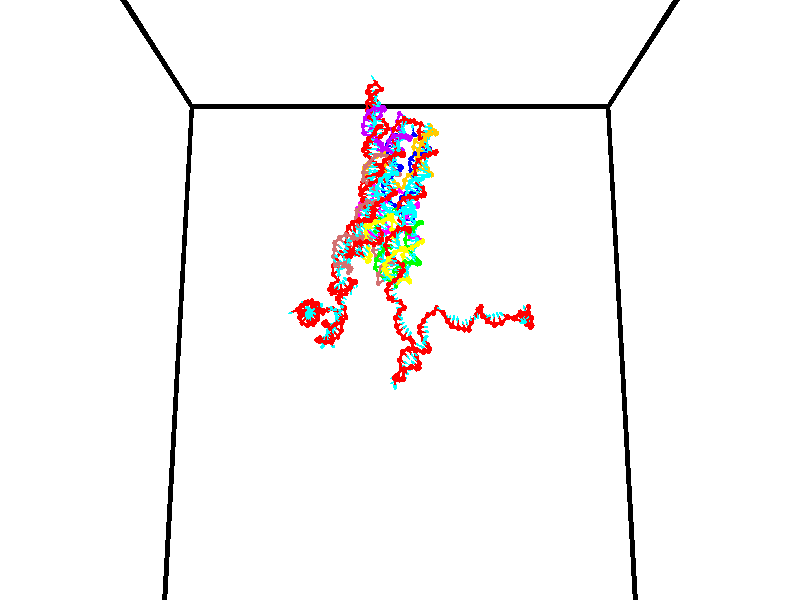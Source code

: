 // switches for output
#declare DRAW_BASES = 1; // possible values are 0, 1; only relevant for DNA ribbons
#declare DRAW_BASES_TYPE = 3; // possible values are 1, 2, 3; only relevant for DNA ribbons
#declare DRAW_FOG = 0; // set to 1 to enable fog

#include "colors.inc"

#include "transforms.inc"
background { rgb <1, 1, 1>}

#default {
   normal{
       ripples 0.25
       frequency 0.20
       turbulence 0.2
       lambda 5
   }
	finish {
		phong 0.1
		phong_size 40.
	}
}

// original window dimensions: 1024x640


// camera settings

camera {
	sky <0, 0.179814, -0.983701>
	up <0, 0.179814, -0.983701>
	right 1.6 * <1, 0, 0>
	location <35, 94.9851, 44.8844>
	look_at <35, 29.7336, 32.9568>
	direction <0, -65.2515, -11.9276>
	angle 67.0682
}


# declare cpy_camera_pos = <35, 94.9851, 44.8844>;
# if (DRAW_FOG = 1)
fog {
	fog_type 2
	up vnormalize(cpy_camera_pos)
	color rgbt<1,1,1,0.3>
	distance 1e-5
	fog_alt 3e-3
	fog_offset 56
}
# end


// LIGHTS

# declare lum = 6;
global_settings {
	ambient_light rgb lum * <0.05, 0.05, 0.05>
	max_trace_level 15
}# declare cpy_direct_light_amount = 0.25;
light_source
{	1000 * <-1, -1.16352, -0.803886>,
	rgb lum * cpy_direct_light_amount
	parallel
}

light_source
{	1000 * <1, 1.16352, 0.803886>,
	rgb lum * cpy_direct_light_amount
	parallel
}

// strand 0

// nucleotide -1

// particle -1
sphere {
	<24.681425, 35.129333, 34.757175> 0.250000
	pigment { color rgbt <1,0,0,0> }
	no_shadow
}
cylinder {
	<24.309214, 35.107723, 34.902061>,  <24.085886, 35.094757, 34.988991>, 0.100000
	pigment { color rgbt <1,0,0,0> }
	no_shadow
}
cylinder {
	<24.309214, 35.107723, 34.902061>,  <24.681425, 35.129333, 34.757175>, 0.100000
	pigment { color rgbt <1,0,0,0> }
	no_shadow
}

// particle -1
sphere {
	<24.309214, 35.107723, 34.902061> 0.100000
	pigment { color rgbt <1,0,0,0> }
	no_shadow
}
sphere {
	0, 1
	scale<0.080000,0.200000,0.300000>
	matrix <0.332819, -0.537414, 0.774866,
		0.152796, 0.841586, 0.518060,
		-0.930529, -0.054024, 0.362211,
		24.030054, 35.091515, 35.010723>
	pigment { color rgbt <0,1,1,0> }
	no_shadow
}
cylinder {
	<25.115023, 34.584728, 35.094746>,  <24.681425, 35.129333, 34.757175>, 0.130000
	pigment { color rgbt <1,0,0,0> }
	no_shadow
}

// nucleotide -1

// particle -1
sphere {
	<25.115023, 34.584728, 35.094746> 0.250000
	pigment { color rgbt <1,0,0,0> }
	no_shadow
}
cylinder {
	<25.356262, 34.508251, 34.784981>,  <25.501007, 34.462364, 34.599121>, 0.100000
	pigment { color rgbt <1,0,0,0> }
	no_shadow
}
cylinder {
	<25.356262, 34.508251, 34.784981>,  <25.115023, 34.584728, 35.094746>, 0.100000
	pigment { color rgbt <1,0,0,0> }
	no_shadow
}

// particle -1
sphere {
	<25.356262, 34.508251, 34.784981> 0.100000
	pigment { color rgbt <1,0,0,0> }
	no_shadow
}
sphere {
	0, 1
	scale<0.080000,0.200000,0.300000>
	matrix <-0.247211, -0.967849, 0.046420,
		-0.758391, 0.163447, -0.630975,
		0.603101, -0.191188, -0.774414,
		25.537193, 34.450893, 34.552658>
	pigment { color rgbt <0,1,1,0> }
	no_shadow
}
cylinder {
	<24.779276, 34.069019, 34.693817>,  <25.115023, 34.584728, 35.094746>, 0.130000
	pigment { color rgbt <1,0,0,0> }
	no_shadow
}

// nucleotide -1

// particle -1
sphere {
	<24.779276, 34.069019, 34.693817> 0.250000
	pigment { color rgbt <1,0,0,0> }
	no_shadow
}
cylinder {
	<25.178316, 34.054134, 34.670460>,  <25.417740, 34.045204, 34.656445>, 0.100000
	pigment { color rgbt <1,0,0,0> }
	no_shadow
}
cylinder {
	<25.178316, 34.054134, 34.670460>,  <24.779276, 34.069019, 34.693817>, 0.100000
	pigment { color rgbt <1,0,0,0> }
	no_shadow
}

// particle -1
sphere {
	<25.178316, 34.054134, 34.670460> 0.100000
	pigment { color rgbt <1,0,0,0> }
	no_shadow
}
sphere {
	0, 1
	scale<0.080000,0.200000,0.300000>
	matrix <-0.029024, -0.990377, 0.135317,
		-0.062864, -0.133298, -0.989080,
		0.997600, -0.037213, -0.058391,
		25.477596, 34.042969, 34.652943>
	pigment { color rgbt <0,1,1,0> }
	no_shadow
}
cylinder {
	<24.877108, 33.585476, 34.149101>,  <24.779276, 34.069019, 34.693817>, 0.130000
	pigment { color rgbt <1,0,0,0> }
	no_shadow
}

// nucleotide -1

// particle -1
sphere {
	<24.877108, 33.585476, 34.149101> 0.250000
	pigment { color rgbt <1,0,0,0> }
	no_shadow
}
cylinder {
	<25.213043, 33.596230, 34.365971>,  <25.414604, 33.602680, 34.496094>, 0.100000
	pigment { color rgbt <1,0,0,0> }
	no_shadow
}
cylinder {
	<25.213043, 33.596230, 34.365971>,  <24.877108, 33.585476, 34.149101>, 0.100000
	pigment { color rgbt <1,0,0,0> }
	no_shadow
}

// particle -1
sphere {
	<25.213043, 33.596230, 34.365971> 0.100000
	pigment { color rgbt <1,0,0,0> }
	no_shadow
}
sphere {
	0, 1
	scale<0.080000,0.200000,0.300000>
	matrix <0.010266, -0.999381, 0.033647,
		0.542742, -0.022692, -0.839593,
		0.839837, 0.026881, 0.542173,
		25.464994, 33.604294, 34.528622>
	pigment { color rgbt <0,1,1,0> }
	no_shadow
}
cylinder {
	<25.442526, 33.221554, 33.788601>,  <24.877108, 33.585476, 34.149101>, 0.130000
	pigment { color rgbt <1,0,0,0> }
	no_shadow
}

// nucleotide -1

// particle -1
sphere {
	<25.442526, 33.221554, 33.788601> 0.250000
	pigment { color rgbt <1,0,0,0> }
	no_shadow
}
cylinder {
	<25.490269, 33.202053, 34.185261>,  <25.518915, 33.190353, 34.423256>, 0.100000
	pigment { color rgbt <1,0,0,0> }
	no_shadow
}
cylinder {
	<25.490269, 33.202053, 34.185261>,  <25.442526, 33.221554, 33.788601>, 0.100000
	pigment { color rgbt <1,0,0,0> }
	no_shadow
}

// particle -1
sphere {
	<25.490269, 33.202053, 34.185261> 0.100000
	pigment { color rgbt <1,0,0,0> }
	no_shadow
}
sphere {
	0, 1
	scale<0.080000,0.200000,0.300000>
	matrix <-0.061672, -0.997229, -0.041605,
		0.990934, -0.056191, -0.122035,
		0.119359, -0.048754, 0.991654,
		25.526077, 33.187428, 34.482758>
	pigment { color rgbt <0,1,1,0> }
	no_shadow
}
cylinder {
	<26.032322, 32.780296, 33.931450>,  <25.442526, 33.221554, 33.788601>, 0.130000
	pigment { color rgbt <1,0,0,0> }
	no_shadow
}

// nucleotide -1

// particle -1
sphere {
	<26.032322, 32.780296, 33.931450> 0.250000
	pigment { color rgbt <1,0,0,0> }
	no_shadow
}
cylinder {
	<25.807135, 32.782749, 34.262032>,  <25.672022, 32.784222, 34.460381>, 0.100000
	pigment { color rgbt <1,0,0,0> }
	no_shadow
}
cylinder {
	<25.807135, 32.782749, 34.262032>,  <26.032322, 32.780296, 33.931450>, 0.100000
	pigment { color rgbt <1,0,0,0> }
	no_shadow
}

// particle -1
sphere {
	<25.807135, 32.782749, 34.262032> 0.100000
	pigment { color rgbt <1,0,0,0> }
	no_shadow
}
sphere {
	0, 1
	scale<0.080000,0.200000,0.300000>
	matrix <0.033174, -0.998999, 0.030005,
		0.825814, 0.044308, 0.562200,
		-0.562966, 0.006128, 0.826457,
		25.638245, 32.784588, 34.509968>
	pigment { color rgbt <0,1,1,0> }
	no_shadow
}
cylinder {
	<26.276571, 32.199917, 34.263737>,  <26.032322, 32.780296, 33.931450>, 0.130000
	pigment { color rgbt <1,0,0,0> }
	no_shadow
}

// nucleotide -1

// particle -1
sphere {
	<26.276571, 32.199917, 34.263737> 0.250000
	pigment { color rgbt <1,0,0,0> }
	no_shadow
}
cylinder {
	<25.917765, 32.285763, 34.418297>,  <25.702480, 32.337269, 34.511032>, 0.100000
	pigment { color rgbt <1,0,0,0> }
	no_shadow
}
cylinder {
	<25.917765, 32.285763, 34.418297>,  <26.276571, 32.199917, 34.263737>, 0.100000
	pigment { color rgbt <1,0,0,0> }
	no_shadow
}

// particle -1
sphere {
	<25.917765, 32.285763, 34.418297> 0.100000
	pigment { color rgbt <1,0,0,0> }
	no_shadow
}
sphere {
	0, 1
	scale<0.080000,0.200000,0.300000>
	matrix <-0.215783, -0.975584, 0.040919,
		0.385749, -0.046674, 0.921422,
		-0.897015, 0.214612, 0.386402,
		25.648661, 32.350147, 34.534218>
	pigment { color rgbt <0,1,1,0> }
	no_shadow
}
cylinder {
	<26.240923, 31.879532, 34.913345>,  <26.276571, 32.199917, 34.263737>, 0.130000
	pigment { color rgbt <1,0,0,0> }
	no_shadow
}

// nucleotide -1

// particle -1
sphere {
	<26.240923, 31.879532, 34.913345> 0.250000
	pigment { color rgbt <1,0,0,0> }
	no_shadow
}
cylinder {
	<25.889147, 31.936003, 34.731510>,  <25.678082, 31.969885, 34.622410>, 0.100000
	pigment { color rgbt <1,0,0,0> }
	no_shadow
}
cylinder {
	<25.889147, 31.936003, 34.731510>,  <26.240923, 31.879532, 34.913345>, 0.100000
	pigment { color rgbt <1,0,0,0> }
	no_shadow
}

// particle -1
sphere {
	<25.889147, 31.936003, 34.731510> 0.100000
	pigment { color rgbt <1,0,0,0> }
	no_shadow
}
sphere {
	0, 1
	scale<0.080000,0.200000,0.300000>
	matrix <-0.100442, -0.988540, -0.112693,
		-0.465289, -0.053447, 0.883544,
		-0.879441, 0.141179, -0.454589,
		25.625315, 31.978357, 34.595135>
	pigment { color rgbt <0,1,1,0> }
	no_shadow
}
cylinder {
	<25.928135, 31.417377, 35.270802>,  <26.240923, 31.879532, 34.913345>, 0.130000
	pigment { color rgbt <1,0,0,0> }
	no_shadow
}

// nucleotide -1

// particle -1
sphere {
	<25.928135, 31.417377, 35.270802> 0.250000
	pigment { color rgbt <1,0,0,0> }
	no_shadow
}
cylinder {
	<25.714895, 31.500679, 34.942791>,  <25.586952, 31.550659, 34.745987>, 0.100000
	pigment { color rgbt <1,0,0,0> }
	no_shadow
}
cylinder {
	<25.714895, 31.500679, 34.942791>,  <25.928135, 31.417377, 35.270802>, 0.100000
	pigment { color rgbt <1,0,0,0> }
	no_shadow
}

// particle -1
sphere {
	<25.714895, 31.500679, 34.942791> 0.100000
	pigment { color rgbt <1,0,0,0> }
	no_shadow
}
sphere {
	0, 1
	scale<0.080000,0.200000,0.300000>
	matrix <0.070947, -0.954816, -0.288607,
		-0.843072, -0.212034, 0.494238,
		-0.533100, 0.208252, -0.820022,
		25.554966, 31.563154, 34.696785>
	pigment { color rgbt <0,1,1,0> }
	no_shadow
}
cylinder {
	<25.381020, 30.930799, 35.253387>,  <25.928135, 31.417377, 35.270802>, 0.130000
	pigment { color rgbt <1,0,0,0> }
	no_shadow
}

// nucleotide -1

// particle -1
sphere {
	<25.381020, 30.930799, 35.253387> 0.250000
	pigment { color rgbt <1,0,0,0> }
	no_shadow
}
cylinder {
	<25.389305, 31.045227, 34.870193>,  <25.394276, 31.113884, 34.640278>, 0.100000
	pigment { color rgbt <1,0,0,0> }
	no_shadow
}
cylinder {
	<25.389305, 31.045227, 34.870193>,  <25.381020, 30.930799, 35.253387>, 0.100000
	pigment { color rgbt <1,0,0,0> }
	no_shadow
}

// particle -1
sphere {
	<25.389305, 31.045227, 34.870193> 0.100000
	pigment { color rgbt <1,0,0,0> }
	no_shadow
}
sphere {
	0, 1
	scale<0.080000,0.200000,0.300000>
	matrix <0.155523, -0.947448, -0.279562,
		-0.987615, -0.143198, -0.064116,
		0.020714, 0.286071, -0.957984,
		25.395519, 31.131048, 34.582798>
	pigment { color rgbt <0,1,1,0> }
	no_shadow
}
cylinder {
	<25.100574, 30.357758, 34.955677>,  <25.381020, 30.930799, 35.253387>, 0.130000
	pigment { color rgbt <1,0,0,0> }
	no_shadow
}

// nucleotide -1

// particle -1
sphere {
	<25.100574, 30.357758, 34.955677> 0.250000
	pigment { color rgbt <1,0,0,0> }
	no_shadow
}
cylinder {
	<25.302717, 30.546978, 34.667000>,  <25.424004, 30.660509, 34.493793>, 0.100000
	pigment { color rgbt <1,0,0,0> }
	no_shadow
}
cylinder {
	<25.302717, 30.546978, 34.667000>,  <25.100574, 30.357758, 34.955677>, 0.100000
	pigment { color rgbt <1,0,0,0> }
	no_shadow
}

// particle -1
sphere {
	<25.302717, 30.546978, 34.667000> 0.100000
	pigment { color rgbt <1,0,0,0> }
	no_shadow
}
sphere {
	0, 1
	scale<0.080000,0.200000,0.300000>
	matrix <0.263125, -0.880992, -0.393216,
		-0.821813, 0.008820, -0.569689,
		0.505359, 0.473050, -0.721690,
		25.454325, 30.688892, 34.450493>
	pigment { color rgbt <0,1,1,0> }
	no_shadow
}
cylinder {
	<24.856159, 30.101954, 34.172966>,  <25.100574, 30.357758, 34.955677>, 0.130000
	pigment { color rgbt <1,0,0,0> }
	no_shadow
}

// nucleotide -1

// particle -1
sphere {
	<24.856159, 30.101954, 34.172966> 0.250000
	pigment { color rgbt <1,0,0,0> }
	no_shadow
}
cylinder {
	<25.236259, 30.207445, 34.239265>,  <25.464319, 30.270741, 34.279045>, 0.100000
	pigment { color rgbt <1,0,0,0> }
	no_shadow
}
cylinder {
	<25.236259, 30.207445, 34.239265>,  <24.856159, 30.101954, 34.172966>, 0.100000
	pigment { color rgbt <1,0,0,0> }
	no_shadow
}

// particle -1
sphere {
	<25.236259, 30.207445, 34.239265> 0.100000
	pigment { color rgbt <1,0,0,0> }
	no_shadow
}
sphere {
	0, 1
	scale<0.080000,0.200000,0.300000>
	matrix <0.289010, -0.944961, -0.153366,
		0.116175, 0.193638, -0.974170,
		0.950251, 0.263728, 0.165744,
		25.521336, 30.286564, 34.288990>
	pigment { color rgbt <0,1,1,0> }
	no_shadow
}
cylinder {
	<25.315163, 29.806515, 33.814068>,  <24.856159, 30.101954, 34.172966>, 0.130000
	pigment { color rgbt <1,0,0,0> }
	no_shadow
}

// nucleotide -1

// particle -1
sphere {
	<25.315163, 29.806515, 33.814068> 0.250000
	pigment { color rgbt <1,0,0,0> }
	no_shadow
}
cylinder {
	<25.521767, 29.898087, 34.144112>,  <25.645729, 29.953030, 34.342136>, 0.100000
	pigment { color rgbt <1,0,0,0> }
	no_shadow
}
cylinder {
	<25.521767, 29.898087, 34.144112>,  <25.315163, 29.806515, 33.814068>, 0.100000
	pigment { color rgbt <1,0,0,0> }
	no_shadow
}

// particle -1
sphere {
	<25.521767, 29.898087, 34.144112> 0.100000
	pigment { color rgbt <1,0,0,0> }
	no_shadow
}
sphere {
	0, 1
	scale<0.080000,0.200000,0.300000>
	matrix <0.278579, -0.956103, 0.090884,
		0.809697, 0.182916, -0.557613,
		0.516511, 0.228928, 0.825111,
		25.676720, 29.966764, 34.391644>
	pigment { color rgbt <0,1,1,0> }
	no_shadow
}
cylinder {
	<26.028284, 29.756462, 34.117634>,  <25.315163, 29.806515, 33.814068>, 0.130000
	pigment { color rgbt <1,0,0,0> }
	no_shadow
}

// nucleotide -1

// particle -1
sphere {
	<26.028284, 29.756462, 34.117634> 0.250000
	pigment { color rgbt <1,0,0,0> }
	no_shadow
}
cylinder {
	<26.210733, 29.878901, 33.783386>,  <26.320204, 29.952364, 33.582836>, 0.100000
	pigment { color rgbt <1,0,0,0> }
	no_shadow
}
cylinder {
	<26.210733, 29.878901, 33.783386>,  <26.028284, 29.756462, 34.117634>, 0.100000
	pigment { color rgbt <1,0,0,0> }
	no_shadow
}

// particle -1
sphere {
	<26.210733, 29.878901, 33.783386> 0.100000
	pigment { color rgbt <1,0,0,0> }
	no_shadow
}
sphere {
	0, 1
	scale<0.080000,0.200000,0.300000>
	matrix <-0.121203, 0.951603, 0.282421,
		0.881624, -0.027540, 0.471149,
		0.456124, 0.306094, -0.835618,
		26.347570, 29.970728, 33.532700>
	pigment { color rgbt <0,1,1,0> }
	no_shadow
}
cylinder {
	<26.609476, 30.198441, 34.255108>,  <26.028284, 29.756462, 34.117634>, 0.130000
	pigment { color rgbt <1,0,0,0> }
	no_shadow
}

// nucleotide -1

// particle -1
sphere {
	<26.609476, 30.198441, 34.255108> 0.250000
	pigment { color rgbt <1,0,0,0> }
	no_shadow
}
cylinder {
	<26.380718, 30.247896, 33.930725>,  <26.243464, 30.277569, 33.736095>, 0.100000
	pigment { color rgbt <1,0,0,0> }
	no_shadow
}
cylinder {
	<26.380718, 30.247896, 33.930725>,  <26.609476, 30.198441, 34.255108>, 0.100000
	pigment { color rgbt <1,0,0,0> }
	no_shadow
}

// particle -1
sphere {
	<26.380718, 30.247896, 33.930725> 0.100000
	pigment { color rgbt <1,0,0,0> }
	no_shadow
}
sphere {
	0, 1
	scale<0.080000,0.200000,0.300000>
	matrix <-0.358558, 0.851467, 0.382676,
		0.737815, 0.509625, -0.442618,
		-0.571896, 0.123640, -0.810955,
		26.209150, 30.284988, 33.687439>
	pigment { color rgbt <0,1,1,0> }
	no_shadow
}
cylinder {
	<26.512110, 30.929396, 34.134319>,  <26.609476, 30.198441, 34.255108>, 0.130000
	pigment { color rgbt <1,0,0,0> }
	no_shadow
}

// nucleotide -1

// particle -1
sphere {
	<26.512110, 30.929396, 34.134319> 0.250000
	pigment { color rgbt <1,0,0,0> }
	no_shadow
}
cylinder {
	<26.186724, 30.775219, 33.960098>,  <25.991493, 30.682713, 33.855564>, 0.100000
	pigment { color rgbt <1,0,0,0> }
	no_shadow
}
cylinder {
	<26.186724, 30.775219, 33.960098>,  <26.512110, 30.929396, 34.134319>, 0.100000
	pigment { color rgbt <1,0,0,0> }
	no_shadow
}

// particle -1
sphere {
	<26.186724, 30.775219, 33.960098> 0.100000
	pigment { color rgbt <1,0,0,0> }
	no_shadow
}
sphere {
	0, 1
	scale<0.080000,0.200000,0.300000>
	matrix <-0.514432, 0.826217, 0.229618,
		0.271360, 0.410850, -0.870383,
		-0.813464, -0.385444, -0.435557,
		25.942684, 30.659586, 33.829430>
	pigment { color rgbt <0,1,1,0> }
	no_shadow
}
cylinder {
	<26.154497, 31.335016, 33.578781>,  <26.512110, 30.929396, 34.134319>, 0.130000
	pigment { color rgbt <1,0,0,0> }
	no_shadow
}

// nucleotide -1

// particle -1
sphere {
	<26.154497, 31.335016, 33.578781> 0.250000
	pigment { color rgbt <1,0,0,0> }
	no_shadow
}
cylinder {
	<25.900583, 31.120493, 33.801285>,  <25.748236, 30.991779, 33.934788>, 0.100000
	pigment { color rgbt <1,0,0,0> }
	no_shadow
}
cylinder {
	<25.900583, 31.120493, 33.801285>,  <26.154497, 31.335016, 33.578781>, 0.100000
	pigment { color rgbt <1,0,0,0> }
	no_shadow
}

// particle -1
sphere {
	<25.900583, 31.120493, 33.801285> 0.100000
	pigment { color rgbt <1,0,0,0> }
	no_shadow
}
sphere {
	0, 1
	scale<0.080000,0.200000,0.300000>
	matrix <-0.436102, 0.842948, 0.315047,
		-0.637859, -0.042599, -0.768974,
		-0.634784, -0.536307, 0.556260,
		25.710148, 30.959600, 33.968163>
	pigment { color rgbt <0,1,1,0> }
	no_shadow
}
cylinder {
	<25.598957, 31.570827, 33.394180>,  <26.154497, 31.335016, 33.578781>, 0.130000
	pigment { color rgbt <1,0,0,0> }
	no_shadow
}

// nucleotide -1

// particle -1
sphere {
	<25.598957, 31.570827, 33.394180> 0.250000
	pigment { color rgbt <1,0,0,0> }
	no_shadow
}
cylinder {
	<25.524096, 31.421192, 33.757504>,  <25.479179, 31.331411, 33.975498>, 0.100000
	pigment { color rgbt <1,0,0,0> }
	no_shadow
}
cylinder {
	<25.524096, 31.421192, 33.757504>,  <25.598957, 31.570827, 33.394180>, 0.100000
	pigment { color rgbt <1,0,0,0> }
	no_shadow
}

// particle -1
sphere {
	<25.524096, 31.421192, 33.757504> 0.100000
	pigment { color rgbt <1,0,0,0> }
	no_shadow
}
sphere {
	0, 1
	scale<0.080000,0.200000,0.300000>
	matrix <-0.310892, 0.899678, 0.306474,
		-0.931837, -0.225029, -0.284679,
		-0.187154, -0.374088, 0.908313,
		25.467949, 31.308966, 34.029999>
	pigment { color rgbt <0,1,1,0> }
	no_shadow
}
cylinder {
	<24.887484, 31.831879, 33.614376>,  <25.598957, 31.570827, 33.394180>, 0.130000
	pigment { color rgbt <1,0,0,0> }
	no_shadow
}

// nucleotide -1

// particle -1
sphere {
	<24.887484, 31.831879, 33.614376> 0.250000
	pigment { color rgbt <1,0,0,0> }
	no_shadow
}
cylinder {
	<25.095306, 31.750313, 33.946274>,  <25.219999, 31.701374, 34.145412>, 0.100000
	pigment { color rgbt <1,0,0,0> }
	no_shadow
}
cylinder {
	<25.095306, 31.750313, 33.946274>,  <24.887484, 31.831879, 33.614376>, 0.100000
	pigment { color rgbt <1,0,0,0> }
	no_shadow
}

// particle -1
sphere {
	<25.095306, 31.750313, 33.946274> 0.100000
	pigment { color rgbt <1,0,0,0> }
	no_shadow
}
sphere {
	0, 1
	scale<0.080000,0.200000,0.300000>
	matrix <-0.242322, 0.896067, 0.371946,
		-0.819354, -0.394312, 0.416144,
		0.519556, -0.203915, 0.829747,
		25.251173, 31.689138, 34.195198>
	pigment { color rgbt <0,1,1,0> }
	no_shadow
}
cylinder {
	<24.424925, 32.027752, 34.158497>,  <24.887484, 31.831879, 33.614376>, 0.130000
	pigment { color rgbt <1,0,0,0> }
	no_shadow
}

// nucleotide -1

// particle -1
sphere {
	<24.424925, 32.027752, 34.158497> 0.250000
	pigment { color rgbt <1,0,0,0> }
	no_shadow
}
cylinder {
	<24.797297, 32.022594, 34.304485>,  <25.020720, 32.019501, 34.392078>, 0.100000
	pigment { color rgbt <1,0,0,0> }
	no_shadow
}
cylinder {
	<24.797297, 32.022594, 34.304485>,  <24.424925, 32.027752, 34.158497>, 0.100000
	pigment { color rgbt <1,0,0,0> }
	no_shadow
}

// particle -1
sphere {
	<24.797297, 32.022594, 34.304485> 0.100000
	pigment { color rgbt <1,0,0,0> }
	no_shadow
}
sphere {
	0, 1
	scale<0.080000,0.200000,0.300000>
	matrix <-0.115293, 0.937895, 0.327201,
		-0.346522, -0.346680, 0.871628,
		0.930930, -0.012890, 0.364971,
		25.076576, 32.018726, 34.413975>
	pigment { color rgbt <0,1,1,0> }
	no_shadow
}
cylinder {
	<24.319614, 32.774017, 34.383755>,  <24.424925, 32.027752, 34.158497>, 0.130000
	pigment { color rgbt <1,0,0,0> }
	no_shadow
}

// nucleotide -1

// particle -1
sphere {
	<24.319614, 32.774017, 34.383755> 0.250000
	pigment { color rgbt <1,0,0,0> }
	no_shadow
}
cylinder {
	<24.536562, 32.949844, 34.097366>,  <24.666731, 33.055340, 33.925533>, 0.100000
	pigment { color rgbt <1,0,0,0> }
	no_shadow
}
cylinder {
	<24.536562, 32.949844, 34.097366>,  <24.319614, 32.774017, 34.383755>, 0.100000
	pigment { color rgbt <1,0,0,0> }
	no_shadow
}

// particle -1
sphere {
	<24.536562, 32.949844, 34.097366> 0.100000
	pigment { color rgbt <1,0,0,0> }
	no_shadow
}
sphere {
	0, 1
	scale<0.080000,0.200000,0.300000>
	matrix <-0.822152, 0.453100, -0.344626,
		0.172922, 0.775553, 0.607138,
		0.542370, 0.439566, -0.715973,
		24.699272, 33.081715, 33.882576>
	pigment { color rgbt <0,1,1,0> }
	no_shadow
}
cylinder {
	<24.449614, 32.428200, 34.997047>,  <24.319614, 32.774017, 34.383755>, 0.130000
	pigment { color rgbt <1,0,0,0> }
	no_shadow
}

// nucleotide -1

// particle -1
sphere {
	<24.449614, 32.428200, 34.997047> 0.250000
	pigment { color rgbt <1,0,0,0> }
	no_shadow
}
cylinder {
	<24.829321, 32.419434, 34.871571>,  <25.057146, 32.414173, 34.796284>, 0.100000
	pigment { color rgbt <1,0,0,0> }
	no_shadow
}
cylinder {
	<24.829321, 32.419434, 34.871571>,  <24.449614, 32.428200, 34.997047>, 0.100000
	pigment { color rgbt <1,0,0,0> }
	no_shadow
}

// particle -1
sphere {
	<24.829321, 32.419434, 34.871571> 0.100000
	pigment { color rgbt <1,0,0,0> }
	no_shadow
}
sphere {
	0, 1
	scale<0.080000,0.200000,0.300000>
	matrix <0.148336, 0.910819, 0.385234,
		0.277276, -0.412224, 0.867865,
		0.949271, -0.021920, -0.313696,
		25.114101, 32.412857, 34.777462>
	pigment { color rgbt <0,1,1,0> }
	no_shadow
}
cylinder {
	<24.782921, 32.797028, 35.536106>,  <24.449614, 32.428200, 34.997047>, 0.130000
	pigment { color rgbt <1,0,0,0> }
	no_shadow
}

// nucleotide -1

// particle -1
sphere {
	<24.782921, 32.797028, 35.536106> 0.250000
	pigment { color rgbt <1,0,0,0> }
	no_shadow
}
cylinder {
	<25.051655, 32.784821, 35.240078>,  <25.212894, 32.777496, 35.062462>, 0.100000
	pigment { color rgbt <1,0,0,0> }
	no_shadow
}
cylinder {
	<25.051655, 32.784821, 35.240078>,  <24.782921, 32.797028, 35.536106>, 0.100000
	pigment { color rgbt <1,0,0,0> }
	no_shadow
}

// particle -1
sphere {
	<25.051655, 32.784821, 35.240078> 0.100000
	pigment { color rgbt <1,0,0,0> }
	no_shadow
}
sphere {
	0, 1
	scale<0.080000,0.200000,0.300000>
	matrix <0.035016, 0.999342, -0.009418,
		0.739874, -0.019587, 0.672460,
		0.671834, -0.030515, -0.740073,
		25.253204, 32.775665, 35.018055>
	pigment { color rgbt <0,1,1,0> }
	no_shadow
}
cylinder {
	<25.410727, 33.073570, 35.790535>,  <24.782921, 32.797028, 35.536106>, 0.130000
	pigment { color rgbt <1,0,0,0> }
	no_shadow
}

// nucleotide -1

// particle -1
sphere {
	<25.410727, 33.073570, 35.790535> 0.250000
	pigment { color rgbt <1,0,0,0> }
	no_shadow
}
cylinder {
	<25.542635, 32.924248, 35.443687>,  <25.621780, 32.834656, 35.235580>, 0.100000
	pigment { color rgbt <1,0,0,0> }
	no_shadow
}
cylinder {
	<25.542635, 32.924248, 35.443687>,  <25.410727, 33.073570, 35.790535>, 0.100000
	pigment { color rgbt <1,0,0,0> }
	no_shadow
}

// particle -1
sphere {
	<25.542635, 32.924248, 35.443687> 0.100000
	pigment { color rgbt <1,0,0,0> }
	no_shadow
}
sphere {
	0, 1
	scale<0.080000,0.200000,0.300000>
	matrix <0.061904, 0.925073, -0.374709,
		0.942029, 0.069890, 0.328171,
		0.329771, -0.373302, -0.867120,
		25.641565, 32.812256, 35.183552>
	pigment { color rgbt <0,1,1,0> }
	no_shadow
}
cylinder {
	<26.030355, 33.187748, 35.704063>,  <25.410727, 33.073570, 35.790535>, 0.130000
	pigment { color rgbt <1,0,0,0> }
	no_shadow
}

// nucleotide -1

// particle -1
sphere {
	<26.030355, 33.187748, 35.704063> 0.250000
	pigment { color rgbt <1,0,0,0> }
	no_shadow
}
cylinder {
	<25.886522, 33.167595, 35.331364>,  <25.800222, 33.155502, 35.107742>, 0.100000
	pigment { color rgbt <1,0,0,0> }
	no_shadow
}
cylinder {
	<25.886522, 33.167595, 35.331364>,  <26.030355, 33.187748, 35.704063>, 0.100000
	pigment { color rgbt <1,0,0,0> }
	no_shadow
}

// particle -1
sphere {
	<25.886522, 33.167595, 35.331364> 0.100000
	pigment { color rgbt <1,0,0,0> }
	no_shadow
}
sphere {
	0, 1
	scale<0.080000,0.200000,0.300000>
	matrix <0.349883, 0.918407, -0.184691,
		0.865032, -0.392416, -0.312617,
		-0.359585, -0.050384, -0.931751,
		25.778646, 33.152481, 35.051838>
	pigment { color rgbt <0,1,1,0> }
	no_shadow
}
cylinder {
	<26.518373, 33.540630, 35.318317>,  <26.030355, 33.187748, 35.704063>, 0.130000
	pigment { color rgbt <1,0,0,0> }
	no_shadow
}

// nucleotide -1

// particle -1
sphere {
	<26.518373, 33.540630, 35.318317> 0.250000
	pigment { color rgbt <1,0,0,0> }
	no_shadow
}
cylinder {
	<26.205675, 33.573269, 35.071022>,  <26.018057, 33.592854, 34.922646>, 0.100000
	pigment { color rgbt <1,0,0,0> }
	no_shadow
}
cylinder {
	<26.205675, 33.573269, 35.071022>,  <26.518373, 33.540630, 35.318317>, 0.100000
	pigment { color rgbt <1,0,0,0> }
	no_shadow
}

// particle -1
sphere {
	<26.205675, 33.573269, 35.071022> 0.100000
	pigment { color rgbt <1,0,0,0> }
	no_shadow
}
sphere {
	0, 1
	scale<0.080000,0.200000,0.300000>
	matrix <0.225704, 0.961210, -0.158536,
		0.581320, -0.263474, -0.769837,
		-0.781744, 0.081595, -0.618238,
		25.971151, 33.597748, 34.885551>
	pigment { color rgbt <0,1,1,0> }
	no_shadow
}
cylinder {
	<26.785524, 33.962040, 34.716793>,  <26.518373, 33.540630, 35.318317>, 0.130000
	pigment { color rgbt <1,0,0,0> }
	no_shadow
}

// nucleotide -1

// particle -1
sphere {
	<26.785524, 33.962040, 34.716793> 0.250000
	pigment { color rgbt <1,0,0,0> }
	no_shadow
}
cylinder {
	<26.386547, 33.988327, 34.705578>,  <26.147160, 34.004101, 34.698849>, 0.100000
	pigment { color rgbt <1,0,0,0> }
	no_shadow
}
cylinder {
	<26.386547, 33.988327, 34.705578>,  <26.785524, 33.962040, 34.716793>, 0.100000
	pigment { color rgbt <1,0,0,0> }
	no_shadow
}

// particle -1
sphere {
	<26.386547, 33.988327, 34.705578> 0.100000
	pigment { color rgbt <1,0,0,0> }
	no_shadow
}
sphere {
	0, 1
	scale<0.080000,0.200000,0.300000>
	matrix <0.068085, 0.993248, -0.093931,
		0.021674, -0.095600, -0.995184,
		-0.997444, 0.065721, -0.028036,
		26.087315, 34.008045, 34.697166>
	pigment { color rgbt <0,1,1,0> }
	no_shadow
}
cylinder {
	<27.095520, 33.353626, 34.576530>,  <26.785524, 33.962040, 34.716793>, 0.130000
	pigment { color rgbt <1,0,0,0> }
	no_shadow
}

// nucleotide -1

// particle -1
sphere {
	<27.095520, 33.353626, 34.576530> 0.250000
	pigment { color rgbt <1,0,0,0> }
	no_shadow
}
cylinder {
	<27.472473, 33.299763, 34.454037>,  <27.698645, 33.267445, 34.380539>, 0.100000
	pigment { color rgbt <1,0,0,0> }
	no_shadow
}
cylinder {
	<27.472473, 33.299763, 34.454037>,  <27.095520, 33.353626, 34.576530>, 0.100000
	pigment { color rgbt <1,0,0,0> }
	no_shadow
}

// particle -1
sphere {
	<27.472473, 33.299763, 34.454037> 0.100000
	pigment { color rgbt <1,0,0,0> }
	no_shadow
}
sphere {
	0, 1
	scale<0.080000,0.200000,0.300000>
	matrix <-0.238624, -0.912146, -0.333238,
		-0.234462, 0.387113, -0.891723,
		0.942383, -0.134655, -0.306238,
		27.755188, 33.259365, 34.362164>
	pigment { color rgbt <0,1,1,0> }
	no_shadow
}
cylinder {
	<27.430975, 32.646461, 34.367378>,  <27.095520, 33.353626, 34.576530>, 0.130000
	pigment { color rgbt <1,0,0,0> }
	no_shadow
}

// nucleotide -1

// particle -1
sphere {
	<27.430975, 32.646461, 34.367378> 0.250000
	pigment { color rgbt <1,0,0,0> }
	no_shadow
}
cylinder {
	<27.829920, 32.631611, 34.342442>,  <28.069286, 32.622700, 34.327480>, 0.100000
	pigment { color rgbt <1,0,0,0> }
	no_shadow
}
cylinder {
	<27.829920, 32.631611, 34.342442>,  <27.430975, 32.646461, 34.367378>, 0.100000
	pigment { color rgbt <1,0,0,0> }
	no_shadow
}

// particle -1
sphere {
	<27.829920, 32.631611, 34.342442> 0.100000
	pigment { color rgbt <1,0,0,0> }
	no_shadow
}
sphere {
	0, 1
	scale<0.080000,0.200000,0.300000>
	matrix <0.008256, -0.795510, 0.605884,
		-0.072086, -0.604801, -0.793107,
		0.997364, -0.037128, -0.062338,
		28.129129, 32.620472, 34.323742>
	pigment { color rgbt <0,1,1,0> }
	no_shadow
}
cylinder {
	<27.869574, 32.039814, 34.144913>,  <27.430975, 32.646461, 34.367378>, 0.130000
	pigment { color rgbt <1,0,0,0> }
	no_shadow
}

// nucleotide -1

// particle -1
sphere {
	<27.869574, 32.039814, 34.144913> 0.250000
	pigment { color rgbt <1,0,0,0> }
	no_shadow
}
cylinder {
	<28.079567, 32.223701, 34.431423>,  <28.205563, 32.334034, 34.603329>, 0.100000
	pigment { color rgbt <1,0,0,0> }
	no_shadow
}
cylinder {
	<28.079567, 32.223701, 34.431423>,  <27.869574, 32.039814, 34.144913>, 0.100000
	pigment { color rgbt <1,0,0,0> }
	no_shadow
}

// particle -1
sphere {
	<28.079567, 32.223701, 34.431423> 0.100000
	pigment { color rgbt <1,0,0,0> }
	no_shadow
}
sphere {
	0, 1
	scale<0.080000,0.200000,0.300000>
	matrix <-0.204339, -0.748884, 0.630411,
		0.826218, -0.477320, -0.299215,
		0.524985, 0.459715, 0.716277,
		28.237062, 32.361614, 34.646305>
	pigment { color rgbt <0,1,1,0> }
	no_shadow
}
cylinder {
	<28.361837, 31.743002, 34.359348>,  <27.869574, 32.039814, 34.144913>, 0.130000
	pigment { color rgbt <1,0,0,0> }
	no_shadow
}

// nucleotide -1

// particle -1
sphere {
	<28.361837, 31.743002, 34.359348> 0.250000
	pigment { color rgbt <1,0,0,0> }
	no_shadow
}
cylinder {
	<28.346731, 31.946617, 34.703316>,  <28.337667, 32.068787, 34.909695>, 0.100000
	pigment { color rgbt <1,0,0,0> }
	no_shadow
}
cylinder {
	<28.346731, 31.946617, 34.703316>,  <28.361837, 31.743002, 34.359348>, 0.100000
	pigment { color rgbt <1,0,0,0> }
	no_shadow
}

// particle -1
sphere {
	<28.346731, 31.946617, 34.703316> 0.100000
	pigment { color rgbt <1,0,0,0> }
	no_shadow
}
sphere {
	0, 1
	scale<0.080000,0.200000,0.300000>
	matrix <-0.166116, -0.851755, 0.496909,
		0.985383, -0.124080, 0.116726,
		-0.037766, 0.509036, 0.859916,
		28.335402, 32.099327, 34.961292>
	pigment { color rgbt <0,1,1,0> }
	no_shadow
}
cylinder {
	<28.735716, 31.393650, 34.705074>,  <28.361837, 31.743002, 34.359348>, 0.130000
	pigment { color rgbt <1,0,0,0> }
	no_shadow
}

// nucleotide -1

// particle -1
sphere {
	<28.735716, 31.393650, 34.705074> 0.250000
	pigment { color rgbt <1,0,0,0> }
	no_shadow
}
cylinder {
	<28.543045, 31.614376, 34.977394>,  <28.427443, 31.746811, 35.140785>, 0.100000
	pigment { color rgbt <1,0,0,0> }
	no_shadow
}
cylinder {
	<28.543045, 31.614376, 34.977394>,  <28.735716, 31.393650, 34.705074>, 0.100000
	pigment { color rgbt <1,0,0,0> }
	no_shadow
}

// particle -1
sphere {
	<28.543045, 31.614376, 34.977394> 0.100000
	pigment { color rgbt <1,0,0,0> }
	no_shadow
}
sphere {
	0, 1
	scale<0.080000,0.200000,0.300000>
	matrix <-0.262496, -0.832039, 0.488678,
		0.836111, 0.056678, 0.545624,
		-0.481678, 0.551813, 0.680800,
		28.398542, 31.779921, 35.181633>
	pigment { color rgbt <0,1,1,0> }
	no_shadow
}
cylinder {
	<28.756027, 31.071793, 35.269623>,  <28.735716, 31.393650, 34.705074>, 0.130000
	pigment { color rgbt <1,0,0,0> }
	no_shadow
}

// nucleotide -1

// particle -1
sphere {
	<28.756027, 31.071793, 35.269623> 0.250000
	pigment { color rgbt <1,0,0,0> }
	no_shadow
}
cylinder {
	<28.449429, 31.309851, 35.366192>,  <28.265469, 31.452684, 35.424133>, 0.100000
	pigment { color rgbt <1,0,0,0> }
	no_shadow
}
cylinder {
	<28.449429, 31.309851, 35.366192>,  <28.756027, 31.071793, 35.269623>, 0.100000
	pigment { color rgbt <1,0,0,0> }
	no_shadow
}

// particle -1
sphere {
	<28.449429, 31.309851, 35.366192> 0.100000
	pigment { color rgbt <1,0,0,0> }
	no_shadow
}
sphere {
	0, 1
	scale<0.080000,0.200000,0.300000>
	matrix <-0.383193, -0.725448, 0.571741,
		0.515406, 0.345728, 0.784110,
		-0.766499, 0.595144, 0.241420,
		28.219479, 31.488394, 35.438618>
	pigment { color rgbt <0,1,1,0> }
	no_shadow
}
cylinder {
	<28.763399, 31.175896, 35.997547>,  <28.756027, 31.071793, 35.269623>, 0.130000
	pigment { color rgbt <1,0,0,0> }
	no_shadow
}

// nucleotide -1

// particle -1
sphere {
	<28.763399, 31.175896, 35.997547> 0.250000
	pigment { color rgbt <1,0,0,0> }
	no_shadow
}
cylinder {
	<28.388988, 31.213123, 35.861786>,  <28.164343, 31.235460, 35.780331>, 0.100000
	pigment { color rgbt <1,0,0,0> }
	no_shadow
}
cylinder {
	<28.388988, 31.213123, 35.861786>,  <28.763399, 31.175896, 35.997547>, 0.100000
	pigment { color rgbt <1,0,0,0> }
	no_shadow
}

// particle -1
sphere {
	<28.388988, 31.213123, 35.861786> 0.100000
	pigment { color rgbt <1,0,0,0> }
	no_shadow
}
sphere {
	0, 1
	scale<0.080000,0.200000,0.300000>
	matrix <-0.286543, -0.761464, 0.581434,
		-0.204328, 0.641491, 0.739419,
		-0.936025, 0.093071, -0.339403,
		28.108181, 31.241045, 35.759964>
	pigment { color rgbt <0,1,1,0> }
	no_shadow
}
cylinder {
	<28.363956, 30.921438, 36.514336>,  <28.763399, 31.175896, 35.997547>, 0.130000
	pigment { color rgbt <1,0,0,0> }
	no_shadow
}

// nucleotide -1

// particle -1
sphere {
	<28.363956, 30.921438, 36.514336> 0.250000
	pigment { color rgbt <1,0,0,0> }
	no_shadow
}
cylinder {
	<28.087938, 30.930723, 36.224979>,  <27.922327, 30.936295, 36.051365>, 0.100000
	pigment { color rgbt <1,0,0,0> }
	no_shadow
}
cylinder {
	<28.087938, 30.930723, 36.224979>,  <28.363956, 30.921438, 36.514336>, 0.100000
	pigment { color rgbt <1,0,0,0> }
	no_shadow
}

// particle -1
sphere {
	<28.087938, 30.930723, 36.224979> 0.100000
	pigment { color rgbt <1,0,0,0> }
	no_shadow
}
sphere {
	0, 1
	scale<0.080000,0.200000,0.300000>
	matrix <-0.414838, -0.831703, 0.369025,
		-0.593081, 0.554735, 0.583545,
		-0.690047, 0.023215, -0.723392,
		27.880924, 30.937687, 36.007961>
	pigment { color rgbt <0,1,1,0> }
	no_shadow
}
cylinder {
	<27.849762, 31.445986, 36.834454>,  <28.363956, 30.921438, 36.514336>, 0.130000
	pigment { color rgbt <1,0,0,0> }
	no_shadow
}

// nucleotide -1

// particle -1
sphere {
	<27.849762, 31.445986, 36.834454> 0.250000
	pigment { color rgbt <1,0,0,0> }
	no_shadow
}
cylinder {
	<27.585703, 31.397676, 36.537907>,  <27.427267, 31.368690, 36.359978>, 0.100000
	pigment { color rgbt <1,0,0,0> }
	no_shadow
}
cylinder {
	<27.585703, 31.397676, 36.537907>,  <27.849762, 31.445986, 36.834454>, 0.100000
	pigment { color rgbt <1,0,0,0> }
	no_shadow
}

// particle -1
sphere {
	<27.585703, 31.397676, 36.537907> 0.100000
	pigment { color rgbt <1,0,0,0> }
	no_shadow
}
sphere {
	0, 1
	scale<0.080000,0.200000,0.300000>
	matrix <-0.255354, -0.892122, 0.372711,
		-0.706399, 0.435354, 0.558092,
		-0.660147, -0.120771, -0.741363,
		27.387659, 31.361444, 36.315498>
	pigment { color rgbt <0,1,1,0> }
	no_shadow
}
cylinder {
	<27.089151, 31.454098, 37.058395>,  <27.849762, 31.445986, 36.834454>, 0.130000
	pigment { color rgbt <1,0,0,0> }
	no_shadow
}

// nucleotide -1

// particle -1
sphere {
	<27.089151, 31.454098, 37.058395> 0.250000
	pigment { color rgbt <1,0,0,0> }
	no_shadow
}
cylinder {
	<27.126791, 31.225407, 36.732384>,  <27.149374, 31.088192, 36.536777>, 0.100000
	pigment { color rgbt <1,0,0,0> }
	no_shadow
}
cylinder {
	<27.126791, 31.225407, 36.732384>,  <27.089151, 31.454098, 37.058395>, 0.100000
	pigment { color rgbt <1,0,0,0> }
	no_shadow
}

// particle -1
sphere {
	<27.126791, 31.225407, 36.732384> 0.100000
	pigment { color rgbt <1,0,0,0> }
	no_shadow
}
sphere {
	0, 1
	scale<0.080000,0.200000,0.300000>
	matrix <-0.422222, -0.764309, 0.487401,
		-0.901595, 0.298259, -0.313317,
		0.094099, -0.571728, -0.815029,
		27.155020, 31.053888, 36.487873>
	pigment { color rgbt <0,1,1,0> }
	no_shadow
}
cylinder {
	<26.439333, 31.193077, 36.964088>,  <27.089151, 31.454098, 37.058395>, 0.130000
	pigment { color rgbt <1,0,0,0> }
	no_shadow
}

// nucleotide -1

// particle -1
sphere {
	<26.439333, 31.193077, 36.964088> 0.250000
	pigment { color rgbt <1,0,0,0> }
	no_shadow
}
cylinder {
	<26.684027, 30.956850, 36.753563>,  <26.830843, 30.815113, 36.627247>, 0.100000
	pigment { color rgbt <1,0,0,0> }
	no_shadow
}
cylinder {
	<26.684027, 30.956850, 36.753563>,  <26.439333, 31.193077, 36.964088>, 0.100000
	pigment { color rgbt <1,0,0,0> }
	no_shadow
}

// particle -1
sphere {
	<26.684027, 30.956850, 36.753563> 0.100000
	pigment { color rgbt <1,0,0,0> }
	no_shadow
}
sphere {
	0, 1
	scale<0.080000,0.200000,0.300000>
	matrix <-0.286312, -0.785514, 0.548628,
		-0.737430, -0.184926, -0.649615,
		0.611737, -0.590567, -0.526315,
		26.867548, 30.779680, 36.595669>
	pigment { color rgbt <0,1,1,0> }
	no_shadow
}
cylinder {
	<26.052412, 30.626839, 36.756542>,  <26.439333, 31.193077, 36.964088>, 0.130000
	pigment { color rgbt <1,0,0,0> }
	no_shadow
}

// nucleotide -1

// particle -1
sphere {
	<26.052412, 30.626839, 36.756542> 0.250000
	pigment { color rgbt <1,0,0,0> }
	no_shadow
}
cylinder {
	<26.442894, 30.543236, 36.779655>,  <26.677183, 30.493074, 36.793522>, 0.100000
	pigment { color rgbt <1,0,0,0> }
	no_shadow
}
cylinder {
	<26.442894, 30.543236, 36.779655>,  <26.052412, 30.626839, 36.756542>, 0.100000
	pigment { color rgbt <1,0,0,0> }
	no_shadow
}

// particle -1
sphere {
	<26.442894, 30.543236, 36.779655> 0.100000
	pigment { color rgbt <1,0,0,0> }
	no_shadow
}
sphere {
	0, 1
	scale<0.080000,0.200000,0.300000>
	matrix <-0.194446, -0.725765, 0.659891,
		-0.095982, -0.655425, -0.749137,
		0.976206, -0.209005, 0.057784,
		26.735756, 30.480534, 36.796989>
	pigment { color rgbt <0,1,1,0> }
	no_shadow
}
cylinder {
	<26.327614, 29.879122, 36.481987>,  <26.052412, 30.626839, 36.756542>, 0.130000
	pigment { color rgbt <1,0,0,0> }
	no_shadow
}

// nucleotide -1

// particle -1
sphere {
	<26.327614, 29.879122, 36.481987> 0.250000
	pigment { color rgbt <1,0,0,0> }
	no_shadow
}
cylinder {
	<26.536514, 30.027771, 36.789013>,  <26.661856, 30.116961, 36.973228>, 0.100000
	pigment { color rgbt <1,0,0,0> }
	no_shadow
}
cylinder {
	<26.536514, 30.027771, 36.789013>,  <26.327614, 29.879122, 36.481987>, 0.100000
	pigment { color rgbt <1,0,0,0> }
	no_shadow
}

// particle -1
sphere {
	<26.536514, 30.027771, 36.789013> 0.100000
	pigment { color rgbt <1,0,0,0> }
	no_shadow
}
sphere {
	0, 1
	scale<0.080000,0.200000,0.300000>
	matrix <-0.364195, -0.716660, 0.594778,
		0.771113, -0.590166, -0.238934,
		0.522252, 0.371623, 0.767561,
		26.693190, 30.139257, 37.019279>
	pigment { color rgbt <0,1,1,0> }
	no_shadow
}
cylinder {
	<26.885996, 29.408182, 36.783878>,  <26.327614, 29.879122, 36.481987>, 0.130000
	pigment { color rgbt <1,0,0,0> }
	no_shadow
}

// nucleotide -1

// particle -1
sphere {
	<26.885996, 29.408182, 36.783878> 0.250000
	pigment { color rgbt <1,0,0,0> }
	no_shadow
}
cylinder {
	<26.717852, 29.656481, 37.048595>,  <26.616964, 29.805460, 37.207424>, 0.100000
	pigment { color rgbt <1,0,0,0> }
	no_shadow
}
cylinder {
	<26.717852, 29.656481, 37.048595>,  <26.885996, 29.408182, 36.783878>, 0.100000
	pigment { color rgbt <1,0,0,0> }
	no_shadow
}

// particle -1
sphere {
	<26.717852, 29.656481, 37.048595> 0.100000
	pigment { color rgbt <1,0,0,0> }
	no_shadow
}
sphere {
	0, 1
	scale<0.080000,0.200000,0.300000>
	matrix <-0.291303, -0.783079, 0.549482,
		0.859325, 0.038198, 0.510001,
		-0.420360, 0.620749, 0.661792,
		26.591743, 29.842705, 37.247131>
	pigment { color rgbt <0,1,1,0> }
	no_shadow
}
cylinder {
	<27.475504, 29.010063, 36.793610>,  <26.885996, 29.408182, 36.783878>, 0.130000
	pigment { color rgbt <1,0,0,0> }
	no_shadow
}

// nucleotide -1

// particle -1
sphere {
	<27.475504, 29.010063, 36.793610> 0.250000
	pigment { color rgbt <1,0,0,0> }
	no_shadow
}
cylinder {
	<27.612595, 29.301863, 37.030380>,  <27.694849, 29.476942, 37.172443>, 0.100000
	pigment { color rgbt <1,0,0,0> }
	no_shadow
}
cylinder {
	<27.612595, 29.301863, 37.030380>,  <27.475504, 29.010063, 36.793610>, 0.100000
	pigment { color rgbt <1,0,0,0> }
	no_shadow
}

// particle -1
sphere {
	<27.612595, 29.301863, 37.030380> 0.100000
	pigment { color rgbt <1,0,0,0> }
	no_shadow
}
sphere {
	0, 1
	scale<0.080000,0.200000,0.300000>
	matrix <-0.011716, 0.633353, -0.773774,
		-0.939362, 0.258258, 0.225613,
		0.342726, 0.729498, 0.591923,
		27.715412, 29.520712, 37.207958>
	pigment { color rgbt <0,1,1,0> }
	no_shadow
}
cylinder {
	<27.649445, 29.777050, 36.723969>,  <27.475504, 29.010063, 36.793610>, 0.130000
	pigment { color rgbt <1,0,0,0> }
	no_shadow
}

// nucleotide -1

// particle -1
sphere {
	<27.649445, 29.777050, 36.723969> 0.250000
	pigment { color rgbt <1,0,0,0> }
	no_shadow
}
cylinder {
	<27.313299, 29.940771, 36.581837>,  <27.111612, 30.039003, 36.496555>, 0.100000
	pigment { color rgbt <1,0,0,0> }
	no_shadow
}
cylinder {
	<27.313299, 29.940771, 36.581837>,  <27.649445, 29.777050, 36.723969>, 0.100000
	pigment { color rgbt <1,0,0,0> }
	no_shadow
}

// particle -1
sphere {
	<27.313299, 29.940771, 36.581837> 0.100000
	pigment { color rgbt <1,0,0,0> }
	no_shadow
}
sphere {
	0, 1
	scale<0.080000,0.200000,0.300000>
	matrix <0.526354, 0.772731, -0.354737,
		0.129381, -0.485138, -0.864813,
		-0.840364, 0.409302, -0.355331,
		27.061190, 30.063562, 36.475239>
	pigment { color rgbt <0,1,1,0> }
	no_shadow
}
cylinder {
	<27.695995, 30.001400, 36.001381>,  <27.649445, 29.777050, 36.723969>, 0.130000
	pigment { color rgbt <1,0,0,0> }
	no_shadow
}

// nucleotide -1

// particle -1
sphere {
	<27.695995, 30.001400, 36.001381> 0.250000
	pigment { color rgbt <1,0,0,0> }
	no_shadow
}
cylinder {
	<27.429941, 30.236525, 36.185585>,  <27.270308, 30.377600, 36.296108>, 0.100000
	pigment { color rgbt <1,0,0,0> }
	no_shadow
}
cylinder {
	<27.429941, 30.236525, 36.185585>,  <27.695995, 30.001400, 36.001381>, 0.100000
	pigment { color rgbt <1,0,0,0> }
	no_shadow
}

// particle -1
sphere {
	<27.429941, 30.236525, 36.185585> 0.100000
	pigment { color rgbt <1,0,0,0> }
	no_shadow
}
sphere {
	0, 1
	scale<0.080000,0.200000,0.300000>
	matrix <0.336516, 0.786494, -0.517865,
		-0.666595, -0.189483, -0.720935,
		-0.665138, 0.587812, 0.460509,
		27.230400, 30.412868, 36.323738>
	pigment { color rgbt <0,1,1,0> }
	no_shadow
}
cylinder {
	<27.276024, 30.363802, 35.382538>,  <27.695995, 30.001400, 36.001381>, 0.130000
	pigment { color rgbt <1,0,0,0> }
	no_shadow
}

// nucleotide -1

// particle -1
sphere {
	<27.276024, 30.363802, 35.382538> 0.250000
	pigment { color rgbt <1,0,0,0> }
	no_shadow
}
cylinder {
	<27.240614, 30.578627, 35.718090>,  <27.219368, 30.707521, 35.919422>, 0.100000
	pigment { color rgbt <1,0,0,0> }
	no_shadow
}
cylinder {
	<27.240614, 30.578627, 35.718090>,  <27.276024, 30.363802, 35.382538>, 0.100000
	pigment { color rgbt <1,0,0,0> }
	no_shadow
}

// particle -1
sphere {
	<27.240614, 30.578627, 35.718090> 0.100000
	pigment { color rgbt <1,0,0,0> }
	no_shadow
}
sphere {
	0, 1
	scale<0.080000,0.200000,0.300000>
	matrix <0.402498, 0.789658, -0.463072,
		-0.911131, 0.296656, -0.286071,
		-0.088525, 0.537062, 0.838885,
		27.214056, 30.739746, 35.969757>
	pigment { color rgbt <0,1,1,0> }
	no_shadow
}
cylinder {
	<27.082497, 31.011694, 35.188065>,  <27.276024, 30.363802, 35.382538>, 0.130000
	pigment { color rgbt <1,0,0,0> }
	no_shadow
}

// nucleotide -1

// particle -1
sphere {
	<27.082497, 31.011694, 35.188065> 0.250000
	pigment { color rgbt <1,0,0,0> }
	no_shadow
}
cylinder {
	<27.242443, 31.068733, 35.550232>,  <27.338411, 31.102957, 35.767532>, 0.100000
	pigment { color rgbt <1,0,0,0> }
	no_shadow
}
cylinder {
	<27.242443, 31.068733, 35.550232>,  <27.082497, 31.011694, 35.188065>, 0.100000
	pigment { color rgbt <1,0,0,0> }
	no_shadow
}

// particle -1
sphere {
	<27.242443, 31.068733, 35.550232> 0.100000
	pigment { color rgbt <1,0,0,0> }
	no_shadow
}
sphere {
	0, 1
	scale<0.080000,0.200000,0.300000>
	matrix <0.593648, 0.712342, -0.374367,
		-0.698348, 0.687194, 0.200189,
		0.399865, 0.142596, 0.905414,
		27.362402, 31.111511, 35.821857>
	pigment { color rgbt <0,1,1,0> }
	no_shadow
}
cylinder {
	<26.874929, 31.660006, 35.400776>,  <27.082497, 31.011694, 35.188065>, 0.130000
	pigment { color rgbt <1,0,0,0> }
	no_shadow
}

// nucleotide -1

// particle -1
sphere {
	<26.874929, 31.660006, 35.400776> 0.250000
	pigment { color rgbt <1,0,0,0> }
	no_shadow
}
cylinder {
	<27.223803, 31.534081, 35.550545>,  <27.433126, 31.458527, 35.640408>, 0.100000
	pigment { color rgbt <1,0,0,0> }
	no_shadow
}
cylinder {
	<27.223803, 31.534081, 35.550545>,  <26.874929, 31.660006, 35.400776>, 0.100000
	pigment { color rgbt <1,0,0,0> }
	no_shadow
}

// particle -1
sphere {
	<27.223803, 31.534081, 35.550545> 0.100000
	pigment { color rgbt <1,0,0,0> }
	no_shadow
}
sphere {
	0, 1
	scale<0.080000,0.200000,0.300000>
	matrix <0.458101, 0.794104, -0.399428,
		-0.171586, 0.519898, 0.836818,
		0.872182, -0.314811, 0.374423,
		27.485456, 31.439636, 35.662872>
	pigment { color rgbt <0,1,1,0> }
	no_shadow
}
cylinder {
	<27.175148, 32.193340, 35.639500>,  <26.874929, 31.660006, 35.400776>, 0.130000
	pigment { color rgbt <1,0,0,0> }
	no_shadow
}

// nucleotide -1

// particle -1
sphere {
	<27.175148, 32.193340, 35.639500> 0.250000
	pigment { color rgbt <1,0,0,0> }
	no_shadow
}
cylinder {
	<27.512417, 31.981707, 35.601276>,  <27.714779, 31.854727, 35.578342>, 0.100000
	pigment { color rgbt <1,0,0,0> }
	no_shadow
}
cylinder {
	<27.512417, 31.981707, 35.601276>,  <27.175148, 32.193340, 35.639500>, 0.100000
	pigment { color rgbt <1,0,0,0> }
	no_shadow
}

// particle -1
sphere {
	<27.512417, 31.981707, 35.601276> 0.100000
	pigment { color rgbt <1,0,0,0> }
	no_shadow
}
sphere {
	0, 1
	scale<0.080000,0.200000,0.300000>
	matrix <0.467425, 0.809200, -0.355962,
		0.265656, 0.255473, 0.929602,
		0.843173, -0.529083, -0.095555,
		27.765369, 31.822981, 35.572609>
	pigment { color rgbt <0,1,1,0> }
	no_shadow
}
cylinder {
	<27.725046, 32.631157, 36.001614>,  <27.175148, 32.193340, 35.639500>, 0.130000
	pigment { color rgbt <1,0,0,0> }
	no_shadow
}

// nucleotide -1

// particle -1
sphere {
	<27.725046, 32.631157, 36.001614> 0.250000
	pigment { color rgbt <1,0,0,0> }
	no_shadow
}
cylinder {
	<27.910822, 32.378334, 35.753487>,  <28.022287, 32.226639, 35.604610>, 0.100000
	pigment { color rgbt <1,0,0,0> }
	no_shadow
}
cylinder {
	<27.910822, 32.378334, 35.753487>,  <27.725046, 32.631157, 36.001614>, 0.100000
	pigment { color rgbt <1,0,0,0> }
	no_shadow
}

// particle -1
sphere {
	<27.910822, 32.378334, 35.753487> 0.100000
	pigment { color rgbt <1,0,0,0> }
	no_shadow
}
sphere {
	0, 1
	scale<0.080000,0.200000,0.300000>
	matrix <0.400340, 0.774636, -0.489558,
		0.789952, -0.020970, 0.612809,
		0.464438, -0.632060, -0.620321,
		28.050154, 32.188717, 35.567390>
	pigment { color rgbt <0,1,1,0> }
	no_shadow
}
cylinder {
	<28.327707, 33.063553, 35.725735>,  <27.725046, 32.631157, 36.001614>, 0.130000
	pigment { color rgbt <1,0,0,0> }
	no_shadow
}

// nucleotide -1

// particle -1
sphere {
	<28.327707, 33.063553, 35.725735> 0.250000
	pigment { color rgbt <1,0,0,0> }
	no_shadow
}
cylinder {
	<28.359148, 32.740963, 35.491325>,  <28.378014, 32.547409, 35.350681>, 0.100000
	pigment { color rgbt <1,0,0,0> }
	no_shadow
}
cylinder {
	<28.359148, 32.740963, 35.491325>,  <28.327707, 33.063553, 35.725735>, 0.100000
	pigment { color rgbt <1,0,0,0> }
	no_shadow
}

// particle -1
sphere {
	<28.359148, 32.740963, 35.491325> 0.100000
	pigment { color rgbt <1,0,0,0> }
	no_shadow
}
sphere {
	0, 1
	scale<0.080000,0.200000,0.300000>
	matrix <0.529701, 0.531780, -0.660778,
		0.844534, -0.258477, 0.468990,
		0.078603, -0.806474, -0.586022,
		28.382729, 32.499020, 35.315517>
	pigment { color rgbt <0,1,1,0> }
	no_shadow
}
cylinder {
	<29.003443, 32.945232, 35.478088>,  <28.327707, 33.063553, 35.725735>, 0.130000
	pigment { color rgbt <1,0,0,0> }
	no_shadow
}

// nucleotide -1

// particle -1
sphere {
	<29.003443, 32.945232, 35.478088> 0.250000
	pigment { color rgbt <1,0,0,0> }
	no_shadow
}
cylinder {
	<28.751152, 32.779640, 35.215546>,  <28.599777, 32.680286, 35.058022>, 0.100000
	pigment { color rgbt <1,0,0,0> }
	no_shadow
}
cylinder {
	<28.751152, 32.779640, 35.215546>,  <29.003443, 32.945232, 35.478088>, 0.100000
	pigment { color rgbt <1,0,0,0> }
	no_shadow
}

// particle -1
sphere {
	<28.751152, 32.779640, 35.215546> 0.100000
	pigment { color rgbt <1,0,0,0> }
	no_shadow
}
sphere {
	0, 1
	scale<0.080000,0.200000,0.300000>
	matrix <0.379618, 0.573098, -0.726257,
		0.676813, -0.707234, -0.204315,
		-0.630727, -0.413978, -0.656359,
		28.561934, 32.655449, 35.018639>
	pigment { color rgbt <0,1,1,0> }
	no_shadow
}
cylinder {
	<29.351419, 32.590809, 35.021439>,  <29.003443, 32.945232, 35.478088>, 0.130000
	pigment { color rgbt <1,0,0,0> }
	no_shadow
}

// nucleotide -1

// particle -1
sphere {
	<29.351419, 32.590809, 35.021439> 0.250000
	pigment { color rgbt <1,0,0,0> }
	no_shadow
}
cylinder {
	<29.008303, 32.725670, 34.866249>,  <28.802433, 32.806587, 34.773136>, 0.100000
	pigment { color rgbt <1,0,0,0> }
	no_shadow
}
cylinder {
	<29.008303, 32.725670, 34.866249>,  <29.351419, 32.590809, 35.021439>, 0.100000
	pigment { color rgbt <1,0,0,0> }
	no_shadow
}

// particle -1
sphere {
	<29.008303, 32.725670, 34.866249> 0.100000
	pigment { color rgbt <1,0,0,0> }
	no_shadow
}
sphere {
	0, 1
	scale<0.080000,0.200000,0.300000>
	matrix <0.512684, 0.615221, -0.598881,
		0.036774, -0.712622, -0.700583,
		-0.857790, 0.337154, -0.387974,
		28.750965, 32.826817, 34.749855>
	pigment { color rgbt <0,1,1,0> }
	no_shadow
}
cylinder {
	<29.175753, 32.570084, 34.185402>,  <29.351419, 32.590809, 35.021439>, 0.130000
	pigment { color rgbt <1,0,0,0> }
	no_shadow
}

// nucleotide -1

// particle -1
sphere {
	<29.175753, 32.570084, 34.185402> 0.250000
	pigment { color rgbt <1,0,0,0> }
	no_shadow
}
cylinder {
	<28.962547, 32.865772, 34.350060>,  <28.834625, 33.043186, 34.448853>, 0.100000
	pigment { color rgbt <1,0,0,0> }
	no_shadow
}
cylinder {
	<28.962547, 32.865772, 34.350060>,  <29.175753, 32.570084, 34.185402>, 0.100000
	pigment { color rgbt <1,0,0,0> }
	no_shadow
}

// particle -1
sphere {
	<28.962547, 32.865772, 34.350060> 0.100000
	pigment { color rgbt <1,0,0,0> }
	no_shadow
}
sphere {
	0, 1
	scale<0.080000,0.200000,0.300000>
	matrix <0.335954, 0.631422, -0.698886,
		-0.776552, -0.234220, -0.584899,
		-0.533011, 0.739221, 0.411645,
		28.802645, 33.087540, 34.473553>
	pigment { color rgbt <0,1,1,0> }
	no_shadow
}
cylinder {
	<28.690603, 32.933926, 33.737446>,  <29.175753, 32.570084, 34.185402>, 0.130000
	pigment { color rgbt <1,0,0,0> }
	no_shadow
}

// nucleotide -1

// particle -1
sphere {
	<28.690603, 32.933926, 33.737446> 0.250000
	pigment { color rgbt <1,0,0,0> }
	no_shadow
}
cylinder {
	<28.849266, 33.188080, 34.002457>,  <28.944464, 33.340572, 34.161465>, 0.100000
	pigment { color rgbt <1,0,0,0> }
	no_shadow
}
cylinder {
	<28.849266, 33.188080, 34.002457>,  <28.690603, 32.933926, 33.737446>, 0.100000
	pigment { color rgbt <1,0,0,0> }
	no_shadow
}

// particle -1
sphere {
	<28.849266, 33.188080, 34.002457> 0.100000
	pigment { color rgbt <1,0,0,0> }
	no_shadow
}
sphere {
	0, 1
	scale<0.080000,0.200000,0.300000>
	matrix <0.277666, 0.604882, -0.746337,
		-0.874965, 0.480003, 0.063506,
		0.396658, 0.635386, 0.662531,
		28.968264, 33.378696, 34.201218>
	pigment { color rgbt <0,1,1,0> }
	no_shadow
}
cylinder {
	<28.491613, 33.530277, 33.516396>,  <28.690603, 32.933926, 33.737446>, 0.130000
	pigment { color rgbt <1,0,0,0> }
	no_shadow
}

// nucleotide -1

// particle -1
sphere {
	<28.491613, 33.530277, 33.516396> 0.250000
	pigment { color rgbt <1,0,0,0> }
	no_shadow
}
cylinder {
	<28.836872, 33.570080, 33.714417>,  <29.044027, 33.593960, 33.833229>, 0.100000
	pigment { color rgbt <1,0,0,0> }
	no_shadow
}
cylinder {
	<28.836872, 33.570080, 33.714417>,  <28.491613, 33.530277, 33.516396>, 0.100000
	pigment { color rgbt <1,0,0,0> }
	no_shadow
}

// particle -1
sphere {
	<28.836872, 33.570080, 33.714417> 0.100000
	pigment { color rgbt <1,0,0,0> }
	no_shadow
}
sphere {
	0, 1
	scale<0.080000,0.200000,0.300000>
	matrix <0.431772, 0.362894, -0.825761,
		-0.261819, 0.926502, 0.270267,
		0.863148, 0.099506, 0.495050,
		29.095816, 33.599930, 33.862930>
	pigment { color rgbt <0,1,1,0> }
	no_shadow
}
cylinder {
	<28.798824, 34.224979, 33.435970>,  <28.491613, 33.530277, 33.516396>, 0.130000
	pigment { color rgbt <1,0,0,0> }
	no_shadow
}

// nucleotide -1

// particle -1
sphere {
	<28.798824, 34.224979, 33.435970> 0.250000
	pigment { color rgbt <1,0,0,0> }
	no_shadow
}
cylinder {
	<29.048882, 33.917313, 33.489002>,  <29.198915, 33.732712, 33.520821>, 0.100000
	pigment { color rgbt <1,0,0,0> }
	no_shadow
}
cylinder {
	<29.048882, 33.917313, 33.489002>,  <28.798824, 34.224979, 33.435970>, 0.100000
	pigment { color rgbt <1,0,0,0> }
	no_shadow
}

// particle -1
sphere {
	<29.048882, 33.917313, 33.489002> 0.100000
	pigment { color rgbt <1,0,0,0> }
	no_shadow
}
sphere {
	0, 1
	scale<0.080000,0.200000,0.300000>
	matrix <0.415299, 0.183970, -0.890888,
		0.660851, 0.611994, 0.434442,
		0.625143, -0.769167, 0.132583,
		29.236423, 33.686562, 33.528778>
	pigment { color rgbt <0,1,1,0> }
	no_shadow
}
cylinder {
	<29.495495, 34.439152, 33.248608>,  <28.798824, 34.224979, 33.435970>, 0.130000
	pigment { color rgbt <1,0,0,0> }
	no_shadow
}

// nucleotide -1

// particle -1
sphere {
	<29.495495, 34.439152, 33.248608> 0.250000
	pigment { color rgbt <1,0,0,0> }
	no_shadow
}
cylinder {
	<29.498346, 34.041553, 33.204945>,  <29.500057, 33.802994, 33.178745>, 0.100000
	pigment { color rgbt <1,0,0,0> }
	no_shadow
}
cylinder {
	<29.498346, 34.041553, 33.204945>,  <29.495495, 34.439152, 33.248608>, 0.100000
	pigment { color rgbt <1,0,0,0> }
	no_shadow
}

// particle -1
sphere {
	<29.498346, 34.041553, 33.204945> 0.100000
	pigment { color rgbt <1,0,0,0> }
	no_shadow
}
sphere {
	0, 1
	scale<0.080000,0.200000,0.300000>
	matrix <0.590009, 0.092316, -0.802102,
		0.807365, -0.058689, 0.587126,
		0.007127, -0.993999, -0.109160,
		29.500484, 33.743355, 33.172195>
	pigment { color rgbt <0,1,1,0> }
	no_shadow
}
cylinder {
	<29.904917, 34.239117, 32.660778>,  <29.495495, 34.439152, 33.248608>, 0.130000
	pigment { color rgbt <1,0,0,0> }
	no_shadow
}

// nucleotide -1

// particle -1
sphere {
	<29.904917, 34.239117, 32.660778> 0.250000
	pigment { color rgbt <1,0,0,0> }
	no_shadow
}
cylinder {
	<29.972000, 34.464714, 32.984207>,  <30.012249, 34.600071, 33.178265>, 0.100000
	pigment { color rgbt <1,0,0,0> }
	no_shadow
}
cylinder {
	<29.972000, 34.464714, 32.984207>,  <29.904917, 34.239117, 32.660778>, 0.100000
	pigment { color rgbt <1,0,0,0> }
	no_shadow
}

// particle -1
sphere {
	<29.972000, 34.464714, 32.984207> 0.100000
	pigment { color rgbt <1,0,0,0> }
	no_shadow
}
sphere {
	0, 1
	scale<0.080000,0.200000,0.300000>
	matrix <0.833665, -0.518910, 0.189035,
		0.526191, 0.642377, -0.557202,
		0.167706, 0.563989, 0.808574,
		30.022312, 34.633911, 33.226780>
	pigment { color rgbt <0,1,1,0> }
	no_shadow
}
cylinder {
	<30.458761, 34.325775, 32.218880>,  <29.904917, 34.239117, 32.660778>, 0.130000
	pigment { color rgbt <1,0,0,0> }
	no_shadow
}

// nucleotide -1

// particle -1
sphere {
	<30.458761, 34.325775, 32.218880> 0.250000
	pigment { color rgbt <1,0,0,0> }
	no_shadow
}
cylinder {
	<30.488155, 33.938683, 32.315285>,  <30.505791, 33.706425, 32.373127>, 0.100000
	pigment { color rgbt <1,0,0,0> }
	no_shadow
}
cylinder {
	<30.488155, 33.938683, 32.315285>,  <30.458761, 34.325775, 32.218880>, 0.100000
	pigment { color rgbt <1,0,0,0> }
	no_shadow
}

// particle -1
sphere {
	<30.488155, 33.938683, 32.315285> 0.100000
	pigment { color rgbt <1,0,0,0> }
	no_shadow
}
sphere {
	0, 1
	scale<0.080000,0.200000,0.300000>
	matrix <-0.995153, -0.055318, 0.081304,
		-0.065348, -0.245822, -0.967110,
		0.073484, -0.967735, 0.241015,
		30.510201, 33.648361, 32.387589>
	pigment { color rgbt <0,1,1,0> }
	no_shadow
}
cylinder {
	<29.806234, 34.068954, 31.958178>,  <30.458761, 34.325775, 32.218880>, 0.130000
	pigment { color rgbt <1,0,0,0> }
	no_shadow
}

// nucleotide -1

// particle -1
sphere {
	<29.806234, 34.068954, 31.958178> 0.250000
	pigment { color rgbt <1,0,0,0> }
	no_shadow
}
cylinder {
	<30.001471, 33.868702, 32.244152>,  <30.118612, 33.748550, 32.415737>, 0.100000
	pigment { color rgbt <1,0,0,0> }
	no_shadow
}
cylinder {
	<30.001471, 33.868702, 32.244152>,  <29.806234, 34.068954, 31.958178>, 0.100000
	pigment { color rgbt <1,0,0,0> }
	no_shadow
}

// particle -1
sphere {
	<30.001471, 33.868702, 32.244152> 0.100000
	pigment { color rgbt <1,0,0,0> }
	no_shadow
}
sphere {
	0, 1
	scale<0.080000,0.200000,0.300000>
	matrix <-0.852022, -0.095658, 0.514692,
		-0.189284, -0.860357, -0.473242,
		0.488088, -0.500636, 0.714936,
		30.147898, 33.718510, 32.458633>
	pigment { color rgbt <0,1,1,0> }
	no_shadow
}
cylinder {
	<29.928186, 33.299465, 32.023933>,  <29.806234, 34.068954, 31.958178>, 0.130000
	pigment { color rgbt <1,0,0,0> }
	no_shadow
}

// nucleotide -1

// particle -1
sphere {
	<29.928186, 33.299465, 32.023933> 0.250000
	pigment { color rgbt <1,0,0,0> }
	no_shadow
}
cylinder {
	<29.597700, 33.490582, 31.904547>,  <29.399408, 33.605251, 31.832914>, 0.100000
	pigment { color rgbt <1,0,0,0> }
	no_shadow
}
cylinder {
	<29.597700, 33.490582, 31.904547>,  <29.928186, 33.299465, 32.023933>, 0.100000
	pigment { color rgbt <1,0,0,0> }
	no_shadow
}

// particle -1
sphere {
	<29.597700, 33.490582, 31.904547> 0.100000
	pigment { color rgbt <1,0,0,0> }
	no_shadow
}
sphere {
	0, 1
	scale<0.080000,0.200000,0.300000>
	matrix <-0.563047, -0.717835, 0.409501,
		-0.018597, 0.506389, 0.862105,
		-0.826216, 0.477790, -0.298470,
		29.349834, 33.633919, 31.815006>
	pigment { color rgbt <0,1,1,0> }
	no_shadow
}
cylinder {
	<29.548088, 33.215851, 32.614330>,  <29.928186, 33.299465, 32.023933>, 0.130000
	pigment { color rgbt <1,0,0,0> }
	no_shadow
}

// nucleotide -1

// particle -1
sphere {
	<29.548088, 33.215851, 32.614330> 0.250000
	pigment { color rgbt <1,0,0,0> }
	no_shadow
}
cylinder {
	<29.301012, 33.249233, 32.301540>,  <29.152765, 33.269264, 32.113865>, 0.100000
	pigment { color rgbt <1,0,0,0> }
	no_shadow
}
cylinder {
	<29.301012, 33.249233, 32.301540>,  <29.548088, 33.215851, 32.614330>, 0.100000
	pigment { color rgbt <1,0,0,0> }
	no_shadow
}

// particle -1
sphere {
	<29.301012, 33.249233, 32.301540> 0.100000
	pigment { color rgbt <1,0,0,0> }
	no_shadow
}
sphere {
	0, 1
	scale<0.080000,0.200000,0.300000>
	matrix <-0.549990, -0.756578, 0.353695,
		-0.562109, 0.648556, 0.513234,
		-0.617692, 0.083458, -0.781979,
		29.115704, 33.274269, 32.066948>
	pigment { color rgbt <0,1,1,0> }
	no_shadow
}
cylinder {
	<28.901913, 33.271610, 32.789684>,  <29.548088, 33.215851, 32.614330>, 0.130000
	pigment { color rgbt <1,0,0,0> }
	no_shadow
}

// nucleotide -1

// particle -1
sphere {
	<28.901913, 33.271610, 32.789684> 0.250000
	pigment { color rgbt <1,0,0,0> }
	no_shadow
}
cylinder {
	<28.834717, 33.165817, 32.409824>,  <28.794399, 33.102341, 32.181908>, 0.100000
	pigment { color rgbt <1,0,0,0> }
	no_shadow
}
cylinder {
	<28.834717, 33.165817, 32.409824>,  <28.901913, 33.271610, 32.789684>, 0.100000
	pigment { color rgbt <1,0,0,0> }
	no_shadow
}

// particle -1
sphere {
	<28.834717, 33.165817, 32.409824> 0.100000
	pigment { color rgbt <1,0,0,0> }
	no_shadow
}
sphere {
	0, 1
	scale<0.080000,0.200000,0.300000>
	matrix <-0.549706, -0.774521, 0.312954,
		-0.818293, 0.574599, -0.015280,
		-0.167988, -0.264487, -0.949645,
		28.784321, 33.086472, 32.124931>
	pigment { color rgbt <0,1,1,0> }
	no_shadow
}
cylinder {
	<28.240931, 33.176670, 32.888668>,  <28.901913, 33.271610, 32.789684>, 0.130000
	pigment { color rgbt <1,0,0,0> }
	no_shadow
}

// nucleotide -1

// particle -1
sphere {
	<28.240931, 33.176670, 32.888668> 0.250000
	pigment { color rgbt <1,0,0,0> }
	no_shadow
}
cylinder {
	<28.358965, 32.975536, 32.563686>,  <28.429785, 32.854858, 32.368698>, 0.100000
	pigment { color rgbt <1,0,0,0> }
	no_shadow
}
cylinder {
	<28.358965, 32.975536, 32.563686>,  <28.240931, 33.176670, 32.888668>, 0.100000
	pigment { color rgbt <1,0,0,0> }
	no_shadow
}

// particle -1
sphere {
	<28.358965, 32.975536, 32.563686> 0.100000
	pigment { color rgbt <1,0,0,0> }
	no_shadow
}
sphere {
	0, 1
	scale<0.080000,0.200000,0.300000>
	matrix <-0.611891, -0.752527, 0.243502,
		-0.733835, 0.425280, -0.529738,
		0.295085, -0.502832, -0.812456,
		28.447491, 32.824688, 32.319950>
	pigment { color rgbt <0,1,1,0> }
	no_shadow
}
cylinder {
	<27.830059, 32.647881, 32.905437>,  <28.240931, 33.176670, 32.888668>, 0.130000
	pigment { color rgbt <1,0,0,0> }
	no_shadow
}

// nucleotide -1

// particle -1
sphere {
	<27.830059, 32.647881, 32.905437> 0.250000
	pigment { color rgbt <1,0,0,0> }
	no_shadow
}
cylinder {
	<28.076101, 32.502937, 32.625340>,  <28.223726, 32.415970, 32.457283>, 0.100000
	pigment { color rgbt <1,0,0,0> }
	no_shadow
}
cylinder {
	<28.076101, 32.502937, 32.625340>,  <27.830059, 32.647881, 32.905437>, 0.100000
	pigment { color rgbt <1,0,0,0> }
	no_shadow
}

// particle -1
sphere {
	<28.076101, 32.502937, 32.625340> 0.100000
	pigment { color rgbt <1,0,0,0> }
	no_shadow
}
sphere {
	0, 1
	scale<0.080000,0.200000,0.300000>
	matrix <-0.399506, -0.908920, 0.119413,
		-0.679735, 0.206299, -0.703848,
		0.615107, -0.362360, -0.700242,
		28.260633, 32.394230, 32.415268>
	pigment { color rgbt <0,1,1,0> }
	no_shadow
}
cylinder {
	<27.501499, 32.160881, 32.454067>,  <27.830059, 32.647881, 32.905437>, 0.130000
	pigment { color rgbt <1,0,0,0> }
	no_shadow
}

// nucleotide -1

// particle -1
sphere {
	<27.501499, 32.160881, 32.454067> 0.250000
	pigment { color rgbt <1,0,0,0> }
	no_shadow
}
cylinder {
	<27.892618, 32.077576, 32.444801>,  <28.127291, 32.027592, 32.439243>, 0.100000
	pigment { color rgbt <1,0,0,0> }
	no_shadow
}
cylinder {
	<27.892618, 32.077576, 32.444801>,  <27.501499, 32.160881, 32.454067>, 0.100000
	pigment { color rgbt <1,0,0,0> }
	no_shadow
}

// particle -1
sphere {
	<27.892618, 32.077576, 32.444801> 0.100000
	pigment { color rgbt <1,0,0,0> }
	no_shadow
}
sphere {
	0, 1
	scale<0.080000,0.200000,0.300000>
	matrix <-0.208056, -0.978054, 0.011064,
		-0.024961, -0.005999, -0.999670,
		0.977798, -0.208264, -0.023165,
		28.185957, 32.015095, 32.437851>
	pigment { color rgbt <0,1,1,0> }
	no_shadow
}
cylinder {
	<27.681721, 31.686123, 31.928789>,  <27.501499, 32.160881, 32.454067>, 0.130000
	pigment { color rgbt <1,0,0,0> }
	no_shadow
}

// nucleotide -1

// particle -1
sphere {
	<27.681721, 31.686123, 31.928789> 0.250000
	pigment { color rgbt <1,0,0,0> }
	no_shadow
}
cylinder {
	<27.933516, 31.634382, 32.235256>,  <28.084593, 31.603338, 32.419136>, 0.100000
	pigment { color rgbt <1,0,0,0> }
	no_shadow
}
cylinder {
	<27.933516, 31.634382, 32.235256>,  <27.681721, 31.686123, 31.928789>, 0.100000
	pigment { color rgbt <1,0,0,0> }
	no_shadow
}

// particle -1
sphere {
	<27.933516, 31.634382, 32.235256> 0.100000
	pigment { color rgbt <1,0,0,0> }
	no_shadow
}
sphere {
	0, 1
	scale<0.080000,0.200000,0.300000>
	matrix <-0.236981, -0.971027, 0.030768,
		0.739990, -0.200935, -0.641904,
		0.629488, -0.129351, 0.766168,
		28.122362, 31.595577, 32.465107>
	pigment { color rgbt <0,1,1,0> }
	no_shadow
}
cylinder {
	<28.349581, 31.584356, 31.538048>,  <27.681721, 31.686123, 31.928789>, 0.130000
	pigment { color rgbt <1,0,0,0> }
	no_shadow
}

// nucleotide -1

// particle -1
sphere {
	<28.349581, 31.584356, 31.538048> 0.250000
	pigment { color rgbt <1,0,0,0> }
	no_shadow
}
cylinder {
	<28.423689, 31.917168, 31.328894>,  <28.468153, 32.116856, 31.203402>, 0.100000
	pigment { color rgbt <1,0,0,0> }
	no_shadow
}
cylinder {
	<28.423689, 31.917168, 31.328894>,  <28.349581, 31.584356, 31.538048>, 0.100000
	pigment { color rgbt <1,0,0,0> }
	no_shadow
}

// particle -1
sphere {
	<28.423689, 31.917168, 31.328894> 0.100000
	pigment { color rgbt <1,0,0,0> }
	no_shadow
}
sphere {
	0, 1
	scale<0.080000,0.200000,0.300000>
	matrix <-0.118623, -0.509269, -0.852393,
		-0.975502, 0.219949, 0.004345,
		0.185270, 0.832026, -0.522883,
		28.479271, 32.166775, 31.172029>
	pigment { color rgbt <0,1,1,0> }
	no_shadow
}
cylinder {
	<27.813185, 31.601236, 30.931934>,  <28.349581, 31.584356, 31.538048>, 0.130000
	pigment { color rgbt <1,0,0,0> }
	no_shadow
}

// nucleotide -1

// particle -1
sphere {
	<27.813185, 31.601236, 30.931934> 0.250000
	pigment { color rgbt <1,0,0,0> }
	no_shadow
}
cylinder {
	<28.118820, 31.828878, 30.810419>,  <28.302202, 31.965464, 30.737511>, 0.100000
	pigment { color rgbt <1,0,0,0> }
	no_shadow
}
cylinder {
	<28.118820, 31.828878, 30.810419>,  <27.813185, 31.601236, 30.931934>, 0.100000
	pigment { color rgbt <1,0,0,0> }
	no_shadow
}

// particle -1
sphere {
	<28.118820, 31.828878, 30.810419> 0.100000
	pigment { color rgbt <1,0,0,0> }
	no_shadow
}
sphere {
	0, 1
	scale<0.080000,0.200000,0.300000>
	matrix <0.069149, -0.540447, -0.838531,
		-0.641395, 0.619705, -0.452303,
		0.764088, 0.569106, -0.303788,
		28.348047, 31.999611, 30.719282>
	pigment { color rgbt <0,1,1,0> }
	no_shadow
}
cylinder {
	<27.782238, 31.577682, 30.204155>,  <27.813185, 31.601236, 30.931934>, 0.130000
	pigment { color rgbt <1,0,0,0> }
	no_shadow
}

// nucleotide -1

// particle -1
sphere {
	<27.782238, 31.577682, 30.204155> 0.250000
	pigment { color rgbt <1,0,0,0> }
	no_shadow
}
cylinder {
	<28.143383, 31.738359, 30.265444>,  <28.360071, 31.834766, 30.302217>, 0.100000
	pigment { color rgbt <1,0,0,0> }
	no_shadow
}
cylinder {
	<28.143383, 31.738359, 30.265444>,  <27.782238, 31.577682, 30.204155>, 0.100000
	pigment { color rgbt <1,0,0,0> }
	no_shadow
}

// particle -1
sphere {
	<28.143383, 31.738359, 30.265444> 0.100000
	pigment { color rgbt <1,0,0,0> }
	no_shadow
}
sphere {
	0, 1
	scale<0.080000,0.200000,0.300000>
	matrix <0.328953, -0.415987, -0.847788,
		-0.276812, 0.815841, -0.507719,
		0.902865, 0.401694, 0.153223,
		28.414242, 31.858868, 30.311411>
	pigment { color rgbt <0,1,1,0> }
	no_shadow
}
cylinder {
	<28.043259, 31.819344, 29.521708>,  <27.782238, 31.577682, 30.204155>, 0.130000
	pigment { color rgbt <1,0,0,0> }
	no_shadow
}

// nucleotide -1

// particle -1
sphere {
	<28.043259, 31.819344, 29.521708> 0.250000
	pigment { color rgbt <1,0,0,0> }
	no_shadow
}
cylinder {
	<28.378338, 31.797798, 29.739098>,  <28.579386, 31.784870, 29.869532>, 0.100000
	pigment { color rgbt <1,0,0,0> }
	no_shadow
}
cylinder {
	<28.378338, 31.797798, 29.739098>,  <28.043259, 31.819344, 29.521708>, 0.100000
	pigment { color rgbt <1,0,0,0> }
	no_shadow
}

// particle -1
sphere {
	<28.378338, 31.797798, 29.739098> 0.100000
	pigment { color rgbt <1,0,0,0> }
	no_shadow
}
sphere {
	0, 1
	scale<0.080000,0.200000,0.300000>
	matrix <0.444779, -0.510172, -0.736136,
		0.316916, 0.858384, -0.403412,
		0.837697, -0.053864, 0.543473,
		28.629646, 31.781639, 29.902140>
	pigment { color rgbt <0,1,1,0> }
	no_shadow
}
cylinder {
	<28.637089, 31.814362, 29.023483>,  <28.043259, 31.819344, 29.521708>, 0.130000
	pigment { color rgbt <1,0,0,0> }
	no_shadow
}

// nucleotide -1

// particle -1
sphere {
	<28.637089, 31.814362, 29.023483> 0.250000
	pigment { color rgbt <1,0,0,0> }
	no_shadow
}
cylinder {
	<28.828297, 31.689552, 29.351908>,  <28.943022, 31.614666, 29.548962>, 0.100000
	pigment { color rgbt <1,0,0,0> }
	no_shadow
}
cylinder {
	<28.828297, 31.689552, 29.351908>,  <28.637089, 31.814362, 29.023483>, 0.100000
	pigment { color rgbt <1,0,0,0> }
	no_shadow
}

// particle -1
sphere {
	<28.828297, 31.689552, 29.351908> 0.100000
	pigment { color rgbt <1,0,0,0> }
	no_shadow
}
sphere {
	0, 1
	scale<0.080000,0.200000,0.300000>
	matrix <0.761794, -0.318041, -0.564376,
		0.437229, 0.895261, 0.085668,
		0.478018, -0.312022, 0.821061,
		28.971703, 31.595945, 29.598227>
	pigment { color rgbt <0,1,1,0> }
	no_shadow
}
cylinder {
	<29.312105, 32.056271, 28.957787>,  <28.637089, 31.814362, 29.023483>, 0.130000
	pigment { color rgbt <1,0,0,0> }
	no_shadow
}

// nucleotide -1

// particle -1
sphere {
	<29.312105, 32.056271, 28.957787> 0.250000
	pigment { color rgbt <1,0,0,0> }
	no_shadow
}
cylinder {
	<29.344820, 31.744753, 29.206558>,  <29.364449, 31.557842, 29.355822>, 0.100000
	pigment { color rgbt <1,0,0,0> }
	no_shadow
}
cylinder {
	<29.344820, 31.744753, 29.206558>,  <29.312105, 32.056271, 28.957787>, 0.100000
	pigment { color rgbt <1,0,0,0> }
	no_shadow
}

// particle -1
sphere {
	<29.344820, 31.744753, 29.206558> 0.100000
	pigment { color rgbt <1,0,0,0> }
	no_shadow
}
sphere {
	0, 1
	scale<0.080000,0.200000,0.300000>
	matrix <0.644944, -0.434393, -0.628769,
		0.759841, 0.452535, 0.466748,
		0.081788, -0.778790, 0.621929,
		29.369356, 31.511116, 29.393137>
	pigment { color rgbt <0,1,1,0> }
	no_shadow
}
cylinder {
	<29.981466, 31.861839, 28.936775>,  <29.312105, 32.056271, 28.957787>, 0.130000
	pigment { color rgbt <1,0,0,0> }
	no_shadow
}

// nucleotide -1

// particle -1
sphere {
	<29.981466, 31.861839, 28.936775> 0.250000
	pigment { color rgbt <1,0,0,0> }
	no_shadow
}
cylinder {
	<29.822500, 31.527679, 29.088652>,  <29.727119, 31.327183, 29.179777>, 0.100000
	pigment { color rgbt <1,0,0,0> }
	no_shadow
}
cylinder {
	<29.822500, 31.527679, 29.088652>,  <29.981466, 31.861839, 28.936775>, 0.100000
	pigment { color rgbt <1,0,0,0> }
	no_shadow
}

// particle -1
sphere {
	<29.822500, 31.527679, 29.088652> 0.100000
	pigment { color rgbt <1,0,0,0> }
	no_shadow
}
sphere {
	0, 1
	scale<0.080000,0.200000,0.300000>
	matrix <0.621475, -0.549461, -0.558446,
		0.675152, 0.014032, 0.737546,
		-0.397417, -0.835401, 0.379691,
		29.703276, 31.277060, 29.202559>
	pigment { color rgbt <0,1,1,0> }
	no_shadow
}
cylinder {
	<30.546055, 31.512108, 29.074072>,  <29.981466, 31.861839, 28.936775>, 0.130000
	pigment { color rgbt <1,0,0,0> }
	no_shadow
}

// nucleotide -1

// particle -1
sphere {
	<30.546055, 31.512108, 29.074072> 0.250000
	pigment { color rgbt <1,0,0,0> }
	no_shadow
}
cylinder {
	<30.259550, 31.235357, 29.037674>,  <30.087648, 31.069307, 29.015835>, 0.100000
	pigment { color rgbt <1,0,0,0> }
	no_shadow
}
cylinder {
	<30.259550, 31.235357, 29.037674>,  <30.546055, 31.512108, 29.074072>, 0.100000
	pigment { color rgbt <1,0,0,0> }
	no_shadow
}

// particle -1
sphere {
	<30.259550, 31.235357, 29.037674> 0.100000
	pigment { color rgbt <1,0,0,0> }
	no_shadow
}
sphere {
	0, 1
	scale<0.080000,0.200000,0.300000>
	matrix <0.540553, -0.467623, -0.699379,
		0.441331, -0.550126, 0.708935,
		-0.716261, -0.691875, -0.090996,
		30.044672, 31.027796, 29.010376>
	pigment { color rgbt <0,1,1,0> }
	no_shadow
}
cylinder {
	<30.926180, 30.906330, 29.071268>,  <30.546055, 31.512108, 29.074072>, 0.130000
	pigment { color rgbt <1,0,0,0> }
	no_shadow
}

// nucleotide -1

// particle -1
sphere {
	<30.926180, 30.906330, 29.071268> 0.250000
	pigment { color rgbt <1,0,0,0> }
	no_shadow
}
cylinder {
	<30.566135, 30.795860, 28.936493>,  <30.350109, 30.729578, 28.855627>, 0.100000
	pigment { color rgbt <1,0,0,0> }
	no_shadow
}
cylinder {
	<30.566135, 30.795860, 28.936493>,  <30.926180, 30.906330, 29.071268>, 0.100000
	pigment { color rgbt <1,0,0,0> }
	no_shadow
}

// particle -1
sphere {
	<30.566135, 30.795860, 28.936493> 0.100000
	pigment { color rgbt <1,0,0,0> }
	no_shadow
}
sphere {
	0, 1
	scale<0.080000,0.200000,0.300000>
	matrix <0.435340, -0.540435, -0.720007,
		0.016756, -0.794768, 0.606682,
		-0.900110, -0.276177, -0.336939,
		30.296103, 30.713007, 28.835411>
	pigment { color rgbt <0,1,1,0> }
	no_shadow
}
cylinder {
	<30.948544, 30.166641, 28.941158>,  <30.926180, 30.906330, 29.071268>, 0.130000
	pigment { color rgbt <1,0,0,0> }
	no_shadow
}

// nucleotide -1

// particle -1
sphere {
	<30.948544, 30.166641, 28.941158> 0.250000
	pigment { color rgbt <1,0,0,0> }
	no_shadow
}
cylinder {
	<30.660854, 30.331846, 28.717680>,  <30.488241, 30.430969, 28.583593>, 0.100000
	pigment { color rgbt <1,0,0,0> }
	no_shadow
}
cylinder {
	<30.660854, 30.331846, 28.717680>,  <30.948544, 30.166641, 28.941158>, 0.100000
	pigment { color rgbt <1,0,0,0> }
	no_shadow
}

// particle -1
sphere {
	<30.660854, 30.331846, 28.717680> 0.100000
	pigment { color rgbt <1,0,0,0> }
	no_shadow
}
sphere {
	0, 1
	scale<0.080000,0.200000,0.300000>
	matrix <0.284812, -0.558200, -0.779291,
		-0.633721, -0.719606, 0.283838,
		-0.719221, 0.413013, -0.558696,
		30.445087, 30.455750, 28.550072>
	pigment { color rgbt <0,1,1,0> }
	no_shadow
}
cylinder {
	<30.699686, 29.729881, 28.522335>,  <30.948544, 30.166641, 28.941158>, 0.130000
	pigment { color rgbt <1,0,0,0> }
	no_shadow
}

// nucleotide -1

// particle -1
sphere {
	<30.699686, 29.729881, 28.522335> 0.250000
	pigment { color rgbt <1,0,0,0> }
	no_shadow
}
cylinder {
	<30.585526, 30.056005, 28.320814>,  <30.517029, 30.251680, 28.199902>, 0.100000
	pigment { color rgbt <1,0,0,0> }
	no_shadow
}
cylinder {
	<30.585526, 30.056005, 28.320814>,  <30.699686, 29.729881, 28.522335>, 0.100000
	pigment { color rgbt <1,0,0,0> }
	no_shadow
}

// particle -1
sphere {
	<30.585526, 30.056005, 28.320814> 0.100000
	pigment { color rgbt <1,0,0,0> }
	no_shadow
}
sphere {
	0, 1
	scale<0.080000,0.200000,0.300000>
	matrix <0.220741, -0.455613, -0.862375,
		-0.932642, -0.357331, -0.049941,
		-0.285399, 0.815311, -0.503801,
		30.499907, 30.300598, 28.169674>
	pigment { color rgbt <0,1,1,0> }
	no_shadow
}
cylinder {
	<30.579046, 29.502443, 27.861305>,  <30.699686, 29.729881, 28.522335>, 0.130000
	pigment { color rgbt <1,0,0,0> }
	no_shadow
}

// nucleotide -1

// particle -1
sphere {
	<30.579046, 29.502443, 27.861305> 0.250000
	pigment { color rgbt <1,0,0,0> }
	no_shadow
}
cylinder {
	<30.605904, 29.900352, 27.830534>,  <30.622017, 30.139097, 27.812071>, 0.100000
	pigment { color rgbt <1,0,0,0> }
	no_shadow
}
cylinder {
	<30.605904, 29.900352, 27.830534>,  <30.579046, 29.502443, 27.861305>, 0.100000
	pigment { color rgbt <1,0,0,0> }
	no_shadow
}

// particle -1
sphere {
	<30.605904, 29.900352, 27.830534> 0.100000
	pigment { color rgbt <1,0,0,0> }
	no_shadow
}
sphere {
	0, 1
	scale<0.080000,0.200000,0.300000>
	matrix <0.312089, -0.094171, -0.945374,
		-0.947677, 0.039467, -0.316781,
		0.067142, 0.994774, -0.076926,
		30.626047, 30.198784, 27.807457>
	pigment { color rgbt <0,1,1,0> }
	no_shadow
}
cylinder {
	<30.110750, 29.653675, 27.376171>,  <30.579046, 29.502443, 27.861305>, 0.130000
	pigment { color rgbt <1,0,0,0> }
	no_shadow
}

// nucleotide -1

// particle -1
sphere {
	<30.110750, 29.653675, 27.376171> 0.250000
	pigment { color rgbt <1,0,0,0> }
	no_shadow
}
cylinder {
	<30.356665, 29.969057, 27.383890>,  <30.504213, 30.158287, 27.388521>, 0.100000
	pigment { color rgbt <1,0,0,0> }
	no_shadow
}
cylinder {
	<30.356665, 29.969057, 27.383890>,  <30.110750, 29.653675, 27.376171>, 0.100000
	pigment { color rgbt <1,0,0,0> }
	no_shadow
}

// particle -1
sphere {
	<30.356665, 29.969057, 27.383890> 0.100000
	pigment { color rgbt <1,0,0,0> }
	no_shadow
}
sphere {
	0, 1
	scale<0.080000,0.200000,0.300000>
	matrix <0.101047, -0.054477, -0.993389,
		-0.782192, 0.612674, -0.113163,
		0.614788, 0.788456, 0.019297,
		30.541101, 30.205593, 27.389679>
	pigment { color rgbt <0,1,1,0> }
	no_shadow
}
cylinder {
	<29.901352, 30.133354, 26.917814>,  <30.110750, 29.653675, 27.376171>, 0.130000
	pigment { color rgbt <1,0,0,0> }
	no_shadow
}

// nucleotide -1

// particle -1
sphere {
	<29.901352, 30.133354, 26.917814> 0.250000
	pigment { color rgbt <1,0,0,0> }
	no_shadow
}
cylinder {
	<30.287714, 30.222792, 26.970013>,  <30.519531, 30.276453, 27.001331>, 0.100000
	pigment { color rgbt <1,0,0,0> }
	no_shadow
}
cylinder {
	<30.287714, 30.222792, 26.970013>,  <29.901352, 30.133354, 26.917814>, 0.100000
	pigment { color rgbt <1,0,0,0> }
	no_shadow
}

// particle -1
sphere {
	<30.287714, 30.222792, 26.970013> 0.100000
	pigment { color rgbt <1,0,0,0> }
	no_shadow
}
sphere {
	0, 1
	scale<0.080000,0.200000,0.300000>
	matrix <0.125374, 0.037017, -0.991419,
		-0.226504, 0.973980, 0.007722,
		0.965908, 0.223592, 0.130496,
		30.577486, 30.289869, 27.009161>
	pigment { color rgbt <0,1,1,0> }
	no_shadow
}
cylinder {
	<30.016481, 30.737764, 26.418226>,  <29.901352, 30.133354, 26.917814>, 0.130000
	pigment { color rgbt <1,0,0,0> }
	no_shadow
}

// nucleotide -1

// particle -1
sphere {
	<30.016481, 30.737764, 26.418226> 0.250000
	pigment { color rgbt <1,0,0,0> }
	no_shadow
}
cylinder {
	<30.377531, 30.586304, 26.500095>,  <30.594162, 30.495428, 26.549217>, 0.100000
	pigment { color rgbt <1,0,0,0> }
	no_shadow
}
cylinder {
	<30.377531, 30.586304, 26.500095>,  <30.016481, 30.737764, 26.418226>, 0.100000
	pigment { color rgbt <1,0,0,0> }
	no_shadow
}

// particle -1
sphere {
	<30.377531, 30.586304, 26.500095> 0.100000
	pigment { color rgbt <1,0,0,0> }
	no_shadow
}
sphere {
	0, 1
	scale<0.080000,0.200000,0.300000>
	matrix <0.150428, -0.168017, -0.974239,
		0.403284, 0.910162, -0.094697,
		0.902626, -0.378650, 0.204672,
		30.648319, 30.472710, 26.561497>
	pigment { color rgbt <0,1,1,0> }
	no_shadow
}
cylinder {
	<30.445606, 31.194845, 26.036903>,  <30.016481, 30.737764, 26.418226>, 0.130000
	pigment { color rgbt <1,0,0,0> }
	no_shadow
}

// nucleotide -1

// particle -1
sphere {
	<30.445606, 31.194845, 26.036903> 0.250000
	pigment { color rgbt <1,0,0,0> }
	no_shadow
}
cylinder {
	<30.644772, 30.859924, 26.127243>,  <30.764271, 30.658972, 26.181446>, 0.100000
	pigment { color rgbt <1,0,0,0> }
	no_shadow
}
cylinder {
	<30.644772, 30.859924, 26.127243>,  <30.445606, 31.194845, 26.036903>, 0.100000
	pigment { color rgbt <1,0,0,0> }
	no_shadow
}

// particle -1
sphere {
	<30.644772, 30.859924, 26.127243> 0.100000
	pigment { color rgbt <1,0,0,0> }
	no_shadow
}
sphere {
	0, 1
	scale<0.080000,0.200000,0.300000>
	matrix <0.218342, -0.131003, -0.967039,
		0.839291, 0.530814, 0.117590,
		0.497913, -0.837302, 0.225849,
		30.794146, 30.608734, 26.194998>
	pigment { color rgbt <0,1,1,0> }
	no_shadow
}
cylinder {
	<31.113794, 31.345455, 25.786297>,  <30.445606, 31.194845, 26.036903>, 0.130000
	pigment { color rgbt <1,0,0,0> }
	no_shadow
}

// nucleotide -1

// particle -1
sphere {
	<31.113794, 31.345455, 25.786297> 0.250000
	pigment { color rgbt <1,0,0,0> }
	no_shadow
}
cylinder {
	<31.100611, 30.949907, 25.844326>,  <31.092701, 30.712578, 25.879143>, 0.100000
	pigment { color rgbt <1,0,0,0> }
	no_shadow
}
cylinder {
	<31.100611, 30.949907, 25.844326>,  <31.113794, 31.345455, 25.786297>, 0.100000
	pigment { color rgbt <1,0,0,0> }
	no_shadow
}

// particle -1
sphere {
	<31.100611, 30.949907, 25.844326> 0.100000
	pigment { color rgbt <1,0,0,0> }
	no_shadow
}
sphere {
	0, 1
	scale<0.080000,0.200000,0.300000>
	matrix <0.320447, -0.147945, -0.935642,
		0.946693, 0.015651, 0.321757,
		-0.032959, -0.988872, 0.145073,
		31.090723, 30.653246, 25.887848>
	pigment { color rgbt <0,1,1,0> }
	no_shadow
}
cylinder {
	<31.848665, 31.014378, 25.677979>,  <31.113794, 31.345455, 25.786297>, 0.130000
	pigment { color rgbt <1,0,0,0> }
	no_shadow
}

// nucleotide -1

// particle -1
sphere {
	<31.848665, 31.014378, 25.677979> 0.250000
	pigment { color rgbt <1,0,0,0> }
	no_shadow
}
cylinder {
	<31.572966, 30.736376, 25.596094>,  <31.407545, 30.569574, 25.546963>, 0.100000
	pigment { color rgbt <1,0,0,0> }
	no_shadow
}
cylinder {
	<31.572966, 30.736376, 25.596094>,  <31.848665, 31.014378, 25.677979>, 0.100000
	pigment { color rgbt <1,0,0,0> }
	no_shadow
}

// particle -1
sphere {
	<31.572966, 30.736376, 25.596094> 0.100000
	pigment { color rgbt <1,0,0,0> }
	no_shadow
}
sphere {
	0, 1
	scale<0.080000,0.200000,0.300000>
	matrix <0.322348, -0.041119, -0.945728,
		0.648866, -0.717830, 0.252374,
		-0.689249, -0.695003, -0.204710,
		31.366190, 30.527874, 25.534681>
	pigment { color rgbt <0,1,1,0> }
	no_shadow
}
cylinder {
	<32.140209, 30.598694, 25.059633>,  <31.848665, 31.014378, 25.677979>, 0.130000
	pigment { color rgbt <1,0,0,0> }
	no_shadow
}

// nucleotide -1

// particle -1
sphere {
	<32.140209, 30.598694, 25.059633> 0.250000
	pigment { color rgbt <1,0,0,0> }
	no_shadow
}
cylinder {
	<31.770329, 30.446415, 25.059885>,  <31.548401, 30.355047, 25.060036>, 0.100000
	pigment { color rgbt <1,0,0,0> }
	no_shadow
}
cylinder {
	<31.770329, 30.446415, 25.059885>,  <32.140209, 30.598694, 25.059633>, 0.100000
	pigment { color rgbt <1,0,0,0> }
	no_shadow
}

// particle -1
sphere {
	<31.770329, 30.446415, 25.059885> 0.100000
	pigment { color rgbt <1,0,0,0> }
	no_shadow
}
sphere {
	0, 1
	scale<0.080000,0.200000,0.300000>
	matrix <0.100236, -0.245060, -0.964312,
		0.367266, -0.891636, 0.264767,
		-0.924699, -0.380698, 0.000628,
		31.492918, 30.332205, 25.060074>
	pigment { color rgbt <0,1,1,0> }
	no_shadow
}
cylinder {
	<32.144821, 29.951624, 24.546917>,  <32.140209, 30.598694, 25.059633>, 0.130000
	pigment { color rgbt <1,0,0,0> }
	no_shadow
}

// nucleotide -1

// particle -1
sphere {
	<32.144821, 29.951624, 24.546917> 0.250000
	pigment { color rgbt <1,0,0,0> }
	no_shadow
}
cylinder {
	<31.759321, 30.052486, 24.581795>,  <31.528021, 30.113003, 24.602722>, 0.100000
	pigment { color rgbt <1,0,0,0> }
	no_shadow
}
cylinder {
	<31.759321, 30.052486, 24.581795>,  <32.144821, 29.951624, 24.546917>, 0.100000
	pigment { color rgbt <1,0,0,0> }
	no_shadow
}

// particle -1
sphere {
	<31.759321, 30.052486, 24.581795> 0.100000
	pigment { color rgbt <1,0,0,0> }
	no_shadow
}
sphere {
	0, 1
	scale<0.080000,0.200000,0.300000>
	matrix <-0.163429, -0.299595, -0.939965,
		-0.210891, -0.920142, 0.329944,
		-0.963751, 0.252153, 0.087196,
		31.470196, 30.128132, 24.607954>
	pigment { color rgbt <0,1,1,0> }
	no_shadow
}
cylinder {
	<31.802851, 29.361742, 24.296301>,  <32.144821, 29.951624, 24.546917>, 0.130000
	pigment { color rgbt <1,0,0,0> }
	no_shadow
}

// nucleotide -1

// particle -1
sphere {
	<31.802851, 29.361742, 24.296301> 0.250000
	pigment { color rgbt <1,0,0,0> }
	no_shadow
}
cylinder {
	<31.559912, 29.676580, 24.253206>,  <31.414148, 29.865484, 24.227348>, 0.100000
	pigment { color rgbt <1,0,0,0> }
	no_shadow
}
cylinder {
	<31.559912, 29.676580, 24.253206>,  <31.802851, 29.361742, 24.296301>, 0.100000
	pigment { color rgbt <1,0,0,0> }
	no_shadow
}

// particle -1
sphere {
	<31.559912, 29.676580, 24.253206> 0.100000
	pigment { color rgbt <1,0,0,0> }
	no_shadow
}
sphere {
	0, 1
	scale<0.080000,0.200000,0.300000>
	matrix <-0.071340, -0.189104, -0.979362,
		-0.791226, -0.587127, 0.171004,
		-0.607348, 0.787097, -0.107739,
		31.377707, 29.912710, 24.220884>
	pigment { color rgbt <0,1,1,0> }
	no_shadow
}
cylinder {
	<31.419264, 29.204735, 23.701544>,  <31.802851, 29.361742, 24.296301>, 0.130000
	pigment { color rgbt <1,0,0,0> }
	no_shadow
}

// nucleotide -1

// particle -1
sphere {
	<31.419264, 29.204735, 23.701544> 0.250000
	pigment { color rgbt <1,0,0,0> }
	no_shadow
}
cylinder {
	<31.359165, 29.596161, 23.757881>,  <31.323107, 29.831017, 23.791683>, 0.100000
	pigment { color rgbt <1,0,0,0> }
	no_shadow
}
cylinder {
	<31.359165, 29.596161, 23.757881>,  <31.419264, 29.204735, 23.701544>, 0.100000
	pigment { color rgbt <1,0,0,0> }
	no_shadow
}

// particle -1
sphere {
	<31.359165, 29.596161, 23.757881> 0.100000
	pigment { color rgbt <1,0,0,0> }
	no_shadow
}
sphere {
	0, 1
	scale<0.080000,0.200000,0.300000>
	matrix <0.038964, 0.148210, -0.988188,
		-0.987881, -0.142982, -0.060396,
		-0.150244, 0.978565, 0.140842,
		31.314093, 29.889730, 23.800135>
	pigment { color rgbt <0,1,1,0> }
	no_shadow
}
cylinder {
	<31.010172, 29.438299, 23.159698>,  <31.419264, 29.204735, 23.701544>, 0.130000
	pigment { color rgbt <1,0,0,0> }
	no_shadow
}

// nucleotide -1

// particle -1
sphere {
	<31.010172, 29.438299, 23.159698> 0.250000
	pigment { color rgbt <1,0,0,0> }
	no_shadow
}
cylinder {
	<31.142141, 29.785845, 23.307331>,  <31.221323, 29.994373, 23.395910>, 0.100000
	pigment { color rgbt <1,0,0,0> }
	no_shadow
}
cylinder {
	<31.142141, 29.785845, 23.307331>,  <31.010172, 29.438299, 23.159698>, 0.100000
	pigment { color rgbt <1,0,0,0> }
	no_shadow
}

// particle -1
sphere {
	<31.142141, 29.785845, 23.307331> 0.100000
	pigment { color rgbt <1,0,0,0> }
	no_shadow
}
sphere {
	0, 1
	scale<0.080000,0.200000,0.300000>
	matrix <0.002782, 0.390079, -0.920777,
		-0.944003, 0.304814, 0.126280,
		0.329925, 0.868865, 0.369084,
		31.241119, 30.046505, 23.418056>
	pigment { color rgbt <0,1,1,0> }
	no_shadow
}
cylinder {
	<30.539303, 30.003010, 22.942455>,  <31.010172, 29.438299, 23.159698>, 0.130000
	pigment { color rgbt <1,0,0,0> }
	no_shadow
}

// nucleotide -1

// particle -1
sphere {
	<30.539303, 30.003010, 22.942455> 0.250000
	pigment { color rgbt <1,0,0,0> }
	no_shadow
}
cylinder {
	<30.875673, 30.208460, 23.010616>,  <31.077496, 30.331730, 23.051514>, 0.100000
	pigment { color rgbt <1,0,0,0> }
	no_shadow
}
cylinder {
	<30.875673, 30.208460, 23.010616>,  <30.539303, 30.003010, 22.942455>, 0.100000
	pigment { color rgbt <1,0,0,0> }
	no_shadow
}

// particle -1
sphere {
	<30.875673, 30.208460, 23.010616> 0.100000
	pigment { color rgbt <1,0,0,0> }
	no_shadow
}
sphere {
	0, 1
	scale<0.080000,0.200000,0.300000>
	matrix <0.016054, 0.291071, -0.956567,
		-0.540914, 0.807136, 0.236523,
		0.840924, 0.513623, 0.170403,
		31.127951, 30.362547, 23.061737>
	pigment { color rgbt <0,1,1,0> }
	no_shadow
}
cylinder {
	<30.514771, 30.577583, 22.540356>,  <30.539303, 30.003010, 22.942455>, 0.130000
	pigment { color rgbt <1,0,0,0> }
	no_shadow
}

// nucleotide -1

// particle -1
sphere {
	<30.514771, 30.577583, 22.540356> 0.250000
	pigment { color rgbt <1,0,0,0> }
	no_shadow
}
cylinder {
	<30.902699, 30.517054, 22.616827>,  <31.135456, 30.480736, 22.662710>, 0.100000
	pigment { color rgbt <1,0,0,0> }
	no_shadow
}
cylinder {
	<30.902699, 30.517054, 22.616827>,  <30.514771, 30.577583, 22.540356>, 0.100000
	pigment { color rgbt <1,0,0,0> }
	no_shadow
}

// particle -1
sphere {
	<30.902699, 30.517054, 22.616827> 0.100000
	pigment { color rgbt <1,0,0,0> }
	no_shadow
}
sphere {
	0, 1
	scale<0.080000,0.200000,0.300000>
	matrix <0.213044, 0.144590, -0.966285,
		0.118580, 0.977852, 0.172465,
		0.969820, -0.151324, 0.191180,
		31.193645, 30.471657, 22.674181>
	pigment { color rgbt <0,1,1,0> }
	no_shadow
}
cylinder {
	<30.847445, 31.046406, 22.086267>,  <30.514771, 30.577583, 22.540356>, 0.130000
	pigment { color rgbt <1,0,0,0> }
	no_shadow
}

// nucleotide -1

// particle -1
sphere {
	<30.847445, 31.046406, 22.086267> 0.250000
	pigment { color rgbt <1,0,0,0> }
	no_shadow
}
cylinder {
	<31.152706, 30.805573, 22.180153>,  <31.335863, 30.661072, 22.236485>, 0.100000
	pigment { color rgbt <1,0,0,0> }
	no_shadow
}
cylinder {
	<31.152706, 30.805573, 22.180153>,  <30.847445, 31.046406, 22.086267>, 0.100000
	pigment { color rgbt <1,0,0,0> }
	no_shadow
}

// particle -1
sphere {
	<31.152706, 30.805573, 22.180153> 0.100000
	pigment { color rgbt <1,0,0,0> }
	no_shadow
}
sphere {
	0, 1
	scale<0.080000,0.200000,0.300000>
	matrix <0.338418, 0.062940, -0.938888,
		0.550516, 0.795949, 0.251789,
		0.763155, -0.602083, 0.234714,
		31.381653, 30.624949, 22.250566>
	pigment { color rgbt <0,1,1,0> }
	no_shadow
}
cylinder {
	<31.412054, 31.401247, 21.802504>,  <30.847445, 31.046406, 22.086267>, 0.130000
	pigment { color rgbt <1,0,0,0> }
	no_shadow
}

// nucleotide -1

// particle -1
sphere {
	<31.412054, 31.401247, 21.802504> 0.250000
	pigment { color rgbt <1,0,0,0> }
	no_shadow
}
cylinder {
	<31.542572, 31.028784, 21.867590>,  <31.620882, 30.805305, 21.906643>, 0.100000
	pigment { color rgbt <1,0,0,0> }
	no_shadow
}
cylinder {
	<31.542572, 31.028784, 21.867590>,  <31.412054, 31.401247, 21.802504>, 0.100000
	pigment { color rgbt <1,0,0,0> }
	no_shadow
}

// particle -1
sphere {
	<31.542572, 31.028784, 21.867590> 0.100000
	pigment { color rgbt <1,0,0,0> }
	no_shadow
}
sphere {
	0, 1
	scale<0.080000,0.200000,0.300000>
	matrix <0.382276, -0.027448, -0.923641,
		0.864521, 0.363582, 0.347003,
		0.326295, -0.931158, 0.162718,
		31.640461, 30.749437, 21.916405>
	pigment { color rgbt <0,1,1,0> }
	no_shadow
}
cylinder {
	<32.093719, 31.372751, 21.523796>,  <31.412054, 31.401247, 21.802504>, 0.130000
	pigment { color rgbt <1,0,0,0> }
	no_shadow
}

// nucleotide -1

// particle -1
sphere {
	<32.093719, 31.372751, 21.523796> 0.250000
	pigment { color rgbt <1,0,0,0> }
	no_shadow
}
cylinder {
	<31.981827, 30.988724, 21.525684>,  <31.914692, 30.758307, 21.526817>, 0.100000
	pigment { color rgbt <1,0,0,0> }
	no_shadow
}
cylinder {
	<31.981827, 30.988724, 21.525684>,  <32.093719, 31.372751, 21.523796>, 0.100000
	pigment { color rgbt <1,0,0,0> }
	no_shadow
}

// particle -1
sphere {
	<31.981827, 30.988724, 21.525684> 0.100000
	pigment { color rgbt <1,0,0,0> }
	no_shadow
}
sphere {
	0, 1
	scale<0.080000,0.200000,0.300000>
	matrix <0.363078, -0.110337, -0.925203,
		0.888778, -0.257090, 0.379444,
		-0.279727, -0.960068, 0.004721,
		31.897909, 30.700703, 21.527102>
	pigment { color rgbt <0,1,1,0> }
	no_shadow
}
cylinder {
	<32.682266, 30.955511, 21.263552>,  <32.093719, 31.372751, 21.523796>, 0.130000
	pigment { color rgbt <1,0,0,0> }
	no_shadow
}

// nucleotide -1

// particle -1
sphere {
	<32.682266, 30.955511, 21.263552> 0.250000
	pigment { color rgbt <1,0,0,0> }
	no_shadow
}
cylinder {
	<32.350845, 30.737900, 21.210590>,  <32.151993, 30.607334, 21.178814>, 0.100000
	pigment { color rgbt <1,0,0,0> }
	no_shadow
}
cylinder {
	<32.350845, 30.737900, 21.210590>,  <32.682266, 30.955511, 21.263552>, 0.100000
	pigment { color rgbt <1,0,0,0> }
	no_shadow
}

// particle -1
sphere {
	<32.350845, 30.737900, 21.210590> 0.100000
	pigment { color rgbt <1,0,0,0> }
	no_shadow
}
sphere {
	0, 1
	scale<0.080000,0.200000,0.300000>
	matrix <0.202008, -0.069913, -0.976885,
		0.522195, -0.836150, 0.167825,
		-0.828556, -0.544027, -0.132401,
		32.102280, 30.574692, 21.170870>
	pigment { color rgbt <0,1,1,0> }
	no_shadow
}
cylinder {
	<32.965130, 30.364614, 20.824556>,  <32.682266, 30.955511, 21.263552>, 0.130000
	pigment { color rgbt <1,0,0,0> }
	no_shadow
}

// nucleotide -1

// particle -1
sphere {
	<32.965130, 30.364614, 20.824556> 0.250000
	pigment { color rgbt <1,0,0,0> }
	no_shadow
}
cylinder {
	<32.568810, 30.369606, 20.770662>,  <32.331017, 30.372601, 20.738325>, 0.100000
	pigment { color rgbt <1,0,0,0> }
	no_shadow
}
cylinder {
	<32.568810, 30.369606, 20.770662>,  <32.965130, 30.364614, 20.824556>, 0.100000
	pigment { color rgbt <1,0,0,0> }
	no_shadow
}

// particle -1
sphere {
	<32.568810, 30.369606, 20.770662> 0.100000
	pigment { color rgbt <1,0,0,0> }
	no_shadow
}
sphere {
	0, 1
	scale<0.080000,0.200000,0.300000>
	matrix <0.135295, 0.106971, -0.985014,
		0.002117, -0.994183, -0.107675,
		-0.990803, 0.012482, -0.134734,
		32.271568, 30.373350, 20.730242>
	pigment { color rgbt <0,1,1,0> }
	no_shadow
}
cylinder {
	<32.835003, 29.961138, 20.209190>,  <32.965130, 30.364614, 20.824556>, 0.130000
	pigment { color rgbt <1,0,0,0> }
	no_shadow
}

// nucleotide -1

// particle -1
sphere {
	<32.835003, 29.961138, 20.209190> 0.250000
	pigment { color rgbt <1,0,0,0> }
	no_shadow
}
cylinder {
	<32.522907, 30.203453, 20.271469>,  <32.335648, 30.348843, 20.308836>, 0.100000
	pigment { color rgbt <1,0,0,0> }
	no_shadow
}
cylinder {
	<32.522907, 30.203453, 20.271469>,  <32.835003, 29.961138, 20.209190>, 0.100000
	pigment { color rgbt <1,0,0,0> }
	no_shadow
}

// particle -1
sphere {
	<32.522907, 30.203453, 20.271469> 0.100000
	pigment { color rgbt <1,0,0,0> }
	no_shadow
}
sphere {
	0, 1
	scale<0.080000,0.200000,0.300000>
	matrix <-0.139247, 0.074448, -0.987455,
		-0.609779, -0.792136, 0.026267,
		-0.780243, 0.605787, 0.155699,
		32.288834, 30.385189, 20.318178>
	pigment { color rgbt <0,1,1,0> }
	no_shadow
}
cylinder {
	<32.317150, 29.575808, 19.924839>,  <32.835003, 29.961138, 20.209190>, 0.130000
	pigment { color rgbt <1,0,0,0> }
	no_shadow
}

// nucleotide -1

// particle -1
sphere {
	<32.317150, 29.575808, 19.924839> 0.250000
	pigment { color rgbt <1,0,0,0> }
	no_shadow
}
cylinder {
	<32.216370, 29.961994, 19.951355>,  <32.155903, 30.193707, 19.967264>, 0.100000
	pigment { color rgbt <1,0,0,0> }
	no_shadow
}
cylinder {
	<32.216370, 29.961994, 19.951355>,  <32.317150, 29.575808, 19.924839>, 0.100000
	pigment { color rgbt <1,0,0,0> }
	no_shadow
}

// particle -1
sphere {
	<32.216370, 29.961994, 19.951355> 0.100000
	pigment { color rgbt <1,0,0,0> }
	no_shadow
}
sphere {
	0, 1
	scale<0.080000,0.200000,0.300000>
	matrix <-0.054935, 0.054122, -0.997022,
		-0.966180, -0.254842, 0.039402,
		-0.251950, 0.965467, 0.066291,
		32.140785, 30.251635, 19.971243>
	pigment { color rgbt <0,1,1,0> }
	no_shadow
}
cylinder {
	<31.657927, 29.699186, 19.486517>,  <32.317150, 29.575808, 19.924839>, 0.130000
	pigment { color rgbt <1,0,0,0> }
	no_shadow
}

// nucleotide -1

// particle -1
sphere {
	<31.657927, 29.699186, 19.486517> 0.250000
	pigment { color rgbt <1,0,0,0> }
	no_shadow
}
cylinder {
	<31.875154, 30.032892, 19.524632>,  <32.005489, 30.233116, 19.547501>, 0.100000
	pigment { color rgbt <1,0,0,0> }
	no_shadow
}
cylinder {
	<31.875154, 30.032892, 19.524632>,  <31.657927, 29.699186, 19.486517>, 0.100000
	pigment { color rgbt <1,0,0,0> }
	no_shadow
}

// particle -1
sphere {
	<31.875154, 30.032892, 19.524632> 0.100000
	pigment { color rgbt <1,0,0,0> }
	no_shadow
}
sphere {
	0, 1
	scale<0.080000,0.200000,0.300000>
	matrix <-0.077899, 0.163045, -0.983539,
		-0.836067, 0.526706, 0.153533,
		0.543068, 0.834265, 0.095287,
		32.038074, 30.283171, 19.553217>
	pigment { color rgbt <0,1,1,0> }
	no_shadow
}
cylinder {
	<31.427301, 30.098854, 18.929588>,  <31.657927, 29.699186, 19.486517>, 0.130000
	pigment { color rgbt <1,0,0,0> }
	no_shadow
}

// nucleotide -1

// particle -1
sphere {
	<31.427301, 30.098854, 18.929588> 0.250000
	pigment { color rgbt <1,0,0,0> }
	no_shadow
}
cylinder {
	<31.757975, 30.302141, 19.026176>,  <31.956379, 30.424114, 19.084129>, 0.100000
	pigment { color rgbt <1,0,0,0> }
	no_shadow
}
cylinder {
	<31.757975, 30.302141, 19.026176>,  <31.427301, 30.098854, 18.929588>, 0.100000
	pigment { color rgbt <1,0,0,0> }
	no_shadow
}

// particle -1
sphere {
	<31.757975, 30.302141, 19.026176> 0.100000
	pigment { color rgbt <1,0,0,0> }
	no_shadow
}
sphere {
	0, 1
	scale<0.080000,0.200000,0.300000>
	matrix <0.067787, 0.336071, -0.939394,
		-0.558568, 0.792951, 0.243373,
		0.826684, 0.508218, 0.241470,
		32.005981, 30.454607, 19.098618>
	pigment { color rgbt <0,1,1,0> }
	no_shadow
}
cylinder {
	<31.294197, 30.708481, 18.549086>,  <31.427301, 30.098854, 18.929588>, 0.130000
	pigment { color rgbt <1,0,0,0> }
	no_shadow
}

// nucleotide -1

// particle -1
sphere {
	<31.294197, 30.708481, 18.549086> 0.250000
	pigment { color rgbt <1,0,0,0> }
	no_shadow
}
cylinder {
	<31.680012, 30.700195, 18.654337>,  <31.911501, 30.695225, 18.717487>, 0.100000
	pigment { color rgbt <1,0,0,0> }
	no_shadow
}
cylinder {
	<31.680012, 30.700195, 18.654337>,  <31.294197, 30.708481, 18.549086>, 0.100000
	pigment { color rgbt <1,0,0,0> }
	no_shadow
}

// particle -1
sphere {
	<31.680012, 30.700195, 18.654337> 0.100000
	pigment { color rgbt <1,0,0,0> }
	no_shadow
}
sphere {
	0, 1
	scale<0.080000,0.200000,0.300000>
	matrix <0.261604, 0.207375, -0.942634,
		-0.035042, 0.978042, 0.205440,
		0.964539, -0.020712, 0.263127,
		31.969374, 30.693981, 18.733274>
	pigment { color rgbt <0,1,1,0> }
	no_shadow
}
cylinder {
	<31.661152, 31.222097, 18.283005>,  <31.294197, 30.708481, 18.549086>, 0.130000
	pigment { color rgbt <1,0,0,0> }
	no_shadow
}

// nucleotide -1

// particle -1
sphere {
	<31.661152, 31.222097, 18.283005> 0.250000
	pigment { color rgbt <1,0,0,0> }
	no_shadow
}
cylinder {
	<31.999041, 31.021748, 18.358442>,  <32.201775, 30.901537, 18.403706>, 0.100000
	pigment { color rgbt <1,0,0,0> }
	no_shadow
}
cylinder {
	<31.999041, 31.021748, 18.358442>,  <31.661152, 31.222097, 18.283005>, 0.100000
	pigment { color rgbt <1,0,0,0> }
	no_shadow
}

// particle -1
sphere {
	<31.999041, 31.021748, 18.358442> 0.100000
	pigment { color rgbt <1,0,0,0> }
	no_shadow
}
sphere {
	0, 1
	scale<0.080000,0.200000,0.300000>
	matrix <0.345826, 0.241877, -0.906587,
		0.408469, 0.831036, 0.377534,
		0.844723, -0.500875, 0.188595,
		32.252457, 30.871485, 18.415020>
	pigment { color rgbt <0,1,1,0> }
	no_shadow
}
cylinder {
	<32.304287, 31.658915, 18.239029>,  <31.661152, 31.222097, 18.283005>, 0.130000
	pigment { color rgbt <1,0,0,0> }
	no_shadow
}

// nucleotide -1

// particle -1
sphere {
	<32.304287, 31.658915, 18.239029> 0.250000
	pigment { color rgbt <1,0,0,0> }
	no_shadow
}
cylinder {
	<32.422741, 31.284191, 18.164526>,  <32.493813, 31.059357, 18.119823>, 0.100000
	pigment { color rgbt <1,0,0,0> }
	no_shadow
}
cylinder {
	<32.422741, 31.284191, 18.164526>,  <32.304287, 31.658915, 18.239029>, 0.100000
	pigment { color rgbt <1,0,0,0> }
	no_shadow
}

// particle -1
sphere {
	<32.422741, 31.284191, 18.164526> 0.100000
	pigment { color rgbt <1,0,0,0> }
	no_shadow
}
sphere {
	0, 1
	scale<0.080000,0.200000,0.300000>
	matrix <0.454830, 0.309787, -0.834962,
		0.839900, 0.162547, 0.517828,
		0.296137, -0.936809, -0.186259,
		32.511581, 31.003149, 18.108648>
	pigment { color rgbt <0,1,1,0> }
	no_shadow
}
cylinder {
	<32.847282, 31.815989, 17.964975>,  <32.304287, 31.658915, 18.239029>, 0.130000
	pigment { color rgbt <1,0,0,0> }
	no_shadow
}

// nucleotide -1

// particle -1
sphere {
	<32.847282, 31.815989, 17.964975> 0.250000
	pigment { color rgbt <1,0,0,0> }
	no_shadow
}
cylinder {
	<32.781715, 31.439985, 17.845297>,  <32.742374, 31.214384, 17.773489>, 0.100000
	pigment { color rgbt <1,0,0,0> }
	no_shadow
}
cylinder {
	<32.781715, 31.439985, 17.845297>,  <32.847282, 31.815989, 17.964975>, 0.100000
	pigment { color rgbt <1,0,0,0> }
	no_shadow
}

// particle -1
sphere {
	<32.781715, 31.439985, 17.845297> 0.100000
	pigment { color rgbt <1,0,0,0> }
	no_shadow
}
sphere {
	0, 1
	scale<0.080000,0.200000,0.300000>
	matrix <0.240439, 0.256082, -0.936275,
		0.956724, -0.225406, 0.184039,
		-0.163913, -0.940007, -0.299196,
		32.732540, 31.157984, 17.755539>
	pigment { color rgbt <0,1,1,0> }
	no_shadow
}
cylinder {
	<33.393867, 31.595467, 17.484411>,  <32.847282, 31.815989, 17.964975>, 0.130000
	pigment { color rgbt <1,0,0,0> }
	no_shadow
}

// nucleotide -1

// particle -1
sphere {
	<33.393867, 31.595467, 17.484411> 0.250000
	pigment { color rgbt <1,0,0,0> }
	no_shadow
}
cylinder {
	<33.081211, 31.352890, 17.426079>,  <32.893616, 31.207344, 17.391079>, 0.100000
	pigment { color rgbt <1,0,0,0> }
	no_shadow
}
cylinder {
	<33.081211, 31.352890, 17.426079>,  <33.393867, 31.595467, 17.484411>, 0.100000
	pigment { color rgbt <1,0,0,0> }
	no_shadow
}

// particle -1
sphere {
	<33.081211, 31.352890, 17.426079> 0.100000
	pigment { color rgbt <1,0,0,0> }
	no_shadow
}
sphere {
	0, 1
	scale<0.080000,0.200000,0.300000>
	matrix <-0.028428, 0.268199, -0.962944,
		0.623080, -0.748531, -0.226875,
		-0.781641, -0.606441, -0.145830,
		32.846718, 31.170958, 17.382330>
	pigment { color rgbt <0,1,1,0> }
	no_shadow
}
cylinder {
	<33.639988, 31.235920, 16.950268>,  <33.393867, 31.595467, 17.484411>, 0.130000
	pigment { color rgbt <1,0,0,0> }
	no_shadow
}

// nucleotide -1

// particle -1
sphere {
	<33.639988, 31.235920, 16.950268> 0.250000
	pigment { color rgbt <1,0,0,0> }
	no_shadow
}
cylinder {
	<33.256851, 31.121164, 16.944143>,  <33.026970, 31.052311, 16.940468>, 0.100000
	pigment { color rgbt <1,0,0,0> }
	no_shadow
}
cylinder {
	<33.256851, 31.121164, 16.944143>,  <33.639988, 31.235920, 16.950268>, 0.100000
	pigment { color rgbt <1,0,0,0> }
	no_shadow
}

// particle -1
sphere {
	<33.256851, 31.121164, 16.944143> 0.100000
	pigment { color rgbt <1,0,0,0> }
	no_shadow
}
sphere {
	0, 1
	scale<0.080000,0.200000,0.300000>
	matrix <-0.070853, 0.287538, -0.955145,
		0.278392, -0.913802, -0.295743,
		-0.957850, -0.286859, -0.015303,
		32.969498, 31.035099, 16.939550>
	pigment { color rgbt <0,1,1,0> }
	no_shadow
}
cylinder {
	<33.513062, 30.656981, 16.332478>,  <33.639988, 31.235920, 16.950268>, 0.130000
	pigment { color rgbt <1,0,0,0> }
	no_shadow
}

// nucleotide -1

// particle -1
sphere {
	<33.513062, 30.656981, 16.332478> 0.250000
	pigment { color rgbt <1,0,0,0> }
	no_shadow
}
cylinder {
	<33.181805, 30.858927, 16.429874>,  <32.983051, 30.980095, 16.488312>, 0.100000
	pigment { color rgbt <1,0,0,0> }
	no_shadow
}
cylinder {
	<33.181805, 30.858927, 16.429874>,  <33.513062, 30.656981, 16.332478>, 0.100000
	pigment { color rgbt <1,0,0,0> }
	no_shadow
}

// particle -1
sphere {
	<33.181805, 30.858927, 16.429874> 0.100000
	pigment { color rgbt <1,0,0,0> }
	no_shadow
}
sphere {
	0, 1
	scale<0.080000,0.200000,0.300000>
	matrix <-0.182122, 0.168471, -0.968736,
		-0.530103, -0.846598, -0.047570,
		-0.828144, 0.504866, 0.243491,
		32.933361, 31.010387, 16.502922>
	pigment { color rgbt <0,1,1,0> }
	no_shadow
}
cylinder {
	<33.095440, 30.456057, 15.800714>,  <33.513062, 30.656981, 16.332478>, 0.130000
	pigment { color rgbt <1,0,0,0> }
	no_shadow
}

// nucleotide -1

// particle -1
sphere {
	<33.095440, 30.456057, 15.800714> 0.250000
	pigment { color rgbt <1,0,0,0> }
	no_shadow
}
cylinder {
	<32.905922, 30.775126, 15.949969>,  <32.792210, 30.966568, 16.039522>, 0.100000
	pigment { color rgbt <1,0,0,0> }
	no_shadow
}
cylinder {
	<32.905922, 30.775126, 15.949969>,  <33.095440, 30.456057, 15.800714>, 0.100000
	pigment { color rgbt <1,0,0,0> }
	no_shadow
}

// particle -1
sphere {
	<32.905922, 30.775126, 15.949969> 0.100000
	pigment { color rgbt <1,0,0,0> }
	no_shadow
}
sphere {
	0, 1
	scale<0.080000,0.200000,0.300000>
	matrix <-0.304941, 0.248891, -0.919274,
		-0.826151, -0.549336, 0.125319,
		-0.473800, 0.797673, 0.373137,
		32.763783, 31.014427, 16.061911>
	pigment { color rgbt <0,1,1,0> }
	no_shadow
}
cylinder {
	<32.357197, 30.472624, 15.565393>,  <33.095440, 30.456057, 15.800714>, 0.130000
	pigment { color rgbt <1,0,0,0> }
	no_shadow
}

// nucleotide -1

// particle -1
sphere {
	<32.357197, 30.472624, 15.565393> 0.250000
	pigment { color rgbt <1,0,0,0> }
	no_shadow
}
cylinder {
	<32.485867, 30.842913, 15.644953>,  <32.563068, 31.065086, 15.692688>, 0.100000
	pigment { color rgbt <1,0,0,0> }
	no_shadow
}
cylinder {
	<32.485867, 30.842913, 15.644953>,  <32.357197, 30.472624, 15.565393>, 0.100000
	pigment { color rgbt <1,0,0,0> }
	no_shadow
}

// particle -1
sphere {
	<32.485867, 30.842913, 15.644953> 0.100000
	pigment { color rgbt <1,0,0,0> }
	no_shadow
}
sphere {
	0, 1
	scale<0.080000,0.200000,0.300000>
	matrix <-0.136414, 0.253182, -0.957753,
		-0.936971, 0.280955, 0.207725,
		0.321678, 0.925723, 0.198898,
		32.582371, 31.120630, 15.704622>
	pigment { color rgbt <0,1,1,0> }
	no_shadow
}
cylinder {
	<31.858507, 31.057425, 15.226216>,  <32.357197, 30.472624, 15.565393>, 0.130000
	pigment { color rgbt <1,0,0,0> }
	no_shadow
}

// nucleotide -1

// particle -1
sphere {
	<31.858507, 31.057425, 15.226216> 0.250000
	pigment { color rgbt <1,0,0,0> }
	no_shadow
}
cylinder {
	<32.232098, 31.194046, 15.268233>,  <32.456253, 31.276018, 15.293444>, 0.100000
	pigment { color rgbt <1,0,0,0> }
	no_shadow
}
cylinder {
	<32.232098, 31.194046, 15.268233>,  <31.858507, 31.057425, 15.226216>, 0.100000
	pigment { color rgbt <1,0,0,0> }
	no_shadow
}

// particle -1
sphere {
	<32.232098, 31.194046, 15.268233> 0.100000
	pigment { color rgbt <1,0,0,0> }
	no_shadow
}
sphere {
	0, 1
	scale<0.080000,0.200000,0.300000>
	matrix <-0.009572, 0.317766, -0.948121,
		-0.357212, 0.884515, 0.300055,
		0.933974, 0.341552, 0.105043,
		32.512291, 31.296513, 15.299747>
	pigment { color rgbt <0,1,1,0> }
	no_shadow
}
cylinder {
	<31.794115, 31.670950, 14.747388>,  <31.858507, 31.057425, 15.226216>, 0.130000
	pigment { color rgbt <1,0,0,0> }
	no_shadow
}

// nucleotide -1

// particle -1
sphere {
	<31.794115, 31.670950, 14.747388> 0.250000
	pigment { color rgbt <1,0,0,0> }
	no_shadow
}
cylinder {
	<32.181999, 31.629095, 14.835673>,  <32.414730, 31.603983, 14.888645>, 0.100000
	pigment { color rgbt <1,0,0,0> }
	no_shadow
}
cylinder {
	<32.181999, 31.629095, 14.835673>,  <31.794115, 31.670950, 14.747388>, 0.100000
	pigment { color rgbt <1,0,0,0> }
	no_shadow
}

// particle -1
sphere {
	<32.181999, 31.629095, 14.835673> 0.100000
	pigment { color rgbt <1,0,0,0> }
	no_shadow
}
sphere {
	0, 1
	scale<0.080000,0.200000,0.300000>
	matrix <0.243964, 0.370230, -0.896332,
		0.012075, 0.923028, 0.384543,
		0.969709, -0.104638, 0.220715,
		32.472912, 31.597704, 14.901888>
	pigment { color rgbt <0,1,1,0> }
	no_shadow
}
cylinder {
	<32.257126, 32.318707, 14.522725>,  <31.794115, 31.670950, 14.747388>, 0.130000
	pigment { color rgbt <1,0,0,0> }
	no_shadow
}

// nucleotide -1

// particle -1
sphere {
	<32.257126, 32.318707, 14.522725> 0.250000
	pigment { color rgbt <1,0,0,0> }
	no_shadow
}
cylinder {
	<32.492077, 31.995260, 14.536187>,  <32.633049, 31.801193, 14.544265>, 0.100000
	pigment { color rgbt <1,0,0,0> }
	no_shadow
}
cylinder {
	<32.492077, 31.995260, 14.536187>,  <32.257126, 32.318707, 14.522725>, 0.100000
	pigment { color rgbt <1,0,0,0> }
	no_shadow
}

// particle -1
sphere {
	<32.492077, 31.995260, 14.536187> 0.100000
	pigment { color rgbt <1,0,0,0> }
	no_shadow
}
sphere {
	0, 1
	scale<0.080000,0.200000,0.300000>
	matrix <0.423315, 0.271521, -0.864338,
		0.689776, 0.521940, 0.501784,
		0.587378, -0.808613, 0.033656,
		32.668289, 31.752676, 14.546284>
	pigment { color rgbt <0,1,1,0> }
	no_shadow
}
cylinder {
	<32.214218, 32.611713, 15.186880>,  <32.257126, 32.318707, 14.522725>, 0.130000
	pigment { color rgbt <1,0,0,0> }
	no_shadow
}

// nucleotide -1

// particle -1
sphere {
	<32.214218, 32.611713, 15.186880> 0.250000
	pigment { color rgbt <1,0,0,0> }
	no_shadow
}
cylinder {
	<32.273521, 33.002579, 15.125993>,  <32.309105, 33.237099, 15.089460>, 0.100000
	pigment { color rgbt <1,0,0,0> }
	no_shadow
}
cylinder {
	<32.273521, 33.002579, 15.125993>,  <32.214218, 32.611713, 15.186880>, 0.100000
	pigment { color rgbt <1,0,0,0> }
	no_shadow
}

// particle -1
sphere {
	<32.273521, 33.002579, 15.125993> 0.100000
	pigment { color rgbt <1,0,0,0> }
	no_shadow
}
sphere {
	0, 1
	scale<0.080000,0.200000,0.300000>
	matrix <-0.381767, -0.085437, -0.920301,
		-0.912290, 0.194556, 0.360382,
		0.148260, 0.977164, -0.152219,
		32.318001, 33.295727, 15.080327>
	pigment { color rgbt <0,1,1,0> }
	no_shadow
}
cylinder {
	<31.732470, 32.799633, 14.611685>,  <32.214218, 32.611713, 15.186880>, 0.130000
	pigment { color rgbt <1,0,0,0> }
	no_shadow
}

// nucleotide -1

// particle -1
sphere {
	<31.732470, 32.799633, 14.611685> 0.250000
	pigment { color rgbt <1,0,0,0> }
	no_shadow
}
cylinder {
	<31.973633, 33.117867, 14.587845>,  <32.118332, 33.308807, 14.573541>, 0.100000
	pigment { color rgbt <1,0,0,0> }
	no_shadow
}
cylinder {
	<31.973633, 33.117867, 14.587845>,  <31.732470, 32.799633, 14.611685>, 0.100000
	pigment { color rgbt <1,0,0,0> }
	no_shadow
}

// particle -1
sphere {
	<31.973633, 33.117867, 14.587845> 0.100000
	pigment { color rgbt <1,0,0,0> }
	no_shadow
}
sphere {
	0, 1
	scale<0.080000,0.200000,0.300000>
	matrix <-0.067049, -0.023912, -0.997463,
		-0.794987, 0.605376, 0.038926,
		0.602909, 0.795580, -0.059600,
		32.154507, 33.356541, 14.569964>
	pigment { color rgbt <0,1,1,0> }
	no_shadow
}
cylinder {
	<31.427258, 33.456036, 14.354219>,  <31.732470, 32.799633, 14.611685>, 0.130000
	pigment { color rgbt <1,0,0,0> }
	no_shadow
}

// nucleotide -1

// particle -1
sphere {
	<31.427258, 33.456036, 14.354219> 0.250000
	pigment { color rgbt <1,0,0,0> }
	no_shadow
}
cylinder {
	<31.814159, 33.391273, 14.276035>,  <32.046299, 33.352417, 14.229125>, 0.100000
	pigment { color rgbt <1,0,0,0> }
	no_shadow
}
cylinder {
	<31.814159, 33.391273, 14.276035>,  <31.427258, 33.456036, 14.354219>, 0.100000
	pigment { color rgbt <1,0,0,0> }
	no_shadow
}

// particle -1
sphere {
	<31.814159, 33.391273, 14.276035> 0.100000
	pigment { color rgbt <1,0,0,0> }
	no_shadow
}
sphere {
	0, 1
	scale<0.080000,0.200000,0.300000>
	matrix <-0.176786, 0.122796, -0.976559,
		0.182110, 0.979137, 0.090153,
		0.967255, -0.161903, -0.195460,
		32.104336, 33.342701, 14.217398>
	pigment { color rgbt <0,1,1,0> }
	no_shadow
}
cylinder {
	<31.684011, 34.146534, 14.200827>,  <31.427258, 33.456036, 14.354219>, 0.130000
	pigment { color rgbt <1,0,0,0> }
	no_shadow
}

// nucleotide -1

// particle -1
sphere {
	<31.684011, 34.146534, 14.200827> 0.250000
	pigment { color rgbt <1,0,0,0> }
	no_shadow
}
cylinder {
	<31.840544, 33.811798, 14.047690>,  <31.934464, 33.610958, 13.955809>, 0.100000
	pigment { color rgbt <1,0,0,0> }
	no_shadow
}
cylinder {
	<31.840544, 33.811798, 14.047690>,  <31.684011, 34.146534, 14.200827>, 0.100000
	pigment { color rgbt <1,0,0,0> }
	no_shadow
}

// particle -1
sphere {
	<31.840544, 33.811798, 14.047690> 0.100000
	pigment { color rgbt <1,0,0,0> }
	no_shadow
}
sphere {
	0, 1
	scale<0.080000,0.200000,0.300000>
	matrix <-0.388060, 0.227158, -0.893201,
		0.834428, 0.498102, -0.235849,
		0.391330, -0.836835, -0.382841,
		31.957943, 33.560749, 13.932838>
	pigment { color rgbt <0,1,1,0> }
	no_shadow
}
cylinder {
	<32.425255, 34.507408, 14.058226>,  <31.684011, 34.146534, 14.200827>, 0.130000
	pigment { color rgbt <1,0,0,0> }
	no_shadow
}

// nucleotide -1

// particle -1
sphere {
	<32.425255, 34.507408, 14.058226> 0.250000
	pigment { color rgbt <1,0,0,0> }
	no_shadow
}
cylinder {
	<32.232071, 34.819073, 13.898397>,  <32.116161, 35.006073, 13.802501>, 0.100000
	pigment { color rgbt <1,0,0,0> }
	no_shadow
}
cylinder {
	<32.232071, 34.819073, 13.898397>,  <32.425255, 34.507408, 14.058226>, 0.100000
	pigment { color rgbt <1,0,0,0> }
	no_shadow
}

// particle -1
sphere {
	<32.232071, 34.819073, 13.898397> 0.100000
	pigment { color rgbt <1,0,0,0> }
	no_shadow
}
sphere {
	0, 1
	scale<0.080000,0.200000,0.300000>
	matrix <-0.684180, -0.050997, 0.727528,
		0.546484, 0.624747, 0.557715,
		-0.482962, 0.779160, -0.399570,
		32.087181, 35.052822, 13.778526>
	pigment { color rgbt <0,1,1,0> }
	no_shadow
}
cylinder {
	<33.032387, 34.260338, 14.510674>,  <32.425255, 34.507408, 14.058226>, 0.130000
	pigment { color rgbt <1,0,0,0> }
	no_shadow
}

// nucleotide -1

// particle -1
sphere {
	<33.032387, 34.260338, 14.510674> 0.250000
	pigment { color rgbt <1,0,0,0> }
	no_shadow
}
cylinder {
	<32.746429, 33.981098, 14.526597>,  <32.574856, 33.813553, 14.536151>, 0.100000
	pigment { color rgbt <1,0,0,0> }
	no_shadow
}
cylinder {
	<32.746429, 33.981098, 14.526597>,  <33.032387, 34.260338, 14.510674>, 0.100000
	pigment { color rgbt <1,0,0,0> }
	no_shadow
}

// particle -1
sphere {
	<32.746429, 33.981098, 14.526597> 0.100000
	pigment { color rgbt <1,0,0,0> }
	no_shadow
}
sphere {
	0, 1
	scale<0.080000,0.200000,0.300000>
	matrix <-0.150809, 0.209530, 0.966102,
		-0.682775, 0.684658, -0.255072,
		-0.714895, -0.698098, 0.039810,
		32.531960, 33.771667, 14.538540>
	pigment { color rgbt <0,1,1,0> }
	no_shadow
}
cylinder {
	<32.505966, 34.591984, 14.877075>,  <33.032387, 34.260338, 14.510674>, 0.130000
	pigment { color rgbt <1,0,0,0> }
	no_shadow
}

// nucleotide -1

// particle -1
sphere {
	<32.505966, 34.591984, 14.877075> 0.250000
	pigment { color rgbt <1,0,0,0> }
	no_shadow
}
cylinder {
	<32.448624, 34.199810, 14.931021>,  <32.414219, 33.964504, 14.963388>, 0.100000
	pigment { color rgbt <1,0,0,0> }
	no_shadow
}
cylinder {
	<32.448624, 34.199810, 14.931021>,  <32.505966, 34.591984, 14.877075>, 0.100000
	pigment { color rgbt <1,0,0,0> }
	no_shadow
}

// particle -1
sphere {
	<32.448624, 34.199810, 14.931021> 0.100000
	pigment { color rgbt <1,0,0,0> }
	no_shadow
}
sphere {
	0, 1
	scale<0.080000,0.200000,0.300000>
	matrix <-0.075707, 0.146737, 0.986274,
		-0.986771, 0.131182, -0.095262,
		-0.143360, -0.980439, 0.134864,
		32.405617, 33.905678, 14.971480>
	pigment { color rgbt <0,1,1,0> }
	no_shadow
}
cylinder {
	<31.870779, 34.441742, 15.213496>,  <32.505966, 34.591984, 14.877075>, 0.130000
	pigment { color rgbt <1,0,0,0> }
	no_shadow
}

// nucleotide -1

// particle -1
sphere {
	<31.870779, 34.441742, 15.213496> 0.250000
	pigment { color rgbt <1,0,0,0> }
	no_shadow
}
cylinder {
	<32.103695, 34.126850, 15.294703>,  <32.243443, 33.937916, 15.343427>, 0.100000
	pigment { color rgbt <1,0,0,0> }
	no_shadow
}
cylinder {
	<32.103695, 34.126850, 15.294703>,  <31.870779, 34.441742, 15.213496>, 0.100000
	pigment { color rgbt <1,0,0,0> }
	no_shadow
}

// particle -1
sphere {
	<32.103695, 34.126850, 15.294703> 0.100000
	pigment { color rgbt <1,0,0,0> }
	no_shadow
}
sphere {
	0, 1
	scale<0.080000,0.200000,0.300000>
	matrix <-0.206608, 0.098227, 0.973481,
		-0.786290, -0.608792, -0.105450,
		0.582289, -0.787225, 0.203016,
		32.278381, 33.890682, 15.355607>
	pigment { color rgbt <0,1,1,0> }
	no_shadow
}
cylinder {
	<31.450869, 34.002640, 15.667440>,  <31.870779, 34.441742, 15.213496>, 0.130000
	pigment { color rgbt <1,0,0,0> }
	no_shadow
}

// nucleotide -1

// particle -1
sphere {
	<31.450869, 34.002640, 15.667440> 0.250000
	pigment { color rgbt <1,0,0,0> }
	no_shadow
}
cylinder {
	<31.825796, 33.878658, 15.731142>,  <32.050755, 33.804272, 15.769363>, 0.100000
	pigment { color rgbt <1,0,0,0> }
	no_shadow
}
cylinder {
	<31.825796, 33.878658, 15.731142>,  <31.450869, 34.002640, 15.667440>, 0.100000
	pigment { color rgbt <1,0,0,0> }
	no_shadow
}

// particle -1
sphere {
	<31.825796, 33.878658, 15.731142> 0.100000
	pigment { color rgbt <1,0,0,0> }
	no_shadow
}
sphere {
	0, 1
	scale<0.080000,0.200000,0.300000>
	matrix <-0.192604, -0.079944, 0.978015,
		-0.290406, -0.947385, -0.134631,
		0.937320, -0.309951, 0.159254,
		32.106991, 33.785671, 15.778918>
	pigment { color rgbt <0,1,1,0> }
	no_shadow
}
cylinder {
	<31.444218, 33.447613, 16.101097>,  <31.450869, 34.002640, 15.667440>, 0.130000
	pigment { color rgbt <1,0,0,0> }
	no_shadow
}

// nucleotide -1

// particle -1
sphere {
	<31.444218, 33.447613, 16.101097> 0.250000
	pigment { color rgbt <1,0,0,0> }
	no_shadow
}
cylinder {
	<31.800785, 33.620911, 16.154278>,  <32.014725, 33.724888, 16.186186>, 0.100000
	pigment { color rgbt <1,0,0,0> }
	no_shadow
}
cylinder {
	<31.800785, 33.620911, 16.154278>,  <31.444218, 33.447613, 16.101097>, 0.100000
	pigment { color rgbt <1,0,0,0> }
	no_shadow
}

// particle -1
sphere {
	<31.800785, 33.620911, 16.154278> 0.100000
	pigment { color rgbt <1,0,0,0> }
	no_shadow
}
sphere {
	0, 1
	scale<0.080000,0.200000,0.300000>
	matrix <-0.198732, 0.110048, 0.973856,
		0.407288, -0.894532, 0.184198,
		0.891416, 0.433246, 0.132951,
		32.068211, 33.750885, 16.194162>
	pigment { color rgbt <0,1,1,0> }
	no_shadow
}
cylinder {
	<31.639931, 33.229019, 16.746794>,  <31.444218, 33.447613, 16.101097>, 0.130000
	pigment { color rgbt <1,0,0,0> }
	no_shadow
}

// nucleotide -1

// particle -1
sphere {
	<31.639931, 33.229019, 16.746794> 0.250000
	pigment { color rgbt <1,0,0,0> }
	no_shadow
}
cylinder {
	<31.932835, 33.495487, 16.690214>,  <32.108578, 33.655369, 16.656267>, 0.100000
	pigment { color rgbt <1,0,0,0> }
	no_shadow
}
cylinder {
	<31.932835, 33.495487, 16.690214>,  <31.639931, 33.229019, 16.746794>, 0.100000
	pigment { color rgbt <1,0,0,0> }
	no_shadow
}

// particle -1
sphere {
	<31.932835, 33.495487, 16.690214> 0.100000
	pigment { color rgbt <1,0,0,0> }
	no_shadow
}
sphere {
	0, 1
	scale<0.080000,0.200000,0.300000>
	matrix <0.099178, 0.101169, 0.989913,
		0.673763, -0.738905, 0.008013,
		0.732262, 0.666172, -0.141447,
		32.152512, 33.695339, 16.647779>
	pigment { color rgbt <0,1,1,0> }
	no_shadow
}
cylinder {
	<32.174206, 33.038853, 17.176168>,  <31.639931, 33.229019, 16.746794>, 0.130000
	pigment { color rgbt <1,0,0,0> }
	no_shadow
}

// nucleotide -1

// particle -1
sphere {
	<32.174206, 33.038853, 17.176168> 0.250000
	pigment { color rgbt <1,0,0,0> }
	no_shadow
}
cylinder {
	<32.198013, 33.431988, 17.106325>,  <32.212299, 33.667870, 17.064419>, 0.100000
	pigment { color rgbt <1,0,0,0> }
	no_shadow
}
cylinder {
	<32.198013, 33.431988, 17.106325>,  <32.174206, 33.038853, 17.176168>, 0.100000
	pigment { color rgbt <1,0,0,0> }
	no_shadow
}

// particle -1
sphere {
	<32.198013, 33.431988, 17.106325> 0.100000
	pigment { color rgbt <1,0,0,0> }
	no_shadow
}
sphere {
	0, 1
	scale<0.080000,0.200000,0.300000>
	matrix <-0.038504, 0.177048, 0.983449,
		0.997484, -0.051810, 0.048381,
		0.059518, 0.982838, -0.174608,
		32.215870, 33.726837, 17.053944>
	pigment { color rgbt <0,1,1,0> }
	no_shadow
}
cylinder {
	<32.531898, 33.247917, 17.697504>,  <32.174206, 33.038853, 17.176168>, 0.130000
	pigment { color rgbt <1,0,0,0> }
	no_shadow
}

// nucleotide -1

// particle -1
sphere {
	<32.531898, 33.247917, 17.697504> 0.250000
	pigment { color rgbt <1,0,0,0> }
	no_shadow
}
cylinder {
	<32.414448, 33.594109, 17.535156>,  <32.343975, 33.801823, 17.437748>, 0.100000
	pigment { color rgbt <1,0,0,0> }
	no_shadow
}
cylinder {
	<32.414448, 33.594109, 17.535156>,  <32.531898, 33.247917, 17.697504>, 0.100000
	pigment { color rgbt <1,0,0,0> }
	no_shadow
}

// particle -1
sphere {
	<32.414448, 33.594109, 17.535156> 0.100000
	pigment { color rgbt <1,0,0,0> }
	no_shadow
}
sphere {
	0, 1
	scale<0.080000,0.200000,0.300000>
	matrix <-0.222113, 0.351196, 0.909575,
		0.929757, 0.357228, 0.089112,
		-0.293630, 0.865477, -0.405872,
		32.326359, 33.853752, 17.413395>
	pigment { color rgbt <0,1,1,0> }
	no_shadow
}
cylinder {
	<32.899349, 33.786140, 17.851589>,  <32.531898, 33.247917, 17.697504>, 0.130000
	pigment { color rgbt <1,0,0,0> }
	no_shadow
}

// nucleotide -1

// particle -1
sphere {
	<32.899349, 33.786140, 17.851589> 0.250000
	pigment { color rgbt <1,0,0,0> }
	no_shadow
}
cylinder {
	<32.535618, 33.937901, 17.783268>,  <32.317379, 34.028957, 17.742275>, 0.100000
	pigment { color rgbt <1,0,0,0> }
	no_shadow
}
cylinder {
	<32.535618, 33.937901, 17.783268>,  <32.899349, 33.786140, 17.851589>, 0.100000
	pigment { color rgbt <1,0,0,0> }
	no_shadow
}

// particle -1
sphere {
	<32.535618, 33.937901, 17.783268> 0.100000
	pigment { color rgbt <1,0,0,0> }
	no_shadow
}
sphere {
	0, 1
	scale<0.080000,0.200000,0.300000>
	matrix <-0.079116, 0.245360, 0.966198,
		0.408481, 0.892108, -0.193097,
		-0.909332, 0.379396, -0.170804,
		32.262817, 34.051720, 17.732027>
	pigment { color rgbt <0,1,1,0> }
	no_shadow
}
cylinder {
	<32.994514, 34.456982, 18.155312>,  <32.899349, 33.786140, 17.851589>, 0.130000
	pigment { color rgbt <1,0,0,0> }
	no_shadow
}

// nucleotide -1

// particle -1
sphere {
	<32.994514, 34.456982, 18.155312> 0.250000
	pigment { color rgbt <1,0,0,0> }
	no_shadow
}
cylinder {
	<32.607437, 34.362255, 18.120701>,  <32.375191, 34.305420, 18.099936>, 0.100000
	pigment { color rgbt <1,0,0,0> }
	no_shadow
}
cylinder {
	<32.607437, 34.362255, 18.120701>,  <32.994514, 34.456982, 18.155312>, 0.100000
	pigment { color rgbt <1,0,0,0> }
	no_shadow
}

// particle -1
sphere {
	<32.607437, 34.362255, 18.120701> 0.100000
	pigment { color rgbt <1,0,0,0> }
	no_shadow
}
sphere {
	0, 1
	scale<0.080000,0.200000,0.300000>
	matrix <-0.151779, 0.273144, 0.949924,
		-0.201319, 0.932369, -0.300264,
		-0.967695, -0.236812, -0.086525,
		32.317127, 34.291210, 18.094744>
	pigment { color rgbt <0,1,1,0> }
	no_shadow
}
cylinder {
	<32.608284, 35.040291, 18.509085>,  <32.994514, 34.456982, 18.155312>, 0.130000
	pigment { color rgbt <1,0,0,0> }
	no_shadow
}

// nucleotide -1

// particle -1
sphere {
	<32.608284, 35.040291, 18.509085> 0.250000
	pigment { color rgbt <1,0,0,0> }
	no_shadow
}
cylinder {
	<32.353302, 34.732845, 18.530550>,  <32.200314, 34.548378, 18.543428>, 0.100000
	pigment { color rgbt <1,0,0,0> }
	no_shadow
}
cylinder {
	<32.353302, 34.732845, 18.530550>,  <32.608284, 35.040291, 18.509085>, 0.100000
	pigment { color rgbt <1,0,0,0> }
	no_shadow
}

// particle -1
sphere {
	<32.353302, 34.732845, 18.530550> 0.100000
	pigment { color rgbt <1,0,0,0> }
	no_shadow
}
sphere {
	0, 1
	scale<0.080000,0.200000,0.300000>
	matrix <-0.162573, 0.202256, 0.965744,
		-0.753142, 0.606893, -0.253885,
		-0.637453, -0.768618, 0.053663,
		32.162067, 34.502258, 18.546648>
	pigment { color rgbt <0,1,1,0> }
	no_shadow
}
cylinder {
	<32.347309, 35.275963, 19.123886>,  <32.608284, 35.040291, 18.509085>, 0.130000
	pigment { color rgbt <1,0,0,0> }
	no_shadow
}

// nucleotide -1

// particle -1
sphere {
	<32.347309, 35.275963, 19.123886> 0.250000
	pigment { color rgbt <1,0,0,0> }
	no_shadow
}
cylinder {
	<32.198132, 34.917000, 19.029591>,  <32.108624, 34.701622, 18.973013>, 0.100000
	pigment { color rgbt <1,0,0,0> }
	no_shadow
}
cylinder {
	<32.198132, 34.917000, 19.029591>,  <32.347309, 35.275963, 19.123886>, 0.100000
	pigment { color rgbt <1,0,0,0> }
	no_shadow
}

// particle -1
sphere {
	<32.198132, 34.917000, 19.029591> 0.100000
	pigment { color rgbt <1,0,0,0> }
	no_shadow
}
sphere {
	0, 1
	scale<0.080000,0.200000,0.300000>
	matrix <-0.091840, -0.217118, 0.971816,
		-0.923297, 0.384084, -0.001445,
		-0.372945, -0.897407, -0.235739,
		32.086246, 34.647778, 18.958870>
	pigment { color rgbt <0,1,1,0> }
	no_shadow
}
cylinder {
	<31.685143, 35.132843, 19.577848>,  <32.347309, 35.275963, 19.123886>, 0.130000
	pigment { color rgbt <1,0,0,0> }
	no_shadow
}

// nucleotide -1

// particle -1
sphere {
	<31.685143, 35.132843, 19.577848> 0.250000
	pigment { color rgbt <1,0,0,0> }
	no_shadow
}
cylinder {
	<31.823780, 34.778934, 19.453232>,  <31.906963, 34.566589, 19.378462>, 0.100000
	pigment { color rgbt <1,0,0,0> }
	no_shadow
}
cylinder {
	<31.823780, 34.778934, 19.453232>,  <31.685143, 35.132843, 19.577848>, 0.100000
	pigment { color rgbt <1,0,0,0> }
	no_shadow
}

// particle -1
sphere {
	<31.823780, 34.778934, 19.453232> 0.100000
	pigment { color rgbt <1,0,0,0> }
	no_shadow
}
sphere {
	0, 1
	scale<0.080000,0.200000,0.300000>
	matrix <-0.093871, -0.363178, 0.926979,
		-0.933307, -0.292039, -0.208929,
		0.346593, -0.884768, -0.311543,
		31.927757, 34.513504, 19.359770>
	pigment { color rgbt <0,1,1,0> }
	no_shadow
}
cylinder {
	<31.302715, 34.741760, 19.918436>,  <31.685143, 35.132843, 19.577848>, 0.130000
	pigment { color rgbt <1,0,0,0> }
	no_shadow
}

// nucleotide -1

// particle -1
sphere {
	<31.302715, 34.741760, 19.918436> 0.250000
	pigment { color rgbt <1,0,0,0> }
	no_shadow
}
cylinder {
	<31.588215, 34.487541, 19.800697>,  <31.759514, 34.335011, 19.730055>, 0.100000
	pigment { color rgbt <1,0,0,0> }
	no_shadow
}
cylinder {
	<31.588215, 34.487541, 19.800697>,  <31.302715, 34.741760, 19.918436>, 0.100000
	pigment { color rgbt <1,0,0,0> }
	no_shadow
}

// particle -1
sphere {
	<31.588215, 34.487541, 19.800697> 0.100000
	pigment { color rgbt <1,0,0,0> }
	no_shadow
}
sphere {
	0, 1
	scale<0.080000,0.200000,0.300000>
	matrix <0.026166, -0.395763, 0.917980,
		-0.699914, -0.662908, -0.265845,
		0.713748, -0.635550, -0.294346,
		31.802340, 34.296875, 19.712393>
	pigment { color rgbt <0,1,1,0> }
	no_shadow
}
cylinder {
	<31.075253, 34.078964, 20.191521>,  <31.302715, 34.741760, 19.918436>, 0.130000
	pigment { color rgbt <1,0,0,0> }
	no_shadow
}

// nucleotide -1

// particle -1
sphere {
	<31.075253, 34.078964, 20.191521> 0.250000
	pigment { color rgbt <1,0,0,0> }
	no_shadow
}
cylinder {
	<31.474434, 34.072880, 20.166681>,  <31.713943, 34.069229, 20.151777>, 0.100000
	pigment { color rgbt <1,0,0,0> }
	no_shadow
}
cylinder {
	<31.474434, 34.072880, 20.166681>,  <31.075253, 34.078964, 20.191521>, 0.100000
	pigment { color rgbt <1,0,0,0> }
	no_shadow
}

// particle -1
sphere {
	<31.474434, 34.072880, 20.166681> 0.100000
	pigment { color rgbt <1,0,0,0> }
	no_shadow
}
sphere {
	0, 1
	scale<0.080000,0.200000,0.300000>
	matrix <0.054118, -0.316231, 0.947137,
		-0.034046, -0.948560, -0.314761,
		0.997954, -0.015212, -0.062101,
		31.773821, 34.068317, 20.148050>
	pigment { color rgbt <0,1,1,0> }
	no_shadow
}
cylinder {
	<31.304728, 33.359283, 20.365170>,  <31.075253, 34.078964, 20.191521>, 0.130000
	pigment { color rgbt <1,0,0,0> }
	no_shadow
}

// nucleotide -1

// particle -1
sphere {
	<31.304728, 33.359283, 20.365170> 0.250000
	pigment { color rgbt <1,0,0,0> }
	no_shadow
}
cylinder {
	<31.613888, 33.606773, 20.421461>,  <31.799385, 33.755268, 20.455236>, 0.100000
	pigment { color rgbt <1,0,0,0> }
	no_shadow
}
cylinder {
	<31.613888, 33.606773, 20.421461>,  <31.304728, 33.359283, 20.365170>, 0.100000
	pigment { color rgbt <1,0,0,0> }
	no_shadow
}

// particle -1
sphere {
	<31.613888, 33.606773, 20.421461> 0.100000
	pigment { color rgbt <1,0,0,0> }
	no_shadow
}
sphere {
	0, 1
	scale<0.080000,0.200000,0.300000>
	matrix <0.130002, -0.371487, 0.919292,
		0.621065, -0.692227, -0.367558,
		0.772902, 0.618723, 0.140727,
		31.845758, 33.792389, 20.463678>
	pigment { color rgbt <0,1,1,0> }
	no_shadow
}
cylinder {
	<31.837776, 32.957428, 20.622435>,  <31.304728, 33.359283, 20.365170>, 0.130000
	pigment { color rgbt <1,0,0,0> }
	no_shadow
}

// nucleotide -1

// particle -1
sphere {
	<31.837776, 32.957428, 20.622435> 0.250000
	pigment { color rgbt <1,0,0,0> }
	no_shadow
}
cylinder {
	<31.934164, 33.324921, 20.747568>,  <31.991997, 33.545418, 20.822647>, 0.100000
	pigment { color rgbt <1,0,0,0> }
	no_shadow
}
cylinder {
	<31.934164, 33.324921, 20.747568>,  <31.837776, 32.957428, 20.622435>, 0.100000
	pigment { color rgbt <1,0,0,0> }
	no_shadow
}

// particle -1
sphere {
	<31.934164, 33.324921, 20.747568> 0.100000
	pigment { color rgbt <1,0,0,0> }
	no_shadow
}
sphere {
	0, 1
	scale<0.080000,0.200000,0.300000>
	matrix <0.254702, -0.370896, 0.893064,
		0.936515, -0.135524, -0.323378,
		0.240971, 0.918732, 0.312831,
		32.006454, 33.600540, 20.841417>
	pigment { color rgbt <0,1,1,0> }
	no_shadow
}
cylinder {
	<32.329494, 32.880226, 21.020737>,  <31.837776, 32.957428, 20.622435>, 0.130000
	pigment { color rgbt <1,0,0,0> }
	no_shadow
}

// nucleotide -1

// particle -1
sphere {
	<32.329494, 32.880226, 21.020737> 0.250000
	pigment { color rgbt <1,0,0,0> }
	no_shadow
}
cylinder {
	<32.240765, 33.257191, 21.120853>,  <32.187527, 33.483372, 21.180923>, 0.100000
	pigment { color rgbt <1,0,0,0> }
	no_shadow
}
cylinder {
	<32.240765, 33.257191, 21.120853>,  <32.329494, 32.880226, 21.020737>, 0.100000
	pigment { color rgbt <1,0,0,0> }
	no_shadow
}

// particle -1
sphere {
	<32.240765, 33.257191, 21.120853> 0.100000
	pigment { color rgbt <1,0,0,0> }
	no_shadow
}
sphere {
	0, 1
	scale<0.080000,0.200000,0.300000>
	matrix <0.128658, -0.226155, 0.965557,
		0.966561, 0.246388, -0.071082,
		-0.221827, 0.942415, 0.250293,
		32.174217, 33.539917, 21.195942>
	pigment { color rgbt <0,1,1,0> }
	no_shadow
}
cylinder {
	<32.905762, 33.139244, 21.333170>,  <32.329494, 32.880226, 21.020737>, 0.130000
	pigment { color rgbt <1,0,0,0> }
	no_shadow
}

// nucleotide -1

// particle -1
sphere {
	<32.905762, 33.139244, 21.333170> 0.250000
	pigment { color rgbt <1,0,0,0> }
	no_shadow
}
cylinder {
	<32.582626, 33.332912, 21.467619>,  <32.388744, 33.449116, 21.548288>, 0.100000
	pigment { color rgbt <1,0,0,0> }
	no_shadow
}
cylinder {
	<32.582626, 33.332912, 21.467619>,  <32.905762, 33.139244, 21.333170>, 0.100000
	pigment { color rgbt <1,0,0,0> }
	no_shadow
}

// particle -1
sphere {
	<32.582626, 33.332912, 21.467619> 0.100000
	pigment { color rgbt <1,0,0,0> }
	no_shadow
}
sphere {
	0, 1
	scale<0.080000,0.200000,0.300000>
	matrix <0.244822, -0.243109, 0.938595,
		0.536158, 0.840520, 0.077855,
		-0.807835, 0.484174, 0.336122,
		32.340275, 33.478165, 21.568455>
	pigment { color rgbt <0,1,1,0> }
	no_shadow
}
cylinder {
	<33.099499, 33.448883, 22.003696>,  <32.905762, 33.139244, 21.333170>, 0.130000
	pigment { color rgbt <1,0,0,0> }
	no_shadow
}

// nucleotide -1

// particle -1
sphere {
	<33.099499, 33.448883, 22.003696> 0.250000
	pigment { color rgbt <1,0,0,0> }
	no_shadow
}
cylinder {
	<32.699615, 33.456032, 22.010294>,  <32.459686, 33.460320, 22.014254>, 0.100000
	pigment { color rgbt <1,0,0,0> }
	no_shadow
}
cylinder {
	<32.699615, 33.456032, 22.010294>,  <33.099499, 33.448883, 22.003696>, 0.100000
	pigment { color rgbt <1,0,0,0> }
	no_shadow
}

// particle -1
sphere {
	<32.699615, 33.456032, 22.010294> 0.100000
	pigment { color rgbt <1,0,0,0> }
	no_shadow
}
sphere {
	0, 1
	scale<0.080000,0.200000,0.300000>
	matrix <0.015053, -0.078078, 0.996834,
		0.019101, 0.996787, 0.077786,
		-0.999704, 0.017870, 0.016496,
		32.399704, 33.461391, 22.015244>
	pigment { color rgbt <0,1,1,0> }
	no_shadow
}
cylinder {
	<32.895782, 33.851311, 22.525141>,  <33.099499, 33.448883, 22.003696>, 0.130000
	pigment { color rgbt <1,0,0,0> }
	no_shadow
}

// nucleotide -1

// particle -1
sphere {
	<32.895782, 33.851311, 22.525141> 0.250000
	pigment { color rgbt <1,0,0,0> }
	no_shadow
}
cylinder {
	<32.541019, 33.667240, 22.508957>,  <32.328163, 33.556797, 22.499247>, 0.100000
	pigment { color rgbt <1,0,0,0> }
	no_shadow
}
cylinder {
	<32.541019, 33.667240, 22.508957>,  <32.895782, 33.851311, 22.525141>, 0.100000
	pigment { color rgbt <1,0,0,0> }
	no_shadow
}

// particle -1
sphere {
	<32.541019, 33.667240, 22.508957> 0.100000
	pigment { color rgbt <1,0,0,0> }
	no_shadow
}
sphere {
	0, 1
	scale<0.080000,0.200000,0.300000>
	matrix <0.052201, -0.186857, 0.980999,
		-0.458993, 0.867941, 0.189746,
		-0.886905, -0.460177, -0.040458,
		32.274948, 33.529186, 22.496819>
	pigment { color rgbt <0,1,1,0> }
	no_shadow
}
cylinder {
	<32.585098, 34.200665, 23.119802>,  <32.895782, 33.851311, 22.525141>, 0.130000
	pigment { color rgbt <1,0,0,0> }
	no_shadow
}

// nucleotide -1

// particle -1
sphere {
	<32.585098, 34.200665, 23.119802> 0.250000
	pigment { color rgbt <1,0,0,0> }
	no_shadow
}
cylinder {
	<32.357246, 33.881268, 23.041893>,  <32.220535, 33.689629, 22.995148>, 0.100000
	pigment { color rgbt <1,0,0,0> }
	no_shadow
}
cylinder {
	<32.357246, 33.881268, 23.041893>,  <32.585098, 34.200665, 23.119802>, 0.100000
	pigment { color rgbt <1,0,0,0> }
	no_shadow
}

// particle -1
sphere {
	<32.357246, 33.881268, 23.041893> 0.100000
	pigment { color rgbt <1,0,0,0> }
	no_shadow
}
sphere {
	0, 1
	scale<0.080000,0.200000,0.300000>
	matrix <-0.294720, -0.022778, 0.955312,
		-0.767243, 0.601578, -0.222356,
		-0.569630, -0.798489, -0.194773,
		32.186356, 33.641720, 22.983461>
	pigment { color rgbt <0,1,1,0> }
	no_shadow
}
cylinder {
	<31.889973, 34.288887, 23.427193>,  <32.585098, 34.200665, 23.119802>, 0.130000
	pigment { color rgbt <1,0,0,0> }
	no_shadow
}

// nucleotide -1

// particle -1
sphere {
	<31.889973, 34.288887, 23.427193> 0.250000
	pigment { color rgbt <1,0,0,0> }
	no_shadow
}
cylinder {
	<31.931309, 33.891632, 23.405294>,  <31.956110, 33.653278, 23.392155>, 0.100000
	pigment { color rgbt <1,0,0,0> }
	no_shadow
}
cylinder {
	<31.931309, 33.891632, 23.405294>,  <31.889973, 34.288887, 23.427193>, 0.100000
	pigment { color rgbt <1,0,0,0> }
	no_shadow
}

// particle -1
sphere {
	<31.931309, 33.891632, 23.405294> 0.100000
	pigment { color rgbt <1,0,0,0> }
	no_shadow
}
sphere {
	0, 1
	scale<0.080000,0.200000,0.300000>
	matrix <-0.341505, -0.087122, 0.935833,
		-0.934182, -0.078011, -0.348165,
		0.103338, -0.993138, -0.054746,
		31.962311, 33.593689, 23.388870>
	pigment { color rgbt <0,1,1,0> }
	no_shadow
}
cylinder {
	<31.343378, 33.960621, 23.715004>,  <31.889973, 34.288887, 23.427193>, 0.130000
	pigment { color rgbt <1,0,0,0> }
	no_shadow
}

// nucleotide -1

// particle -1
sphere {
	<31.343378, 33.960621, 23.715004> 0.250000
	pigment { color rgbt <1,0,0,0> }
	no_shadow
}
cylinder {
	<31.600500, 33.654278, 23.708557>,  <31.754772, 33.470470, 23.704689>, 0.100000
	pigment { color rgbt <1,0,0,0> }
	no_shadow
}
cylinder {
	<31.600500, 33.654278, 23.708557>,  <31.343378, 33.960621, 23.715004>, 0.100000
	pigment { color rgbt <1,0,0,0> }
	no_shadow
}

// particle -1
sphere {
	<31.600500, 33.654278, 23.708557> 0.100000
	pigment { color rgbt <1,0,0,0> }
	no_shadow
}
sphere {
	0, 1
	scale<0.080000,0.200000,0.300000>
	matrix <-0.303572, -0.274001, 0.912561,
		-0.703312, -0.581704, -0.408623,
		0.642803, -0.765862, -0.016119,
		31.793341, 33.424519, 23.703722>
	pigment { color rgbt <0,1,1,0> }
	no_shadow
}
cylinder {
	<30.936228, 33.361656, 23.975719>,  <31.343378, 33.960621, 23.715004>, 0.130000
	pigment { color rgbt <1,0,0,0> }
	no_shadow
}

// nucleotide -1

// particle -1
sphere {
	<30.936228, 33.361656, 23.975719> 0.250000
	pigment { color rgbt <1,0,0,0> }
	no_shadow
}
cylinder {
	<31.319351, 33.260170, 24.029726>,  <31.549225, 33.199280, 24.062130>, 0.100000
	pigment { color rgbt <1,0,0,0> }
	no_shadow
}
cylinder {
	<31.319351, 33.260170, 24.029726>,  <30.936228, 33.361656, 23.975719>, 0.100000
	pigment { color rgbt <1,0,0,0> }
	no_shadow
}

// particle -1
sphere {
	<31.319351, 33.260170, 24.029726> 0.100000
	pigment { color rgbt <1,0,0,0> }
	no_shadow
}
sphere {
	0, 1
	scale<0.080000,0.200000,0.300000>
	matrix <-0.191731, -0.214100, 0.957810,
		-0.214100, -0.943288, -0.253712,
		-0.957810, 0.253712, -0.135018,
		31.606695, 33.184055, 24.070232>
	pigment { color rgbt <0,1,1,0> }
	no_shadow
}
cylinder {
	<30.942638, 32.688511, 24.371958>,  <30.936228, 33.361656, 23.975719>, 0.130000
	pigment { color rgbt <1,0,0,0> }
	no_shadow
}

// nucleotide -1

// particle -1
sphere {
	<30.942638, 32.688511, 24.371958> 0.250000
	pigment { color rgbt <1,0,0,0> }
	no_shadow
}
cylinder {
	<31.290220, 32.877789, 24.429928>,  <31.498770, 32.991356, 24.464710>, 0.100000
	pigment { color rgbt <1,0,0,0> }
	no_shadow
}
cylinder {
	<31.290220, 32.877789, 24.429928>,  <30.942638, 32.688511, 24.371958>, 0.100000
	pigment { color rgbt <1,0,0,0> }
	no_shadow
}

// particle -1
sphere {
	<31.290220, 32.877789, 24.429928> 0.100000
	pigment { color rgbt <1,0,0,0> }
	no_shadow
}
sphere {
	0, 1
	scale<0.080000,0.200000,0.300000>
	matrix <-0.116837, -0.088415, 0.989208,
		0.480898, -0.876512, -0.021542,
		0.868957, 0.473191, 0.144927,
		31.550907, 33.019745, 24.473406>
	pigment { color rgbt <0,1,1,0> }
	no_shadow
}
cylinder {
	<31.263987, 32.305992, 24.974257>,  <30.942638, 32.688511, 24.371958>, 0.130000
	pigment { color rgbt <1,0,0,0> }
	no_shadow
}

// nucleotide -1

// particle -1
sphere {
	<31.263987, 32.305992, 24.974257> 0.250000
	pigment { color rgbt <1,0,0,0> }
	no_shadow
}
cylinder {
	<31.435818, 32.666691, 24.954977>,  <31.538916, 32.883110, 24.943409>, 0.100000
	pigment { color rgbt <1,0,0,0> }
	no_shadow
}
cylinder {
	<31.435818, 32.666691, 24.954977>,  <31.263987, 32.305992, 24.974257>, 0.100000
	pigment { color rgbt <1,0,0,0> }
	no_shadow
}

// particle -1
sphere {
	<31.435818, 32.666691, 24.954977> 0.100000
	pigment { color rgbt <1,0,0,0> }
	no_shadow
}
sphere {
	0, 1
	scale<0.080000,0.200000,0.300000>
	matrix <-0.017593, 0.061723, 0.997938,
		0.902859, -0.427843, 0.042379,
		0.429576, 0.901743, -0.048200,
		31.564692, 32.937214, 24.940517>
	pigment { color rgbt <0,1,1,0> }
	no_shadow
}
cylinder {
	<31.481846, 32.311916, 25.648363>,  <31.263987, 32.305992, 24.974257>, 0.130000
	pigment { color rgbt <1,0,0,0> }
	no_shadow
}

// nucleotide -1

// particle -1
sphere {
	<31.481846, 32.311916, 25.648363> 0.250000
	pigment { color rgbt <1,0,0,0> }
	no_shadow
}
cylinder {
	<31.487276, 32.691116, 25.521168>,  <31.490534, 32.918636, 25.444851>, 0.100000
	pigment { color rgbt <1,0,0,0> }
	no_shadow
}
cylinder {
	<31.487276, 32.691116, 25.521168>,  <31.481846, 32.311916, 25.648363>, 0.100000
	pigment { color rgbt <1,0,0,0> }
	no_shadow
}

// particle -1
sphere {
	<31.487276, 32.691116, 25.521168> 0.100000
	pigment { color rgbt <1,0,0,0> }
	no_shadow
}
sphere {
	0, 1
	scale<0.080000,0.200000,0.300000>
	matrix <-0.244068, 0.311542, 0.918353,
		0.969663, 0.065143, 0.235605,
		0.013576, 0.947997, -0.317990,
		31.491348, 32.975517, 25.425770>
	pigment { color rgbt <0,1,1,0> }
	no_shadow
}
cylinder {
	<31.960161, 32.648212, 26.114214>,  <31.481846, 32.311916, 25.648363>, 0.130000
	pigment { color rgbt <1,0,0,0> }
	no_shadow
}

// nucleotide -1

// particle -1
sphere {
	<31.960161, 32.648212, 26.114214> 0.250000
	pigment { color rgbt <1,0,0,0> }
	no_shadow
}
cylinder {
	<31.711443, 32.908840, 25.940395>,  <31.562212, 33.065216, 25.836103>, 0.100000
	pigment { color rgbt <1,0,0,0> }
	no_shadow
}
cylinder {
	<31.711443, 32.908840, 25.940395>,  <31.960161, 32.648212, 26.114214>, 0.100000
	pigment { color rgbt <1,0,0,0> }
	no_shadow
}

// particle -1
sphere {
	<31.711443, 32.908840, 25.940395> 0.100000
	pigment { color rgbt <1,0,0,0> }
	no_shadow
}
sphere {
	0, 1
	scale<0.080000,0.200000,0.300000>
	matrix <-0.303514, 0.311014, 0.900638,
		0.721976, 0.691904, 0.004372,
		-0.621796, 0.651566, -0.434548,
		31.524904, 33.104309, 25.810032>
	pigment { color rgbt <0,1,1,0> }
	no_shadow
}
cylinder {
	<32.214249, 33.324062, 26.471342>,  <31.960161, 32.648212, 26.114214>, 0.130000
	pigment { color rgbt <1,0,0,0> }
	no_shadow
}

// nucleotide -1

// particle -1
sphere {
	<32.214249, 33.324062, 26.471342> 0.250000
	pigment { color rgbt <1,0,0,0> }
	no_shadow
}
cylinder {
	<31.848822, 33.386177, 26.320990>,  <31.629566, 33.423447, 26.230778>, 0.100000
	pigment { color rgbt <1,0,0,0> }
	no_shadow
}
cylinder {
	<31.848822, 33.386177, 26.320990>,  <32.214249, 33.324062, 26.471342>, 0.100000
	pigment { color rgbt <1,0,0,0> }
	no_shadow
}

// particle -1
sphere {
	<31.848822, 33.386177, 26.320990> 0.100000
	pigment { color rgbt <1,0,0,0> }
	no_shadow
}
sphere {
	0, 1
	scale<0.080000,0.200000,0.300000>
	matrix <-0.362781, 0.106576, 0.925760,
		0.183821, 0.982103, -0.041028,
		-0.913565, 0.155289, -0.375879,
		31.574753, 33.432762, 26.208225>
	pigment { color rgbt <0,1,1,0> }
	no_shadow
}
cylinder {
	<32.006771, 33.935608, 26.745996>,  <32.214249, 33.324062, 26.471342>, 0.130000
	pigment { color rgbt <1,0,0,0> }
	no_shadow
}

// nucleotide -1

// particle -1
sphere {
	<32.006771, 33.935608, 26.745996> 0.250000
	pigment { color rgbt <1,0,0,0> }
	no_shadow
}
cylinder {
	<31.662184, 33.752960, 26.657127>,  <31.455431, 33.643372, 26.603806>, 0.100000
	pigment { color rgbt <1,0,0,0> }
	no_shadow
}
cylinder {
	<31.662184, 33.752960, 26.657127>,  <32.006771, 33.935608, 26.745996>, 0.100000
	pigment { color rgbt <1,0,0,0> }
	no_shadow
}

// particle -1
sphere {
	<31.662184, 33.752960, 26.657127> 0.100000
	pigment { color rgbt <1,0,0,0> }
	no_shadow
}
sphere {
	0, 1
	scale<0.080000,0.200000,0.300000>
	matrix <-0.357810, 0.235382, 0.903641,
		-0.360329, 0.857957, -0.366159,
		-0.861473, -0.456624, -0.222170,
		31.403742, 33.615974, 26.590477>
	pigment { color rgbt <0,1,1,0> }
	no_shadow
}
cylinder {
	<31.479584, 34.457245, 26.860865>,  <32.006771, 33.935608, 26.745996>, 0.130000
	pigment { color rgbt <1,0,0,0> }
	no_shadow
}

// nucleotide -1

// particle -1
sphere {
	<31.479584, 34.457245, 26.860865> 0.250000
	pigment { color rgbt <1,0,0,0> }
	no_shadow
}
cylinder {
	<31.293150, 34.103958, 26.881601>,  <31.181290, 33.891987, 26.894043>, 0.100000
	pigment { color rgbt <1,0,0,0> }
	no_shadow
}
cylinder {
	<31.293150, 34.103958, 26.881601>,  <31.479584, 34.457245, 26.860865>, 0.100000
	pigment { color rgbt <1,0,0,0> }
	no_shadow
}

// particle -1
sphere {
	<31.293150, 34.103958, 26.881601> 0.100000
	pigment { color rgbt <1,0,0,0> }
	no_shadow
}
sphere {
	0, 1
	scale<0.080000,0.200000,0.300000>
	matrix <-0.492693, 0.307773, 0.813959,
		-0.734861, 0.353831, -0.578605,
		-0.466083, -0.883221, 0.051840,
		31.153324, 33.838993, 26.897154>
	pigment { color rgbt <0,1,1,0> }
	no_shadow
}
cylinder {
	<30.718874, 34.589828, 26.816574>,  <31.479584, 34.457245, 26.860865>, 0.130000
	pigment { color rgbt <1,0,0,0> }
	no_shadow
}

// nucleotide -1

// particle -1
sphere {
	<30.718874, 34.589828, 26.816574> 0.250000
	pigment { color rgbt <1,0,0,0> }
	no_shadow
}
cylinder {
	<30.757854, 34.228176, 26.982969>,  <30.781242, 34.011185, 27.082806>, 0.100000
	pigment { color rgbt <1,0,0,0> }
	no_shadow
}
cylinder {
	<30.757854, 34.228176, 26.982969>,  <30.718874, 34.589828, 26.816574>, 0.100000
	pigment { color rgbt <1,0,0,0> }
	no_shadow
}

// particle -1
sphere {
	<30.757854, 34.228176, 26.982969> 0.100000
	pigment { color rgbt <1,0,0,0> }
	no_shadow
}
sphere {
	0, 1
	scale<0.080000,0.200000,0.300000>
	matrix <-0.589653, 0.284268, 0.755977,
		-0.801756, -0.318958, -0.505423,
		0.097449, -0.904134, 0.415988,
		30.787088, 33.956936, 27.107765>
	pigment { color rgbt <0,1,1,0> }
	no_shadow
}
cylinder {
	<30.051905, 34.471478, 27.039915>,  <30.718874, 34.589828, 26.816574>, 0.130000
	pigment { color rgbt <1,0,0,0> }
	no_shadow
}

// nucleotide -1

// particle -1
sphere {
	<30.051905, 34.471478, 27.039915> 0.250000
	pigment { color rgbt <1,0,0,0> }
	no_shadow
}
cylinder {
	<30.264149, 34.188206, 27.226221>,  <30.391495, 34.018242, 27.338005>, 0.100000
	pigment { color rgbt <1,0,0,0> }
	no_shadow
}
cylinder {
	<30.264149, 34.188206, 27.226221>,  <30.051905, 34.471478, 27.039915>, 0.100000
	pigment { color rgbt <1,0,0,0> }
	no_shadow
}

// particle -1
sphere {
	<30.264149, 34.188206, 27.226221> 0.100000
	pigment { color rgbt <1,0,0,0> }
	no_shadow
}
sphere {
	0, 1
	scale<0.080000,0.200000,0.300000>
	matrix <-0.681757, -0.030064, 0.730961,
		-0.503650, -0.705390, -0.498760,
		0.530608, -0.708181, 0.465763,
		30.423330, 33.975750, 27.365950>
	pigment { color rgbt <0,1,1,0> }
	no_shadow
}
cylinder {
	<29.573355, 33.818611, 27.233778>,  <30.051905, 34.471478, 27.039915>, 0.130000
	pigment { color rgbt <1,0,0,0> }
	no_shadow
}

// nucleotide -1

// particle -1
sphere {
	<29.573355, 33.818611, 27.233778> 0.250000
	pigment { color rgbt <1,0,0,0> }
	no_shadow
}
cylinder {
	<29.889229, 33.832348, 27.478800>,  <30.078753, 33.840591, 27.625813>, 0.100000
	pigment { color rgbt <1,0,0,0> }
	no_shadow
}
cylinder {
	<29.889229, 33.832348, 27.478800>,  <29.573355, 33.818611, 27.233778>, 0.100000
	pigment { color rgbt <1,0,0,0> }
	no_shadow
}

// particle -1
sphere {
	<29.889229, 33.832348, 27.478800> 0.100000
	pigment { color rgbt <1,0,0,0> }
	no_shadow
}
sphere {
	0, 1
	scale<0.080000,0.200000,0.300000>
	matrix <-0.613487, 0.034736, 0.788941,
		0.005806, -0.998807, 0.048490,
		0.789684, 0.034328, 0.612553,
		30.126133, 33.842651, 27.662565>
	pigment { color rgbt <0,1,1,0> }
	no_shadow
}
cylinder {
	<29.350546, 33.420086, 27.716150>,  <29.573355, 33.818611, 27.233778>, 0.130000
	pigment { color rgbt <1,0,0,0> }
	no_shadow
}

// nucleotide -1

// particle -1
sphere {
	<29.350546, 33.420086, 27.716150> 0.250000
	pigment { color rgbt <1,0,0,0> }
	no_shadow
}
cylinder {
	<29.644676, 33.617512, 27.901917>,  <29.821156, 33.735970, 28.013376>, 0.100000
	pigment { color rgbt <1,0,0,0> }
	no_shadow
}
cylinder {
	<29.644676, 33.617512, 27.901917>,  <29.350546, 33.420086, 27.716150>, 0.100000
	pigment { color rgbt <1,0,0,0> }
	no_shadow
}

// particle -1
sphere {
	<29.644676, 33.617512, 27.901917> 0.100000
	pigment { color rgbt <1,0,0,0> }
	no_shadow
}
sphere {
	0, 1
	scale<0.080000,0.200000,0.300000>
	matrix <-0.506188, -0.055664, 0.860625,
		0.450629, -0.867924, 0.208907,
		0.735328, 0.493569, 0.464417,
		29.865274, 33.765583, 28.041241>
	pigment { color rgbt <0,1,1,0> }
	no_shadow
}
cylinder {
	<29.353798, 33.122368, 28.416563>,  <29.350546, 33.420086, 27.716150>, 0.130000
	pigment { color rgbt <1,0,0,0> }
	no_shadow
}

// nucleotide -1

// particle -1
sphere {
	<29.353798, 33.122368, 28.416563> 0.250000
	pigment { color rgbt <1,0,0,0> }
	no_shadow
}
cylinder {
	<29.531570, 33.480476, 28.429066>,  <29.638233, 33.695339, 28.436567>, 0.100000
	pigment { color rgbt <1,0,0,0> }
	no_shadow
}
cylinder {
	<29.531570, 33.480476, 28.429066>,  <29.353798, 33.122368, 28.416563>, 0.100000
	pigment { color rgbt <1,0,0,0> }
	no_shadow
}

// particle -1
sphere {
	<29.531570, 33.480476, 28.429066> 0.100000
	pigment { color rgbt <1,0,0,0> }
	no_shadow
}
sphere {
	0, 1
	scale<0.080000,0.200000,0.300000>
	matrix <-0.453590, 0.194812, 0.869658,
		0.772487, -0.400680, 0.492665,
		0.444432, 0.895268, 0.031255,
		29.664900, 33.749058, 28.438442>
	pigment { color rgbt <0,1,1,0> }
	no_shadow
}
cylinder {
	<29.663702, 33.205105, 29.026808>,  <29.353798, 33.122368, 28.416563>, 0.130000
	pigment { color rgbt <1,0,0,0> }
	no_shadow
}

// nucleotide -1

// particle -1
sphere {
	<29.663702, 33.205105, 29.026808> 0.250000
	pigment { color rgbt <1,0,0,0> }
	no_shadow
}
cylinder {
	<29.608820, 33.578938, 28.895521>,  <29.575891, 33.803238, 28.816750>, 0.100000
	pigment { color rgbt <1,0,0,0> }
	no_shadow
}
cylinder {
	<29.608820, 33.578938, 28.895521>,  <29.663702, 33.205105, 29.026808>, 0.100000
	pigment { color rgbt <1,0,0,0> }
	no_shadow
}

// particle -1
sphere {
	<29.608820, 33.578938, 28.895521> 0.100000
	pigment { color rgbt <1,0,0,0> }
	no_shadow
}
sphere {
	0, 1
	scale<0.080000,0.200000,0.300000>
	matrix <-0.217095, 0.294921, 0.930533,
		0.966460, 0.198928, 0.162429,
		-0.137206, 0.934585, -0.328216,
		29.567657, 33.859314, 28.797056>
	pigment { color rgbt <0,1,1,0> }
	no_shadow
}
cylinder {
	<29.928883, 33.602028, 29.590832>,  <29.663702, 33.205105, 29.026808>, 0.130000
	pigment { color rgbt <1,0,0,0> }
	no_shadow
}

// nucleotide -1

// particle -1
sphere {
	<29.928883, 33.602028, 29.590832> 0.250000
	pigment { color rgbt <1,0,0,0> }
	no_shadow
}
cylinder {
	<29.687515, 33.847832, 29.387554>,  <29.542694, 33.995316, 29.265587>, 0.100000
	pigment { color rgbt <1,0,0,0> }
	no_shadow
}
cylinder {
	<29.687515, 33.847832, 29.387554>,  <29.928883, 33.602028, 29.590832>, 0.100000
	pigment { color rgbt <1,0,0,0> }
	no_shadow
}

// particle -1
sphere {
	<29.687515, 33.847832, 29.387554> 0.100000
	pigment { color rgbt <1,0,0,0> }
	no_shadow
}
sphere {
	0, 1
	scale<0.080000,0.200000,0.300000>
	matrix <-0.372334, 0.346440, 0.861015,
		0.705162, 0.708771, 0.019754,
		-0.603419, 0.614510, -0.508196,
		29.506489, 34.032185, 29.235096>
	pigment { color rgbt <0,1,1,0> }
	no_shadow
}
cylinder {
	<29.940214, 34.243740, 29.931110>,  <29.928883, 33.602028, 29.590832>, 0.130000
	pigment { color rgbt <1,0,0,0> }
	no_shadow
}

// nucleotide -1

// particle -1
sphere {
	<29.940214, 34.243740, 29.931110> 0.250000
	pigment { color rgbt <1,0,0,0> }
	no_shadow
}
cylinder {
	<29.599669, 34.265087, 29.722370>,  <29.395340, 34.277893, 29.597126>, 0.100000
	pigment { color rgbt <1,0,0,0> }
	no_shadow
}
cylinder {
	<29.599669, 34.265087, 29.722370>,  <29.940214, 34.243740, 29.931110>, 0.100000
	pigment { color rgbt <1,0,0,0> }
	no_shadow
}

// particle -1
sphere {
	<29.599669, 34.265087, 29.722370> 0.100000
	pigment { color rgbt <1,0,0,0> }
	no_shadow
}
sphere {
	0, 1
	scale<0.080000,0.200000,0.300000>
	matrix <-0.495010, 0.247510, 0.832889,
		0.173610, 0.967414, -0.184306,
		-0.851366, 0.053365, -0.521850,
		29.344259, 34.281097, 29.565815>
	pigment { color rgbt <0,1,1,0> }
	no_shadow
}
cylinder {
	<29.609648, 34.939236, 30.063681>,  <29.940214, 34.243740, 29.931110>, 0.130000
	pigment { color rgbt <1,0,0,0> }
	no_shadow
}

// nucleotide -1

// particle -1
sphere {
	<29.609648, 34.939236, 30.063681> 0.250000
	pigment { color rgbt <1,0,0,0> }
	no_shadow
}
cylinder {
	<29.332403, 34.673134, 29.952663>,  <29.166056, 34.513474, 29.886053>, 0.100000
	pigment { color rgbt <1,0,0,0> }
	no_shadow
}
cylinder {
	<29.332403, 34.673134, 29.952663>,  <29.609648, 34.939236, 30.063681>, 0.100000
	pigment { color rgbt <1,0,0,0> }
	no_shadow
}

// particle -1
sphere {
	<29.332403, 34.673134, 29.952663> 0.100000
	pigment { color rgbt <1,0,0,0> }
	no_shadow
}
sphere {
	0, 1
	scale<0.080000,0.200000,0.300000>
	matrix <-0.623894, 0.360801, 0.693238,
		-0.361042, 0.653649, -0.665125,
		-0.693112, -0.665255, -0.277543,
		29.124470, 34.473557, 29.869400>
	pigment { color rgbt <0,1,1,0> }
	no_shadow
}
cylinder {
	<30.163540, 34.832905, 29.540745>,  <29.609648, 34.939236, 30.063681>, 0.130000
	pigment { color rgbt <1,0,0,0> }
	no_shadow
}

// nucleotide -1

// particle -1
sphere {
	<30.163540, 34.832905, 29.540745> 0.250000
	pigment { color rgbt <1,0,0,0> }
	no_shadow
}
cylinder {
	<30.448051, 35.020767, 29.749937>,  <30.618757, 35.133484, 29.875452>, 0.100000
	pigment { color rgbt <1,0,0,0> }
	no_shadow
}
cylinder {
	<30.448051, 35.020767, 29.749937>,  <30.163540, 34.832905, 29.540745>, 0.100000
	pigment { color rgbt <1,0,0,0> }
	no_shadow
}

// particle -1
sphere {
	<30.448051, 35.020767, 29.749937> 0.100000
	pigment { color rgbt <1,0,0,0> }
	no_shadow
}
sphere {
	0, 1
	scale<0.080000,0.200000,0.300000>
	matrix <0.522952, 0.143585, -0.840181,
		-0.469687, 0.871096, -0.143478,
		0.711278, 0.469654, 0.522981,
		30.661434, 35.161663, 29.906832>
	pigment { color rgbt <0,1,1,0> }
	no_shadow
}
cylinder {
	<30.416628, 35.412678, 29.145269>,  <30.163540, 34.832905, 29.540745>, 0.130000
	pigment { color rgbt <1,0,0,0> }
	no_shadow
}

// nucleotide -1

// particle -1
sphere {
	<30.416628, 35.412678, 29.145269> 0.250000
	pigment { color rgbt <1,0,0,0> }
	no_shadow
}
cylinder {
	<30.712208, 35.325428, 29.400259>,  <30.889557, 35.273079, 29.553253>, 0.100000
	pigment { color rgbt <1,0,0,0> }
	no_shadow
}
cylinder {
	<30.712208, 35.325428, 29.400259>,  <30.416628, 35.412678, 29.145269>, 0.100000
	pigment { color rgbt <1,0,0,0> }
	no_shadow
}

// particle -1
sphere {
	<30.712208, 35.325428, 29.400259> 0.100000
	pigment { color rgbt <1,0,0,0> }
	no_shadow
}
sphere {
	0, 1
	scale<0.080000,0.200000,0.300000>
	matrix <0.670898, 0.151119, -0.725989,
		0.062022, 0.964150, 0.258010,
		0.738952, -0.218125, 0.637473,
		30.933893, 35.259991, 29.591501>
	pigment { color rgbt <0,1,1,0> }
	no_shadow
}
cylinder {
	<30.942997, 35.929577, 29.159891>,  <30.416628, 35.412678, 29.145269>, 0.130000
	pigment { color rgbt <1,0,0,0> }
	no_shadow
}

// nucleotide -1

// particle -1
sphere {
	<30.942997, 35.929577, 29.159891> 0.250000
	pigment { color rgbt <1,0,0,0> }
	no_shadow
}
cylinder {
	<31.119442, 35.596329, 29.293352>,  <31.225309, 35.396378, 29.373428>, 0.100000
	pigment { color rgbt <1,0,0,0> }
	no_shadow
}
cylinder {
	<31.119442, 35.596329, 29.293352>,  <30.942997, 35.929577, 29.159891>, 0.100000
	pigment { color rgbt <1,0,0,0> }
	no_shadow
}

// particle -1
sphere {
	<31.119442, 35.596329, 29.293352> 0.100000
	pigment { color rgbt <1,0,0,0> }
	no_shadow
}
sphere {
	0, 1
	scale<0.080000,0.200000,0.300000>
	matrix <0.771335, 0.161903, -0.615492,
		0.458761, 0.528860, 0.714035,
		0.441113, -0.833124, 0.333653,
		31.251776, 35.346390, 29.393448>
	pigment { color rgbt <0,1,1,0> }
	no_shadow
}
cylinder {
	<31.663946, 36.127674, 29.169104>,  <30.942997, 35.929577, 29.159891>, 0.130000
	pigment { color rgbt <1,0,0,0> }
	no_shadow
}

// nucleotide -1

// particle -1
sphere {
	<31.663946, 36.127674, 29.169104> 0.250000
	pigment { color rgbt <1,0,0,0> }
	no_shadow
}
cylinder {
	<31.669020, 35.727718, 29.166016>,  <31.672064, 35.487743, 29.164164>, 0.100000
	pigment { color rgbt <1,0,0,0> }
	no_shadow
}
cylinder {
	<31.669020, 35.727718, 29.166016>,  <31.663946, 36.127674, 29.169104>, 0.100000
	pigment { color rgbt <1,0,0,0> }
	no_shadow
}

// particle -1
sphere {
	<31.669020, 35.727718, 29.166016> 0.100000
	pigment { color rgbt <1,0,0,0> }
	no_shadow
}
sphere {
	0, 1
	scale<0.080000,0.200000,0.300000>
	matrix <0.754168, 0.014635, -0.656518,
		0.656559, 0.002503, 0.754271,
		0.012682, -0.999890, -0.007720,
		31.672825, 35.427750, 29.163700>
	pigment { color rgbt <0,1,1,0> }
	no_shadow
}
cylinder {
	<32.375061, 35.969509, 29.331606>,  <31.663946, 36.127674, 29.169104>, 0.130000
	pigment { color rgbt <1,0,0,0> }
	no_shadow
}

// nucleotide -1

// particle -1
sphere {
	<32.375061, 35.969509, 29.331606> 0.250000
	pigment { color rgbt <1,0,0,0> }
	no_shadow
}
cylinder {
	<32.223091, 35.649189, 29.146404>,  <32.131908, 35.456997, 29.035284>, 0.100000
	pigment { color rgbt <1,0,0,0> }
	no_shadow
}
cylinder {
	<32.223091, 35.649189, 29.146404>,  <32.375061, 35.969509, 29.331606>, 0.100000
	pigment { color rgbt <1,0,0,0> }
	no_shadow
}

// particle -1
sphere {
	<32.223091, 35.649189, 29.146404> 0.100000
	pigment { color rgbt <1,0,0,0> }
	no_shadow
}
sphere {
	0, 1
	scale<0.080000,0.200000,0.300000>
	matrix <0.671016, 0.105934, -0.733836,
		0.636705, -0.589487, 0.497104,
		-0.379927, -0.800801, -0.463004,
		32.109112, 35.408947, 29.007504>
	pigment { color rgbt <0,1,1,0> }
	no_shadow
}
cylinder {
	<32.924076, 35.689613, 29.054504>,  <32.375061, 35.969509, 29.331606>, 0.130000
	pigment { color rgbt <1,0,0,0> }
	no_shadow
}

// nucleotide -1

// particle -1
sphere {
	<32.924076, 35.689613, 29.054504> 0.250000
	pigment { color rgbt <1,0,0,0> }
	no_shadow
}
cylinder {
	<32.633102, 35.517067, 28.841049>,  <32.458519, 35.413540, 28.712976>, 0.100000
	pigment { color rgbt <1,0,0,0> }
	no_shadow
}
cylinder {
	<32.633102, 35.517067, 28.841049>,  <32.924076, 35.689613, 29.054504>, 0.100000
	pigment { color rgbt <1,0,0,0> }
	no_shadow
}

// particle -1
sphere {
	<32.633102, 35.517067, 28.841049> 0.100000
	pigment { color rgbt <1,0,0,0> }
	no_shadow
}
sphere {
	0, 1
	scale<0.080000,0.200000,0.300000>
	matrix <0.585836, 0.014489, -0.810300,
		0.357268, -0.902060, 0.242171,
		-0.727430, -0.431367, -0.533636,
		32.414875, 35.387657, 28.680958>
	pigment { color rgbt <0,1,1,0> }
	no_shadow
}
cylinder {
	<33.144718, 35.069244, 28.676935>,  <32.924076, 35.689613, 29.054504>, 0.130000
	pigment { color rgbt <1,0,0,0> }
	no_shadow
}

// nucleotide -1

// particle -1
sphere {
	<33.144718, 35.069244, 28.676935> 0.250000
	pigment { color rgbt <1,0,0,0> }
	no_shadow
}
cylinder {
	<32.804211, 35.171234, 28.493490>,  <32.599907, 35.232430, 28.383423>, 0.100000
	pigment { color rgbt <1,0,0,0> }
	no_shadow
}
cylinder {
	<32.804211, 35.171234, 28.493490>,  <33.144718, 35.069244, 28.676935>, 0.100000
	pigment { color rgbt <1,0,0,0> }
	no_shadow
}

// particle -1
sphere {
	<32.804211, 35.171234, 28.493490> 0.100000
	pigment { color rgbt <1,0,0,0> }
	no_shadow
}
sphere {
	0, 1
	scale<0.080000,0.200000,0.300000>
	matrix <0.480844, 0.029171, -0.876321,
		-0.210064, -0.966507, -0.147437,
		-0.851271, 0.254977, -0.458611,
		32.548828, 35.247726, 28.355907>
	pigment { color rgbt <0,1,1,0> }
	no_shadow
}
cylinder {
	<33.138348, 34.648148, 28.075903>,  <33.144718, 35.069244, 28.676935>, 0.130000
	pigment { color rgbt <1,0,0,0> }
	no_shadow
}

// nucleotide -1

// particle -1
sphere {
	<33.138348, 34.648148, 28.075903> 0.250000
	pigment { color rgbt <1,0,0,0> }
	no_shadow
}
cylinder {
	<32.892563, 34.953259, 27.995293>,  <32.745090, 35.136326, 27.946926>, 0.100000
	pigment { color rgbt <1,0,0,0> }
	no_shadow
}
cylinder {
	<32.892563, 34.953259, 27.995293>,  <33.138348, 34.648148, 28.075903>, 0.100000
	pigment { color rgbt <1,0,0,0> }
	no_shadow
}

// particle -1
sphere {
	<32.892563, 34.953259, 27.995293> 0.100000
	pigment { color rgbt <1,0,0,0> }
	no_shadow
}
sphere {
	0, 1
	scale<0.080000,0.200000,0.300000>
	matrix <0.417336, 0.097481, -0.903509,
		-0.669527, -0.639277, -0.378232,
		-0.614463, 0.762773, -0.201527,
		32.708225, 35.182091, 27.934835>
	pigment { color rgbt <0,1,1,0> }
	no_shadow
}
cylinder {
	<32.782681, 34.413536, 27.478497>,  <33.138348, 34.648148, 28.075903>, 0.130000
	pigment { color rgbt <1,0,0,0> }
	no_shadow
}

// nucleotide -1

// particle -1
sphere {
	<32.782681, 34.413536, 27.478497> 0.250000
	pigment { color rgbt <1,0,0,0> }
	no_shadow
}
cylinder {
	<32.763069, 34.812717, 27.494944>,  <32.751301, 35.052227, 27.504812>, 0.100000
	pigment { color rgbt <1,0,0,0> }
	no_shadow
}
cylinder {
	<32.763069, 34.812717, 27.494944>,  <32.782681, 34.413536, 27.478497>, 0.100000
	pigment { color rgbt <1,0,0,0> }
	no_shadow
}

// particle -1
sphere {
	<32.763069, 34.812717, 27.494944> 0.100000
	pigment { color rgbt <1,0,0,0> }
	no_shadow
}
sphere {
	0, 1
	scale<0.080000,0.200000,0.300000>
	matrix <0.236614, 0.051599, -0.970233,
		-0.970366, -0.037843, -0.238659,
		-0.049031, 0.997951, 0.041116,
		32.748360, 35.112103, 27.507278>
	pigment { color rgbt <0,1,1,0> }
	no_shadow
}
cylinder {
	<32.544243, 34.646313, 26.836580>,  <32.782681, 34.413536, 27.478497>, 0.130000
	pigment { color rgbt <1,0,0,0> }
	no_shadow
}

// nucleotide -1

// particle -1
sphere {
	<32.544243, 34.646313, 26.836580> 0.250000
	pigment { color rgbt <1,0,0,0> }
	no_shadow
}
cylinder {
	<32.648941, 35.012318, 26.959375>,  <32.711761, 35.231922, 27.033052>, 0.100000
	pigment { color rgbt <1,0,0,0> }
	no_shadow
}
cylinder {
	<32.648941, 35.012318, 26.959375>,  <32.544243, 34.646313, 26.836580>, 0.100000
	pigment { color rgbt <1,0,0,0> }
	no_shadow
}

// particle -1
sphere {
	<32.648941, 35.012318, 26.959375> 0.100000
	pigment { color rgbt <1,0,0,0> }
	no_shadow
}
sphere {
	0, 1
	scale<0.080000,0.200000,0.300000>
	matrix <0.167349, 0.270229, -0.948141,
		-0.950517, 0.299548, -0.082395,
		0.261748, 0.915012, 0.306986,
		32.727467, 35.286819, 27.051472>
	pigment { color rgbt <0,1,1,0> }
	no_shadow
}
cylinder {
	<32.219849, 35.086945, 26.358707>,  <32.544243, 34.646313, 26.836580>, 0.130000
	pigment { color rgbt <1,0,0,0> }
	no_shadow
}

// nucleotide -1

// particle -1
sphere {
	<32.219849, 35.086945, 26.358707> 0.250000
	pigment { color rgbt <1,0,0,0> }
	no_shadow
}
cylinder {
	<32.535240, 35.261604, 26.531977>,  <32.724476, 35.366402, 26.635939>, 0.100000
	pigment { color rgbt <1,0,0,0> }
	no_shadow
}
cylinder {
	<32.535240, 35.261604, 26.531977>,  <32.219849, 35.086945, 26.358707>, 0.100000
	pigment { color rgbt <1,0,0,0> }
	no_shadow
}

// particle -1
sphere {
	<32.535240, 35.261604, 26.531977> 0.100000
	pigment { color rgbt <1,0,0,0> }
	no_shadow
}
sphere {
	0, 1
	scale<0.080000,0.200000,0.300000>
	matrix <0.285883, 0.363398, -0.886687,
		-0.544585, 0.822971, 0.161701,
		0.788479, 0.436648, 0.433174,
		32.771782, 35.392597, 26.661928>
	pigment { color rgbt <0,1,1,0> }
	no_shadow
}
cylinder {
	<32.293377, 35.693493, 26.068108>,  <32.219849, 35.086945, 26.358707>, 0.130000
	pigment { color rgbt <1,0,0,0> }
	no_shadow
}

// nucleotide -1

// particle -1
sphere {
	<32.293377, 35.693493, 26.068108> 0.250000
	pigment { color rgbt <1,0,0,0> }
	no_shadow
}
cylinder {
	<32.660488, 35.634369, 26.215530>,  <32.880756, 35.598892, 26.303984>, 0.100000
	pigment { color rgbt <1,0,0,0> }
	no_shadow
}
cylinder {
	<32.660488, 35.634369, 26.215530>,  <32.293377, 35.693493, 26.068108>, 0.100000
	pigment { color rgbt <1,0,0,0> }
	no_shadow
}

// particle -1
sphere {
	<32.660488, 35.634369, 26.215530> 0.100000
	pigment { color rgbt <1,0,0,0> }
	no_shadow
}
sphere {
	0, 1
	scale<0.080000,0.200000,0.300000>
	matrix <0.397005, 0.361321, -0.843703,
		-0.008458, 0.920651, 0.390295,
		0.917778, -0.147813, 0.368559,
		32.935822, 35.590023, 26.326097>
	pigment { color rgbt <0,1,1,0> }
	no_shadow
}
cylinder {
	<32.584797, 36.280083, 25.932219>,  <32.293377, 35.693493, 26.068108>, 0.130000
	pigment { color rgbt <1,0,0,0> }
	no_shadow
}

// nucleotide -1

// particle -1
sphere {
	<32.584797, 36.280083, 25.932219> 0.250000
	pigment { color rgbt <1,0,0,0> }
	no_shadow
}
cylinder {
	<32.849556, 35.981815, 25.962856>,  <33.008411, 35.802856, 25.981239>, 0.100000
	pigment { color rgbt <1,0,0,0> }
	no_shadow
}
cylinder {
	<32.849556, 35.981815, 25.962856>,  <32.584797, 36.280083, 25.932219>, 0.100000
	pigment { color rgbt <1,0,0,0> }
	no_shadow
}

// particle -1
sphere {
	<32.849556, 35.981815, 25.962856> 0.100000
	pigment { color rgbt <1,0,0,0> }
	no_shadow
}
sphere {
	0, 1
	scale<0.080000,0.200000,0.300000>
	matrix <0.309633, 0.178926, -0.933870,
		0.682652, 0.641845, 0.349315,
		0.661902, -0.745667, 0.076592,
		33.048126, 35.758114, 25.985834>
	pigment { color rgbt <0,1,1,0> }
	no_shadow
}
cylinder {
	<33.193417, 36.616756, 25.667524>,  <32.584797, 36.280083, 25.932219>, 0.130000
	pigment { color rgbt <1,0,0,0> }
	no_shadow
}

// nucleotide -1

// particle -1
sphere {
	<33.193417, 36.616756, 25.667524> 0.250000
	pigment { color rgbt <1,0,0,0> }
	no_shadow
}
cylinder {
	<33.212971, 36.217812, 25.646091>,  <33.224701, 35.978443, 25.633232>, 0.100000
	pigment { color rgbt <1,0,0,0> }
	no_shadow
}
cylinder {
	<33.212971, 36.217812, 25.646091>,  <33.193417, 36.616756, 25.667524>, 0.100000
	pigment { color rgbt <1,0,0,0> }
	no_shadow
}

// particle -1
sphere {
	<33.212971, 36.217812, 25.646091> 0.100000
	pigment { color rgbt <1,0,0,0> }
	no_shadow
}
sphere {
	0, 1
	scale<0.080000,0.200000,0.300000>
	matrix <0.171779, 0.061244, -0.983230,
		0.983922, 0.038858, 0.174320,
		0.048882, -0.997366, -0.053585,
		33.227634, 35.918602, 25.630016>
	pigment { color rgbt <0,1,1,0> }
	no_shadow
}
cylinder {
	<33.850376, 36.504868, 25.451273>,  <33.193417, 36.616756, 25.667524>, 0.130000
	pigment { color rgbt <1,0,0,0> }
	no_shadow
}

// nucleotide -1

// particle -1
sphere {
	<33.850376, 36.504868, 25.451273> 0.250000
	pigment { color rgbt <1,0,0,0> }
	no_shadow
}
cylinder {
	<33.635223, 36.173908, 25.386650>,  <33.506130, 35.975334, 25.347876>, 0.100000
	pigment { color rgbt <1,0,0,0> }
	no_shadow
}
cylinder {
	<33.635223, 36.173908, 25.386650>,  <33.850376, 36.504868, 25.451273>, 0.100000
	pigment { color rgbt <1,0,0,0> }
	no_shadow
}

// particle -1
sphere {
	<33.635223, 36.173908, 25.386650> 0.100000
	pigment { color rgbt <1,0,0,0> }
	no_shadow
}
sphere {
	0, 1
	scale<0.080000,0.200000,0.300000>
	matrix <0.417091, -0.094645, -0.903923,
		0.732612, -0.553587, 0.396007,
		-0.537880, -0.827396, -0.161558,
		33.473858, 35.925690, 25.338182>
	pigment { color rgbt <0,1,1,0> }
	no_shadow
}
cylinder {
	<34.298672, 36.142288, 24.982294>,  <33.850376, 36.504868, 25.451273>, 0.130000
	pigment { color rgbt <1,0,0,0> }
	no_shadow
}

// nucleotide -1

// particle -1
sphere {
	<34.298672, 36.142288, 24.982294> 0.250000
	pigment { color rgbt <1,0,0,0> }
	no_shadow
}
cylinder {
	<33.967892, 35.922749, 24.933437>,  <33.769424, 35.791027, 24.904123>, 0.100000
	pigment { color rgbt <1,0,0,0> }
	no_shadow
}
cylinder {
	<33.967892, 35.922749, 24.933437>,  <34.298672, 36.142288, 24.982294>, 0.100000
	pigment { color rgbt <1,0,0,0> }
	no_shadow
}

// particle -1
sphere {
	<33.967892, 35.922749, 24.933437> 0.100000
	pigment { color rgbt <1,0,0,0> }
	no_shadow
}
sphere {
	0, 1
	scale<0.080000,0.200000,0.300000>
	matrix <0.366818, -0.361968, -0.856985,
		0.426141, -0.753490, 0.500657,
		-0.826951, -0.548846, -0.122144,
		33.719807, 35.758095, 24.896793>
	pigment { color rgbt <0,1,1,0> }
	no_shadow
}
cylinder {
	<34.558849, 35.457584, 24.702072>,  <34.298672, 36.142288, 24.982294>, 0.130000
	pigment { color rgbt <1,0,0,0> }
	no_shadow
}

// nucleotide -1

// particle -1
sphere {
	<34.558849, 35.457584, 24.702072> 0.250000
	pigment { color rgbt <1,0,0,0> }
	no_shadow
}
cylinder {
	<34.170414, 35.506439, 24.620037>,  <33.937351, 35.535751, 24.570816>, 0.100000
	pigment { color rgbt <1,0,0,0> }
	no_shadow
}
cylinder {
	<34.170414, 35.506439, 24.620037>,  <34.558849, 35.457584, 24.702072>, 0.100000
	pigment { color rgbt <1,0,0,0> }
	no_shadow
}

// particle -1
sphere {
	<34.170414, 35.506439, 24.620037> 0.100000
	pigment { color rgbt <1,0,0,0> }
	no_shadow
}
sphere {
	0, 1
	scale<0.080000,0.200000,0.300000>
	matrix <0.158864, -0.310580, -0.937178,
		-0.178158, -0.942668, 0.282199,
		-0.971093, 0.122134, -0.205088,
		33.879086, 35.543079, 24.558510>
	pigment { color rgbt <0,1,1,0> }
	no_shadow
}
cylinder {
	<34.376965, 34.854183, 24.324568>,  <34.558849, 35.457584, 24.702072>, 0.130000
	pigment { color rgbt <1,0,0,0> }
	no_shadow
}

// nucleotide -1

// particle -1
sphere {
	<34.376965, 34.854183, 24.324568> 0.250000
	pigment { color rgbt <1,0,0,0> }
	no_shadow
}
cylinder {
	<34.110607, 35.137440, 24.230661>,  <33.950794, 35.307396, 24.174318>, 0.100000
	pigment { color rgbt <1,0,0,0> }
	no_shadow
}
cylinder {
	<34.110607, 35.137440, 24.230661>,  <34.376965, 34.854183, 24.324568>, 0.100000
	pigment { color rgbt <1,0,0,0> }
	no_shadow
}

// particle -1
sphere {
	<34.110607, 35.137440, 24.230661> 0.100000
	pigment { color rgbt <1,0,0,0> }
	no_shadow
}
sphere {
	0, 1
	scale<0.080000,0.200000,0.300000>
	matrix <0.084756, -0.240834, -0.966859,
		-0.741216, -0.663723, 0.100350,
		-0.665894, 0.708146, -0.234765,
		33.910839, 35.349884, 24.160233>
	pigment { color rgbt <0,1,1,0> }
	no_shadow
}
cylinder {
	<33.904240, 34.556488, 23.849586>,  <34.376965, 34.854183, 24.324568>, 0.130000
	pigment { color rgbt <1,0,0,0> }
	no_shadow
}

// nucleotide -1

// particle -1
sphere {
	<33.904240, 34.556488, 23.849586> 0.250000
	pigment { color rgbt <1,0,0,0> }
	no_shadow
}
cylinder {
	<33.793751, 34.937931, 23.801691>,  <33.727455, 35.166798, 23.772953>, 0.100000
	pigment { color rgbt <1,0,0,0> }
	no_shadow
}
cylinder {
	<33.793751, 34.937931, 23.801691>,  <33.904240, 34.556488, 23.849586>, 0.100000
	pigment { color rgbt <1,0,0,0> }
	no_shadow
}

// particle -1
sphere {
	<33.793751, 34.937931, 23.801691> 0.100000
	pigment { color rgbt <1,0,0,0> }
	no_shadow
}
sphere {
	0, 1
	scale<0.080000,0.200000,0.300000>
	matrix <-0.030010, -0.133083, -0.990651,
		-0.960625, -0.270048, 0.065379,
		-0.276224, 0.953605, -0.119739,
		33.710884, 35.224014, 23.765770>
	pigment { color rgbt <0,1,1,0> }
	no_shadow
}
cylinder {
	<33.518490, 34.440952, 23.336199>,  <33.904240, 34.556488, 23.849586>, 0.130000
	pigment { color rgbt <1,0,0,0> }
	no_shadow
}

// nucleotide -1

// particle -1
sphere {
	<33.518490, 34.440952, 23.336199> 0.250000
	pigment { color rgbt <1,0,0,0> }
	no_shadow
}
cylinder {
	<33.589169, 34.834583, 23.328568>,  <33.631577, 35.070763, 23.323990>, 0.100000
	pigment { color rgbt <1,0,0,0> }
	no_shadow
}
cylinder {
	<33.589169, 34.834583, 23.328568>,  <33.518490, 34.440952, 23.336199>, 0.100000
	pigment { color rgbt <1,0,0,0> }
	no_shadow
}

// particle -1
sphere {
	<33.589169, 34.834583, 23.328568> 0.100000
	pigment { color rgbt <1,0,0,0> }
	no_shadow
}
sphere {
	0, 1
	scale<0.080000,0.200000,0.300000>
	matrix <-0.000268, -0.019333, -0.999813,
		-0.984265, 0.176671, -0.003153,
		0.176699, 0.984080, -0.019076,
		33.642178, 35.129807, 23.322845>
	pigment { color rgbt <0,1,1,0> }
	no_shadow
}
cylinder {
	<32.982685, 34.773010, 22.749554>,  <33.518490, 34.440952, 23.336199>, 0.130000
	pigment { color rgbt <1,0,0,0> }
	no_shadow
}

// nucleotide -1

// particle -1
sphere {
	<32.982685, 34.773010, 22.749554> 0.250000
	pigment { color rgbt <1,0,0,0> }
	no_shadow
}
cylinder {
	<33.304203, 35.001026, 22.817621>,  <33.497116, 35.137836, 22.858461>, 0.100000
	pigment { color rgbt <1,0,0,0> }
	no_shadow
}
cylinder {
	<33.304203, 35.001026, 22.817621>,  <32.982685, 34.773010, 22.749554>, 0.100000
	pigment { color rgbt <1,0,0,0> }
	no_shadow
}

// particle -1
sphere {
	<33.304203, 35.001026, 22.817621> 0.100000
	pigment { color rgbt <1,0,0,0> }
	no_shadow
}
sphere {
	0, 1
	scale<0.080000,0.200000,0.300000>
	matrix <0.128521, 0.112900, -0.985259,
		-0.580852, 0.813822, 0.017486,
		0.803800, 0.570042, 0.170171,
		33.545341, 35.172039, 22.868673>
	pigment { color rgbt <0,1,1,0> }
	no_shadow
}
cylinder {
	<33.052704, 35.317581, 22.284920>,  <32.982685, 34.773010, 22.749554>, 0.130000
	pigment { color rgbt <1,0,0,0> }
	no_shadow
}

// nucleotide -1

// particle -1
sphere {
	<33.052704, 35.317581, 22.284920> 0.250000
	pigment { color rgbt <1,0,0,0> }
	no_shadow
}
cylinder {
	<33.427349, 35.240135, 22.401722>,  <33.652138, 35.193668, 22.471804>, 0.100000
	pigment { color rgbt <1,0,0,0> }
	no_shadow
}
cylinder {
	<33.427349, 35.240135, 22.401722>,  <33.052704, 35.317581, 22.284920>, 0.100000
	pigment { color rgbt <1,0,0,0> }
	no_shadow
}

// particle -1
sphere {
	<33.427349, 35.240135, 22.401722> 0.100000
	pigment { color rgbt <1,0,0,0> }
	no_shadow
}
sphere {
	0, 1
	scale<0.080000,0.200000,0.300000>
	matrix <0.258373, -0.181212, -0.948897,
		0.236639, 0.964196, -0.119700,
		0.936614, -0.193619, 0.292004,
		33.708332, 35.182049, 22.489323>
	pigment { color rgbt <0,1,1,0> }
	no_shadow
}
cylinder {
	<33.389946, 35.647842, 21.800699>,  <33.052704, 35.317581, 22.284920>, 0.130000
	pigment { color rgbt <1,0,0,0> }
	no_shadow
}

// nucleotide -1

// particle -1
sphere {
	<33.389946, 35.647842, 21.800699> 0.250000
	pigment { color rgbt <1,0,0,0> }
	no_shadow
}
cylinder {
	<33.675804, 35.404648, 21.939056>,  <33.847317, 35.258732, 22.022070>, 0.100000
	pigment { color rgbt <1,0,0,0> }
	no_shadow
}
cylinder {
	<33.675804, 35.404648, 21.939056>,  <33.389946, 35.647842, 21.800699>, 0.100000
	pigment { color rgbt <1,0,0,0> }
	no_shadow
}

// particle -1
sphere {
	<33.675804, 35.404648, 21.939056> 0.100000
	pigment { color rgbt <1,0,0,0> }
	no_shadow
}
sphere {
	0, 1
	scale<0.080000,0.200000,0.300000>
	matrix <0.344383, -0.124593, -0.930525,
		0.608839, 0.784113, 0.120339,
		0.714643, -0.607983, 0.345893,
		33.890198, 35.222252, 22.042824>
	pigment { color rgbt <0,1,1,0> }
	no_shadow
}
cylinder {
	<34.019821, 35.881622, 21.614536>,  <33.389946, 35.647842, 21.800699>, 0.130000
	pigment { color rgbt <1,0,0,0> }
	no_shadow
}

// nucleotide -1

// particle -1
sphere {
	<34.019821, 35.881622, 21.614536> 0.250000
	pigment { color rgbt <1,0,0,0> }
	no_shadow
}
cylinder {
	<34.072662, 35.487938, 21.661648>,  <34.104366, 35.251728, 21.689915>, 0.100000
	pigment { color rgbt <1,0,0,0> }
	no_shadow
}
cylinder {
	<34.072662, 35.487938, 21.661648>,  <34.019821, 35.881622, 21.614536>, 0.100000
	pigment { color rgbt <1,0,0,0> }
	no_shadow
}

// particle -1
sphere {
	<34.072662, 35.487938, 21.661648> 0.100000
	pigment { color rgbt <1,0,0,0> }
	no_shadow
}
sphere {
	0, 1
	scale<0.080000,0.200000,0.300000>
	matrix <0.544216, -0.027299, -0.838500,
		0.828480, 0.174862, 0.532020,
		0.132098, -0.984214, 0.117780,
		34.112293, 35.192673, 21.696981>
	pigment { color rgbt <0,1,1,0> }
	no_shadow
}
cylinder {
	<34.555908, 35.868793, 21.290464>,  <34.019821, 35.881622, 21.614536>, 0.130000
	pigment { color rgbt <1,0,0,0> }
	no_shadow
}

// nucleotide -1

// particle -1
sphere {
	<34.555908, 35.868793, 21.290464> 0.250000
	pigment { color rgbt <1,0,0,0> }
	no_shadow
}
cylinder {
	<34.462791, 35.482880, 21.339458>,  <34.406921, 35.251331, 21.368855>, 0.100000
	pigment { color rgbt <1,0,0,0> }
	no_shadow
}
cylinder {
	<34.462791, 35.482880, 21.339458>,  <34.555908, 35.868793, 21.290464>, 0.100000
	pigment { color rgbt <1,0,0,0> }
	no_shadow
}

// particle -1
sphere {
	<34.462791, 35.482880, 21.339458> 0.100000
	pigment { color rgbt <1,0,0,0> }
	no_shadow
}
sphere {
	0, 1
	scale<0.080000,0.200000,0.300000>
	matrix <0.437349, -0.216344, -0.872881,
		0.868639, -0.149631, 0.472310,
		-0.232792, -0.964783, 0.122484,
		34.392956, 35.193443, 21.376204>
	pigment { color rgbt <0,1,1,0> }
	no_shadow
}
cylinder {
	<35.148148, 35.479004, 21.243147>,  <34.555908, 35.868793, 21.290464>, 0.130000
	pigment { color rgbt <1,0,0,0> }
	no_shadow
}

// nucleotide -1

// particle -1
sphere {
	<35.148148, 35.479004, 21.243147> 0.250000
	pigment { color rgbt <1,0,0,0> }
	no_shadow
}
cylinder {
	<34.855984, 35.223427, 21.146603>,  <34.680687, 35.070080, 21.088676>, 0.100000
	pigment { color rgbt <1,0,0,0> }
	no_shadow
}
cylinder {
	<34.855984, 35.223427, 21.146603>,  <35.148148, 35.479004, 21.243147>, 0.100000
	pigment { color rgbt <1,0,0,0> }
	no_shadow
}

// particle -1
sphere {
	<34.855984, 35.223427, 21.146603> 0.100000
	pigment { color rgbt <1,0,0,0> }
	no_shadow
}
sphere {
	0, 1
	scale<0.080000,0.200000,0.300000>
	matrix <0.526310, -0.301293, -0.795123,
		0.435319, -0.707794, 0.556349,
		-0.730408, -0.638944, -0.241361,
		34.636860, 35.031742, 21.074194>
	pigment { color rgbt <0,1,1,0> }
	no_shadow
}
cylinder {
	<35.417126, 34.898472, 20.895702>,  <35.148148, 35.479004, 21.243147>, 0.130000
	pigment { color rgbt <1,0,0,0> }
	no_shadow
}

// nucleotide -1

// particle -1
sphere {
	<35.417126, 34.898472, 20.895702> 0.250000
	pigment { color rgbt <1,0,0,0> }
	no_shadow
}
cylinder {
	<35.047867, 34.811794, 20.768677>,  <34.826313, 34.759789, 20.692461>, 0.100000
	pigment { color rgbt <1,0,0,0> }
	no_shadow
}
cylinder {
	<35.047867, 34.811794, 20.768677>,  <35.417126, 34.898472, 20.895702>, 0.100000
	pigment { color rgbt <1,0,0,0> }
	no_shadow
}

// particle -1
sphere {
	<35.047867, 34.811794, 20.768677> 0.100000
	pigment { color rgbt <1,0,0,0> }
	no_shadow
}
sphere {
	0, 1
	scale<0.080000,0.200000,0.300000>
	matrix <0.384316, -0.498192, -0.777242,
		0.010213, -0.839553, 0.543182,
		-0.923145, -0.216691, -0.317566,
		34.770924, 34.746788, 20.673407>
	pigment { color rgbt <0,1,1,0> }
	no_shadow
}
cylinder {
	<35.425560, 34.138641, 20.705666>,  <35.417126, 34.898472, 20.895702>, 0.130000
	pigment { color rgbt <1,0,0,0> }
	no_shadow
}

// nucleotide -1

// particle -1
sphere {
	<35.425560, 34.138641, 20.705666> 0.250000
	pigment { color rgbt <1,0,0,0> }
	no_shadow
}
cylinder {
	<35.113762, 34.311909, 20.524668>,  <34.926682, 34.415871, 20.416069>, 0.100000
	pigment { color rgbt <1,0,0,0> }
	no_shadow
}
cylinder {
	<35.113762, 34.311909, 20.524668>,  <35.425560, 34.138641, 20.705666>, 0.100000
	pigment { color rgbt <1,0,0,0> }
	no_shadow
}

// particle -1
sphere {
	<35.113762, 34.311909, 20.524668> 0.100000
	pigment { color rgbt <1,0,0,0> }
	no_shadow
}
sphere {
	0, 1
	scale<0.080000,0.200000,0.300000>
	matrix <0.213339, -0.495597, -0.841944,
		-0.588961, -0.752826, 0.293903,
		-0.779494, 0.433171, -0.452494,
		34.879913, 34.441860, 20.388920>
	pigment { color rgbt <0,1,1,0> }
	no_shadow
}
cylinder {
	<35.159077, 33.623066, 20.314453>,  <35.425560, 34.138641, 20.705666>, 0.130000
	pigment { color rgbt <1,0,0,0> }
	no_shadow
}

// nucleotide -1

// particle -1
sphere {
	<35.159077, 33.623066, 20.314453> 0.250000
	pigment { color rgbt <1,0,0,0> }
	no_shadow
}
cylinder {
	<34.999706, 33.955601, 20.159462>,  <34.904083, 34.155121, 20.066467>, 0.100000
	pigment { color rgbt <1,0,0,0> }
	no_shadow
}
cylinder {
	<34.999706, 33.955601, 20.159462>,  <35.159077, 33.623066, 20.314453>, 0.100000
	pigment { color rgbt <1,0,0,0> }
	no_shadow
}

// particle -1
sphere {
	<34.999706, 33.955601, 20.159462> 0.100000
	pigment { color rgbt <1,0,0,0> }
	no_shadow
}
sphere {
	0, 1
	scale<0.080000,0.200000,0.300000>
	matrix <-0.079910, -0.452315, -0.888271,
		-0.913711, -0.322951, 0.246648,
		-0.398430, 0.831333, -0.387478,
		34.880177, 34.205002, 20.043219>
	pigment { color rgbt <0,1,1,0> }
	no_shadow
}
cylinder {
	<34.646599, 33.378117, 19.988667>,  <35.159077, 33.623066, 20.314453>, 0.130000
	pigment { color rgbt <1,0,0,0> }
	no_shadow
}

// nucleotide -1

// particle -1
sphere {
	<34.646599, 33.378117, 19.988667> 0.250000
	pigment { color rgbt <1,0,0,0> }
	no_shadow
}
cylinder {
	<34.731426, 33.732124, 19.822886>,  <34.782322, 33.944527, 19.723417>, 0.100000
	pigment { color rgbt <1,0,0,0> }
	no_shadow
}
cylinder {
	<34.731426, 33.732124, 19.822886>,  <34.646599, 33.378117, 19.988667>, 0.100000
	pigment { color rgbt <1,0,0,0> }
	no_shadow
}

// particle -1
sphere {
	<34.731426, 33.732124, 19.822886> 0.100000
	pigment { color rgbt <1,0,0,0> }
	no_shadow
}
sphere {
	0, 1
	scale<0.080000,0.200000,0.300000>
	matrix <0.100544, -0.441609, -0.891556,
		-0.972068, 0.147402, -0.182635,
		0.212071, 0.885016, -0.414454,
		34.795048, 33.997631, 19.698549>
	pigment { color rgbt <0,1,1,0> }
	no_shadow
}
cylinder {
	<34.319027, 33.255104, 19.354033>,  <34.646599, 33.378117, 19.988667>, 0.130000
	pigment { color rgbt <1,0,0,0> }
	no_shadow
}

// nucleotide -1

// particle -1
sphere {
	<34.319027, 33.255104, 19.354033> 0.250000
	pigment { color rgbt <1,0,0,0> }
	no_shadow
}
cylinder {
	<34.553368, 33.578308, 19.329060>,  <34.693974, 33.772228, 19.314075>, 0.100000
	pigment { color rgbt <1,0,0,0> }
	no_shadow
}
cylinder {
	<34.553368, 33.578308, 19.329060>,  <34.319027, 33.255104, 19.354033>, 0.100000
	pigment { color rgbt <1,0,0,0> }
	no_shadow
}

// particle -1
sphere {
	<34.553368, 33.578308, 19.329060> 0.100000
	pigment { color rgbt <1,0,0,0> }
	no_shadow
}
sphere {
	0, 1
	scale<0.080000,0.200000,0.300000>
	matrix <0.260493, -0.260699, -0.929612,
		-0.767410, 0.528355, -0.363212,
		0.585854, 0.808008, -0.062430,
		34.729122, 33.820709, 19.310331>
	pigment { color rgbt <0,1,1,0> }
	no_shadow
}
cylinder {
	<34.156910, 33.579498, 18.800953>,  <34.319027, 33.255104, 19.354033>, 0.130000
	pigment { color rgbt <1,0,0,0> }
	no_shadow
}

// nucleotide -1

// particle -1
sphere {
	<34.156910, 33.579498, 18.800953> 0.250000
	pigment { color rgbt <1,0,0,0> }
	no_shadow
}
cylinder {
	<34.526691, 33.717716, 18.865444>,  <34.748558, 33.800648, 18.904139>, 0.100000
	pigment { color rgbt <1,0,0,0> }
	no_shadow
}
cylinder {
	<34.526691, 33.717716, 18.865444>,  <34.156910, 33.579498, 18.800953>, 0.100000
	pigment { color rgbt <1,0,0,0> }
	no_shadow
}

// particle -1
sphere {
	<34.526691, 33.717716, 18.865444> 0.100000
	pigment { color rgbt <1,0,0,0> }
	no_shadow
}
sphere {
	0, 1
	scale<0.080000,0.200000,0.300000>
	matrix <0.215363, -0.124233, -0.968599,
		-0.314662, 0.930143, -0.189264,
		0.924449, 0.345542, 0.161227,
		34.804028, 33.821381, 18.913813>
	pigment { color rgbt <0,1,1,0> }
	no_shadow
}
cylinder {
	<34.328194, 34.008030, 18.209045>,  <34.156910, 33.579498, 18.800953>, 0.130000
	pigment { color rgbt <1,0,0,0> }
	no_shadow
}

// nucleotide -1

// particle -1
sphere {
	<34.328194, 34.008030, 18.209045> 0.250000
	pigment { color rgbt <1,0,0,0> }
	no_shadow
}
cylinder {
	<34.695644, 33.957966, 18.358957>,  <34.916115, 33.927929, 18.448904>, 0.100000
	pigment { color rgbt <1,0,0,0> }
	no_shadow
}
cylinder {
	<34.695644, 33.957966, 18.358957>,  <34.328194, 34.008030, 18.209045>, 0.100000
	pigment { color rgbt <1,0,0,0> }
	no_shadow
}

// particle -1
sphere {
	<34.695644, 33.957966, 18.358957> 0.100000
	pigment { color rgbt <1,0,0,0> }
	no_shadow
}
sphere {
	0, 1
	scale<0.080000,0.200000,0.300000>
	matrix <0.366426, -0.085056, -0.926551,
		0.147845, 0.988484, -0.032272,
		0.918626, -0.125160, 0.374781,
		34.971233, 33.920418, 18.471392>
	pigment { color rgbt <0,1,1,0> }
	no_shadow
}
cylinder {
	<34.795837, 34.447758, 17.770115>,  <34.328194, 34.008030, 18.209045>, 0.130000
	pigment { color rgbt <1,0,0,0> }
	no_shadow
}

// nucleotide -1

// particle -1
sphere {
	<34.795837, 34.447758, 17.770115> 0.250000
	pigment { color rgbt <1,0,0,0> }
	no_shadow
}
cylinder {
	<35.023376, 34.173843, 17.952314>,  <35.159901, 34.009495, 18.061634>, 0.100000
	pigment { color rgbt <1,0,0,0> }
	no_shadow
}
cylinder {
	<35.023376, 34.173843, 17.952314>,  <34.795837, 34.447758, 17.770115>, 0.100000
	pigment { color rgbt <1,0,0,0> }
	no_shadow
}

// particle -1
sphere {
	<35.023376, 34.173843, 17.952314> 0.100000
	pigment { color rgbt <1,0,0,0> }
	no_shadow
}
sphere {
	0, 1
	scale<0.080000,0.200000,0.300000>
	matrix <0.464120, -0.189943, -0.865167,
		0.678976, 0.703552, 0.209776,
		0.568844, -0.684789, 0.455499,
		35.194031, 33.968407, 18.088964>
	pigment { color rgbt <0,1,1,0> }
	no_shadow
}
cylinder {
	<35.430607, 34.525600, 17.433451>,  <34.795837, 34.447758, 17.770115>, 0.130000
	pigment { color rgbt <1,0,0,0> }
	no_shadow
}

// nucleotide -1

// particle -1
sphere {
	<35.430607, 34.525600, 17.433451> 0.250000
	pigment { color rgbt <1,0,0,0> }
	no_shadow
}
cylinder {
	<35.414593, 34.158596, 17.591730>,  <35.404984, 33.938393, 17.686697>, 0.100000
	pigment { color rgbt <1,0,0,0> }
	no_shadow
}
cylinder {
	<35.414593, 34.158596, 17.591730>,  <35.430607, 34.525600, 17.433451>, 0.100000
	pigment { color rgbt <1,0,0,0> }
	no_shadow
}

// particle -1
sphere {
	<35.414593, 34.158596, 17.591730> 0.100000
	pigment { color rgbt <1,0,0,0> }
	no_shadow
}
sphere {
	0, 1
	scale<0.080000,0.200000,0.300000>
	matrix <0.582745, -0.343131, -0.736661,
		0.811668, 0.201100, 0.548410,
		-0.040034, -0.917508, 0.395698,
		35.402584, 33.883343, 17.710440>
	pigment { color rgbt <0,1,1,0> }
	no_shadow
}
cylinder {
	<36.138424, 34.238380, 17.554111>,  <35.430607, 34.525600, 17.433451>, 0.130000
	pigment { color rgbt <1,0,0,0> }
	no_shadow
}

// nucleotide -1

// particle -1
sphere {
	<36.138424, 34.238380, 17.554111> 0.250000
	pigment { color rgbt <1,0,0,0> }
	no_shadow
}
cylinder {
	<35.899517, 33.919544, 17.518532>,  <35.756172, 33.728241, 17.497183>, 0.100000
	pigment { color rgbt <1,0,0,0> }
	no_shadow
}
cylinder {
	<35.899517, 33.919544, 17.518532>,  <36.138424, 34.238380, 17.554111>, 0.100000
	pigment { color rgbt <1,0,0,0> }
	no_shadow
}

// particle -1
sphere {
	<35.899517, 33.919544, 17.518532> 0.100000
	pigment { color rgbt <1,0,0,0> }
	no_shadow
}
sphere {
	0, 1
	scale<0.080000,0.200000,0.300000>
	matrix <0.611906, -0.381170, -0.693023,
		0.518497, -0.468352, 0.715407,
		-0.597270, -0.797092, -0.088952,
		35.720337, 33.680416, 17.491846>
	pigment { color rgbt <0,1,1,0> }
	no_shadow
}
cylinder {
	<36.531616, 33.759987, 17.322590>,  <36.138424, 34.238380, 17.554111>, 0.130000
	pigment { color rgbt <1,0,0,0> }
	no_shadow
}

// nucleotide -1

// particle -1
sphere {
	<36.531616, 33.759987, 17.322590> 0.250000
	pigment { color rgbt <1,0,0,0> }
	no_shadow
}
cylinder {
	<36.183544, 33.570415, 17.268648>,  <35.974701, 33.456673, 17.236282>, 0.100000
	pigment { color rgbt <1,0,0,0> }
	no_shadow
}
cylinder {
	<36.183544, 33.570415, 17.268648>,  <36.531616, 33.759987, 17.322590>, 0.100000
	pigment { color rgbt <1,0,0,0> }
	no_shadow
}

// particle -1
sphere {
	<36.183544, 33.570415, 17.268648> 0.100000
	pigment { color rgbt <1,0,0,0> }
	no_shadow
}
sphere {
	0, 1
	scale<0.080000,0.200000,0.300000>
	matrix <0.445173, -0.638839, -0.627460,
		0.211220, -0.606035, 0.766882,
		-0.870177, -0.473927, -0.134855,
		35.922493, 33.428238, 17.228191>
	pigment { color rgbt <0,1,1,0> }
	no_shadow
}
cylinder {
	<36.725048, 33.024868, 17.210814>,  <36.531616, 33.759987, 17.322590>, 0.130000
	pigment { color rgbt <1,0,0,0> }
	no_shadow
}

// nucleotide -1

// particle -1
sphere {
	<36.725048, 33.024868, 17.210814> 0.250000
	pigment { color rgbt <1,0,0,0> }
	no_shadow
}
cylinder {
	<36.361679, 33.049465, 17.045408>,  <36.143658, 33.064224, 16.946165>, 0.100000
	pigment { color rgbt <1,0,0,0> }
	no_shadow
}
cylinder {
	<36.361679, 33.049465, 17.045408>,  <36.725048, 33.024868, 17.210814>, 0.100000
	pigment { color rgbt <1,0,0,0> }
	no_shadow
}

// particle -1
sphere {
	<36.361679, 33.049465, 17.045408> 0.100000
	pigment { color rgbt <1,0,0,0> }
	no_shadow
}
sphere {
	0, 1
	scale<0.080000,0.200000,0.300000>
	matrix <0.285223, -0.632010, -0.720564,
		-0.305652, -0.772517, 0.556591,
		-0.908419, 0.061489, -0.413514,
		36.089153, 33.067913, 16.921354>
	pigment { color rgbt <0,1,1,0> }
	no_shadow
}
cylinder {
	<37.275242, 33.489956, 17.490740>,  <36.725048, 33.024868, 17.210814>, 0.130000
	pigment { color rgbt <1,0,0,0> }
	no_shadow
}

// nucleotide -1

// particle -1
sphere {
	<37.275242, 33.489956, 17.490740> 0.250000
	pigment { color rgbt <1,0,0,0> }
	no_shadow
}
cylinder {
	<37.561642, 33.211380, 17.509962>,  <37.733482, 33.044235, 17.521496>, 0.100000
	pigment { color rgbt <1,0,0,0> }
	no_shadow
}
cylinder {
	<37.561642, 33.211380, 17.509962>,  <37.275242, 33.489956, 17.490740>, 0.100000
	pigment { color rgbt <1,0,0,0> }
	no_shadow
}

// particle -1
sphere {
	<37.561642, 33.211380, 17.509962> 0.100000
	pigment { color rgbt <1,0,0,0> }
	no_shadow
}
sphere {
	0, 1
	scale<0.080000,0.200000,0.300000>
	matrix <-0.007163, 0.061504, 0.998081,
		-0.698062, -0.714972, 0.039048,
		0.716001, -0.696443, 0.048054,
		37.776443, 33.002449, 17.524378>
	pigment { color rgbt <0,1,1,0> }
	no_shadow
}
cylinder {
	<37.043831, 32.980663, 18.002689>,  <37.275242, 33.489956, 17.490740>, 0.130000
	pigment { color rgbt <1,0,0,0> }
	no_shadow
}

// nucleotide -1

// particle -1
sphere {
	<37.043831, 32.980663, 18.002689> 0.250000
	pigment { color rgbt <1,0,0,0> }
	no_shadow
}
cylinder {
	<37.442497, 32.954659, 17.982952>,  <37.681698, 32.939056, 17.971109>, 0.100000
	pigment { color rgbt <1,0,0,0> }
	no_shadow
}
cylinder {
	<37.442497, 32.954659, 17.982952>,  <37.043831, 32.980663, 18.002689>, 0.100000
	pigment { color rgbt <1,0,0,0> }
	no_shadow
}

// particle -1
sphere {
	<37.442497, 32.954659, 17.982952> 0.100000
	pigment { color rgbt <1,0,0,0> }
	no_shadow
}
sphere {
	0, 1
	scale<0.080000,0.200000,0.300000>
	matrix <0.058147, 0.141338, 0.988252,
		-0.057270, -0.987824, 0.144646,
		0.996664, -0.065008, -0.049344,
		37.741497, 32.935158, 17.968149>
	pigment { color rgbt <0,1,1,0> }
	no_shadow
}
cylinder {
	<37.214405, 32.423656, 18.447647>,  <37.043831, 32.980663, 18.002689>, 0.130000
	pigment { color rgbt <1,0,0,0> }
	no_shadow
}

// nucleotide -1

// particle -1
sphere {
	<37.214405, 32.423656, 18.447647> 0.250000
	pigment { color rgbt <1,0,0,0> }
	no_shadow
}
cylinder {
	<37.526585, 32.672646, 18.424259>,  <37.713894, 32.822041, 18.410227>, 0.100000
	pigment { color rgbt <1,0,0,0> }
	no_shadow
}
cylinder {
	<37.526585, 32.672646, 18.424259>,  <37.214405, 32.423656, 18.447647>, 0.100000
	pigment { color rgbt <1,0,0,0> }
	no_shadow
}

// particle -1
sphere {
	<37.526585, 32.672646, 18.424259> 0.100000
	pigment { color rgbt <1,0,0,0> }
	no_shadow
}
sphere {
	0, 1
	scale<0.080000,0.200000,0.300000>
	matrix <-0.021707, 0.120441, 0.992483,
		0.624837, -0.773318, 0.107511,
		0.780454, 0.622474, -0.058470,
		37.760719, 32.859386, 18.406717>
	pigment { color rgbt <0,1,1,0> }
	no_shadow
}
cylinder {
	<37.697567, 32.164928, 19.031961>,  <37.214405, 32.423656, 18.447647>, 0.130000
	pigment { color rgbt <1,0,0,0> }
	no_shadow
}

// nucleotide -1

// particle -1
sphere {
	<37.697567, 32.164928, 19.031961> 0.250000
	pigment { color rgbt <1,0,0,0> }
	no_shadow
}
cylinder {
	<37.807770, 32.541725, 18.955275>,  <37.873890, 32.767803, 18.909264>, 0.100000
	pigment { color rgbt <1,0,0,0> }
	no_shadow
}
cylinder {
	<37.807770, 32.541725, 18.955275>,  <37.697567, 32.164928, 19.031961>, 0.100000
	pigment { color rgbt <1,0,0,0> }
	no_shadow
}

// particle -1
sphere {
	<37.807770, 32.541725, 18.955275> 0.100000
	pigment { color rgbt <1,0,0,0> }
	no_shadow
}
sphere {
	0, 1
	scale<0.080000,0.200000,0.300000>
	matrix <0.095105, 0.171746, 0.980540,
		0.956583, -0.288379, -0.042270,
		0.275508, 0.941987, -0.191715,
		37.890423, 32.824322, 18.897760>
	pigment { color rgbt <0,1,1,0> }
	no_shadow
}
cylinder {
	<38.202579, 32.280529, 19.383818>,  <37.697567, 32.164928, 19.031961>, 0.130000
	pigment { color rgbt <1,0,0,0> }
	no_shadow
}

// nucleotide -1

// particle -1
sphere {
	<38.202579, 32.280529, 19.383818> 0.250000
	pigment { color rgbt <1,0,0,0> }
	no_shadow
}
cylinder {
	<38.071022, 32.656731, 19.349680>,  <37.992088, 32.882450, 19.329197>, 0.100000
	pigment { color rgbt <1,0,0,0> }
	no_shadow
}
cylinder {
	<38.071022, 32.656731, 19.349680>,  <38.202579, 32.280529, 19.383818>, 0.100000
	pigment { color rgbt <1,0,0,0> }
	no_shadow
}

// particle -1
sphere {
	<38.071022, 32.656731, 19.349680> 0.100000
	pigment { color rgbt <1,0,0,0> }
	no_shadow
}
sphere {
	0, 1
	scale<0.080000,0.200000,0.300000>
	matrix <0.192647, 0.155289, 0.968903,
		0.924509, 0.302223, -0.232258,
		-0.328892, 0.940503, -0.085344,
		37.972355, 32.938881, 19.324078>
	pigment { color rgbt <0,1,1,0> }
	no_shadow
}
cylinder {
	<38.639866, 32.601051, 19.846617>,  <38.202579, 32.280529, 19.383818>, 0.130000
	pigment { color rgbt <1,0,0,0> }
	no_shadow
}

// nucleotide -1

// particle -1
sphere {
	<38.639866, 32.601051, 19.846617> 0.250000
	pigment { color rgbt <1,0,0,0> }
	no_shadow
}
cylinder {
	<38.349186, 32.866821, 19.776812>,  <38.174778, 33.026283, 19.734928>, 0.100000
	pigment { color rgbt <1,0,0,0> }
	no_shadow
}
cylinder {
	<38.349186, 32.866821, 19.776812>,  <38.639866, 32.601051, 19.846617>, 0.100000
	pigment { color rgbt <1,0,0,0> }
	no_shadow
}

// particle -1
sphere {
	<38.349186, 32.866821, 19.776812> 0.100000
	pigment { color rgbt <1,0,0,0> }
	no_shadow
}
sphere {
	0, 1
	scale<0.080000,0.200000,0.300000>
	matrix <0.143297, 0.395063, 0.907409,
		0.671846, 0.634405, -0.382301,
		-0.726698, 0.664421, -0.174513,
		38.131176, 33.066147, 19.724457>
	pigment { color rgbt <0,1,1,0> }
	no_shadow
}
cylinder {
	<38.927765, 33.257240, 20.057821>,  <38.639866, 32.601051, 19.846617>, 0.130000
	pigment { color rgbt <1,0,0,0> }
	no_shadow
}

// nucleotide -1

// particle -1
sphere {
	<38.927765, 33.257240, 20.057821> 0.250000
	pigment { color rgbt <1,0,0,0> }
	no_shadow
}
cylinder {
	<38.528103, 33.273380, 20.054873>,  <38.288303, 33.283066, 20.053102>, 0.100000
	pigment { color rgbt <1,0,0,0> }
	no_shadow
}
cylinder {
	<38.528103, 33.273380, 20.054873>,  <38.927765, 33.257240, 20.057821>, 0.100000
	pigment { color rgbt <1,0,0,0> }
	no_shadow
}

// particle -1
sphere {
	<38.528103, 33.273380, 20.054873> 0.100000
	pigment { color rgbt <1,0,0,0> }
	no_shadow
}
sphere {
	0, 1
	scale<0.080000,0.200000,0.300000>
	matrix <0.006384, 0.330499, 0.943785,
		0.040522, 0.942943, -0.330479,
		-0.999158, 0.040354, -0.007373,
		38.228355, 33.285488, 20.052660>
	pigment { color rgbt <0,1,1,0> }
	no_shadow
}
cylinder {
	<38.768070, 33.887615, 20.450291>,  <38.927765, 33.257240, 20.057821>, 0.130000
	pigment { color rgbt <1,0,0,0> }
	no_shadow
}

// nucleotide -1

// particle -1
sphere {
	<38.768070, 33.887615, 20.450291> 0.250000
	pigment { color rgbt <1,0,0,0> }
	no_shadow
}
cylinder {
	<38.438515, 33.661728, 20.431112>,  <38.240780, 33.526196, 20.419605>, 0.100000
	pigment { color rgbt <1,0,0,0> }
	no_shadow
}
cylinder {
	<38.438515, 33.661728, 20.431112>,  <38.768070, 33.887615, 20.450291>, 0.100000
	pigment { color rgbt <1,0,0,0> }
	no_shadow
}

// particle -1
sphere {
	<38.438515, 33.661728, 20.431112> 0.100000
	pigment { color rgbt <1,0,0,0> }
	no_shadow
}
sphere {
	0, 1
	scale<0.080000,0.200000,0.300000>
	matrix <-0.236882, 0.266269, 0.934338,
		-0.514870, 0.781150, -0.353148,
		-0.823891, -0.564717, -0.047946,
		38.191349, 33.492313, 20.416729>
	pigment { color rgbt <0,1,1,0> }
	no_shadow
}
cylinder {
	<38.182125, 34.270172, 20.629116>,  <38.768070, 33.887615, 20.450291>, 0.130000
	pigment { color rgbt <1,0,0,0> }
	no_shadow
}

// nucleotide -1

// particle -1
sphere {
	<38.182125, 34.270172, 20.629116> 0.250000
	pigment { color rgbt <1,0,0,0> }
	no_shadow
}
cylinder {
	<38.053471, 33.894264, 20.675381>,  <37.976276, 33.668720, 20.703138>, 0.100000
	pigment { color rgbt <1,0,0,0> }
	no_shadow
}
cylinder {
	<38.053471, 33.894264, 20.675381>,  <38.182125, 34.270172, 20.629116>, 0.100000
	pigment { color rgbt <1,0,0,0> }
	no_shadow
}

// particle -1
sphere {
	<38.053471, 33.894264, 20.675381> 0.100000
	pigment { color rgbt <1,0,0,0> }
	no_shadow
}
sphere {
	0, 1
	scale<0.080000,0.200000,0.300000>
	matrix <-0.434876, 0.255122, 0.863595,
		-0.841089, 0.227469, -0.490742,
		-0.321641, -0.939771, 0.115660,
		37.956978, 33.612331, 20.710079>
	pigment { color rgbt <0,1,1,0> }
	no_shadow
}
cylinder {
	<37.562454, 34.294392, 20.834148>,  <38.182125, 34.270172, 20.629116>, 0.130000
	pigment { color rgbt <1,0,0,0> }
	no_shadow
}

// nucleotide -1

// particle -1
sphere {
	<37.562454, 34.294392, 20.834148> 0.250000
	pigment { color rgbt <1,0,0,0> }
	no_shadow
}
cylinder {
	<37.635544, 33.924774, 20.968468>,  <37.679398, 33.703003, 21.049059>, 0.100000
	pigment { color rgbt <1,0,0,0> }
	no_shadow
}
cylinder {
	<37.635544, 33.924774, 20.968468>,  <37.562454, 34.294392, 20.834148>, 0.100000
	pigment { color rgbt <1,0,0,0> }
	no_shadow
}

// particle -1
sphere {
	<37.635544, 33.924774, 20.968468> 0.100000
	pigment { color rgbt <1,0,0,0> }
	no_shadow
}
sphere {
	0, 1
	scale<0.080000,0.200000,0.300000>
	matrix <-0.608073, 0.162176, 0.777140,
		-0.772567, -0.346190, -0.532252,
		0.182720, -0.924041, 0.335800,
		37.690361, 33.647560, 21.069208>
	pigment { color rgbt <0,1,1,0> }
	no_shadow
}
cylinder {
	<36.913071, 34.023560, 21.172777>,  <37.562454, 34.294392, 20.834148>, 0.130000
	pigment { color rgbt <1,0,0,0> }
	no_shadow
}

// nucleotide -1

// particle -1
sphere {
	<36.913071, 34.023560, 21.172777> 0.250000
	pigment { color rgbt <1,0,0,0> }
	no_shadow
}
cylinder {
	<37.192326, 33.777218, 21.318829>,  <37.359879, 33.629414, 21.406460>, 0.100000
	pigment { color rgbt <1,0,0,0> }
	no_shadow
}
cylinder {
	<37.192326, 33.777218, 21.318829>,  <36.913071, 34.023560, 21.172777>, 0.100000
	pigment { color rgbt <1,0,0,0> }
	no_shadow
}

// particle -1
sphere {
	<37.192326, 33.777218, 21.318829> 0.100000
	pigment { color rgbt <1,0,0,0> }
	no_shadow
}
sphere {
	0, 1
	scale<0.080000,0.200000,0.300000>
	matrix <-0.496922, -0.049662, 0.866373,
		-0.515428, -0.786292, -0.340703,
		0.698142, -0.615856, 0.365129,
		37.401768, 33.592461, 21.428368>
	pigment { color rgbt <0,1,1,0> }
	no_shadow
}
cylinder {
	<36.540199, 33.406597, 21.507380>,  <36.913071, 34.023560, 21.172777>, 0.130000
	pigment { color rgbt <1,0,0,0> }
	no_shadow
}

// nucleotide -1

// particle -1
sphere {
	<36.540199, 33.406597, 21.507380> 0.250000
	pigment { color rgbt <1,0,0,0> }
	no_shadow
}
cylinder {
	<36.909897, 33.418728, 21.659622>,  <37.131714, 33.426006, 21.750967>, 0.100000
	pigment { color rgbt <1,0,0,0> }
	no_shadow
}
cylinder {
	<36.909897, 33.418728, 21.659622>,  <36.540199, 33.406597, 21.507380>, 0.100000
	pigment { color rgbt <1,0,0,0> }
	no_shadow
}

// particle -1
sphere {
	<36.909897, 33.418728, 21.659622> 0.100000
	pigment { color rgbt <1,0,0,0> }
	no_shadow
}
sphere {
	0, 1
	scale<0.080000,0.200000,0.300000>
	matrix <-0.375675, -0.105805, 0.920692,
		0.068188, -0.993925, -0.086397,
		0.924240, 0.030323, 0.380607,
		37.187168, 33.427826, 21.773804>
	pigment { color rgbt <0,1,1,0> }
	no_shadow
}
cylinder {
	<36.645645, 32.734577, 22.007404>,  <36.540199, 33.406597, 21.507380>, 0.130000
	pigment { color rgbt <1,0,0,0> }
	no_shadow
}

// nucleotide -1

// particle -1
sphere {
	<36.645645, 32.734577, 22.007404> 0.250000
	pigment { color rgbt <1,0,0,0> }
	no_shadow
}
cylinder {
	<36.901684, 33.018253, 22.125607>,  <37.055305, 33.188461, 22.196527>, 0.100000
	pigment { color rgbt <1,0,0,0> }
	no_shadow
}
cylinder {
	<36.901684, 33.018253, 22.125607>,  <36.645645, 32.734577, 22.007404>, 0.100000
	pigment { color rgbt <1,0,0,0> }
	no_shadow
}

// particle -1
sphere {
	<36.901684, 33.018253, 22.125607> 0.100000
	pigment { color rgbt <1,0,0,0> }
	no_shadow
}
sphere {
	0, 1
	scale<0.080000,0.200000,0.300000>
	matrix <-0.159283, -0.253774, 0.954059,
		0.751604, -0.657757, -0.049477,
		0.640094, 0.709194, 0.295507,
		37.093712, 33.231010, 22.214258>
	pigment { color rgbt <0,1,1,0> }
	no_shadow
}
cylinder {
	<36.896477, 32.446217, 22.657343>,  <36.645645, 32.734577, 22.007404>, 0.130000
	pigment { color rgbt <1,0,0,0> }
	no_shadow
}

// nucleotide -1

// particle -1
sphere {
	<36.896477, 32.446217, 22.657343> 0.250000
	pigment { color rgbt <1,0,0,0> }
	no_shadow
}
cylinder {
	<37.034576, 32.820503, 22.686287>,  <37.117435, 33.045074, 22.703653>, 0.100000
	pigment { color rgbt <1,0,0,0> }
	no_shadow
}
cylinder {
	<37.034576, 32.820503, 22.686287>,  <36.896477, 32.446217, 22.657343>, 0.100000
	pigment { color rgbt <1,0,0,0> }
	no_shadow
}

// particle -1
sphere {
	<37.034576, 32.820503, 22.686287> 0.100000
	pigment { color rgbt <1,0,0,0> }
	no_shadow
}
sphere {
	0, 1
	scale<0.080000,0.200000,0.300000>
	matrix <-0.339747, 0.052740, 0.939037,
		0.874857, -0.348784, 0.336116,
		0.345248, 0.935718, 0.072358,
		37.138149, 33.101219, 22.707994>
	pigment { color rgbt <0,1,1,0> }
	no_shadow
}
cylinder {
	<37.457047, 32.534222, 23.192949>,  <36.896477, 32.446217, 22.657343>, 0.130000
	pigment { color rgbt <1,0,0,0> }
	no_shadow
}

// nucleotide -1

// particle -1
sphere {
	<37.457047, 32.534222, 23.192949> 0.250000
	pigment { color rgbt <1,0,0,0> }
	no_shadow
}
cylinder {
	<37.314087, 32.905807, 23.154406>,  <37.228310, 33.128761, 23.131279>, 0.100000
	pigment { color rgbt <1,0,0,0> }
	no_shadow
}
cylinder {
	<37.314087, 32.905807, 23.154406>,  <37.457047, 32.534222, 23.192949>, 0.100000
	pigment { color rgbt <1,0,0,0> }
	no_shadow
}

// particle -1
sphere {
	<37.314087, 32.905807, 23.154406> 0.100000
	pigment { color rgbt <1,0,0,0> }
	no_shadow
}
sphere {
	0, 1
	scale<0.080000,0.200000,0.300000>
	matrix <-0.207091, 0.021782, 0.978079,
		0.910702, 0.369520, 0.184596,
		-0.357399, 0.928967, -0.096361,
		37.206867, 33.184498, 23.125498>
	pigment { color rgbt <0,1,1,0> }
	no_shadow
}
cylinder {
	<37.644119, 32.903889, 23.821270>,  <37.457047, 32.534222, 23.192949>, 0.130000
	pigment { color rgbt <1,0,0,0> }
	no_shadow
}

// nucleotide -1

// particle -1
sphere {
	<37.644119, 32.903889, 23.821270> 0.250000
	pigment { color rgbt <1,0,0,0> }
	no_shadow
}
cylinder {
	<37.346512, 33.130135, 23.678989>,  <37.167950, 33.265881, 23.593620>, 0.100000
	pigment { color rgbt <1,0,0,0> }
	no_shadow
}
cylinder {
	<37.346512, 33.130135, 23.678989>,  <37.644119, 32.903889, 23.821270>, 0.100000
	pigment { color rgbt <1,0,0,0> }
	no_shadow
}

// particle -1
sphere {
	<37.346512, 33.130135, 23.678989> 0.100000
	pigment { color rgbt <1,0,0,0> }
	no_shadow
}
sphere {
	0, 1
	scale<0.080000,0.200000,0.300000>
	matrix <-0.296288, 0.197869, 0.934377,
		0.598877, 0.800582, 0.020366,
		-0.744016, 0.565611, -0.355702,
		37.123306, 33.299820, 23.572279>
	pigment { color rgbt <0,1,1,0> }
	no_shadow
}
cylinder {
	<37.569557, 33.568653, 24.232775>,  <37.644119, 32.903889, 23.821270>, 0.130000
	pigment { color rgbt <1,0,0,0> }
	no_shadow
}

// nucleotide -1

// particle -1
sphere {
	<37.569557, 33.568653, 24.232775> 0.250000
	pigment { color rgbt <1,0,0,0> }
	no_shadow
}
cylinder {
	<37.201050, 33.524052, 24.083735>,  <36.979946, 33.497292, 23.994310>, 0.100000
	pigment { color rgbt <1,0,0,0> }
	no_shadow
}
cylinder {
	<37.201050, 33.524052, 24.083735>,  <37.569557, 33.568653, 24.232775>, 0.100000
	pigment { color rgbt <1,0,0,0> }
	no_shadow
}

// particle -1
sphere {
	<37.201050, 33.524052, 24.083735> 0.100000
	pigment { color rgbt <1,0,0,0> }
	no_shadow
}
sphere {
	0, 1
	scale<0.080000,0.200000,0.300000>
	matrix <-0.385744, 0.384238, 0.838786,
		0.049643, 0.916476, -0.396997,
		-0.921269, -0.111500, -0.372600,
		36.924667, 33.490601, 23.971954>
	pigment { color rgbt <0,1,1,0> }
	no_shadow
}
cylinder {
	<37.301285, 34.122448, 24.458786>,  <37.569557, 33.568653, 24.232775>, 0.130000
	pigment { color rgbt <1,0,0,0> }
	no_shadow
}

// nucleotide -1

// particle -1
sphere {
	<37.301285, 34.122448, 24.458786> 0.250000
	pigment { color rgbt <1,0,0,0> }
	no_shadow
}
cylinder {
	<37.004292, 33.864437, 24.386505>,  <36.826096, 33.709629, 24.343136>, 0.100000
	pigment { color rgbt <1,0,0,0> }
	no_shadow
}
cylinder {
	<37.004292, 33.864437, 24.386505>,  <37.301285, 34.122448, 24.458786>, 0.100000
	pigment { color rgbt <1,0,0,0> }
	no_shadow
}

// particle -1
sphere {
	<37.004292, 33.864437, 24.386505> 0.100000
	pigment { color rgbt <1,0,0,0> }
	no_shadow
}
sphere {
	0, 1
	scale<0.080000,0.200000,0.300000>
	matrix <-0.386488, 0.192176, 0.902051,
		-0.547119, 0.739601, -0.391983,
		-0.742487, -0.645026, -0.180704,
		36.781544, 33.670929, 24.332294>
	pigment { color rgbt <0,1,1,0> }
	no_shadow
}
cylinder {
	<36.749958, 34.392216, 24.767422>,  <37.301285, 34.122448, 24.458786>, 0.130000
	pigment { color rgbt <1,0,0,0> }
	no_shadow
}

// nucleotide -1

// particle -1
sphere {
	<36.749958, 34.392216, 24.767422> 0.250000
	pigment { color rgbt <1,0,0,0> }
	no_shadow
}
cylinder {
	<36.613636, 34.023373, 24.694128>,  <36.531841, 33.802067, 24.650152>, 0.100000
	pigment { color rgbt <1,0,0,0> }
	no_shadow
}
cylinder {
	<36.613636, 34.023373, 24.694128>,  <36.749958, 34.392216, 24.767422>, 0.100000
	pigment { color rgbt <1,0,0,0> }
	no_shadow
}

// particle -1
sphere {
	<36.613636, 34.023373, 24.694128> 0.100000
	pigment { color rgbt <1,0,0,0> }
	no_shadow
}
sphere {
	0, 1
	scale<0.080000,0.200000,0.300000>
	matrix <-0.649330, 0.089928, 0.755171,
		-0.679869, 0.376346, -0.629399,
		-0.340806, -0.922105, -0.183233,
		36.511395, 33.746742, 24.639158>
	pigment { color rgbt <0,1,1,0> }
	no_shadow
}
cylinder {
	<35.958931, 34.430679, 24.632730>,  <36.749958, 34.392216, 24.767422>, 0.130000
	pigment { color rgbt <1,0,0,0> }
	no_shadow
}

// nucleotide -1

// particle -1
sphere {
	<35.958931, 34.430679, 24.632730> 0.250000
	pigment { color rgbt <1,0,0,0> }
	no_shadow
}
cylinder {
	<36.047184, 34.053772, 24.733484>,  <36.100136, 33.827625, 24.793936>, 0.100000
	pigment { color rgbt <1,0,0,0> }
	no_shadow
}
cylinder {
	<36.047184, 34.053772, 24.733484>,  <35.958931, 34.430679, 24.632730>, 0.100000
	pigment { color rgbt <1,0,0,0> }
	no_shadow
}

// particle -1
sphere {
	<36.047184, 34.053772, 24.733484> 0.100000
	pigment { color rgbt <1,0,0,0> }
	no_shadow
}
sphere {
	0, 1
	scale<0.080000,0.200000,0.300000>
	matrix <-0.607682, 0.069199, 0.791160,
		-0.762917, -0.327623, -0.557334,
		0.220635, -0.942271, 0.251883,
		36.113373, 33.771091, 24.809050>
	pigment { color rgbt <0,1,1,0> }
	no_shadow
}
cylinder {
	<35.339962, 34.244450, 24.764177>,  <35.958931, 34.430679, 24.632730>, 0.130000
	pigment { color rgbt <1,0,0,0> }
	no_shadow
}

// nucleotide -1

// particle -1
sphere {
	<35.339962, 34.244450, 24.764177> 0.250000
	pigment { color rgbt <1,0,0,0> }
	no_shadow
}
cylinder {
	<35.591381, 33.982048, 24.931311>,  <35.742233, 33.824608, 25.031591>, 0.100000
	pigment { color rgbt <1,0,0,0> }
	no_shadow
}
cylinder {
	<35.591381, 33.982048, 24.931311>,  <35.339962, 34.244450, 24.764177>, 0.100000
	pigment { color rgbt <1,0,0,0> }
	no_shadow
}

// particle -1
sphere {
	<35.591381, 33.982048, 24.931311> 0.100000
	pigment { color rgbt <1,0,0,0> }
	no_shadow
}
sphere {
	0, 1
	scale<0.080000,0.200000,0.300000>
	matrix <-0.570153, -0.023228, 0.821210,
		-0.529013, -0.754398, -0.388624,
		0.628546, -0.656006, 0.417834,
		35.779945, 33.785248, 25.056662>
	pigment { color rgbt <0,1,1,0> }
	no_shadow
}
cylinder {
	<34.890347, 33.789276, 25.101215>,  <35.339962, 34.244450, 24.764177>, 0.130000
	pigment { color rgbt <1,0,0,0> }
	no_shadow
}

// nucleotide -1

// particle -1
sphere {
	<34.890347, 33.789276, 25.101215> 0.250000
	pigment { color rgbt <1,0,0,0> }
	no_shadow
}
cylinder {
	<35.245552, 33.747467, 25.280325>,  <35.458675, 33.722382, 25.387791>, 0.100000
	pigment { color rgbt <1,0,0,0> }
	no_shadow
}
cylinder {
	<35.245552, 33.747467, 25.280325>,  <34.890347, 33.789276, 25.101215>, 0.100000
	pigment { color rgbt <1,0,0,0> }
	no_shadow
}

// particle -1
sphere {
	<35.245552, 33.747467, 25.280325> 0.100000
	pigment { color rgbt <1,0,0,0> }
	no_shadow
}
sphere {
	0, 1
	scale<0.080000,0.200000,0.300000>
	matrix <-0.431573, 0.146550, 0.890094,
		-0.158653, -0.983666, 0.085031,
		0.888017, -0.104519, 0.447775,
		35.511955, 33.716110, 25.414658>
	pigment { color rgbt <0,1,1,0> }
	no_shadow
}
cylinder {
	<34.753807, 33.405857, 25.716745>,  <34.890347, 33.789276, 25.101215>, 0.130000
	pigment { color rgbt <1,0,0,0> }
	no_shadow
}

// nucleotide -1

// particle -1
sphere {
	<34.753807, 33.405857, 25.716745> 0.250000
	pigment { color rgbt <1,0,0,0> }
	no_shadow
}
cylinder {
	<35.107975, 33.581852, 25.776678>,  <35.320477, 33.687450, 25.812637>, 0.100000
	pigment { color rgbt <1,0,0,0> }
	no_shadow
}
cylinder {
	<35.107975, 33.581852, 25.776678>,  <34.753807, 33.405857, 25.716745>, 0.100000
	pigment { color rgbt <1,0,0,0> }
	no_shadow
}

// particle -1
sphere {
	<35.107975, 33.581852, 25.776678> 0.100000
	pigment { color rgbt <1,0,0,0> }
	no_shadow
}
sphere {
	0, 1
	scale<0.080000,0.200000,0.300000>
	matrix <-0.320837, 0.345308, 0.881945,
		0.336280, -0.828973, 0.446901,
		0.885426, 0.439963, 0.149845,
		35.373600, 33.713848, 25.821629>
	pigment { color rgbt <0,1,1,0> }
	no_shadow
}
cylinder {
	<34.969631, 33.226219, 26.392189>,  <34.753807, 33.405857, 25.716745>, 0.130000
	pigment { color rgbt <1,0,0,0> }
	no_shadow
}

// nucleotide -1

// particle -1
sphere {
	<34.969631, 33.226219, 26.392189> 0.250000
	pigment { color rgbt <1,0,0,0> }
	no_shadow
}
cylinder {
	<35.167202, 33.562447, 26.303213>,  <35.285744, 33.764183, 26.249826>, 0.100000
	pigment { color rgbt <1,0,0,0> }
	no_shadow
}
cylinder {
	<35.167202, 33.562447, 26.303213>,  <34.969631, 33.226219, 26.392189>, 0.100000
	pigment { color rgbt <1,0,0,0> }
	no_shadow
}

// particle -1
sphere {
	<35.167202, 33.562447, 26.303213> 0.100000
	pigment { color rgbt <1,0,0,0> }
	no_shadow
}
sphere {
	0, 1
	scale<0.080000,0.200000,0.300000>
	matrix <-0.263682, 0.388583, 0.882879,
		0.828556, -0.377426, 0.413576,
		0.493930, 0.840567, -0.222442,
		35.315380, 33.814617, 26.236481>
	pigment { color rgbt <0,1,1,0> }
	no_shadow
}
cylinder {
	<35.408123, 33.309517, 26.986814>,  <34.969631, 33.226219, 26.392189>, 0.130000
	pigment { color rgbt <1,0,0,0> }
	no_shadow
}

// nucleotide -1

// particle -1
sphere {
	<35.408123, 33.309517, 26.986814> 0.250000
	pigment { color rgbt <1,0,0,0> }
	no_shadow
}
cylinder {
	<35.402771, 33.665886, 26.805229>,  <35.399559, 33.879707, 26.696278>, 0.100000
	pigment { color rgbt <1,0,0,0> }
	no_shadow
}
cylinder {
	<35.402771, 33.665886, 26.805229>,  <35.408123, 33.309517, 26.986814>, 0.100000
	pigment { color rgbt <1,0,0,0> }
	no_shadow
}

// particle -1
sphere {
	<35.402771, 33.665886, 26.805229> 0.100000
	pigment { color rgbt <1,0,0,0> }
	no_shadow
}
sphere {
	0, 1
	scale<0.080000,0.200000,0.300000>
	matrix <-0.015731, 0.453759, 0.890985,
		0.999787, 0.019065, 0.007943,
		-0.013382, 0.890920, -0.453962,
		35.398758, 33.933163, 26.669041>
	pigment { color rgbt <0,1,1,0> }
	no_shadow
}
cylinder {
	<35.811310, 33.758114, 27.398409>,  <35.408123, 33.309517, 26.986814>, 0.130000
	pigment { color rgbt <1,0,0,0> }
	no_shadow
}

// nucleotide -1

// particle -1
sphere {
	<35.811310, 33.758114, 27.398409> 0.250000
	pigment { color rgbt <1,0,0,0> }
	no_shadow
}
cylinder {
	<35.588120, 34.022644, 27.197882>,  <35.454205, 34.181362, 27.077566>, 0.100000
	pigment { color rgbt <1,0,0,0> }
	no_shadow
}
cylinder {
	<35.588120, 34.022644, 27.197882>,  <35.811310, 33.758114, 27.398409>, 0.100000
	pigment { color rgbt <1,0,0,0> }
	no_shadow
}

// particle -1
sphere {
	<35.588120, 34.022644, 27.197882> 0.100000
	pigment { color rgbt <1,0,0,0> }
	no_shadow
}
sphere {
	0, 1
	scale<0.080000,0.200000,0.300000>
	matrix <-0.129685, 0.527190, 0.839793,
		0.819663, 0.533595, -0.208394,
		-0.557973, 0.661322, -0.501318,
		35.420727, 34.221039, 27.047485>
	pigment { color rgbt <0,1,1,0> }
	no_shadow
}
cylinder {
	<35.988293, 34.403206, 27.762018>,  <35.811310, 33.758114, 27.398409>, 0.130000
	pigment { color rgbt <1,0,0,0> }
	no_shadow
}

// nucleotide -1

// particle -1
sphere {
	<35.988293, 34.403206, 27.762018> 0.250000
	pigment { color rgbt <1,0,0,0> }
	no_shadow
}
cylinder {
	<35.637199, 34.463223, 27.579996>,  <35.426544, 34.499233, 27.470783>, 0.100000
	pigment { color rgbt <1,0,0,0> }
	no_shadow
}
cylinder {
	<35.637199, 34.463223, 27.579996>,  <35.988293, 34.403206, 27.762018>, 0.100000
	pigment { color rgbt <1,0,0,0> }
	no_shadow
}

// particle -1
sphere {
	<35.637199, 34.463223, 27.579996> 0.100000
	pigment { color rgbt <1,0,0,0> }
	no_shadow
}
sphere {
	0, 1
	scale<0.080000,0.200000,0.300000>
	matrix <-0.335192, 0.486368, 0.806903,
		0.342397, 0.860775, -0.376606,
		-0.877730, 0.150046, -0.455055,
		35.373878, 34.508236, 27.443480>
	pigment { color rgbt <0,1,1,0> }
	no_shadow
}
cylinder {
	<35.943420, 35.123360, 27.739380>,  <35.988293, 34.403206, 27.762018>, 0.130000
	pigment { color rgbt <1,0,0,0> }
	no_shadow
}

// nucleotide -1

// particle -1
sphere {
	<35.943420, 35.123360, 27.739380> 0.250000
	pigment { color rgbt <1,0,0,0> }
	no_shadow
}
cylinder {
	<35.581722, 34.955814, 27.706165>,  <35.364704, 34.855286, 27.686237>, 0.100000
	pigment { color rgbt <1,0,0,0> }
	no_shadow
}
cylinder {
	<35.581722, 34.955814, 27.706165>,  <35.943420, 35.123360, 27.739380>, 0.100000
	pigment { color rgbt <1,0,0,0> }
	no_shadow
}

// particle -1
sphere {
	<35.581722, 34.955814, 27.706165> 0.100000
	pigment { color rgbt <1,0,0,0> }
	no_shadow
}
sphere {
	0, 1
	scale<0.080000,0.200000,0.300000>
	matrix <-0.313955, 0.520332, 0.794158,
		-0.289438, 0.744182, -0.602012,
		-0.904244, -0.418864, -0.083036,
		35.310448, 34.830154, 27.681255>
	pigment { color rgbt <0,1,1,0> }
	no_shadow
}
cylinder {
	<35.485458, 35.661293, 27.841969>,  <35.943420, 35.123360, 27.739380>, 0.130000
	pigment { color rgbt <1,0,0,0> }
	no_shadow
}

// nucleotide -1

// particle -1
sphere {
	<35.485458, 35.661293, 27.841969> 0.250000
	pigment { color rgbt <1,0,0,0> }
	no_shadow
}
cylinder {
	<35.252285, 35.345322, 27.918081>,  <35.112381, 35.155739, 27.963749>, 0.100000
	pigment { color rgbt <1,0,0,0> }
	no_shadow
}
cylinder {
	<35.252285, 35.345322, 27.918081>,  <35.485458, 35.661293, 27.841969>, 0.100000
	pigment { color rgbt <1,0,0,0> }
	no_shadow
}

// particle -1
sphere {
	<35.252285, 35.345322, 27.918081> 0.100000
	pigment { color rgbt <1,0,0,0> }
	no_shadow
}
sphere {
	0, 1
	scale<0.080000,0.200000,0.300000>
	matrix <-0.424018, 0.495512, 0.758074,
		-0.693111, 0.361221, -0.623792,
		-0.582929, -0.789929, 0.190280,
		35.077408, 35.108341, 27.975164>
	pigment { color rgbt <0,1,1,0> }
	no_shadow
}
cylinder {
	<34.801384, 36.026821, 27.954971>,  <35.485458, 35.661293, 27.841969>, 0.130000
	pigment { color rgbt <1,0,0,0> }
	no_shadow
}

// nucleotide -1

// particle -1
sphere {
	<34.801384, 36.026821, 27.954971> 0.250000
	pigment { color rgbt <1,0,0,0> }
	no_shadow
}
cylinder {
	<34.786186, 35.667572, 28.130213>,  <34.777065, 35.452023, 28.235357>, 0.100000
	pigment { color rgbt <1,0,0,0> }
	no_shadow
}
cylinder {
	<34.786186, 35.667572, 28.130213>,  <34.801384, 36.026821, 27.954971>, 0.100000
	pigment { color rgbt <1,0,0,0> }
	no_shadow
}

// particle -1
sphere {
	<34.786186, 35.667572, 28.130213> 0.100000
	pigment { color rgbt <1,0,0,0> }
	no_shadow
}
sphere {
	0, 1
	scale<0.080000,0.200000,0.300000>
	matrix <-0.333882, 0.424634, 0.841551,
		-0.941849, -0.114299, -0.316002,
		-0.037997, -0.898121, 0.438104,
		34.774788, 35.398136, 28.261644>
	pigment { color rgbt <0,1,1,0> }
	no_shadow
}
cylinder {
	<34.315750, 36.201302, 28.477457>,  <34.801384, 36.026821, 27.954971>, 0.130000
	pigment { color rgbt <1,0,0,0> }
	no_shadow
}

// nucleotide -1

// particle -1
sphere {
	<34.315750, 36.201302, 28.477457> 0.250000
	pigment { color rgbt <1,0,0,0> }
	no_shadow
}
cylinder {
	<34.455677, 35.842613, 28.585909>,  <34.539635, 35.627399, 28.650980>, 0.100000
	pigment { color rgbt <1,0,0,0> }
	no_shadow
}
cylinder {
	<34.455677, 35.842613, 28.585909>,  <34.315750, 36.201302, 28.477457>, 0.100000
	pigment { color rgbt <1,0,0,0> }
	no_shadow
}

// particle -1
sphere {
	<34.455677, 35.842613, 28.585909> 0.100000
	pigment { color rgbt <1,0,0,0> }
	no_shadow
}
sphere {
	0, 1
	scale<0.080000,0.200000,0.300000>
	matrix <-0.298373, 0.167694, 0.939602,
		-0.888031, -0.409590, -0.208895,
		0.349822, -0.896724, 0.271128,
		34.560623, 35.573597, 28.667248>
	pigment { color rgbt <0,1,1,0> }
	no_shadow
}
cylinder {
	<33.708664, 35.836891, 28.819118>,  <34.315750, 36.201302, 28.477457>, 0.130000
	pigment { color rgbt <1,0,0,0> }
	no_shadow
}

// nucleotide -1

// particle -1
sphere {
	<33.708664, 35.836891, 28.819118> 0.250000
	pigment { color rgbt <1,0,0,0> }
	no_shadow
}
cylinder {
	<34.061012, 35.676720, 28.920086>,  <34.272423, 35.580616, 28.980665>, 0.100000
	pigment { color rgbt <1,0,0,0> }
	no_shadow
}
cylinder {
	<34.061012, 35.676720, 28.920086>,  <33.708664, 35.836891, 28.819118>, 0.100000
	pigment { color rgbt <1,0,0,0> }
	no_shadow
}

// particle -1
sphere {
	<34.061012, 35.676720, 28.920086> 0.100000
	pigment { color rgbt <1,0,0,0> }
	no_shadow
}
sphere {
	0, 1
	scale<0.080000,0.200000,0.300000>
	matrix <-0.273362, 0.005001, 0.961898,
		-0.386438, -0.916313, -0.105058,
		0.880874, -0.400433, 0.252418,
		34.325275, 35.556591, 28.995811>
	pigment { color rgbt <0,1,1,0> }
	no_shadow
}
cylinder {
	<33.535866, 35.265476, 29.263790>,  <33.708664, 35.836891, 28.819118>, 0.130000
	pigment { color rgbt <1,0,0,0> }
	no_shadow
}

// nucleotide -1

// particle -1
sphere {
	<33.535866, 35.265476, 29.263790> 0.250000
	pigment { color rgbt <1,0,0,0> }
	no_shadow
}
cylinder {
	<33.906590, 35.387287, 29.351692>,  <34.129025, 35.460373, 29.404434>, 0.100000
	pigment { color rgbt <1,0,0,0> }
	no_shadow
}
cylinder {
	<33.906590, 35.387287, 29.351692>,  <33.535866, 35.265476, 29.263790>, 0.100000
	pigment { color rgbt <1,0,0,0> }
	no_shadow
}

// particle -1
sphere {
	<33.906590, 35.387287, 29.351692> 0.100000
	pigment { color rgbt <1,0,0,0> }
	no_shadow
}
sphere {
	0, 1
	scale<0.080000,0.200000,0.300000>
	matrix <-0.218921, -0.037337, 0.975028,
		0.305132, -0.951770, 0.032064,
		0.926805, 0.304532, 0.219755,
		34.184631, 35.478645, 29.417618>
	pigment { color rgbt <0,1,1,0> }
	no_shadow
}
cylinder {
	<33.704636, 34.897686, 29.892227>,  <33.535866, 35.265476, 29.263790>, 0.130000
	pigment { color rgbt <1,0,0,0> }
	no_shadow
}

// nucleotide -1

// particle -1
sphere {
	<33.704636, 34.897686, 29.892227> 0.250000
	pigment { color rgbt <1,0,0,0> }
	no_shadow
}
cylinder {
	<33.996033, 35.171562, 29.901102>,  <34.170872, 35.335888, 29.906427>, 0.100000
	pigment { color rgbt <1,0,0,0> }
	no_shadow
}
cylinder {
	<33.996033, 35.171562, 29.901102>,  <33.704636, 34.897686, 29.892227>, 0.100000
	pigment { color rgbt <1,0,0,0> }
	no_shadow
}

// particle -1
sphere {
	<33.996033, 35.171562, 29.901102> 0.100000
	pigment { color rgbt <1,0,0,0> }
	no_shadow
}
sphere {
	0, 1
	scale<0.080000,0.200000,0.300000>
	matrix <0.129405, -0.169344, 0.977025,
		0.672721, -0.708883, -0.211969,
		0.728492, 0.684695, 0.022188,
		34.214581, 35.376972, 29.907759>
	pigment { color rgbt <0,1,1,0> }
	no_shadow
}
cylinder {
	<34.335041, 34.665123, 30.253462>,  <33.704636, 34.897686, 29.892227>, 0.130000
	pigment { color rgbt <1,0,0,0> }
	no_shadow
}

// nucleotide -1

// particle -1
sphere {
	<34.335041, 34.665123, 30.253462> 0.250000
	pigment { color rgbt <1,0,0,0> }
	no_shadow
}
cylinder {
	<34.330551, 35.065029, 30.260866>,  <34.327858, 35.304974, 30.265308>, 0.100000
	pigment { color rgbt <1,0,0,0> }
	no_shadow
}
cylinder {
	<34.330551, 35.065029, 30.260866>,  <34.335041, 34.665123, 30.253462>, 0.100000
	pigment { color rgbt <1,0,0,0> }
	no_shadow
}

// particle -1
sphere {
	<34.330551, 35.065029, 30.260866> 0.100000
	pigment { color rgbt <1,0,0,0> }
	no_shadow
}
sphere {
	0, 1
	scale<0.080000,0.200000,0.300000>
	matrix <0.100572, -0.017292, 0.994780,
		0.994866, 0.013024, -0.100355,
		-0.011221, 0.999766, 0.018513,
		34.327187, 35.364960, 30.266420>
	pigment { color rgbt <0,1,1,0> }
	no_shadow
}
cylinder {
	<34.843781, 34.818867, 30.694952>,  <34.335041, 34.665123, 30.253462>, 0.130000
	pigment { color rgbt <1,0,0,0> }
	no_shadow
}

// nucleotide -1

// particle -1
sphere {
	<34.843781, 34.818867, 30.694952> 0.250000
	pigment { color rgbt <1,0,0,0> }
	no_shadow
}
cylinder {
	<34.645023, 35.165916, 30.687708>,  <34.525768, 35.374146, 30.683361>, 0.100000
	pigment { color rgbt <1,0,0,0> }
	no_shadow
}
cylinder {
	<34.645023, 35.165916, 30.687708>,  <34.843781, 34.818867, 30.694952>, 0.100000
	pigment { color rgbt <1,0,0,0> }
	no_shadow
}

// particle -1
sphere {
	<34.645023, 35.165916, 30.687708> 0.100000
	pigment { color rgbt <1,0,0,0> }
	no_shadow
}
sphere {
	0, 1
	scale<0.080000,0.200000,0.300000>
	matrix <0.094891, 0.075066, 0.992653,
		0.862610, 0.491521, -0.119629,
		-0.496890, 0.867625, -0.018112,
		34.495956, 35.426205, 30.682274>
	pigment { color rgbt <0,1,1,0> }
	no_shadow
}
cylinder {
	<35.285797, 35.272060, 30.984348>,  <34.843781, 34.818867, 30.694952>, 0.130000
	pigment { color rgbt <1,0,0,0> }
	no_shadow
}

// nucleotide -1

// particle -1
sphere {
	<35.285797, 35.272060, 30.984348> 0.250000
	pigment { color rgbt <1,0,0,0> }
	no_shadow
}
cylinder {
	<34.921635, 35.433777, 31.019464>,  <34.703136, 35.530807, 31.040535>, 0.100000
	pigment { color rgbt <1,0,0,0> }
	no_shadow
}
cylinder {
	<34.921635, 35.433777, 31.019464>,  <35.285797, 35.272060, 30.984348>, 0.100000
	pigment { color rgbt <1,0,0,0> }
	no_shadow
}

// particle -1
sphere {
	<34.921635, 35.433777, 31.019464> 0.100000
	pigment { color rgbt <1,0,0,0> }
	no_shadow
}
sphere {
	0, 1
	scale<0.080000,0.200000,0.300000>
	matrix <0.063525, -0.073077, 0.995301,
		0.408806, 0.911707, 0.040848,
		-0.910408, 0.404290, 0.087791,
		34.648514, 35.555065, 31.045801>
	pigment { color rgbt <0,1,1,0> }
	no_shadow
}
cylinder {
	<35.339432, 35.704018, 31.558619>,  <35.285797, 35.272060, 30.984348>, 0.130000
	pigment { color rgbt <1,0,0,0> }
	no_shadow
}

// nucleotide -1

// particle -1
sphere {
	<35.339432, 35.704018, 31.558619> 0.250000
	pigment { color rgbt <1,0,0,0> }
	no_shadow
}
cylinder {
	<34.954086, 35.604187, 31.519346>,  <34.722878, 35.544289, 31.495783>, 0.100000
	pigment { color rgbt <1,0,0,0> }
	no_shadow
}
cylinder {
	<34.954086, 35.604187, 31.519346>,  <35.339432, 35.704018, 31.558619>, 0.100000
	pigment { color rgbt <1,0,0,0> }
	no_shadow
}

// particle -1
sphere {
	<34.954086, 35.604187, 31.519346> 0.100000
	pigment { color rgbt <1,0,0,0> }
	no_shadow
}
sphere {
	0, 1
	scale<0.080000,0.200000,0.300000>
	matrix <-0.079830, -0.082645, 0.993376,
		-0.256035, 0.964823, 0.059694,
		-0.963366, -0.249573, -0.098182,
		34.665077, 35.529316, 31.489891>
	pigment { color rgbt <0,1,1,0> }
	no_shadow
}
cylinder {
	<35.054089, 36.089424, 32.010937>,  <35.339432, 35.704018, 31.558619>, 0.130000
	pigment { color rgbt <1,0,0,0> }
	no_shadow
}

// nucleotide -1

// particle -1
sphere {
	<35.054089, 36.089424, 32.010937> 0.250000
	pigment { color rgbt <1,0,0,0> }
	no_shadow
}
cylinder {
	<34.788017, 35.799934, 31.937445>,  <34.628376, 35.626240, 31.893351>, 0.100000
	pigment { color rgbt <1,0,0,0> }
	no_shadow
}
cylinder {
	<34.788017, 35.799934, 31.937445>,  <35.054089, 36.089424, 32.010937>, 0.100000
	pigment { color rgbt <1,0,0,0> }
	no_shadow
}

// particle -1
sphere {
	<34.788017, 35.799934, 31.937445> 0.100000
	pigment { color rgbt <1,0,0,0> }
	no_shadow
}
sphere {
	0, 1
	scale<0.080000,0.200000,0.300000>
	matrix <-0.045842, -0.206013, 0.977475,
		-0.745276, 0.658618, 0.103858,
		-0.665179, -0.723727, -0.183728,
		34.588463, 35.582817, 31.882326>
	pigment { color rgbt <0,1,1,0> }
	no_shadow
}
cylinder {
	<34.453144, 36.213566, 32.511795>,  <35.054089, 36.089424, 32.010937>, 0.130000
	pigment { color rgbt <1,0,0,0> }
	no_shadow
}

// nucleotide -1

// particle -1
sphere {
	<34.453144, 36.213566, 32.511795> 0.250000
	pigment { color rgbt <1,0,0,0> }
	no_shadow
}
cylinder {
	<34.434944, 35.830688, 32.397453>,  <34.424023, 35.600964, 32.328850>, 0.100000
	pigment { color rgbt <1,0,0,0> }
	no_shadow
}
cylinder {
	<34.434944, 35.830688, 32.397453>,  <34.453144, 36.213566, 32.511795>, 0.100000
	pigment { color rgbt <1,0,0,0> }
	no_shadow
}

// particle -1
sphere {
	<34.434944, 35.830688, 32.397453> 0.100000
	pigment { color rgbt <1,0,0,0> }
	no_shadow
}
sphere {
	0, 1
	scale<0.080000,0.200000,0.300000>
	matrix <-0.015465, -0.285443, 0.958271,
		-0.998845, 0.048020, -0.001815,
		-0.045498, -0.957192, -0.285856,
		34.421295, 35.543530, 32.311695>
	pigment { color rgbt <0,1,1,0> }
	no_shadow
}
cylinder {
	<33.876633, 35.834106, 32.780983>,  <34.453144, 36.213566, 32.511795>, 0.130000
	pigment { color rgbt <1,0,0,0> }
	no_shadow
}

// nucleotide -1

// particle -1
sphere {
	<33.876633, 35.834106, 32.780983> 0.250000
	pigment { color rgbt <1,0,0,0> }
	no_shadow
}
cylinder {
	<34.139481, 35.549744, 32.680744>,  <34.297192, 35.379128, 32.620602>, 0.100000
	pigment { color rgbt <1,0,0,0> }
	no_shadow
}
cylinder {
	<34.139481, 35.549744, 32.680744>,  <33.876633, 35.834106, 32.780983>, 0.100000
	pigment { color rgbt <1,0,0,0> }
	no_shadow
}

// particle -1
sphere {
	<34.139481, 35.549744, 32.680744> 0.100000
	pigment { color rgbt <1,0,0,0> }
	no_shadow
}
sphere {
	0, 1
	scale<0.080000,0.200000,0.300000>
	matrix <0.051013, -0.289750, 0.955742,
		-0.752055, -0.640824, -0.154136,
		0.657124, -0.710907, -0.250598,
		34.336617, 35.336472, 32.605564>
	pigment { color rgbt <0,1,1,0> }
	no_shadow
}
cylinder {
	<33.667248, 35.264820, 33.164593>,  <33.876633, 35.834106, 32.780983>, 0.130000
	pigment { color rgbt <1,0,0,0> }
	no_shadow
}

// nucleotide -1

// particle -1
sphere {
	<33.667248, 35.264820, 33.164593> 0.250000
	pigment { color rgbt <1,0,0,0> }
	no_shadow
}
cylinder {
	<34.057865, 35.229771, 33.085926>,  <34.292236, 35.208740, 33.038727>, 0.100000
	pigment { color rgbt <1,0,0,0> }
	no_shadow
}
cylinder {
	<34.057865, 35.229771, 33.085926>,  <33.667248, 35.264820, 33.164593>, 0.100000
	pigment { color rgbt <1,0,0,0> }
	no_shadow
}

// particle -1
sphere {
	<34.057865, 35.229771, 33.085926> 0.100000
	pigment { color rgbt <1,0,0,0> }
	no_shadow
}
sphere {
	0, 1
	scale<0.080000,0.200000,0.300000>
	matrix <0.180313, -0.166350, 0.969441,
		-0.117656, -0.982166, -0.146650,
		0.976547, -0.087618, -0.196669,
		34.350830, 35.203484, 33.026924>
	pigment { color rgbt <0,1,1,0> }
	no_shadow
}
cylinder {
	<33.873264, 34.985176, 33.758385>,  <33.667248, 35.264820, 33.164593>, 0.130000
	pigment { color rgbt <1,0,0,0> }
	no_shadow
}

// nucleotide -1

// particle -1
sphere {
	<33.873264, 34.985176, 33.758385> 0.250000
	pigment { color rgbt <1,0,0,0> }
	no_shadow
}
cylinder {
	<34.222378, 35.097977, 33.599026>,  <34.431847, 35.165657, 33.503410>, 0.100000
	pigment { color rgbt <1,0,0,0> }
	no_shadow
}
cylinder {
	<34.222378, 35.097977, 33.599026>,  <33.873264, 34.985176, 33.758385>, 0.100000
	pigment { color rgbt <1,0,0,0> }
	no_shadow
}

// particle -1
sphere {
	<34.222378, 35.097977, 33.599026> 0.100000
	pigment { color rgbt <1,0,0,0> }
	no_shadow
}
sphere {
	0, 1
	scale<0.080000,0.200000,0.300000>
	matrix <0.449668, -0.147084, 0.881002,
		0.189846, -0.948073, -0.255180,
		0.872787, 0.282001, -0.398395,
		34.484215, 35.182575, 33.479507>
	pigment { color rgbt <0,1,1,0> }
	no_shadow
}
cylinder {
	<34.251595, 34.409740, 33.815765>,  <33.873264, 34.985176, 33.758385>, 0.130000
	pigment { color rgbt <1,0,0,0> }
	no_shadow
}

// nucleotide -1

// particle -1
sphere {
	<34.251595, 34.409740, 33.815765> 0.250000
	pigment { color rgbt <1,0,0,0> }
	no_shadow
}
cylinder {
	<34.455379, 34.753914, 33.811741>,  <34.577652, 34.960419, 33.809326>, 0.100000
	pigment { color rgbt <1,0,0,0> }
	no_shadow
}
cylinder {
	<34.455379, 34.753914, 33.811741>,  <34.251595, 34.409740, 33.815765>, 0.100000
	pigment { color rgbt <1,0,0,0> }
	no_shadow
}

// particle -1
sphere {
	<34.455379, 34.753914, 33.811741> 0.100000
	pigment { color rgbt <1,0,0,0> }
	no_shadow
}
sphere {
	0, 1
	scale<0.080000,0.200000,0.300000>
	matrix <0.282490, -0.156198, 0.946468,
		0.812802, -0.485031, -0.322642,
		0.509462, 0.860434, -0.010058,
		34.608219, 35.012043, 33.808723>
	pigment { color rgbt <0,1,1,0> }
	no_shadow
}
cylinder {
	<35.027897, 34.395958, 33.982590>,  <34.251595, 34.409740, 33.815765>, 0.130000
	pigment { color rgbt <1,0,0,0> }
	no_shadow
}

// nucleotide -1

// particle -1
sphere {
	<35.027897, 34.395958, 33.982590> 0.250000
	pigment { color rgbt <1,0,0,0> }
	no_shadow
}
cylinder {
	<34.843147, 34.735538, 34.085316>,  <34.732296, 34.939285, 34.146950>, 0.100000
	pigment { color rgbt <1,0,0,0> }
	no_shadow
}
cylinder {
	<34.843147, 34.735538, 34.085316>,  <35.027897, 34.395958, 33.982590>, 0.100000
	pigment { color rgbt <1,0,0,0> }
	no_shadow
}

// particle -1
sphere {
	<34.843147, 34.735538, 34.085316> 0.100000
	pigment { color rgbt <1,0,0,0> }
	no_shadow
}
sphere {
	0, 1
	scale<0.080000,0.200000,0.300000>
	matrix <0.295875, -0.125484, 0.946949,
		0.836139, 0.513357, -0.193225,
		-0.461876, 0.848951, 0.256811,
		34.704586, 34.990223, 34.162357>
	pigment { color rgbt <0,1,1,0> }
	no_shadow
}
cylinder {
	<35.452633, 34.637959, 34.515881>,  <35.027897, 34.395958, 33.982590>, 0.130000
	pigment { color rgbt <1,0,0,0> }
	no_shadow
}

// nucleotide -1

// particle -1
sphere {
	<35.452633, 34.637959, 34.515881> 0.250000
	pigment { color rgbt <1,0,0,0> }
	no_shadow
}
cylinder {
	<35.089481, 34.803257, 34.544106>,  <34.871590, 34.902435, 34.561043>, 0.100000
	pigment { color rgbt <1,0,0,0> }
	no_shadow
}
cylinder {
	<35.089481, 34.803257, 34.544106>,  <35.452633, 34.637959, 34.515881>, 0.100000
	pigment { color rgbt <1,0,0,0> }
	no_shadow
}

// particle -1
sphere {
	<35.089481, 34.803257, 34.544106> 0.100000
	pigment { color rgbt <1,0,0,0> }
	no_shadow
}
sphere {
	0, 1
	scale<0.080000,0.200000,0.300000>
	matrix <0.123837, 0.103547, 0.986885,
		0.400516, 0.904715, -0.145183,
		-0.907883, 0.413242, 0.070565,
		34.817116, 34.927231, 34.565273>
	pigment { color rgbt <0,1,1,0> }
	no_shadow
}
cylinder {
	<35.425022, 35.394482, 34.663383>,  <35.452633, 34.637959, 34.515881>, 0.130000
	pigment { color rgbt <1,0,0,0> }
	no_shadow
}

// nucleotide -1

// particle -1
sphere {
	<35.425022, 35.394482, 34.663383> 0.250000
	pigment { color rgbt <1,0,0,0> }
	no_shadow
}
cylinder {
	<35.108025, 35.190456, 34.797119>,  <34.917824, 35.068039, 34.877361>, 0.100000
	pigment { color rgbt <1,0,0,0> }
	no_shadow
}
cylinder {
	<35.108025, 35.190456, 34.797119>,  <35.425022, 35.394482, 34.663383>, 0.100000
	pigment { color rgbt <1,0,0,0> }
	no_shadow
}

// particle -1
sphere {
	<35.108025, 35.190456, 34.797119> 0.100000
	pigment { color rgbt <1,0,0,0> }
	no_shadow
}
sphere {
	0, 1
	scale<0.080000,0.200000,0.300000>
	matrix <0.343334, 0.079961, 0.935803,
		-0.504056, 0.856410, 0.111754,
		-0.792496, -0.510066, 0.334339,
		34.870277, 35.037437, 34.897423>
	pigment { color rgbt <0,1,1,0> }
	no_shadow
}
cylinder {
	<34.924236, 35.789997, 35.016075>,  <35.425022, 35.394482, 34.663383>, 0.130000
	pigment { color rgbt <1,0,0,0> }
	no_shadow
}

// nucleotide -1

// particle -1
sphere {
	<34.924236, 35.789997, 35.016075> 0.250000
	pigment { color rgbt <1,0,0,0> }
	no_shadow
}
cylinder {
	<34.951015, 35.416008, 35.155411>,  <34.967083, 35.191612, 35.239010>, 0.100000
	pigment { color rgbt <1,0,0,0> }
	no_shadow
}
cylinder {
	<34.951015, 35.416008, 35.155411>,  <34.924236, 35.789997, 35.016075>, 0.100000
	pigment { color rgbt <1,0,0,0> }
	no_shadow
}

// particle -1
sphere {
	<34.951015, 35.416008, 35.155411> 0.100000
	pigment { color rgbt <1,0,0,0> }
	no_shadow
}
sphere {
	0, 1
	scale<0.080000,0.200000,0.300000>
	matrix <0.325470, 0.350485, 0.878197,
		-0.943179, 0.054581, 0.327770,
		0.066946, -0.934977, 0.348335,
		34.971100, 35.135513, 35.259911>
	pigment { color rgbt <0,1,1,0> }
	no_shadow
}
cylinder {
	<34.555679, 35.783062, 35.567055>,  <34.924236, 35.789997, 35.016075>, 0.130000
	pigment { color rgbt <1,0,0,0> }
	no_shadow
}

// nucleotide -1

// particle -1
sphere {
	<34.555679, 35.783062, 35.567055> 0.250000
	pigment { color rgbt <1,0,0,0> }
	no_shadow
}
cylinder {
	<34.852859, 35.515491, 35.576626>,  <35.031166, 35.354950, 35.582371>, 0.100000
	pigment { color rgbt <1,0,0,0> }
	no_shadow
}
cylinder {
	<34.852859, 35.515491, 35.576626>,  <34.555679, 35.783062, 35.567055>, 0.100000
	pigment { color rgbt <1,0,0,0> }
	no_shadow
}

// particle -1
sphere {
	<34.852859, 35.515491, 35.576626> 0.100000
	pigment { color rgbt <1,0,0,0> }
	no_shadow
}
sphere {
	0, 1
	scale<0.080000,0.200000,0.300000>
	matrix <0.397209, 0.469378, 0.788612,
		-0.538755, -0.576390, 0.614425,
		0.742946, -0.668924, 0.023932,
		35.075745, 35.314816, 35.583805>
	pigment { color rgbt <0,1,1,0> }
	no_shadow
}
cylinder {
	<34.638615, 35.816231, 36.231991>,  <34.555679, 35.783062, 35.567055>, 0.130000
	pigment { color rgbt <1,0,0,0> }
	no_shadow
}

// nucleotide -1

// particle -1
sphere {
	<34.638615, 35.816231, 36.231991> 0.250000
	pigment { color rgbt <1,0,0,0> }
	no_shadow
}
cylinder {
	<34.958725, 35.617519, 36.097668>,  <35.150791, 35.498291, 36.017075>, 0.100000
	pigment { color rgbt <1,0,0,0> }
	no_shadow
}
cylinder {
	<34.958725, 35.617519, 36.097668>,  <34.638615, 35.816231, 36.231991>, 0.100000
	pigment { color rgbt <1,0,0,0> }
	no_shadow
}

// particle -1
sphere {
	<34.958725, 35.617519, 36.097668> 0.100000
	pigment { color rgbt <1,0,0,0> }
	no_shadow
}
sphere {
	0, 1
	scale<0.080000,0.200000,0.300000>
	matrix <0.462732, 0.155465, 0.872760,
		-0.381362, -0.853839, 0.354291,
		0.800276, -0.496779, -0.335810,
		35.198807, 35.468487, 35.996925>
	pigment { color rgbt <0,1,1,0> }
	no_shadow
}
cylinder {
	<34.892303, 35.260571, 36.658134>,  <34.638615, 35.816231, 36.231991>, 0.130000
	pigment { color rgbt <1,0,0,0> }
	no_shadow
}

// nucleotide -1

// particle -1
sphere {
	<34.892303, 35.260571, 36.658134> 0.250000
	pigment { color rgbt <1,0,0,0> }
	no_shadow
}
cylinder {
	<35.210636, 35.387165, 36.451641>,  <35.401634, 35.463120, 36.327747>, 0.100000
	pigment { color rgbt <1,0,0,0> }
	no_shadow
}
cylinder {
	<35.210636, 35.387165, 36.451641>,  <34.892303, 35.260571, 36.658134>, 0.100000
	pigment { color rgbt <1,0,0,0> }
	no_shadow
}

// particle -1
sphere {
	<35.210636, 35.387165, 36.451641> 0.100000
	pigment { color rgbt <1,0,0,0> }
	no_shadow
}
sphere {
	0, 1
	scale<0.080000,0.200000,0.300000>
	matrix <0.462662, 0.232180, 0.855591,
		0.390641, -0.919744, 0.038349,
		0.795829, 0.316487, -0.516230,
		35.449387, 35.482109, 36.296772>
	pigment { color rgbt <0,1,1,0> }
	no_shadow
}
cylinder {
	<35.357307, 35.487309, 37.190624>,  <34.892303, 35.260571, 36.658134>, 0.130000
	pigment { color rgbt <1,0,0,0> }
	no_shadow
}

// nucleotide -1

// particle -1
sphere {
	<35.357307, 35.487309, 37.190624> 0.250000
	pigment { color rgbt <1,0,0,0> }
	no_shadow
}
cylinder {
	<35.556068, 35.607487, 36.864967>,  <35.675323, 35.679592, 36.669575>, 0.100000
	pigment { color rgbt <1,0,0,0> }
	no_shadow
}
cylinder {
	<35.556068, 35.607487, 36.864967>,  <35.357307, 35.487309, 37.190624>, 0.100000
	pigment { color rgbt <1,0,0,0> }
	no_shadow
}

// particle -1
sphere {
	<35.556068, 35.607487, 36.864967> 0.100000
	pigment { color rgbt <1,0,0,0> }
	no_shadow
}
sphere {
	0, 1
	scale<0.080000,0.200000,0.300000>
	matrix <0.658416, 0.480618, 0.579219,
		0.565315, -0.823855, 0.040998,
		0.496897, 0.300448, -0.814140,
		35.705139, 35.697620, 36.620724>
	pigment { color rgbt <0,1,1,0> }
	no_shadow
}
cylinder {
	<35.998081, 35.136688, 37.222702>,  <35.357307, 35.487309, 37.190624>, 0.130000
	pigment { color rgbt <1,0,0,0> }
	no_shadow
}

// nucleotide -1

// particle -1
sphere {
	<35.998081, 35.136688, 37.222702> 0.250000
	pigment { color rgbt <1,0,0,0> }
	no_shadow
}
cylinder {
	<35.990170, 35.488525, 37.032578>,  <35.985424, 35.699627, 36.918503>, 0.100000
	pigment { color rgbt <1,0,0,0> }
	no_shadow
}
cylinder {
	<35.990170, 35.488525, 37.032578>,  <35.998081, 35.136688, 37.222702>, 0.100000
	pigment { color rgbt <1,0,0,0> }
	no_shadow
}

// particle -1
sphere {
	<35.990170, 35.488525, 37.032578> 0.100000
	pigment { color rgbt <1,0,0,0> }
	no_shadow
}
sphere {
	0, 1
	scale<0.080000,0.200000,0.300000>
	matrix <0.640140, 0.376324, 0.669777,
		0.768004, -0.291020, -0.570507,
		-0.019777, 0.879595, -0.475312,
		35.984238, 35.752403, 36.889984>
	pigment { color rgbt <0,1,1,0> }
	no_shadow
}
cylinder {
	<36.192028, 35.799408, 37.504448>,  <35.998081, 35.136688, 37.222702>, 0.130000
	pigment { color rgbt <1,0,0,0> }
	no_shadow
}

// nucleotide -1

// particle -1
sphere {
	<36.192028, 35.799408, 37.504448> 0.250000
	pigment { color rgbt <1,0,0,0> }
	no_shadow
}
cylinder {
	<36.518627, 35.930717, 37.694427>,  <36.714584, 36.009502, 37.808414>, 0.100000
	pigment { color rgbt <1,0,0,0> }
	no_shadow
}
cylinder {
	<36.518627, 35.930717, 37.694427>,  <36.192028, 35.799408, 37.504448>, 0.100000
	pigment { color rgbt <1,0,0,0> }
	no_shadow
}

// particle -1
sphere {
	<36.518627, 35.930717, 37.694427> 0.100000
	pigment { color rgbt <1,0,0,0> }
	no_shadow
}
sphere {
	0, 1
	scale<0.080000,0.200000,0.300000>
	matrix <-0.544103, 0.162368, 0.823158,
		0.193110, -0.930521, 0.311190,
		0.816493, 0.328280, 0.474945,
		36.763577, 36.029202, 37.836910>
	pigment { color rgbt <0,1,1,0> }
	no_shadow
}
cylinder {
	<36.305393, 35.453236, 38.071915>,  <36.192028, 35.799408, 37.504448>, 0.130000
	pigment { color rgbt <1,0,0,0> }
	no_shadow
}

// nucleotide -1

// particle -1
sphere {
	<36.305393, 35.453236, 38.071915> 0.250000
	pigment { color rgbt <1,0,0,0> }
	no_shadow
}
cylinder {
	<36.481220, 35.802715, 38.155277>,  <36.586716, 36.012402, 38.205296>, 0.100000
	pigment { color rgbt <1,0,0,0> }
	no_shadow
}
cylinder {
	<36.481220, 35.802715, 38.155277>,  <36.305393, 35.453236, 38.071915>, 0.100000
	pigment { color rgbt <1,0,0,0> }
	no_shadow
}

// particle -1
sphere {
	<36.481220, 35.802715, 38.155277> 0.100000
	pigment { color rgbt <1,0,0,0> }
	no_shadow
}
sphere {
	0, 1
	scale<0.080000,0.200000,0.300000>
	matrix <-0.589992, 0.105905, 0.800434,
		0.677267, -0.474800, 0.562027,
		0.439567, 0.873699, 0.208402,
		36.613091, 36.064823, 38.217796>
	pigment { color rgbt <0,1,1,0> }
	no_shadow
}
cylinder {
	<36.646595, 35.442474, 38.754421>,  <36.305393, 35.453236, 38.071915>, 0.130000
	pigment { color rgbt <1,0,0,0> }
	no_shadow
}

// nucleotide -1

// particle -1
sphere {
	<36.646595, 35.442474, 38.754421> 0.250000
	pigment { color rgbt <1,0,0,0> }
	no_shadow
}
cylinder {
	<36.603371, 35.836594, 38.701481>,  <36.577435, 36.073063, 38.669716>, 0.100000
	pigment { color rgbt <1,0,0,0> }
	no_shadow
}
cylinder {
	<36.603371, 35.836594, 38.701481>,  <36.646595, 35.442474, 38.754421>, 0.100000
	pigment { color rgbt <1,0,0,0> }
	no_shadow
}

// particle -1
sphere {
	<36.603371, 35.836594, 38.701481> 0.100000
	pigment { color rgbt <1,0,0,0> }
	no_shadow
}
sphere {
	0, 1
	scale<0.080000,0.200000,0.300000>
	matrix <-0.519291, 0.057582, 0.852655,
		0.847738, 0.160868, 0.505433,
		-0.108061, 0.985295, -0.132352,
		36.570953, 36.132183, 38.661774>
	pigment { color rgbt <0,1,1,0> }
	no_shadow
}
cylinder {
	<36.901337, 35.841064, 39.330151>,  <36.646595, 35.442474, 38.754421>, 0.130000
	pigment { color rgbt <1,0,0,0> }
	no_shadow
}

// nucleotide -1

// particle -1
sphere {
	<36.901337, 35.841064, 39.330151> 0.250000
	pigment { color rgbt <1,0,0,0> }
	no_shadow
}
cylinder {
	<36.652153, 36.104446, 39.161221>,  <36.502644, 36.262478, 39.059864>, 0.100000
	pigment { color rgbt <1,0,0,0> }
	no_shadow
}
cylinder {
	<36.652153, 36.104446, 39.161221>,  <36.901337, 35.841064, 39.330151>, 0.100000
	pigment { color rgbt <1,0,0,0> }
	no_shadow
}

// particle -1
sphere {
	<36.652153, 36.104446, 39.161221> 0.100000
	pigment { color rgbt <1,0,0,0> }
	no_shadow
}
sphere {
	0, 1
	scale<0.080000,0.200000,0.300000>
	matrix <-0.416877, 0.177386, 0.891486,
		0.661920, 0.731415, 0.163993,
		-0.622956, 0.658458, -0.422326,
		36.465267, 36.301983, 39.034523>
	pigment { color rgbt <0,1,1,0> }
	no_shadow
}
cylinder {
	<36.845398, 36.440033, 39.740814>,  <36.901337, 35.841064, 39.330151>, 0.130000
	pigment { color rgbt <1,0,0,0> }
	no_shadow
}

// nucleotide -1

// particle -1
sphere {
	<36.845398, 36.440033, 39.740814> 0.250000
	pigment { color rgbt <1,0,0,0> }
	no_shadow
}
cylinder {
	<36.521576, 36.519447, 39.519829>,  <36.327282, 36.567097, 39.387238>, 0.100000
	pigment { color rgbt <1,0,0,0> }
	no_shadow
}
cylinder {
	<36.521576, 36.519447, 39.519829>,  <36.845398, 36.440033, 39.740814>, 0.100000
	pigment { color rgbt <1,0,0,0> }
	no_shadow
}

// particle -1
sphere {
	<36.521576, 36.519447, 39.519829> 0.100000
	pigment { color rgbt <1,0,0,0> }
	no_shadow
}
sphere {
	0, 1
	scale<0.080000,0.200000,0.300000>
	matrix <-0.507389, 0.236700, 0.828571,
		0.295269, 0.951082, -0.090885,
		-0.809551, 0.198538, -0.552459,
		36.278709, 36.579010, 39.354092>
	pigment { color rgbt <0,1,1,0> }
	no_shadow
}
cylinder {
	<36.595856, 37.118355, 39.856941>,  <36.845398, 36.440033, 39.740814>, 0.130000
	pigment { color rgbt <1,0,0,0> }
	no_shadow
}

// nucleotide -1

// particle -1
sphere {
	<36.595856, 37.118355, 39.856941> 0.250000
	pigment { color rgbt <1,0,0,0> }
	no_shadow
}
cylinder {
	<36.275208, 36.931377, 39.707870>,  <36.082817, 36.819191, 39.618427>, 0.100000
	pigment { color rgbt <1,0,0,0> }
	no_shadow
}
cylinder {
	<36.275208, 36.931377, 39.707870>,  <36.595856, 37.118355, 39.856941>, 0.100000
	pigment { color rgbt <1,0,0,0> }
	no_shadow
}

// particle -1
sphere {
	<36.275208, 36.931377, 39.707870> 0.100000
	pigment { color rgbt <1,0,0,0> }
	no_shadow
}
sphere {
	0, 1
	scale<0.080000,0.200000,0.300000>
	matrix <-0.517369, 0.230087, 0.824251,
		-0.299546, 0.853553, -0.426286,
		-0.801625, -0.467448, -0.372680,
		36.034721, 36.791142, 39.596066>
	pigment { color rgbt <0,1,1,0> }
	no_shadow
}
cylinder {
	<36.063290, 37.597130, 39.807583>,  <36.595856, 37.118355, 39.856941>, 0.130000
	pigment { color rgbt <1,0,0,0> }
	no_shadow
}

// nucleotide -1

// particle -1
sphere {
	<36.063290, 37.597130, 39.807583> 0.250000
	pigment { color rgbt <1,0,0,0> }
	no_shadow
}
cylinder {
	<35.938862, 37.221169, 39.863895>,  <35.864204, 36.995590, 39.897682>, 0.100000
	pigment { color rgbt <1,0,0,0> }
	no_shadow
}
cylinder {
	<35.938862, 37.221169, 39.863895>,  <36.063290, 37.597130, 39.807583>, 0.100000
	pigment { color rgbt <1,0,0,0> }
	no_shadow
}

// particle -1
sphere {
	<35.938862, 37.221169, 39.863895> 0.100000
	pigment { color rgbt <1,0,0,0> }
	no_shadow
}
sphere {
	0, 1
	scale<0.080000,0.200000,0.300000>
	matrix <-0.433634, 0.272179, 0.858999,
		-0.845695, 0.206157, -0.492240,
		-0.311066, -0.939903, 0.140783,
		35.845543, 36.939198, 39.906132>
	pigment { color rgbt <0,1,1,0> }
	no_shadow
}
cylinder {
	<35.389847, 37.636044, 39.981014>,  <36.063290, 37.597130, 39.807583>, 0.130000
	pigment { color rgbt <1,0,0,0> }
	no_shadow
}

// nucleotide -1

// particle -1
sphere {
	<35.389847, 37.636044, 39.981014> 0.250000
	pigment { color rgbt <1,0,0,0> }
	no_shadow
}
cylinder {
	<35.526882, 37.285465, 40.116352>,  <35.609104, 37.075119, 40.197556>, 0.100000
	pigment { color rgbt <1,0,0,0> }
	no_shadow
}
cylinder {
	<35.526882, 37.285465, 40.116352>,  <35.389847, 37.636044, 39.981014>, 0.100000
	pigment { color rgbt <1,0,0,0> }
	no_shadow
}

// particle -1
sphere {
	<35.526882, 37.285465, 40.116352> 0.100000
	pigment { color rgbt <1,0,0,0> }
	no_shadow
}
sphere {
	0, 1
	scale<0.080000,0.200000,0.300000>
	matrix <-0.314277, 0.232474, 0.920427,
		-0.885360, -0.421661, -0.195804,
		0.342589, -0.876446, 0.338342,
		35.629658, 37.022530, 40.217854>
	pigment { color rgbt <0,1,1,0> }
	no_shadow
}
cylinder {
	<35.318321, 37.575535, 40.708946>,  <35.389847, 37.636044, 39.981014>, 0.130000
	pigment { color rgbt <1,0,0,0> }
	no_shadow
}

// nucleotide -1

// particle -1
sphere {
	<35.318321, 37.575535, 40.708946> 0.250000
	pigment { color rgbt <1,0,0,0> }
	no_shadow
}
cylinder {
	<35.430347, 37.195210, 40.656006>,  <35.497562, 36.967014, 40.624241>, 0.100000
	pigment { color rgbt <1,0,0,0> }
	no_shadow
}
cylinder {
	<35.430347, 37.195210, 40.656006>,  <35.318321, 37.575535, 40.708946>, 0.100000
	pigment { color rgbt <1,0,0,0> }
	no_shadow
}

// particle -1
sphere {
	<35.430347, 37.195210, 40.656006> 0.100000
	pigment { color rgbt <1,0,0,0> }
	no_shadow
}
sphere {
	0, 1
	scale<0.080000,0.200000,0.300000>
	matrix <-0.087962, -0.162703, 0.982746,
		-0.955942, -0.263592, -0.129203,
		0.280066, -0.950814, -0.132348,
		35.514366, 36.909966, 40.616302>
	pigment { color rgbt <0,1,1,0> }
	no_shadow
}
cylinder {
	<34.488472, 37.479946, 40.621971>,  <35.318321, 37.575535, 40.708946>, 0.130000
	pigment { color rgbt <1,0,0,0> }
	no_shadow
}

// nucleotide -1

// particle -1
sphere {
	<34.488472, 37.479946, 40.621971> 0.250000
	pigment { color rgbt <1,0,0,0> }
	no_shadow
}
cylinder {
	<34.513069, 37.566124, 41.011803>,  <34.527828, 37.617828, 41.245701>, 0.100000
	pigment { color rgbt <1,0,0,0> }
	no_shadow
}
cylinder {
	<34.513069, 37.566124, 41.011803>,  <34.488472, 37.479946, 40.621971>, 0.100000
	pigment { color rgbt <1,0,0,0> }
	no_shadow
}

// particle -1
sphere {
	<34.513069, 37.566124, 41.011803> 0.100000
	pigment { color rgbt <1,0,0,0> }
	no_shadow
}
sphere {
	0, 1
	scale<0.080000,0.200000,0.300000>
	matrix <-0.230501, -0.946967, 0.223881,
		0.971127, -0.238409, -0.008573,
		0.061494, 0.215441, 0.974579,
		34.531517, 37.630756, 41.304176>
	pigment { color rgbt <0,1,1,0> }
	no_shadow
}
cylinder {
	<34.959881, 36.871479, 40.723763>,  <34.488472, 37.479946, 40.621971>, 0.130000
	pigment { color rgbt <1,0,0,0> }
	no_shadow
}

// nucleotide -1

// particle -1
sphere {
	<34.959881, 36.871479, 40.723763> 0.250000
	pigment { color rgbt <1,0,0,0> }
	no_shadow
}
cylinder {
	<34.588348, 36.816643, 40.861443>,  <34.365429, 36.783741, 40.944050>, 0.100000
	pigment { color rgbt <1,0,0,0> }
	no_shadow
}
cylinder {
	<34.588348, 36.816643, 40.861443>,  <34.959881, 36.871479, 40.723763>, 0.100000
	pigment { color rgbt <1,0,0,0> }
	no_shadow
}

// particle -1
sphere {
	<34.588348, 36.816643, 40.861443> 0.100000
	pigment { color rgbt <1,0,0,0> }
	no_shadow
}
sphere {
	0, 1
	scale<0.080000,0.200000,0.300000>
	matrix <-0.364262, 0.168149, -0.915991,
		0.067691, -0.976183, -0.206117,
		-0.928833, -0.137085, 0.344204,
		34.309700, 36.775517, 40.964703>
	pigment { color rgbt <0,1,1,0> }
	no_shadow
}
cylinder {
	<34.722507, 36.221554, 40.384636>,  <34.959881, 36.871479, 40.723763>, 0.130000
	pigment { color rgbt <1,0,0,0> }
	no_shadow
}

// nucleotide -1

// particle -1
sphere {
	<34.722507, 36.221554, 40.384636> 0.250000
	pigment { color rgbt <1,0,0,0> }
	no_shadow
}
cylinder {
	<34.450855, 36.491432, 40.500271>,  <34.287865, 36.653358, 40.569653>, 0.100000
	pigment { color rgbt <1,0,0,0> }
	no_shadow
}
cylinder {
	<34.450855, 36.491432, 40.500271>,  <34.722507, 36.221554, 40.384636>, 0.100000
	pigment { color rgbt <1,0,0,0> }
	no_shadow
}

// particle -1
sphere {
	<34.450855, 36.491432, 40.500271> 0.100000
	pigment { color rgbt <1,0,0,0> }
	no_shadow
}
sphere {
	0, 1
	scale<0.080000,0.200000,0.300000>
	matrix <-0.380590, 0.013091, -0.924651,
		-0.627643, -0.737979, 0.247892,
		-0.679129, 0.674696, 0.289084,
		34.247116, 36.693840, 40.586994>
	pigment { color rgbt <0,1,1,0> }
	no_shadow
}
cylinder {
	<35.122078, 36.101772, 39.812675>,  <34.722507, 36.221554, 40.384636>, 0.130000
	pigment { color rgbt <1,0,0,0> }
	no_shadow
}

// nucleotide -1

// particle -1
sphere {
	<35.122078, 36.101772, 39.812675> 0.250000
	pigment { color rgbt <1,0,0,0> }
	no_shadow
}
cylinder {
	<35.258442, 36.472862, 39.751881>,  <35.340260, 36.695518, 39.715405>, 0.100000
	pigment { color rgbt <1,0,0,0> }
	no_shadow
}
cylinder {
	<35.258442, 36.472862, 39.751881>,  <35.122078, 36.101772, 39.812675>, 0.100000
	pigment { color rgbt <1,0,0,0> }
	no_shadow
}

// particle -1
sphere {
	<35.258442, 36.472862, 39.751881> 0.100000
	pigment { color rgbt <1,0,0,0> }
	no_shadow
}
sphere {
	0, 1
	scale<0.080000,0.200000,0.300000>
	matrix <0.464063, -0.306672, -0.831022,
		-0.817574, 0.212771, -0.535072,
		0.340909, 0.927729, -0.151988,
		35.360714, 36.751183, 39.706284>
	pigment { color rgbt <0,1,1,0> }
	no_shadow
}
cylinder {
	<34.956383, 36.289272, 39.133022>,  <35.122078, 36.101772, 39.812675>, 0.130000
	pigment { color rgbt <1,0,0,0> }
	no_shadow
}

// nucleotide -1

// particle -1
sphere {
	<34.956383, 36.289272, 39.133022> 0.250000
	pigment { color rgbt <1,0,0,0> }
	no_shadow
}
cylinder {
	<35.280933, 36.488991, 39.254601>,  <35.475662, 36.608822, 39.327545>, 0.100000
	pigment { color rgbt <1,0,0,0> }
	no_shadow
}
cylinder {
	<35.280933, 36.488991, 39.254601>,  <34.956383, 36.289272, 39.133022>, 0.100000
	pigment { color rgbt <1,0,0,0> }
	no_shadow
}

// particle -1
sphere {
	<35.280933, 36.488991, 39.254601> 0.100000
	pigment { color rgbt <1,0,0,0> }
	no_shadow
}
sphere {
	0, 1
	scale<0.080000,0.200000,0.300000>
	matrix <0.391824, -0.078716, -0.916667,
		-0.433761, 0.862850, -0.259503,
		0.811373, 0.499294, 0.303941,
		35.524345, 36.638779, 39.345783>
	pigment { color rgbt <0,1,1,0> }
	no_shadow
}
cylinder {
	<35.250740, 36.623440, 38.463783>,  <34.956383, 36.289272, 39.133022>, 0.130000
	pigment { color rgbt <1,0,0,0> }
	no_shadow
}

// nucleotide -1

// particle -1
sphere {
	<35.250740, 36.623440, 38.463783> 0.250000
	pigment { color rgbt <1,0,0,0> }
	no_shadow
}
cylinder {
	<35.551655, 36.629040, 38.727257>,  <35.732204, 36.632401, 38.885342>, 0.100000
	pigment { color rgbt <1,0,0,0> }
	no_shadow
}
cylinder {
	<35.551655, 36.629040, 38.727257>,  <35.250740, 36.623440, 38.463783>, 0.100000
	pigment { color rgbt <1,0,0,0> }
	no_shadow
}

// particle -1
sphere {
	<35.551655, 36.629040, 38.727257> 0.100000
	pigment { color rgbt <1,0,0,0> }
	no_shadow
}
sphere {
	0, 1
	scale<0.080000,0.200000,0.300000>
	matrix <0.655325, -0.118996, -0.745915,
		0.067941, 0.992796, -0.098691,
		0.752285, 0.013996, 0.658688,
		35.777340, 36.633240, 38.924862>
	pigment { color rgbt <0,1,1,0> }
	no_shadow
}
cylinder {
	<35.813931, 37.139320, 38.284569>,  <35.250740, 36.623440, 38.463783>, 0.130000
	pigment { color rgbt <1,0,0,0> }
	no_shadow
}

// nucleotide -1

// particle -1
sphere {
	<35.813931, 37.139320, 38.284569> 0.250000
	pigment { color rgbt <1,0,0,0> }
	no_shadow
}
cylinder {
	<35.997040, 36.874962, 38.522442>,  <36.106907, 36.716347, 38.665165>, 0.100000
	pigment { color rgbt <1,0,0,0> }
	no_shadow
}
cylinder {
	<35.997040, 36.874962, 38.522442>,  <35.813931, 37.139320, 38.284569>, 0.100000
	pigment { color rgbt <1,0,0,0> }
	no_shadow
}

// particle -1
sphere {
	<35.997040, 36.874962, 38.522442> 0.100000
	pigment { color rgbt <1,0,0,0> }
	no_shadow
}
sphere {
	0, 1
	scale<0.080000,0.200000,0.300000>
	matrix <0.738744, -0.089408, -0.668029,
		0.494670, 0.745129, 0.447307,
		0.457775, -0.660900, 0.594687,
		36.134373, 36.676693, 38.700848>
	pigment { color rgbt <0,1,1,0> }
	no_shadow
}
cylinder {
	<36.563225, 37.340034, 38.419720>,  <35.813931, 37.139320, 38.284569>, 0.130000
	pigment { color rgbt <1,0,0,0> }
	no_shadow
}

// nucleotide -1

// particle -1
sphere {
	<36.563225, 37.340034, 38.419720> 0.250000
	pigment { color rgbt <1,0,0,0> }
	no_shadow
}
cylinder {
	<36.503178, 36.945984, 38.453182>,  <36.467148, 36.709553, 38.473259>, 0.100000
	pigment { color rgbt <1,0,0,0> }
	no_shadow
}
cylinder {
	<36.503178, 36.945984, 38.453182>,  <36.563225, 37.340034, 38.419720>, 0.100000
	pigment { color rgbt <1,0,0,0> }
	no_shadow
}

// particle -1
sphere {
	<36.503178, 36.945984, 38.453182> 0.100000
	pigment { color rgbt <1,0,0,0> }
	no_shadow
}
sphere {
	0, 1
	scale<0.080000,0.200000,0.300000>
	matrix <0.795143, -0.170589, -0.581933,
		0.587547, -0.020839, 0.808922,
		-0.150120, -0.985122, 0.083659,
		36.458141, 36.650448, 38.478279>
	pigment { color rgbt <0,1,1,0> }
	no_shadow
}
cylinder {
	<37.282066, 37.125648, 38.540184>,  <36.563225, 37.340034, 38.419720>, 0.130000
	pigment { color rgbt <1,0,0,0> }
	no_shadow
}

// nucleotide -1

// particle -1
sphere {
	<37.282066, 37.125648, 38.540184> 0.250000
	pigment { color rgbt <1,0,0,0> }
	no_shadow
}
cylinder {
	<37.075996, 36.800503, 38.431488>,  <36.952354, 36.605415, 38.366268>, 0.100000
	pigment { color rgbt <1,0,0,0> }
	no_shadow
}
cylinder {
	<37.075996, 36.800503, 38.431488>,  <37.282066, 37.125648, 38.540184>, 0.100000
	pigment { color rgbt <1,0,0,0> }
	no_shadow
}

// particle -1
sphere {
	<37.075996, 36.800503, 38.431488> 0.100000
	pigment { color rgbt <1,0,0,0> }
	no_shadow
}
sphere {
	0, 1
	scale<0.080000,0.200000,0.300000>
	matrix <0.767813, -0.296814, -0.567772,
		0.380864, -0.501151, 0.777039,
		-0.515175, -0.812865, -0.271744,
		36.921444, 36.556644, 38.349964>
	pigment { color rgbt <0,1,1,0> }
	no_shadow
}
cylinder {
	<37.775787, 36.612076, 38.426807>,  <37.282066, 37.125648, 38.540184>, 0.130000
	pigment { color rgbt <1,0,0,0> }
	no_shadow
}

// nucleotide -1

// particle -1
sphere {
	<37.775787, 36.612076, 38.426807> 0.250000
	pigment { color rgbt <1,0,0,0> }
	no_shadow
}
cylinder {
	<37.458103, 36.459419, 38.237667>,  <37.267494, 36.367825, 38.124184>, 0.100000
	pigment { color rgbt <1,0,0,0> }
	no_shadow
}
cylinder {
	<37.458103, 36.459419, 38.237667>,  <37.775787, 36.612076, 38.426807>, 0.100000
	pigment { color rgbt <1,0,0,0> }
	no_shadow
}

// particle -1
sphere {
	<37.458103, 36.459419, 38.237667> 0.100000
	pigment { color rgbt <1,0,0,0> }
	no_shadow
}
sphere {
	0, 1
	scale<0.080000,0.200000,0.300000>
	matrix <0.604107, -0.412059, -0.682101,
		0.065475, -0.827381, 0.557811,
		-0.794209, -0.381638, -0.472847,
		37.219841, 36.344929, 38.095814>
	pigment { color rgbt <0,1,1,0> }
	no_shadow
}
cylinder {
	<37.905434, 36.002533, 38.154083>,  <37.775787, 36.612076, 38.426807>, 0.130000
	pigment { color rgbt <1,0,0,0> }
	no_shadow
}

// nucleotide -1

// particle -1
sphere {
	<37.905434, 36.002533, 38.154083> 0.250000
	pigment { color rgbt <1,0,0,0> }
	no_shadow
}
cylinder {
	<37.597858, 36.096287, 37.916157>,  <37.413315, 36.152538, 37.773403>, 0.100000
	pigment { color rgbt <1,0,0,0> }
	no_shadow
}
cylinder {
	<37.597858, 36.096287, 37.916157>,  <37.905434, 36.002533, 38.154083>, 0.100000
	pigment { color rgbt <1,0,0,0> }
	no_shadow
}

// particle -1
sphere {
	<37.597858, 36.096287, 37.916157> 0.100000
	pigment { color rgbt <1,0,0,0> }
	no_shadow
}
sphere {
	0, 1
	scale<0.080000,0.200000,0.300000>
	matrix <0.406301, -0.539178, -0.737703,
		-0.493617, -0.808919, 0.319362,
		-0.768935, 0.234386, -0.594812,
		37.367180, 36.166603, 37.737713>
	pigment { color rgbt <0,1,1,0> }
	no_shadow
}
cylinder {
	<37.714275, 35.433270, 37.756084>,  <37.905434, 36.002533, 38.154083>, 0.130000
	pigment { color rgbt <1,0,0,0> }
	no_shadow
}

// nucleotide -1

// particle -1
sphere {
	<37.714275, 35.433270, 37.756084> 0.250000
	pigment { color rgbt <1,0,0,0> }
	no_shadow
}
cylinder {
	<37.573158, 35.749401, 37.555721>,  <37.488487, 35.939079, 37.435505>, 0.100000
	pigment { color rgbt <1,0,0,0> }
	no_shadow
}
cylinder {
	<37.573158, 35.749401, 37.555721>,  <37.714275, 35.433270, 37.756084>, 0.100000
	pigment { color rgbt <1,0,0,0> }
	no_shadow
}

// particle -1
sphere {
	<37.573158, 35.749401, 37.555721> 0.100000
	pigment { color rgbt <1,0,0,0> }
	no_shadow
}
sphere {
	0, 1
	scale<0.080000,0.200000,0.300000>
	matrix <0.136644, -0.486072, -0.863170,
		-0.925669, -0.372969, 0.063490,
		-0.352797, 0.790334, -0.500906,
		37.467319, 35.986500, 37.405449>
	pigment { color rgbt <0,1,1,0> }
	no_shadow
}
cylinder {
	<37.349113, 35.118675, 37.313293>,  <37.714275, 35.433270, 37.756084>, 0.130000
	pigment { color rgbt <1,0,0,0> }
	no_shadow
}

// nucleotide -1

// particle -1
sphere {
	<37.349113, 35.118675, 37.313293> 0.250000
	pigment { color rgbt <1,0,0,0> }
	no_shadow
}
cylinder {
	<37.495224, 35.476021, 37.208622>,  <37.582890, 35.690426, 37.145821>, 0.100000
	pigment { color rgbt <1,0,0,0> }
	no_shadow
}
cylinder {
	<37.495224, 35.476021, 37.208622>,  <37.349113, 35.118675, 37.313293>, 0.100000
	pigment { color rgbt <1,0,0,0> }
	no_shadow
}

// particle -1
sphere {
	<37.495224, 35.476021, 37.208622> 0.100000
	pigment { color rgbt <1,0,0,0> }
	no_shadow
}
sphere {
	0, 1
	scale<0.080000,0.200000,0.300000>
	matrix <0.135599, -0.329170, -0.934484,
		-0.920968, 0.305866, -0.241378,
		0.365281, 0.893361, -0.261680,
		37.604809, 35.744030, 37.130119>
	pigment { color rgbt <0,1,1,0> }
	no_shadow
}
cylinder {
	<36.967812, 35.397789, 36.728813>,  <37.349113, 35.118675, 37.313293>, 0.130000
	pigment { color rgbt <1,0,0,0> }
	no_shadow
}

// nucleotide -1

// particle -1
sphere {
	<36.967812, 35.397789, 36.728813> 0.250000
	pigment { color rgbt <1,0,0,0> }
	no_shadow
}
cylinder {
	<37.334232, 35.557613, 36.714897>,  <37.554085, 35.653507, 36.706547>, 0.100000
	pigment { color rgbt <1,0,0,0> }
	no_shadow
}
cylinder {
	<37.334232, 35.557613, 36.714897>,  <36.967812, 35.397789, 36.728813>, 0.100000
	pigment { color rgbt <1,0,0,0> }
	no_shadow
}

// particle -1
sphere {
	<37.334232, 35.557613, 36.714897> 0.100000
	pigment { color rgbt <1,0,0,0> }
	no_shadow
}
sphere {
	0, 1
	scale<0.080000,0.200000,0.300000>
	matrix <0.088184, -0.285267, -0.954383,
		-0.391253, 0.871193, -0.296553,
		0.916048, 0.399557, -0.034786,
		37.609047, 35.677479, 36.704460>
	pigment { color rgbt <0,1,1,0> }
	no_shadow
}
cylinder {
	<36.917160, 36.081924, 36.365623>,  <36.967812, 35.397789, 36.728813>, 0.130000
	pigment { color rgbt <1,0,0,0> }
	no_shadow
}

// nucleotide -1

// particle -1
sphere {
	<36.917160, 36.081924, 36.365623> 0.250000
	pigment { color rgbt <1,0,0,0> }
	no_shadow
}
cylinder {
	<37.267292, 35.889275, 36.348446>,  <37.477371, 35.773685, 36.338139>, 0.100000
	pigment { color rgbt <1,0,0,0> }
	no_shadow
}
cylinder {
	<37.267292, 35.889275, 36.348446>,  <36.917160, 36.081924, 36.365623>, 0.100000
	pigment { color rgbt <1,0,0,0> }
	no_shadow
}

// particle -1
sphere {
	<37.267292, 35.889275, 36.348446> 0.100000
	pigment { color rgbt <1,0,0,0> }
	no_shadow
}
sphere {
	0, 1
	scale<0.080000,0.200000,0.300000>
	matrix <-0.057527, -0.015544, -0.998223,
		0.480101, 0.876240, -0.041312,
		0.875325, -0.481624, -0.042945,
		37.529888, 35.744789, 36.335564>
	pigment { color rgbt <0,1,1,0> }
	no_shadow
}
cylinder {
	<37.275829, 36.442272, 35.916885>,  <36.917160, 36.081924, 36.365623>, 0.130000
	pigment { color rgbt <1,0,0,0> }
	no_shadow
}

// nucleotide -1

// particle -1
sphere {
	<37.275829, 36.442272, 35.916885> 0.250000
	pigment { color rgbt <1,0,0,0> }
	no_shadow
}
cylinder {
	<37.455086, 36.085007, 35.932007>,  <37.562637, 35.870647, 35.941082>, 0.100000
	pigment { color rgbt <1,0,0,0> }
	no_shadow
}
cylinder {
	<37.455086, 36.085007, 35.932007>,  <37.275829, 36.442272, 35.916885>, 0.100000
	pigment { color rgbt <1,0,0,0> }
	no_shadow
}

// particle -1
sphere {
	<37.455086, 36.085007, 35.932007> 0.100000
	pigment { color rgbt <1,0,0,0> }
	no_shadow
}
sphere {
	0, 1
	scale<0.080000,0.200000,0.300000>
	matrix <0.133783, 0.025190, -0.990690,
		0.883897, 0.449024, 0.130779,
		0.448138, -0.893165, 0.037806,
		37.589527, 35.817059, 35.943348>
	pigment { color rgbt <0,1,1,0> }
	no_shadow
}
cylinder {
	<37.726547, 36.592789, 35.456867>,  <37.275829, 36.442272, 35.916885>, 0.130000
	pigment { color rgbt <1,0,0,0> }
	no_shadow
}

// nucleotide -1

// particle -1
sphere {
	<37.726547, 36.592789, 35.456867> 0.250000
	pigment { color rgbt <1,0,0,0> }
	no_shadow
}
cylinder {
	<37.704422, 36.195087, 35.493546>,  <37.691147, 35.956467, 35.515553>, 0.100000
	pigment { color rgbt <1,0,0,0> }
	no_shadow
}
cylinder {
	<37.704422, 36.195087, 35.493546>,  <37.726547, 36.592789, 35.456867>, 0.100000
	pigment { color rgbt <1,0,0,0> }
	no_shadow
}

// particle -1
sphere {
	<37.704422, 36.195087, 35.493546> 0.100000
	pigment { color rgbt <1,0,0,0> }
	no_shadow
}
sphere {
	0, 1
	scale<0.080000,0.200000,0.300000>
	matrix <0.282897, -0.103678, -0.953530,
		0.957554, -0.026804, 0.287005,
		-0.055314, -0.994250, 0.091694,
		37.687828, 35.896812, 35.521053>
	pigment { color rgbt <0,1,1,0> }
	no_shadow
}
cylinder {
	<38.309299, 36.276772, 35.249058>,  <37.726547, 36.592789, 35.456867>, 0.130000
	pigment { color rgbt <1,0,0,0> }
	no_shadow
}

// nucleotide -1

// particle -1
sphere {
	<38.309299, 36.276772, 35.249058> 0.250000
	pigment { color rgbt <1,0,0,0> }
	no_shadow
}
cylinder {
	<38.048840, 35.975269, 35.213589>,  <37.892563, 35.794369, 35.192307>, 0.100000
	pigment { color rgbt <1,0,0,0> }
	no_shadow
}
cylinder {
	<38.048840, 35.975269, 35.213589>,  <38.309299, 36.276772, 35.249058>, 0.100000
	pigment { color rgbt <1,0,0,0> }
	no_shadow
}

// particle -1
sphere {
	<38.048840, 35.975269, 35.213589> 0.100000
	pigment { color rgbt <1,0,0,0> }
	no_shadow
}
sphere {
	0, 1
	scale<0.080000,0.200000,0.300000>
	matrix <0.317290, -0.164225, -0.934001,
		0.689444, -0.636307, 0.346094,
		-0.651148, -0.753754, -0.088670,
		37.853497, 35.749142, 35.186989>
	pigment { color rgbt <0,1,1,0> }
	no_shadow
}
cylinder {
	<38.586296, 36.883518, 34.932167>,  <38.309299, 36.276772, 35.249058>, 0.130000
	pigment { color rgbt <1,0,0,0> }
	no_shadow
}

// nucleotide -1

// particle -1
sphere {
	<38.586296, 36.883518, 34.932167> 0.250000
	pigment { color rgbt <1,0,0,0> }
	no_shadow
}
cylinder {
	<38.676685, 37.264458, 35.014111>,  <38.730919, 37.493023, 35.063278>, 0.100000
	pigment { color rgbt <1,0,0,0> }
	no_shadow
}
cylinder {
	<38.676685, 37.264458, 35.014111>,  <38.586296, 36.883518, 34.932167>, 0.100000
	pigment { color rgbt <1,0,0,0> }
	no_shadow
}

// particle -1
sphere {
	<38.676685, 37.264458, 35.014111> 0.100000
	pigment { color rgbt <1,0,0,0> }
	no_shadow
}
sphere {
	0, 1
	scale<0.080000,0.200000,0.300000>
	matrix <-0.488401, -0.071193, 0.869710,
		0.842851, -0.296588, 0.449040,
		0.225978, 0.952348, 0.204859,
		38.744480, 37.550163, 35.075569>
	pigment { color rgbt <0,1,1,0> }
	no_shadow
}
cylinder {
	<39.239159, 36.536518, 35.285896>,  <38.586296, 36.883518, 34.932167>, 0.130000
	pigment { color rgbt <1,0,0,0> }
	no_shadow
}

// nucleotide -1

// particle -1
sphere {
	<39.239159, 36.536518, 35.285896> 0.250000
	pigment { color rgbt <1,0,0,0> }
	no_shadow
}
cylinder {
	<39.444977, 36.232700, 35.445065>,  <39.568466, 36.050411, 35.540565>, 0.100000
	pigment { color rgbt <1,0,0,0> }
	no_shadow
}
cylinder {
	<39.444977, 36.232700, 35.445065>,  <39.239159, 36.536518, 35.285896>, 0.100000
	pigment { color rgbt <1,0,0,0> }
	no_shadow
}

// particle -1
sphere {
	<39.444977, 36.232700, 35.445065> 0.100000
	pigment { color rgbt <1,0,0,0> }
	no_shadow
}
sphere {
	0, 1
	scale<0.080000,0.200000,0.300000>
	matrix <0.696945, 0.640800, 0.321937,
		-0.499511, 0.111678, 0.859079,
		0.514544, -0.759542, 0.397920,
		39.599339, 36.004837, 35.564442>
	pigment { color rgbt <0,1,1,0> }
	no_shadow
}
cylinder {
	<39.595253, 36.793507, 35.949566>,  <39.239159, 36.536518, 35.285896>, 0.130000
	pigment { color rgbt <1,0,0,0> }
	no_shadow
}

// nucleotide -1

// particle -1
sphere {
	<39.595253, 36.793507, 35.949566> 0.250000
	pigment { color rgbt <1,0,0,0> }
	no_shadow
}
cylinder {
	<39.776096, 36.483929, 35.772205>,  <39.884602, 36.298183, 35.665787>, 0.100000
	pigment { color rgbt <1,0,0,0> }
	no_shadow
}
cylinder {
	<39.776096, 36.483929, 35.772205>,  <39.595253, 36.793507, 35.949566>, 0.100000
	pigment { color rgbt <1,0,0,0> }
	no_shadow
}

// particle -1
sphere {
	<39.776096, 36.483929, 35.772205> 0.100000
	pigment { color rgbt <1,0,0,0> }
	no_shadow
}
sphere {
	0, 1
	scale<0.080000,0.200000,0.300000>
	matrix <0.878433, 0.472592, 0.070797,
		0.154757, -0.421510, 0.893521,
		0.452112, -0.773942, -0.443405,
		39.911732, 36.251747, 35.639183>
	pigment { color rgbt <0,1,1,0> }
	no_shadow
}
cylinder {
	<40.072304, 36.497181, 36.376682>,  <39.595253, 36.793507, 35.949566>, 0.130000
	pigment { color rgbt <1,0,0,0> }
	no_shadow
}

// nucleotide -1

// particle -1
sphere {
	<40.072304, 36.497181, 36.376682> 0.250000
	pigment { color rgbt <1,0,0,0> }
	no_shadow
}
cylinder {
	<40.184570, 36.461678, 35.994404>,  <40.251930, 36.440376, 35.765038>, 0.100000
	pigment { color rgbt <1,0,0,0> }
	no_shadow
}
cylinder {
	<40.184570, 36.461678, 35.994404>,  <40.072304, 36.497181, 36.376682>, 0.100000
	pigment { color rgbt <1,0,0,0> }
	no_shadow
}

// particle -1
sphere {
	<40.184570, 36.461678, 35.994404> 0.100000
	pigment { color rgbt <1,0,0,0> }
	no_shadow
}
sphere {
	0, 1
	scale<0.080000,0.200000,0.300000>
	matrix <0.806179, 0.562155, 0.184547,
		0.520867, -0.822255, 0.229334,
		0.280666, -0.088760, -0.955692,
		40.268768, 36.435051, 35.707695>
	pigment { color rgbt <0,1,1,0> }
	no_shadow
}
cylinder {
	<40.740841, 36.350788, 36.487614>,  <40.072304, 36.497181, 36.376682>, 0.130000
	pigment { color rgbt <1,0,0,0> }
	no_shadow
}

// nucleotide -1

// particle -1
sphere {
	<40.740841, 36.350788, 36.487614> 0.250000
	pigment { color rgbt <1,0,0,0> }
	no_shadow
}
cylinder {
	<40.681580, 36.514282, 36.127396>,  <40.646023, 36.612377, 35.911263>, 0.100000
	pigment { color rgbt <1,0,0,0> }
	no_shadow
}
cylinder {
	<40.681580, 36.514282, 36.127396>,  <40.740841, 36.350788, 36.487614>, 0.100000
	pigment { color rgbt <1,0,0,0> }
	no_shadow
}

// particle -1
sphere {
	<40.681580, 36.514282, 36.127396> 0.100000
	pigment { color rgbt <1,0,0,0> }
	no_shadow
}
sphere {
	0, 1
	scale<0.080000,0.200000,0.300000>
	matrix <0.825603, 0.552427, 0.114908,
		0.544454, -0.726470, -0.419298,
		-0.148154, 0.408736, -0.900547,
		40.637135, 36.636902, 35.857231>
	pigment { color rgbt <0,1,1,0> }
	no_shadow
}
cylinder {
	<41.274052, 36.768394, 36.668221>,  <40.740841, 36.350788, 36.487614>, 0.130000
	pigment { color rgbt <1,0,0,0> }
	no_shadow
}

// nucleotide -1

// particle -1
sphere {
	<41.274052, 36.768394, 36.668221> 0.250000
	pigment { color rgbt <1,0,0,0> }
	no_shadow
}
cylinder {
	<41.243641, 36.493309, 36.379421>,  <41.225395, 36.328259, 36.206142>, 0.100000
	pigment { color rgbt <1,0,0,0> }
	no_shadow
}
cylinder {
	<41.243641, 36.493309, 36.379421>,  <41.274052, 36.768394, 36.668221>, 0.100000
	pigment { color rgbt <1,0,0,0> }
	no_shadow
}

// particle -1
sphere {
	<41.243641, 36.493309, 36.379421> 0.100000
	pigment { color rgbt <1,0,0,0> }
	no_shadow
}
sphere {
	0, 1
	scale<0.080000,0.200000,0.300000>
	matrix <0.897172, 0.268781, -0.350486,
		0.435091, -0.674397, 0.596561,
		-0.076022, -0.687711, -0.721994,
		41.220833, 36.286995, 36.162823>
	pigment { color rgbt <0,1,1,0> }
	no_shadow
}
cylinder {
	<41.791836, 36.109997, 36.620941>,  <41.274052, 36.768394, 36.668221>, 0.130000
	pigment { color rgbt <1,0,0,0> }
	no_shadow
}

// nucleotide -1

// particle -1
sphere {
	<41.791836, 36.109997, 36.620941> 0.250000
	pigment { color rgbt <1,0,0,0> }
	no_shadow
}
cylinder {
	<41.652710, 36.265156, 36.279518>,  <41.569233, 36.358253, 36.074665>, 0.100000
	pigment { color rgbt <1,0,0,0> }
	no_shadow
}
cylinder {
	<41.652710, 36.265156, 36.279518>,  <41.791836, 36.109997, 36.620941>, 0.100000
	pigment { color rgbt <1,0,0,0> }
	no_shadow
}

// particle -1
sphere {
	<41.652710, 36.265156, 36.279518> 0.100000
	pigment { color rgbt <1,0,0,0> }
	no_shadow
}
sphere {
	0, 1
	scale<0.080000,0.200000,0.300000>
	matrix <0.932923, 0.233649, -0.273978,
		0.093156, -0.891595, -0.443149,
		-0.347818, 0.387901, -0.853555,
		41.548363, 36.381527, 36.023453>
	pigment { color rgbt <0,1,1,0> }
	no_shadow
}
cylinder {
	<42.051579, 35.714046, 35.963902>,  <41.791836, 36.109997, 36.620941>, 0.130000
	pigment { color rgbt <1,0,0,0> }
	no_shadow
}

// nucleotide -1

// particle -1
sphere {
	<42.051579, 35.714046, 35.963902> 0.250000
	pigment { color rgbt <1,0,0,0> }
	no_shadow
}
cylinder {
	<41.989281, 36.087151, 35.833851>,  <41.951904, 36.311012, 35.755821>, 0.100000
	pigment { color rgbt <1,0,0,0> }
	no_shadow
}
cylinder {
	<41.989281, 36.087151, 35.833851>,  <42.051579, 35.714046, 35.963902>, 0.100000
	pigment { color rgbt <1,0,0,0> }
	no_shadow
}

// particle -1
sphere {
	<41.989281, 36.087151, 35.833851> 0.100000
	pigment { color rgbt <1,0,0,0> }
	no_shadow
}
sphere {
	0, 1
	scale<0.080000,0.200000,0.300000>
	matrix <0.937426, 0.035801, -0.346339,
		-0.311411, -0.358717, -0.879969,
		-0.155742, 0.932759, -0.325122,
		41.942558, 36.366978, 35.736313>
	pigment { color rgbt <0,1,1,0> }
	no_shadow
}
cylinder {
	<42.515820, 36.036339, 35.399681>,  <42.051579, 35.714046, 35.963902>, 0.130000
	pigment { color rgbt <1,0,0,0> }
	no_shadow
}

// nucleotide -1

// particle -1
sphere {
	<42.515820, 36.036339, 35.399681> 0.250000
	pigment { color rgbt <1,0,0,0> }
	no_shadow
}
cylinder {
	<42.398079, 36.376766, 35.573597>,  <42.327435, 36.581020, 35.677948>, 0.100000
	pigment { color rgbt <1,0,0,0> }
	no_shadow
}
cylinder {
	<42.398079, 36.376766, 35.573597>,  <42.515820, 36.036339, 35.399681>, 0.100000
	pigment { color rgbt <1,0,0,0> }
	no_shadow
}

// particle -1
sphere {
	<42.398079, 36.376766, 35.573597> 0.100000
	pigment { color rgbt <1,0,0,0> }
	no_shadow
}
sphere {
	0, 1
	scale<0.080000,0.200000,0.300000>
	matrix <0.869420, 0.427361, -0.247934,
		-0.396822, 0.305040, -0.865727,
		-0.294348, 0.851066, 0.434794,
		42.309776, 36.632088, 35.704037>
	pigment { color rgbt <0,1,1,0> }
	no_shadow
}
cylinder {
	<42.652618, 36.592278, 35.015152>,  <42.515820, 36.036339, 35.399681>, 0.130000
	pigment { color rgbt <1,0,0,0> }
	no_shadow
}

// nucleotide -1

// particle -1
sphere {
	<42.652618, 36.592278, 35.015152> 0.250000
	pigment { color rgbt <1,0,0,0> }
	no_shadow
}
cylinder {
	<42.620396, 36.792374, 35.360004>,  <42.601063, 36.912430, 35.566917>, 0.100000
	pigment { color rgbt <1,0,0,0> }
	no_shadow
}
cylinder {
	<42.620396, 36.792374, 35.360004>,  <42.652618, 36.592278, 35.015152>, 0.100000
	pigment { color rgbt <1,0,0,0> }
	no_shadow
}

// particle -1
sphere {
	<42.620396, 36.792374, 35.360004> 0.100000
	pigment { color rgbt <1,0,0,0> }
	no_shadow
}
sphere {
	0, 1
	scale<0.080000,0.200000,0.300000>
	matrix <0.764692, 0.585812, -0.268458,
		-0.639341, 0.637639, -0.429722,
		-0.080557, 0.500241, 0.862131,
		42.596230, 36.942448, 35.618645>
	pigment { color rgbt <0,1,1,0> }
	no_shadow
}
cylinder {
	<42.848522, 37.405148, 34.926716>,  <42.652618, 36.592278, 35.015152>, 0.130000
	pigment { color rgbt <1,0,0,0> }
	no_shadow
}

// nucleotide -1

// particle -1
sphere {
	<42.848522, 37.405148, 34.926716> 0.250000
	pigment { color rgbt <1,0,0,0> }
	no_shadow
}
cylinder {
	<42.907841, 37.292068, 35.305786>,  <42.943432, 37.224220, 35.533230>, 0.100000
	pigment { color rgbt <1,0,0,0> }
	no_shadow
}
cylinder {
	<42.907841, 37.292068, 35.305786>,  <42.848522, 37.405148, 34.926716>, 0.100000
	pigment { color rgbt <1,0,0,0> }
	no_shadow
}

// particle -1
sphere {
	<42.907841, 37.292068, 35.305786> 0.100000
	pigment { color rgbt <1,0,0,0> }
	no_shadow
}
sphere {
	0, 1
	scale<0.080000,0.200000,0.300000>
	matrix <0.707990, 0.699411, 0.097850,
		-0.690476, 0.656433, 0.303873,
		0.148301, -0.282702, 0.947674,
		42.952332, 37.207256, 35.590088>
	pigment { color rgbt <0,1,1,0> }
	no_shadow
}
cylinder {
	<42.592987, 37.940178, 35.301376>,  <42.848522, 37.405148, 34.926716>, 0.130000
	pigment { color rgbt <1,0,0,0> }
	no_shadow
}

// nucleotide -1

// particle -1
sphere {
	<42.592987, 37.940178, 35.301376> 0.250000
	pigment { color rgbt <1,0,0,0> }
	no_shadow
}
cylinder {
	<42.864395, 37.745171, 35.521172>,  <43.027241, 37.628166, 35.653049>, 0.100000
	pigment { color rgbt <1,0,0,0> }
	no_shadow
}
cylinder {
	<42.864395, 37.745171, 35.521172>,  <42.592987, 37.940178, 35.301376>, 0.100000
	pigment { color rgbt <1,0,0,0> }
	no_shadow
}

// particle -1
sphere {
	<42.864395, 37.745171, 35.521172> 0.100000
	pigment { color rgbt <1,0,0,0> }
	no_shadow
}
sphere {
	0, 1
	scale<0.080000,0.200000,0.300000>
	matrix <0.497023, 0.855491, 0.145271,
		-0.540905, 0.174540, 0.822774,
		0.678520, -0.487515, 0.549490,
		43.067951, 37.598915, 35.686020>
	pigment { color rgbt <0,1,1,0> }
	no_shadow
}
cylinder {
	<42.798149, 38.417767, 35.787361>,  <42.592987, 37.940178, 35.301376>, 0.130000
	pigment { color rgbt <1,0,0,0> }
	no_shadow
}

// nucleotide -1

// particle -1
sphere {
	<42.798149, 38.417767, 35.787361> 0.250000
	pigment { color rgbt <1,0,0,0> }
	no_shadow
}
cylinder {
	<43.093655, 38.149666, 35.815628>,  <43.270958, 37.988804, 35.832588>, 0.100000
	pigment { color rgbt <1,0,0,0> }
	no_shadow
}
cylinder {
	<43.093655, 38.149666, 35.815628>,  <42.798149, 38.417767, 35.787361>, 0.100000
	pigment { color rgbt <1,0,0,0> }
	no_shadow
}

// particle -1
sphere {
	<43.093655, 38.149666, 35.815628> 0.100000
	pigment { color rgbt <1,0,0,0> }
	no_shadow
}
sphere {
	0, 1
	scale<0.080000,0.200000,0.300000>
	matrix <0.673965, 0.734374, -0.080412,
		0.002000, 0.107033, 0.994254,
		0.738761, -0.670253, 0.070668,
		43.315285, 37.948589, 35.836830>
	pigment { color rgbt <0,1,1,0> }
	no_shadow
}
cylinder {
	<43.218876, 38.748707, 36.295776>,  <42.798149, 38.417767, 35.787361>, 0.130000
	pigment { color rgbt <1,0,0,0> }
	no_shadow
}

// nucleotide -1

// particle -1
sphere {
	<43.218876, 38.748707, 36.295776> 0.250000
	pigment { color rgbt <1,0,0,0> }
	no_shadow
}
cylinder {
	<43.400639, 38.474419, 36.068336>,  <43.509697, 38.309845, 35.931873>, 0.100000
	pigment { color rgbt <1,0,0,0> }
	no_shadow
}
cylinder {
	<43.400639, 38.474419, 36.068336>,  <43.218876, 38.748707, 36.295776>, 0.100000
	pigment { color rgbt <1,0,0,0> }
	no_shadow
}

// particle -1
sphere {
	<43.400639, 38.474419, 36.068336> 0.100000
	pigment { color rgbt <1,0,0,0> }
	no_shadow
}
sphere {
	0, 1
	scale<0.080000,0.200000,0.300000>
	matrix <0.720504, 0.658273, -0.218063,
		0.523824, -0.310591, 0.793184,
		0.454403, -0.685719, -0.568601,
		43.536961, 38.268703, 35.897755>
	pigment { color rgbt <0,1,1,0> }
	no_shadow
}
cylinder {
	<43.904583, 38.623894, 36.548222>,  <43.218876, 38.748707, 36.295776>, 0.130000
	pigment { color rgbt <1,0,0,0> }
	no_shadow
}

// nucleotide -1

// particle -1
sphere {
	<43.904583, 38.623894, 36.548222> 0.250000
	pigment { color rgbt <1,0,0,0> }
	no_shadow
}
cylinder {
	<43.897625, 38.535728, 36.158119>,  <43.893452, 38.482830, 35.924057>, 0.100000
	pigment { color rgbt <1,0,0,0> }
	no_shadow
}
cylinder {
	<43.897625, 38.535728, 36.158119>,  <43.904583, 38.623894, 36.548222>, 0.100000
	pigment { color rgbt <1,0,0,0> }
	no_shadow
}

// particle -1
sphere {
	<43.897625, 38.535728, 36.158119> 0.100000
	pigment { color rgbt <1,0,0,0> }
	no_shadow
}
sphere {
	0, 1
	scale<0.080000,0.200000,0.300000>
	matrix <0.766877, 0.622929, -0.154465,
		0.641559, -0.750584, 0.158195,
		-0.017395, -0.220414, -0.975251,
		43.892406, 38.469604, 35.865543>
	pigment { color rgbt <0,1,1,0> }
	no_shadow
}
cylinder {
	<44.639805, 38.464550, 36.390411>,  <43.904583, 38.623894, 36.548222>, 0.130000
	pigment { color rgbt <1,0,0,0> }
	no_shadow
}

// nucleotide -1

// particle -1
sphere {
	<44.639805, 38.464550, 36.390411> 0.250000
	pigment { color rgbt <1,0,0,0> }
	no_shadow
}
cylinder {
	<44.429573, 38.566120, 36.065624>,  <44.303432, 38.627064, 35.870754>, 0.100000
	pigment { color rgbt <1,0,0,0> }
	no_shadow
}
cylinder {
	<44.429573, 38.566120, 36.065624>,  <44.639805, 38.464550, 36.390411>, 0.100000
	pigment { color rgbt <1,0,0,0> }
	no_shadow
}

// particle -1
sphere {
	<44.429573, 38.566120, 36.065624> 0.100000
	pigment { color rgbt <1,0,0,0> }
	no_shadow
}
sphere {
	0, 1
	scale<0.080000,0.200000,0.300000>
	matrix <0.758743, 0.571604, -0.312374,
		0.384801, -0.780250, -0.493090,
		-0.525582, 0.253927, -0.811963,
		44.271900, 38.642300, 35.822037>
	pigment { color rgbt <0,1,1,0> }
	no_shadow
}
cylinder {
	<45.176907, 38.557133, 35.958107>,  <44.639805, 38.464550, 36.390411>, 0.130000
	pigment { color rgbt <1,0,0,0> }
	no_shadow
}

// nucleotide -1

// particle -1
sphere {
	<45.176907, 38.557133, 35.958107> 0.250000
	pigment { color rgbt <1,0,0,0> }
	no_shadow
}
cylinder {
	<44.838177, 38.732323, 35.837402>,  <44.634937, 38.837437, 35.764980>, 0.100000
	pigment { color rgbt <1,0,0,0> }
	no_shadow
}
cylinder {
	<44.838177, 38.732323, 35.837402>,  <45.176907, 38.557133, 35.958107>, 0.100000
	pigment { color rgbt <1,0,0,0> }
	no_shadow
}

// particle -1
sphere {
	<44.838177, 38.732323, 35.837402> 0.100000
	pigment { color rgbt <1,0,0,0> }
	no_shadow
}
sphere {
	0, 1
	scale<0.080000,0.200000,0.300000>
	matrix <0.531750, 0.709259, -0.462810,
		0.011329, -0.552383, -0.833513,
		-0.846826, 0.437977, -0.301765,
		44.584129, 38.863716, 35.746872>
	pigment { color rgbt <0,1,1,0> }
	no_shadow
}
cylinder {
	<45.818363, 38.622425, 36.054676>,  <45.176907, 38.557133, 35.958107>, 0.130000
	pigment { color rgbt <1,0,0,0> }
	no_shadow
}

// nucleotide -1

// particle -1
sphere {
	<45.818363, 38.622425, 36.054676> 0.250000
	pigment { color rgbt <1,0,0,0> }
	no_shadow
}
cylinder {
	<46.162743, 38.759518, 36.205040>,  <46.369370, 38.841774, 36.295258>, 0.100000
	pigment { color rgbt <1,0,0,0> }
	no_shadow
}
cylinder {
	<46.162743, 38.759518, 36.205040>,  <45.818363, 38.622425, 36.054676>, 0.100000
	pigment { color rgbt <1,0,0,0> }
	no_shadow
}

// particle -1
sphere {
	<46.162743, 38.759518, 36.205040> 0.100000
	pigment { color rgbt <1,0,0,0> }
	no_shadow
}
sphere {
	0, 1
	scale<0.080000,0.200000,0.300000>
	matrix <0.439635, -0.873066, -0.210892,
		0.255916, 0.346831, -0.902339,
		0.860946, 0.342729, 0.375911,
		46.421028, 38.862335, 36.317814>
	pigment { color rgbt <0,1,1,0> }
	no_shadow
}
cylinder {
	<46.378178, 38.691360, 35.601173>,  <45.818363, 38.622425, 36.054676>, 0.130000
	pigment { color rgbt <1,0,0,0> }
	no_shadow
}

// nucleotide -1

// particle -1
sphere {
	<46.378178, 38.691360, 35.601173> 0.250000
	pigment { color rgbt <1,0,0,0> }
	no_shadow
}
cylinder {
	<46.556438, 38.640144, 35.955574>,  <46.663395, 38.609413, 36.168213>, 0.100000
	pigment { color rgbt <1,0,0,0> }
	no_shadow
}
cylinder {
	<46.556438, 38.640144, 35.955574>,  <46.378178, 38.691360, 35.601173>, 0.100000
	pigment { color rgbt <1,0,0,0> }
	no_shadow
}

// particle -1
sphere {
	<46.556438, 38.640144, 35.955574> 0.100000
	pigment { color rgbt <1,0,0,0> }
	no_shadow
}
sphere {
	0, 1
	scale<0.080000,0.200000,0.300000>
	matrix <0.491558, -0.792162, -0.361732,
		0.748173, 0.596728, -0.290092,
		0.445655, -0.128041, 0.886001,
		46.690136, 38.601730, 36.221375>
	pigment { color rgbt <0,1,1,0> }
	no_shadow
}
cylinder {
	<47.180740, 38.646202, 35.644623>,  <46.378178, 38.691360, 35.601173>, 0.130000
	pigment { color rgbt <1,0,0,0> }
	no_shadow
}

// nucleotide -1

// particle -1
sphere {
	<47.180740, 38.646202, 35.644623> 0.250000
	pigment { color rgbt <1,0,0,0> }
	no_shadow
}
cylinder {
	<46.963829, 38.405579, 35.879246>,  <46.833683, 38.261204, 36.020020>, 0.100000
	pigment { color rgbt <1,0,0,0> }
	no_shadow
}
cylinder {
	<46.963829, 38.405579, 35.879246>,  <47.180740, 38.646202, 35.644623>, 0.100000
	pigment { color rgbt <1,0,0,0> }
	no_shadow
}

// particle -1
sphere {
	<46.963829, 38.405579, 35.879246> 0.100000
	pigment { color rgbt <1,0,0,0> }
	no_shadow
}
sphere {
	0, 1
	scale<0.080000,0.200000,0.300000>
	matrix <0.343161, -0.795818, -0.498913,
		0.766923, -0.069267, 0.637990,
		-0.542282, -0.601561, 0.586561,
		46.801144, 38.225109, 36.055214>
	pigment { color rgbt <0,1,1,0> }
	no_shadow
}
cylinder {
	<47.536976, 38.097782, 35.956451>,  <47.180740, 38.646202, 35.644623>, 0.130000
	pigment { color rgbt <1,0,0,0> }
	no_shadow
}

// nucleotide -1

// particle -1
sphere {
	<47.536976, 38.097782, 35.956451> 0.250000
	pigment { color rgbt <1,0,0,0> }
	no_shadow
}
cylinder {
	<47.195892, 37.916409, 36.060211>,  <46.991241, 37.807587, 36.122467>, 0.100000
	pigment { color rgbt <1,0,0,0> }
	no_shadow
}
cylinder {
	<47.195892, 37.916409, 36.060211>,  <47.536976, 38.097782, 35.956451>, 0.100000
	pigment { color rgbt <1,0,0,0> }
	no_shadow
}

// particle -1
sphere {
	<47.195892, 37.916409, 36.060211> 0.100000
	pigment { color rgbt <1,0,0,0> }
	no_shadow
}
sphere {
	0, 1
	scale<0.080000,0.200000,0.300000>
	matrix <0.447825, -0.890174, -0.083921,
		0.268962, 0.044604, 0.962117,
		-0.852709, -0.453432, 0.259398,
		46.940079, 37.780380, 36.138031>
	pigment { color rgbt <0,1,1,0> }
	no_shadow
}
cylinder {
	<47.651585, 37.663673, 36.482597>,  <47.536976, 38.097782, 35.956451>, 0.130000
	pigment { color rgbt <1,0,0,0> }
	no_shadow
}

// nucleotide -1

// particle -1
sphere {
	<47.651585, 37.663673, 36.482597> 0.250000
	pigment { color rgbt <1,0,0,0> }
	no_shadow
}
cylinder {
	<47.366707, 37.532982, 36.234070>,  <47.195782, 37.454567, 36.084953>, 0.100000
	pigment { color rgbt <1,0,0,0> }
	no_shadow
}
cylinder {
	<47.366707, 37.532982, 36.234070>,  <47.651585, 37.663673, 36.482597>, 0.100000
	pigment { color rgbt <1,0,0,0> }
	no_shadow
}

// particle -1
sphere {
	<47.366707, 37.532982, 36.234070> 0.100000
	pigment { color rgbt <1,0,0,0> }
	no_shadow
}
sphere {
	0, 1
	scale<0.080000,0.200000,0.300000>
	matrix <0.582305, -0.769275, -0.262940,
		-0.392053, -0.549058, 0.738126,
		-0.712191, -0.326728, -0.621315,
		47.153049, 37.434963, 36.047676>
	pigment { color rgbt <0,1,1,0> }
	no_shadow
}
cylinder {
	<47.672337, 36.847385, 36.476833>,  <47.651585, 37.663673, 36.482597>, 0.130000
	pigment { color rgbt <1,0,0,0> }
	no_shadow
}

// nucleotide -1

// particle -1
sphere {
	<47.672337, 36.847385, 36.476833> 0.250000
	pigment { color rgbt <1,0,0,0> }
	no_shadow
}
cylinder {
	<47.510380, 36.981331, 36.136497>,  <47.413204, 37.061699, 35.932297>, 0.100000
	pigment { color rgbt <1,0,0,0> }
	no_shadow
}
cylinder {
	<47.510380, 36.981331, 36.136497>,  <47.672337, 36.847385, 36.476833>, 0.100000
	pigment { color rgbt <1,0,0,0> }
	no_shadow
}

// particle -1
sphere {
	<47.510380, 36.981331, 36.136497> 0.100000
	pigment { color rgbt <1,0,0,0> }
	no_shadow
}
sphere {
	0, 1
	scale<0.080000,0.200000,0.300000>
	matrix <0.515382, -0.685045, -0.514873,
		-0.755277, -0.646975, 0.104784,
		-0.404892, 0.334868, -0.850839,
		47.388912, 37.081791, 35.881245>
	pigment { color rgbt <0,1,1,0> }
	no_shadow
}
cylinder {
	<47.442806, 36.245899, 36.170914>,  <47.672337, 36.847385, 36.476833>, 0.130000
	pigment { color rgbt <1,0,0,0> }
	no_shadow
}

// nucleotide -1

// particle -1
sphere {
	<47.442806, 36.245899, 36.170914> 0.250000
	pigment { color rgbt <1,0,0,0> }
	no_shadow
}
cylinder {
	<47.470295, 36.525578, 35.886265>,  <47.486786, 36.693382, 35.715473>, 0.100000
	pigment { color rgbt <1,0,0,0> }
	no_shadow
}
cylinder {
	<47.470295, 36.525578, 35.886265>,  <47.442806, 36.245899, 36.170914>, 0.100000
	pigment { color rgbt <1,0,0,0> }
	no_shadow
}

// particle -1
sphere {
	<47.470295, 36.525578, 35.886265> 0.100000
	pigment { color rgbt <1,0,0,0> }
	no_shadow
}
sphere {
	0, 1
	scale<0.080000,0.200000,0.300000>
	matrix <0.185666, -0.709811, -0.679482,
		-0.980207, -0.085432, -0.178593,
		0.068718, 0.699192, -0.711624,
		47.490910, 36.735336, 35.672779>
	pigment { color rgbt <0,1,1,0> }
	no_shadow
}
cylinder {
	<47.002037, 36.210278, 35.512173>,  <47.442806, 36.245899, 36.170914>, 0.130000
	pigment { color rgbt <1,0,0,0> }
	no_shadow
}

// nucleotide -1

// particle -1
sphere {
	<47.002037, 36.210278, 35.512173> 0.250000
	pigment { color rgbt <1,0,0,0> }
	no_shadow
}
cylinder {
	<47.337372, 36.373154, 35.367184>,  <47.538574, 36.470879, 35.280190>, 0.100000
	pigment { color rgbt <1,0,0,0> }
	no_shadow
}
cylinder {
	<47.337372, 36.373154, 35.367184>,  <47.002037, 36.210278, 35.512173>, 0.100000
	pigment { color rgbt <1,0,0,0> }
	no_shadow
}

// particle -1
sphere {
	<47.337372, 36.373154, 35.367184> 0.100000
	pigment { color rgbt <1,0,0,0> }
	no_shadow
}
sphere {
	0, 1
	scale<0.080000,0.200000,0.300000>
	matrix <0.065734, -0.735559, -0.674265,
		-0.541173, 0.541435, -0.643413,
		0.838338, 0.407188, -0.362474,
		47.588875, 36.495312, 35.258442>
	pigment { color rgbt <0,1,1,0> }
	no_shadow
}
cylinder {
	<47.711525, 35.876476, 35.348595>,  <47.002037, 36.210278, 35.512173>, 0.130000
	pigment { color rgbt <1,0,0,0> }
	no_shadow
}

// nucleotide -1

// particle -1
sphere {
	<47.711525, 35.876476, 35.348595> 0.250000
	pigment { color rgbt <1,0,0,0> }
	no_shadow
}
cylinder {
	<47.494751, 35.946606, 35.019821>,  <47.364689, 35.988686, 34.822559>, 0.100000
	pigment { color rgbt <1,0,0,0> }
	no_shadow
}
cylinder {
	<47.494751, 35.946606, 35.019821>,  <47.711525, 35.876476, 35.348595>, 0.100000
	pigment { color rgbt <1,0,0,0> }
	no_shadow
}

// particle -1
sphere {
	<47.494751, 35.946606, 35.019821> 0.100000
	pigment { color rgbt <1,0,0,0> }
	no_shadow
}
sphere {
	0, 1
	scale<0.080000,0.200000,0.300000>
	matrix <0.647845, 0.710142, -0.275670,
		0.535355, -0.681879, -0.498434,
		-0.541933, 0.175327, -0.821931,
		47.332172, 35.999203, 34.773243>
	pigment { color rgbt <0,1,1,0> }
	no_shadow
}
cylinder {
	<47.823723, 35.696926, 34.611305>,  <47.711525, 35.876476, 35.348595>, 0.130000
	pigment { color rgbt <1,0,0,0> }
	no_shadow
}

// nucleotide -1

// particle -1
sphere {
	<47.823723, 35.696926, 34.611305> 0.250000
	pigment { color rgbt <1,0,0,0> }
	no_shadow
}
cylinder {
	<47.850594, 35.402504, 34.880737>,  <47.866718, 35.225849, 35.042397>, 0.100000
	pigment { color rgbt <1,0,0,0> }
	no_shadow
}
cylinder {
	<47.850594, 35.402504, 34.880737>,  <47.823723, 35.696926, 34.611305>, 0.100000
	pigment { color rgbt <1,0,0,0> }
	no_shadow
}

// particle -1
sphere {
	<47.850594, 35.402504, 34.880737> 0.100000
	pigment { color rgbt <1,0,0,0> }
	no_shadow
}
sphere {
	0, 1
	scale<0.080000,0.200000,0.300000>
	matrix <0.875829, -0.279871, -0.393186,
		0.477923, 0.616352, 0.625860,
		0.067181, -0.736059, 0.673575,
		47.870747, 35.181686, 35.082809>
	pigment { color rgbt <0,1,1,0> }
	no_shadow
}
// strand 1

// nucleotide -1

// particle -1
sphere {
	<34.656487, 28.656517, 23.996769> 0.250000
	pigment { color rgbt <0,1,0,0> }
	no_shadow
}
cylinder {
	<34.274277, 28.766510, 23.954145>,  <34.044949, 28.832506, 23.928572>, 0.100000
	pigment { color rgbt <0,1,0,0> }
	no_shadow
}
cylinder {
	<34.274277, 28.766510, 23.954145>,  <34.656487, 28.656517, 23.996769>, 0.100000
	pigment { color rgbt <0,1,0,0> }
	no_shadow
}

// particle -1
sphere {
	<34.274277, 28.766510, 23.954145> 0.100000
	pigment { color rgbt <0,1,0,0> }
	no_shadow
}
sphere {
	0, 1
	scale<0.080000,0.200000,0.300000>
	matrix <-0.051616, 0.199808, 0.978475,
		0.290352, 0.940459, -0.176729,
		-0.955527, 0.274980, -0.106557,
		33.987617, 28.849005, 23.922178>
	pigment { color rgbt <0,1,1,0> }
	no_shadow
}
cylinder {
	<34.565712, 29.097122, 24.456350>,  <34.656487, 28.656517, 23.996769>, 0.130000
	pigment { color rgbt <0,1,0,0> }
	no_shadow
}

// nucleotide -1

// particle -1
sphere {
	<34.565712, 29.097122, 24.456350> 0.250000
	pigment { color rgbt <0,1,0,0> }
	no_shadow
}
cylinder {
	<34.182480, 29.005272, 24.387812>,  <33.952541, 28.950161, 24.346687>, 0.100000
	pigment { color rgbt <0,1,0,0> }
	no_shadow
}
cylinder {
	<34.182480, 29.005272, 24.387812>,  <34.565712, 29.097122, 24.456350>, 0.100000
	pigment { color rgbt <0,1,0,0> }
	no_shadow
}

// particle -1
sphere {
	<34.182480, 29.005272, 24.387812> 0.100000
	pigment { color rgbt <0,1,0,0> }
	no_shadow
}
sphere {
	0, 1
	scale<0.080000,0.200000,0.300000>
	matrix <-0.221740, 0.215541, 0.950986,
		-0.181440, 0.949112, -0.257422,
		-0.958077, -0.229628, -0.171348,
		33.895058, 28.936384, 24.336407>
	pigment { color rgbt <0,1,1,0> }
	no_shadow
}
cylinder {
	<34.064919, 29.680805, 24.619892>,  <34.565712, 29.097122, 24.456350>, 0.130000
	pigment { color rgbt <0,1,0,0> }
	no_shadow
}

// nucleotide -1

// particle -1
sphere {
	<34.064919, 29.680805, 24.619892> 0.250000
	pigment { color rgbt <0,1,0,0> }
	no_shadow
}
cylinder {
	<33.823322, 29.362835, 24.642836>,  <33.678364, 29.172052, 24.656603>, 0.100000
	pigment { color rgbt <0,1,0,0> }
	no_shadow
}
cylinder {
	<33.823322, 29.362835, 24.642836>,  <34.064919, 29.680805, 24.619892>, 0.100000
	pigment { color rgbt <0,1,0,0> }
	no_shadow
}

// particle -1
sphere {
	<33.823322, 29.362835, 24.642836> 0.100000
	pigment { color rgbt <0,1,0,0> }
	no_shadow
}
sphere {
	0, 1
	scale<0.080000,0.200000,0.300000>
	matrix <-0.272936, 0.273925, 0.922210,
		-0.748799, 0.541351, -0.382412,
		-0.603992, -0.794924, 0.057361,
		33.642124, 29.124357, 24.660044>
	pigment { color rgbt <0,1,1,0> }
	no_shadow
}
cylinder {
	<33.453487, 29.941526, 25.059267>,  <34.064919, 29.680805, 24.619892>, 0.130000
	pigment { color rgbt <0,1,0,0> }
	no_shadow
}

// nucleotide -1

// particle -1
sphere {
	<33.453487, 29.941526, 25.059267> 0.250000
	pigment { color rgbt <0,1,0,0> }
	no_shadow
}
cylinder {
	<33.442772, 29.541756, 25.067562>,  <33.436344, 29.301893, 25.072540>, 0.100000
	pigment { color rgbt <0,1,0,0> }
	no_shadow
}
cylinder {
	<33.442772, 29.541756, 25.067562>,  <33.453487, 29.941526, 25.059267>, 0.100000
	pigment { color rgbt <0,1,0,0> }
	no_shadow
}

// particle -1
sphere {
	<33.442772, 29.541756, 25.067562> 0.100000
	pigment { color rgbt <0,1,0,0> }
	no_shadow
}
sphere {
	0, 1
	scale<0.080000,0.200000,0.300000>
	matrix <-0.358270, 0.028967, 0.933169,
		-0.933234, 0.017565, -0.358840,
		-0.026786, -0.999426, 0.020740,
		33.434734, 29.241928, 25.073784>
	pigment { color rgbt <0,1,1,0> }
	no_shadow
}
cylinder {
	<32.803787, 29.763578, 25.248596>,  <33.453487, 29.941526, 25.059267>, 0.130000
	pigment { color rgbt <0,1,0,0> }
	no_shadow
}

// nucleotide -1

// particle -1
sphere {
	<32.803787, 29.763578, 25.248596> 0.250000
	pigment { color rgbt <0,1,0,0> }
	no_shadow
}
cylinder {
	<33.016697, 29.440559, 25.350220>,  <33.144444, 29.246748, 25.411194>, 0.100000
	pigment { color rgbt <0,1,0,0> }
	no_shadow
}
cylinder {
	<33.016697, 29.440559, 25.350220>,  <32.803787, 29.763578, 25.248596>, 0.100000
	pigment { color rgbt <0,1,0,0> }
	no_shadow
}

// particle -1
sphere {
	<33.016697, 29.440559, 25.350220> 0.100000
	pigment { color rgbt <0,1,0,0> }
	no_shadow
}
sphere {
	0, 1
	scale<0.080000,0.200000,0.300000>
	matrix <-0.477829, -0.038855, 0.877593,
		-0.698827, -0.588520, -0.406552,
		0.532278, -0.807548, 0.254059,
		33.176380, 29.198296, 25.426437>
	pigment { color rgbt <0,1,1,0> }
	no_shadow
}
cylinder {
	<32.317921, 29.235567, 25.651213>,  <32.803787, 29.763578, 25.248596>, 0.130000
	pigment { color rgbt <0,1,0,0> }
	no_shadow
}

// nucleotide -1

// particle -1
sphere {
	<32.317921, 29.235567, 25.651213> 0.250000
	pigment { color rgbt <0,1,0,0> }
	no_shadow
}
cylinder {
	<32.679447, 29.098249, 25.753403>,  <32.896362, 29.015860, 25.814716>, 0.100000
	pigment { color rgbt <0,1,0,0> }
	no_shadow
}
cylinder {
	<32.679447, 29.098249, 25.753403>,  <32.317921, 29.235567, 25.651213>, 0.100000
	pigment { color rgbt <0,1,0,0> }
	no_shadow
}

// particle -1
sphere {
	<32.679447, 29.098249, 25.753403> 0.100000
	pigment { color rgbt <0,1,0,0> }
	no_shadow
}
sphere {
	0, 1
	scale<0.080000,0.200000,0.300000>
	matrix <-0.271149, 0.002433, 0.962535,
		-0.331052, -0.939226, -0.090884,
		0.903816, -0.343292, 0.255475,
		32.950592, 28.995262, 25.830046>
	pigment { color rgbt <0,1,1,0> }
	no_shadow
}
cylinder {
	<32.154976, 28.924591, 26.251385>,  <32.317921, 29.235567, 25.651213>, 0.130000
	pigment { color rgbt <0,1,0,0> }
	no_shadow
}

// nucleotide -1

// particle -1
sphere {
	<32.154976, 28.924591, 26.251385> 0.250000
	pigment { color rgbt <0,1,0,0> }
	no_shadow
}
cylinder {
	<32.551846, 28.957218, 26.289213>,  <32.789967, 28.976795, 26.311911>, 0.100000
	pigment { color rgbt <0,1,0,0> }
	no_shadow
}
cylinder {
	<32.551846, 28.957218, 26.289213>,  <32.154976, 28.924591, 26.251385>, 0.100000
	pigment { color rgbt <0,1,0,0> }
	no_shadow
}

// particle -1
sphere {
	<32.551846, 28.957218, 26.289213> 0.100000
	pigment { color rgbt <0,1,0,0> }
	no_shadow
}
sphere {
	0, 1
	scale<0.080000,0.200000,0.300000>
	matrix <-0.106917, 0.163391, 0.980751,
		0.064543, -0.983184, 0.170833,
		0.992171, 0.081565, 0.094574,
		32.849495, 28.981689, 26.317585>
	pigment { color rgbt <0,1,1,0> }
	no_shadow
}
cylinder {
	<32.389671, 28.442444, 26.821766>,  <32.154976, 28.924591, 26.251385>, 0.130000
	pigment { color rgbt <0,1,0,0> }
	no_shadow
}

// nucleotide -1

// particle -1
sphere {
	<32.389671, 28.442444, 26.821766> 0.250000
	pigment { color rgbt <0,1,0,0> }
	no_shadow
}
cylinder {
	<32.670547, 28.723856, 26.777985>,  <32.839073, 28.892702, 26.751717>, 0.100000
	pigment { color rgbt <0,1,0,0> }
	no_shadow
}
cylinder {
	<32.670547, 28.723856, 26.777985>,  <32.389671, 28.442444, 26.821766>, 0.100000
	pigment { color rgbt <0,1,0,0> }
	no_shadow
}

// particle -1
sphere {
	<32.670547, 28.723856, 26.777985> 0.100000
	pigment { color rgbt <0,1,0,0> }
	no_shadow
}
sphere {
	0, 1
	scale<0.080000,0.200000,0.300000>
	matrix <-0.048593, 0.200723, 0.978442,
		0.710331, -0.681732, 0.175132,
		0.702188, 0.703528, -0.109453,
		32.881203, 28.934914, 26.745150>
	pigment { color rgbt <0,1,1,0> }
	no_shadow
}
cylinder {
	<32.884823, 28.438667, 27.436720>,  <32.389671, 28.442444, 26.821766>, 0.130000
	pigment { color rgbt <0,1,0,0> }
	no_shadow
}

// nucleotide -1

// particle -1
sphere {
	<32.884823, 28.438667, 27.436720> 0.250000
	pigment { color rgbt <0,1,0,0> }
	no_shadow
}
cylinder {
	<32.952301, 28.792446, 27.262690>,  <32.992786, 29.004713, 27.158272>, 0.100000
	pigment { color rgbt <0,1,0,0> }
	no_shadow
}
cylinder {
	<32.952301, 28.792446, 27.262690>,  <32.884823, 28.438667, 27.436720>, 0.100000
	pigment { color rgbt <0,1,0,0> }
	no_shadow
}

// particle -1
sphere {
	<32.952301, 28.792446, 27.262690> 0.100000
	pigment { color rgbt <0,1,0,0> }
	no_shadow
}
sphere {
	0, 1
	scale<0.080000,0.200000,0.300000>
	matrix <0.150965, 0.413011, 0.898127,
		0.974039, -0.217192, -0.063848,
		0.168696, 0.884449, -0.435077,
		33.002911, 29.057781, 27.132166>
	pigment { color rgbt <0,1,1,0> }
	no_shadow
}
cylinder {
	<33.492054, 28.713997, 27.764456>,  <32.884823, 28.438667, 27.436720>, 0.130000
	pigment { color rgbt <0,1,0,0> }
	no_shadow
}

// nucleotide -1

// particle -1
sphere {
	<33.492054, 28.713997, 27.764456> 0.250000
	pigment { color rgbt <0,1,0,0> }
	no_shadow
}
cylinder {
	<33.279942, 29.017199, 27.612547>,  <33.152672, 29.199120, 27.521402>, 0.100000
	pigment { color rgbt <0,1,0,0> }
	no_shadow
}
cylinder {
	<33.279942, 29.017199, 27.612547>,  <33.492054, 28.713997, 27.764456>, 0.100000
	pigment { color rgbt <0,1,0,0> }
	no_shadow
}

// particle -1
sphere {
	<33.279942, 29.017199, 27.612547> 0.100000
	pigment { color rgbt <0,1,0,0> }
	no_shadow
}
sphere {
	0, 1
	scale<0.080000,0.200000,0.300000>
	matrix <0.146254, 0.523011, 0.839684,
		0.835110, 0.389727, -0.388205,
		-0.530283, 0.758005, -0.379773,
		33.120857, 29.244600, 27.498615>
	pigment { color rgbt <0,1,1,0> }
	no_shadow
}
cylinder {
	<33.927818, 29.293524, 27.769159>,  <33.492054, 28.713997, 27.764456>, 0.130000
	pigment { color rgbt <0,1,0,0> }
	no_shadow
}

// nucleotide -1

// particle -1
sphere {
	<33.927818, 29.293524, 27.769159> 0.250000
	pigment { color rgbt <0,1,0,0> }
	no_shadow
}
cylinder {
	<33.552876, 29.431049, 27.791620>,  <33.327911, 29.513565, 27.805096>, 0.100000
	pigment { color rgbt <0,1,0,0> }
	no_shadow
}
cylinder {
	<33.552876, 29.431049, 27.791620>,  <33.927818, 29.293524, 27.769159>, 0.100000
	pigment { color rgbt <0,1,0,0> }
	no_shadow
}

// particle -1
sphere {
	<33.552876, 29.431049, 27.791620> 0.100000
	pigment { color rgbt <0,1,0,0> }
	no_shadow
}
sphere {
	0, 1
	scale<0.080000,0.200000,0.300000>
	matrix <0.209217, 0.426700, 0.879861,
		0.278550, 0.836491, -0.471902,
		-0.937357, 0.343816, 0.056151,
		33.271667, 29.534195, 27.808466>
	pigment { color rgbt <0,1,1,0> }
	no_shadow
}
cylinder {
	<33.979771, 29.973419, 28.016035>,  <33.927818, 29.293524, 27.769159>, 0.130000
	pigment { color rgbt <0,1,0,0> }
	no_shadow
}

// nucleotide -1

// particle -1
sphere {
	<33.979771, 29.973419, 28.016035> 0.250000
	pigment { color rgbt <0,1,0,0> }
	no_shadow
}
cylinder {
	<33.590733, 29.908991, 28.083096>,  <33.357307, 29.870333, 28.123333>, 0.100000
	pigment { color rgbt <0,1,0,0> }
	no_shadow
}
cylinder {
	<33.590733, 29.908991, 28.083096>,  <33.979771, 29.973419, 28.016035>, 0.100000
	pigment { color rgbt <0,1,0,0> }
	no_shadow
}

// particle -1
sphere {
	<33.590733, 29.908991, 28.083096> 0.100000
	pigment { color rgbt <0,1,0,0> }
	no_shadow
}
sphere {
	0, 1
	scale<0.080000,0.200000,0.300000>
	matrix <0.074718, 0.466307, 0.881462,
		-0.220157, 0.869835, -0.441494,
		-0.972599, -0.161073, 0.167653,
		33.298954, 29.860668, 28.133392>
	pigment { color rgbt <0,1,1,0> }
	no_shadow
}
cylinder {
	<33.770069, 30.678850, 28.179375>,  <33.979771, 29.973419, 28.016035>, 0.130000
	pigment { color rgbt <0,1,0,0> }
	no_shadow
}

// nucleotide -1

// particle -1
sphere {
	<33.770069, 30.678850, 28.179375> 0.250000
	pigment { color rgbt <0,1,0,0> }
	no_shadow
}
cylinder {
	<33.458542, 30.454954, 28.292606>,  <33.271626, 30.320616, 28.360544>, 0.100000
	pigment { color rgbt <0,1,0,0> }
	no_shadow
}
cylinder {
	<33.458542, 30.454954, 28.292606>,  <33.770069, 30.678850, 28.179375>, 0.100000
	pigment { color rgbt <0,1,0,0> }
	no_shadow
}

// particle -1
sphere {
	<33.458542, 30.454954, 28.292606> 0.100000
	pigment { color rgbt <0,1,0,0> }
	no_shadow
}
sphere {
	0, 1
	scale<0.080000,0.200000,0.300000>
	matrix <0.032357, 0.414847, 0.909316,
		-0.626416, 0.717350, -0.304979,
		-0.778817, -0.559741, 0.283078,
		33.224895, 30.287031, 28.377529>
	pigment { color rgbt <0,1,1,0> }
	no_shadow
}
cylinder {
	<33.268276, 31.091288, 28.492935>,  <33.770069, 30.678850, 28.179375>, 0.130000
	pigment { color rgbt <0,1,0,0> }
	no_shadow
}

// nucleotide -1

// particle -1
sphere {
	<33.268276, 31.091288, 28.492935> 0.250000
	pigment { color rgbt <0,1,0,0> }
	no_shadow
}
cylinder {
	<33.195732, 30.725569, 28.637804>,  <33.152206, 30.506138, 28.724726>, 0.100000
	pigment { color rgbt <0,1,0,0> }
	no_shadow
}
cylinder {
	<33.195732, 30.725569, 28.637804>,  <33.268276, 31.091288, 28.492935>, 0.100000
	pigment { color rgbt <0,1,0,0> }
	no_shadow
}

// particle -1
sphere {
	<33.195732, 30.725569, 28.637804> 0.100000
	pigment { color rgbt <0,1,0,0> }
	no_shadow
}
sphere {
	0, 1
	scale<0.080000,0.200000,0.300000>
	matrix <-0.085910, 0.381600, 0.920327,
		-0.979657, 0.135798, -0.147755,
		-0.181361, -0.914298, 0.362170,
		33.141323, 30.451279, 28.746454>
	pigment { color rgbt <0,1,1,0> }
	no_shadow
}
cylinder {
	<32.803791, 31.217480, 28.953362>,  <33.268276, 31.091288, 28.492935>, 0.130000
	pigment { color rgbt <0,1,0,0> }
	no_shadow
}

// nucleotide -1

// particle -1
sphere {
	<32.803791, 31.217480, 28.953362> 0.250000
	pigment { color rgbt <0,1,0,0> }
	no_shadow
}
cylinder {
	<32.954388, 30.859209, 29.048035>,  <33.044746, 30.644247, 29.104837>, 0.100000
	pigment { color rgbt <0,1,0,0> }
	no_shadow
}
cylinder {
	<32.954388, 30.859209, 29.048035>,  <32.803791, 31.217480, 28.953362>, 0.100000
	pigment { color rgbt <0,1,0,0> }
	no_shadow
}

// particle -1
sphere {
	<32.954388, 30.859209, 29.048035> 0.100000
	pigment { color rgbt <0,1,0,0> }
	no_shadow
}
sphere {
	0, 1
	scale<0.080000,0.200000,0.300000>
	matrix <0.002871, 0.256605, 0.966512,
		-0.926418, -0.363199, 0.099180,
		0.376487, -0.895678, 0.236681,
		33.067333, 30.590506, 29.119040>
	pigment { color rgbt <0,1,1,0> }
	no_shadow
}
cylinder {
	<32.416817, 31.114706, 29.516443>,  <32.803791, 31.217480, 28.953362>, 0.130000
	pigment { color rgbt <0,1,0,0> }
	no_shadow
}

// nucleotide -1

// particle -1
sphere {
	<32.416817, 31.114706, 29.516443> 0.250000
	pigment { color rgbt <0,1,0,0> }
	no_shadow
}
cylinder {
	<32.745140, 30.889507, 29.555042>,  <32.942135, 30.754389, 29.578201>, 0.100000
	pigment { color rgbt <0,1,0,0> }
	no_shadow
}
cylinder {
	<32.745140, 30.889507, 29.555042>,  <32.416817, 31.114706, 29.516443>, 0.100000
	pigment { color rgbt <0,1,0,0> }
	no_shadow
}

// particle -1
sphere {
	<32.745140, 30.889507, 29.555042> 0.100000
	pigment { color rgbt <0,1,0,0> }
	no_shadow
}
sphere {
	0, 1
	scale<0.080000,0.200000,0.300000>
	matrix <0.071185, 0.268443, 0.960662,
		-0.566754, -0.781648, 0.260417,
		0.820806, -0.562997, 0.096500,
		32.991383, 30.720608, 29.583992>
	pigment { color rgbt <0,1,1,0> }
	no_shadow
}
cylinder {
	<32.276039, 30.811611, 30.170267>,  <32.416817, 31.114706, 29.516443>, 0.130000
	pigment { color rgbt <0,1,0,0> }
	no_shadow
}

// nucleotide -1

// particle -1
sphere {
	<32.276039, 30.811611, 30.170267> 0.250000
	pigment { color rgbt <0,1,0,0> }
	no_shadow
}
cylinder {
	<32.664986, 30.791050, 30.079168>,  <32.898354, 30.778713, 30.024509>, 0.100000
	pigment { color rgbt <0,1,0,0> }
	no_shadow
}
cylinder {
	<32.664986, 30.791050, 30.079168>,  <32.276039, 30.811611, 30.170267>, 0.100000
	pigment { color rgbt <0,1,0,0> }
	no_shadow
}

// particle -1
sphere {
	<32.664986, 30.791050, 30.079168> 0.100000
	pigment { color rgbt <0,1,0,0> }
	no_shadow
}
sphere {
	0, 1
	scale<0.080000,0.200000,0.300000>
	matrix <0.228773, 0.404589, 0.885421,
		0.046632, -0.913053, 0.405167,
		0.972363, -0.051402, -0.227748,
		32.956696, 30.775629, 30.010843>
	pigment { color rgbt <0,1,1,0> }
	no_shadow
}
cylinder {
	<32.715378, 30.417933, 30.716780>,  <32.276039, 30.811611, 30.170267>, 0.130000
	pigment { color rgbt <0,1,0,0> }
	no_shadow
}

// nucleotide -1

// particle -1
sphere {
	<32.715378, 30.417933, 30.716780> 0.250000
	pigment { color rgbt <0,1,0,0> }
	no_shadow
}
cylinder {
	<32.948547, 30.673376, 30.515831>,  <33.088448, 30.826643, 30.395262>, 0.100000
	pigment { color rgbt <0,1,0,0> }
	no_shadow
}
cylinder {
	<32.948547, 30.673376, 30.515831>,  <32.715378, 30.417933, 30.716780>, 0.100000
	pigment { color rgbt <0,1,0,0> }
	no_shadow
}

// particle -1
sphere {
	<32.948547, 30.673376, 30.515831> 0.100000
	pigment { color rgbt <0,1,0,0> }
	no_shadow
}
sphere {
	0, 1
	scale<0.080000,0.200000,0.300000>
	matrix <0.490854, 0.215941, 0.844057,
		0.647506, -0.738612, -0.187587,
		0.582923, 0.638609, -0.502373,
		33.123425, 30.864958, 30.365118>
	pigment { color rgbt <0,1,1,0> }
	no_shadow
}
cylinder {
	<33.330662, 30.294636, 31.034069>,  <32.715378, 30.417933, 30.716780>, 0.130000
	pigment { color rgbt <0,1,0,0> }
	no_shadow
}

// nucleotide -1

// particle -1
sphere {
	<33.330662, 30.294636, 31.034069> 0.250000
	pigment { color rgbt <0,1,0,0> }
	no_shadow
}
cylinder {
	<33.358578, 30.646669, 30.846207>,  <33.375328, 30.857891, 30.733488>, 0.100000
	pigment { color rgbt <0,1,0,0> }
	no_shadow
}
cylinder {
	<33.358578, 30.646669, 30.846207>,  <33.330662, 30.294636, 31.034069>, 0.100000
	pigment { color rgbt <0,1,0,0> }
	no_shadow
}

// particle -1
sphere {
	<33.358578, 30.646669, 30.846207> 0.100000
	pigment { color rgbt <0,1,0,0> }
	no_shadow
}
sphere {
	0, 1
	scale<0.080000,0.200000,0.300000>
	matrix <0.403796, 0.405588, 0.820029,
		0.912183, -0.246873, -0.327070,
		0.069788, 0.880086, -0.469657,
		33.379513, 30.910696, 30.705309>
	pigment { color rgbt <0,1,1,0> }
	no_shadow
}
cylinder {
	<33.958908, 30.618732, 31.370337>,  <33.330662, 30.294636, 31.034069>, 0.130000
	pigment { color rgbt <0,1,0,0> }
	no_shadow
}

// nucleotide -1

// particle -1
sphere {
	<33.958908, 30.618732, 31.370337> 0.250000
	pigment { color rgbt <0,1,0,0> }
	no_shadow
}
cylinder {
	<33.760006, 30.909462, 31.180826>,  <33.640663, 31.083900, 31.067120>, 0.100000
	pigment { color rgbt <0,1,0,0> }
	no_shadow
}
cylinder {
	<33.760006, 30.909462, 31.180826>,  <33.958908, 30.618732, 31.370337>, 0.100000
	pigment { color rgbt <0,1,0,0> }
	no_shadow
}

// particle -1
sphere {
	<33.760006, 30.909462, 31.180826> 0.100000
	pigment { color rgbt <0,1,0,0> }
	no_shadow
}
sphere {
	0, 1
	scale<0.080000,0.200000,0.300000>
	matrix <0.314059, 0.659834, 0.682632,
		0.808767, 0.190648, -0.556371,
		-0.497255, 0.726824, -0.473777,
		33.610828, 31.127508, 31.038692>
	pigment { color rgbt <0,1,1,0> }
	no_shadow
}
cylinder {
	<34.417229, 31.196775, 31.459349>,  <33.958908, 30.618732, 31.370337>, 0.130000
	pigment { color rgbt <0,1,0,0> }
	no_shadow
}

// nucleotide -1

// particle -1
sphere {
	<34.417229, 31.196775, 31.459349> 0.250000
	pigment { color rgbt <0,1,0,0> }
	no_shadow
}
cylinder {
	<34.073452, 31.363195, 31.340517>,  <33.867184, 31.463047, 31.269218>, 0.100000
	pigment { color rgbt <0,1,0,0> }
	no_shadow
}
cylinder {
	<34.073452, 31.363195, 31.340517>,  <34.417229, 31.196775, 31.459349>, 0.100000
	pigment { color rgbt <0,1,0,0> }
	no_shadow
}

// particle -1
sphere {
	<34.073452, 31.363195, 31.340517> 0.100000
	pigment { color rgbt <0,1,0,0> }
	no_shadow
}
sphere {
	0, 1
	scale<0.080000,0.200000,0.300000>
	matrix <0.224039, 0.828855, 0.512646,
		0.459522, 0.374034, -0.805567,
		-0.859445, 0.416051, -0.297078,
		33.815617, 31.488010, 31.251394>
	pigment { color rgbt <0,1,1,0> }
	no_shadow
}
cylinder {
	<34.585396, 31.807472, 32.057598>,  <34.417229, 31.196775, 31.459349>, 0.130000
	pigment { color rgbt <0,1,0,0> }
	no_shadow
}

// nucleotide -1

// particle -1
sphere {
	<34.585396, 31.807472, 32.057598> 0.250000
	pigment { color rgbt <0,1,0,0> }
	no_shadow
}
cylinder {
	<34.688343, 32.191856, 32.016960>,  <34.750111, 32.422485, 31.992577>, 0.100000
	pigment { color rgbt <0,1,0,0> }
	no_shadow
}
cylinder {
	<34.688343, 32.191856, 32.016960>,  <34.585396, 31.807472, 32.057598>, 0.100000
	pigment { color rgbt <0,1,0,0> }
	no_shadow
}

// particle -1
sphere {
	<34.688343, 32.191856, 32.016960> 0.100000
	pigment { color rgbt <0,1,0,0> }
	no_shadow
}
sphere {
	0, 1
	scale<0.080000,0.200000,0.300000>
	matrix <0.265552, -0.171426, -0.948733,
		-0.929110, 0.217190, -0.299303,
		0.257364, 0.960959, -0.101598,
		34.765553, 32.480145, 31.986481>
	pigment { color rgbt <0,1,1,0> }
	no_shadow
}
cylinder {
	<34.257385, 32.103970, 31.443485>,  <34.585396, 31.807472, 32.057598>, 0.130000
	pigment { color rgbt <0,1,0,0> }
	no_shadow
}

// nucleotide -1

// particle -1
sphere {
	<34.257385, 32.103970, 31.443485> 0.250000
	pigment { color rgbt <0,1,0,0> }
	no_shadow
}
cylinder {
	<34.560623, 32.356911, 31.507257>,  <34.742565, 32.508675, 31.545521>, 0.100000
	pigment { color rgbt <0,1,0,0> }
	no_shadow
}
cylinder {
	<34.560623, 32.356911, 31.507257>,  <34.257385, 32.103970, 31.443485>, 0.100000
	pigment { color rgbt <0,1,0,0> }
	no_shadow
}

// particle -1
sphere {
	<34.560623, 32.356911, 31.507257> 0.100000
	pigment { color rgbt <0,1,0,0> }
	no_shadow
}
sphere {
	0, 1
	scale<0.080000,0.200000,0.300000>
	matrix <0.443954, -0.321346, -0.836446,
		-0.477698, 0.704886, -0.524348,
		0.758096, 0.632355, 0.159431,
		34.788052, 32.546616, 31.555086>
	pigment { color rgbt <0,1,1,0> }
	no_shadow
}
cylinder {
	<34.397064, 32.376427, 30.822033>,  <34.257385, 32.103970, 31.443485>, 0.130000
	pigment { color rgbt <0,1,0,0> }
	no_shadow
}

// nucleotide -1

// particle -1
sphere {
	<34.397064, 32.376427, 30.822033> 0.250000
	pigment { color rgbt <0,1,0,0> }
	no_shadow
}
cylinder {
	<34.728405, 32.414322, 31.042889>,  <34.927208, 32.437057, 31.175402>, 0.100000
	pigment { color rgbt <0,1,0,0> }
	no_shadow
}
cylinder {
	<34.728405, 32.414322, 31.042889>,  <34.397064, 32.376427, 30.822033>, 0.100000
	pigment { color rgbt <0,1,0,0> }
	no_shadow
}

// particle -1
sphere {
	<34.728405, 32.414322, 31.042889> 0.100000
	pigment { color rgbt <0,1,0,0> }
	no_shadow
}
sphere {
	0, 1
	scale<0.080000,0.200000,0.300000>
	matrix <0.560208, -0.141751, -0.816133,
		0.000951, 0.985359, -0.170490,
		0.828351, 0.094734, 0.552141,
		34.976910, 32.442741, 31.208530>
	pigment { color rgbt <0,1,1,0> }
	no_shadow
}
cylinder {
	<34.820164, 32.906963, 30.410055>,  <34.397064, 32.376427, 30.822033>, 0.130000
	pigment { color rgbt <0,1,0,0> }
	no_shadow
}

// nucleotide -1

// particle -1
sphere {
	<34.820164, 32.906963, 30.410055> 0.250000
	pigment { color rgbt <0,1,0,0> }
	no_shadow
}
cylinder {
	<35.088108, 32.719307, 30.640249>,  <35.248875, 32.606712, 30.778366>, 0.100000
	pigment { color rgbt <0,1,0,0> }
	no_shadow
}
cylinder {
	<35.088108, 32.719307, 30.640249>,  <34.820164, 32.906963, 30.410055>, 0.100000
	pigment { color rgbt <0,1,0,0> }
	no_shadow
}

// particle -1
sphere {
	<35.088108, 32.719307, 30.640249> 0.100000
	pigment { color rgbt <0,1,0,0> }
	no_shadow
}
sphere {
	0, 1
	scale<0.080000,0.200000,0.300000>
	matrix <0.567451, -0.176373, -0.804296,
		0.478832, 0.865329, 0.148071,
		0.669865, -0.469146, 0.575485,
		35.289066, 32.578564, 30.812895>
	pigment { color rgbt <0,1,1,0> }
	no_shadow
}
cylinder {
	<35.482948, 33.157722, 30.207880>,  <34.820164, 32.906963, 30.410055>, 0.130000
	pigment { color rgbt <0,1,0,0> }
	no_shadow
}

// nucleotide -1

// particle -1
sphere {
	<35.482948, 33.157722, 30.207880> 0.250000
	pigment { color rgbt <0,1,0,0> }
	no_shadow
}
cylinder {
	<35.581287, 32.824226, 30.405645>,  <35.640289, 32.624130, 30.524305>, 0.100000
	pigment { color rgbt <0,1,0,0> }
	no_shadow
}
cylinder {
	<35.581287, 32.824226, 30.405645>,  <35.482948, 33.157722, 30.207880>, 0.100000
	pigment { color rgbt <0,1,0,0> }
	no_shadow
}

// particle -1
sphere {
	<35.581287, 32.824226, 30.405645> 0.100000
	pigment { color rgbt <0,1,0,0> }
	no_shadow
}
sphere {
	0, 1
	scale<0.080000,0.200000,0.300000>
	matrix <0.637304, -0.245290, -0.730531,
		0.730345, 0.494687, 0.471042,
		0.245843, -0.833737, 0.494413,
		35.655041, 32.574104, 30.553968>
	pigment { color rgbt <0,1,1,0> }
	no_shadow
}
cylinder {
	<36.216557, 33.068665, 30.205139>,  <35.482948, 33.157722, 30.207880>, 0.130000
	pigment { color rgbt <0,1,0,0> }
	no_shadow
}

// nucleotide -1

// particle -1
sphere {
	<36.216557, 33.068665, 30.205139> 0.250000
	pigment { color rgbt <0,1,0,0> }
	no_shadow
}
cylinder {
	<36.090382, 32.697823, 30.286104>,  <36.014679, 32.475315, 30.334682>, 0.100000
	pigment { color rgbt <0,1,0,0> }
	no_shadow
}
cylinder {
	<36.090382, 32.697823, 30.286104>,  <36.216557, 33.068665, 30.205139>, 0.100000
	pigment { color rgbt <0,1,0,0> }
	no_shadow
}

// particle -1
sphere {
	<36.090382, 32.697823, 30.286104> 0.100000
	pigment { color rgbt <0,1,0,0> }
	no_shadow
}
sphere {
	0, 1
	scale<0.080000,0.200000,0.300000>
	matrix <0.544699, -0.351557, -0.761387,
		0.777048, -0.129913, 0.615888,
		-0.315434, -0.927108, 0.202413,
		35.995750, 32.419689, 30.346828>
	pigment { color rgbt <0,1,1,0> }
	no_shadow
}
cylinder {
	<36.837250, 32.593433, 30.227894>,  <36.216557, 33.068665, 30.205139>, 0.130000
	pigment { color rgbt <0,1,0,0> }
	no_shadow
}

// nucleotide -1

// particle -1
sphere {
	<36.837250, 32.593433, 30.227894> 0.250000
	pigment { color rgbt <0,1,0,0> }
	no_shadow
}
cylinder {
	<36.513065, 32.369511, 30.158890>,  <36.318554, 32.235157, 30.117487>, 0.100000
	pigment { color rgbt <0,1,0,0> }
	no_shadow
}
cylinder {
	<36.513065, 32.369511, 30.158890>,  <36.837250, 32.593433, 30.227894>, 0.100000
	pigment { color rgbt <0,1,0,0> }
	no_shadow
}

// particle -1
sphere {
	<36.513065, 32.369511, 30.158890> 0.100000
	pigment { color rgbt <0,1,0,0> }
	no_shadow
}
sphere {
	0, 1
	scale<0.080000,0.200000,0.300000>
	matrix <0.454987, -0.416092, -0.787309,
		0.368963, -0.716576, 0.591934,
		-0.810465, -0.559809, -0.172510,
		36.269924, 32.201569, 30.107136>
	pigment { color rgbt <0,1,1,0> }
	no_shadow
}
cylinder {
	<37.128429, 31.926023, 30.026968>,  <36.837250, 32.593433, 30.227894>, 0.130000
	pigment { color rgbt <0,1,0,0> }
	no_shadow
}

// nucleotide -1

// particle -1
sphere {
	<37.128429, 31.926023, 30.026968> 0.250000
	pigment { color rgbt <0,1,0,0> }
	no_shadow
}
cylinder {
	<36.744690, 31.914488, 29.914673>,  <36.514446, 31.907566, 29.847296>, 0.100000
	pigment { color rgbt <0,1,0,0> }
	no_shadow
}
cylinder {
	<36.744690, 31.914488, 29.914673>,  <37.128429, 31.926023, 30.026968>, 0.100000
	pigment { color rgbt <0,1,0,0> }
	no_shadow
}

// particle -1
sphere {
	<36.744690, 31.914488, 29.914673> 0.100000
	pigment { color rgbt <0,1,0,0> }
	no_shadow
}
sphere {
	0, 1
	scale<0.080000,0.200000,0.300000>
	matrix <0.263262, -0.449854, -0.853419,
		-0.101678, -0.892636, 0.439160,
		-0.959351, -0.028840, -0.280738,
		36.456886, 31.905836, 29.830452>
	pigment { color rgbt <0,1,1,0> }
	no_shadow
}
cylinder {
	<37.028118, 31.229342, 29.669960>,  <37.128429, 31.926023, 30.026968>, 0.130000
	pigment { color rgbt <0,1,0,0> }
	no_shadow
}

// nucleotide -1

// particle -1
sphere {
	<37.028118, 31.229342, 29.669960> 0.250000
	pigment { color rgbt <0,1,0,0> }
	no_shadow
}
cylinder {
	<36.717430, 31.437061, 29.527391>,  <36.531017, 31.561693, 29.441851>, 0.100000
	pigment { color rgbt <0,1,0,0> }
	no_shadow
}
cylinder {
	<36.717430, 31.437061, 29.527391>,  <37.028118, 31.229342, 29.669960>, 0.100000
	pigment { color rgbt <0,1,0,0> }
	no_shadow
}

// particle -1
sphere {
	<36.717430, 31.437061, 29.527391> 0.100000
	pigment { color rgbt <0,1,0,0> }
	no_shadow
}
sphere {
	0, 1
	scale<0.080000,0.200000,0.300000>
	matrix <0.154107, -0.391995, -0.906968,
		-0.610706, -0.759384, 0.224441,
		-0.776717, 0.519303, -0.356420,
		36.484413, 31.592852, 29.420465>
	pigment { color rgbt <0,1,1,0> }
	no_shadow
}
cylinder {
	<36.724922, 30.739294, 29.289015>,  <37.028118, 31.229342, 29.669960>, 0.130000
	pigment { color rgbt <0,1,0,0> }
	no_shadow
}

// nucleotide -1

// particle -1
sphere {
	<36.724922, 30.739294, 29.289015> 0.250000
	pigment { color rgbt <0,1,0,0> }
	no_shadow
}
cylinder {
	<36.611362, 31.103563, 29.168962>,  <36.543228, 31.322124, 29.096931>, 0.100000
	pigment { color rgbt <0,1,0,0> }
	no_shadow
}
cylinder {
	<36.611362, 31.103563, 29.168962>,  <36.724922, 30.739294, 29.289015>, 0.100000
	pigment { color rgbt <0,1,0,0> }
	no_shadow
}

// particle -1
sphere {
	<36.611362, 31.103563, 29.168962> 0.100000
	pigment { color rgbt <0,1,0,0> }
	no_shadow
}
sphere {
	0, 1
	scale<0.080000,0.200000,0.300000>
	matrix <0.082258, -0.288726, -0.953871,
		-0.955320, -0.295488, 0.007058,
		-0.283896, 0.910672, -0.300132,
		36.526196, 31.376764, 29.078922>
	pigment { color rgbt <0,1,1,0> }
	no_shadow
}
cylinder {
	<36.175648, 30.734259, 28.839577>,  <36.724922, 30.739294, 29.289015>, 0.130000
	pigment { color rgbt <0,1,0,0> }
	no_shadow
}

// nucleotide -1

// particle -1
sphere {
	<36.175648, 30.734259, 28.839577> 0.250000
	pigment { color rgbt <0,1,0,0> }
	no_shadow
}
cylinder {
	<36.331535, 31.093569, 28.758364>,  <36.425068, 31.309155, 28.709637>, 0.100000
	pigment { color rgbt <0,1,0,0> }
	no_shadow
}
cylinder {
	<36.331535, 31.093569, 28.758364>,  <36.175648, 30.734259, 28.839577>, 0.100000
	pigment { color rgbt <0,1,0,0> }
	no_shadow
}

// particle -1
sphere {
	<36.331535, 31.093569, 28.758364> 0.100000
	pigment { color rgbt <0,1,0,0> }
	no_shadow
}
sphere {
	0, 1
	scale<0.080000,0.200000,0.300000>
	matrix <0.090550, -0.256772, -0.962221,
		-0.916470, 0.356614, -0.181409,
		0.389722, 0.898273, -0.203032,
		36.448452, 31.363050, 28.697454>
	pigment { color rgbt <0,1,1,0> }
	no_shadow
}
cylinder {
	<35.653381, 31.037798, 28.292055>,  <36.175648, 30.734259, 28.839577>, 0.130000
	pigment { color rgbt <0,1,0,0> }
	no_shadow
}

// nucleotide -1

// particle -1
sphere {
	<35.653381, 31.037798, 28.292055> 0.250000
	pigment { color rgbt <0,1,0,0> }
	no_shadow
}
cylinder {
	<36.006065, 31.221573, 28.249136>,  <36.217674, 31.331839, 28.223385>, 0.100000
	pigment { color rgbt <0,1,0,0> }
	no_shadow
}
cylinder {
	<36.006065, 31.221573, 28.249136>,  <35.653381, 31.037798, 28.292055>, 0.100000
	pigment { color rgbt <0,1,0,0> }
	no_shadow
}

// particle -1
sphere {
	<36.006065, 31.221573, 28.249136> 0.100000
	pigment { color rgbt <0,1,0,0> }
	no_shadow
}
sphere {
	0, 1
	scale<0.080000,0.200000,0.300000>
	matrix <-0.068109, -0.101088, -0.992543,
		-0.466858, 0.882439, -0.057838,
		0.881706, 0.459437, -0.107296,
		36.270576, 31.359404, 28.216948>
	pigment { color rgbt <0,1,1,0> }
	no_shadow
}
cylinder {
	<35.574257, 31.434683, 27.691269>,  <35.653381, 31.037798, 28.292055>, 0.130000
	pigment { color rgbt <0,1,0,0> }
	no_shadow
}

// nucleotide -1

// particle -1
sphere {
	<35.574257, 31.434683, 27.691269> 0.250000
	pigment { color rgbt <0,1,0,0> }
	no_shadow
}
cylinder {
	<35.970833, 31.421778, 27.741882>,  <36.208778, 31.414036, 27.772251>, 0.100000
	pigment { color rgbt <0,1,0,0> }
	no_shadow
}
cylinder {
	<35.970833, 31.421778, 27.741882>,  <35.574257, 31.434683, 27.691269>, 0.100000
	pigment { color rgbt <0,1,0,0> }
	no_shadow
}

// particle -1
sphere {
	<35.970833, 31.421778, 27.741882> 0.100000
	pigment { color rgbt <0,1,0,0> }
	no_shadow
}
sphere {
	0, 1
	scale<0.080000,0.200000,0.300000>
	matrix <0.124475, -0.059395, -0.990443,
		0.039469, 0.997713, -0.054870,
		0.991437, -0.032262, 0.126535,
		36.268265, 31.412100, 27.779842>
	pigment { color rgbt <0,1,1,0> }
	no_shadow
}
cylinder {
	<35.739372, 31.715094, 27.141693>,  <35.574257, 31.434683, 27.691269>, 0.130000
	pigment { color rgbt <0,1,0,0> }
	no_shadow
}

// nucleotide -1

// particle -1
sphere {
	<35.739372, 31.715094, 27.141693> 0.250000
	pigment { color rgbt <0,1,0,0> }
	no_shadow
}
cylinder {
	<36.091904, 31.570679, 27.263620>,  <36.303421, 31.484030, 27.336777>, 0.100000
	pigment { color rgbt <0,1,0,0> }
	no_shadow
}
cylinder {
	<36.091904, 31.570679, 27.263620>,  <35.739372, 31.715094, 27.141693>, 0.100000
	pigment { color rgbt <0,1,0,0> }
	no_shadow
}

// particle -1
sphere {
	<36.091904, 31.570679, 27.263620> 0.100000
	pigment { color rgbt <0,1,0,0> }
	no_shadow
}
sphere {
	0, 1
	scale<0.080000,0.200000,0.300000>
	matrix <0.279974, -0.120649, -0.952396,
		0.380626, 0.924714, -0.005250,
		0.881327, -0.361037, 0.304818,
		36.356300, 31.462368, 27.355066>
	pigment { color rgbt <0,1,1,0> }
	no_shadow
}
cylinder {
	<36.342175, 32.012356, 26.822660>,  <35.739372, 31.715094, 27.141693>, 0.130000
	pigment { color rgbt <0,1,0,0> }
	no_shadow
}

// nucleotide -1

// particle -1
sphere {
	<36.342175, 32.012356, 26.822660> 0.250000
	pigment { color rgbt <0,1,0,0> }
	no_shadow
}
cylinder {
	<36.466831, 31.644485, 26.918222>,  <36.541626, 31.423763, 26.975559>, 0.100000
	pigment { color rgbt <0,1,0,0> }
	no_shadow
}
cylinder {
	<36.466831, 31.644485, 26.918222>,  <36.342175, 32.012356, 26.822660>, 0.100000
	pigment { color rgbt <0,1,0,0> }
	no_shadow
}

// particle -1
sphere {
	<36.466831, 31.644485, 26.918222> 0.100000
	pigment { color rgbt <0,1,0,0> }
	no_shadow
}
sphere {
	0, 1
	scale<0.080000,0.200000,0.300000>
	matrix <0.040504, -0.238339, -0.970337,
		0.949337, 0.312072, -0.037025,
		0.311640, -0.919677, 0.238904,
		36.560322, 31.368582, 26.989893>
	pigment { color rgbt <0,1,1,0> }
	no_shadow
}
cylinder {
	<36.952370, 31.835634, 26.338385>,  <36.342175, 32.012356, 26.822660>, 0.130000
	pigment { color rgbt <0,1,0,0> }
	no_shadow
}

// nucleotide -1

// particle -1
sphere {
	<36.952370, 31.835634, 26.338385> 0.250000
	pigment { color rgbt <0,1,0,0> }
	no_shadow
}
cylinder {
	<36.805477, 31.493202, 26.483860>,  <36.717342, 31.287743, 26.571146>, 0.100000
	pigment { color rgbt <0,1,0,0> }
	no_shadow
}
cylinder {
	<36.805477, 31.493202, 26.483860>,  <36.952370, 31.835634, 26.338385>, 0.100000
	pigment { color rgbt <0,1,0,0> }
	no_shadow
}

// particle -1
sphere {
	<36.805477, 31.493202, 26.483860> 0.100000
	pigment { color rgbt <0,1,0,0> }
	no_shadow
}
sphere {
	0, 1
	scale<0.080000,0.200000,0.300000>
	matrix <0.049752, -0.408527, -0.911389,
		0.928799, -0.316594, 0.192614,
		-0.367228, -0.856081, 0.363688,
		36.695309, 31.236378, 26.592966>
	pigment { color rgbt <0,1,1,0> }
	no_shadow
}
cylinder {
	<37.323181, 31.295364, 26.046684>,  <36.952370, 31.835634, 26.338385>, 0.130000
	pigment { color rgbt <0,1,0,0> }
	no_shadow
}

// nucleotide -1

// particle -1
sphere {
	<37.323181, 31.295364, 26.046684> 0.250000
	pigment { color rgbt <0,1,0,0> }
	no_shadow
}
cylinder {
	<36.993710, 31.104130, 26.168653>,  <36.796024, 30.989389, 26.241835>, 0.100000
	pigment { color rgbt <0,1,0,0> }
	no_shadow
}
cylinder {
	<36.993710, 31.104130, 26.168653>,  <37.323181, 31.295364, 26.046684>, 0.100000
	pigment { color rgbt <0,1,0,0> }
	no_shadow
}

// particle -1
sphere {
	<36.993710, 31.104130, 26.168653> 0.100000
	pigment { color rgbt <0,1,0,0> }
	no_shadow
}
sphere {
	0, 1
	scale<0.080000,0.200000,0.300000>
	matrix <0.037233, -0.582173, -0.812212,
		0.565826, -0.657653, 0.497327,
		-0.823684, -0.478088, 0.304922,
		36.746605, 30.960703, 26.260130>
	pigment { color rgbt <0,1,1,0> }
	no_shadow
}
cylinder {
	<37.426472, 30.627388, 25.878435>,  <37.323181, 31.295364, 26.046684>, 0.130000
	pigment { color rgbt <0,1,0,0> }
	no_shadow
}

// nucleotide -1

// particle -1
sphere {
	<37.426472, 30.627388, 25.878435> 0.250000
	pigment { color rgbt <0,1,0,0> }
	no_shadow
}
cylinder {
	<37.028156, 30.613649, 25.912426>,  <36.789165, 30.605406, 25.932821>, 0.100000
	pigment { color rgbt <0,1,0,0> }
	no_shadow
}
cylinder {
	<37.028156, 30.613649, 25.912426>,  <37.426472, 30.627388, 25.878435>, 0.100000
	pigment { color rgbt <0,1,0,0> }
	no_shadow
}

// particle -1
sphere {
	<37.028156, 30.613649, 25.912426> 0.100000
	pigment { color rgbt <0,1,0,0> }
	no_shadow
}
sphere {
	0, 1
	scale<0.080000,0.200000,0.300000>
	matrix <-0.058157, -0.479816, -0.875440,
		0.070843, -0.876697, 0.475798,
		-0.995791, -0.034348, 0.084978,
		36.729420, 30.603346, 25.937920>
	pigment { color rgbt <0,1,1,0> }
	no_shadow
}
cylinder {
	<37.176579, 29.937521, 25.681135>,  <37.426472, 30.627388, 25.878435>, 0.130000
	pigment { color rgbt <0,1,0,0> }
	no_shadow
}

// nucleotide -1

// particle -1
sphere {
	<37.176579, 29.937521, 25.681135> 0.250000
	pigment { color rgbt <0,1,0,0> }
	no_shadow
}
cylinder {
	<36.848148, 30.165375, 25.666439>,  <36.651089, 30.302088, 25.657621>, 0.100000
	pigment { color rgbt <0,1,0,0> }
	no_shadow
}
cylinder {
	<36.848148, 30.165375, 25.666439>,  <37.176579, 29.937521, 25.681135>, 0.100000
	pigment { color rgbt <0,1,0,0> }
	no_shadow
}

// particle -1
sphere {
	<36.848148, 30.165375, 25.666439> 0.100000
	pigment { color rgbt <0,1,0,0> }
	no_shadow
}
sphere {
	0, 1
	scale<0.080000,0.200000,0.300000>
	matrix <-0.200907, -0.348634, -0.915473,
		-0.534295, -0.744291, 0.400698,
		-0.821076, 0.569636, -0.036740,
		36.601826, 30.336266, 25.655416>
	pigment { color rgbt <0,1,1,0> }
	no_shadow
}
// strand 2

// nucleotide -1

// particle -1
sphere {
	<36.492905, 29.546150, 25.362192> 0.250000
	pigment { color rgbt <0,0,1,0> }
	no_shadow
}
cylinder {
	<36.402531, 29.933691, 25.321630>,  <36.348309, 30.166216, 25.297293>, 0.100000
	pigment { color rgbt <0,0,1,0> }
	no_shadow
}
cylinder {
	<36.402531, 29.933691, 25.321630>,  <36.492905, 29.546150, 25.362192>, 0.100000
	pigment { color rgbt <0,0,1,0> }
	no_shadow
}

// particle -1
sphere {
	<36.402531, 29.933691, 25.321630> 0.100000
	pigment { color rgbt <0,0,1,0> }
	no_shadow
}
sphere {
	0, 1
	scale<0.080000,0.200000,0.300000>
	matrix <-0.310241, -0.170239, -0.935291,
		-0.923421, -0.179852, 0.339039,
		-0.225932, 0.968851, -0.101405,
		36.334751, 30.224346, 25.291208>
	pigment { color rgbt <0,1,1,0> }
	no_shadow
}
cylinder {
	<35.755379, 29.654860, 25.186235>,  <36.492905, 29.546150, 25.362192>, 0.130000
	pigment { color rgbt <0,0,1,0> }
	no_shadow
}

// nucleotide -1

// particle -1
sphere {
	<35.755379, 29.654860, 25.186235> 0.250000
	pigment { color rgbt <0,0,1,0> }
	no_shadow
}
cylinder {
	<35.893902, 30.012169, 25.071602>,  <35.977016, 30.226555, 25.002821>, 0.100000
	pigment { color rgbt <0,0,1,0> }
	no_shadow
}
cylinder {
	<35.893902, 30.012169, 25.071602>,  <35.755379, 29.654860, 25.186235>, 0.100000
	pigment { color rgbt <0,0,1,0> }
	no_shadow
}

// particle -1
sphere {
	<35.893902, 30.012169, 25.071602> 0.100000
	pigment { color rgbt <0,0,1,0> }
	no_shadow
}
sphere {
	0, 1
	scale<0.080000,0.200000,0.300000>
	matrix <-0.308177, -0.180208, -0.934105,
		-0.886056, 0.411810, 0.212878,
		0.346311, 0.893273, -0.286585,
		35.997795, 30.280151, 24.985626>
	pigment { color rgbt <0,1,1,0> }
	no_shadow
}
cylinder {
	<35.286610, 29.863615, 24.724737>,  <35.755379, 29.654860, 25.186235>, 0.130000
	pigment { color rgbt <0,0,1,0> }
	no_shadow
}

// nucleotide -1

// particle -1
sphere {
	<35.286610, 29.863615, 24.724737> 0.250000
	pigment { color rgbt <0,0,1,0> }
	no_shadow
}
cylinder {
	<35.604626, 30.091490, 24.641428>,  <35.795433, 30.228214, 24.591442>, 0.100000
	pigment { color rgbt <0,0,1,0> }
	no_shadow
}
cylinder {
	<35.604626, 30.091490, 24.641428>,  <35.286610, 29.863615, 24.724737>, 0.100000
	pigment { color rgbt <0,0,1,0> }
	no_shadow
}

// particle -1
sphere {
	<35.604626, 30.091490, 24.641428> 0.100000
	pigment { color rgbt <0,0,1,0> }
	no_shadow
}
sphere {
	0, 1
	scale<0.080000,0.200000,0.300000>
	matrix <-0.195223, -0.084768, -0.977089,
		-0.574287, 0.817480, 0.043822,
		0.795036, 0.569685, -0.208272,
		35.843136, 30.262396, 24.578947>
	pigment { color rgbt <0,1,1,0> }
	no_shadow
}
cylinder {
	<35.035061, 30.312588, 24.228567>,  <35.286610, 29.863615, 24.724737>, 0.130000
	pigment { color rgbt <0,0,1,0> }
	no_shadow
}

// nucleotide -1

// particle -1
sphere {
	<35.035061, 30.312588, 24.228567> 0.250000
	pigment { color rgbt <0,0,1,0> }
	no_shadow
}
cylinder {
	<35.430809, 30.264601, 24.195677>,  <35.668259, 30.235809, 24.175943>, 0.100000
	pigment { color rgbt <0,0,1,0> }
	no_shadow
}
cylinder {
	<35.430809, 30.264601, 24.195677>,  <35.035061, 30.312588, 24.228567>, 0.100000
	pigment { color rgbt <0,0,1,0> }
	no_shadow
}

// particle -1
sphere {
	<35.430809, 30.264601, 24.195677> 0.100000
	pigment { color rgbt <0,0,1,0> }
	no_shadow
}
sphere {
	0, 1
	scale<0.080000,0.200000,0.300000>
	matrix <-0.071142, 0.093906, -0.993036,
		0.126852, 0.988327, 0.084373,
		0.989367, -0.119966, -0.082224,
		35.727619, 30.228611, 24.171009>
	pigment { color rgbt <0,1,1,0> }
	no_shadow
}
cylinder {
	<35.085609, 30.515633, 23.459780>,  <35.035061, 30.312588, 24.228567>, 0.130000
	pigment { color rgbt <0,0,1,0> }
	no_shadow
}

// nucleotide -1

// particle -1
sphere {
	<35.085609, 30.515633, 23.459780> 0.250000
	pigment { color rgbt <0,0,1,0> }
	no_shadow
}
cylinder {
	<35.429260, 30.348671, 23.578220>,  <35.635448, 30.248493, 23.649284>, 0.100000
	pigment { color rgbt <0,0,1,0> }
	no_shadow
}
cylinder {
	<35.429260, 30.348671, 23.578220>,  <35.085609, 30.515633, 23.459780>, 0.100000
	pigment { color rgbt <0,0,1,0> }
	no_shadow
}

// particle -1
sphere {
	<35.429260, 30.348671, 23.578220> 0.100000
	pigment { color rgbt <0,0,1,0> }
	no_shadow
}
sphere {
	0, 1
	scale<0.080000,0.200000,0.300000>
	matrix <0.271700, -0.118298, -0.955084,
		0.433686, 0.900987, 0.011776,
		0.859125, -0.417406, 0.296102,
		35.686996, 30.223450, 23.667051>
	pigment { color rgbt <0,1,1,0> }
	no_shadow
}
cylinder {
	<35.683392, 30.757643, 23.131363>,  <35.085609, 30.515633, 23.459780>, 0.130000
	pigment { color rgbt <0,0,1,0> }
	no_shadow
}

// nucleotide -1

// particle -1
sphere {
	<35.683392, 30.757643, 23.131363> 0.250000
	pigment { color rgbt <0,0,1,0> }
	no_shadow
}
cylinder {
	<35.830765, 30.409098, 23.260967>,  <35.919189, 30.199970, 23.338730>, 0.100000
	pigment { color rgbt <0,0,1,0> }
	no_shadow
}
cylinder {
	<35.830765, 30.409098, 23.260967>,  <35.683392, 30.757643, 23.131363>, 0.100000
	pigment { color rgbt <0,0,1,0> }
	no_shadow
}

// particle -1
sphere {
	<35.830765, 30.409098, 23.260967> 0.100000
	pigment { color rgbt <0,0,1,0> }
	no_shadow
}
sphere {
	0, 1
	scale<0.080000,0.200000,0.300000>
	matrix <0.471985, -0.124948, -0.872707,
		0.800930, 0.474462, 0.365236,
		0.368431, -0.871363, 0.324013,
		35.941296, 30.147688, 23.358171>
	pigment { color rgbt <0,1,1,0> }
	no_shadow
}
cylinder {
	<36.321064, 30.815001, 23.029373>,  <35.683392, 30.757643, 23.131363>, 0.130000
	pigment { color rgbt <0,0,1,0> }
	no_shadow
}

// nucleotide -1

// particle -1
sphere {
	<36.321064, 30.815001, 23.029373> 0.250000
	pigment { color rgbt <0,0,1,0> }
	no_shadow
}
cylinder {
	<36.219730, 30.428406, 23.012747>,  <36.158932, 30.196449, 23.002771>, 0.100000
	pigment { color rgbt <0,0,1,0> }
	no_shadow
}
cylinder {
	<36.219730, 30.428406, 23.012747>,  <36.321064, 30.815001, 23.029373>, 0.100000
	pigment { color rgbt <0,0,1,0> }
	no_shadow
}

// particle -1
sphere {
	<36.219730, 30.428406, 23.012747> 0.100000
	pigment { color rgbt <0,0,1,0> }
	no_shadow
}
sphere {
	0, 1
	scale<0.080000,0.200000,0.300000>
	matrix <0.364019, -0.055429, -0.929741,
		0.896278, -0.250662, 0.365861,
		-0.253330, -0.966487, -0.041566,
		36.143730, 30.138460, 23.000277>
	pigment { color rgbt <0,1,1,0> }
	no_shadow
}
cylinder {
	<36.941048, 30.488747, 22.878986>,  <36.321064, 30.815001, 23.029373>, 0.130000
	pigment { color rgbt <0,0,1,0> }
	no_shadow
}

// nucleotide -1

// particle -1
sphere {
	<36.941048, 30.488747, 22.878986> 0.250000
	pigment { color rgbt <0,0,1,0> }
	no_shadow
}
cylinder {
	<36.669159, 30.226183, 22.748079>,  <36.506027, 30.068645, 22.669535>, 0.100000
	pigment { color rgbt <0,0,1,0> }
	no_shadow
}
cylinder {
	<36.669159, 30.226183, 22.748079>,  <36.941048, 30.488747, 22.878986>, 0.100000
	pigment { color rgbt <0,0,1,0> }
	no_shadow
}

// particle -1
sphere {
	<36.669159, 30.226183, 22.748079> 0.100000
	pigment { color rgbt <0,0,1,0> }
	no_shadow
}
sphere {
	0, 1
	scale<0.080000,0.200000,0.300000>
	matrix <0.543424, -0.151024, -0.825761,
		0.492612, -0.739134, 0.459363,
		-0.679723, -0.656409, -0.327267,
		36.465240, 30.029261, 22.649899>
	pigment { color rgbt <0,1,1,0> }
	no_shadow
}
cylinder {
	<37.346775, 30.157166, 22.443369>,  <36.941048, 30.488747, 22.878986>, 0.130000
	pigment { color rgbt <0,0,1,0> }
	no_shadow
}

// nucleotide -1

// particle -1
sphere {
	<37.346775, 30.157166, 22.443369> 0.250000
	pigment { color rgbt <0,0,1,0> }
	no_shadow
}
cylinder {
	<36.973358, 30.057972, 22.339825>,  <36.749310, 29.998457, 22.277699>, 0.100000
	pigment { color rgbt <0,0,1,0> }
	no_shadow
}
cylinder {
	<36.973358, 30.057972, 22.339825>,  <37.346775, 30.157166, 22.443369>, 0.100000
	pigment { color rgbt <0,0,1,0> }
	no_shadow
}

// particle -1
sphere {
	<36.973358, 30.057972, 22.339825> 0.100000
	pigment { color rgbt <0,0,1,0> }
	no_shadow
}
sphere {
	0, 1
	scale<0.080000,0.200000,0.300000>
	matrix <0.321738, -0.261188, -0.910091,
		0.158076, -0.932891, 0.323615,
		-0.933540, -0.247983, -0.258858,
		36.693295, 29.983578, 22.262167>
	pigment { color rgbt <0,1,1,0> }
	no_shadow
}
cylinder {
	<37.338272, 29.561701, 21.976913>,  <37.346775, 30.157166, 22.443369>, 0.130000
	pigment { color rgbt <0,0,1,0> }
	no_shadow
}

// nucleotide -1

// particle -1
sphere {
	<37.338272, 29.561701, 21.976913> 0.250000
	pigment { color rgbt <0,0,1,0> }
	no_shadow
}
cylinder {
	<36.976311, 29.721123, 21.917168>,  <36.759136, 29.816776, 21.881321>, 0.100000
	pigment { color rgbt <0,0,1,0> }
	no_shadow
}
cylinder {
	<36.976311, 29.721123, 21.917168>,  <37.338272, 29.561701, 21.976913>, 0.100000
	pigment { color rgbt <0,0,1,0> }
	no_shadow
}

// particle -1
sphere {
	<36.976311, 29.721123, 21.917168> 0.100000
	pigment { color rgbt <0,0,1,0> }
	no_shadow
}
sphere {
	0, 1
	scale<0.080000,0.200000,0.300000>
	matrix <0.120968, -0.095633, -0.988039,
		-0.408072, -0.912145, 0.038326,
		-0.904900, 0.398555, -0.149365,
		36.704842, 29.840689, 21.872358>
	pigment { color rgbt <0,1,1,0> }
	no_shadow
}
cylinder {
	<37.120560, 29.265589, 21.364504>,  <37.338272, 29.561701, 21.976913>, 0.130000
	pigment { color rgbt <0,0,1,0> }
	no_shadow
}

// nucleotide -1

// particle -1
sphere {
	<37.120560, 29.265589, 21.364504> 0.250000
	pigment { color rgbt <0,0,1,0> }
	no_shadow
}
cylinder {
	<36.879776, 29.583519, 21.395233>,  <36.735306, 29.774277, 21.413670>, 0.100000
	pigment { color rgbt <0,0,1,0> }
	no_shadow
}
cylinder {
	<36.879776, 29.583519, 21.395233>,  <37.120560, 29.265589, 21.364504>, 0.100000
	pigment { color rgbt <0,0,1,0> }
	no_shadow
}

// particle -1
sphere {
	<36.879776, 29.583519, 21.395233> 0.100000
	pigment { color rgbt <0,0,1,0> }
	no_shadow
}
sphere {
	0, 1
	scale<0.080000,0.200000,0.300000>
	matrix <-0.024053, 0.078113, -0.996654,
		-0.798165, -0.601792, -0.027903,
		-0.601959, 0.794824, 0.076822,
		36.699188, 29.821966, 21.418280>
	pigment { color rgbt <0,1,1,0> }
	no_shadow
}
cylinder {
	<36.528538, 29.094124, 20.880798>,  <37.120560, 29.265589, 21.364504>, 0.130000
	pigment { color rgbt <0,0,1,0> }
	no_shadow
}

// nucleotide -1

// particle -1
sphere {
	<36.528538, 29.094124, 20.880798> 0.250000
	pigment { color rgbt <0,0,1,0> }
	no_shadow
}
cylinder {
	<36.576733, 29.486658, 20.940750>,  <36.605648, 29.722179, 20.976721>, 0.100000
	pigment { color rgbt <0,0,1,0> }
	no_shadow
}
cylinder {
	<36.576733, 29.486658, 20.940750>,  <36.528538, 29.094124, 20.880798>, 0.100000
	pigment { color rgbt <0,0,1,0> }
	no_shadow
}

// particle -1
sphere {
	<36.576733, 29.486658, 20.940750> 0.100000
	pigment { color rgbt <0,0,1,0> }
	no_shadow
}
sphere {
	0, 1
	scale<0.080000,0.200000,0.300000>
	matrix <0.017721, 0.148830, -0.988704,
		-0.992557, 0.121780, 0.000542,
		0.120485, 0.981335, 0.149880,
		36.612877, 29.781059, 20.985714>
	pigment { color rgbt <0,1,1,0> }
	no_shadow
}
cylinder {
	<36.209946, 29.374605, 20.351759>,  <36.528538, 29.094124, 20.880798>, 0.130000
	pigment { color rgbt <0,0,1,0> }
	no_shadow
}

// nucleotide -1

// particle -1
sphere {
	<36.209946, 29.374605, 20.351759> 0.250000
	pigment { color rgbt <0,0,1,0> }
	no_shadow
}
cylinder {
	<36.431042, 29.680471, 20.484283>,  <36.563698, 29.863991, 20.563799>, 0.100000
	pigment { color rgbt <0,0,1,0> }
	no_shadow
}
cylinder {
	<36.431042, 29.680471, 20.484283>,  <36.209946, 29.374605, 20.351759>, 0.100000
	pigment { color rgbt <0,0,1,0> }
	no_shadow
}

// particle -1
sphere {
	<36.431042, 29.680471, 20.484283> 0.100000
	pigment { color rgbt <0,0,1,0> }
	no_shadow
}
sphere {
	0, 1
	scale<0.080000,0.200000,0.300000>
	matrix <0.289255, 0.196808, -0.936802,
		-0.781545, 0.613640, -0.112400,
		0.552738, 0.764665, 0.331312,
		36.596863, 29.909870, 20.583677>
	pigment { color rgbt <0,1,1,0> }
	no_shadow
}
cylinder {
	<36.110382, 29.897940, 19.854679>,  <36.209946, 29.374605, 20.351759>, 0.130000
	pigment { color rgbt <0,0,1,0> }
	no_shadow
}

// nucleotide -1

// particle -1
sphere {
	<36.110382, 29.897940, 19.854679> 0.250000
	pigment { color rgbt <0,0,1,0> }
	no_shadow
}
cylinder {
	<36.433529, 30.034767, 20.046654>,  <36.627419, 30.116863, 20.161839>, 0.100000
	pigment { color rgbt <0,0,1,0> }
	no_shadow
}
cylinder {
	<36.433529, 30.034767, 20.046654>,  <36.110382, 29.897940, 19.854679>, 0.100000
	pigment { color rgbt <0,0,1,0> }
	no_shadow
}

// particle -1
sphere {
	<36.433529, 30.034767, 20.046654> 0.100000
	pigment { color rgbt <0,0,1,0> }
	no_shadow
}
sphere {
	0, 1
	scale<0.080000,0.200000,0.300000>
	matrix <0.401818, 0.276050, -0.873120,
		-0.431155, 0.898212, 0.085561,
		0.807866, 0.342070, 0.479938,
		36.675888, 30.137388, 20.190636>
	pigment { color rgbt <0,1,1,0> }
	no_shadow
}
cylinder {
	<36.190723, 30.661402, 19.701715>,  <36.110382, 29.897940, 19.854679>, 0.130000
	pigment { color rgbt <0,0,1,0> }
	no_shadow
}

// nucleotide -1

// particle -1
sphere {
	<36.190723, 30.661402, 19.701715> 0.250000
	pigment { color rgbt <0,0,1,0> }
	no_shadow
}
cylinder {
	<36.526722, 30.463455, 19.790728>,  <36.728321, 30.344687, 19.844135>, 0.100000
	pigment { color rgbt <0,0,1,0> }
	no_shadow
}
cylinder {
	<36.526722, 30.463455, 19.790728>,  <36.190723, 30.661402, 19.701715>, 0.100000
	pigment { color rgbt <0,0,1,0> }
	no_shadow
}

// particle -1
sphere {
	<36.526722, 30.463455, 19.790728> 0.100000
	pigment { color rgbt <0,0,1,0> }
	no_shadow
}
sphere {
	0, 1
	scale<0.080000,0.200000,0.300000>
	matrix <0.350060, 0.180905, -0.919093,
		0.414572, 0.849929, 0.325192,
		0.839993, -0.494867, 0.222528,
		36.778721, 30.314995, 19.857487>
	pigment { color rgbt <0,1,1,0> }
	no_shadow
}
cylinder {
	<36.703938, 31.034164, 19.316505>,  <36.190723, 30.661402, 19.701715>, 0.130000
	pigment { color rgbt <0,0,1,0> }
	no_shadow
}

// nucleotide -1

// particle -1
sphere {
	<36.703938, 31.034164, 19.316505> 0.250000
	pigment { color rgbt <0,0,1,0> }
	no_shadow
}
cylinder {
	<36.865639, 30.680313, 19.409468>,  <36.962658, 30.468002, 19.465246>, 0.100000
	pigment { color rgbt <0,0,1,0> }
	no_shadow
}
cylinder {
	<36.865639, 30.680313, 19.409468>,  <36.703938, 31.034164, 19.316505>, 0.100000
	pigment { color rgbt <0,0,1,0> }
	no_shadow
}

// particle -1
sphere {
	<36.865639, 30.680313, 19.409468> 0.100000
	pigment { color rgbt <0,0,1,0> }
	no_shadow
}
sphere {
	0, 1
	scale<0.080000,0.200000,0.300000>
	matrix <0.501276, 0.001745, -0.865286,
		0.765050, 0.466294, 0.444148,
		0.404253, -0.884628, 0.232407,
		36.986916, 30.414925, 19.479191>
	pigment { color rgbt <0,1,1,0> }
	no_shadow
}
cylinder {
	<37.422211, 31.006029, 19.244564>,  <36.703938, 31.034164, 19.316505>, 0.130000
	pigment { color rgbt <0,0,1,0> }
	no_shadow
}

// nucleotide -1

// particle -1
sphere {
	<37.422211, 31.006029, 19.244564> 0.250000
	pigment { color rgbt <0,0,1,0> }
	no_shadow
}
cylinder {
	<37.344673, 30.613867, 19.230532>,  <37.298149, 30.378571, 19.222113>, 0.100000
	pigment { color rgbt <0,0,1,0> }
	no_shadow
}
cylinder {
	<37.344673, 30.613867, 19.230532>,  <37.422211, 31.006029, 19.244564>, 0.100000
	pigment { color rgbt <0,0,1,0> }
	no_shadow
}

// particle -1
sphere {
	<37.344673, 30.613867, 19.230532> 0.100000
	pigment { color rgbt <0,0,1,0> }
	no_shadow
}
sphere {
	0, 1
	scale<0.080000,0.200000,0.300000>
	matrix <0.472783, -0.062024, -0.878993,
		0.859593, -0.186975, 0.475541,
		-0.193845, -0.980405, -0.035083,
		37.286518, 30.319746, 19.220007>
	pigment { color rgbt <0,1,1,0> }
	no_shadow
}
cylinder {
	<37.991714, 30.771938, 18.998980>,  <37.422211, 31.006029, 19.244564>, 0.130000
	pigment { color rgbt <0,0,1,0> }
	no_shadow
}

// nucleotide -1

// particle -1
sphere {
	<37.991714, 30.771938, 18.998980> 0.250000
	pigment { color rgbt <0,0,1,0> }
	no_shadow
}
cylinder {
	<37.729824, 30.473186, 18.952488>,  <37.572689, 30.293936, 18.924593>, 0.100000
	pigment { color rgbt <0,0,1,0> }
	no_shadow
}
cylinder {
	<37.729824, 30.473186, 18.952488>,  <37.991714, 30.771938, 18.998980>, 0.100000
	pigment { color rgbt <0,0,1,0> }
	no_shadow
}

// particle -1
sphere {
	<37.729824, 30.473186, 18.952488> 0.100000
	pigment { color rgbt <0,0,1,0> }
	no_shadow
}
sphere {
	0, 1
	scale<0.080000,0.200000,0.300000>
	matrix <0.342784, -0.156338, -0.926314,
		0.673675, -0.646319, 0.358377,
		-0.654722, -0.746880, -0.116227,
		37.533409, 30.249123, 18.917620>
	pigment { color rgbt <0,1,1,0> }
	no_shadow
}
cylinder {
	<38.403145, 30.177036, 18.713682>,  <37.991714, 30.771938, 18.998980>, 0.130000
	pigment { color rgbt <0,0,1,0> }
	no_shadow
}

// nucleotide -1

// particle -1
sphere {
	<38.403145, 30.177036, 18.713682> 0.250000
	pigment { color rgbt <0,0,1,0> }
	no_shadow
}
cylinder {
	<38.029522, 30.079264, 18.609539>,  <37.805347, 30.020599, 18.547054>, 0.100000
	pigment { color rgbt <0,0,1,0> }
	no_shadow
}
cylinder {
	<38.029522, 30.079264, 18.609539>,  <38.403145, 30.177036, 18.713682>, 0.100000
	pigment { color rgbt <0,0,1,0> }
	no_shadow
}

// particle -1
sphere {
	<38.029522, 30.079264, 18.609539> 0.100000
	pigment { color rgbt <0,0,1,0> }
	no_shadow
}
sphere {
	0, 1
	scale<0.080000,0.200000,0.300000>
	matrix <0.295496, -0.119622, -0.947825,
		0.200534, -0.962260, 0.183963,
		-0.934060, -0.244431, -0.260356,
		37.749306, 30.005934, 18.531433>
	pigment { color rgbt <0,1,1,0> }
	no_shadow
}
cylinder {
	<38.470150, 29.580692, 18.266285>,  <38.403145, 30.177036, 18.713682>, 0.130000
	pigment { color rgbt <0,0,1,0> }
	no_shadow
}

// nucleotide -1

// particle -1
sphere {
	<38.470150, 29.580692, 18.266285> 0.250000
	pigment { color rgbt <0,0,1,0> }
	no_shadow
}
cylinder {
	<38.096069, 29.698561, 18.187727>,  <37.871620, 29.769281, 18.140593>, 0.100000
	pigment { color rgbt <0,0,1,0> }
	no_shadow
}
cylinder {
	<38.096069, 29.698561, 18.187727>,  <38.470150, 29.580692, 18.266285>, 0.100000
	pigment { color rgbt <0,0,1,0> }
	no_shadow
}

// particle -1
sphere {
	<38.096069, 29.698561, 18.187727> 0.100000
	pigment { color rgbt <0,0,1,0> }
	no_shadow
}
sphere {
	0, 1
	scale<0.080000,0.200000,0.300000>
	matrix <0.157376, -0.150977, -0.975930,
		-0.317231, -0.943596, 0.094819,
		-0.935199, 0.294673, -0.196394,
		37.815510, 29.786963, 18.128809>
	pigment { color rgbt <0,1,1,0> }
	no_shadow
}
cylinder {
	<38.214382, 28.959196, 17.893064>,  <38.470150, 29.580692, 18.266285>, 0.130000
	pigment { color rgbt <0,0,1,0> }
	no_shadow
}

// nucleotide -1

// particle -1
sphere {
	<38.214382, 28.959196, 17.893064> 0.250000
	pigment { color rgbt <0,0,1,0> }
	no_shadow
}
cylinder {
	<38.023315, 29.302868, 17.819700>,  <37.908676, 29.509071, 17.775681>, 0.100000
	pigment { color rgbt <0,0,1,0> }
	no_shadow
}
cylinder {
	<38.023315, 29.302868, 17.819700>,  <38.214382, 28.959196, 17.893064>, 0.100000
	pigment { color rgbt <0,0,1,0> }
	no_shadow
}

// particle -1
sphere {
	<38.023315, 29.302868, 17.819700> 0.100000
	pigment { color rgbt <0,0,1,0> }
	no_shadow
}
sphere {
	0, 1
	scale<0.080000,0.200000,0.300000>
	matrix <0.055772, -0.178693, -0.982323,
		-0.876768, -0.479454, 0.037437,
		-0.477668, 0.859182, -0.183412,
		37.880016, 29.560623, 17.764677>
	pigment { color rgbt <0,1,1,0> }
	no_shadow
}
cylinder {
	<37.599110, 28.751284, 17.550226>,  <38.214382, 28.959196, 17.893064>, 0.130000
	pigment { color rgbt <0,0,1,0> }
	no_shadow
}

// nucleotide -1

// particle -1
sphere {
	<37.599110, 28.751284, 17.550226> 0.250000
	pigment { color rgbt <0,0,1,0> }
	no_shadow
}
cylinder {
	<37.707840, 29.126629, 17.464823>,  <37.773079, 29.351835, 17.413580>, 0.100000
	pigment { color rgbt <0,0,1,0> }
	no_shadow
}
cylinder {
	<37.707840, 29.126629, 17.464823>,  <37.599110, 28.751284, 17.550226>, 0.100000
	pigment { color rgbt <0,0,1,0> }
	no_shadow
}

// particle -1
sphere {
	<37.707840, 29.126629, 17.464823> 0.100000
	pigment { color rgbt <0,0,1,0> }
	no_shadow
}
sphere {
	0, 1
	scale<0.080000,0.200000,0.300000>
	matrix <0.121328, -0.253510, -0.959694,
		-0.954668, 0.234965, -0.182760,
		0.271825, 0.938363, -0.213510,
		37.789387, 29.408138, 17.400770>
	pigment { color rgbt <0,1,1,0> }
	no_shadow
}
cylinder {
	<37.379787, 28.944836, 16.890314>,  <37.599110, 28.751284, 17.550226>, 0.130000
	pigment { color rgbt <0,0,1,0> }
	no_shadow
}

// nucleotide -1

// particle -1
sphere {
	<37.379787, 28.944836, 16.890314> 0.250000
	pigment { color rgbt <0,0,1,0> }
	no_shadow
}
cylinder {
	<37.666592, 29.217545, 16.948391>,  <37.838673, 29.381170, 16.983238>, 0.100000
	pigment { color rgbt <0,0,1,0> }
	no_shadow
}
cylinder {
	<37.666592, 29.217545, 16.948391>,  <37.379787, 28.944836, 16.890314>, 0.100000
	pigment { color rgbt <0,0,1,0> }
	no_shadow
}

// particle -1
sphere {
	<37.666592, 29.217545, 16.948391> 0.100000
	pigment { color rgbt <0,0,1,0> }
	no_shadow
}
sphere {
	0, 1
	scale<0.080000,0.200000,0.300000>
	matrix <0.263632, -0.072408, -0.961902,
		-0.645286, 0.727972, -0.231654,
		0.717011, 0.681773, 0.145193,
		37.881695, 29.422077, 16.991949>
	pigment { color rgbt <0,1,1,0> }
	no_shadow
}
cylinder {
	<36.605034, 29.008892, 16.559935>,  <37.379787, 28.944836, 16.890314>, 0.130000
	pigment { color rgbt <0,0,1,0> }
	no_shadow
}

// nucleotide -1

// particle -1
sphere {
	<36.605034, 29.008892, 16.559935> 0.250000
	pigment { color rgbt <0,0,1,0> }
	no_shadow
}
cylinder {
	<36.536720, 29.104248, 16.177521>,  <36.495731, 29.161461, 15.948072>, 0.100000
	pigment { color rgbt <0,0,1,0> }
	no_shadow
}
cylinder {
	<36.536720, 29.104248, 16.177521>,  <36.605034, 29.008892, 16.559935>, 0.100000
	pigment { color rgbt <0,0,1,0> }
	no_shadow
}

// particle -1
sphere {
	<36.536720, 29.104248, 16.177521> 0.100000
	pigment { color rgbt <0,0,1,0> }
	no_shadow
}
sphere {
	0, 1
	scale<0.080000,0.200000,0.300000>
	matrix <-0.492632, -0.860968, -0.126680,
		-0.853314, 0.449338, 0.264481,
		-0.170787, 0.238390, -0.956035,
		36.485485, 29.175764, 15.890710>
	pigment { color rgbt <0,1,1,0> }
	no_shadow
}
cylinder {
	<35.967342, 28.529476, 16.661146>,  <36.605034, 29.008892, 16.559935>, 0.130000
	pigment { color rgbt <0,0,1,0> }
	no_shadow
}

// nucleotide -1

// particle -1
sphere {
	<35.967342, 28.529476, 16.661146> 0.250000
	pigment { color rgbt <0,0,1,0> }
	no_shadow
}
cylinder {
	<35.620255, 28.615402, 16.481848>,  <35.412003, 28.666958, 16.374269>, 0.100000
	pigment { color rgbt <0,0,1,0> }
	no_shadow
}
cylinder {
	<35.620255, 28.615402, 16.481848>,  <35.967342, 28.529476, 16.661146>, 0.100000
	pigment { color rgbt <0,0,1,0> }
	no_shadow
}

// particle -1
sphere {
	<35.620255, 28.615402, 16.481848> 0.100000
	pigment { color rgbt <0,0,1,0> }
	no_shadow
}
sphere {
	0, 1
	scale<0.080000,0.200000,0.300000>
	matrix <-0.325623, 0.435683, 0.839137,
		0.375552, 0.874091, -0.308100,
		-0.867716, 0.214815, -0.448245,
		35.359940, 28.679846, 16.347374>
	pigment { color rgbt <0,1,1,0> }
	no_shadow
}
cylinder {
	<35.816708, 29.164206, 16.916578>,  <35.967342, 28.529476, 16.661146>, 0.130000
	pigment { color rgbt <0,0,1,0> }
	no_shadow
}

// nucleotide -1

// particle -1
sphere {
	<35.816708, 29.164206, 16.916578> 0.250000
	pigment { color rgbt <0,0,1,0> }
	no_shadow
}
cylinder {
	<35.492519, 28.963692, 16.795353>,  <35.298004, 28.843384, 16.722618>, 0.100000
	pigment { color rgbt <0,0,1,0> }
	no_shadow
}
cylinder {
	<35.492519, 28.963692, 16.795353>,  <35.816708, 29.164206, 16.916578>, 0.100000
	pigment { color rgbt <0,0,1,0> }
	no_shadow
}

// particle -1
sphere {
	<35.492519, 28.963692, 16.795353> 0.100000
	pigment { color rgbt <0,0,1,0> }
	no_shadow
}
sphere {
	0, 1
	scale<0.080000,0.200000,0.300000>
	matrix <-0.485788, 0.286084, 0.825933,
		-0.327324, 0.816622, -0.475381,
		-0.810474, -0.501282, -0.303063,
		35.249378, 28.813307, 16.704433>
	pigment { color rgbt <0,1,1,0> }
	no_shadow
}
cylinder {
	<35.323662, 29.673443, 16.964157>,  <35.816708, 29.164206, 16.916578>, 0.130000
	pigment { color rgbt <0,0,1,0> }
	no_shadow
}

// nucleotide -1

// particle -1
sphere {
	<35.323662, 29.673443, 16.964157> 0.250000
	pigment { color rgbt <0,0,1,0> }
	no_shadow
}
cylinder {
	<35.130405, 29.323265, 16.958954>,  <35.014450, 29.113157, 16.955832>, 0.100000
	pigment { color rgbt <0,0,1,0> }
	no_shadow
}
cylinder {
	<35.130405, 29.323265, 16.958954>,  <35.323662, 29.673443, 16.964157>, 0.100000
	pigment { color rgbt <0,0,1,0> }
	no_shadow
}

// particle -1
sphere {
	<35.130405, 29.323265, 16.958954> 0.100000
	pigment { color rgbt <0,0,1,0> }
	no_shadow
}
sphere {
	0, 1
	scale<0.080000,0.200000,0.300000>
	matrix <-0.522924, 0.276609, 0.806249,
		-0.702229, 0.396336, -0.591433,
		-0.483142, -0.875446, -0.013010,
		34.985462, 29.060631, 16.955051>
	pigment { color rgbt <0,1,1,0> }
	no_shadow
}
cylinder {
	<34.603977, 29.814816, 16.995480>,  <35.323662, 29.673443, 16.964157>, 0.130000
	pigment { color rgbt <0,0,1,0> }
	no_shadow
}

// nucleotide -1

// particle -1
sphere {
	<34.603977, 29.814816, 16.995480> 0.250000
	pigment { color rgbt <0,0,1,0> }
	no_shadow
}
cylinder {
	<34.652775, 29.436911, 17.117161>,  <34.682053, 29.210167, 17.190170>, 0.100000
	pigment { color rgbt <0,0,1,0> }
	no_shadow
}
cylinder {
	<34.652775, 29.436911, 17.117161>,  <34.603977, 29.814816, 16.995480>, 0.100000
	pigment { color rgbt <0,0,1,0> }
	no_shadow
}

// particle -1
sphere {
	<34.652775, 29.436911, 17.117161> 0.100000
	pigment { color rgbt <0,0,1,0> }
	no_shadow
}
sphere {
	0, 1
	scale<0.080000,0.200000,0.300000>
	matrix <-0.518365, 0.200724, 0.831268,
		-0.846412, -0.259101, -0.465245,
		0.121997, -0.944762, 0.304204,
		34.689373, 29.153482, 17.208422>
	pigment { color rgbt <0,1,1,0> }
	no_shadow
}
cylinder {
	<33.994984, 29.632792, 17.184525>,  <34.603977, 29.814816, 16.995480>, 0.130000
	pigment { color rgbt <0,0,1,0> }
	no_shadow
}

// nucleotide -1

// particle -1
sphere {
	<33.994984, 29.632792, 17.184525> 0.250000
	pigment { color rgbt <0,0,1,0> }
	no_shadow
}
cylinder {
	<34.221794, 29.360401, 17.369890>,  <34.357880, 29.196966, 17.481110>, 0.100000
	pigment { color rgbt <0,0,1,0> }
	no_shadow
}
cylinder {
	<34.221794, 29.360401, 17.369890>,  <33.994984, 29.632792, 17.184525>, 0.100000
	pigment { color rgbt <0,0,1,0> }
	no_shadow
}

// particle -1
sphere {
	<34.221794, 29.360401, 17.369890> 0.100000
	pigment { color rgbt <0,0,1,0> }
	no_shadow
}
sphere {
	0, 1
	scale<0.080000,0.200000,0.300000>
	matrix <-0.542487, 0.114622, 0.832207,
		-0.619833, -0.723277, -0.304429,
		0.567023, -0.680979, 0.463415,
		34.391903, 29.156107, 17.508915>
	pigment { color rgbt <0,1,1,0> }
	no_shadow
}
cylinder {
	<33.499466, 29.163233, 17.710255>,  <33.994984, 29.632792, 17.184525>, 0.130000
	pigment { color rgbt <0,0,1,0> }
	no_shadow
}

// nucleotide -1

// particle -1
sphere {
	<33.499466, 29.163233, 17.710255> 0.250000
	pigment { color rgbt <0,0,1,0> }
	no_shadow
}
cylinder {
	<33.882729, 29.141790, 17.822725>,  <34.112686, 29.128925, 17.890207>, 0.100000
	pigment { color rgbt <0,0,1,0> }
	no_shadow
}
cylinder {
	<33.882729, 29.141790, 17.822725>,  <33.499466, 29.163233, 17.710255>, 0.100000
	pigment { color rgbt <0,0,1,0> }
	no_shadow
}

// particle -1
sphere {
	<33.882729, 29.141790, 17.822725> 0.100000
	pigment { color rgbt <0,0,1,0> }
	no_shadow
}
sphere {
	0, 1
	scale<0.080000,0.200000,0.300000>
	matrix <-0.282921, -0.028174, 0.958729,
		-0.043488, -0.998164, -0.042166,
		0.958157, -0.053622, 0.281177,
		34.170177, 29.125710, 17.907078>
	pigment { color rgbt <0,1,1,0> }
	no_shadow
}
cylinder {
	<33.516861, 28.710283, 18.275822>,  <33.499466, 29.163233, 17.710255>, 0.130000
	pigment { color rgbt <0,0,1,0> }
	no_shadow
}

// nucleotide -1

// particle -1
sphere {
	<33.516861, 28.710283, 18.275822> 0.250000
	pigment { color rgbt <0,0,1,0> }
	no_shadow
}
cylinder {
	<33.861645, 28.911993, 18.296774>,  <34.068516, 29.033018, 18.309345>, 0.100000
	pigment { color rgbt <0,0,1,0> }
	no_shadow
}
cylinder {
	<33.861645, 28.911993, 18.296774>,  <33.516861, 28.710283, 18.275822>, 0.100000
	pigment { color rgbt <0,0,1,0> }
	no_shadow
}

// particle -1
sphere {
	<33.861645, 28.911993, 18.296774> 0.100000
	pigment { color rgbt <0,0,1,0> }
	no_shadow
}
sphere {
	0, 1
	scale<0.080000,0.200000,0.300000>
	matrix <-0.044341, -0.027937, 0.998626,
		0.505043, -0.863093, -0.001720,
		0.861955, 0.504272, 0.052380,
		34.120232, 29.063274, 18.312489>
	pigment { color rgbt <0,1,1,0> }
	no_shadow
}
cylinder {
	<33.952900, 28.408913, 18.841331>,  <33.516861, 28.710283, 18.275822>, 0.130000
	pigment { color rgbt <0,0,1,0> }
	no_shadow
}

// nucleotide -1

// particle -1
sphere {
	<33.952900, 28.408913, 18.841331> 0.250000
	pigment { color rgbt <0,0,1,0> }
	no_shadow
}
cylinder {
	<34.125496, 28.766665, 18.794167>,  <34.229053, 28.981316, 18.765867>, 0.100000
	pigment { color rgbt <0,0,1,0> }
	no_shadow
}
cylinder {
	<34.125496, 28.766665, 18.794167>,  <33.952900, 28.408913, 18.841331>, 0.100000
	pigment { color rgbt <0,0,1,0> }
	no_shadow
}

// particle -1
sphere {
	<34.125496, 28.766665, 18.794167> 0.100000
	pigment { color rgbt <0,0,1,0> }
	no_shadow
}
sphere {
	0, 1
	scale<0.080000,0.200000,0.300000>
	matrix <0.236169, 0.014155, 0.971609,
		0.870654, -0.447089, -0.205117,
		0.431492, 0.894378, -0.117913,
		34.254944, 29.034977, 18.758793>
	pigment { color rgbt <0,1,1,0> }
	no_shadow
}
cylinder {
	<34.501282, 28.348160, 19.311417>,  <33.952900, 28.408913, 18.841331>, 0.130000
	pigment { color rgbt <0,0,1,0> }
	no_shadow
}

// nucleotide -1

// particle -1
sphere {
	<34.501282, 28.348160, 19.311417> 0.250000
	pigment { color rgbt <0,0,1,0> }
	no_shadow
}
cylinder {
	<34.456940, 28.737598, 19.231596>,  <34.430336, 28.971262, 19.183704>, 0.100000
	pigment { color rgbt <0,0,1,0> }
	no_shadow
}
cylinder {
	<34.456940, 28.737598, 19.231596>,  <34.501282, 28.348160, 19.311417>, 0.100000
	pigment { color rgbt <0,0,1,0> }
	no_shadow
}

// particle -1
sphere {
	<34.456940, 28.737598, 19.231596> 0.100000
	pigment { color rgbt <0,0,1,0> }
	no_shadow
}
sphere {
	0, 1
	scale<0.080000,0.200000,0.300000>
	matrix <-0.014609, 0.199169, 0.979856,
		0.993729, 0.111534, -0.007855,
		-0.110852, 0.973597, -0.199550,
		34.423683, 29.029678, 19.171732>
	pigment { color rgbt <0,1,1,0> }
	no_shadow
}
cylinder {
	<35.029171, 28.747103, 19.731581>,  <34.501282, 28.348160, 19.311417>, 0.130000
	pigment { color rgbt <0,0,1,0> }
	no_shadow
}

// nucleotide -1

// particle -1
sphere {
	<35.029171, 28.747103, 19.731581> 0.250000
	pigment { color rgbt <0,0,1,0> }
	no_shadow
}
cylinder {
	<34.740974, 29.008343, 19.638319>,  <34.568058, 29.165087, 19.582361>, 0.100000
	pigment { color rgbt <0,0,1,0> }
	no_shadow
}
cylinder {
	<34.740974, 29.008343, 19.638319>,  <35.029171, 28.747103, 19.731581>, 0.100000
	pigment { color rgbt <0,0,1,0> }
	no_shadow
}

// particle -1
sphere {
	<34.740974, 29.008343, 19.638319> 0.100000
	pigment { color rgbt <0,0,1,0> }
	no_shadow
}
sphere {
	0, 1
	scale<0.080000,0.200000,0.300000>
	matrix <-0.071595, 0.264363, 0.961762,
		0.689762, 0.709630, -0.143711,
		-0.720488, 0.653098, -0.233154,
		34.524830, 29.204271, 19.568373>
	pigment { color rgbt <0,1,1,0> }
	no_shadow
}
cylinder {
	<35.203148, 29.357306, 20.040461>,  <35.029171, 28.747103, 19.731581>, 0.130000
	pigment { color rgbt <0,0,1,0> }
	no_shadow
}

// nucleotide -1

// particle -1
sphere {
	<35.203148, 29.357306, 20.040461> 0.250000
	pigment { color rgbt <0,0,1,0> }
	no_shadow
}
cylinder {
	<34.809608, 29.390610, 19.977072>,  <34.573486, 29.410593, 19.939039>, 0.100000
	pigment { color rgbt <0,0,1,0> }
	no_shadow
}
cylinder {
	<34.809608, 29.390610, 19.977072>,  <35.203148, 29.357306, 20.040461>, 0.100000
	pigment { color rgbt <0,0,1,0> }
	no_shadow
}

// particle -1
sphere {
	<34.809608, 29.390610, 19.977072> 0.100000
	pigment { color rgbt <0,0,1,0> }
	no_shadow
}
sphere {
	0, 1
	scale<0.080000,0.200000,0.300000>
	matrix <-0.146304, 0.136146, 0.979826,
		0.103156, 0.987184, -0.121766,
		-0.983847, 0.083260, -0.158473,
		34.514454, 29.415588, 19.929529>
	pigment { color rgbt <0,1,1,0> }
	no_shadow
}
cylinder {
	<35.002686, 29.794445, 20.508101>,  <35.203148, 29.357306, 20.040461>, 0.130000
	pigment { color rgbt <0,0,1,0> }
	no_shadow
}

// nucleotide -1

// particle -1
sphere {
	<35.002686, 29.794445, 20.508101> 0.250000
	pigment { color rgbt <0,0,1,0> }
	no_shadow
}
cylinder {
	<34.659184, 29.607794, 20.423439>,  <34.453083, 29.495804, 20.372643>, 0.100000
	pigment { color rgbt <0,0,1,0> }
	no_shadow
}
cylinder {
	<34.659184, 29.607794, 20.423439>,  <35.002686, 29.794445, 20.508101>, 0.100000
	pigment { color rgbt <0,0,1,0> }
	no_shadow
}

// particle -1
sphere {
	<34.659184, 29.607794, 20.423439> 0.100000
	pigment { color rgbt <0,0,1,0> }
	no_shadow
}
sphere {
	0, 1
	scale<0.080000,0.200000,0.300000>
	matrix <-0.282763, 0.087103, 0.955227,
		-0.427298, 0.880155, -0.206745,
		-0.858756, -0.466627, -0.211656,
		34.401558, 29.467806, 20.359941>
	pigment { color rgbt <0,1,1,0> }
	no_shadow
}
cylinder {
	<34.363132, 30.206900, 20.722178>,  <35.002686, 29.794445, 20.508101>, 0.130000
	pigment { color rgbt <0,0,1,0> }
	no_shadow
}

// nucleotide -1

// particle -1
sphere {
	<34.363132, 30.206900, 20.722178> 0.250000
	pigment { color rgbt <0,0,1,0> }
	no_shadow
}
cylinder {
	<34.307140, 29.811510, 20.745230>,  <34.273544, 29.574276, 20.759062>, 0.100000
	pigment { color rgbt <0,0,1,0> }
	no_shadow
}
cylinder {
	<34.307140, 29.811510, 20.745230>,  <34.363132, 30.206900, 20.722178>, 0.100000
	pigment { color rgbt <0,0,1,0> }
	no_shadow
}

// particle -1
sphere {
	<34.307140, 29.811510, 20.745230> 0.100000
	pigment { color rgbt <0,0,1,0> }
	no_shadow
}
sphere {
	0, 1
	scale<0.080000,0.200000,0.300000>
	matrix <-0.314195, 0.099542, 0.944125,
		-0.938981, 0.114054, -0.324508,
		-0.139984, -0.988475, 0.057633,
		34.265144, 29.514967, 20.762520>
	pigment { color rgbt <0,1,1,0> }
	no_shadow
}
cylinder {
	<34.023918, 30.296719, 21.268908>,  <34.363132, 30.206900, 20.722178>, 0.130000
	pigment { color rgbt <0,0,1,0> }
	no_shadow
}

// nucleotide -1

// particle -1
sphere {
	<34.023918, 30.296719, 21.268908> 0.250000
	pigment { color rgbt <0,0,1,0> }
	no_shadow
}
cylinder {
	<34.063126, 29.901388, 21.222254>,  <34.086651, 29.664190, 21.194262>, 0.100000
	pigment { color rgbt <0,0,1,0> }
	no_shadow
}
cylinder {
	<34.063126, 29.901388, 21.222254>,  <34.023918, 30.296719, 21.268908>, 0.100000
	pigment { color rgbt <0,0,1,0> }
	no_shadow
}

// particle -1
sphere {
	<34.063126, 29.901388, 21.222254> 0.100000
	pigment { color rgbt <0,0,1,0> }
	no_shadow
}
sphere {
	0, 1
	scale<0.080000,0.200000,0.300000>
	matrix <-0.285235, -0.140180, 0.948151,
		-0.953432, -0.059670, -0.295646,
		0.098020, -0.988326, -0.116633,
		34.092533, 29.604891, 21.187263>
	pigment { color rgbt <0,1,1,0> }
	no_shadow
}
cylinder {
	<33.464035, 30.037066, 21.619835>,  <34.023918, 30.296719, 21.268908>, 0.130000
	pigment { color rgbt <0,0,1,0> }
	no_shadow
}

// nucleotide -1

// particle -1
sphere {
	<33.464035, 30.037066, 21.619835> 0.250000
	pigment { color rgbt <0,0,1,0> }
	no_shadow
}
cylinder {
	<33.706310, 29.718796, 21.617105>,  <33.851677, 29.527834, 21.615467>, 0.100000
	pigment { color rgbt <0,0,1,0> }
	no_shadow
}
cylinder {
	<33.706310, 29.718796, 21.617105>,  <33.464035, 30.037066, 21.619835>, 0.100000
	pigment { color rgbt <0,0,1,0> }
	no_shadow
}

// particle -1
sphere {
	<33.706310, 29.718796, 21.617105> 0.100000
	pigment { color rgbt <0,0,1,0> }
	no_shadow
}
sphere {
	0, 1
	scale<0.080000,0.200000,0.300000>
	matrix <-0.355387, -0.278182, 0.892365,
		-0.711930, -0.538068, -0.451264,
		0.605686, -0.795674, -0.006824,
		33.888016, 29.480093, 21.615059>
	pigment { color rgbt <0,1,1,0> }
	no_shadow
}
cylinder {
	<33.073589, 29.405363, 21.811415>,  <33.464035, 30.037066, 21.619835>, 0.130000
	pigment { color rgbt <0,0,1,0> }
	no_shadow
}

// nucleotide -1

// particle -1
sphere {
	<33.073589, 29.405363, 21.811415> 0.250000
	pigment { color rgbt <0,0,1,0> }
	no_shadow
}
cylinder {
	<33.460396, 29.318840, 21.865211>,  <33.692478, 29.266926, 21.897490>, 0.100000
	pigment { color rgbt <0,0,1,0> }
	no_shadow
}
cylinder {
	<33.460396, 29.318840, 21.865211>,  <33.073589, 29.405363, 21.811415>, 0.100000
	pigment { color rgbt <0,0,1,0> }
	no_shadow
}

// particle -1
sphere {
	<33.460396, 29.318840, 21.865211> 0.100000
	pigment { color rgbt <0,0,1,0> }
	no_shadow
}
sphere {
	0, 1
	scale<0.080000,0.200000,0.300000>
	matrix <-0.173765, -0.174172, 0.969262,
		-0.186263, -0.960657, -0.206019,
		0.967012, -0.216337, 0.134486,
		33.750500, 29.253948, 21.905560>
	pigment { color rgbt <0,1,1,0> }
	no_shadow
}
cylinder {
	<33.094765, 28.766905, 22.193129>,  <33.073589, 29.405363, 21.811415>, 0.130000
	pigment { color rgbt <0,0,1,0> }
	no_shadow
}

// nucleotide -1

// particle -1
sphere {
	<33.094765, 28.766905, 22.193129> 0.250000
	pigment { color rgbt <0,0,1,0> }
	no_shadow
}
cylinder {
	<33.455273, 28.935768, 22.232096>,  <33.671577, 29.037086, 22.255476>, 0.100000
	pigment { color rgbt <0,0,1,0> }
	no_shadow
}
cylinder {
	<33.455273, 28.935768, 22.232096>,  <33.094765, 28.766905, 22.193129>, 0.100000
	pigment { color rgbt <0,0,1,0> }
	no_shadow
}

// particle -1
sphere {
	<33.455273, 28.935768, 22.232096> 0.100000
	pigment { color rgbt <0,0,1,0> }
	no_shadow
}
sphere {
	0, 1
	scale<0.080000,0.200000,0.300000>
	matrix <-0.002571, -0.219633, 0.975579,
		0.433243, -0.879514, -0.196864,
		0.901273, 0.422157, 0.097416,
		33.725655, 29.062416, 22.261320>
	pigment { color rgbt <0,1,1,0> }
	no_shadow
}
cylinder {
	<33.372818, 28.334007, 22.524008>,  <33.094765, 28.766905, 22.193129>, 0.130000
	pigment { color rgbt <0,0,1,0> }
	no_shadow
}

// nucleotide -1

// particle -1
sphere {
	<33.372818, 28.334007, 22.524008> 0.250000
	pigment { color rgbt <0,0,1,0> }
	no_shadow
}
cylinder {
	<33.593964, 28.659946, 22.593714>,  <33.726650, 28.855509, 22.635536>, 0.100000
	pigment { color rgbt <0,0,1,0> }
	no_shadow
}
cylinder {
	<33.593964, 28.659946, 22.593714>,  <33.372818, 28.334007, 22.524008>, 0.100000
	pigment { color rgbt <0,0,1,0> }
	no_shadow
}

// particle -1
sphere {
	<33.593964, 28.659946, 22.593714> 0.100000
	pigment { color rgbt <0,0,1,0> }
	no_shadow
}
sphere {
	0, 1
	scale<0.080000,0.200000,0.300000>
	matrix <0.038534, -0.233909, 0.971494,
		0.832381, -0.530388, -0.160719,
		0.552863, 0.814847, 0.174264,
		33.759823, 28.904400, 22.645992>
	pigment { color rgbt <0,1,1,0> }
	no_shadow
}
cylinder {
	<33.835266, 28.117252, 23.013847>,  <33.372818, 28.334007, 22.524008>, 0.130000
	pigment { color rgbt <0,0,1,0> }
	no_shadow
}

// nucleotide -1

// particle -1
sphere {
	<33.835266, 28.117252, 23.013847> 0.250000
	pigment { color rgbt <0,0,1,0> }
	no_shadow
}
cylinder {
	<33.882530, 28.511244, 23.064217>,  <33.910889, 28.747639, 23.094439>, 0.100000
	pigment { color rgbt <0,0,1,0> }
	no_shadow
}
cylinder {
	<33.882530, 28.511244, 23.064217>,  <33.835266, 28.117252, 23.013847>, 0.100000
	pigment { color rgbt <0,0,1,0> }
	no_shadow
}

// particle -1
sphere {
	<33.882530, 28.511244, 23.064217> 0.100000
	pigment { color rgbt <0,0,1,0> }
	no_shadow
}
sphere {
	0, 1
	scale<0.080000,0.200000,0.300000>
	matrix <0.060601, -0.133727, 0.989164,
		0.991143, -0.109252, -0.075493,
		0.118164, 0.984978, 0.125922,
		33.917980, 28.806738, 23.101994>
	pigment { color rgbt <0,1,1,0> }
	no_shadow
}
cylinder {
	<34.404541, 28.174063, 23.430038>,  <33.835266, 28.117252, 23.013847>, 0.130000
	pigment { color rgbt <0,0,1,0> }
	no_shadow
}

// nucleotide -1

// particle -1
sphere {
	<34.404541, 28.174063, 23.430038> 0.250000
	pigment { color rgbt <0,0,1,0> }
	no_shadow
}
cylinder {
	<34.170815, 28.495127, 23.477892>,  <34.030579, 28.687765, 23.506605>, 0.100000
	pigment { color rgbt <0,0,1,0> }
	no_shadow
}
cylinder {
	<34.170815, 28.495127, 23.477892>,  <34.404541, 28.174063, 23.430038>, 0.100000
	pigment { color rgbt <0,0,1,0> }
	no_shadow
}

// particle -1
sphere {
	<34.170815, 28.495127, 23.477892> 0.100000
	pigment { color rgbt <0,0,1,0> }
	no_shadow
}
sphere {
	0, 1
	scale<0.080000,0.200000,0.300000>
	matrix <-0.011285, -0.155442, 0.987780,
		0.811448, 0.575825, 0.099886,
		-0.584316, 0.802660, 0.119635,
		33.995522, 28.735924, 23.513783>
	pigment { color rgbt <0,1,1,0> }
	no_shadow
}
// strand 3

// nucleotide -1

// particle -1
sphere {
	<37.521385, 31.320877, 27.817167> 0.250000
	pigment { color rgbt <1,1,0,0> }
	no_shadow
}
cylinder {
	<37.127010, 31.386406, 27.803915>,  <36.890385, 31.425722, 27.795963>, 0.100000
	pigment { color rgbt <1,1,0,0> }
	no_shadow
}
cylinder {
	<37.127010, 31.386406, 27.803915>,  <37.521385, 31.320877, 27.817167>, 0.100000
	pigment { color rgbt <1,1,0,0> }
	no_shadow
}

// particle -1
sphere {
	<37.127010, 31.386406, 27.803915> 0.100000
	pigment { color rgbt <1,1,0,0> }
	no_shadow
}
sphere {
	0, 1
	scale<0.080000,0.200000,0.300000>
	matrix <0.042826, 0.439207, 0.897365,
		0.161557, 0.883323, -0.440045,
		-0.985934, 0.163821, -0.033128,
		36.831230, 31.435553, 27.793976>
	pigment { color rgbt <0,1,1,0> }
	no_shadow
}
cylinder {
	<37.402966, 32.042503, 28.086500>,  <37.521385, 31.320877, 27.817167>, 0.130000
	pigment { color rgbt <1,1,0,0> }
	no_shadow
}

// nucleotide -1

// particle -1
sphere {
	<37.402966, 32.042503, 28.086500> 0.250000
	pigment { color rgbt <1,1,0,0> }
	no_shadow
}
cylinder {
	<37.053055, 31.856377, 28.140520>,  <36.843109, 31.744701, 28.172932>, 0.100000
	pigment { color rgbt <1,1,0,0> }
	no_shadow
}
cylinder {
	<37.053055, 31.856377, 28.140520>,  <37.402966, 32.042503, 28.086500>, 0.100000
	pigment { color rgbt <1,1,0,0> }
	no_shadow
}

// particle -1
sphere {
	<37.053055, 31.856377, 28.140520> 0.100000
	pigment { color rgbt <1,1,0,0> }
	no_shadow
}
sphere {
	0, 1
	scale<0.080000,0.200000,0.300000>
	matrix <-0.111572, 0.464693, 0.878415,
		-0.471496, 0.753354, -0.458421,
		-0.874781, -0.465316, 0.135048,
		36.790619, 31.716782, 28.181034>
	pigment { color rgbt <0,1,1,0> }
	no_shadow
}
cylinder {
	<36.884460, 32.555405, 28.413328>,  <37.402966, 32.042503, 28.086500>, 0.130000
	pigment { color rgbt <1,1,0,0> }
	no_shadow
}

// nucleotide -1

// particle -1
sphere {
	<36.884460, 32.555405, 28.413328> 0.250000
	pigment { color rgbt <1,1,0,0> }
	no_shadow
}
cylinder {
	<36.727036, 32.195229, 28.487429>,  <36.632580, 31.979124, 28.531889>, 0.100000
	pigment { color rgbt <1,1,0,0> }
	no_shadow
}
cylinder {
	<36.727036, 32.195229, 28.487429>,  <36.884460, 32.555405, 28.413328>, 0.100000
	pigment { color rgbt <1,1,0,0> }
	no_shadow
}

// particle -1
sphere {
	<36.727036, 32.195229, 28.487429> 0.100000
	pigment { color rgbt <1,1,0,0> }
	no_shadow
}
sphere {
	0, 1
	scale<0.080000,0.200000,0.300000>
	matrix <-0.101251, 0.242748, 0.964791,
		-0.913704, 0.360952, -0.186708,
		-0.393566, -0.900437, 0.185253,
		36.608967, 31.925097, 28.543005>
	pigment { color rgbt <0,1,1,0> }
	no_shadow
}
cylinder {
	<36.308216, 32.642921, 28.726730>,  <36.884460, 32.555405, 28.413328>, 0.130000
	pigment { color rgbt <1,1,0,0> }
	no_shadow
}

// nucleotide -1

// particle -1
sphere {
	<36.308216, 32.642921, 28.726730> 0.250000
	pigment { color rgbt <1,1,0,0> }
	no_shadow
}
cylinder {
	<36.367290, 32.256966, 28.813612>,  <36.402733, 32.025391, 28.865742>, 0.100000
	pigment { color rgbt <1,1,0,0> }
	no_shadow
}
cylinder {
	<36.367290, 32.256966, 28.813612>,  <36.308216, 32.642921, 28.726730>, 0.100000
	pigment { color rgbt <1,1,0,0> }
	no_shadow
}

// particle -1
sphere {
	<36.367290, 32.256966, 28.813612> 0.100000
	pigment { color rgbt <1,1,0,0> }
	no_shadow
}
sphere {
	0, 1
	scale<0.080000,0.200000,0.300000>
	matrix <-0.315142, 0.162258, 0.935071,
		-0.937483, -0.206545, -0.280114,
		0.147684, -0.964889, 0.217205,
		36.411594, 31.967499, 28.878773>
	pigment { color rgbt <0,1,1,0> }
	no_shadow
}
cylinder {
	<35.642387, 32.413963, 28.915665>,  <36.308216, 32.642921, 28.726730>, 0.130000
	pigment { color rgbt <1,1,0,0> }
	no_shadow
}

// nucleotide -1

// particle -1
sphere {
	<35.642387, 32.413963, 28.915665> 0.250000
	pigment { color rgbt <1,1,0,0> }
	no_shadow
}
cylinder {
	<35.903877, 32.161556, 29.082737>,  <36.060772, 32.010113, 29.182980>, 0.100000
	pigment { color rgbt <1,1,0,0> }
	no_shadow
}
cylinder {
	<35.903877, 32.161556, 29.082737>,  <35.642387, 32.413963, 28.915665>, 0.100000
	pigment { color rgbt <1,1,0,0> }
	no_shadow
}

// particle -1
sphere {
	<35.903877, 32.161556, 29.082737> 0.100000
	pigment { color rgbt <1,1,0,0> }
	no_shadow
}
sphere {
	0, 1
	scale<0.080000,0.200000,0.300000>
	matrix <-0.391589, 0.190217, 0.900264,
		-0.647535, -0.752084, -0.122751,
		0.653725, -0.631020, 0.417680,
		36.099995, 31.972250, 29.208040>
	pigment { color rgbt <0,1,1,0> }
	no_shadow
}
cylinder {
	<35.290070, 31.823000, 29.271343>,  <35.642387, 32.413963, 28.915665>, 0.130000
	pigment { color rgbt <1,1,0,0> }
	no_shadow
}

// nucleotide -1

// particle -1
sphere {
	<35.290070, 31.823000, 29.271343> 0.250000
	pigment { color rgbt <1,1,0,0> }
	no_shadow
}
cylinder {
	<35.637894, 31.849262, 29.467119>,  <35.846588, 31.865019, 29.584585>, 0.100000
	pigment { color rgbt <1,1,0,0> }
	no_shadow
}
cylinder {
	<35.637894, 31.849262, 29.467119>,  <35.290070, 31.823000, 29.271343>, 0.100000
	pigment { color rgbt <1,1,0,0> }
	no_shadow
}

// particle -1
sphere {
	<35.637894, 31.849262, 29.467119> 0.100000
	pigment { color rgbt <1,1,0,0> }
	no_shadow
}
sphere {
	0, 1
	scale<0.080000,0.200000,0.300000>
	matrix <-0.493826, 0.115506, 0.861855,
		0.000052, -0.991135, 0.132862,
		0.869560, 0.065656, 0.489442,
		35.898762, 31.868959, 29.613953>
	pigment { color rgbt <0,1,1,0> }
	no_shadow
}
cylinder {
	<35.340427, 31.289810, 29.906271>,  <35.290070, 31.823000, 29.271343>, 0.130000
	pigment { color rgbt <1,1,0,0> }
	no_shadow
}

// nucleotide -1

// particle -1
sphere {
	<35.340427, 31.289810, 29.906271> 0.250000
	pigment { color rgbt <1,1,0,0> }
	no_shadow
}
cylinder {
	<35.603260, 31.581348, 29.983238>,  <35.760960, 31.756271, 30.029419>, 0.100000
	pigment { color rgbt <1,1,0,0> }
	no_shadow
}
cylinder {
	<35.603260, 31.581348, 29.983238>,  <35.340427, 31.289810, 29.906271>, 0.100000
	pigment { color rgbt <1,1,0,0> }
	no_shadow
}

// particle -1
sphere {
	<35.603260, 31.581348, 29.983238> 0.100000
	pigment { color rgbt <1,1,0,0> }
	no_shadow
}
sphere {
	0, 1
	scale<0.080000,0.200000,0.300000>
	matrix <-0.430122, 0.152880, 0.889732,
		0.619058, -0.667394, 0.413947,
		0.657086, 0.728844, 0.192419,
		35.800385, 31.800001, 30.040964>
	pigment { color rgbt <0,1,1,0> }
	no_shadow
}
cylinder {
	<35.634445, 31.224819, 30.627323>,  <35.340427, 31.289810, 29.906271>, 0.130000
	pigment { color rgbt <1,1,0,0> }
	no_shadow
}

// nucleotide -1

// particle -1
sphere {
	<35.634445, 31.224819, 30.627323> 0.250000
	pigment { color rgbt <1,1,0,0> }
	no_shadow
}
cylinder {
	<35.733997, 31.601419, 30.536430>,  <35.793728, 31.827379, 30.481895>, 0.100000
	pigment { color rgbt <1,1,0,0> }
	no_shadow
}
cylinder {
	<35.733997, 31.601419, 30.536430>,  <35.634445, 31.224819, 30.627323>, 0.100000
	pigment { color rgbt <1,1,0,0> }
	no_shadow
}

// particle -1
sphere {
	<35.733997, 31.601419, 30.536430> 0.100000
	pigment { color rgbt <1,1,0,0> }
	no_shadow
}
sphere {
	0, 1
	scale<0.080000,0.200000,0.300000>
	matrix <-0.354502, 0.306884, 0.883261,
		0.901326, -0.139270, 0.410141,
		0.248878, 0.941502, -0.227231,
		35.808662, 31.883869, 30.468262>
	pigment { color rgbt <0,1,1,0> }
	no_shadow
}
cylinder {
	<35.832378, 31.520710, 31.263695>,  <35.634445, 31.224819, 30.627323>, 0.130000
	pigment { color rgbt <1,1,0,0> }
	no_shadow
}

// nucleotide -1

// particle -1
sphere {
	<35.832378, 31.520710, 31.263695> 0.250000
	pigment { color rgbt <1,1,0,0> }
	no_shadow
}
cylinder {
	<35.812622, 31.859344, 31.051712>,  <35.800770, 32.062527, 30.924522>, 0.100000
	pigment { color rgbt <1,1,0,0> }
	no_shadow
}
cylinder {
	<35.812622, 31.859344, 31.051712>,  <35.832378, 31.520710, 31.263695>, 0.100000
	pigment { color rgbt <1,1,0,0> }
	no_shadow
}

// particle -1
sphere {
	<35.812622, 31.859344, 31.051712> 0.100000
	pigment { color rgbt <1,1,0,0> }
	no_shadow
}
sphere {
	0, 1
	scale<0.080000,0.200000,0.300000>
	matrix <-0.518899, 0.431625, 0.737864,
		0.853407, 0.311439, 0.417973,
		-0.049392, 0.846585, -0.529957,
		35.797806, 32.113319, 30.892725>
	pigment { color rgbt <0,1,1,0> }
	no_shadow
}
cylinder {
	<36.032166, 32.074463, 31.734509>,  <35.832378, 31.520710, 31.263695>, 0.130000
	pigment { color rgbt <1,1,0,0> }
	no_shadow
}

// nucleotide -1

// particle -1
sphere {
	<36.032166, 32.074463, 31.734509> 0.250000
	pigment { color rgbt <1,1,0,0> }
	no_shadow
}
cylinder {
	<35.822083, 32.241554, 31.437952>,  <35.696033, 32.341808, 31.260017>, 0.100000
	pigment { color rgbt <1,1,0,0> }
	no_shadow
}
cylinder {
	<35.822083, 32.241554, 31.437952>,  <36.032166, 32.074463, 31.734509>, 0.100000
	pigment { color rgbt <1,1,0,0> }
	no_shadow
}

// particle -1
sphere {
	<35.822083, 32.241554, 31.437952> 0.100000
	pigment { color rgbt <1,1,0,0> }
	no_shadow
}
sphere {
	0, 1
	scale<0.080000,0.200000,0.300000>
	matrix <-0.558059, 0.488655, 0.670661,
		0.642438, 0.765976, -0.023529,
		-0.525208, 0.417728, -0.741391,
		35.664520, 32.366871, 31.215534>
	pigment { color rgbt <0,1,1,0> }
	no_shadow
}
cylinder {
	<36.063992, 32.808083, 31.840826>,  <36.032166, 32.074463, 31.734509>, 0.130000
	pigment { color rgbt <1,1,0,0> }
	no_shadow
}

// nucleotide -1

// particle -1
sphere {
	<36.063992, 32.808083, 31.840826> 0.250000
	pigment { color rgbt <1,1,0,0> }
	no_shadow
}
cylinder {
	<35.738338, 32.699486, 31.635502>,  <35.542946, 32.634327, 31.512308>, 0.100000
	pigment { color rgbt <1,1,0,0> }
	no_shadow
}
cylinder {
	<35.738338, 32.699486, 31.635502>,  <36.063992, 32.808083, 31.840826>, 0.100000
	pigment { color rgbt <1,1,0,0> }
	no_shadow
}

// particle -1
sphere {
	<35.738338, 32.699486, 31.635502> 0.100000
	pigment { color rgbt <1,1,0,0> }
	no_shadow
}
sphere {
	0, 1
	scale<0.080000,0.200000,0.300000>
	matrix <-0.579569, 0.325143, 0.747250,
		-0.035974, 0.905855, -0.422058,
		-0.814129, -0.271493, -0.513308,
		35.494099, 32.618038, 31.481510>
	pigment { color rgbt <0,1,1,0> }
	no_shadow
}
cylinder {
	<35.790497, 33.374588, 31.822104>,  <36.063992, 32.808083, 31.840826>, 0.130000
	pigment { color rgbt <1,1,0,0> }
	no_shadow
}

// nucleotide -1

// particle -1
sphere {
	<35.790497, 33.374588, 31.822104> 0.250000
	pigment { color rgbt <1,1,0,0> }
	no_shadow
}
cylinder {
	<35.509270, 33.098568, 31.753378>,  <35.340534, 32.932957, 31.712143>, 0.100000
	pigment { color rgbt <1,1,0,0> }
	no_shadow
}
cylinder {
	<35.509270, 33.098568, 31.753378>,  <35.790497, 33.374588, 31.822104>, 0.100000
	pigment { color rgbt <1,1,0,0> }
	no_shadow
}

// particle -1
sphere {
	<35.509270, 33.098568, 31.753378> 0.100000
	pigment { color rgbt <1,1,0,0> }
	no_shadow
}
sphere {
	0, 1
	scale<0.080000,0.200000,0.300000>
	matrix <-0.545485, 0.368328, 0.752848,
		-0.456222, 0.623026, -0.635374,
		-0.703070, -0.690053, -0.171812,
		35.298347, 32.891552, 31.701834>
	pigment { color rgbt <0,1,1,0> }
	no_shadow
}
cylinder {
	<35.157253, 33.736481, 31.811810>,  <35.790497, 33.374588, 31.822104>, 0.130000
	pigment { color rgbt <1,1,0,0> }
	no_shadow
}

// nucleotide -1

// particle -1
sphere {
	<35.157253, 33.736481, 31.811810> 0.250000
	pigment { color rgbt <1,1,0,0> }
	no_shadow
}
cylinder {
	<35.028233, 33.362862, 31.873133>,  <34.950821, 33.138691, 31.909927>, 0.100000
	pigment { color rgbt <1,1,0,0> }
	no_shadow
}
cylinder {
	<35.028233, 33.362862, 31.873133>,  <35.157253, 33.736481, 31.811810>, 0.100000
	pigment { color rgbt <1,1,0,0> }
	no_shadow
}

// particle -1
sphere {
	<35.028233, 33.362862, 31.873133> 0.100000
	pigment { color rgbt <1,1,0,0> }
	no_shadow
}
sphere {
	0, 1
	scale<0.080000,0.200000,0.300000>
	matrix <-0.671017, 0.339879, 0.658953,
		-0.667603, 0.109676, -0.736394,
		-0.322556, -0.934052, 0.153309,
		34.931465, 33.082645, 31.919125>
	pigment { color rgbt <0,1,1,0> }
	no_shadow
}
cylinder {
	<34.776382, 34.239697, 32.241650>,  <35.157253, 33.736481, 31.811810>, 0.130000
	pigment { color rgbt <1,1,0,0> }
	no_shadow
}

// nucleotide -1

// particle -1
sphere {
	<34.776382, 34.239697, 32.241650> 0.250000
	pigment { color rgbt <1,1,0,0> }
	no_shadow
}
cylinder {
	<34.596432, 34.579288, 32.352535>,  <34.488461, 34.783043, 32.419067>, 0.100000
	pigment { color rgbt <1,1,0,0> }
	no_shadow
}
cylinder {
	<34.596432, 34.579288, 32.352535>,  <34.776382, 34.239697, 32.241650>, 0.100000
	pigment { color rgbt <1,1,0,0> }
	no_shadow
}

// particle -1
sphere {
	<34.596432, 34.579288, 32.352535> 0.100000
	pigment { color rgbt <1,1,0,0> }
	no_shadow
}
sphere {
	0, 1
	scale<0.080000,0.200000,0.300000>
	matrix <-0.089168, 0.266147, -0.959799,
		-0.888630, -0.456506, -0.044031,
		-0.449873, 0.848980, 0.277212,
		34.461472, 34.833984, 32.435699>
	pigment { color rgbt <0,1,1,0> }
	no_shadow
}
cylinder {
	<34.161842, 34.349712, 31.855658>,  <34.776382, 34.239697, 32.241650>, 0.130000
	pigment { color rgbt <1,1,0,0> }
	no_shadow
}

// nucleotide -1

// particle -1
sphere {
	<34.161842, 34.349712, 31.855658> 0.250000
	pigment { color rgbt <1,1,0,0> }
	no_shadow
}
cylinder {
	<34.257431, 34.711777, 31.996271>,  <34.314785, 34.929016, 32.080639>, 0.100000
	pigment { color rgbt <1,1,0,0> }
	no_shadow
}
cylinder {
	<34.257431, 34.711777, 31.996271>,  <34.161842, 34.349712, 31.855658>, 0.100000
	pigment { color rgbt <1,1,0,0> }
	no_shadow
}

// particle -1
sphere {
	<34.257431, 34.711777, 31.996271> 0.100000
	pigment { color rgbt <1,1,0,0> }
	no_shadow
}
sphere {
	0, 1
	scale<0.080000,0.200000,0.300000>
	matrix <-0.067074, 0.376546, -0.923966,
		-0.968708, 0.197221, 0.150696,
		0.238970, 0.905161, 0.351535,
		34.329121, 34.983326, 32.101730>
	pigment { color rgbt <0,1,1,0> }
	no_shadow
}
cylinder {
	<33.650723, 34.758984, 31.562706>,  <34.161842, 34.349712, 31.855658>, 0.130000
	pigment { color rgbt <1,1,0,0> }
	no_shadow
}

// nucleotide -1

// particle -1
sphere {
	<33.650723, 34.758984, 31.562706> 0.250000
	pigment { color rgbt <1,1,0,0> }
	no_shadow
}
cylinder {
	<33.936150, 35.010666, 31.685944>,  <34.107407, 35.161674, 31.759886>, 0.100000
	pigment { color rgbt <1,1,0,0> }
	no_shadow
}
cylinder {
	<33.936150, 35.010666, 31.685944>,  <33.650723, 34.758984, 31.562706>, 0.100000
	pigment { color rgbt <1,1,0,0> }
	no_shadow
}

// particle -1
sphere {
	<33.936150, 35.010666, 31.685944> 0.100000
	pigment { color rgbt <1,1,0,0> }
	no_shadow
}
sphere {
	0, 1
	scale<0.080000,0.200000,0.300000>
	matrix <0.112669, 0.330980, -0.936887,
		-0.691465, 0.703247, 0.165286,
		0.713570, 0.629202, 0.308095,
		34.150219, 35.199425, 31.778372>
	pigment { color rgbt <0,1,1,0> }
	no_shadow
}
cylinder {
	<33.354561, 35.334114, 31.337614>,  <33.650723, 34.758984, 31.562706>, 0.130000
	pigment { color rgbt <1,1,0,0> }
	no_shadow
}

// nucleotide -1

// particle -1
sphere {
	<33.354561, 35.334114, 31.337614> 0.250000
	pigment { color rgbt <1,1,0,0> }
	no_shadow
}
cylinder {
	<33.745552, 35.411610, 31.371094>,  <33.980148, 35.458107, 31.391182>, 0.100000
	pigment { color rgbt <1,1,0,0> }
	no_shadow
}
cylinder {
	<33.745552, 35.411610, 31.371094>,  <33.354561, 35.334114, 31.337614>, 0.100000
	pigment { color rgbt <1,1,0,0> }
	no_shadow
}

// particle -1
sphere {
	<33.745552, 35.411610, 31.371094> 0.100000
	pigment { color rgbt <1,1,0,0> }
	no_shadow
}
sphere {
	0, 1
	scale<0.080000,0.200000,0.300000>
	matrix <0.047982, 0.182208, -0.982088,
		-0.205516, 0.963985, 0.168809,
		0.977477, 0.193735, 0.083701,
		34.038795, 35.469730, 31.396204>
	pigment { color rgbt <0,1,1,0> }
	no_shadow
}
cylinder {
	<33.459034, 36.072918, 31.111551>,  <33.354561, 35.334114, 31.337614>, 0.130000
	pigment { color rgbt <1,1,0,0> }
	no_shadow
}

// nucleotide -1

// particle -1
sphere {
	<33.459034, 36.072918, 31.111551> 0.250000
	pigment { color rgbt <1,1,0,0> }
	no_shadow
}
cylinder {
	<33.822990, 35.908562, 31.088676>,  <34.041363, 35.809948, 31.074951>, 0.100000
	pigment { color rgbt <1,1,0,0> }
	no_shadow
}
cylinder {
	<33.822990, 35.908562, 31.088676>,  <33.459034, 36.072918, 31.111551>, 0.100000
	pigment { color rgbt <1,1,0,0> }
	no_shadow
}

// particle -1
sphere {
	<33.822990, 35.908562, 31.088676> 0.100000
	pigment { color rgbt <1,1,0,0> }
	no_shadow
}
sphere {
	0, 1
	scale<0.080000,0.200000,0.300000>
	matrix <0.044849, 0.234474, -0.971087,
		0.412416, 0.881018, 0.231774,
		0.909891, -0.410887, -0.057188,
		34.095959, 35.785297, 31.071520>
	pigment { color rgbt <0,1,1,0> }
	no_shadow
}
cylinder {
	<33.844784, 36.544930, 30.733564>,  <33.459034, 36.072918, 31.111551>, 0.130000
	pigment { color rgbt <1,1,0,0> }
	no_shadow
}

// nucleotide -1

// particle -1
sphere {
	<33.844784, 36.544930, 30.733564> 0.250000
	pigment { color rgbt <1,1,0,0> }
	no_shadow
}
cylinder {
	<34.035755, 36.194069, 30.712908>,  <34.150337, 35.983551, 30.700514>, 0.100000
	pigment { color rgbt <1,1,0,0> }
	no_shadow
}
cylinder {
	<34.035755, 36.194069, 30.712908>,  <33.844784, 36.544930, 30.733564>, 0.100000
	pigment { color rgbt <1,1,0,0> }
	no_shadow
}

// particle -1
sphere {
	<34.035755, 36.194069, 30.712908> 0.100000
	pigment { color rgbt <1,1,0,0> }
	no_shadow
}
sphere {
	0, 1
	scale<0.080000,0.200000,0.300000>
	matrix <0.101501, 0.113434, -0.988347,
		0.872787, 0.466625, 0.143188,
		0.477430, -0.877151, -0.051641,
		34.178986, 35.930923, 30.697416>
	pigment { color rgbt <0,1,1,0> }
	no_shadow
}
cylinder {
	<34.459110, 36.617722, 30.227238>,  <33.844784, 36.544930, 30.733564>, 0.130000
	pigment { color rgbt <1,1,0,0> }
	no_shadow
}

// nucleotide -1

// particle -1
sphere {
	<34.459110, 36.617722, 30.227238> 0.250000
	pigment { color rgbt <1,1,0,0> }
	no_shadow
}
cylinder {
	<34.440517, 36.218548, 30.244967>,  <34.429363, 35.979042, 30.255604>, 0.100000
	pigment { color rgbt <1,1,0,0> }
	no_shadow
}
cylinder {
	<34.440517, 36.218548, 30.244967>,  <34.459110, 36.617722, 30.227238>, 0.100000
	pigment { color rgbt <1,1,0,0> }
	no_shadow
}

// particle -1
sphere {
	<34.440517, 36.218548, 30.244967> 0.100000
	pigment { color rgbt <1,1,0,0> }
	no_shadow
}
sphere {
	0, 1
	scale<0.080000,0.200000,0.300000>
	matrix <0.172510, -0.051723, -0.983649,
		0.983911, -0.038073, 0.174558,
		-0.046479, -0.997936, 0.044323,
		34.426575, 35.919167, 30.258263>
	pigment { color rgbt <0,1,1,0> }
	no_shadow
}
cylinder {
	<35.098873, 36.326359, 29.859339>,  <34.459110, 36.617722, 30.227238>, 0.130000
	pigment { color rgbt <1,1,0,0> }
	no_shadow
}

// nucleotide -1

// particle -1
sphere {
	<35.098873, 36.326359, 29.859339> 0.250000
	pigment { color rgbt <1,1,0,0> }
	no_shadow
}
cylinder {
	<34.809174, 36.051231, 29.878828>,  <34.635353, 35.886154, 29.890522>, 0.100000
	pigment { color rgbt <1,1,0,0> }
	no_shadow
}
cylinder {
	<34.809174, 36.051231, 29.878828>,  <35.098873, 36.326359, 29.859339>, 0.100000
	pigment { color rgbt <1,1,0,0> }
	no_shadow
}

// particle -1
sphere {
	<34.809174, 36.051231, 29.878828> 0.100000
	pigment { color rgbt <1,1,0,0> }
	no_shadow
}
sphere {
	0, 1
	scale<0.080000,0.200000,0.300000>
	matrix <0.137104, -0.212891, -0.967409,
		0.675774, -0.693962, 0.248488,
		-0.724245, -0.687819, 0.048721,
		34.591900, 35.844887, 29.893444>
	pigment { color rgbt <0,1,1,0> }
	no_shadow
}
cylinder {
	<35.457020, 35.629082, 29.711744>,  <35.098873, 36.326359, 29.859339>, 0.130000
	pigment { color rgbt <1,1,0,0> }
	no_shadow
}

// nucleotide -1

// particle -1
sphere {
	<35.457020, 35.629082, 29.711744> 0.250000
	pigment { color rgbt <1,1,0,0> }
	no_shadow
}
cylinder {
	<35.067307, 35.587162, 29.631947>,  <34.833481, 35.562012, 29.584068>, 0.100000
	pigment { color rgbt <1,1,0,0> }
	no_shadow
}
cylinder {
	<35.067307, 35.587162, 29.631947>,  <35.457020, 35.629082, 29.711744>, 0.100000
	pigment { color rgbt <1,1,0,0> }
	no_shadow
}

// particle -1
sphere {
	<35.067307, 35.587162, 29.631947> 0.100000
	pigment { color rgbt <1,1,0,0> }
	no_shadow
}
sphere {
	0, 1
	scale<0.080000,0.200000,0.300000>
	matrix <0.218029, -0.214609, -0.952054,
		0.056959, -0.971062, 0.231938,
		-0.974279, -0.104798, -0.199496,
		34.775024, 35.555721, 29.572098>
	pigment { color rgbt <0,1,1,0> }
	no_shadow
}
cylinder {
	<35.433624, 35.059368, 29.480362>,  <35.457020, 35.629082, 29.711744>, 0.130000
	pigment { color rgbt <1,1,0,0> }
	no_shadow
}

// nucleotide -1

// particle -1
sphere {
	<35.433624, 35.059368, 29.480362> 0.250000
	pigment { color rgbt <1,1,0,0> }
	no_shadow
}
cylinder {
	<35.098717, 35.223682, 29.336010>,  <34.897774, 35.322273, 29.249399>, 0.100000
	pigment { color rgbt <1,1,0,0> }
	no_shadow
}
cylinder {
	<35.098717, 35.223682, 29.336010>,  <35.433624, 35.059368, 29.480362>, 0.100000
	pigment { color rgbt <1,1,0,0> }
	no_shadow
}

// particle -1
sphere {
	<35.098717, 35.223682, 29.336010> 0.100000
	pigment { color rgbt <1,1,0,0> }
	no_shadow
}
sphere {
	0, 1
	scale<0.080000,0.200000,0.300000>
	matrix <0.249298, -0.300618, -0.920586,
		-0.486653, -0.860745, 0.149289,
		-0.837269, 0.410788, -0.360878,
		34.847534, 35.346920, 29.227747>
	pigment { color rgbt <0,1,1,0> }
	no_shadow
}
cylinder {
	<34.980968, 34.506638, 29.279339>,  <35.433624, 35.059368, 29.480362>, 0.130000
	pigment { color rgbt <1,1,0,0> }
	no_shadow
}

// nucleotide -1

// particle -1
sphere {
	<34.980968, 34.506638, 29.279339> 0.250000
	pigment { color rgbt <1,1,0,0> }
	no_shadow
}
cylinder {
	<34.863777, 34.822243, 29.063330>,  <34.793461, 35.011604, 28.933723>, 0.100000
	pigment { color rgbt <1,1,0,0> }
	no_shadow
}
cylinder {
	<34.863777, 34.822243, 29.063330>,  <34.980968, 34.506638, 29.279339>, 0.100000
	pigment { color rgbt <1,1,0,0> }
	no_shadow
}

// particle -1
sphere {
	<34.863777, 34.822243, 29.063330> 0.100000
	pigment { color rgbt <1,1,0,0> }
	no_shadow
}
sphere {
	0, 1
	scale<0.080000,0.200000,0.300000>
	matrix <0.050184, -0.551341, -0.832770,
		-0.954800, -0.271087, 0.121937,
		-0.292981, 0.789009, -0.540024,
		34.775883, 35.058945, 28.901321>
	pigment { color rgbt <0,1,1,0> }
	no_shadow
}
cylinder {
	<34.758549, 34.220745, 28.698301>,  <34.980968, 34.506638, 29.279339>, 0.130000
	pigment { color rgbt <1,1,0,0> }
	no_shadow
}

// nucleotide -1

// particle -1
sphere {
	<34.758549, 34.220745, 28.698301> 0.250000
	pigment { color rgbt <1,1,0,0> }
	no_shadow
}
cylinder {
	<34.756790, 34.587307, 28.538212>,  <34.755737, 34.807243, 28.442158>, 0.100000
	pigment { color rgbt <1,1,0,0> }
	no_shadow
}
cylinder {
	<34.756790, 34.587307, 28.538212>,  <34.758549, 34.220745, 28.698301>, 0.100000
	pigment { color rgbt <1,1,0,0> }
	no_shadow
}

// particle -1
sphere {
	<34.756790, 34.587307, 28.538212> 0.100000
	pigment { color rgbt <1,1,0,0> }
	no_shadow
}
sphere {
	0, 1
	scale<0.080000,0.200000,0.300000>
	matrix <0.061383, -0.399227, -0.914795,
		-0.998105, -0.028585, -0.054498,
		-0.004392, 0.916406, -0.400225,
		34.755474, 34.862228, 28.418144>
	pigment { color rgbt <0,1,1,0> }
	no_shadow
}
cylinder {
	<34.282745, 34.143585, 28.169819>,  <34.758549, 34.220745, 28.698301>, 0.130000
	pigment { color rgbt <1,1,0,0> }
	no_shadow
}

// nucleotide -1

// particle -1
sphere {
	<34.282745, 34.143585, 28.169819> 0.250000
	pigment { color rgbt <1,1,0,0> }
	no_shadow
}
cylinder {
	<34.522373, 34.458843, 28.113329>,  <34.666149, 34.647999, 28.079435>, 0.100000
	pigment { color rgbt <1,1,0,0> }
	no_shadow
}
cylinder {
	<34.522373, 34.458843, 28.113329>,  <34.282745, 34.143585, 28.169819>, 0.100000
	pigment { color rgbt <1,1,0,0> }
	no_shadow
}

// particle -1
sphere {
	<34.522373, 34.458843, 28.113329> 0.100000
	pigment { color rgbt <1,1,0,0> }
	no_shadow
}
sphere {
	0, 1
	scale<0.080000,0.200000,0.300000>
	matrix <0.070973, -0.227952, -0.971082,
		-0.797548, 0.571719, -0.192495,
		0.599066, 0.788147, -0.141226,
		34.702091, 34.695286, 28.070961>
	pigment { color rgbt <0,1,1,0> }
	no_shadow
}
cylinder {
	<34.104591, 34.341675, 27.570776>,  <34.282745, 34.143585, 28.169819>, 0.130000
	pigment { color rgbt <1,1,0,0> }
	no_shadow
}

// nucleotide -1

// particle -1
sphere {
	<34.104591, 34.341675, 27.570776> 0.250000
	pigment { color rgbt <1,1,0,0> }
	no_shadow
}
cylinder {
	<34.463638, 34.516239, 27.595505>,  <34.679066, 34.620979, 27.610342>, 0.100000
	pigment { color rgbt <1,1,0,0> }
	no_shadow
}
cylinder {
	<34.463638, 34.516239, 27.595505>,  <34.104591, 34.341675, 27.570776>, 0.100000
	pigment { color rgbt <1,1,0,0> }
	no_shadow
}

// particle -1
sphere {
	<34.463638, 34.516239, 27.595505> 0.100000
	pigment { color rgbt <1,1,0,0> }
	no_shadow
}
sphere {
	0, 1
	scale<0.080000,0.200000,0.300000>
	matrix <0.106658, -0.078975, -0.991154,
		-0.427667, 0.896275, -0.117436,
		0.897622, 0.436410, 0.061820,
		34.732925, 34.647163, 27.614050>
	pigment { color rgbt <0,1,1,0> }
	no_shadow
}
cylinder {
	<34.231041, 34.728195, 26.921894>,  <34.104591, 34.341675, 27.570776>, 0.130000
	pigment { color rgbt <1,1,0,0> }
	no_shadow
}

// nucleotide -1

// particle -1
sphere {
	<34.231041, 34.728195, 26.921894> 0.250000
	pigment { color rgbt <1,1,0,0> }
	no_shadow
}
cylinder {
	<34.587330, 34.655685, 27.088631>,  <34.801102, 34.612179, 27.188673>, 0.100000
	pigment { color rgbt <1,1,0,0> }
	no_shadow
}
cylinder {
	<34.587330, 34.655685, 27.088631>,  <34.231041, 34.728195, 26.921894>, 0.100000
	pigment { color rgbt <1,1,0,0> }
	no_shadow
}

// particle -1
sphere {
	<34.587330, 34.655685, 27.088631> 0.100000
	pigment { color rgbt <1,1,0,0> }
	no_shadow
}
sphere {
	0, 1
	scale<0.080000,0.200000,0.300000>
	matrix <0.409253, -0.079256, -0.908972,
		0.197810, 0.980234, 0.003592,
		0.890721, -0.181274, 0.416841,
		34.854546, 34.601303, 27.213682>
	pigment { color rgbt <0,1,1,0> }
	no_shadow
}
cylinder {
	<34.170231, 35.514187, 26.699965>,  <34.231041, 34.728195, 26.921894>, 0.130000
	pigment { color rgbt <1,1,0,0> }
	no_shadow
}

// nucleotide -1

// particle -1
sphere {
	<34.170231, 35.514187, 26.699965> 0.250000
	pigment { color rgbt <1,1,0,0> }
	no_shadow
}
cylinder {
	<33.781631, 35.540241, 26.608795>,  <33.548473, 35.555874, 26.554094>, 0.100000
	pigment { color rgbt <1,1,0,0> }
	no_shadow
}
cylinder {
	<33.781631, 35.540241, 26.608795>,  <34.170231, 35.514187, 26.699965>, 0.100000
	pigment { color rgbt <1,1,0,0> }
	no_shadow
}

// particle -1
sphere {
	<33.781631, 35.540241, 26.608795> 0.100000
	pigment { color rgbt <1,1,0,0> }
	no_shadow
}
sphere {
	0, 1
	scale<0.080000,0.200000,0.300000>
	matrix <-0.223382, 0.070186, 0.972201,
		0.079320, 0.995405, -0.053636,
		-0.971498, 0.065133, -0.227923,
		33.490181, 35.559780, 26.540419>
	pigment { color rgbt <0,1,1,0> }
	no_shadow
}
cylinder {
	<33.888508, 36.041687, 27.095999>,  <34.170231, 35.514187, 26.699965>, 0.130000
	pigment { color rgbt <1,1,0,0> }
	no_shadow
}

// nucleotide -1

// particle -1
sphere {
	<33.888508, 36.041687, 27.095999> 0.250000
	pigment { color rgbt <1,1,0,0> }
	no_shadow
}
cylinder {
	<33.550869, 35.848888, 27.002037>,  <33.348286, 35.733212, 26.945660>, 0.100000
	pigment { color rgbt <1,1,0,0> }
	no_shadow
}
cylinder {
	<33.550869, 35.848888, 27.002037>,  <33.888508, 36.041687, 27.095999>, 0.100000
	pigment { color rgbt <1,1,0,0> }
	no_shadow
}

// particle -1
sphere {
	<33.550869, 35.848888, 27.002037> 0.100000
	pigment { color rgbt <1,1,0,0> }
	no_shadow
}
sphere {
	0, 1
	scale<0.080000,0.200000,0.300000>
	matrix <-0.360088, 0.184966, 0.914398,
		-0.397285, 0.856428, -0.329690,
		-0.844098, -0.481994, -0.234905,
		33.297638, 35.704288, 26.931566>
	pigment { color rgbt <0,1,1,0> }
	no_shadow
}
cylinder {
	<33.250042, 36.365818, 27.496441>,  <33.888508, 36.041687, 27.095999>, 0.130000
	pigment { color rgbt <1,1,0,0> }
	no_shadow
}

// nucleotide -1

// particle -1
sphere {
	<33.250042, 36.365818, 27.496441> 0.250000
	pigment { color rgbt <1,1,0,0> }
	no_shadow
}
cylinder {
	<33.093334, 36.025475, 27.356405>,  <32.999310, 35.821270, 27.272385>, 0.100000
	pigment { color rgbt <1,1,0,0> }
	no_shadow
}
cylinder {
	<33.093334, 36.025475, 27.356405>,  <33.250042, 36.365818, 27.496441>, 0.100000
	pigment { color rgbt <1,1,0,0> }
	no_shadow
}

// particle -1
sphere {
	<33.093334, 36.025475, 27.356405> 0.100000
	pigment { color rgbt <1,1,0,0> }
	no_shadow
}
sphere {
	0, 1
	scale<0.080000,0.200000,0.300000>
	matrix <-0.611897, -0.043204, 0.789756,
		-0.687093, 0.523621, -0.503710,
		-0.391771, -0.850855, -0.350087,
		32.975803, 35.770218, 27.251379>
	pigment { color rgbt <0,1,1,0> }
	no_shadow
}
cylinder {
	<32.517700, 36.456982, 27.545853>,  <33.250042, 36.365818, 27.496441>, 0.130000
	pigment { color rgbt <1,1,0,0> }
	no_shadow
}

// nucleotide -1

// particle -1
sphere {
	<32.517700, 36.456982, 27.545853> 0.250000
	pigment { color rgbt <1,1,0,0> }
	no_shadow
}
cylinder {
	<32.602600, 36.066093, 27.546007>,  <32.653538, 35.831562, 27.546101>, 0.100000
	pigment { color rgbt <1,1,0,0> }
	no_shadow
}
cylinder {
	<32.602600, 36.066093, 27.546007>,  <32.517700, 36.456982, 27.545853>, 0.100000
	pigment { color rgbt <1,1,0,0> }
	no_shadow
}

// particle -1
sphere {
	<32.602600, 36.066093, 27.546007> 0.100000
	pigment { color rgbt <1,1,0,0> }
	no_shadow
}
sphere {
	0, 1
	scale<0.080000,0.200000,0.300000>
	matrix <-0.648822, -0.140624, 0.747834,
		-0.730741, -0.158975, -0.663886,
		0.212245, -0.977216, 0.000386,
		32.666275, 35.772930, 27.546124>
	pigment { color rgbt <0,1,1,0> }
	no_shadow
}
cylinder {
	<31.892664, 36.194553, 27.817686>,  <32.517700, 36.456982, 27.545853>, 0.130000
	pigment { color rgbt <1,1,0,0> }
	no_shadow
}

// nucleotide -1

// particle -1
sphere {
	<31.892664, 36.194553, 27.817686> 0.250000
	pigment { color rgbt <1,1,0,0> }
	no_shadow
}
cylinder {
	<32.154621, 35.894794, 27.856699>,  <32.311794, 35.714939, 27.880106>, 0.100000
	pigment { color rgbt <1,1,0,0> }
	no_shadow
}
cylinder {
	<32.154621, 35.894794, 27.856699>,  <31.892664, 36.194553, 27.817686>, 0.100000
	pigment { color rgbt <1,1,0,0> }
	no_shadow
}

// particle -1
sphere {
	<32.154621, 35.894794, 27.856699> 0.100000
	pigment { color rgbt <1,1,0,0> }
	no_shadow
}
sphere {
	0, 1
	scale<0.080000,0.200000,0.300000>
	matrix <-0.500112, -0.333010, 0.799370,
		-0.566569, -0.572280, -0.592870,
		0.654895, -0.749400, 0.097531,
		32.351089, 35.669975, 27.885958>
	pigment { color rgbt <0,1,1,0> }
	no_shadow
}
cylinder {
	<31.513487, 35.502563, 27.601776>,  <31.892664, 36.194553, 27.817686>, 0.130000
	pigment { color rgbt <1,1,0,0> }
	no_shadow
}

// nucleotide -1

// particle -1
sphere {
	<31.513487, 35.502563, 27.601776> 0.250000
	pigment { color rgbt <1,1,0,0> }
	no_shadow
}
cylinder {
	<31.830997, 35.433773, 27.835131>,  <32.021503, 35.392498, 27.975143>, 0.100000
	pigment { color rgbt <1,1,0,0> }
	no_shadow
}
cylinder {
	<31.830997, 35.433773, 27.835131>,  <31.513487, 35.502563, 27.601776>, 0.100000
	pigment { color rgbt <1,1,0,0> }
	no_shadow
}

// particle -1
sphere {
	<31.830997, 35.433773, 27.835131> 0.100000
	pigment { color rgbt <1,1,0,0> }
	no_shadow
}
sphere {
	0, 1
	scale<0.080000,0.200000,0.300000>
	matrix <-0.604625, -0.327078, 0.726256,
		0.065917, -0.929218, -0.363607,
		0.793778, -0.171973, 0.583388,
		32.069130, 35.382179, 28.010147>
	pigment { color rgbt <0,1,1,0> }
	no_shadow
}
cylinder {
	<31.482786, 34.821831, 28.018627>,  <31.513487, 35.502563, 27.601776>, 0.130000
	pigment { color rgbt <1,1,0,0> }
	no_shadow
}

// nucleotide -1

// particle -1
sphere {
	<31.482786, 34.821831, 28.018627> 0.250000
	pigment { color rgbt <1,1,0,0> }
	no_shadow
}
cylinder {
	<31.784927, 34.969311, 28.235331>,  <31.966211, 35.057800, 28.365353>, 0.100000
	pigment { color rgbt <1,1,0,0> }
	no_shadow
}
cylinder {
	<31.784927, 34.969311, 28.235331>,  <31.482786, 34.821831, 28.018627>, 0.100000
	pigment { color rgbt <1,1,0,0> }
	no_shadow
}

// particle -1
sphere {
	<31.784927, 34.969311, 28.235331> 0.100000
	pigment { color rgbt <1,1,0,0> }
	no_shadow
}
sphere {
	0, 1
	scale<0.080000,0.200000,0.300000>
	matrix <-0.465165, -0.280648, 0.839558,
		0.461587, -0.886170, -0.040483,
		0.755353, 0.368699, 0.541759,
		32.011532, 35.079922, 28.397858>
	pigment { color rgbt <0,1,1,0> }
	no_shadow
}
cylinder {
	<31.519413, 34.340557, 28.526869>,  <31.482786, 34.821831, 28.018627>, 0.130000
	pigment { color rgbt <1,1,0,0> }
	no_shadow
}

// nucleotide -1

// particle -1
sphere {
	<31.519413, 34.340557, 28.526869> 0.250000
	pigment { color rgbt <1,1,0,0> }
	no_shadow
}
cylinder {
	<31.703491, 34.671509, 28.655657>,  <31.813938, 34.870079, 28.732929>, 0.100000
	pigment { color rgbt <1,1,0,0> }
	no_shadow
}
cylinder {
	<31.703491, 34.671509, 28.655657>,  <31.519413, 34.340557, 28.526869>, 0.100000
	pigment { color rgbt <1,1,0,0> }
	no_shadow
}

// particle -1
sphere {
	<31.703491, 34.671509, 28.655657> 0.100000
	pigment { color rgbt <1,1,0,0> }
	no_shadow
}
sphere {
	0, 1
	scale<0.080000,0.200000,0.300000>
	matrix <-0.420724, -0.116116, 0.899727,
		0.781800, -0.549512, 0.294662,
		0.460196, 0.827378, 0.321972,
		31.841551, 34.919724, 28.752249>
	pigment { color rgbt <0,1,1,0> }
	no_shadow
}
cylinder {
	<31.702423, 34.151642, 29.148275>,  <31.519413, 34.340557, 28.526869>, 0.130000
	pigment { color rgbt <1,1,0,0> }
	no_shadow
}

// nucleotide -1

// particle -1
sphere {
	<31.702423, 34.151642, 29.148275> 0.250000
	pigment { color rgbt <1,1,0,0> }
	no_shadow
}
cylinder {
	<31.710501, 34.551559, 29.149151>,  <31.715347, 34.791512, 29.149675>, 0.100000
	pigment { color rgbt <1,1,0,0> }
	no_shadow
}
cylinder {
	<31.710501, 34.551559, 29.149151>,  <31.702423, 34.151642, 29.148275>, 0.100000
	pigment { color rgbt <1,1,0,0> }
	no_shadow
}

// particle -1
sphere {
	<31.710501, 34.551559, 29.149151> 0.100000
	pigment { color rgbt <1,1,0,0> }
	no_shadow
}
sphere {
	0, 1
	scale<0.080000,0.200000,0.300000>
	matrix <-0.471883, 0.007601, 0.881628,
		0.881430, -0.018837, 0.471939,
		0.020195, 0.999794, 0.002189,
		31.716558, 34.851498, 29.149807>
	pigment { color rgbt <0,1,1,0> }
	no_shadow
}
cylinder {
	<31.955219, 34.405487, 29.896845>,  <31.702423, 34.151642, 29.148275>, 0.130000
	pigment { color rgbt <1,1,0,0> }
	no_shadow
}

// nucleotide -1

// particle -1
sphere {
	<31.955219, 34.405487, 29.896845> 0.250000
	pigment { color rgbt <1,1,0,0> }
	no_shadow
}
cylinder {
	<31.738035, 34.698772, 29.733089>,  <31.607725, 34.874744, 29.634836>, 0.100000
	pigment { color rgbt <1,1,0,0> }
	no_shadow
}
cylinder {
	<31.738035, 34.698772, 29.733089>,  <31.955219, 34.405487, 29.896845>, 0.100000
	pigment { color rgbt <1,1,0,0> }
	no_shadow
}

// particle -1
sphere {
	<31.738035, 34.698772, 29.733089> 0.100000
	pigment { color rgbt <1,1,0,0> }
	no_shadow
}
sphere {
	0, 1
	scale<0.080000,0.200000,0.300000>
	matrix <-0.505427, 0.103990, 0.856580,
		0.670626, 0.672003, 0.314122,
		-0.542959, 0.733210, -0.409387,
		31.575148, 34.918736, 29.610273>
	pigment { color rgbt <0,1,1,0> }
	no_shadow
}
cylinder {
	<31.864431, 34.853020, 30.418346>,  <31.955219, 34.405487, 29.896845>, 0.130000
	pigment { color rgbt <1,1,0,0> }
	no_shadow
}

// nucleotide -1

// particle -1
sphere {
	<31.864431, 34.853020, 30.418346> 0.250000
	pigment { color rgbt <1,1,0,0> }
	no_shadow
}
cylinder {
	<31.595467, 34.994507, 30.158272>,  <31.434088, 35.079399, 30.002226>, 0.100000
	pigment { color rgbt <1,1,0,0> }
	no_shadow
}
cylinder {
	<31.595467, 34.994507, 30.158272>,  <31.864431, 34.853020, 30.418346>, 0.100000
	pigment { color rgbt <1,1,0,0> }
	no_shadow
}

// particle -1
sphere {
	<31.595467, 34.994507, 30.158272> 0.100000
	pigment { color rgbt <1,1,0,0> }
	no_shadow
}
sphere {
	0, 1
	scale<0.080000,0.200000,0.300000>
	matrix <-0.595873, 0.262410, 0.758997,
		0.439087, 0.897789, 0.034324,
		-0.672412, 0.353719, -0.650188,
		31.393744, 35.100624, 29.963215>
	pigment { color rgbt <0,1,1,0> }
	no_shadow
}
cylinder {
	<31.714321, 35.561913, 30.702387>,  <31.864431, 34.853020, 30.418346>, 0.130000
	pigment { color rgbt <1,1,0,0> }
	no_shadow
}

// nucleotide -1

// particle -1
sphere {
	<31.714321, 35.561913, 30.702387> 0.250000
	pigment { color rgbt <1,1,0,0> }
	no_shadow
}
cylinder {
	<31.412813, 35.429375, 30.475391>,  <31.231909, 35.349850, 30.339193>, 0.100000
	pigment { color rgbt <1,1,0,0> }
	no_shadow
}
cylinder {
	<31.412813, 35.429375, 30.475391>,  <31.714321, 35.561913, 30.702387>, 0.100000
	pigment { color rgbt <1,1,0,0> }
	no_shadow
}

// particle -1
sphere {
	<31.412813, 35.429375, 30.475391> 0.100000
	pigment { color rgbt <1,1,0,0> }
	no_shadow
}
sphere {
	0, 1
	scale<0.080000,0.200000,0.300000>
	matrix <-0.644194, 0.202014, 0.737702,
		-0.129795, 0.921629, -0.365723,
		-0.753769, -0.331346, -0.567488,
		31.186682, 35.329971, 30.305145>
	pigment { color rgbt <0,1,1,0> }
	no_shadow
}
// strand 4

// nucleotide -1

// particle -1
sphere {
	<34.682343, 35.792164, 23.012901> 0.250000
	pigment { color rgbt <0,1,1,0> }
	no_shadow
}
cylinder {
	<34.333607, 35.597992, 22.986792>,  <34.124367, 35.481491, 22.971125>, 0.100000
	pigment { color rgbt <0,1,1,0> }
	no_shadow
}
cylinder {
	<34.333607, 35.597992, 22.986792>,  <34.682343, 35.792164, 23.012901>, 0.100000
	pigment { color rgbt <0,1,1,0> }
	no_shadow
}

// particle -1
sphere {
	<34.333607, 35.597992, 22.986792> 0.100000
	pigment { color rgbt <0,1,1,0> }
	no_shadow
}
sphere {
	0, 1
	scale<0.080000,0.200000,0.300000>
	matrix <-0.333756, 0.491247, 0.804539,
		-0.358479, 0.723213, -0.590301,
		-0.871837, -0.485427, -0.065275,
		34.072056, 35.452362, 22.967209>
	pigment { color rgbt <0,1,1,0> }
	no_shadow
}
cylinder {
	<34.203888, 36.315838, 23.206432>,  <34.682343, 35.792164, 23.012901>, 0.130000
	pigment { color rgbt <0,1,1,0> }
	no_shadow
}

// nucleotide -1

// particle -1
sphere {
	<34.203888, 36.315838, 23.206432> 0.250000
	pigment { color rgbt <0,1,1,0> }
	no_shadow
}
cylinder {
	<34.025303, 35.961475, 23.256773>,  <33.918152, 35.748856, 23.286978>, 0.100000
	pigment { color rgbt <0,1,1,0> }
	no_shadow
}
cylinder {
	<34.025303, 35.961475, 23.256773>,  <34.203888, 36.315838, 23.206432>, 0.100000
	pigment { color rgbt <0,1,1,0> }
	no_shadow
}

// particle -1
sphere {
	<34.025303, 35.961475, 23.256773> 0.100000
	pigment { color rgbt <0,1,1,0> }
	no_shadow
}
sphere {
	0, 1
	scale<0.080000,0.200000,0.300000>
	matrix <-0.273599, 0.269066, 0.923443,
		-0.851949, 0.377848, -0.362511,
		-0.446461, -0.885909, 0.125852,
		33.891365, 35.695702, 23.294529>
	pigment { color rgbt <0,1,1,0> }
	no_shadow
}
cylinder {
	<33.512203, 36.458916, 23.454920>,  <34.203888, 36.315838, 23.206432>, 0.130000
	pigment { color rgbt <0,1,1,0> }
	no_shadow
}

// nucleotide -1

// particle -1
sphere {
	<33.512203, 36.458916, 23.454920> 0.250000
	pigment { color rgbt <0,1,1,0> }
	no_shadow
}
cylinder {
	<33.589691, 36.078545, 23.551430>,  <33.636185, 35.850323, 23.609337>, 0.100000
	pigment { color rgbt <0,1,1,0> }
	no_shadow
}
cylinder {
	<33.589691, 36.078545, 23.551430>,  <33.512203, 36.458916, 23.454920>, 0.100000
	pigment { color rgbt <0,1,1,0> }
	no_shadow
}

// particle -1
sphere {
	<33.589691, 36.078545, 23.551430> 0.100000
	pigment { color rgbt <0,1,1,0> }
	no_shadow
}
sphere {
	0, 1
	scale<0.080000,0.200000,0.300000>
	matrix <-0.407288, 0.145787, 0.901589,
		-0.892518, -0.272925, -0.359059,
		0.193720, -0.950925, 0.241276,
		33.647808, 35.793266, 23.623812>
	pigment { color rgbt <0,1,1,0> }
	no_shadow
}
cylinder {
	<32.973274, 36.196049, 23.779045>,  <33.512203, 36.458916, 23.454920>, 0.130000
	pigment { color rgbt <0,1,1,0> }
	no_shadow
}

// nucleotide -1

// particle -1
sphere {
	<32.973274, 36.196049, 23.779045> 0.250000
	pigment { color rgbt <0,1,1,0> }
	no_shadow
}
cylinder {
	<33.254917, 35.945015, 23.911928>,  <33.423904, 35.794395, 23.991657>, 0.100000
	pigment { color rgbt <0,1,1,0> }
	no_shadow
}
cylinder {
	<33.254917, 35.945015, 23.911928>,  <32.973274, 36.196049, 23.779045>, 0.100000
	pigment { color rgbt <0,1,1,0> }
	no_shadow
}

// particle -1
sphere {
	<33.254917, 35.945015, 23.911928> 0.100000
	pigment { color rgbt <0,1,1,0> }
	no_shadow
}
sphere {
	0, 1
	scale<0.080000,0.200000,0.300000>
	matrix <-0.310481, 0.148649, 0.938885,
		-0.638615, -0.764223, -0.090189,
		0.704111, -0.627588, 0.332206,
		33.466152, 35.756741, 24.011591>
	pigment { color rgbt <0,1,1,0> }
	no_shadow
}
cylinder {
	<32.640656, 35.680183, 24.268581>,  <32.973274, 36.196049, 23.779045>, 0.130000
	pigment { color rgbt <0,1,1,0> }
	no_shadow
}

// nucleotide -1

// particle -1
sphere {
	<32.640656, 35.680183, 24.268581> 0.250000
	pigment { color rgbt <0,1,1,0> }
	no_shadow
}
cylinder {
	<33.025269, 35.628151, 24.365353>,  <33.256039, 35.596931, 24.423414>, 0.100000
	pigment { color rgbt <0,1,1,0> }
	no_shadow
}
cylinder {
	<33.025269, 35.628151, 24.365353>,  <32.640656, 35.680183, 24.268581>, 0.100000
	pigment { color rgbt <0,1,1,0> }
	no_shadow
}

// particle -1
sphere {
	<33.025269, 35.628151, 24.365353> 0.100000
	pigment { color rgbt <0,1,1,0> }
	no_shadow
}
sphere {
	0, 1
	scale<0.080000,0.200000,0.300000>
	matrix <-0.256066, -0.105805, 0.960851,
		-0.099336, -0.985850, -0.135031,
		0.961542, -0.130024, 0.241933,
		33.313728, 35.589127, 24.437931>
	pigment { color rgbt <0,1,1,0> }
	no_shadow
}
cylinder {
	<32.584663, 35.137840, 24.678968>,  <32.640656, 35.680183, 24.268581>, 0.130000
	pigment { color rgbt <0,1,1,0> }
	no_shadow
}

// nucleotide -1

// particle -1
sphere {
	<32.584663, 35.137840, 24.678968> 0.250000
	pigment { color rgbt <0,1,1,0> }
	no_shadow
}
cylinder {
	<32.924740, 35.335064, 24.752800>,  <33.128784, 35.453400, 24.797098>, 0.100000
	pigment { color rgbt <0,1,1,0> }
	no_shadow
}
cylinder {
	<32.924740, 35.335064, 24.752800>,  <32.584663, 35.137840, 24.678968>, 0.100000
	pigment { color rgbt <0,1,1,0> }
	no_shadow
}

// particle -1
sphere {
	<32.924740, 35.335064, 24.752800> 0.100000
	pigment { color rgbt <0,1,1,0> }
	no_shadow
}
sphere {
	0, 1
	scale<0.080000,0.200000,0.300000>
	matrix <-0.268585, 0.104665, 0.957553,
		0.452813, -0.863676, 0.221414,
		0.850189, 0.493060, 0.184577,
		33.179798, 35.482983, 24.808172>
	pigment { color rgbt <0,1,1,0> }
	no_shadow
}
cylinder {
	<32.849571, 34.791065, 25.104603>,  <32.584663, 35.137840, 24.678968>, 0.130000
	pigment { color rgbt <0,1,1,0> }
	no_shadow
}

// nucleotide -1

// particle -1
sphere {
	<32.849571, 34.791065, 25.104603> 0.250000
	pigment { color rgbt <0,1,1,0> }
	no_shadow
}
cylinder {
	<33.004959, 35.152210, 25.178276>,  <33.098194, 35.368896, 25.222479>, 0.100000
	pigment { color rgbt <0,1,1,0> }
	no_shadow
}
cylinder {
	<33.004959, 35.152210, 25.178276>,  <32.849571, 34.791065, 25.104603>, 0.100000
	pigment { color rgbt <0,1,1,0> }
	no_shadow
}

// particle -1
sphere {
	<33.004959, 35.152210, 25.178276> 0.100000
	pigment { color rgbt <0,1,1,0> }
	no_shadow
}
sphere {
	0, 1
	scale<0.080000,0.200000,0.300000>
	matrix <-0.098690, -0.157964, 0.982501,
		0.916160, -0.399851, 0.027739,
		0.388472, 0.902866, 0.184181,
		33.121502, 35.423069, 25.233530>
	pigment { color rgbt <0,1,1,0> }
	no_shadow
}
cylinder {
	<33.349255, 34.616920, 25.610249>,  <32.849571, 34.791065, 25.104603>, 0.130000
	pigment { color rgbt <0,1,1,0> }
	no_shadow
}

// nucleotide -1

// particle -1
sphere {
	<33.349255, 34.616920, 25.610249> 0.250000
	pigment { color rgbt <0,1,1,0> }
	no_shadow
}
cylinder {
	<33.319607, 35.015503, 25.626116>,  <33.301819, 35.254654, 25.635635>, 0.100000
	pigment { color rgbt <0,1,1,0> }
	no_shadow
}
cylinder {
	<33.319607, 35.015503, 25.626116>,  <33.349255, 34.616920, 25.610249>, 0.100000
	pigment { color rgbt <0,1,1,0> }
	no_shadow
}

// particle -1
sphere {
	<33.319607, 35.015503, 25.626116> 0.100000
	pigment { color rgbt <0,1,1,0> }
	no_shadow
}
sphere {
	0, 1
	scale<0.080000,0.200000,0.300000>
	matrix <0.086899, -0.033171, 0.995665,
		0.993456, 0.077245, -0.084133,
		-0.074120, 0.996460, 0.039667,
		33.297371, 35.314442, 25.638016>
	pigment { color rgbt <0,1,1,0> }
	no_shadow
}
cylinder {
	<33.898762, 34.767090, 26.092735>,  <33.349255, 34.616920, 25.610249>, 0.130000
	pigment { color rgbt <0,1,1,0> }
	no_shadow
}

// nucleotide -1

// particle -1
sphere {
	<33.898762, 34.767090, 26.092735> 0.250000
	pigment { color rgbt <0,1,1,0> }
	no_shadow
}
cylinder {
	<33.628201, 35.060425, 26.065332>,  <33.465862, 35.236427, 26.048891>, 0.100000
	pigment { color rgbt <0,1,1,0> }
	no_shadow
}
cylinder {
	<33.628201, 35.060425, 26.065332>,  <33.898762, 34.767090, 26.092735>, 0.100000
	pigment { color rgbt <0,1,1,0> }
	no_shadow
}

// particle -1
sphere {
	<33.628201, 35.060425, 26.065332> 0.100000
	pigment { color rgbt <0,1,1,0> }
	no_shadow
}
sphere {
	0, 1
	scale<0.080000,0.200000,0.300000>
	matrix <-0.144279, -0.040715, 0.988699,
		0.722263, 0.678643, 0.133345,
		-0.676402, 0.733339, -0.068507,
		33.425282, 35.280426, 26.044781>
	pigment { color rgbt <0,1,1,0> }
	no_shadow
}
cylinder {
	<34.664299, 35.050667, 26.351068>,  <33.898762, 34.767090, 26.092735>, 0.130000
	pigment { color rgbt <0,1,1,0> }
	no_shadow
}

// nucleotide -1

// particle -1
sphere {
	<34.664299, 35.050667, 26.351068> 0.250000
	pigment { color rgbt <0,1,1,0> }
	no_shadow
}
cylinder {
	<34.902672, 34.798103, 26.549540>,  <35.045692, 34.646564, 26.668623>, 0.100000
	pigment { color rgbt <0,1,1,0> }
	no_shadow
}
cylinder {
	<34.902672, 34.798103, 26.549540>,  <34.664299, 35.050667, 26.351068>, 0.100000
	pigment { color rgbt <0,1,1,0> }
	no_shadow
}

// particle -1
sphere {
	<34.902672, 34.798103, 26.549540> 0.100000
	pigment { color rgbt <0,1,1,0> }
	no_shadow
}
sphere {
	0, 1
	scale<0.080000,0.200000,0.300000>
	matrix <0.361486, -0.340814, -0.867856,
		0.717076, 0.696541, 0.025144,
		0.595927, -0.631408, 0.496179,
		35.081451, 34.608681, 26.698393>
	pigment { color rgbt <0,1,1,0> }
	no_shadow
}
cylinder {
	<35.293442, 35.047031, 25.993431>,  <34.664299, 35.050667, 26.351068>, 0.130000
	pigment { color rgbt <0,1,1,0> }
	no_shadow
}

// nucleotide -1

// particle -1
sphere {
	<35.293442, 35.047031, 25.993431> 0.250000
	pigment { color rgbt <0,1,1,0> }
	no_shadow
}
cylinder {
	<35.327301, 34.706890, 26.201176>,  <35.347614, 34.502808, 26.325823>, 0.100000
	pigment { color rgbt <0,1,1,0> }
	no_shadow
}
cylinder {
	<35.327301, 34.706890, 26.201176>,  <35.293442, 35.047031, 25.993431>, 0.100000
	pigment { color rgbt <0,1,1,0> }
	no_shadow
}

// particle -1
sphere {
	<35.327301, 34.706890, 26.201176> 0.100000
	pigment { color rgbt <0,1,1,0> }
	no_shadow
}
sphere {
	0, 1
	scale<0.080000,0.200000,0.300000>
	matrix <0.381753, -0.453785, -0.805198,
		0.920380, 0.266423, 0.286214,
		0.084644, -0.850352, 0.519363,
		35.352695, 34.451786, 26.356985>
	pigment { color rgbt <0,1,1,0> }
	no_shadow
}
cylinder {
	<36.102489, 34.831512, 25.990990>,  <35.293442, 35.047031, 25.993431>, 0.130000
	pigment { color rgbt <0,1,1,0> }
	no_shadow
}

// nucleotide -1

// particle -1
sphere {
	<36.102489, 34.831512, 25.990990> 0.250000
	pigment { color rgbt <0,1,1,0> }
	no_shadow
}
cylinder {
	<35.843178, 34.535049, 26.060760>,  <35.687592, 34.357174, 26.102623>, 0.100000
	pigment { color rgbt <0,1,1,0> }
	no_shadow
}
cylinder {
	<35.843178, 34.535049, 26.060760>,  <36.102489, 34.831512, 25.990990>, 0.100000
	pigment { color rgbt <0,1,1,0> }
	no_shadow
}

// particle -1
sphere {
	<35.843178, 34.535049, 26.060760> 0.100000
	pigment { color rgbt <0,1,1,0> }
	no_shadow
}
sphere {
	0, 1
	scale<0.080000,0.200000,0.300000>
	matrix <0.340511, -0.487110, -0.804224,
		0.681019, -0.461968, 0.568155,
		-0.648279, -0.741154, 0.174426,
		35.648693, 34.312702, 26.113089>
	pigment { color rgbt <0,1,1,0> }
	no_shadow
}
cylinder {
	<36.538540, 34.281063, 26.043783>,  <36.102489, 34.831512, 25.990990>, 0.130000
	pigment { color rgbt <0,1,1,0> }
	no_shadow
}

// nucleotide -1

// particle -1
sphere {
	<36.538540, 34.281063, 26.043783> 0.250000
	pigment { color rgbt <0,1,1,0> }
	no_shadow
}
cylinder {
	<36.184216, 34.114719, 25.961416>,  <35.971622, 34.014915, 25.911995>, 0.100000
	pigment { color rgbt <0,1,1,0> }
	no_shadow
}
cylinder {
	<36.184216, 34.114719, 25.961416>,  <36.538540, 34.281063, 26.043783>, 0.100000
	pigment { color rgbt <0,1,1,0> }
	no_shadow
}

// particle -1
sphere {
	<36.184216, 34.114719, 25.961416> 0.100000
	pigment { color rgbt <0,1,1,0> }
	no_shadow
}
sphere {
	0, 1
	scale<0.080000,0.200000,0.300000>
	matrix <0.390663, -0.428804, -0.814561,
		0.250440, -0.801992, 0.542299,
		-0.885811, -0.415855, -0.205919,
		35.918472, 33.989964, 25.899641>
	pigment { color rgbt <0,1,1,0> }
	no_shadow
}
cylinder {
	<36.594421, 33.504025, 26.075775>,  <36.538540, 34.281063, 26.043783>, 0.130000
	pigment { color rgbt <0,1,1,0> }
	no_shadow
}

// nucleotide -1

// particle -1
sphere {
	<36.594421, 33.504025, 26.075775> 0.250000
	pigment { color rgbt <0,1,1,0> }
	no_shadow
}
cylinder {
	<36.262497, 33.554234, 25.858278>,  <36.063343, 33.584358, 25.727779>, 0.100000
	pigment { color rgbt <0,1,1,0> }
	no_shadow
}
cylinder {
	<36.262497, 33.554234, 25.858278>,  <36.594421, 33.504025, 26.075775>, 0.100000
	pigment { color rgbt <0,1,1,0> }
	no_shadow
}

// particle -1
sphere {
	<36.262497, 33.554234, 25.858278> 0.100000
	pigment { color rgbt <0,1,1,0> }
	no_shadow
}
sphere {
	0, 1
	scale<0.080000,0.200000,0.300000>
	matrix <0.472580, -0.360133, -0.804346,
		-0.296787, -0.924417, 0.239521,
		-0.829811, 0.125527, -0.543744,
		36.013554, 33.591892, 25.695156>
	pigment { color rgbt <0,1,1,0> }
	no_shadow
}
cylinder {
	<36.544724, 32.871510, 25.641506>,  <36.594421, 33.504025, 26.075775>, 0.130000
	pigment { color rgbt <0,1,1,0> }
	no_shadow
}

// nucleotide -1

// particle -1
sphere {
	<36.544724, 32.871510, 25.641506> 0.250000
	pigment { color rgbt <0,1,1,0> }
	no_shadow
}
cylinder {
	<36.311031, 33.150047, 25.474760>,  <36.170818, 33.317169, 25.374712>, 0.100000
	pigment { color rgbt <0,1,1,0> }
	no_shadow
}
cylinder {
	<36.311031, 33.150047, 25.474760>,  <36.544724, 32.871510, 25.641506>, 0.100000
	pigment { color rgbt <0,1,1,0> }
	no_shadow
}

// particle -1
sphere {
	<36.311031, 33.150047, 25.474760> 0.100000
	pigment { color rgbt <0,1,1,0> }
	no_shadow
}
sphere {
	0, 1
	scale<0.080000,0.200000,0.300000>
	matrix <0.383030, -0.216266, -0.898063,
		-0.715519, -0.684345, -0.140374,
		-0.584227, 0.696349, -0.416867,
		36.135765, 33.358952, 25.349699>
	pigment { color rgbt <0,1,1,0> }
	no_shadow
}
cylinder {
	<36.469353, 32.579811, 25.033289>,  <36.544724, 32.871510, 25.641506>, 0.130000
	pigment { color rgbt <0,1,1,0> }
	no_shadow
}

// nucleotide -1

// particle -1
sphere {
	<36.469353, 32.579811, 25.033289> 0.250000
	pigment { color rgbt <0,1,1,0> }
	no_shadow
}
cylinder {
	<36.347858, 32.957939, 24.985767>,  <36.274963, 33.184814, 24.957254>, 0.100000
	pigment { color rgbt <0,1,1,0> }
	no_shadow
}
cylinder {
	<36.347858, 32.957939, 24.985767>,  <36.469353, 32.579811, 25.033289>, 0.100000
	pigment { color rgbt <0,1,1,0> }
	no_shadow
}

// particle -1
sphere {
	<36.347858, 32.957939, 24.985767> 0.100000
	pigment { color rgbt <0,1,1,0> }
	no_shadow
}
sphere {
	0, 1
	scale<0.080000,0.200000,0.300000>
	matrix <0.252101, -0.040510, -0.966853,
		-0.918798, -0.323618, -0.226011,
		-0.303735, 0.945320, -0.118805,
		36.256737, 33.241535, 24.950127>
	pigment { color rgbt <0,1,1,0> }
	no_shadow
}
cylinder {
	<36.101856, 32.543518, 24.410305>,  <36.469353, 32.579811, 25.033289>, 0.130000
	pigment { color rgbt <0,1,1,0> }
	no_shadow
}

// nucleotide -1

// particle -1
sphere {
	<36.101856, 32.543518, 24.410305> 0.250000
	pigment { color rgbt <0,1,1,0> }
	no_shadow
}
cylinder {
	<36.219387, 32.920444, 24.474436>,  <36.289906, 33.146599, 24.512915>, 0.100000
	pigment { color rgbt <0,1,1,0> }
	no_shadow
}
cylinder {
	<36.219387, 32.920444, 24.474436>,  <36.101856, 32.543518, 24.410305>, 0.100000
	pigment { color rgbt <0,1,1,0> }
	no_shadow
}

// particle -1
sphere {
	<36.219387, 32.920444, 24.474436> 0.100000
	pigment { color rgbt <0,1,1,0> }
	no_shadow
}
sphere {
	0, 1
	scale<0.080000,0.200000,0.300000>
	matrix <0.352105, 0.049233, -0.934665,
		-0.888644, 0.331082, -0.317328,
		0.293828, 0.942317, 0.160327,
		36.307537, 33.203140, 24.522533>
	pigment { color rgbt <0,1,1,0> }
	no_shadow
}
cylinder {
	<35.747452, 32.927666, 23.947493>,  <36.101856, 32.543518, 24.410305>, 0.130000
	pigment { color rgbt <0,1,1,0> }
	no_shadow
}

// nucleotide -1

// particle -1
sphere {
	<35.747452, 32.927666, 23.947493> 0.250000
	pigment { color rgbt <0,1,1,0> }
	no_shadow
}
cylinder {
	<36.051502, 33.167831, 24.046869>,  <36.233932, 33.311932, 24.106495>, 0.100000
	pigment { color rgbt <0,1,1,0> }
	no_shadow
}
cylinder {
	<36.051502, 33.167831, 24.046869>,  <35.747452, 32.927666, 23.947493>, 0.100000
	pigment { color rgbt <0,1,1,0> }
	no_shadow
}

// particle -1
sphere {
	<36.051502, 33.167831, 24.046869> 0.100000
	pigment { color rgbt <0,1,1,0> }
	no_shadow
}
sphere {
	0, 1
	scale<0.080000,0.200000,0.300000>
	matrix <0.246419, 0.087422, -0.965212,
		-0.601242, 0.794899, -0.081501,
		0.760122, 0.600410, 0.248440,
		36.279537, 33.347954, 24.121401>
	pigment { color rgbt <0,1,1,0> }
	no_shadow
}
cylinder {
	<35.730755, 33.566555, 23.567511>,  <35.747452, 32.927666, 23.947493>, 0.130000
	pigment { color rgbt <0,1,1,0> }
	no_shadow
}

// nucleotide -1

// particle -1
sphere {
	<35.730755, 33.566555, 23.567511> 0.250000
	pigment { color rgbt <0,1,1,0> }
	no_shadow
}
cylinder {
	<36.111187, 33.495312, 23.668480>,  <36.339447, 33.452568, 23.729061>, 0.100000
	pigment { color rgbt <0,1,1,0> }
	no_shadow
}
cylinder {
	<36.111187, 33.495312, 23.668480>,  <35.730755, 33.566555, 23.567511>, 0.100000
	pigment { color rgbt <0,1,1,0> }
	no_shadow
}

// particle -1
sphere {
	<36.111187, 33.495312, 23.668480> 0.100000
	pigment { color rgbt <0,1,1,0> }
	no_shadow
}
sphere {
	0, 1
	scale<0.080000,0.200000,0.300000>
	matrix <0.284150, 0.183666, -0.941024,
		0.121238, 0.966719, 0.225290,
		0.951084, -0.178104, 0.252426,
		36.396511, 33.441879, 23.744207>
	pigment { color rgbt <0,1,1,0> }
	no_shadow
}
cylinder {
	<36.111900, 34.020309, 23.133934>,  <35.730755, 33.566555, 23.567511>, 0.130000
	pigment { color rgbt <0,1,1,0> }
	no_shadow
}

// nucleotide -1

// particle -1
sphere {
	<36.111900, 34.020309, 23.133934> 0.250000
	pigment { color rgbt <0,1,1,0> }
	no_shadow
}
cylinder {
	<36.417427, 33.798599, 23.266216>,  <36.600742, 33.665573, 23.345585>, 0.100000
	pigment { color rgbt <0,1,1,0> }
	no_shadow
}
cylinder {
	<36.417427, 33.798599, 23.266216>,  <36.111900, 34.020309, 23.133934>, 0.100000
	pigment { color rgbt <0,1,1,0> }
	no_shadow
}

// particle -1
sphere {
	<36.417427, 33.798599, 23.266216> 0.100000
	pigment { color rgbt <0,1,1,0> }
	no_shadow
}
sphere {
	0, 1
	scale<0.080000,0.200000,0.300000>
	matrix <0.390119, -0.011722, -0.920690,
		0.514194, 0.832250, 0.207280,
		0.763814, -0.554277, 0.330704,
		36.646572, 33.632317, 23.365427>
	pigment { color rgbt <0,1,1,0> }
	no_shadow
}
cylinder {
	<36.647194, 34.392406, 22.996113>,  <36.111900, 34.020309, 23.133934>, 0.130000
	pigment { color rgbt <0,1,1,0> }
	no_shadow
}

// nucleotide -1

// particle -1
sphere {
	<36.647194, 34.392406, 22.996113> 0.250000
	pigment { color rgbt <0,1,1,0> }
	no_shadow
}
cylinder {
	<36.791046, 34.023228, 23.051012>,  <36.877357, 33.801720, 23.083952>, 0.100000
	pigment { color rgbt <0,1,1,0> }
	no_shadow
}
cylinder {
	<36.791046, 34.023228, 23.051012>,  <36.647194, 34.392406, 22.996113>, 0.100000
	pigment { color rgbt <0,1,1,0> }
	no_shadow
}

// particle -1
sphere {
	<36.791046, 34.023228, 23.051012> 0.100000
	pigment { color rgbt <0,1,1,0> }
	no_shadow
}
sphere {
	0, 1
	scale<0.080000,0.200000,0.300000>
	matrix <0.635617, 0.134632, -0.760175,
		0.683122, 0.360620, 0.635057,
		0.359633, -0.922945, 0.137247,
		36.898937, 33.746346, 23.092186>
	pigment { color rgbt <0,1,1,0> }
	no_shadow
}
cylinder {
	<37.410442, 34.323784, 22.889906>,  <36.647194, 34.392406, 22.996113>, 0.130000
	pigment { color rgbt <0,1,1,0> }
	no_shadow
}

// nucleotide -1

// particle -1
sphere {
	<37.410442, 34.323784, 22.889906> 0.250000
	pigment { color rgbt <0,1,1,0> }
	no_shadow
}
cylinder {
	<37.314053, 33.948009, 22.792423>,  <37.256218, 33.722546, 22.733934>, 0.100000
	pigment { color rgbt <0,1,1,0> }
	no_shadow
}
cylinder {
	<37.314053, 33.948009, 22.792423>,  <37.410442, 34.323784, 22.889906>, 0.100000
	pigment { color rgbt <0,1,1,0> }
	no_shadow
}

// particle -1
sphere {
	<37.314053, 33.948009, 22.792423> 0.100000
	pigment { color rgbt <0,1,1,0> }
	no_shadow
}
sphere {
	0, 1
	scale<0.080000,0.200000,0.300000>
	matrix <0.591765, 0.056806, -0.804106,
		0.769250, -0.337987, 0.542236,
		-0.240975, -0.939435, -0.243706,
		37.241760, 33.666180, 22.719311>
	pigment { color rgbt <0,1,1,0> }
	no_shadow
}
cylinder {
	<38.057514, 34.007809, 22.540987>,  <37.410442, 34.323784, 22.889906>, 0.130000
	pigment { color rgbt <0,1,1,0> }
	no_shadow
}

// nucleotide -1

// particle -1
sphere {
	<38.057514, 34.007809, 22.540987> 0.250000
	pigment { color rgbt <0,1,1,0> }
	no_shadow
}
cylinder {
	<37.749752, 33.772171, 22.442209>,  <37.565094, 33.630791, 22.382942>, 0.100000
	pigment { color rgbt <0,1,1,0> }
	no_shadow
}
cylinder {
	<37.749752, 33.772171, 22.442209>,  <38.057514, 34.007809, 22.540987>, 0.100000
	pigment { color rgbt <0,1,1,0> }
	no_shadow
}

// particle -1
sphere {
	<37.749752, 33.772171, 22.442209> 0.100000
	pigment { color rgbt <0,1,1,0> }
	no_shadow
}
sphere {
	0, 1
	scale<0.080000,0.200000,0.300000>
	matrix <0.351580, -0.067798, -0.933699,
		0.533293, -0.805217, 0.259278,
		-0.769409, -0.589092, -0.246942,
		37.518929, 33.595444, 22.368126>
	pigment { color rgbt <0,1,1,0> }
	no_shadow
}
// strand 5

// nucleotide -1

// particle -1
sphere {
	<31.469133, 29.433582, 21.574091> 0.250000
	pigment { color rgbt <1,0,1,0> }
	no_shadow
}
cylinder {
	<31.615431, 29.804491, 21.542093>,  <31.703209, 30.027037, 21.522894>, 0.100000
	pigment { color rgbt <1,0,1,0> }
	no_shadow
}
cylinder {
	<31.615431, 29.804491, 21.542093>,  <31.469133, 29.433582, 21.574091>, 0.100000
	pigment { color rgbt <1,0,1,0> }
	no_shadow
}

// particle -1
sphere {
	<31.615431, 29.804491, 21.542093> 0.100000
	pigment { color rgbt <1,0,1,0> }
	no_shadow
}
sphere {
	0, 1
	scale<0.080000,0.200000,0.300000>
	matrix <0.021334, 0.077574, 0.996758,
		0.930471, -0.366266, 0.008590,
		0.365745, 0.927271, -0.079994,
		31.725155, 30.082672, 21.518095>
	pigment { color rgbt <0,1,1,0> }
	no_shadow
}
cylinder {
	<32.090553, 29.522343, 21.972242>,  <31.469133, 29.433582, 21.574091>, 0.130000
	pigment { color rgbt <1,0,1,0> }
	no_shadow
}

// nucleotide -1

// particle -1
sphere {
	<32.090553, 29.522343, 21.972242> 0.250000
	pigment { color rgbt <1,0,1,0> }
	no_shadow
}
cylinder {
	<31.926752, 29.886152, 21.943743>,  <31.828472, 30.104439, 21.926643>, 0.100000
	pigment { color rgbt <1,0,1,0> }
	no_shadow
}
cylinder {
	<31.926752, 29.886152, 21.943743>,  <32.090553, 29.522343, 21.972242>, 0.100000
	pigment { color rgbt <1,0,1,0> }
	no_shadow
}

// particle -1
sphere {
	<31.926752, 29.886152, 21.943743> 0.100000
	pigment { color rgbt <1,0,1,0> }
	no_shadow
}
sphere {
	0, 1
	scale<0.080000,0.200000,0.300000>
	matrix <-0.005788, 0.075506, 0.997129,
		0.912291, 0.408738, -0.025656,
		-0.409501, 0.909523, -0.071249,
		31.803902, 30.159010, 21.922367>
	pigment { color rgbt <0,1,1,0> }
	no_shadow
}
cylinder {
	<32.416279, 29.869486, 22.467915>,  <32.090553, 29.522343, 21.972242>, 0.130000
	pigment { color rgbt <1,0,1,0> }
	no_shadow
}

// nucleotide -1

// particle -1
sphere {
	<32.416279, 29.869486, 22.467915> 0.250000
	pigment { color rgbt <1,0,1,0> }
	no_shadow
}
cylinder {
	<32.076637, 30.071640, 22.406445>,  <31.872854, 30.192932, 22.369562>, 0.100000
	pigment { color rgbt <1,0,1,0> }
	no_shadow
}
cylinder {
	<32.076637, 30.071640, 22.406445>,  <32.416279, 29.869486, 22.467915>, 0.100000
	pigment { color rgbt <1,0,1,0> }
	no_shadow
}

// particle -1
sphere {
	<32.076637, 30.071640, 22.406445> 0.100000
	pigment { color rgbt <1,0,1,0> }
	no_shadow
}
sphere {
	0, 1
	scale<0.080000,0.200000,0.300000>
	matrix <-0.109166, 0.116756, 0.987143,
		0.516830, 0.854959, -0.043967,
		-0.849100, 0.505385, -0.153675,
		31.821907, 30.223255, 22.360342>
	pigment { color rgbt <0,1,1,0> }
	no_shadow
}
cylinder {
	<32.465191, 30.418570, 22.897158>,  <32.416279, 29.869486, 22.467915>, 0.130000
	pigment { color rgbt <1,0,1,0> }
	no_shadow
}

// nucleotide -1

// particle -1
sphere {
	<32.465191, 30.418570, 22.897158> 0.250000
	pigment { color rgbt <1,0,1,0> }
	no_shadow
}
cylinder {
	<32.073143, 30.415833, 22.817846>,  <31.837914, 30.414190, 22.770260>, 0.100000
	pigment { color rgbt <1,0,1,0> }
	no_shadow
}
cylinder {
	<32.073143, 30.415833, 22.817846>,  <32.465191, 30.418570, 22.897158>, 0.100000
	pigment { color rgbt <1,0,1,0> }
	no_shadow
}

// particle -1
sphere {
	<32.073143, 30.415833, 22.817846> 0.100000
	pigment { color rgbt <1,0,1,0> }
	no_shadow
}
sphere {
	0, 1
	scale<0.080000,0.200000,0.300000>
	matrix <-0.194261, 0.236126, 0.952107,
		0.040304, 0.971698, -0.232761,
		-0.980122, -0.006842, -0.198280,
		31.779106, 30.413780, 22.758362>
	pigment { color rgbt <0,1,1,0> }
	no_shadow
}
cylinder {
	<32.191208, 30.958111, 23.242344>,  <32.465191, 30.418570, 22.897158>, 0.130000
	pigment { color rgbt <1,0,1,0> }
	no_shadow
}

// nucleotide -1

// particle -1
sphere {
	<32.191208, 30.958111, 23.242344> 0.250000
	pigment { color rgbt <1,0,1,0> }
	no_shadow
}
cylinder {
	<31.877558, 30.714743, 23.193398>,  <31.689367, 30.568722, 23.164030>, 0.100000
	pigment { color rgbt <1,0,1,0> }
	no_shadow
}
cylinder {
	<31.877558, 30.714743, 23.193398>,  <32.191208, 30.958111, 23.242344>, 0.100000
	pigment { color rgbt <1,0,1,0> }
	no_shadow
}

// particle -1
sphere {
	<31.877558, 30.714743, 23.193398> 0.100000
	pigment { color rgbt <1,0,1,0> }
	no_shadow
}
sphere {
	0, 1
	scale<0.080000,0.200000,0.300000>
	matrix <-0.103003, -0.066849, 0.992432,
		-0.611997, 0.790793, -0.010251,
		-0.784123, -0.608422, -0.122365,
		31.642321, 30.532215, 23.156689>
	pigment { color rgbt <0,1,1,0> }
	no_shadow
}
cylinder {
	<31.838753, 31.102142, 23.921852>,  <32.191208, 30.958111, 23.242344>, 0.130000
	pigment { color rgbt <1,0,1,0> }
	no_shadow
}

// nucleotide -1

// particle -1
sphere {
	<31.838753, 31.102142, 23.921852> 0.250000
	pigment { color rgbt <1,0,1,0> }
	no_shadow
}
cylinder {
	<31.645290, 30.791307, 23.760750>,  <31.529213, 30.604807, 23.664089>, 0.100000
	pigment { color rgbt <1,0,1,0> }
	no_shadow
}
cylinder {
	<31.645290, 30.791307, 23.760750>,  <31.838753, 31.102142, 23.921852>, 0.100000
	pigment { color rgbt <1,0,1,0> }
	no_shadow
}

// particle -1
sphere {
	<31.645290, 30.791307, 23.760750> 0.100000
	pigment { color rgbt <1,0,1,0> }
	no_shadow
}
sphere {
	0, 1
	scale<0.080000,0.200000,0.300000>
	matrix <-0.327404, -0.266124, 0.906634,
		-0.811717, 0.570362, -0.125710,
		-0.483655, -0.777088, -0.402756,
		31.500195, 30.558182, 23.639923>
	pigment { color rgbt <0,1,1,0> }
	no_shadow
}
cylinder {
	<31.143320, 31.177288, 24.085905>,  <31.838753, 31.102142, 23.921852>, 0.130000
	pigment { color rgbt <1,0,1,0> }
	no_shadow
}

// nucleotide -1

// particle -1
sphere {
	<31.143320, 31.177288, 24.085905> 0.250000
	pigment { color rgbt <1,0,1,0> }
	no_shadow
}
cylinder {
	<31.204287, 30.791050, 24.001625>,  <31.240868, 30.559307, 23.951057>, 0.100000
	pigment { color rgbt <1,0,1,0> }
	no_shadow
}
cylinder {
	<31.204287, 30.791050, 24.001625>,  <31.143320, 31.177288, 24.085905>, 0.100000
	pigment { color rgbt <1,0,1,0> }
	no_shadow
}

// particle -1
sphere {
	<31.204287, 30.791050, 24.001625> 0.100000
	pigment { color rgbt <1,0,1,0> }
	no_shadow
}
sphere {
	0, 1
	scale<0.080000,0.200000,0.300000>
	matrix <-0.347108, -0.251910, 0.903359,
		-0.925357, -0.064553, -0.373561,
		0.152418, -0.965595, -0.210700,
		31.250011, 30.501371, 23.938416>
	pigment { color rgbt <0,1,1,0> }
	no_shadow
}
cylinder {
	<30.575443, 30.941263, 24.187250>,  <31.143320, 31.177288, 24.085905>, 0.130000
	pigment { color rgbt <1,0,1,0> }
	no_shadow
}

// nucleotide -1

// particle -1
sphere {
	<30.575443, 30.941263, 24.187250> 0.250000
	pigment { color rgbt <1,0,1,0> }
	no_shadow
}
cylinder {
	<30.809395, 30.616982, 24.197639>,  <30.949766, 30.422413, 24.203873>, 0.100000
	pigment { color rgbt <1,0,1,0> }
	no_shadow
}
cylinder {
	<30.809395, 30.616982, 24.197639>,  <30.575443, 30.941263, 24.187250>, 0.100000
	pigment { color rgbt <1,0,1,0> }
	no_shadow
}

// particle -1
sphere {
	<30.809395, 30.616982, 24.197639> 0.100000
	pigment { color rgbt <1,0,1,0> }
	no_shadow
}
sphere {
	0, 1
	scale<0.080000,0.200000,0.300000>
	matrix <-0.311492, -0.194928, 0.930041,
		-0.748927, -0.552049, -0.366537,
		0.584877, -0.810706, 0.025972,
		30.984858, 30.373770, 24.205431>
	pigment { color rgbt <0,1,1,0> }
	no_shadow
}
cylinder {
	<30.205193, 30.403637, 24.501780>,  <30.575443, 30.941263, 24.187250>, 0.130000
	pigment { color rgbt <1,0,1,0> }
	no_shadow
}

// nucleotide -1

// particle -1
sphere {
	<30.205193, 30.403637, 24.501780> 0.250000
	pigment { color rgbt <1,0,1,0> }
	no_shadow
}
cylinder {
	<30.591810, 30.314487, 24.552572>,  <30.823780, 30.260998, 24.583048>, 0.100000
	pigment { color rgbt <1,0,1,0> }
	no_shadow
}
cylinder {
	<30.591810, 30.314487, 24.552572>,  <30.205193, 30.403637, 24.501780>, 0.100000
	pigment { color rgbt <1,0,1,0> }
	no_shadow
}

// particle -1
sphere {
	<30.591810, 30.314487, 24.552572> 0.100000
	pigment { color rgbt <1,0,1,0> }
	no_shadow
}
sphere {
	0, 1
	scale<0.080000,0.200000,0.300000>
	matrix <-0.148282, -0.081536, 0.985578,
		-0.209305, -0.971432, -0.111856,
		0.966542, -0.222873, 0.126980,
		30.881773, 30.247625, 24.590666>
	pigment { color rgbt <0,1,1,0> }
	no_shadow
}
cylinder {
	<30.275152, 29.897600, 24.945362>,  <30.205193, 30.403637, 24.501780>, 0.130000
	pigment { color rgbt <1,0,1,0> }
	no_shadow
}

// nucleotide -1

// particle -1
sphere {
	<30.275152, 29.897600, 24.945362> 0.250000
	pigment { color rgbt <1,0,1,0> }
	no_shadow
}
cylinder {
	<30.657026, 30.010078, 24.984367>,  <30.886150, 30.077564, 25.007771>, 0.100000
	pigment { color rgbt <1,0,1,0> }
	no_shadow
}
cylinder {
	<30.657026, 30.010078, 24.984367>,  <30.275152, 29.897600, 24.945362>, 0.100000
	pigment { color rgbt <1,0,1,0> }
	no_shadow
}

// particle -1
sphere {
	<30.657026, 30.010078, 24.984367> 0.100000
	pigment { color rgbt <1,0,1,0> }
	no_shadow
}
sphere {
	0, 1
	scale<0.080000,0.200000,0.300000>
	matrix <-0.070607, -0.104302, 0.992036,
		0.289126, -0.953966, -0.079721,
		0.954684, 0.281195, 0.097513,
		30.943432, 30.094437, 25.013622>
	pigment { color rgbt <0,1,1,0> }
	no_shadow
}
cylinder {
	<30.586275, 29.475454, 25.463732>,  <30.275152, 29.897600, 24.945362>, 0.130000
	pigment { color rgbt <1,0,1,0> }
	no_shadow
}

// nucleotide -1

// particle -1
sphere {
	<30.586275, 29.475454, 25.463732> 0.250000
	pigment { color rgbt <1,0,1,0> }
	no_shadow
}
cylinder {
	<30.815092, 29.803535, 25.466122>,  <30.952383, 30.000383, 25.467556>, 0.100000
	pigment { color rgbt <1,0,1,0> }
	no_shadow
}
cylinder {
	<30.815092, 29.803535, 25.466122>,  <30.586275, 29.475454, 25.463732>, 0.100000
	pigment { color rgbt <1,0,1,0> }
	no_shadow
}

// particle -1
sphere {
	<30.815092, 29.803535, 25.466122> 0.100000
	pigment { color rgbt <1,0,1,0> }
	no_shadow
}
sphere {
	0, 1
	scale<0.080000,0.200000,0.300000>
	matrix <-0.009402, -0.000728, 0.999956,
		0.820169, -0.572075, 0.007295,
		0.572044, 0.820201, 0.005975,
		30.986706, 30.049595, 25.467915>
	pigment { color rgbt <0,1,1,0> }
	no_shadow
}
cylinder {
	<31.093584, 29.344652, 25.939402>,  <30.586275, 29.475454, 25.463732>, 0.130000
	pigment { color rgbt <1,0,1,0> }
	no_shadow
}

// nucleotide -1

// particle -1
sphere {
	<31.093584, 29.344652, 25.939402> 0.250000
	pigment { color rgbt <1,0,1,0> }
	no_shadow
}
cylinder {
	<31.073324, 29.743746, 25.921671>,  <31.061169, 29.983202, 25.911032>, 0.100000
	pigment { color rgbt <1,0,1,0> }
	no_shadow
}
cylinder {
	<31.073324, 29.743746, 25.921671>,  <31.093584, 29.344652, 25.939402>, 0.100000
	pigment { color rgbt <1,0,1,0> }
	no_shadow
}

// particle -1
sphere {
	<31.073324, 29.743746, 25.921671> 0.100000
	pigment { color rgbt <1,0,1,0> }
	no_shadow
}
sphere {
	0, 1
	scale<0.080000,0.200000,0.300000>
	matrix <-0.080332, 0.040172, 0.995958,
		0.995480, 0.054004, 0.078115,
		-0.050648, 0.997732, -0.044329,
		31.058130, 30.043066, 25.908373>
	pigment { color rgbt <0,1,1,0> }
	no_shadow
}
cylinder {
	<31.564501, 29.500065, 26.417894>,  <31.093584, 29.344652, 25.939402>, 0.130000
	pigment { color rgbt <1,0,1,0> }
	no_shadow
}

// nucleotide -1

// particle -1
sphere {
	<31.564501, 29.500065, 26.417894> 0.250000
	pigment { color rgbt <1,0,1,0> }
	no_shadow
}
cylinder {
	<31.334023, 29.823013, 26.367058>,  <31.195736, 30.016783, 26.336555>, 0.100000
	pigment { color rgbt <1,0,1,0> }
	no_shadow
}
cylinder {
	<31.334023, 29.823013, 26.367058>,  <31.564501, 29.500065, 26.417894>, 0.100000
	pigment { color rgbt <1,0,1,0> }
	no_shadow
}

// particle -1
sphere {
	<31.334023, 29.823013, 26.367058> 0.100000
	pigment { color rgbt <1,0,1,0> }
	no_shadow
}
sphere {
	0, 1
	scale<0.080000,0.200000,0.300000>
	matrix <-0.087821, 0.093438, 0.991744,
		0.812579, 0.582602, 0.017065,
		-0.576198, 0.807369, -0.127091,
		31.161163, 30.065224, 26.328930>
	pigment { color rgbt <0,1,1,0> }
	no_shadow
}
cylinder {
	<31.856339, 29.971390, 26.861664>,  <31.564501, 29.500065, 26.417894>, 0.130000
	pigment { color rgbt <1,0,1,0> }
	no_shadow
}

// nucleotide -1

// particle -1
sphere {
	<31.856339, 29.971390, 26.861664> 0.250000
	pigment { color rgbt <1,0,1,0> }
	no_shadow
}
cylinder {
	<31.491211, 30.113419, 26.780985>,  <31.272133, 30.198635, 26.732578>, 0.100000
	pigment { color rgbt <1,0,1,0> }
	no_shadow
}
cylinder {
	<31.491211, 30.113419, 26.780985>,  <31.856339, 29.971390, 26.861664>, 0.100000
	pigment { color rgbt <1,0,1,0> }
	no_shadow
}

// particle -1
sphere {
	<31.491211, 30.113419, 26.780985> 0.100000
	pigment { color rgbt <1,0,1,0> }
	no_shadow
}
sphere {
	0, 1
	scale<0.080000,0.200000,0.300000>
	matrix <-0.152241, 0.162406, 0.974909,
		0.378919, 0.920623, -0.094191,
		-0.912821, 0.355072, -0.201695,
		31.217365, 30.219940, 26.720476>
	pigment { color rgbt <0,1,1,0> }
	no_shadow
}
cylinder {
	<32.463589, 30.293133, 27.117994>,  <31.856339, 29.971390, 26.861664>, 0.130000
	pigment { color rgbt <1,0,1,0> }
	no_shadow
}

// nucleotide -1

// particle -1
sphere {
	<32.463589, 30.293133, 27.117994> 0.250000
	pigment { color rgbt <1,0,1,0> }
	no_shadow
}
cylinder {
	<32.672699, 29.971315, 27.230719>,  <32.798164, 29.778225, 27.298353>, 0.100000
	pigment { color rgbt <1,0,1,0> }
	no_shadow
}
cylinder {
	<32.672699, 29.971315, 27.230719>,  <32.463589, 30.293133, 27.117994>, 0.100000
	pigment { color rgbt <1,0,1,0> }
	no_shadow
}

// particle -1
sphere {
	<32.672699, 29.971315, 27.230719> 0.100000
	pigment { color rgbt <1,0,1,0> }
	no_shadow
}
sphere {
	0, 1
	scale<0.080000,0.200000,0.300000>
	matrix <0.159977, -0.232118, -0.959442,
		0.837327, 0.546653, 0.007364,
		0.522772, -0.804545, 0.281810,
		32.829529, 29.729952, 27.315262>
	pigment { color rgbt <0,1,1,0> }
	no_shadow
}
cylinder {
	<33.009495, 30.279736, 26.611521>,  <32.463589, 30.293133, 27.117994>, 0.130000
	pigment { color rgbt <1,0,1,0> }
	no_shadow
}

// nucleotide -1

// particle -1
sphere {
	<33.009495, 30.279736, 26.611521> 0.250000
	pigment { color rgbt <1,0,1,0> }
	no_shadow
}
cylinder {
	<33.049194, 29.915337, 26.771639>,  <33.073013, 29.696697, 26.867710>, 0.100000
	pigment { color rgbt <1,0,1,0> }
	no_shadow
}
cylinder {
	<33.049194, 29.915337, 26.771639>,  <33.009495, 30.279736, 26.611521>, 0.100000
	pigment { color rgbt <1,0,1,0> }
	no_shadow
}

// particle -1
sphere {
	<33.049194, 29.915337, 26.771639> 0.100000
	pigment { color rgbt <1,0,1,0> }
	no_shadow
}
sphere {
	0, 1
	scale<0.080000,0.200000,0.300000>
	matrix <0.382971, -0.336322, -0.860361,
		0.918413, 0.238691, 0.315506,
		0.099248, -0.910996, 0.400294,
		33.078968, 29.642038, 26.891727>
	pigment { color rgbt <0,1,1,0> }
	no_shadow
}
cylinder {
	<33.746635, 29.883884, 26.528158>,  <33.009495, 30.279736, 26.611521>, 0.130000
	pigment { color rgbt <1,0,1,0> }
	no_shadow
}

// nucleotide -1

// particle -1
sphere {
	<33.746635, 29.883884, 26.528158> 0.250000
	pigment { color rgbt <1,0,1,0> }
	no_shadow
}
cylinder {
	<33.489868, 29.588514, 26.610785>,  <33.335808, 29.411293, 26.660360>, 0.100000
	pigment { color rgbt <1,0,1,0> }
	no_shadow
}
cylinder {
	<33.489868, 29.588514, 26.610785>,  <33.746635, 29.883884, 26.528158>, 0.100000
	pigment { color rgbt <1,0,1,0> }
	no_shadow
}

// particle -1
sphere {
	<33.489868, 29.588514, 26.610785> 0.100000
	pigment { color rgbt <1,0,1,0> }
	no_shadow
}
sphere {
	0, 1
	scale<0.080000,0.200000,0.300000>
	matrix <0.284996, -0.479868, -0.829761,
		0.711839, -0.473770, 0.518484,
		-0.641920, -0.738423, 0.206566,
		33.297291, 29.366987, 26.672754>
	pigment { color rgbt <0,1,1,0> }
	no_shadow
}
cylinder {
	<34.094784, 29.143030, 26.490835>,  <33.746635, 29.883884, 26.528158>, 0.130000
	pigment { color rgbt <1,0,1,0> }
	no_shadow
}

// nucleotide -1

// particle -1
sphere {
	<34.094784, 29.143030, 26.490835> 0.250000
	pigment { color rgbt <1,0,1,0> }
	no_shadow
}
cylinder {
	<33.703300, 29.087048, 26.430780>,  <33.468410, 29.053457, 26.394747>, 0.100000
	pigment { color rgbt <1,0,1,0> }
	no_shadow
}
cylinder {
	<33.703300, 29.087048, 26.430780>,  <34.094784, 29.143030, 26.490835>, 0.100000
	pigment { color rgbt <1,0,1,0> }
	no_shadow
}

// particle -1
sphere {
	<33.703300, 29.087048, 26.430780> 0.100000
	pigment { color rgbt <1,0,1,0> }
	no_shadow
}
sphere {
	0, 1
	scale<0.080000,0.200000,0.300000>
	matrix <0.188452, -0.322857, -0.927496,
		0.081337, -0.936042, 0.342358,
		-0.978708, -0.139958, -0.150139,
		33.409687, 29.045061, 26.385738>
	pigment { color rgbt <0,1,1,0> }
	no_shadow
}
cylinder {
	<34.085423, 28.543392, 26.107880>,  <34.094784, 29.143030, 26.490835>, 0.130000
	pigment { color rgbt <1,0,1,0> }
	no_shadow
}

// nucleotide -1

// particle -1
sphere {
	<34.085423, 28.543392, 26.107880> 0.250000
	pigment { color rgbt <1,0,1,0> }
	no_shadow
}
cylinder {
	<33.737751, 28.722784, 26.024553>,  <33.529148, 28.830420, 25.974558>, 0.100000
	pigment { color rgbt <1,0,1,0> }
	no_shadow
}
cylinder {
	<33.737751, 28.722784, 26.024553>,  <34.085423, 28.543392, 26.107880>, 0.100000
	pigment { color rgbt <1,0,1,0> }
	no_shadow
}

// particle -1
sphere {
	<33.737751, 28.722784, 26.024553> 0.100000
	pigment { color rgbt <1,0,1,0> }
	no_shadow
}
sphere {
	0, 1
	scale<0.080000,0.200000,0.300000>
	matrix <0.148168, -0.165710, -0.974980,
		-0.471782, -0.878296, 0.077580,
		-0.869177, 0.448483, -0.208314,
		33.476997, 28.857328, 25.962059>
	pigment { color rgbt <0,1,1,0> }
	no_shadow
}
cylinder {
	<33.742008, 28.046268, 25.683554>,  <34.085423, 28.543392, 26.107880>, 0.130000
	pigment { color rgbt <1,0,1,0> }
	no_shadow
}

// nucleotide -1

// particle -1
sphere {
	<33.742008, 28.046268, 25.683554> 0.250000
	pigment { color rgbt <1,0,1,0> }
	no_shadow
}
cylinder {
	<33.565979, 28.394232, 25.594471>,  <33.460361, 28.603010, 25.541021>, 0.100000
	pigment { color rgbt <1,0,1,0> }
	no_shadow
}
cylinder {
	<33.565979, 28.394232, 25.594471>,  <33.742008, 28.046268, 25.683554>, 0.100000
	pigment { color rgbt <1,0,1,0> }
	no_shadow
}

// particle -1
sphere {
	<33.565979, 28.394232, 25.594471> 0.100000
	pigment { color rgbt <1,0,1,0> }
	no_shadow
}
sphere {
	0, 1
	scale<0.080000,0.200000,0.300000>
	matrix <0.078810, -0.209640, -0.974597,
		-0.894497, -0.446444, 0.023699,
		-0.440072, 0.869907, -0.222706,
		33.433956, 28.655205, 25.527658>
	pigment { color rgbt <0,1,1,0> }
	no_shadow
}
cylinder {
	<33.306549, 27.897280, 25.087301>,  <33.742008, 28.046268, 25.683554>, 0.130000
	pigment { color rgbt <1,0,1,0> }
	no_shadow
}

// nucleotide -1

// particle -1
sphere {
	<33.306549, 27.897280, 25.087301> 0.250000
	pigment { color rgbt <1,0,1,0> }
	no_shadow
}
cylinder {
	<33.363045, 28.293270, 25.087429>,  <33.396942, 28.530865, 25.087505>, 0.100000
	pigment { color rgbt <1,0,1,0> }
	no_shadow
}
cylinder {
	<33.363045, 28.293270, 25.087429>,  <33.306549, 27.897280, 25.087301>, 0.100000
	pigment { color rgbt <1,0,1,0> }
	no_shadow
}

// particle -1
sphere {
	<33.363045, 28.293270, 25.087429> 0.100000
	pigment { color rgbt <1,0,1,0> }
	no_shadow
}
sphere {
	0, 1
	scale<0.080000,0.200000,0.300000>
	matrix <0.020824, -0.002649, -0.999780,
		-0.989756, 0.141216, -0.020990,
		0.141240, 0.989975, 0.000319,
		33.405418, 28.590263, 25.087524>
	pigment { color rgbt <0,1,1,0> }
	no_shadow
}
cylinder {
	<32.818321, 28.184639, 24.618792>,  <33.306549, 27.897280, 25.087301>, 0.130000
	pigment { color rgbt <1,0,1,0> }
	no_shadow
}

// nucleotide -1

// particle -1
sphere {
	<32.818321, 28.184639, 24.618792> 0.250000
	pigment { color rgbt <1,0,1,0> }
	no_shadow
}
cylinder {
	<33.104267, 28.462519, 24.650696>,  <33.275833, 28.629246, 24.669838>, 0.100000
	pigment { color rgbt <1,0,1,0> }
	no_shadow
}
cylinder {
	<33.104267, 28.462519, 24.650696>,  <32.818321, 28.184639, 24.618792>, 0.100000
	pigment { color rgbt <1,0,1,0> }
	no_shadow
}

// particle -1
sphere {
	<33.104267, 28.462519, 24.650696> 0.100000
	pigment { color rgbt <1,0,1,0> }
	no_shadow
}
sphere {
	0, 1
	scale<0.080000,0.200000,0.300000>
	matrix <-0.075419, 0.189997, -0.978884,
		-0.695184, 0.693753, 0.188216,
		0.714864, 0.694699, 0.079760,
		33.318726, 28.670929, 24.674623>
	pigment { color rgbt <0,1,1,0> }
	no_shadow
}
cylinder {
	<32.656994, 28.807674, 24.174002>,  <32.818321, 28.184639, 24.618792>, 0.130000
	pigment { color rgbt <1,0,1,0> }
	no_shadow
}

// nucleotide -1

// particle -1
sphere {
	<32.656994, 28.807674, 24.174002> 0.250000
	pigment { color rgbt <1,0,1,0> }
	no_shadow
}
cylinder {
	<33.051212, 28.850426, 24.226570>,  <33.287743, 28.876078, 24.258112>, 0.100000
	pigment { color rgbt <1,0,1,0> }
	no_shadow
}
cylinder {
	<33.051212, 28.850426, 24.226570>,  <32.656994, 28.807674, 24.174002>, 0.100000
	pigment { color rgbt <1,0,1,0> }
	no_shadow
}

// particle -1
sphere {
	<33.051212, 28.850426, 24.226570> 0.100000
	pigment { color rgbt <1,0,1,0> }
	no_shadow
}
sphere {
	0, 1
	scale<0.080000,0.200000,0.300000>
	matrix <0.074405, 0.423853, -0.902669,
		-0.152182, 0.899402, 0.409775,
		0.985548, 0.106881, 0.131423,
		33.346878, 28.882490, 24.265997>
	pigment { color rgbt <0,1,1,0> }
	no_shadow
}
cylinder {
	<32.803417, 29.360079, 23.844122>,  <32.656994, 28.807674, 24.174002>, 0.130000
	pigment { color rgbt <1,0,1,0> }
	no_shadow
}

// nucleotide -1

// particle -1
sphere {
	<32.803417, 29.360079, 23.844122> 0.250000
	pigment { color rgbt <1,0,1,0> }
	no_shadow
}
cylinder {
	<33.172256, 29.207691, 23.871265>,  <33.393559, 29.116259, 23.887550>, 0.100000
	pigment { color rgbt <1,0,1,0> }
	no_shadow
}
cylinder {
	<33.172256, 29.207691, 23.871265>,  <32.803417, 29.360079, 23.844122>, 0.100000
	pigment { color rgbt <1,0,1,0> }
	no_shadow
}

// particle -1
sphere {
	<33.172256, 29.207691, 23.871265> 0.100000
	pigment { color rgbt <1,0,1,0> }
	no_shadow
}
sphere {
	0, 1
	scale<0.080000,0.200000,0.300000>
	matrix <0.195403, 0.307051, -0.931417,
		0.334004, 0.872114, 0.357573,
		0.922095, -0.380968, 0.067857,
		33.448883, 29.093401, 23.891623>
	pigment { color rgbt <0,1,1,0> }
	no_shadow
}
cylinder {
	<33.257736, 29.841433, 23.568329>,  <32.803417, 29.360079, 23.844122>, 0.130000
	pigment { color rgbt <1,0,1,0> }
	no_shadow
}

// nucleotide -1

// particle -1
sphere {
	<33.257736, 29.841433, 23.568329> 0.250000
	pigment { color rgbt <1,0,1,0> }
	no_shadow
}
cylinder {
	<33.497162, 29.521566, 23.549305>,  <33.640816, 29.329647, 23.537891>, 0.100000
	pigment { color rgbt <1,0,1,0> }
	no_shadow
}
cylinder {
	<33.497162, 29.521566, 23.549305>,  <33.257736, 29.841433, 23.568329>, 0.100000
	pigment { color rgbt <1,0,1,0> }
	no_shadow
}

// particle -1
sphere {
	<33.497162, 29.521566, 23.549305> 0.100000
	pigment { color rgbt <1,0,1,0> }
	no_shadow
}
sphere {
	0, 1
	scale<0.080000,0.200000,0.300000>
	matrix <0.313945, 0.288783, -0.904458,
		0.736996, 0.526443, 0.423904,
		0.598561, -0.799664, -0.047558,
		33.676731, 29.281668, 23.535038>
	pigment { color rgbt <0,1,1,0> }
	no_shadow
}
cylinder {
	<33.834686, 30.063259, 23.221153>,  <33.257736, 29.841433, 23.568329>, 0.130000
	pigment { color rgbt <1,0,1,0> }
	no_shadow
}

// nucleotide -1

// particle -1
sphere {
	<33.834686, 30.063259, 23.221153> 0.250000
	pigment { color rgbt <1,0,1,0> }
	no_shadow
}
cylinder {
	<33.870930, 29.666702, 23.183350>,  <33.892673, 29.428768, 23.160667>, 0.100000
	pigment { color rgbt <1,0,1,0> }
	no_shadow
}
cylinder {
	<33.870930, 29.666702, 23.183350>,  <33.834686, 30.063259, 23.221153>, 0.100000
	pigment { color rgbt <1,0,1,0> }
	no_shadow
}

// particle -1
sphere {
	<33.870930, 29.666702, 23.183350> 0.100000
	pigment { color rgbt <1,0,1,0> }
	no_shadow
}
sphere {
	0, 1
	scale<0.080000,0.200000,0.300000>
	matrix <0.270728, 0.115845, -0.955660,
		0.958383, 0.061001, 0.278894,
		0.090605, -0.991392, -0.094509,
		33.898109, 29.369284, 23.154997>
	pigment { color rgbt <0,1,1,0> }
	no_shadow
}
cylinder {
	<34.480854, 29.974295, 22.803944>,  <33.834686, 30.063259, 23.221153>, 0.130000
	pigment { color rgbt <1,0,1,0> }
	no_shadow
}

// nucleotide -1

// particle -1
sphere {
	<34.480854, 29.974295, 22.803944> 0.250000
	pigment { color rgbt <1,0,1,0> }
	no_shadow
}
cylinder {
	<34.300323, 29.621178, 22.751816>,  <34.192005, 29.409307, 22.720539>, 0.100000
	pigment { color rgbt <1,0,1,0> }
	no_shadow
}
cylinder {
	<34.300323, 29.621178, 22.751816>,  <34.480854, 29.974295, 22.803944>, 0.100000
	pigment { color rgbt <1,0,1,0> }
	no_shadow
}

// particle -1
sphere {
	<34.300323, 29.621178, 22.751816> 0.100000
	pigment { color rgbt <1,0,1,0> }
	no_shadow
}
sphere {
	0, 1
	scale<0.080000,0.200000,0.300000>
	matrix <0.307617, -0.016827, -0.951361,
		0.837660, -0.469464, 0.279156,
		-0.451328, -0.882791, -0.130320,
		34.164925, 29.356340, 22.712719>
	pigment { color rgbt <0,1,1,0> }
	no_shadow
}
cylinder {
	<34.929783, 29.540384, 22.450502>,  <34.480854, 29.974295, 22.803944>, 0.130000
	pigment { color rgbt <1,0,1,0> }
	no_shadow
}

// nucleotide -1

// particle -1
sphere {
	<34.929783, 29.540384, 22.450502> 0.250000
	pigment { color rgbt <1,0,1,0> }
	no_shadow
}
cylinder {
	<34.566700, 29.378403, 22.406544>,  <34.348850, 29.281214, 22.380169>, 0.100000
	pigment { color rgbt <1,0,1,0> }
	no_shadow
}
cylinder {
	<34.566700, 29.378403, 22.406544>,  <34.929783, 29.540384, 22.450502>, 0.100000
	pigment { color rgbt <1,0,1,0> }
	no_shadow
}

// particle -1
sphere {
	<34.566700, 29.378403, 22.406544> 0.100000
	pigment { color rgbt <1,0,1,0> }
	no_shadow
}
sphere {
	0, 1
	scale<0.080000,0.200000,0.300000>
	matrix <0.141817, -0.049584, -0.988650,
		0.394911, -0.912991, 0.102437,
		-0.907708, -0.404956, -0.109896,
		34.294388, 29.256916, 22.373575>
	pigment { color rgbt <0,1,1,0> }
	no_shadow
}
cylinder {
	<35.557583, 29.092333, 22.583517>,  <34.929783, 29.540384, 22.450502>, 0.130000
	pigment { color rgbt <1,0,1,0> }
	no_shadow
}

// nucleotide -1

// particle -1
sphere {
	<35.557583, 29.092333, 22.583517> 0.250000
	pigment { color rgbt <1,0,1,0> }
	no_shadow
}
cylinder {
	<35.834446, 29.380959, 22.576988>,  <36.000565, 29.554134, 22.573071>, 0.100000
	pigment { color rgbt <1,0,1,0> }
	no_shadow
}
cylinder {
	<35.834446, 29.380959, 22.576988>,  <35.557583, 29.092333, 22.583517>, 0.100000
	pigment { color rgbt <1,0,1,0> }
	no_shadow
}

// particle -1
sphere {
	<35.834446, 29.380959, 22.576988> 0.100000
	pigment { color rgbt <1,0,1,0> }
	no_shadow
}
sphere {
	0, 1
	scale<0.080000,0.200000,0.300000>
	matrix <0.073819, -0.048279, 0.996102,
		0.717965, -0.690660, -0.086681,
		0.692153, 0.721566, -0.016321,
		36.042091, 29.597427, 22.572092>
	pigment { color rgbt <0,1,1,0> }
	no_shadow
}
cylinder {
	<35.898682, 28.862621, 23.154789>,  <35.557583, 29.092333, 22.583517>, 0.130000
	pigment { color rgbt <1,0,1,0> }
	no_shadow
}

// nucleotide -1

// particle -1
sphere {
	<35.898682, 28.862621, 23.154789> 0.250000
	pigment { color rgbt <1,0,1,0> }
	no_shadow
}
cylinder {
	<36.004494, 29.242390, 23.087122>,  <36.067982, 29.470251, 23.046522>, 0.100000
	pigment { color rgbt <1,0,1,0> }
	no_shadow
}
cylinder {
	<36.004494, 29.242390, 23.087122>,  <35.898682, 28.862621, 23.154789>, 0.100000
	pigment { color rgbt <1,0,1,0> }
	no_shadow
}

// particle -1
sphere {
	<36.004494, 29.242390, 23.087122> 0.100000
	pigment { color rgbt <1,0,1,0> }
	no_shadow
}
sphere {
	0, 1
	scale<0.080000,0.200000,0.300000>
	matrix <-0.026222, 0.182432, 0.982869,
		0.964020, -0.255566, 0.073156,
		0.264534, 0.949423, -0.169167,
		36.083855, 29.527216, 23.036371>
	pigment { color rgbt <0,1,1,0> }
	no_shadow
}
cylinder {
	<36.273075, 28.969086, 23.662533>,  <35.898682, 28.862621, 23.154789>, 0.130000
	pigment { color rgbt <1,0,1,0> }
	no_shadow
}

// nucleotide -1

// particle -1
sphere {
	<36.273075, 28.969086, 23.662533> 0.250000
	pigment { color rgbt <1,0,1,0> }
	no_shadow
}
cylinder {
	<36.163536, 29.343426, 23.573812>,  <36.097813, 29.568029, 23.520580>, 0.100000
	pigment { color rgbt <1,0,1,0> }
	no_shadow
}
cylinder {
	<36.163536, 29.343426, 23.573812>,  <36.273075, 28.969086, 23.662533>, 0.100000
	pigment { color rgbt <1,0,1,0> }
	no_shadow
}

// particle -1
sphere {
	<36.163536, 29.343426, 23.573812> 0.100000
	pigment { color rgbt <1,0,1,0> }
	no_shadow
}
sphere {
	0, 1
	scale<0.080000,0.200000,0.300000>
	matrix <0.063934, 0.247817, 0.966695,
		0.959647, 0.250543, -0.127695,
		-0.273843, 0.935850, -0.221799,
		36.081383, 29.624180, 23.507273>
	pigment { color rgbt <0,1,1,0> }
	no_shadow
}
cylinder {
	<36.768578, 29.490019, 23.950245>,  <36.273075, 28.969086, 23.662533>, 0.130000
	pigment { color rgbt <1,0,1,0> }
	no_shadow
}

// nucleotide -1

// particle -1
sphere {
	<36.768578, 29.490019, 23.950245> 0.250000
	pigment { color rgbt <1,0,1,0> }
	no_shadow
}
cylinder {
	<36.448288, 29.718678, 23.878614>,  <36.256115, 29.855873, 23.835636>, 0.100000
	pigment { color rgbt <1,0,1,0> }
	no_shadow
}
cylinder {
	<36.448288, 29.718678, 23.878614>,  <36.768578, 29.490019, 23.950245>, 0.100000
	pigment { color rgbt <1,0,1,0> }
	no_shadow
}

// particle -1
sphere {
	<36.448288, 29.718678, 23.878614> 0.100000
	pigment { color rgbt <1,0,1,0> }
	no_shadow
}
sphere {
	0, 1
	scale<0.080000,0.200000,0.300000>
	matrix <0.053222, 0.365646, 0.929231,
		0.596670, 0.734523, -0.323204,
		-0.800720, 0.571646, -0.179077,
		36.208073, 29.890171, 23.824892>
	pigment { color rgbt <0,1,1,0> }
	no_shadow
}
cylinder {
	<37.004189, 30.283514, 23.955042>,  <36.768578, 29.490019, 23.950245>, 0.130000
	pigment { color rgbt <1,0,1,0> }
	no_shadow
}

// nucleotide -1

// particle -1
sphere {
	<37.004189, 30.283514, 23.955042> 0.250000
	pigment { color rgbt <1,0,1,0> }
	no_shadow
}
cylinder {
	<36.614613, 30.231613, 24.029444>,  <36.380867, 30.200474, 24.074085>, 0.100000
	pigment { color rgbt <1,0,1,0> }
	no_shadow
}
cylinder {
	<36.614613, 30.231613, 24.029444>,  <37.004189, 30.283514, 23.955042>, 0.100000
	pigment { color rgbt <1,0,1,0> }
	no_shadow
}

// particle -1
sphere {
	<36.614613, 30.231613, 24.029444> 0.100000
	pigment { color rgbt <1,0,1,0> }
	no_shadow
}
sphere {
	0, 1
	scale<0.080000,0.200000,0.300000>
	matrix <0.079425, 0.573084, 0.815639,
		-0.212427, 0.809160, -0.547846,
		-0.973944, -0.129751, 0.186006,
		36.322430, 30.192688, 24.085245>
	pigment { color rgbt <0,1,1,0> }
	no_shadow
}
cylinder {
	<36.953094, 30.834482, 24.393539>,  <37.004189, 30.283514, 23.955042>, 0.130000
	pigment { color rgbt <1,0,1,0> }
	no_shadow
}

// nucleotide -1

// particle -1
sphere {
	<36.953094, 30.834482, 24.393539> 0.250000
	pigment { color rgbt <1,0,1,0> }
	no_shadow
}
cylinder {
	<36.601479, 30.655825, 24.460226>,  <36.390507, 30.548630, 24.500238>, 0.100000
	pigment { color rgbt <1,0,1,0> }
	no_shadow
}
cylinder {
	<36.601479, 30.655825, 24.460226>,  <36.953094, 30.834482, 24.393539>, 0.100000
	pigment { color rgbt <1,0,1,0> }
	no_shadow
}

// particle -1
sphere {
	<36.601479, 30.655825, 24.460226> 0.100000
	pigment { color rgbt <1,0,1,0> }
	no_shadow
}
sphere {
	0, 1
	scale<0.080000,0.200000,0.300000>
	matrix <-0.039971, 0.417517, 0.907790,
		-0.475067, 0.791321, -0.384867,
		-0.879041, -0.446644, 0.166719,
		36.337765, 30.521832, 24.510242>
	pigment { color rgbt <0,1,1,0> }
	no_shadow
}
cylinder {
	<36.580563, 31.379700, 24.572264>,  <36.953094, 30.834482, 24.393539>, 0.130000
	pigment { color rgbt <1,0,1,0> }
	no_shadow
}

// nucleotide -1

// particle -1
sphere {
	<36.580563, 31.379700, 24.572264> 0.250000
	pigment { color rgbt <1,0,1,0> }
	no_shadow
}
cylinder {
	<36.404659, 31.045692, 24.704538>,  <36.299118, 30.845287, 24.783903>, 0.100000
	pigment { color rgbt <1,0,1,0> }
	no_shadow
}
cylinder {
	<36.404659, 31.045692, 24.704538>,  <36.580563, 31.379700, 24.572264>, 0.100000
	pigment { color rgbt <1,0,1,0> }
	no_shadow
}

// particle -1
sphere {
	<36.404659, 31.045692, 24.704538> 0.100000
	pigment { color rgbt <1,0,1,0> }
	no_shadow
}
sphere {
	0, 1
	scale<0.080000,0.200000,0.300000>
	matrix <0.061327, 0.339425, 0.938632,
		-0.896018, 0.433055, -0.098057,
		-0.439762, -0.835018, 0.330689,
		36.272732, 30.795187, 24.803745>
	pigment { color rgbt <0,1,1,0> }
	no_shadow
}
cylinder {
	<36.110523, 31.555592, 25.085960>,  <36.580563, 31.379700, 24.572264>, 0.130000
	pigment { color rgbt <1,0,1,0> }
	no_shadow
}

// nucleotide -1

// particle -1
sphere {
	<36.110523, 31.555592, 25.085960> 0.250000
	pigment { color rgbt <1,0,1,0> }
	no_shadow
}
cylinder {
	<36.190342, 31.167704, 25.142284>,  <36.238232, 30.934971, 25.176079>, 0.100000
	pigment { color rgbt <1,0,1,0> }
	no_shadow
}
cylinder {
	<36.190342, 31.167704, 25.142284>,  <36.110523, 31.555592, 25.085960>, 0.100000
	pigment { color rgbt <1,0,1,0> }
	no_shadow
}

// particle -1
sphere {
	<36.190342, 31.167704, 25.142284> 0.100000
	pigment { color rgbt <1,0,1,0> }
	no_shadow
}
sphere {
	0, 1
	scale<0.080000,0.200000,0.300000>
	matrix <0.167299, 0.175303, 0.970196,
		-0.965502, -0.170038, 0.197213,
		0.199542, -0.969720, 0.140808,
		36.250206, 30.876787, 25.184526>
	pigment { color rgbt <0,1,1,0> }
	no_shadow
}
cylinder {
	<35.660080, 31.255886, 25.493113>,  <36.110523, 31.555592, 25.085960>, 0.130000
	pigment { color rgbt <1,0,1,0> }
	no_shadow
}

// nucleotide -1

// particle -1
sphere {
	<35.660080, 31.255886, 25.493113> 0.250000
	pigment { color rgbt <1,0,1,0> }
	no_shadow
}
cylinder {
	<35.943874, 30.981150, 25.556198>,  <36.114151, 30.816307, 25.594049>, 0.100000
	pigment { color rgbt <1,0,1,0> }
	no_shadow
}
cylinder {
	<35.943874, 30.981150, 25.556198>,  <35.660080, 31.255886, 25.493113>, 0.100000
	pigment { color rgbt <1,0,1,0> }
	no_shadow
}

// particle -1
sphere {
	<35.943874, 30.981150, 25.556198> 0.100000
	pigment { color rgbt <1,0,1,0> }
	no_shadow
}
sphere {
	0, 1
	scale<0.080000,0.200000,0.300000>
	matrix <-0.021125, 0.202967, 0.978958,
		-0.704399, -0.697893, 0.129493,
		0.709490, -0.686841, 0.157712,
		36.156723, 30.775097, 25.603512>
	pigment { color rgbt <0,1,1,0> }
	no_shadow
}
cylinder {
	<35.432896, 30.907383, 26.091736>,  <35.660080, 31.255886, 25.493113>, 0.130000
	pigment { color rgbt <1,0,1,0> }
	no_shadow
}

// nucleotide -1

// particle -1
sphere {
	<35.432896, 30.907383, 26.091736> 0.250000
	pigment { color rgbt <1,0,1,0> }
	no_shadow
}
cylinder {
	<35.817619, 30.800611, 26.067497>,  <36.048454, 30.736549, 26.052954>, 0.100000
	pigment { color rgbt <1,0,1,0> }
	no_shadow
}
cylinder {
	<35.817619, 30.800611, 26.067497>,  <35.432896, 30.907383, 26.091736>, 0.100000
	pigment { color rgbt <1,0,1,0> }
	no_shadow
}

// particle -1
sphere {
	<35.817619, 30.800611, 26.067497> 0.100000
	pigment { color rgbt <1,0,1,0> }
	no_shadow
}
sphere {
	0, 1
	scale<0.080000,0.200000,0.300000>
	matrix <0.089369, 0.096990, 0.991265,
		-0.258720, -0.958823, 0.117141,
		0.961809, -0.266929, -0.060596,
		36.106163, 30.720533, 26.049318>
	pigment { color rgbt <0,1,1,0> }
	no_shadow
}
cylinder {
	<35.639595, 30.438656, 26.681879>,  <35.432896, 30.907383, 26.091736>, 0.130000
	pigment { color rgbt <1,0,1,0> }
	no_shadow
}

// nucleotide -1

// particle -1
sphere {
	<35.639595, 30.438656, 26.681879> 0.250000
	pigment { color rgbt <1,0,1,0> }
	no_shadow
}
cylinder {
	<35.979156, 30.574665, 26.520020>,  <36.182896, 30.656271, 26.422903>, 0.100000
	pigment { color rgbt <1,0,1,0> }
	no_shadow
}
cylinder {
	<35.979156, 30.574665, 26.520020>,  <35.639595, 30.438656, 26.681879>, 0.100000
	pigment { color rgbt <1,0,1,0> }
	no_shadow
}

// particle -1
sphere {
	<35.979156, 30.574665, 26.520020> 0.100000
	pigment { color rgbt <1,0,1,0> }
	no_shadow
}
sphere {
	0, 1
	scale<0.080000,0.200000,0.300000>
	matrix <0.318086, 0.282763, 0.904912,
		0.422109, -0.896901, 0.131883,
		0.848908, 0.340022, -0.404649,
		36.233829, 30.676672, 26.398624>
	pigment { color rgbt <0,1,1,0> }
	no_shadow
}
cylinder {
	<36.137154, 30.149149, 27.143675>,  <35.639595, 30.438656, 26.681879>, 0.130000
	pigment { color rgbt <1,0,1,0> }
	no_shadow
}

// nucleotide -1

// particle -1
sphere {
	<36.137154, 30.149149, 27.143675> 0.250000
	pigment { color rgbt <1,0,1,0> }
	no_shadow
}
cylinder {
	<36.314896, 30.461292, 26.967680>,  <36.421539, 30.648579, 26.862083>, 0.100000
	pigment { color rgbt <1,0,1,0> }
	no_shadow
}
cylinder {
	<36.314896, 30.461292, 26.967680>,  <36.137154, 30.149149, 27.143675>, 0.100000
	pigment { color rgbt <1,0,1,0> }
	no_shadow
}

// particle -1
sphere {
	<36.314896, 30.461292, 26.967680> 0.100000
	pigment { color rgbt <1,0,1,0> }
	no_shadow
}
sphere {
	0, 1
	scale<0.080000,0.200000,0.300000>
	matrix <0.511694, 0.182051, 0.839659,
		0.735336, -0.598243, -0.318410,
		0.444353, 0.780360, -0.439986,
		36.448200, 30.695400, 26.835684>
	pigment { color rgbt <0,1,1,0> }
	no_shadow
}
cylinder {
	<36.959515, 30.211220, 27.210279>,  <36.137154, 30.149149, 27.143675>, 0.130000
	pigment { color rgbt <1,0,1,0> }
	no_shadow
}

// nucleotide -1

// particle -1
sphere {
	<36.959515, 30.211220, 27.210279> 0.250000
	pigment { color rgbt <1,0,1,0> }
	no_shadow
}
cylinder {
	<36.788498, 30.569441, 27.160965>,  <36.685890, 30.784372, 27.131376>, 0.100000
	pigment { color rgbt <1,0,1,0> }
	no_shadow
}
cylinder {
	<36.788498, 30.569441, 27.160965>,  <36.959515, 30.211220, 27.210279>, 0.100000
	pigment { color rgbt <1,0,1,0> }
	no_shadow
}

// particle -1
sphere {
	<36.788498, 30.569441, 27.160965> 0.100000
	pigment { color rgbt <1,0,1,0> }
	no_shadow
}
sphere {
	0, 1
	scale<0.080000,0.200000,0.300000>
	matrix <0.275850, 0.259117, 0.925616,
		0.860883, 0.361727, -0.357820,
		-0.427537, 0.895551, -0.123287,
		36.660236, 30.838106, 27.123980>
	pigment { color rgbt <0,1,1,0> }
	no_shadow
}
cylinder {
	<37.390594, 30.580111, 27.612055>,  <36.959515, 30.211220, 27.210279>, 0.130000
	pigment { color rgbt <1,0,1,0> }
	no_shadow
}

// nucleotide -1

// particle -1
sphere {
	<37.390594, 30.580111, 27.612055> 0.250000
	pigment { color rgbt <1,0,1,0> }
	no_shadow
}
cylinder {
	<37.079857, 30.822628, 27.544022>,  <36.893414, 30.968138, 27.503202>, 0.100000
	pigment { color rgbt <1,0,1,0> }
	no_shadow
}
cylinder {
	<37.079857, 30.822628, 27.544022>,  <37.390594, 30.580111, 27.612055>, 0.100000
	pigment { color rgbt <1,0,1,0> }
	no_shadow
}

// particle -1
sphere {
	<37.079857, 30.822628, 27.544022> 0.100000
	pigment { color rgbt <1,0,1,0> }
	no_shadow
}
sphere {
	0, 1
	scale<0.080000,0.200000,0.300000>
	matrix <-0.010261, 0.257880, 0.966123,
		0.629615, 0.752267, -0.194110,
		-0.776840, 0.606293, -0.170084,
		36.846806, 31.004517, 27.492996>
	pigment { color rgbt <0,1,1,0> }
	no_shadow
}
// strand 6

// nucleotide -1

// particle -1
sphere {
	<38.393536, 33.398163, 22.265463> 0.250000
	pigment { color rgbt <1,0.6,0,0> }
	no_shadow
}
cylinder {
	<38.022579, 33.402721, 22.115891>,  <37.800007, 33.405457, 22.026148>, 0.100000
	pigment { color rgbt <1,0.6,0,0> }
	no_shadow
}
cylinder {
	<38.022579, 33.402721, 22.115891>,  <38.393536, 33.398163, 22.265463>, 0.100000
	pigment { color rgbt <1,0.6,0,0> }
	no_shadow
}

// particle -1
sphere {
	<38.022579, 33.402721, 22.115891> 0.100000
	pigment { color rgbt <1,0.6,0,0> }
	no_shadow
}
sphere {
	0, 1
	scale<0.080000,0.200000,0.300000>
	matrix <0.373683, 0.075560, -0.924474,
		0.017720, -0.997076, -0.074332,
		-0.927387, 0.011395, -0.373929,
		37.744362, 33.406139, 22.003712>
	pigment { color rgbt <0,1,1,0> }
	no_shadow
}
cylinder {
	<38.310978, 32.772373, 21.899288>,  <38.393536, 33.398163, 22.265463>, 0.130000
	pigment { color rgbt <1,0.6,0,0> }
	no_shadow
}

// nucleotide -1

// particle -1
sphere {
	<38.310978, 32.772373, 21.899288> 0.250000
	pigment { color rgbt <1,0.6,0,0> }
	no_shadow
}
cylinder {
	<38.021614, 33.006493, 21.752802>,  <37.847996, 33.146965, 21.664909>, 0.100000
	pigment { color rgbt <1,0.6,0,0> }
	no_shadow
}
cylinder {
	<38.021614, 33.006493, 21.752802>,  <38.310978, 32.772373, 21.899288>, 0.100000
	pigment { color rgbt <1,0.6,0,0> }
	no_shadow
}

// particle -1
sphere {
	<38.021614, 33.006493, 21.752802> 0.100000
	pigment { color rgbt <1,0.6,0,0> }
	no_shadow
}
sphere {
	0, 1
	scale<0.080000,0.200000,0.300000>
	matrix <0.309658, -0.199033, -0.929784,
		-0.617086, -0.786013, -0.037260,
		-0.723407, 0.585294, -0.366216,
		37.804592, 33.182079, 21.642937>
	pigment { color rgbt <0,1,1,0> }
	no_shadow
}
cylinder {
	<38.052708, 32.449841, 21.382713>,  <38.310978, 32.772373, 21.899288>, 0.130000
	pigment { color rgbt <1,0.6,0,0> }
	no_shadow
}

// nucleotide -1

// particle -1
sphere {
	<38.052708, 32.449841, 21.382713> 0.250000
	pigment { color rgbt <1,0.6,0,0> }
	no_shadow
}
cylinder {
	<37.929218, 32.821674, 21.302153>,  <37.855125, 33.044773, 21.253817>, 0.100000
	pigment { color rgbt <1,0.6,0,0> }
	no_shadow
}
cylinder {
	<37.929218, 32.821674, 21.302153>,  <38.052708, 32.449841, 21.382713>, 0.100000
	pigment { color rgbt <1,0.6,0,0> }
	no_shadow
}

// particle -1
sphere {
	<37.929218, 32.821674, 21.302153> 0.100000
	pigment { color rgbt <1,0.6,0,0> }
	no_shadow
}
sphere {
	0, 1
	scale<0.080000,0.200000,0.300000>
	matrix <0.234951, -0.130654, -0.963186,
		-0.921677, -0.344678, -0.178071,
		-0.308723, 0.929584, -0.201403,
		37.836601, 33.100548, 21.241732>
	pigment { color rgbt <0,1,1,0> }
	no_shadow
}
cylinder {
	<37.426205, 32.418968, 20.908934>,  <38.052708, 32.449841, 21.382713>, 0.130000
	pigment { color rgbt <1,0.6,0,0> }
	no_shadow
}

// nucleotide -1

// particle -1
sphere {
	<37.426205, 32.418968, 20.908934> 0.250000
	pigment { color rgbt <1,0.6,0,0> }
	no_shadow
}
cylinder {
	<37.629288, 32.762444, 20.880951>,  <37.751137, 32.968529, 20.864161>, 0.100000
	pigment { color rgbt <1,0.6,0,0> }
	no_shadow
}
cylinder {
	<37.629288, 32.762444, 20.880951>,  <37.426205, 32.418968, 20.908934>, 0.100000
	pigment { color rgbt <1,0.6,0,0> }
	no_shadow
}

// particle -1
sphere {
	<37.629288, 32.762444, 20.880951> 0.100000
	pigment { color rgbt <1,0.6,0,0> }
	no_shadow
}
sphere {
	0, 1
	scale<0.080000,0.200000,0.300000>
	matrix <0.002472, -0.082651, -0.996576,
		-0.861527, 0.505795, -0.044085,
		0.507706, 0.858685, -0.069956,
		37.781601, 33.020050, 20.859964>
	pigment { color rgbt <0,1,1,0> }
	no_shadow
}
cylinder {
	<37.011833, 32.972366, 20.469521>,  <37.426205, 32.418968, 20.908934>, 0.130000
	pigment { color rgbt <1,0.6,0,0> }
	no_shadow
}

// nucleotide -1

// particle -1
sphere {
	<37.011833, 32.972366, 20.469521> 0.250000
	pigment { color rgbt <1,0.6,0,0> }
	no_shadow
}
cylinder {
	<37.391567, 33.094913, 20.441521>,  <37.619408, 33.168442, 20.424721>, 0.100000
	pigment { color rgbt <1,0.6,0,0> }
	no_shadow
}
cylinder {
	<37.391567, 33.094913, 20.441521>,  <37.011833, 32.972366, 20.469521>, 0.100000
	pigment { color rgbt <1,0.6,0,0> }
	no_shadow
}

// particle -1
sphere {
	<37.391567, 33.094913, 20.441521> 0.100000
	pigment { color rgbt <1,0.6,0,0> }
	no_shadow
}
sphere {
	0, 1
	scale<0.080000,0.200000,0.300000>
	matrix <-0.102599, 0.091605, -0.990496,
		-0.297043, 0.947495, 0.118397,
		0.949336, 0.306368, -0.070002,
		37.676369, 33.186825, 20.420521>
	pigment { color rgbt <0,1,1,0> }
	no_shadow
}
cylinder {
	<36.991238, 33.626133, 20.074251>,  <37.011833, 32.972366, 20.469521>, 0.130000
	pigment { color rgbt <1,0.6,0,0> }
	no_shadow
}

// nucleotide -1

// particle -1
sphere {
	<36.991238, 33.626133, 20.074251> 0.250000
	pigment { color rgbt <1,0.6,0,0> }
	no_shadow
}
cylinder {
	<37.373241, 33.507504, 20.073811>,  <37.602444, 33.436325, 20.073545>, 0.100000
	pigment { color rgbt <1,0.6,0,0> }
	no_shadow
}
cylinder {
	<37.373241, 33.507504, 20.073811>,  <36.991238, 33.626133, 20.074251>, 0.100000
	pigment { color rgbt <1,0.6,0,0> }
	no_shadow
}

// particle -1
sphere {
	<37.373241, 33.507504, 20.073811> 0.100000
	pigment { color rgbt <1,0.6,0,0> }
	no_shadow
}
sphere {
	0, 1
	scale<0.080000,0.200000,0.300000>
	matrix <0.075495, 0.246692, -0.966149,
		0.286810, 0.922597, 0.257983,
		0.955008, -0.296577, -0.001102,
		37.659744, 33.418530, 20.073481>
	pigment { color rgbt <0,1,1,0> }
	no_shadow
}
cylinder {
	<37.319981, 34.063267, 19.525864>,  <36.991238, 33.626133, 20.074251>, 0.130000
	pigment { color rgbt <1,0.6,0,0> }
	no_shadow
}

// nucleotide -1

// particle -1
sphere {
	<37.319981, 34.063267, 19.525864> 0.250000
	pigment { color rgbt <1,0.6,0,0> }
	no_shadow
}
cylinder {
	<37.551979, 33.742340, 19.582268>,  <37.691177, 33.549782, 19.616110>, 0.100000
	pigment { color rgbt <1,0.6,0,0> }
	no_shadow
}
cylinder {
	<37.551979, 33.742340, 19.582268>,  <37.319981, 34.063267, 19.525864>, 0.100000
	pigment { color rgbt <1,0.6,0,0> }
	no_shadow
}

// particle -1
sphere {
	<37.551979, 33.742340, 19.582268> 0.100000
	pigment { color rgbt <1,0.6,0,0> }
	no_shadow
}
sphere {
	0, 1
	scale<0.080000,0.200000,0.300000>
	matrix <0.233031, -0.002454, -0.972466,
		0.780576, 0.596887, 0.185542,
		0.579998, -0.802321, 0.141009,
		37.725979, 33.501644, 19.624571>
	pigment { color rgbt <0,1,1,0> }
	no_shadow
}
cylinder {
	<37.683048, 34.149323, 18.993830>,  <37.319981, 34.063267, 19.525864>, 0.130000
	pigment { color rgbt <1,0.6,0,0> }
	no_shadow
}

// nucleotide -1

// particle -1
sphere {
	<37.683048, 34.149323, 18.993830> 0.250000
	pigment { color rgbt <1,0.6,0,0> }
	no_shadow
}
cylinder {
	<37.773232, 33.773483, 19.096838>,  <37.827343, 33.547977, 19.158644>, 0.100000
	pigment { color rgbt <1,0.6,0,0> }
	no_shadow
}
cylinder {
	<37.773232, 33.773483, 19.096838>,  <37.683048, 34.149323, 18.993830>, 0.100000
	pigment { color rgbt <1,0.6,0,0> }
	no_shadow
}

// particle -1
sphere {
	<37.773232, 33.773483, 19.096838> 0.100000
	pigment { color rgbt <1,0.6,0,0> }
	no_shadow
}
sphere {
	0, 1
	scale<0.080000,0.200000,0.300000>
	matrix <0.151470, -0.227308, -0.961971,
		0.962407, 0.255890, 0.091073,
		0.225457, -0.939602, 0.257522,
		37.840870, 33.491604, 19.174095>
	pigment { color rgbt <0,1,1,0> }
	no_shadow
}
cylinder {
	<38.247200, 34.002098, 18.577284>,  <37.683048, 34.149323, 18.993830>, 0.130000
	pigment { color rgbt <1,0.6,0,0> }
	no_shadow
}

// nucleotide -1

// particle -1
sphere {
	<38.247200, 34.002098, 18.577284> 0.250000
	pigment { color rgbt <1,0.6,0,0> }
	no_shadow
}
cylinder {
	<38.133953, 33.635910, 18.691664>,  <38.066006, 33.416199, 18.760292>, 0.100000
	pigment { color rgbt <1,0.6,0,0> }
	no_shadow
}
cylinder {
	<38.133953, 33.635910, 18.691664>,  <38.247200, 34.002098, 18.577284>, 0.100000
	pigment { color rgbt <1,0.6,0,0> }
	no_shadow
}

// particle -1
sphere {
	<38.133953, 33.635910, 18.691664> 0.100000
	pigment { color rgbt <1,0.6,0,0> }
	no_shadow
}
sphere {
	0, 1
	scale<0.080000,0.200000,0.300000>
	matrix <0.177941, -0.343110, -0.922286,
		0.942435, -0.210230, 0.260038,
		-0.283114, -0.915466, 0.285951,
		38.049019, 33.361271, 18.777449>
	pigment { color rgbt <0,1,1,0> }
	no_shadow
}
cylinder {
	<38.853611, 33.493473, 18.422377>,  <38.247200, 34.002098, 18.577284>, 0.130000
	pigment { color rgbt <1,0.6,0,0> }
	no_shadow
}

// nucleotide -1

// particle -1
sphere {
	<38.853611, 33.493473, 18.422377> 0.250000
	pigment { color rgbt <1,0.6,0,0> }
	no_shadow
}
cylinder {
	<38.496822, 33.313133, 18.408964>,  <38.282749, 33.204929, 18.400917>, 0.100000
	pigment { color rgbt <1,0.6,0,0> }
	no_shadow
}
cylinder {
	<38.496822, 33.313133, 18.408964>,  <38.853611, 33.493473, 18.422377>, 0.100000
	pigment { color rgbt <1,0.6,0,0> }
	no_shadow
}

// particle -1
sphere {
	<38.496822, 33.313133, 18.408964> 0.100000
	pigment { color rgbt <1,0.6,0,0> }
	no_shadow
}
sphere {
	0, 1
	scale<0.080000,0.200000,0.300000>
	matrix <0.217661, -0.363243, -0.905913,
		0.396253, -0.815345, 0.422134,
		-0.891968, -0.450852, -0.033533,
		38.229233, 33.177879, 18.398905>
	pigment { color rgbt <0,1,1,0> }
	no_shadow
}
cylinder {
	<39.020576, 32.861076, 18.113075>,  <38.853611, 33.493473, 18.422377>, 0.130000
	pigment { color rgbt <1,0.6,0,0> }
	no_shadow
}

// nucleotide -1

// particle -1
sphere {
	<39.020576, 32.861076, 18.113075> 0.250000
	pigment { color rgbt <1,0.6,0,0> }
	no_shadow
}
cylinder {
	<38.627598, 32.914085, 18.060553>,  <38.391811, 32.945892, 18.029039>, 0.100000
	pigment { color rgbt <1,0.6,0,0> }
	no_shadow
}
cylinder {
	<38.627598, 32.914085, 18.060553>,  <39.020576, 32.861076, 18.113075>, 0.100000
	pigment { color rgbt <1,0.6,0,0> }
	no_shadow
}

// particle -1
sphere {
	<38.627598, 32.914085, 18.060553> 0.100000
	pigment { color rgbt <1,0.6,0,0> }
	no_shadow
}
sphere {
	0, 1
	scale<0.080000,0.200000,0.300000>
	matrix <0.077235, -0.351750, -0.932902,
		-0.169821, -0.926665, 0.335339,
		-0.982443, 0.132527, -0.131306,
		38.332863, 32.953842, 18.021160>
	pigment { color rgbt <0,1,1,0> }
	no_shadow
}
cylinder {
	<38.844044, 32.277348, 17.649883>,  <39.020576, 32.861076, 18.113075>, 0.130000
	pigment { color rgbt <1,0.6,0,0> }
	no_shadow
}

// nucleotide -1

// particle -1
sphere {
	<38.844044, 32.277348, 17.649883> 0.250000
	pigment { color rgbt <1,0.6,0,0> }
	no_shadow
}
cylinder {
	<38.527351, 32.518127, 17.608267>,  <38.337337, 32.662594, 17.583298>, 0.100000
	pigment { color rgbt <1,0.6,0,0> }
	no_shadow
}
cylinder {
	<38.527351, 32.518127, 17.608267>,  <38.844044, 32.277348, 17.649883>, 0.100000
	pigment { color rgbt <1,0.6,0,0> }
	no_shadow
}

// particle -1
sphere {
	<38.527351, 32.518127, 17.608267> 0.100000
	pigment { color rgbt <1,0.6,0,0> }
	no_shadow
}
sphere {
	0, 1
	scale<0.080000,0.200000,0.300000>
	matrix <-0.091736, -0.285544, -0.953965,
		-0.603943, -0.745739, 0.281294,
		-0.791731, 0.601945, -0.104041,
		38.289833, 32.698711, 17.577055>
	pigment { color rgbt <0,1,1,0> }
	no_shadow
}
cylinder {
	<38.380043, 32.043388, 17.060055>,  <38.844044, 32.277348, 17.649883>, 0.130000
	pigment { color rgbt <1,0.6,0,0> }
	no_shadow
}

// nucleotide -1

// particle -1
sphere {
	<38.380043, 32.043388, 17.060055> 0.250000
	pigment { color rgbt <1,0.6,0,0> }
	no_shadow
}
cylinder {
	<38.239620, 32.416245, 17.095543>,  <38.155369, 32.639957, 17.116835>, 0.100000
	pigment { color rgbt <1,0.6,0,0> }
	no_shadow
}
cylinder {
	<38.239620, 32.416245, 17.095543>,  <38.380043, 32.043388, 17.060055>, 0.100000
	pigment { color rgbt <1,0.6,0,0> }
	no_shadow
}

// particle -1
sphere {
	<38.239620, 32.416245, 17.095543> 0.100000
	pigment { color rgbt <1,0.6,0,0> }
	no_shadow
}
sphere {
	0, 1
	scale<0.080000,0.200000,0.300000>
	matrix <-0.141168, 0.040978, -0.989137,
		-0.925652, -0.359766, 0.117203,
		-0.351055, 0.932142, 0.088719,
		38.134304, 32.695889, 17.122158>
	pigment { color rgbt <0,1,1,0> }
	no_shadow
}
cylinder {
	<38.533211, 31.272614, 17.188055>,  <38.380043, 32.043388, 17.060055>, 0.130000
	pigment { color rgbt <1,0.6,0,0> }
	no_shadow
}

// nucleotide -1

// particle -1
sphere {
	<38.533211, 31.272614, 17.188055> 0.250000
	pigment { color rgbt <1,0.6,0,0> }
	no_shadow
}
cylinder {
	<38.304348, 31.253857, 17.515577>,  <38.167030, 31.242603, 17.712090>, 0.100000
	pigment { color rgbt <1,0.6,0,0> }
	no_shadow
}
cylinder {
	<38.304348, 31.253857, 17.515577>,  <38.533211, 31.272614, 17.188055>, 0.100000
	pigment { color rgbt <1,0.6,0,0> }
	no_shadow
}

// particle -1
sphere {
	<38.304348, 31.253857, 17.515577> 0.100000
	pigment { color rgbt <1,0.6,0,0> }
	no_shadow
}
sphere {
	0, 1
	scale<0.080000,0.200000,0.300000>
	matrix <0.631972, -0.661531, 0.403717,
		0.522733, 0.748450, 0.408133,
		-0.572155, -0.046893, 0.818804,
		38.132702, 31.239788, 17.761219>
	pigment { color rgbt <0,1,1,0> }
	no_shadow
}
cylinder {
	<37.948757, 30.706266, 17.089262>,  <38.533211, 31.272614, 17.188055>, 0.130000
	pigment { color rgbt <1,0.6,0,0> }
	no_shadow
}

// nucleotide -1

// particle -1
sphere {
	<37.948757, 30.706266, 17.089262> 0.250000
	pigment { color rgbt <1,0.6,0,0> }
	no_shadow
}
cylinder {
	<37.880669, 30.319979, 17.167662>,  <37.839817, 30.088207, 17.214703>, 0.100000
	pigment { color rgbt <1,0.6,0,0> }
	no_shadow
}
cylinder {
	<37.880669, 30.319979, 17.167662>,  <37.948757, 30.706266, 17.089262>, 0.100000
	pigment { color rgbt <1,0.6,0,0> }
	no_shadow
}

// particle -1
sphere {
	<37.880669, 30.319979, 17.167662> 0.100000
	pigment { color rgbt <1,0.6,0,0> }
	no_shadow
}
sphere {
	0, 1
	scale<0.080000,0.200000,0.300000>
	matrix <-0.294515, 0.239669, 0.925105,
		-0.940365, 0.099743, -0.325214,
		-0.170217, -0.965717, 0.196000,
		37.829605, 30.030264, 17.226461>
	pigment { color rgbt <0,1,1,0> }
	no_shadow
}
cylinder {
	<37.225037, 30.669155, 17.489071>,  <37.948757, 30.706266, 17.089262>, 0.130000
	pigment { color rgbt <1,0.6,0,0> }
	no_shadow
}

// nucleotide -1

// particle -1
sphere {
	<37.225037, 30.669155, 17.489071> 0.250000
	pigment { color rgbt <1,0.6,0,0> }
	no_shadow
}
cylinder {
	<37.408146, 30.320772, 17.560484>,  <37.518013, 30.111742, 17.603333>, 0.100000
	pigment { color rgbt <1,0.6,0,0> }
	no_shadow
}
cylinder {
	<37.408146, 30.320772, 17.560484>,  <37.225037, 30.669155, 17.489071>, 0.100000
	pigment { color rgbt <1,0.6,0,0> }
	no_shadow
}

// particle -1
sphere {
	<37.408146, 30.320772, 17.560484> 0.100000
	pigment { color rgbt <1,0.6,0,0> }
	no_shadow
}
sphere {
	0, 1
	scale<0.080000,0.200000,0.300000>
	matrix <-0.262329, 0.059549, 0.963139,
		-0.849486, -0.487735, -0.201218,
		0.457775, -0.870958, 0.178533,
		37.545479, 30.059484, 17.614044>
	pigment { color rgbt <0,1,1,0> }
	no_shadow
}
cylinder {
	<36.720238, 30.374424, 17.774033>,  <37.225037, 30.669155, 17.489071>, 0.130000
	pigment { color rgbt <1,0.6,0,0> }
	no_shadow
}

// nucleotide -1

// particle -1
sphere {
	<36.720238, 30.374424, 17.774033> 0.250000
	pigment { color rgbt <1,0.6,0,0> }
	no_shadow
}
cylinder {
	<37.055008, 30.191282, 17.893990>,  <37.255871, 30.081398, 17.965963>, 0.100000
	pigment { color rgbt <1,0.6,0,0> }
	no_shadow
}
cylinder {
	<37.055008, 30.191282, 17.893990>,  <36.720238, 30.374424, 17.774033>, 0.100000
	pigment { color rgbt <1,0.6,0,0> }
	no_shadow
}

// particle -1
sphere {
	<37.055008, 30.191282, 17.893990> 0.100000
	pigment { color rgbt <1,0.6,0,0> }
	no_shadow
}
sphere {
	0, 1
	scale<0.080000,0.200000,0.300000>
	matrix <-0.377294, -0.085681, 0.922121,
		-0.396502, -0.884889, -0.244453,
		0.836920, -0.457853, 0.299891,
		37.306084, 30.053926, 17.983957>
	pigment { color rgbt <0,1,1,0> }
	no_shadow
}
cylinder {
	<36.534180, 29.840082, 18.201056>,  <36.720238, 30.374424, 17.774033>, 0.130000
	pigment { color rgbt <1,0.6,0,0> }
	no_shadow
}

// nucleotide -1

// particle -1
sphere {
	<36.534180, 29.840082, 18.201056> 0.250000
	pigment { color rgbt <1,0.6,0,0> }
	no_shadow
}
cylinder {
	<36.916553, 29.889896, 18.307402>,  <37.145977, 29.919785, 18.371210>, 0.100000
	pigment { color rgbt <1,0.6,0,0> }
	no_shadow
}
cylinder {
	<36.916553, 29.889896, 18.307402>,  <36.534180, 29.840082, 18.201056>, 0.100000
	pigment { color rgbt <1,0.6,0,0> }
	no_shadow
}

// particle -1
sphere {
	<36.916553, 29.889896, 18.307402> 0.100000
	pigment { color rgbt <1,0.6,0,0> }
	no_shadow
}
sphere {
	0, 1
	scale<0.080000,0.200000,0.300000>
	matrix <-0.257498, -0.079363, 0.963014,
		0.141029, -0.989036, -0.043798,
		0.955932, 0.124535, 0.265868,
		37.203335, 29.927256, 18.387161>
	pigment { color rgbt <0,1,1,0> }
	no_shadow
}
cylinder {
	<36.663013, 29.337492, 18.636337>,  <36.534180, 29.840082, 18.201056>, 0.130000
	pigment { color rgbt <1,0.6,0,0> }
	no_shadow
}

// nucleotide -1

// particle -1
sphere {
	<36.663013, 29.337492, 18.636337> 0.250000
	pigment { color rgbt <1,0.6,0,0> }
	no_shadow
}
cylinder {
	<36.935875, 29.617508, 18.720827>,  <37.099590, 29.785517, 18.771521>, 0.100000
	pigment { color rgbt <1,0.6,0,0> }
	no_shadow
}
cylinder {
	<36.935875, 29.617508, 18.720827>,  <36.663013, 29.337492, 18.636337>, 0.100000
	pigment { color rgbt <1,0.6,0,0> }
	no_shadow
}

// particle -1
sphere {
	<36.935875, 29.617508, 18.720827> 0.100000
	pigment { color rgbt <1,0.6,0,0> }
	no_shadow
}
sphere {
	0, 1
	scale<0.080000,0.200000,0.300000>
	matrix <-0.124529, -0.173429, 0.976941,
		0.720530, -0.692724, -0.031129,
		0.682150, 0.700039, 0.211225,
		37.140518, 29.827520, 18.784195>
	pigment { color rgbt <0,1,1,0> }
	no_shadow
}
cylinder {
	<37.002300, 29.082384, 19.259310>,  <36.663013, 29.337492, 18.636337>, 0.130000
	pigment { color rgbt <1,0.6,0,0> }
	no_shadow
}

// nucleotide -1

// particle -1
sphere {
	<37.002300, 29.082384, 19.259310> 0.250000
	pigment { color rgbt <1,0.6,0,0> }
	no_shadow
}
cylinder {
	<37.102402, 29.469440, 19.246395>,  <37.162464, 29.701675, 19.238646>, 0.100000
	pigment { color rgbt <1,0.6,0,0> }
	no_shadow
}
cylinder {
	<37.102402, 29.469440, 19.246395>,  <37.002300, 29.082384, 19.259310>, 0.100000
	pigment { color rgbt <1,0.6,0,0> }
	no_shadow
}

// particle -1
sphere {
	<37.102402, 29.469440, 19.246395> 0.100000
	pigment { color rgbt <1,0.6,0,0> }
	no_shadow
}
sphere {
	0, 1
	scale<0.080000,0.200000,0.300000>
	matrix <-0.095717, 0.057911, 0.993722,
		0.963437, -0.245592, 0.107112,
		0.250253, 0.967642, -0.032286,
		37.177479, 29.759733, 19.236710>
	pigment { color rgbt <0,1,1,0> }
	no_shadow
}
cylinder {
	<37.570023, 29.300360, 19.725618>,  <37.002300, 29.082384, 19.259310>, 0.130000
	pigment { color rgbt <1,0.6,0,0> }
	no_shadow
}

// nucleotide -1

// particle -1
sphere {
	<37.570023, 29.300360, 19.725618> 0.250000
	pigment { color rgbt <1,0.6,0,0> }
	no_shadow
}
cylinder {
	<37.427795, 29.665070, 19.643414>,  <37.342457, 29.883896, 19.594090>, 0.100000
	pigment { color rgbt <1,0.6,0,0> }
	no_shadow
}
cylinder {
	<37.427795, 29.665070, 19.643414>,  <37.570023, 29.300360, 19.725618>, 0.100000
	pigment { color rgbt <1,0.6,0,0> }
	no_shadow
}

// particle -1
sphere {
	<37.427795, 29.665070, 19.643414> 0.100000
	pigment { color rgbt <1,0.6,0,0> }
	no_shadow
}
sphere {
	0, 1
	scale<0.080000,0.200000,0.300000>
	matrix <-0.306924, 0.093784, 0.947102,
		0.882818, 0.399838, 0.246499,
		-0.355570, 0.911775, -0.205514,
		37.321125, 29.938602, 19.581758>
	pigment { color rgbt <0,1,1,0> }
	no_shadow
}
cylinder {
	<37.896107, 29.856243, 20.243664>,  <37.570023, 29.300360, 19.725618>, 0.130000
	pigment { color rgbt <1,0.6,0,0> }
	no_shadow
}

// nucleotide -1

// particle -1
sphere {
	<37.896107, 29.856243, 20.243664> 0.250000
	pigment { color rgbt <1,0.6,0,0> }
	no_shadow
}
cylinder {
	<37.540649, 29.975708, 20.104462>,  <37.327374, 30.047386, 20.020941>, 0.100000
	pigment { color rgbt <1,0.6,0,0> }
	no_shadow
}
cylinder {
	<37.540649, 29.975708, 20.104462>,  <37.896107, 29.856243, 20.243664>, 0.100000
	pigment { color rgbt <1,0.6,0,0> }
	no_shadow
}

// particle -1
sphere {
	<37.540649, 29.975708, 20.104462> 0.100000
	pigment { color rgbt <1,0.6,0,0> }
	no_shadow
}
sphere {
	0, 1
	scale<0.080000,0.200000,0.300000>
	matrix <-0.343865, 0.068130, 0.936544,
		0.303418, 0.951925, 0.042156,
		-0.888648, 0.298660, -0.348005,
		37.274055, 30.065306, 20.000061>
	pigment { color rgbt <0,1,1,0> }
	no_shadow
}
cylinder {
	<37.779827, 30.436857, 20.780083>,  <37.896107, 29.856243, 20.243664>, 0.130000
	pigment { color rgbt <1,0.6,0,0> }
	no_shadow
}

// nucleotide -1

// particle -1
sphere {
	<37.779827, 30.436857, 20.780083> 0.250000
	pigment { color rgbt <1,0.6,0,0> }
	no_shadow
}
cylinder {
	<37.437248, 30.335394, 20.600235>,  <37.231701, 30.274515, 20.492327>, 0.100000
	pigment { color rgbt <1,0.6,0,0> }
	no_shadow
}
cylinder {
	<37.437248, 30.335394, 20.600235>,  <37.779827, 30.436857, 20.780083>, 0.100000
	pigment { color rgbt <1,0.6,0,0> }
	no_shadow
}

// particle -1
sphere {
	<37.437248, 30.335394, 20.600235> 0.100000
	pigment { color rgbt <1,0.6,0,0> }
	no_shadow
}
sphere {
	0, 1
	scale<0.080000,0.200000,0.300000>
	matrix <-0.504476, 0.226372, 0.833223,
		-0.109573, 0.940432, -0.321840,
		-0.856445, -0.253659, -0.449621,
		37.180313, 30.259296, 20.465349>
	pigment { color rgbt <0,1,1,0> }
	no_shadow
}
cylinder {
	<37.255981, 30.991201, 20.802164>,  <37.779827, 30.436857, 20.780083>, 0.130000
	pigment { color rgbt <1,0.6,0,0> }
	no_shadow
}

// nucleotide -1

// particle -1
sphere {
	<37.255981, 30.991201, 20.802164> 0.250000
	pigment { color rgbt <1,0.6,0,0> }
	no_shadow
}
cylinder {
	<37.062733, 30.643303, 20.761892>,  <36.946785, 30.434565, 20.737730>, 0.100000
	pigment { color rgbt <1,0.6,0,0> }
	no_shadow
}
cylinder {
	<37.062733, 30.643303, 20.761892>,  <37.255981, 30.991201, 20.802164>, 0.100000
	pigment { color rgbt <1,0.6,0,0> }
	no_shadow
}

// particle -1
sphere {
	<37.062733, 30.643303, 20.761892> 0.100000
	pigment { color rgbt <1,0.6,0,0> }
	no_shadow
}
sphere {
	0, 1
	scale<0.080000,0.200000,0.300000>
	matrix <-0.411120, 0.123826, 0.903132,
		-0.773028, 0.477714, -0.417392,
		-0.483123, -0.869745, -0.100677,
		36.917797, 30.382380, 20.731689>
	pigment { color rgbt <0,1,1,0> }
	no_shadow
}
cylinder {
	<36.625168, 31.082611, 21.159735>,  <37.255981, 30.991201, 20.802164>, 0.130000
	pigment { color rgbt <1,0.6,0,0> }
	no_shadow
}

// nucleotide -1

// particle -1
sphere {
	<36.625168, 31.082611, 21.159735> 0.250000
	pigment { color rgbt <1,0.6,0,0> }
	no_shadow
}
cylinder {
	<36.630058, 30.686609, 21.103539>,  <36.632992, 30.449007, 21.069820>, 0.100000
	pigment { color rgbt <1,0.6,0,0> }
	no_shadow
}
cylinder {
	<36.630058, 30.686609, 21.103539>,  <36.625168, 31.082611, 21.159735>, 0.100000
	pigment { color rgbt <1,0.6,0,0> }
	no_shadow
}

// particle -1
sphere {
	<36.630058, 30.686609, 21.103539> 0.100000
	pigment { color rgbt <1,0.6,0,0> }
	no_shadow
}
sphere {
	0, 1
	scale<0.080000,0.200000,0.300000>
	matrix <-0.375260, -0.134772, 0.917070,
		-0.926839, 0.041510, -0.373157,
		0.012224, -0.990007, -0.140489,
		36.633724, 30.389606, 21.061392>
	pigment { color rgbt <0,1,1,0> }
	no_shadow
}
cylinder {
	<35.910236, 30.840117, 21.373184>,  <36.625168, 31.082611, 21.159735>, 0.130000
	pigment { color rgbt <1,0.6,0,0> }
	no_shadow
}

// nucleotide -1

// particle -1
sphere {
	<35.910236, 30.840117, 21.373184> 0.250000
	pigment { color rgbt <1,0.6,0,0> }
	no_shadow
}
cylinder {
	<36.165150, 30.532967, 21.399225>,  <36.318096, 30.348677, 21.414850>, 0.100000
	pigment { color rgbt <1,0.6,0,0> }
	no_shadow
}
cylinder {
	<36.165150, 30.532967, 21.399225>,  <35.910236, 30.840117, 21.373184>, 0.100000
	pigment { color rgbt <1,0.6,0,0> }
	no_shadow
}

// particle -1
sphere {
	<36.165150, 30.532967, 21.399225> 0.100000
	pigment { color rgbt <1,0.6,0,0> }
	no_shadow
}
sphere {
	0, 1
	scale<0.080000,0.200000,0.300000>
	matrix <-0.310907, -0.178892, 0.933453,
		-0.705129, -0.615114, -0.352743,
		0.637283, -0.767875, 0.065101,
		36.356335, 30.302605, 21.418756>
	pigment { color rgbt <0,1,1,0> }
	no_shadow
}
cylinder {
	<35.500404, 30.211027, 21.637863>,  <35.910236, 30.840117, 21.373184>, 0.130000
	pigment { color rgbt <1,0.6,0,0> }
	no_shadow
}

// nucleotide -1

// particle -1
sphere {
	<35.500404, 30.211027, 21.637863> 0.250000
	pigment { color rgbt <1,0.6,0,0> }
	no_shadow
}
cylinder {
	<35.879265, 30.108429, 21.714928>,  <36.106583, 30.046871, 21.761168>, 0.100000
	pigment { color rgbt <1,0.6,0,0> }
	no_shadow
}
cylinder {
	<35.879265, 30.108429, 21.714928>,  <35.500404, 30.211027, 21.637863>, 0.100000
	pigment { color rgbt <1,0.6,0,0> }
	no_shadow
}

// particle -1
sphere {
	<35.879265, 30.108429, 21.714928> 0.100000
	pigment { color rgbt <1,0.6,0,0> }
	no_shadow
}
sphere {
	0, 1
	scale<0.080000,0.200000,0.300000>
	matrix <-0.269693, -0.311464, 0.911184,
		-0.173702, -0.914988, -0.364177,
		0.947150, -0.256491, 0.192663,
		36.163410, 30.031481, 21.772726>
	pigment { color rgbt <0,1,1,0> }
	no_shadow
}
cylinder {
	<35.504112, 29.506578, 21.994791>,  <35.500404, 30.211027, 21.637863>, 0.130000
	pigment { color rgbt <1,0.6,0,0> }
	no_shadow
}

// nucleotide -1

// particle -1
sphere {
	<35.504112, 29.506578, 21.994791> 0.250000
	pigment { color rgbt <1,0.6,0,0> }
	no_shadow
}
cylinder {
	<35.872234, 29.636911, 22.081396>,  <36.093105, 29.715111, 22.133358>, 0.100000
	pigment { color rgbt <1,0.6,0,0> }
	no_shadow
}
cylinder {
	<35.872234, 29.636911, 22.081396>,  <35.504112, 29.506578, 21.994791>, 0.100000
	pigment { color rgbt <1,0.6,0,0> }
	no_shadow
}

// particle -1
sphere {
	<35.872234, 29.636911, 22.081396> 0.100000
	pigment { color rgbt <1,0.6,0,0> }
	no_shadow
}
sphere {
	0, 1
	scale<0.080000,0.200000,0.300000>
	matrix <-0.105533, -0.326149, 0.939409,
		0.376706, -0.887389, -0.265770,
		0.920302, 0.325833, 0.216511,
		36.148327, 29.734661, 22.146349>
	pigment { color rgbt <0,1,1,0> }
	no_shadow
}
cylinder {
	<35.054890, 28.943506, 22.039627>,  <35.504112, 29.506578, 21.994791>, 0.130000
	pigment { color rgbt <1,0.6,0,0> }
	no_shadow
}

// nucleotide -1

// particle -1
sphere {
	<35.054890, 28.943506, 22.039627> 0.250000
	pigment { color rgbt <1,0.6,0,0> }
	no_shadow
}
cylinder {
	<34.664825, 29.022610, 21.999735>,  <34.430786, 29.070072, 21.975800>, 0.100000
	pigment { color rgbt <1,0.6,0,0> }
	no_shadow
}
cylinder {
	<34.664825, 29.022610, 21.999735>,  <35.054890, 28.943506, 22.039627>, 0.100000
	pigment { color rgbt <1,0.6,0,0> }
	no_shadow
}

// particle -1
sphere {
	<34.664825, 29.022610, 21.999735> 0.100000
	pigment { color rgbt <1,0.6,0,0> }
	no_shadow
}
sphere {
	0, 1
	scale<0.080000,0.200000,0.300000>
	matrix <0.087041, -0.071873, -0.993609,
		-0.203666, -0.977612, 0.052874,
		-0.975164, 0.197762, -0.099730,
		34.372276, 29.081938, 21.969816>
	pigment { color rgbt <0,1,1,0> }
	no_shadow
}
cylinder {
	<34.805046, 28.563509, 21.498785>,  <35.054890, 28.943506, 22.039627>, 0.130000
	pigment { color rgbt <1,0.6,0,0> }
	no_shadow
}

// nucleotide -1

// particle -1
sphere {
	<34.805046, 28.563509, 21.498785> 0.250000
	pigment { color rgbt <1,0.6,0,0> }
	no_shadow
}
cylinder {
	<34.505665, 28.826767, 21.531439>,  <34.326035, 28.984722, 21.551031>, 0.100000
	pigment { color rgbt <1,0.6,0,0> }
	no_shadow
}
cylinder {
	<34.505665, 28.826767, 21.531439>,  <34.805046, 28.563509, 21.498785>, 0.100000
	pigment { color rgbt <1,0.6,0,0> }
	no_shadow
}

// particle -1
sphere {
	<34.505665, 28.826767, 21.531439> 0.100000
	pigment { color rgbt <1,0.6,0,0> }
	no_shadow
}
sphere {
	0, 1
	scale<0.080000,0.200000,0.300000>
	matrix <-0.005482, 0.116951, -0.993123,
		-0.663165, -0.743753, -0.083924,
		-0.748453, 0.658144, 0.081636,
		34.281128, 29.024210, 21.555929>
	pigment { color rgbt <0,1,1,0> }
	no_shadow
}
cylinder {
	<34.299053, 28.281868, 21.065376>,  <34.805046, 28.563509, 21.498785>, 0.130000
	pigment { color rgbt <1,0.6,0,0> }
	no_shadow
}

// nucleotide -1

// particle -1
sphere {
	<34.299053, 28.281868, 21.065376> 0.250000
	pigment { color rgbt <1,0.6,0,0> }
	no_shadow
}
cylinder {
	<34.208401, 28.669441, 21.104988>,  <34.154011, 28.901985, 21.128756>, 0.100000
	pigment { color rgbt <1,0.6,0,0> }
	no_shadow
}
cylinder {
	<34.208401, 28.669441, 21.104988>,  <34.299053, 28.281868, 21.065376>, 0.100000
	pigment { color rgbt <1,0.6,0,0> }
	no_shadow
}

// particle -1
sphere {
	<34.208401, 28.669441, 21.104988> 0.100000
	pigment { color rgbt <1,0.6,0,0> }
	no_shadow
}
sphere {
	0, 1
	scale<0.080000,0.200000,0.300000>
	matrix <-0.019700, 0.097094, -0.995080,
		-0.973781, -0.227468, -0.002917,
		-0.226632, 0.968933, 0.099030,
		34.140411, 28.960121, 21.134697>
	pigment { color rgbt <0,1,1,0> }
	no_shadow
}
cylinder {
	<33.704449, 28.393459, 20.611469>,  <34.299053, 28.281868, 21.065376>, 0.130000
	pigment { color rgbt <1,0.6,0,0> }
	no_shadow
}

// nucleotide -1

// particle -1
sphere {
	<33.704449, 28.393459, 20.611469> 0.250000
	pigment { color rgbt <1,0.6,0,0> }
	no_shadow
}
cylinder {
	<33.873154, 28.754103, 20.649870>,  <33.974377, 28.970490, 20.672911>, 0.100000
	pigment { color rgbt <1,0.6,0,0> }
	no_shadow
}
cylinder {
	<33.873154, 28.754103, 20.649870>,  <33.704449, 28.393459, 20.611469>, 0.100000
	pigment { color rgbt <1,0.6,0,0> }
	no_shadow
}

// particle -1
sphere {
	<33.873154, 28.754103, 20.649870> 0.100000
	pigment { color rgbt <1,0.6,0,0> }
	no_shadow
}
sphere {
	0, 1
	scale<0.080000,0.200000,0.300000>
	matrix <-0.095016, 0.149247, -0.984224,
		-0.901715, 0.405985, 0.148614,
		0.421760, 0.901610, 0.096003,
		33.999683, 29.024586, 20.678671>
	pigment { color rgbt <0,1,1,0> }
	no_shadow
}
cylinder {
	<33.244438, 28.890177, 20.268753>,  <33.704449, 28.393459, 20.611469>, 0.130000
	pigment { color rgbt <1,0.6,0,0> }
	no_shadow
}

// nucleotide -1

// particle -1
sphere {
	<33.244438, 28.890177, 20.268753> 0.250000
	pigment { color rgbt <1,0.6,0,0> }
	no_shadow
}
cylinder {
	<33.611721, 29.046762, 20.292927>,  <33.832092, 29.140715, 20.307432>, 0.100000
	pigment { color rgbt <1,0.6,0,0> }
	no_shadow
}
cylinder {
	<33.611721, 29.046762, 20.292927>,  <33.244438, 28.890177, 20.268753>, 0.100000
	pigment { color rgbt <1,0.6,0,0> }
	no_shadow
}

// particle -1
sphere {
	<33.611721, 29.046762, 20.292927> 0.100000
	pigment { color rgbt <1,0.6,0,0> }
	no_shadow
}
sphere {
	0, 1
	scale<0.080000,0.200000,0.300000>
	matrix <-0.009456, 0.174194, -0.984666,
		-0.395990, 0.903555, 0.163648,
		0.918206, 0.391465, 0.060435,
		33.887184, 29.164202, 20.311058>
	pigment { color rgbt <0,1,1,0> }
	no_shadow
}
cylinder {
	<33.253826, 29.342531, 19.779930>,  <33.244438, 28.890177, 20.268753>, 0.130000
	pigment { color rgbt <1,0.6,0,0> }
	no_shadow
}

// nucleotide -1

// particle -1
sphere {
	<33.253826, 29.342531, 19.779930> 0.250000
	pigment { color rgbt <1,0.6,0,0> }
	no_shadow
}
cylinder {
	<33.651054, 29.369801, 19.818213>,  <33.889393, 29.386162, 19.841183>, 0.100000
	pigment { color rgbt <1,0.6,0,0> }
	no_shadow
}
cylinder {
	<33.651054, 29.369801, 19.818213>,  <33.253826, 29.342531, 19.779930>, 0.100000
	pigment { color rgbt <1,0.6,0,0> }
	no_shadow
}

// particle -1
sphere {
	<33.651054, 29.369801, 19.818213> 0.100000
	pigment { color rgbt <1,0.6,0,0> }
	no_shadow
}
sphere {
	0, 1
	scale<0.080000,0.200000,0.300000>
	matrix <0.068723, 0.323712, -0.943656,
		-0.095315, 0.943696, 0.316785,
		0.993072, 0.068175, 0.095708,
		33.948975, 29.390253, 19.846926>
	pigment { color rgbt <0,1,1,0> }
	no_shadow
}
cylinder {
	<33.480934, 29.986485, 19.389208>,  <33.253826, 29.342531, 19.779930>, 0.130000
	pigment { color rgbt <1,0.6,0,0> }
	no_shadow
}

// nucleotide -1

// particle -1
sphere {
	<33.480934, 29.986485, 19.389208> 0.250000
	pigment { color rgbt <1,0.6,0,0> }
	no_shadow
}
cylinder {
	<33.810532, 29.765146, 19.437937>,  <34.008289, 29.632343, 19.467175>, 0.100000
	pigment { color rgbt <1,0.6,0,0> }
	no_shadow
}
cylinder {
	<33.810532, 29.765146, 19.437937>,  <33.480934, 29.986485, 19.389208>, 0.100000
	pigment { color rgbt <1,0.6,0,0> }
	no_shadow
}

// particle -1
sphere {
	<33.810532, 29.765146, 19.437937> 0.100000
	pigment { color rgbt <1,0.6,0,0> }
	no_shadow
}
sphere {
	0, 1
	scale<0.080000,0.200000,0.300000>
	matrix <0.144696, -0.002367, -0.989473,
		0.547808, 0.832949, 0.078117,
		0.823996, -0.553345, 0.121821,
		34.057732, 29.599142, 19.474483>
	pigment { color rgbt <0,1,1,0> }
	no_shadow
}
cylinder {
	<33.215542, 30.610926, 19.057514>,  <33.480934, 29.986485, 19.389208>, 0.130000
	pigment { color rgbt <1,0.6,0,0> }
	no_shadow
}

// nucleotide -1

// particle -1
sphere {
	<33.215542, 30.610926, 19.057514> 0.250000
	pigment { color rgbt <1,0.6,0,0> }
	no_shadow
}
cylinder {
	<32.830818, 30.635475, 18.950815>,  <32.599983, 30.650204, 18.886795>, 0.100000
	pigment { color rgbt <1,0.6,0,0> }
	no_shadow
}
cylinder {
	<32.830818, 30.635475, 18.950815>,  <33.215542, 30.610926, 19.057514>, 0.100000
	pigment { color rgbt <1,0.6,0,0> }
	no_shadow
}

// particle -1
sphere {
	<32.830818, 30.635475, 18.950815> 0.100000
	pigment { color rgbt <1,0.6,0,0> }
	no_shadow
}
sphere {
	0, 1
	scale<0.080000,0.200000,0.300000>
	matrix <-0.264478, 0.042675, 0.963447,
		0.070512, 0.997202, -0.024813,
		-0.961811, 0.061372, -0.266747,
		32.542274, 30.653887, 18.870790>
	pigment { color rgbt <0,1,1,0> }
	no_shadow
}
cylinder {
	<33.005188, 31.151670, 19.427757>,  <33.215542, 30.610926, 19.057514>, 0.130000
	pigment { color rgbt <1,0.6,0,0> }
	no_shadow
}

// nucleotide -1

// particle -1
sphere {
	<33.005188, 31.151670, 19.427757> 0.250000
	pigment { color rgbt <1,0.6,0,0> }
	no_shadow
}
cylinder {
	<32.674267, 30.951147, 19.326355>,  <32.475716, 30.830833, 19.265514>, 0.100000
	pigment { color rgbt <1,0.6,0,0> }
	no_shadow
}
cylinder {
	<32.674267, 30.951147, 19.326355>,  <33.005188, 31.151670, 19.427757>, 0.100000
	pigment { color rgbt <1,0.6,0,0> }
	no_shadow
}

// particle -1
sphere {
	<32.674267, 30.951147, 19.326355> 0.100000
	pigment { color rgbt <1,0.6,0,0> }
	no_shadow
}
sphere {
	0, 1
	scale<0.080000,0.200000,0.300000>
	matrix <-0.298060, 0.009207, 0.954503,
		-0.476164, 0.865221, -0.157037,
		-0.827302, -0.501306, -0.253504,
		32.426075, 30.800755, 19.250303>
	pigment { color rgbt <0,1,1,0> }
	no_shadow
}
cylinder {
	<32.467167, 31.535542, 19.748064>,  <33.005188, 31.151670, 19.427757>, 0.130000
	pigment { color rgbt <1,0.6,0,0> }
	no_shadow
}

// nucleotide -1

// particle -1
sphere {
	<32.467167, 31.535542, 19.748064> 0.250000
	pigment { color rgbt <1,0.6,0,0> }
	no_shadow
}
cylinder {
	<32.318958, 31.171200, 19.675335>,  <32.230034, 30.952595, 19.631697>, 0.100000
	pigment { color rgbt <1,0.6,0,0> }
	no_shadow
}
cylinder {
	<32.318958, 31.171200, 19.675335>,  <32.467167, 31.535542, 19.748064>, 0.100000
	pigment { color rgbt <1,0.6,0,0> }
	no_shadow
}

// particle -1
sphere {
	<32.318958, 31.171200, 19.675335> 0.100000
	pigment { color rgbt <1,0.6,0,0> }
	no_shadow
}
sphere {
	0, 1
	scale<0.080000,0.200000,0.300000>
	matrix <-0.348002, -0.045362, 0.936396,
		-0.861167, 0.410230, -0.300171,
		-0.370522, -0.910853, -0.181825,
		32.207802, 30.897943, 19.620787>
	pigment { color rgbt <0,1,1,0> }
	no_shadow
}
cylinder {
	<31.798004, 31.496767, 20.140041>,  <32.467167, 31.535542, 19.748064>, 0.130000
	pigment { color rgbt <1,0.6,0,0> }
	no_shadow
}

// nucleotide -1

// particle -1
sphere {
	<31.798004, 31.496767, 20.140041> 0.250000
	pigment { color rgbt <1,0.6,0,0> }
	no_shadow
}
cylinder {
	<31.882734, 31.114817, 20.056768>,  <31.933573, 30.885647, 20.006805>, 0.100000
	pigment { color rgbt <1,0.6,0,0> }
	no_shadow
}
cylinder {
	<31.882734, 31.114817, 20.056768>,  <31.798004, 31.496767, 20.140041>, 0.100000
	pigment { color rgbt <1,0.6,0,0> }
	no_shadow
}

// particle -1
sphere {
	<31.882734, 31.114817, 20.056768> 0.100000
	pigment { color rgbt <1,0.6,0,0> }
	no_shadow
}
sphere {
	0, 1
	scale<0.080000,0.200000,0.300000>
	matrix <-0.167835, -0.245393, 0.954785,
		-0.962788, -0.167308, -0.212243,
		0.211826, -0.954877, -0.208181,
		31.946281, 30.828354, 19.994314>
	pigment { color rgbt <0,1,1,0> }
	no_shadow
}
cylinder {
	<31.323256, 31.178722, 20.501801>,  <31.798004, 31.496767, 20.140041>, 0.130000
	pigment { color rgbt <1,0.6,0,0> }
	no_shadow
}

// nucleotide -1

// particle -1
sphere {
	<31.323256, 31.178722, 20.501801> 0.250000
	pigment { color rgbt <1,0.6,0,0> }
	no_shadow
}
cylinder {
	<31.613188, 30.909357, 20.443644>,  <31.787148, 30.747738, 20.408749>, 0.100000
	pigment { color rgbt <1,0.6,0,0> }
	no_shadow
}
cylinder {
	<31.613188, 30.909357, 20.443644>,  <31.323256, 31.178722, 20.501801>, 0.100000
	pigment { color rgbt <1,0.6,0,0> }
	no_shadow
}

// particle -1
sphere {
	<31.613188, 30.909357, 20.443644> 0.100000
	pigment { color rgbt <1,0.6,0,0> }
	no_shadow
}
sphere {
	0, 1
	scale<0.080000,0.200000,0.300000>
	matrix <-0.022930, -0.234506, 0.971844,
		-0.688547, -0.701087, -0.185418,
		0.724829, -0.673412, -0.145392,
		31.830637, 30.707333, 20.400026>
	pigment { color rgbt <0,1,1,0> }
	no_shadow
}
cylinder {
	<30.943138, 30.478897, 20.538345>,  <31.323256, 31.178722, 20.501801>, 0.130000
	pigment { color rgbt <1,0.6,0,0> }
	no_shadow
}

// nucleotide -1

// particle -1
sphere {
	<30.943138, 30.478897, 20.538345> 0.250000
	pigment { color rgbt <1,0.6,0,0> }
	no_shadow
}
cylinder {
	<31.331903, 30.425589, 20.615932>,  <31.565163, 30.393604, 20.662485>, 0.100000
	pigment { color rgbt <1,0.6,0,0> }
	no_shadow
}
cylinder {
	<31.331903, 30.425589, 20.615932>,  <30.943138, 30.478897, 20.538345>, 0.100000
	pigment { color rgbt <1,0.6,0,0> }
	no_shadow
}

// particle -1
sphere {
	<31.331903, 30.425589, 20.615932> 0.100000
	pigment { color rgbt <1,0.6,0,0> }
	no_shadow
}
sphere {
	0, 1
	scale<0.080000,0.200000,0.300000>
	matrix <-0.217249, -0.191181, 0.957211,
		-0.090483, -0.972466, -0.214764,
		0.971914, -0.133269, 0.193968,
		31.623478, 30.385607, 20.674122>
	pigment { color rgbt <0,1,1,0> }
	no_shadow
}
cylinder {
	<31.108744, 29.812410, 20.917940>,  <30.943138, 30.478897, 20.538345>, 0.130000
	pigment { color rgbt <1,0.6,0,0> }
	no_shadow
}

// nucleotide -1

// particle -1
sphere {
	<31.108744, 29.812410, 20.917940> 0.250000
	pigment { color rgbt <1,0.6,0,0> }
	no_shadow
}
cylinder {
	<31.407242, 30.063143, 21.007561>,  <31.586340, 30.213583, 21.061333>, 0.100000
	pigment { color rgbt <1,0.6,0,0> }
	no_shadow
}
cylinder {
	<31.407242, 30.063143, 21.007561>,  <31.108744, 29.812410, 20.917940>, 0.100000
	pigment { color rgbt <1,0.6,0,0> }
	no_shadow
}

// particle -1
sphere {
	<31.407242, 30.063143, 21.007561> 0.100000
	pigment { color rgbt <1,0.6,0,0> }
	no_shadow
}
sphere {
	0, 1
	scale<0.080000,0.200000,0.300000>
	matrix <-0.159666, -0.158206, 0.974411,
		0.646239, -0.762923, -0.017976,
		0.746245, 0.626832, 0.224052,
		31.631115, 30.251192, 21.074776>
	pigment { color rgbt <0,1,1,0> }
	no_shadow
}
// strand 7

// nucleotide -1

// particle -1
sphere {
	<34.933617, 33.125324, 16.326717> 0.250000
	pigment { color rgbt <0.56,0,1,0> }
	no_shadow
}
cylinder {
	<35.286640, 33.149998, 16.513172>,  <35.498455, 33.164803, 16.625046>, 0.100000
	pigment { color rgbt <0.56,0,1,0> }
	no_shadow
}
cylinder {
	<35.286640, 33.149998, 16.513172>,  <34.933617, 33.125324, 16.326717>, 0.100000
	pigment { color rgbt <0.56,0,1,0> }
	no_shadow
}

// particle -1
sphere {
	<35.286640, 33.149998, 16.513172> 0.100000
	pigment { color rgbt <0.56,0,1,0> }
	no_shadow
}
sphere {
	0, 1
	scale<0.080000,0.200000,0.300000>
	matrix <-0.466308, -0.012510, 0.884534,
		0.060399, -0.998017, 0.017726,
		0.882558, 0.061691, 0.466139,
		35.551407, 33.168503, 16.653013>
	pigment { color rgbt <0,1,1,0> }
	no_shadow
}
cylinder {
	<34.720222, 32.944305, 16.981617>,  <34.933617, 33.125324, 16.326717>, 0.130000
	pigment { color rgbt <0.56,0,1,0> }
	no_shadow
}

// nucleotide -1

// particle -1
sphere {
	<34.720222, 32.944305, 16.981617> 0.250000
	pigment { color rgbt <0.56,0,1,0> }
	no_shadow
}
cylinder {
	<35.086163, 33.086735, 17.057787>,  <35.305725, 33.172192, 17.103489>, 0.100000
	pigment { color rgbt <0.56,0,1,0> }
	no_shadow
}
cylinder {
	<35.086163, 33.086735, 17.057787>,  <34.720222, 32.944305, 16.981617>, 0.100000
	pigment { color rgbt <0.56,0,1,0> }
	no_shadow
}

// particle -1
sphere {
	<35.086163, 33.086735, 17.057787> 0.100000
	pigment { color rgbt <0.56,0,1,0> }
	no_shadow
}
sphere {
	0, 1
	scale<0.080000,0.200000,0.300000>
	matrix <-0.217115, 0.036157, 0.975476,
		0.340452, -0.933760, 0.110386,
		0.914852, 0.356069, 0.190423,
		35.360619, 33.193554, 17.114914>
	pigment { color rgbt <0,1,1,0> }
	no_shadow
}
cylinder {
	<34.953602, 32.635799, 17.545605>,  <34.720222, 32.944305, 16.981617>, 0.130000
	pigment { color rgbt <0.56,0,1,0> }
	no_shadow
}

// nucleotide -1

// particle -1
sphere {
	<34.953602, 32.635799, 17.545605> 0.250000
	pigment { color rgbt <0.56,0,1,0> }
	no_shadow
}
cylinder {
	<35.170605, 32.970795, 17.519365>,  <35.300804, 33.171791, 17.503622>, 0.100000
	pigment { color rgbt <0.56,0,1,0> }
	no_shadow
}
cylinder {
	<35.170605, 32.970795, 17.519365>,  <34.953602, 32.635799, 17.545605>, 0.100000
	pigment { color rgbt <0.56,0,1,0> }
	no_shadow
}

// particle -1
sphere {
	<35.170605, 32.970795, 17.519365> 0.100000
	pigment { color rgbt <0.56,0,1,0> }
	no_shadow
}
sphere {
	0, 1
	scale<0.080000,0.200000,0.300000>
	matrix <-0.238563, 0.228468, 0.943870,
		0.805466, -0.496404, 0.323738,
		0.542505, 0.837487, -0.065599,
		35.333355, 33.222042, 17.499685>
	pigment { color rgbt <0,1,1,0> }
	no_shadow
}
cylinder {
	<35.230541, 32.680531, 18.236013>,  <34.953602, 32.635799, 17.545605>, 0.130000
	pigment { color rgbt <0.56,0,1,0> }
	no_shadow
}

// nucleotide -1

// particle -1
sphere {
	<35.230541, 32.680531, 18.236013> 0.250000
	pigment { color rgbt <0.56,0,1,0> }
	no_shadow
}
cylinder {
	<35.302181, 33.039108, 18.073870>,  <35.345165, 33.254253, 17.976583>, 0.100000
	pigment { color rgbt <0.56,0,1,0> }
	no_shadow
}
cylinder {
	<35.302181, 33.039108, 18.073870>,  <35.230541, 32.680531, 18.236013>, 0.100000
	pigment { color rgbt <0.56,0,1,0> }
	no_shadow
}

// particle -1
sphere {
	<35.302181, 33.039108, 18.073870> 0.100000
	pigment { color rgbt <0.56,0,1,0> }
	no_shadow
}
sphere {
	0, 1
	scale<0.080000,0.200000,0.300000>
	matrix <-0.159906, 0.433069, 0.887063,
		0.970748, -0.094057, 0.220910,
		0.179104, 0.896440, -0.405361,
		35.355911, 33.308041, 17.952261>
	pigment { color rgbt <0,1,1,0> }
	no_shadow
}
cylinder {
	<35.859734, 32.978176, 18.499580>,  <35.230541, 32.680531, 18.236013>, 0.130000
	pigment { color rgbt <0.56,0,1,0> }
	no_shadow
}

// nucleotide -1

// particle -1
sphere {
	<35.859734, 32.978176, 18.499580> 0.250000
	pigment { color rgbt <0.56,0,1,0> }
	no_shadow
}
cylinder {
	<35.641510, 33.293018, 18.384462>,  <35.510574, 33.481926, 18.315392>, 0.100000
	pigment { color rgbt <0.56,0,1,0> }
	no_shadow
}
cylinder {
	<35.641510, 33.293018, 18.384462>,  <35.859734, 32.978176, 18.499580>, 0.100000
	pigment { color rgbt <0.56,0,1,0> }
	no_shadow
}

// particle -1
sphere {
	<35.641510, 33.293018, 18.384462> 0.100000
	pigment { color rgbt <0.56,0,1,0> }
	no_shadow
}
sphere {
	0, 1
	scale<0.080000,0.200000,0.300000>
	matrix <-0.027605, 0.326337, 0.944850,
		0.837616, 0.523418, -0.156309,
		-0.545561, 0.787107, -0.287794,
		35.477840, 33.529152, 18.298124>
	pigment { color rgbt <0,1,1,0> }
	no_shadow
}
cylinder {
	<36.136147, 33.560825, 18.802183>,  <35.859734, 32.978176, 18.499580>, 0.130000
	pigment { color rgbt <0.56,0,1,0> }
	no_shadow
}

// nucleotide -1

// particle -1
sphere {
	<36.136147, 33.560825, 18.802183> 0.250000
	pigment { color rgbt <0.56,0,1,0> }
	no_shadow
}
cylinder {
	<35.764496, 33.681396, 18.716513>,  <35.541508, 33.753738, 18.665112>, 0.100000
	pigment { color rgbt <0.56,0,1,0> }
	no_shadow
}
cylinder {
	<35.764496, 33.681396, 18.716513>,  <36.136147, 33.560825, 18.802183>, 0.100000
	pigment { color rgbt <0.56,0,1,0> }
	no_shadow
}

// particle -1
sphere {
	<35.764496, 33.681396, 18.716513> 0.100000
	pigment { color rgbt <0.56,0,1,0> }
	no_shadow
}
sphere {
	0, 1
	scale<0.080000,0.200000,0.300000>
	matrix <-0.068689, 0.428438, 0.900957,
		0.363330, 0.851813, -0.377368,
		-0.929125, 0.301424, -0.214174,
		35.485760, 33.771824, 18.652260>
	pigment { color rgbt <0,1,1,0> }
	no_shadow
}
cylinder {
	<36.007881, 34.134510, 19.215820>,  <36.136147, 33.560825, 18.802183>, 0.130000
	pigment { color rgbt <0.56,0,1,0> }
	no_shadow
}

// nucleotide -1

// particle -1
sphere {
	<36.007881, 34.134510, 19.215820> 0.250000
	pigment { color rgbt <0.56,0,1,0> }
	no_shadow
}
cylinder {
	<35.630169, 34.053783, 19.111818>,  <35.403542, 34.005348, 19.049417>, 0.100000
	pigment { color rgbt <0.56,0,1,0> }
	no_shadow
}
cylinder {
	<35.630169, 34.053783, 19.111818>,  <36.007881, 34.134510, 19.215820>, 0.100000
	pigment { color rgbt <0.56,0,1,0> }
	no_shadow
}

// particle -1
sphere {
	<35.630169, 34.053783, 19.111818> 0.100000
	pigment { color rgbt <0.56,0,1,0> }
	no_shadow
}
sphere {
	0, 1
	scale<0.080000,0.200000,0.300000>
	matrix <-0.322246, 0.406037, 0.855156,
		-0.067013, 0.891293, -0.448449,
		-0.944281, -0.201818, -0.260006,
		35.346886, 33.993237, 19.033817>
	pigment { color rgbt <0,1,1,0> }
	no_shadow
}
cylinder {
	<35.635422, 34.813465, 19.220825>,  <36.007881, 34.134510, 19.215820>, 0.130000
	pigment { color rgbt <0.56,0,1,0> }
	no_shadow
}

// nucleotide -1

// particle -1
sphere {
	<35.635422, 34.813465, 19.220825> 0.250000
	pigment { color rgbt <0.56,0,1,0> }
	no_shadow
}
cylinder {
	<35.362610, 34.521179, 19.232838>,  <35.198925, 34.345810, 19.240046>, 0.100000
	pigment { color rgbt <0.56,0,1,0> }
	no_shadow
}
cylinder {
	<35.362610, 34.521179, 19.232838>,  <35.635422, 34.813465, 19.220825>, 0.100000
	pigment { color rgbt <0.56,0,1,0> }
	no_shadow
}

// particle -1
sphere {
	<35.362610, 34.521179, 19.232838> 0.100000
	pigment { color rgbt <0.56,0,1,0> }
	no_shadow
}
sphere {
	0, 1
	scale<0.080000,0.200000,0.300000>
	matrix <-0.399007, 0.406208, 0.822064,
		-0.612889, 0.548687, -0.568603,
		-0.682027, -0.730710, 0.030030,
		35.158001, 34.301968, 19.241846>
	pigment { color rgbt <0,1,1,0> }
	no_shadow
}
cylinder {
	<35.107224, 35.265884, 19.367653>,  <35.635422, 34.813465, 19.220825>, 0.130000
	pigment { color rgbt <0.56,0,1,0> }
	no_shadow
}

// nucleotide -1

// particle -1
sphere {
	<35.107224, 35.265884, 19.367653> 0.250000
	pigment { color rgbt <0.56,0,1,0> }
	no_shadow
}
cylinder {
	<35.015980, 34.883236, 19.440145>,  <34.961235, 34.653648, 19.483641>, 0.100000
	pigment { color rgbt <0.56,0,1,0> }
	no_shadow
}
cylinder {
	<35.015980, 34.883236, 19.440145>,  <35.107224, 35.265884, 19.367653>, 0.100000
	pigment { color rgbt <0.56,0,1,0> }
	no_shadow
}

// particle -1
sphere {
	<35.015980, 34.883236, 19.440145> 0.100000
	pigment { color rgbt <0.56,0,1,0> }
	no_shadow
}
sphere {
	0, 1
	scale<0.080000,0.200000,0.300000>
	matrix <-0.687529, 0.290058, 0.665710,
		-0.689399, 0.027252, -0.723869,
		-0.228106, -0.956621, 0.181229,
		34.947548, 34.596249, 19.494514>
	pigment { color rgbt <0,1,1,0> }
	no_shadow
}
cylinder {
	<34.349163, 35.143108, 19.313629>,  <35.107224, 35.265884, 19.367653>, 0.130000
	pigment { color rgbt <0.56,0,1,0> }
	no_shadow
}

// nucleotide -1

// particle -1
sphere {
	<34.349163, 35.143108, 19.313629> 0.250000
	pigment { color rgbt <0.56,0,1,0> }
	no_shadow
}
cylinder {
	<34.545059, 34.899059, 19.562756>,  <34.662598, 34.752628, 19.712231>, 0.100000
	pigment { color rgbt <0.56,0,1,0> }
	no_shadow
}
cylinder {
	<34.545059, 34.899059, 19.562756>,  <34.349163, 35.143108, 19.313629>, 0.100000
	pigment { color rgbt <0.56,0,1,0> }
	no_shadow
}

// particle -1
sphere {
	<34.545059, 34.899059, 19.562756> 0.100000
	pigment { color rgbt <0.56,0,1,0> }
	no_shadow
}
sphere {
	0, 1
	scale<0.080000,0.200000,0.300000>
	matrix <-0.529203, 0.359681, 0.768488,
		-0.692888, -0.705958, -0.146728,
		0.489745, -0.610125, 0.622814,
		34.691982, 34.716022, 19.749599>
	pigment { color rgbt <0,1,1,0> }
	no_shadow
}
cylinder {
	<33.810081, 34.914597, 19.712318>,  <34.349163, 35.143108, 19.313629>, 0.130000
	pigment { color rgbt <0.56,0,1,0> }
	no_shadow
}

// nucleotide -1

// particle -1
sphere {
	<33.810081, 34.914597, 19.712318> 0.250000
	pigment { color rgbt <0.56,0,1,0> }
	no_shadow
}
cylinder {
	<34.130817, 34.811092, 19.927757>,  <34.323261, 34.748989, 20.057020>, 0.100000
	pigment { color rgbt <0.56,0,1,0> }
	no_shadow
}
cylinder {
	<34.130817, 34.811092, 19.927757>,  <33.810081, 34.914597, 19.712318>, 0.100000
	pigment { color rgbt <0.56,0,1,0> }
	no_shadow
}

// particle -1
sphere {
	<34.130817, 34.811092, 19.927757> 0.100000
	pigment { color rgbt <0.56,0,1,0> }
	no_shadow
}
sphere {
	0, 1
	scale<0.080000,0.200000,0.300000>
	matrix <-0.484767, 0.245287, 0.839545,
		-0.349352, -0.934279, 0.071244,
		0.801845, -0.258760, 0.538599,
		34.371372, 34.733463, 20.089336>
	pigment { color rgbt <0,1,1,0> }
	no_shadow
}
cylinder {
	<33.572529, 34.499264, 20.230688>,  <33.810081, 34.914597, 19.712318>, 0.130000
	pigment { color rgbt <0.56,0,1,0> }
	no_shadow
}

// nucleotide -1

// particle -1
sphere {
	<33.572529, 34.499264, 20.230688> 0.250000
	pigment { color rgbt <0.56,0,1,0> }
	no_shadow
}
cylinder {
	<33.936577, 34.598541, 20.363401>,  <34.155006, 34.658108, 20.443029>, 0.100000
	pigment { color rgbt <0.56,0,1,0> }
	no_shadow
}
cylinder {
	<33.936577, 34.598541, 20.363401>,  <33.572529, 34.499264, 20.230688>, 0.100000
	pigment { color rgbt <0.56,0,1,0> }
	no_shadow
}

// particle -1
sphere {
	<33.936577, 34.598541, 20.363401> 0.100000
	pigment { color rgbt <0.56,0,1,0> }
	no_shadow
}
sphere {
	0, 1
	scale<0.080000,0.200000,0.300000>
	matrix <-0.336397, -0.024883, 0.941391,
		0.241904, -0.968391, 0.060845,
		0.910120, 0.248194, 0.331783,
		34.209614, 34.673000, 20.462936>
	pigment { color rgbt <0,1,1,0> }
	no_shadow
}
cylinder {
	<33.057888, 33.990242, 20.162180>,  <33.572529, 34.499264, 20.230688>, 0.130000
	pigment { color rgbt <0.56,0,1,0> }
	no_shadow
}

// nucleotide -1

// particle -1
sphere {
	<33.057888, 33.990242, 20.162180> 0.250000
	pigment { color rgbt <0.56,0,1,0> }
	no_shadow
}
cylinder {
	<32.659981, 34.023163, 20.137999>,  <32.421234, 34.042915, 20.123489>, 0.100000
	pigment { color rgbt <0.56,0,1,0> }
	no_shadow
}
cylinder {
	<32.659981, 34.023163, 20.137999>,  <33.057888, 33.990242, 20.162180>, 0.100000
	pigment { color rgbt <0.56,0,1,0> }
	no_shadow
}

// particle -1
sphere {
	<32.659981, 34.023163, 20.137999> 0.100000
	pigment { color rgbt <0.56,0,1,0> }
	no_shadow
}
sphere {
	0, 1
	scale<0.080000,0.200000,0.300000>
	matrix <0.060184, -0.005774, -0.998171,
		-0.082500, -0.996591, 0.000790,
		-0.994772, 0.082302, -0.060455,
		32.361549, 34.047852, 20.119862>
	pigment { color rgbt <0,1,1,0> }
	no_shadow
}
cylinder {
	<32.894165, 33.588062, 19.494535>,  <33.057888, 33.990242, 20.162180>, 0.130000
	pigment { color rgbt <0.56,0,1,0> }
	no_shadow
}

// nucleotide -1

// particle -1
sphere {
	<32.894165, 33.588062, 19.494535> 0.250000
	pigment { color rgbt <0.56,0,1,0> }
	no_shadow
}
cylinder {
	<32.580654, 33.824348, 19.571203>,  <32.392548, 33.966122, 19.617205>, 0.100000
	pigment { color rgbt <0.56,0,1,0> }
	no_shadow
}
cylinder {
	<32.580654, 33.824348, 19.571203>,  <32.894165, 33.588062, 19.494535>, 0.100000
	pigment { color rgbt <0.56,0,1,0> }
	no_shadow
}

// particle -1
sphere {
	<32.580654, 33.824348, 19.571203> 0.100000
	pigment { color rgbt <0.56,0,1,0> }
	no_shadow
}
sphere {
	0, 1
	scale<0.080000,0.200000,0.300000>
	matrix <-0.113352, 0.167373, -0.979356,
		-0.610604, -0.789327, -0.064224,
		-0.783781, 0.590719, 0.191670,
		32.345520, 34.001564, 19.628704>
	pigment { color rgbt <0,1,1,0> }
	no_shadow
}
cylinder {
	<32.404690, 33.374363, 19.005362>,  <32.894165, 33.588062, 19.494535>, 0.130000
	pigment { color rgbt <0.56,0,1,0> }
	no_shadow
}

// nucleotide -1

// particle -1
sphere {
	<32.404690, 33.374363, 19.005362> 0.250000
	pigment { color rgbt <0.56,0,1,0> }
	no_shadow
}
cylinder {
	<32.262306, 33.731747, 19.114925>,  <32.176876, 33.946178, 19.180664>, 0.100000
	pigment { color rgbt <0.56,0,1,0> }
	no_shadow
}
cylinder {
	<32.262306, 33.731747, 19.114925>,  <32.404690, 33.374363, 19.005362>, 0.100000
	pigment { color rgbt <0.56,0,1,0> }
	no_shadow
}

// particle -1
sphere {
	<32.262306, 33.731747, 19.114925> 0.100000
	pigment { color rgbt <0.56,0,1,0> }
	no_shadow
}
sphere {
	0, 1
	scale<0.080000,0.200000,0.300000>
	matrix <-0.054693, 0.272689, -0.960546,
		-0.932900, -0.356895, -0.048200,
		-0.355957, 0.893458, 0.273911,
		32.155518, 33.999783, 19.197100>
	pigment { color rgbt <0,1,1,0> }
	no_shadow
}
cylinder {
	<31.690069, 33.458138, 18.669214>,  <32.404690, 33.374363, 19.005362>, 0.130000
	pigment { color rgbt <0.56,0,1,0> }
	no_shadow
}

// nucleotide -1

// particle -1
sphere {
	<31.690069, 33.458138, 18.669214> 0.250000
	pigment { color rgbt <0.56,0,1,0> }
	no_shadow
}
cylinder {
	<31.834440, 33.822475, 18.749300>,  <31.921062, 34.041080, 18.797352>, 0.100000
	pigment { color rgbt <0.56,0,1,0> }
	no_shadow
}
cylinder {
	<31.834440, 33.822475, 18.749300>,  <31.690069, 33.458138, 18.669214>, 0.100000
	pigment { color rgbt <0.56,0,1,0> }
	no_shadow
}

// particle -1
sphere {
	<31.834440, 33.822475, 18.749300> 0.100000
	pigment { color rgbt <0.56,0,1,0> }
	no_shadow
}
sphere {
	0, 1
	scale<0.080000,0.200000,0.300000>
	matrix <-0.248709, 0.300923, -0.920646,
		-0.898818, 0.282493, 0.335148,
		0.360929, 0.910848, 0.200216,
		31.942719, 34.095730, 18.809364>
	pigment { color rgbt <0,1,1,0> }
	no_shadow
}
cylinder {
	<31.099100, 33.842991, 18.483339>,  <31.690069, 33.458138, 18.669214>, 0.130000
	pigment { color rgbt <0.56,0,1,0> }
	no_shadow
}

// nucleotide -1

// particle -1
sphere {
	<31.099100, 33.842991, 18.483339> 0.250000
	pigment { color rgbt <0.56,0,1,0> }
	no_shadow
}
cylinder {
	<31.463112, 34.008709, 18.477663>,  <31.681519, 34.108139, 18.474257>, 0.100000
	pigment { color rgbt <0.56,0,1,0> }
	no_shadow
}
cylinder {
	<31.463112, 34.008709, 18.477663>,  <31.099100, 33.842991, 18.483339>, 0.100000
	pigment { color rgbt <0.56,0,1,0> }
	no_shadow
}

// particle -1
sphere {
	<31.463112, 34.008709, 18.477663> 0.100000
	pigment { color rgbt <0.56,0,1,0> }
	no_shadow
}
sphere {
	0, 1
	scale<0.080000,0.200000,0.300000>
	matrix <-0.183140, 0.371094, -0.910356,
		-0.371891, 0.831052, 0.413582,
		0.910031, 0.414297, -0.014193,
		31.736122, 34.132999, 18.473406>
	pigment { color rgbt <0,1,1,0> }
	no_shadow
}
cylinder {
	<31.037971, 34.382496, 18.024502>,  <31.099100, 33.842991, 18.483339>, 0.130000
	pigment { color rgbt <0.56,0,1,0> }
	no_shadow
}

// nucleotide -1

// particle -1
sphere {
	<31.037971, 34.382496, 18.024502> 0.250000
	pigment { color rgbt <0.56,0,1,0> }
	no_shadow
}
cylinder {
	<31.434959, 34.334499, 18.034317>,  <31.673153, 34.305702, 18.040207>, 0.100000
	pigment { color rgbt <0.56,0,1,0> }
	no_shadow
}
cylinder {
	<31.434959, 34.334499, 18.034317>,  <31.037971, 34.382496, 18.024502>, 0.100000
	pigment { color rgbt <0.56,0,1,0> }
	no_shadow
}

// particle -1
sphere {
	<31.434959, 34.334499, 18.034317> 0.100000
	pigment { color rgbt <0.56,0,1,0> }
	no_shadow
}
sphere {
	0, 1
	scale<0.080000,0.200000,0.300000>
	matrix <0.059748, 0.299459, -0.952236,
		0.106910, 0.946534, 0.304374,
		0.992472, -0.119989, 0.024538,
		31.732700, 34.298504, 18.041679>
	pigment { color rgbt <0,1,1,0> }
	no_shadow
}
cylinder {
	<31.293653, 34.863777, 17.581568>,  <31.037971, 34.382496, 18.024502>, 0.130000
	pigment { color rgbt <0.56,0,1,0> }
	no_shadow
}

// nucleotide -1

// particle -1
sphere {
	<31.293653, 34.863777, 17.581568> 0.250000
	pigment { color rgbt <0.56,0,1,0> }
	no_shadow
}
cylinder {
	<31.593904, 34.600307, 17.602362>,  <31.774055, 34.442226, 17.614838>, 0.100000
	pigment { color rgbt <0.56,0,1,0> }
	no_shadow
}
cylinder {
	<31.593904, 34.600307, 17.602362>,  <31.293653, 34.863777, 17.581568>, 0.100000
	pigment { color rgbt <0.56,0,1,0> }
	no_shadow
}

// particle -1
sphere {
	<31.593904, 34.600307, 17.602362> 0.100000
	pigment { color rgbt <0.56,0,1,0> }
	no_shadow
}
sphere {
	0, 1
	scale<0.080000,0.200000,0.300000>
	matrix <0.214042, 0.167975, -0.962274,
		0.625094, 0.733437, 0.267071,
		0.750628, -0.658676, 0.051986,
		31.819094, 34.402706, 17.617958>
	pigment { color rgbt <0,1,1,0> }
	no_shadow
}
cylinder {
	<31.587292, 34.841301, 16.947327>,  <31.293653, 34.863777, 17.581568>, 0.130000
	pigment { color rgbt <0.56,0,1,0> }
	no_shadow
}

// nucleotide -1

// particle -1
sphere {
	<31.587292, 34.841301, 16.947327> 0.250000
	pigment { color rgbt <0.56,0,1,0> }
	no_shadow
}
cylinder {
	<31.841030, 34.562244, 17.080534>,  <31.993273, 34.394810, 17.160458>, 0.100000
	pigment { color rgbt <0.56,0,1,0> }
	no_shadow
}
cylinder {
	<31.841030, 34.562244, 17.080534>,  <31.587292, 34.841301, 16.947327>, 0.100000
	pigment { color rgbt <0.56,0,1,0> }
	no_shadow
}

// particle -1
sphere {
	<31.841030, 34.562244, 17.080534> 0.100000
	pigment { color rgbt <0.56,0,1,0> }
	no_shadow
}
sphere {
	0, 1
	scale<0.080000,0.200000,0.300000>
	matrix <0.415231, -0.055875, -0.907998,
		0.652067, 0.714262, 0.254240,
		0.634344, -0.697644, 0.333018,
		32.031334, 34.352951, 17.180439>
	pigment { color rgbt <0,1,1,0> }
	no_shadow
}
cylinder {
	<32.299904, 34.973137, 16.671333>,  <31.587292, 34.841301, 16.947327>, 0.130000
	pigment { color rgbt <0.56,0,1,0> }
	no_shadow
}

// nucleotide -1

// particle -1
sphere {
	<32.299904, 34.973137, 16.671333> 0.250000
	pigment { color rgbt <0.56,0,1,0> }
	no_shadow
}
cylinder {
	<32.287651, 34.589737, 16.784710>,  <32.280300, 34.359695, 16.852736>, 0.100000
	pigment { color rgbt <0.56,0,1,0> }
	no_shadow
}
cylinder {
	<32.287651, 34.589737, 16.784710>,  <32.299904, 34.973137, 16.671333>, 0.100000
	pigment { color rgbt <0.56,0,1,0> }
	no_shadow
}

// particle -1
sphere {
	<32.287651, 34.589737, 16.784710> 0.100000
	pigment { color rgbt <0.56,0,1,0> }
	no_shadow
}
sphere {
	0, 1
	scale<0.080000,0.200000,0.300000>
	matrix <0.441365, -0.267401, -0.856559,
		0.896805, 0.098868, 0.431238,
		-0.030628, -0.958500, 0.283444,
		32.278461, 34.302189, 16.869743>
	pigment { color rgbt <0,1,1,0> }
	no_shadow
}
cylinder {
	<32.958054, 34.686466, 16.607504>,  <32.299904, 34.973137, 16.671333>, 0.130000
	pigment { color rgbt <0.56,0,1,0> }
	no_shadow
}

// nucleotide -1

// particle -1
sphere {
	<32.958054, 34.686466, 16.607504> 0.250000
	pigment { color rgbt <0.56,0,1,0> }
	no_shadow
}
cylinder {
	<32.688671, 34.390938, 16.597704>,  <32.527042, 34.213619, 16.591824>, 0.100000
	pigment { color rgbt <0.56,0,1,0> }
	no_shadow
}
cylinder {
	<32.688671, 34.390938, 16.597704>,  <32.958054, 34.686466, 16.607504>, 0.100000
	pigment { color rgbt <0.56,0,1,0> }
	no_shadow
}

// particle -1
sphere {
	<32.688671, 34.390938, 16.597704> 0.100000
	pigment { color rgbt <0.56,0,1,0> }
	no_shadow
}
sphere {
	0, 1
	scale<0.080000,0.200000,0.300000>
	matrix <0.380588, -0.318121, -0.868304,
		0.633729, -0.594087, 0.495427,
		-0.673454, -0.738823, -0.024500,
		32.486633, 34.169292, 16.590353>
	pigment { color rgbt <0,1,1,0> }
	no_shadow
}
cylinder {
	<33.257973, 34.152466, 16.204973>,  <32.958054, 34.686466, 16.607504>, 0.130000
	pigment { color rgbt <0.56,0,1,0> }
	no_shadow
}

// nucleotide -1

// particle -1
sphere {
	<33.257973, 34.152466, 16.204973> 0.250000
	pigment { color rgbt <0.56,0,1,0> }
	no_shadow
}
cylinder {
	<32.879910, 34.021862, 16.201635>,  <32.653072, 33.943501, 16.199633>, 0.100000
	pigment { color rgbt <0.56,0,1,0> }
	no_shadow
}
cylinder {
	<32.879910, 34.021862, 16.201635>,  <33.257973, 34.152466, 16.204973>, 0.100000
	pigment { color rgbt <0.56,0,1,0> }
	no_shadow
}

// particle -1
sphere {
	<32.879910, 34.021862, 16.201635> 0.100000
	pigment { color rgbt <0.56,0,1,0> }
	no_shadow
}
sphere {
	0, 1
	scale<0.080000,0.200000,0.300000>
	matrix <0.185563, -0.515787, -0.836379,
		0.268777, -0.792060, 0.548088,
		-0.945159, -0.326505, -0.008345,
		32.596363, 33.923912, 16.199131>
	pigment { color rgbt <0,1,1,0> }
	no_shadow
}
cylinder {
	<33.304874, 33.349045, 16.035259>,  <33.257973, 34.152466, 16.204973>, 0.130000
	pigment { color rgbt <0.56,0,1,0> }
	no_shadow
}

// nucleotide -1

// particle -1
sphere {
	<33.304874, 33.349045, 16.035259> 0.250000
	pigment { color rgbt <0.56,0,1,0> }
	no_shadow
}
cylinder {
	<32.949841, 33.506535, 15.939606>,  <32.736820, 33.601028, 15.882214>, 0.100000
	pigment { color rgbt <0.56,0,1,0> }
	no_shadow
}
cylinder {
	<32.949841, 33.506535, 15.939606>,  <33.304874, 33.349045, 16.035259>, 0.100000
	pigment { color rgbt <0.56,0,1,0> }
	no_shadow
}

// particle -1
sphere {
	<32.949841, 33.506535, 15.939606> 0.100000
	pigment { color rgbt <0.56,0,1,0> }
	no_shadow
}
sphere {
	0, 1
	scale<0.080000,0.200000,0.300000>
	matrix <0.003389, -0.513526, -0.858067,
		-0.460638, -0.762415, 0.454462,
		-0.887581, 0.393719, -0.239133,
		32.683567, 33.624649, 15.867866>
	pigment { color rgbt <0,1,1,0> }
	no_shadow
}
cylinder {
	<33.052452, 32.796623, 15.579220>,  <33.304874, 33.349045, 16.035259>, 0.130000
	pigment { color rgbt <0.56,0,1,0> }
	no_shadow
}

// nucleotide -1

// particle -1
sphere {
	<33.052452, 32.796623, 15.579220> 0.250000
	pigment { color rgbt <0.56,0,1,0> }
	no_shadow
}
cylinder {
	<32.830517, 33.122093, 15.509826>,  <32.697357, 33.317375, 15.468189>, 0.100000
	pigment { color rgbt <0.56,0,1,0> }
	no_shadow
}
cylinder {
	<32.830517, 33.122093, 15.509826>,  <33.052452, 32.796623, 15.579220>, 0.100000
	pigment { color rgbt <0.56,0,1,0> }
	no_shadow
}

// particle -1
sphere {
	<32.830517, 33.122093, 15.509826> 0.100000
	pigment { color rgbt <0.56,0,1,0> }
	no_shadow
}
sphere {
	0, 1
	scale<0.080000,0.200000,0.300000>
	matrix <-0.213187, -0.340613, -0.915715,
		-0.804183, -0.471086, 0.362448,
		-0.554835, 0.813672, -0.173486,
		32.664066, 33.366196, 15.457780>
	pigment { color rgbt <0,1,1,0> }
	no_shadow
}
cylinder {
	<32.856518, 32.366158, 16.184229>,  <33.052452, 32.796623, 15.579220>, 0.130000
	pigment { color rgbt <0.56,0,1,0> }
	no_shadow
}

// nucleotide -1

// particle -1
sphere {
	<32.856518, 32.366158, 16.184229> 0.250000
	pigment { color rgbt <0.56,0,1,0> }
	no_shadow
}
cylinder {
	<32.753456, 32.002754, 16.052639>,  <32.691620, 31.784712, 15.973684>, 0.100000
	pigment { color rgbt <0.56,0,1,0> }
	no_shadow
}
cylinder {
	<32.753456, 32.002754, 16.052639>,  <32.856518, 32.366158, 16.184229>, 0.100000
	pigment { color rgbt <0.56,0,1,0> }
	no_shadow
}

// particle -1
sphere {
	<32.753456, 32.002754, 16.052639> 0.100000
	pigment { color rgbt <0.56,0,1,0> }
	no_shadow
}
sphere {
	0, 1
	scale<0.080000,0.200000,0.300000>
	matrix <-0.067333, -0.322762, 0.944082,
		-0.963889, 0.265396, 0.021988,
		-0.257653, -0.908510, -0.328976,
		32.676159, 31.730202, 15.953946>
	pigment { color rgbt <0,1,1,0> }
	no_shadow
}
cylinder {
	<32.216179, 32.155010, 16.458294>,  <32.856518, 32.366158, 16.184229>, 0.130000
	pigment { color rgbt <0.56,0,1,0> }
	no_shadow
}

// nucleotide -1

// particle -1
sphere {
	<32.216179, 32.155010, 16.458294> 0.250000
	pigment { color rgbt <0.56,0,1,0> }
	no_shadow
}
cylinder {
	<32.367245, 31.801186, 16.348803>,  <32.457882, 31.588892, 16.283108>, 0.100000
	pigment { color rgbt <0.56,0,1,0> }
	no_shadow
}
cylinder {
	<32.367245, 31.801186, 16.348803>,  <32.216179, 32.155010, 16.458294>, 0.100000
	pigment { color rgbt <0.56,0,1,0> }
	no_shadow
}

// particle -1
sphere {
	<32.367245, 31.801186, 16.348803> 0.100000
	pigment { color rgbt <0.56,0,1,0> }
	no_shadow
}
sphere {
	0, 1
	scale<0.080000,0.200000,0.300000>
	matrix <-0.104548, -0.334465, 0.936591,
		-0.920023, -0.325097, -0.218793,
		0.377662, -0.884559, -0.273727,
		32.480545, 31.535818, 16.266684>
	pigment { color rgbt <0,1,1,0> }
	no_shadow
}
cylinder {
	<31.821562, 31.644308, 16.888885>,  <32.216179, 32.155010, 16.458294>, 0.130000
	pigment { color rgbt <0.56,0,1,0> }
	no_shadow
}

// nucleotide -1

// particle -1
sphere {
	<31.821562, 31.644308, 16.888885> 0.250000
	pigment { color rgbt <0.56,0,1,0> }
	no_shadow
}
cylinder {
	<32.165157, 31.476461, 16.771540>,  <32.371315, 31.375753, 16.701132>, 0.100000
	pigment { color rgbt <0.56,0,1,0> }
	no_shadow
}
cylinder {
	<32.165157, 31.476461, 16.771540>,  <31.821562, 31.644308, 16.888885>, 0.100000
	pigment { color rgbt <0.56,0,1,0> }
	no_shadow
}

// particle -1
sphere {
	<32.165157, 31.476461, 16.771540> 0.100000
	pigment { color rgbt <0.56,0,1,0> }
	no_shadow
}
sphere {
	0, 1
	scale<0.080000,0.200000,0.300000>
	matrix <0.029359, -0.531672, 0.846441,
		-0.511145, -0.735700, -0.444384,
		0.858993, -0.419607, -0.293360,
		32.422855, 31.350576, 16.683531>
	pigment { color rgbt <0,1,1,0> }
	no_shadow
}
cylinder {
	<31.696367, 30.886728, 16.873806>,  <31.821562, 31.644308, 16.888885>, 0.130000
	pigment { color rgbt <0.56,0,1,0> }
	no_shadow
}

// nucleotide -1

// particle -1
sphere {
	<31.696367, 30.886728, 16.873806> 0.250000
	pigment { color rgbt <0.56,0,1,0> }
	no_shadow
}
cylinder {
	<32.094135, 30.925344, 16.890835>,  <32.332794, 30.948513, 16.901052>, 0.100000
	pigment { color rgbt <0.56,0,1,0> }
	no_shadow
}
cylinder {
	<32.094135, 30.925344, 16.890835>,  <31.696367, 30.886728, 16.873806>, 0.100000
	pigment { color rgbt <0.56,0,1,0> }
	no_shadow
}

// particle -1
sphere {
	<32.094135, 30.925344, 16.890835> 0.100000
	pigment { color rgbt <0.56,0,1,0> }
	no_shadow
}
sphere {
	0, 1
	scale<0.080000,0.200000,0.300000>
	matrix <0.003896, -0.436803, 0.899549,
		0.105437, -0.894362, -0.434741,
		0.994418, 0.096539, 0.042571,
		32.392460, 30.954306, 16.903606>
	pigment { color rgbt <0,1,1,0> }
	no_shadow
}
cylinder {
	<31.967768, 30.284292, 17.072294>,  <31.696367, 30.886728, 16.873806>, 0.130000
	pigment { color rgbt <0.56,0,1,0> }
	no_shadow
}

// nucleotide -1

// particle -1
sphere {
	<31.967768, 30.284292, 17.072294> 0.250000
	pigment { color rgbt <0.56,0,1,0> }
	no_shadow
}
cylinder {
	<32.241581, 30.558086, 17.172609>,  <32.405869, 30.722363, 17.232800>, 0.100000
	pigment { color rgbt <0.56,0,1,0> }
	no_shadow
}
cylinder {
	<32.241581, 30.558086, 17.172609>,  <31.967768, 30.284292, 17.072294>, 0.100000
	pigment { color rgbt <0.56,0,1,0> }
	no_shadow
}

// particle -1
sphere {
	<32.241581, 30.558086, 17.172609> 0.100000
	pigment { color rgbt <0.56,0,1,0> }
	no_shadow
}
sphere {
	0, 1
	scale<0.080000,0.200000,0.300000>
	matrix <0.079185, -0.411810, 0.907823,
		0.724670, -0.601575, -0.336098,
		0.684531, 0.684486, 0.250790,
		32.446941, 30.763432, 17.247847>
	pigment { color rgbt <0,1,1,0> }
	no_shadow
}
cylinder {
	<32.449562, 29.955936, 17.369659>,  <31.967768, 30.284292, 17.072294>, 0.130000
	pigment { color rgbt <0.56,0,1,0> }
	no_shadow
}

// nucleotide -1

// particle -1
sphere {
	<32.449562, 29.955936, 17.369659> 0.250000
	pigment { color rgbt <0.56,0,1,0> }
	no_shadow
}
cylinder {
	<32.515953, 30.328476, 17.499302>,  <32.555786, 30.552000, 17.577087>, 0.100000
	pigment { color rgbt <0.56,0,1,0> }
	no_shadow
}
cylinder {
	<32.515953, 30.328476, 17.499302>,  <32.449562, 29.955936, 17.369659>, 0.100000
	pigment { color rgbt <0.56,0,1,0> }
	no_shadow
}

// particle -1
sphere {
	<32.515953, 30.328476, 17.499302> 0.100000
	pigment { color rgbt <0.56,0,1,0> }
	no_shadow
}
sphere {
	0, 1
	scale<0.080000,0.200000,0.300000>
	matrix <0.214652, -0.354907, 0.909926,
		0.962485, -0.081453, -0.258820,
		0.165973, 0.931347, 0.324108,
		32.565746, 30.607880, 17.596535>
	pigment { color rgbt <0,1,1,0> }
	no_shadow
}
cylinder {
	<32.963631, 29.810827, 17.896107>,  <32.449562, 29.955936, 17.369659>, 0.130000
	pigment { color rgbt <0.56,0,1,0> }
	no_shadow
}

// nucleotide -1

// particle -1
sphere {
	<32.963631, 29.810827, 17.896107> 0.250000
	pigment { color rgbt <0.56,0,1,0> }
	no_shadow
}
cylinder {
	<32.796219, 30.166672, 17.969240>,  <32.695774, 30.380178, 18.013121>, 0.100000
	pigment { color rgbt <0.56,0,1,0> }
	no_shadow
}
cylinder {
	<32.796219, 30.166672, 17.969240>,  <32.963631, 29.810827, 17.896107>, 0.100000
	pigment { color rgbt <0.56,0,1,0> }
	no_shadow
}

// particle -1
sphere {
	<32.796219, 30.166672, 17.969240> 0.100000
	pigment { color rgbt <0.56,0,1,0> }
	no_shadow
}
sphere {
	0, 1
	scale<0.080000,0.200000,0.300000>
	matrix <-0.082903, -0.237897, 0.967746,
		0.904413, 0.389870, 0.173318,
		-0.418526, 0.889611, 0.182835,
		32.670662, 30.433556, 18.024092>
	pigment { color rgbt <0,1,1,0> }
	no_shadow
}
cylinder {
	<33.297695, 30.075331, 18.556833>,  <32.963631, 29.810827, 17.896107>, 0.130000
	pigment { color rgbt <0.56,0,1,0> }
	no_shadow
}

// nucleotide -1

// particle -1
sphere {
	<33.297695, 30.075331, 18.556833> 0.250000
	pigment { color rgbt <0.56,0,1,0> }
	no_shadow
}
cylinder {
	<32.972107, 30.305065, 18.521980>,  <32.776756, 30.442905, 18.501068>, 0.100000
	pigment { color rgbt <0.56,0,1,0> }
	no_shadow
}
cylinder {
	<32.972107, 30.305065, 18.521980>,  <33.297695, 30.075331, 18.556833>, 0.100000
	pigment { color rgbt <0.56,0,1,0> }
	no_shadow
}

// particle -1
sphere {
	<32.972107, 30.305065, 18.521980> 0.100000
	pigment { color rgbt <0.56,0,1,0> }
	no_shadow
}
sphere {
	0, 1
	scale<0.080000,0.200000,0.300000>
	matrix <-0.233043, -0.185452, 0.954619,
		0.532114, 0.797336, 0.284797,
		-0.813969, 0.574337, -0.087132,
		32.727917, 30.477365, 18.495840>
	pigment { color rgbt <0,1,1,0> }
	no_shadow
}
cylinder {
	<34.050129, 30.248789, 18.840168>,  <33.297695, 30.075331, 18.556833>, 0.130000
	pigment { color rgbt <0.56,0,1,0> }
	no_shadow
}

// nucleotide -1

// particle -1
sphere {
	<34.050129, 30.248789, 18.840168> 0.250000
	pigment { color rgbt <0.56,0,1,0> }
	no_shadow
}
cylinder {
	<34.191078, 29.893389, 18.957743>,  <34.275650, 29.680149, 19.028288>, 0.100000
	pigment { color rgbt <0.56,0,1,0> }
	no_shadow
}
cylinder {
	<34.191078, 29.893389, 18.957743>,  <34.050129, 30.248789, 18.840168>, 0.100000
	pigment { color rgbt <0.56,0,1,0> }
	no_shadow
}

// particle -1
sphere {
	<34.191078, 29.893389, 18.957743> 0.100000
	pigment { color rgbt <0.56,0,1,0> }
	no_shadow
}
sphere {
	0, 1
	scale<0.080000,0.200000,0.300000>
	matrix <0.384387, -0.148959, -0.911075,
		0.853274, 0.434028, 0.289038,
		0.352377, -0.888499, 0.293937,
		34.296791, 29.626839, 19.045923>
	pigment { color rgbt <0,1,1,0> }
	no_shadow
}
cylinder {
	<34.734341, 30.230295, 18.558830>,  <34.050129, 30.248789, 18.840168>, 0.130000
	pigment { color rgbt <0.56,0,1,0> }
	no_shadow
}

// nucleotide -1

// particle -1
sphere {
	<34.734341, 30.230295, 18.558830> 0.250000
	pigment { color rgbt <0.56,0,1,0> }
	no_shadow
}
cylinder {
	<34.607388, 29.856964, 18.625959>,  <34.531216, 29.632965, 18.666237>, 0.100000
	pigment { color rgbt <0.56,0,1,0> }
	no_shadow
}
cylinder {
	<34.607388, 29.856964, 18.625959>,  <34.734341, 30.230295, 18.558830>, 0.100000
	pigment { color rgbt <0.56,0,1,0> }
	no_shadow
}

// particle -1
sphere {
	<34.607388, 29.856964, 18.625959> 0.100000
	pigment { color rgbt <0.56,0,1,0> }
	no_shadow
}
sphere {
	0, 1
	scale<0.080000,0.200000,0.300000>
	matrix <0.310688, -0.269548, -0.911491,
		0.895958, -0.237150, 0.375524,
		-0.317382, -0.933329, 0.167824,
		34.512173, 29.576965, 18.676306>
	pigment { color rgbt <0,1,1,0> }
	no_shadow
}
cylinder {
	<35.277641, 29.645418, 18.392052>,  <34.734341, 30.230295, 18.558830>, 0.130000
	pigment { color rgbt <0.56,0,1,0> }
	no_shadow
}

// nucleotide -1

// particle -1
sphere {
	<35.277641, 29.645418, 18.392052> 0.250000
	pigment { color rgbt <0.56,0,1,0> }
	no_shadow
}
cylinder {
	<34.914902, 29.480030, 18.359402>,  <34.697258, 29.380796, 18.339811>, 0.100000
	pigment { color rgbt <0.56,0,1,0> }
	no_shadow
}
cylinder {
	<34.914902, 29.480030, 18.359402>,  <35.277641, 29.645418, 18.392052>, 0.100000
	pigment { color rgbt <0.56,0,1,0> }
	no_shadow
}

// particle -1
sphere {
	<34.914902, 29.480030, 18.359402> 0.100000
	pigment { color rgbt <0.56,0,1,0> }
	no_shadow
}
sphere {
	0, 1
	scale<0.080000,0.200000,0.300000>
	matrix <0.276031, -0.436347, -0.856392,
		0.318477, -0.799151, 0.509833,
		-0.906851, -0.413471, -0.081625,
		34.642845, 29.355989, 18.334915>
	pigment { color rgbt <0,1,1,0> }
	no_shadow
}
cylinder {
	<35.385445, 28.969276, 18.235476>,  <35.277641, 29.645418, 18.392052>, 0.130000
	pigment { color rgbt <0.56,0,1,0> }
	no_shadow
}

// nucleotide -1

// particle -1
sphere {
	<35.385445, 28.969276, 18.235476> 0.250000
	pigment { color rgbt <0.56,0,1,0> }
	no_shadow
}
cylinder {
	<34.997063, 29.012260, 18.149965>,  <34.764034, 29.038052, 18.098660>, 0.100000
	pigment { color rgbt <0.56,0,1,0> }
	no_shadow
}
cylinder {
	<34.997063, 29.012260, 18.149965>,  <35.385445, 28.969276, 18.235476>, 0.100000
	pigment { color rgbt <0.56,0,1,0> }
	no_shadow
}

// particle -1
sphere {
	<34.997063, 29.012260, 18.149965> 0.100000
	pigment { color rgbt <0.56,0,1,0> }
	no_shadow
}
sphere {
	0, 1
	scale<0.080000,0.200000,0.300000>
	matrix <0.128259, -0.520485, -0.844183,
		-0.201983, -0.847082, 0.491584,
		-0.970954, 0.107461, -0.213775,
		34.705776, 29.044498, 18.085833>
	pigment { color rgbt <0,1,1,0> }
	no_shadow
}
cylinder {
	<35.218143, 28.307600, 18.051714>,  <35.385445, 28.969276, 18.235476>, 0.130000
	pigment { color rgbt <0.56,0,1,0> }
	no_shadow
}

// nucleotide -1

// particle -1
sphere {
	<35.218143, 28.307600, 18.051714> 0.250000
	pigment { color rgbt <0.56,0,1,0> }
	no_shadow
}
cylinder {
	<34.948421, 28.560732, 17.899485>,  <34.786587, 28.712610, 17.808147>, 0.100000
	pigment { color rgbt <0.56,0,1,0> }
	no_shadow
}
cylinder {
	<34.948421, 28.560732, 17.899485>,  <35.218143, 28.307600, 18.051714>, 0.100000
	pigment { color rgbt <0.56,0,1,0> }
	no_shadow
}

// particle -1
sphere {
	<34.948421, 28.560732, 17.899485> 0.100000
	pigment { color rgbt <0.56,0,1,0> }
	no_shadow
}
sphere {
	0, 1
	scale<0.080000,0.200000,0.300000>
	matrix <0.218088, -0.321716, -0.921377,
		-0.705512, -0.704290, 0.078923,
		-0.674308, 0.632830, -0.380572,
		34.746128, 28.750580, 17.785313>
	pigment { color rgbt <0,1,1,0> }
	no_shadow
}
cylinder {
	<34.775166, 27.889475, 17.524664>,  <35.218143, 28.307600, 18.051714>, 0.130000
	pigment { color rgbt <0.56,0,1,0> }
	no_shadow
}

// nucleotide -1

// particle -1
sphere {
	<34.775166, 27.889475, 17.524664> 0.250000
	pigment { color rgbt <0.56,0,1,0> }
	no_shadow
}
cylinder {
	<34.736603, 28.273832, 17.420824>,  <34.713467, 28.504446, 17.358521>, 0.100000
	pigment { color rgbt <0.56,0,1,0> }
	no_shadow
}
cylinder {
	<34.736603, 28.273832, 17.420824>,  <34.775166, 27.889475, 17.524664>, 0.100000
	pigment { color rgbt <0.56,0,1,0> }
	no_shadow
}

// particle -1
sphere {
	<34.736603, 28.273832, 17.420824> 0.100000
	pigment { color rgbt <0.56,0,1,0> }
	no_shadow
}
sphere {
	0, 1
	scale<0.080000,0.200000,0.300000>
	matrix <0.250370, -0.229019, -0.940673,
		-0.963338, -0.155683, -0.218500,
		-0.096406, 0.960892, -0.259601,
		34.707680, 28.562099, 17.342943>
	pigment { color rgbt <0,1,1,0> }
	no_shadow
}
cylinder {
	<34.278374, 27.870253, 16.887659>,  <34.775166, 27.889475, 17.524664>, 0.130000
	pigment { color rgbt <0.56,0,1,0> }
	no_shadow
}

// nucleotide -1

// particle -1
sphere {
	<34.278374, 27.870253, 16.887659> 0.250000
	pigment { color rgbt <0.56,0,1,0> }
	no_shadow
}
cylinder {
	<34.483852, 28.212973, 16.905569>,  <34.607140, 28.418604, 16.916315>, 0.100000
	pigment { color rgbt <0.56,0,1,0> }
	no_shadow
}
cylinder {
	<34.483852, 28.212973, 16.905569>,  <34.278374, 27.870253, 16.887659>, 0.100000
	pigment { color rgbt <0.56,0,1,0> }
	no_shadow
}

// particle -1
sphere {
	<34.483852, 28.212973, 16.905569> 0.100000
	pigment { color rgbt <0.56,0,1,0> }
	no_shadow
}
sphere {
	0, 1
	scale<0.080000,0.200000,0.300000>
	matrix <0.248834, -0.098838, -0.963490,
		-0.821092, 0.506088, -0.263975,
		0.513701, 0.856800, 0.044777,
		34.637962, 28.470013, 16.919003>
	pigment { color rgbt <0,1,1,0> }
	no_shadow
}
cylinder {
	<34.094215, 28.282070, 16.350313>,  <34.278374, 27.870253, 16.887659>, 0.130000
	pigment { color rgbt <0.56,0,1,0> }
	no_shadow
}

// nucleotide -1

// particle -1
sphere {
	<34.094215, 28.282070, 16.350313> 0.250000
	pigment { color rgbt <0.56,0,1,0> }
	no_shadow
}
cylinder {
	<34.437630, 28.442682, 16.477867>,  <34.643677, 28.539049, 16.554399>, 0.100000
	pigment { color rgbt <0.56,0,1,0> }
	no_shadow
}
cylinder {
	<34.437630, 28.442682, 16.477867>,  <34.094215, 28.282070, 16.350313>, 0.100000
	pigment { color rgbt <0.56,0,1,0> }
	no_shadow
}

// particle -1
sphere {
	<34.437630, 28.442682, 16.477867> 0.100000
	pigment { color rgbt <0.56,0,1,0> }
	no_shadow
}
sphere {
	0, 1
	scale<0.080000,0.200000,0.300000>
	matrix <0.339746, 0.020330, -0.940298,
		-0.384040, 0.915621, -0.118964,
		0.858537, 0.401529, 0.318886,
		34.695190, 28.563141, 16.573532>
	pigment { color rgbt <0,1,1,0> }
	no_shadow
}
cylinder {
	<34.085449, 28.860851, 15.956800>,  <34.094215, 28.282070, 16.350313>, 0.130000
	pigment { color rgbt <0.56,0,1,0> }
	no_shadow
}

// nucleotide -1

// particle -1
sphere {
	<34.085449, 28.860851, 15.956800> 0.250000
	pigment { color rgbt <0.56,0,1,0> }
	no_shadow
}
cylinder {
	<34.469570, 28.782635, 16.036385>,  <34.700043, 28.735704, 16.084135>, 0.100000
	pigment { color rgbt <0.56,0,1,0> }
	no_shadow
}
cylinder {
	<34.469570, 28.782635, 16.036385>,  <34.085449, 28.860851, 15.956800>, 0.100000
	pigment { color rgbt <0.56,0,1,0> }
	no_shadow
}

// particle -1
sphere {
	<34.469570, 28.782635, 16.036385> 0.100000
	pigment { color rgbt <0.56,0,1,0> }
	no_shadow
}
sphere {
	0, 1
	scale<0.080000,0.200000,0.300000>
	matrix <0.229213, 0.146553, -0.962280,
		0.159007, 0.969683, 0.185556,
		0.960301, -0.195541, 0.198962,
		34.757660, 28.723972, 16.096073>
	pigment { color rgbt <0,1,1,0> }
	no_shadow
}
// strand 8

// nucleotide -1

// particle -1
sphere {
	<32.678810, 31.842352, 31.818251> 0.250000
	pigment { color rgbt <0.647,0.165,0.165,0> }
	no_shadow
}
cylinder {
	<33.044697, 31.886150, 31.662657>,  <33.264229, 31.912430, 31.569302>, 0.100000
	pigment { color rgbt <0.647,0.165,0.165,0> }
	no_shadow
}
cylinder {
	<33.044697, 31.886150, 31.662657>,  <32.678810, 31.842352, 31.818251>, 0.100000
	pigment { color rgbt <0.647,0.165,0.165,0> }
	no_shadow
}

// particle -1
sphere {
	<33.044697, 31.886150, 31.662657> 0.100000
	pigment { color rgbt <0.647,0.165,0.165,0> }
	no_shadow
}
sphere {
	0, 1
	scale<0.080000,0.200000,0.300000>
	matrix <-0.187847, -0.737051, -0.649206,
		-0.357786, 0.666908, -0.653624,
		0.914715, 0.109495, -0.388983,
		33.319111, 31.918999, 31.545961>
	pigment { color rgbt <0,1,1,0> }
	no_shadow
}
cylinder {
	<32.641308, 32.002403, 31.080477>,  <32.678810, 31.842352, 31.818251>, 0.130000
	pigment { color rgbt <0.647,0.165,0.165,0> }
	no_shadow
}

// nucleotide -1

// particle -1
sphere {
	<32.641308, 32.002403, 31.080477> 0.250000
	pigment { color rgbt <0.647,0.165,0.165,0> }
	no_shadow
}
cylinder {
	<33.016476, 31.866478, 31.108271>,  <33.241577, 31.784924, 31.124947>, 0.100000
	pigment { color rgbt <0.647,0.165,0.165,0> }
	no_shadow
}
cylinder {
	<33.016476, 31.866478, 31.108271>,  <32.641308, 32.002403, 31.080477>, 0.100000
	pigment { color rgbt <0.647,0.165,0.165,0> }
	no_shadow
}

// particle -1
sphere {
	<33.016476, 31.866478, 31.108271> 0.100000
	pigment { color rgbt <0.647,0.165,0.165,0> }
	no_shadow
}
sphere {
	0, 1
	scale<0.080000,0.200000,0.300000>
	matrix <-0.084819, -0.418968, -0.904031,
		0.336314, 0.842017, -0.421783,
		0.937923, -0.339813, 0.069486,
		33.297852, 31.764534, 31.129116>
	pigment { color rgbt <0,1,1,0> }
	no_shadow
}
cylinder {
	<33.025192, 32.160175, 30.445877>,  <32.641308, 32.002403, 31.080477>, 0.130000
	pigment { color rgbt <0.647,0.165,0.165,0> }
	no_shadow
}

// nucleotide -1

// particle -1
sphere {
	<33.025192, 32.160175, 30.445877> 0.250000
	pigment { color rgbt <0.647,0.165,0.165,0> }
	no_shadow
}
cylinder {
	<33.200111, 31.849092, 30.626516>,  <33.305061, 31.662443, 30.734900>, 0.100000
	pigment { color rgbt <0.647,0.165,0.165,0> }
	no_shadow
}
cylinder {
	<33.200111, 31.849092, 30.626516>,  <33.025192, 32.160175, 30.445877>, 0.100000
	pigment { color rgbt <0.647,0.165,0.165,0> }
	no_shadow
}

// particle -1
sphere {
	<33.200111, 31.849092, 30.626516> 0.100000
	pigment { color rgbt <0.647,0.165,0.165,0> }
	no_shadow
}
sphere {
	0, 1
	scale<0.080000,0.200000,0.300000>
	matrix <0.054847, -0.478159, -0.876559,
		0.897643, 0.408085, -0.166443,
		0.437297, -0.777708, 0.451598,
		33.331299, 31.615780, 30.761995>
	pigment { color rgbt <0,1,1,0> }
	no_shadow
}
cylinder {
	<33.588097, 32.012547, 30.010921>,  <33.025192, 32.160175, 30.445877>, 0.130000
	pigment { color rgbt <0.647,0.165,0.165,0> }
	no_shadow
}

// nucleotide -1

// particle -1
sphere {
	<33.588097, 32.012547, 30.010921> 0.250000
	pigment { color rgbt <0.647,0.165,0.165,0> }
	no_shadow
}
cylinder {
	<33.508118, 31.689007, 30.232109>,  <33.460129, 31.494883, 30.364822>, 0.100000
	pigment { color rgbt <0.647,0.165,0.165,0> }
	no_shadow
}
cylinder {
	<33.508118, 31.689007, 30.232109>,  <33.588097, 32.012547, 30.010921>, 0.100000
	pigment { color rgbt <0.647,0.165,0.165,0> }
	no_shadow
}

// particle -1
sphere {
	<33.508118, 31.689007, 30.232109> 0.100000
	pigment { color rgbt <0.647,0.165,0.165,0> }
	no_shadow
}
sphere {
	0, 1
	scale<0.080000,0.200000,0.300000>
	matrix <0.134353, -0.581670, -0.802253,
		0.970552, -0.086115, 0.224975,
		-0.199948, -0.808854, 0.552971,
		33.448132, 31.446350, 30.398001>
	pigment { color rgbt <0,1,1,0> }
	no_shadow
}
cylinder {
	<34.107925, 31.486553, 29.909794>,  <33.588097, 32.012547, 30.010921>, 0.130000
	pigment { color rgbt <0.647,0.165,0.165,0> }
	no_shadow
}

// nucleotide -1

// particle -1
sphere {
	<34.107925, 31.486553, 29.909794> 0.250000
	pigment { color rgbt <0.647,0.165,0.165,0> }
	no_shadow
}
cylinder {
	<33.767574, 31.305386, 30.016279>,  <33.563362, 31.196686, 30.080170>, 0.100000
	pigment { color rgbt <0.647,0.165,0.165,0> }
	no_shadow
}
cylinder {
	<33.767574, 31.305386, 30.016279>,  <34.107925, 31.486553, 29.909794>, 0.100000
	pigment { color rgbt <0.647,0.165,0.165,0> }
	no_shadow
}

// particle -1
sphere {
	<33.767574, 31.305386, 30.016279> 0.100000
	pigment { color rgbt <0.647,0.165,0.165,0> }
	no_shadow
}
sphere {
	0, 1
	scale<0.080000,0.200000,0.300000>
	matrix <0.091565, -0.626819, -0.773766,
		0.517320, -0.634006, 0.574818,
		-0.850879, -0.452918, 0.266213,
		33.512310, 31.169510, 30.096144>
	pigment { color rgbt <0,1,1,0> }
	no_shadow
}
cylinder {
	<34.199520, 30.710953, 29.759678>,  <34.107925, 31.486553, 29.909794>, 0.130000
	pigment { color rgbt <0.647,0.165,0.165,0> }
	no_shadow
}

// nucleotide -1

// particle -1
sphere {
	<34.199520, 30.710953, 29.759678> 0.250000
	pigment { color rgbt <0.647,0.165,0.165,0> }
	no_shadow
}
cylinder {
	<33.815426, 30.713627, 29.871328>,  <33.584969, 30.715231, 29.938318>, 0.100000
	pigment { color rgbt <0.647,0.165,0.165,0> }
	no_shadow
}
cylinder {
	<33.815426, 30.713627, 29.871328>,  <34.199520, 30.710953, 29.759678>, 0.100000
	pigment { color rgbt <0.647,0.165,0.165,0> }
	no_shadow
}

// particle -1
sphere {
	<33.815426, 30.713627, 29.871328> 0.100000
	pigment { color rgbt <0.647,0.165,0.165,0> }
	no_shadow
}
sphere {
	0, 1
	scale<0.080000,0.200000,0.300000>
	matrix <-0.175105, -0.793088, -0.583395,
		0.217474, -0.609070, 0.762718,
		-0.960231, 0.006683, 0.279127,
		33.527355, 30.715631, 29.955067>
	pigment { color rgbt <0,1,1,0> }
	no_shadow
}
cylinder {
	<34.063354, 30.009464, 29.657673>,  <34.199520, 30.710953, 29.759678>, 0.130000
	pigment { color rgbt <0.647,0.165,0.165,0> }
	no_shadow
}

// nucleotide -1

// particle -1
sphere {
	<34.063354, 30.009464, 29.657673> 0.250000
	pigment { color rgbt <0.647,0.165,0.165,0> }
	no_shadow
}
cylinder {
	<33.729225, 30.228554, 29.638788>,  <33.528748, 30.360008, 29.627459>, 0.100000
	pigment { color rgbt <0.647,0.165,0.165,0> }
	no_shadow
}
cylinder {
	<33.729225, 30.228554, 29.638788>,  <34.063354, 30.009464, 29.657673>, 0.100000
	pigment { color rgbt <0.647,0.165,0.165,0> }
	no_shadow
}

// particle -1
sphere {
	<33.729225, 30.228554, 29.638788> 0.100000
	pigment { color rgbt <0.647,0.165,0.165,0> }
	no_shadow
}
sphere {
	0, 1
	scale<0.080000,0.200000,0.300000>
	matrix <-0.261584, -0.471525, -0.842163,
		-0.483545, -0.691124, 0.537152,
		-0.835320, 0.547734, -0.047217,
		33.478626, 30.392872, 29.624626>
	pigment { color rgbt <0,1,1,0> }
	no_shadow
}
cylinder {
	<33.548046, 29.430611, 29.541443>,  <34.063354, 30.009464, 29.657673>, 0.130000
	pigment { color rgbt <0.647,0.165,0.165,0> }
	no_shadow
}

// nucleotide -1

// particle -1
sphere {
	<33.548046, 29.430611, 29.541443> 0.250000
	pigment { color rgbt <0.647,0.165,0.165,0> }
	no_shadow
}
cylinder {
	<33.386837, 29.778124, 29.426352>,  <33.290112, 29.986631, 29.357296>, 0.100000
	pigment { color rgbt <0.647,0.165,0.165,0> }
	no_shadow
}
cylinder {
	<33.386837, 29.778124, 29.426352>,  <33.548046, 29.430611, 29.541443>, 0.100000
	pigment { color rgbt <0.647,0.165,0.165,0> }
	no_shadow
}

// particle -1
sphere {
	<33.386837, 29.778124, 29.426352> 0.100000
	pigment { color rgbt <0.647,0.165,0.165,0> }
	no_shadow
}
sphere {
	0, 1
	scale<0.080000,0.200000,0.300000>
	matrix <-0.393277, -0.448292, -0.802725,
		-0.826381, -0.210358, 0.522344,
		-0.403022, 0.868783, -0.287731,
		33.265930, 30.038759, 29.340033>
	pigment { color rgbt <0,1,1,0> }
	no_shadow
}
cylinder {
	<32.931023, 29.259850, 29.156715>,  <33.548046, 29.430611, 29.541443>, 0.130000
	pigment { color rgbt <0.647,0.165,0.165,0> }
	no_shadow
}

// nucleotide -1

// particle -1
sphere {
	<32.931023, 29.259850, 29.156715> 0.250000
	pigment { color rgbt <0.647,0.165,0.165,0> }
	no_shadow
}
cylinder {
	<32.985229, 29.637327, 29.036001>,  <33.017754, 29.863813, 28.963572>, 0.100000
	pigment { color rgbt <0.647,0.165,0.165,0> }
	no_shadow
}
cylinder {
	<32.985229, 29.637327, 29.036001>,  <32.931023, 29.259850, 29.156715>, 0.100000
	pigment { color rgbt <0.647,0.165,0.165,0> }
	no_shadow
}

// particle -1
sphere {
	<32.985229, 29.637327, 29.036001> 0.100000
	pigment { color rgbt <0.647,0.165,0.165,0> }
	no_shadow
}
sphere {
	0, 1
	scale<0.080000,0.200000,0.300000>
	matrix <-0.247855, -0.262621, -0.932522,
		-0.959272, 0.201172, 0.198310,
		0.135517, 0.943695, -0.301787,
		33.025887, 29.920435, 28.945465>
	pigment { color rgbt <0,1,1,0> }
	no_shadow
}
cylinder {
	<32.332176, 29.436804, 28.830721>,  <32.931023, 29.259850, 29.156715>, 0.130000
	pigment { color rgbt <0.647,0.165,0.165,0> }
	no_shadow
}

// nucleotide -1

// particle -1
sphere {
	<32.332176, 29.436804, 28.830721> 0.250000
	pigment { color rgbt <0.647,0.165,0.165,0> }
	no_shadow
}
cylinder {
	<32.605194, 29.693277, 28.690428>,  <32.769005, 29.847162, 28.606253>, 0.100000
	pigment { color rgbt <0.647,0.165,0.165,0> }
	no_shadow
}
cylinder {
	<32.605194, 29.693277, 28.690428>,  <32.332176, 29.436804, 28.830721>, 0.100000
	pigment { color rgbt <0.647,0.165,0.165,0> }
	no_shadow
}

// particle -1
sphere {
	<32.605194, 29.693277, 28.690428> 0.100000
	pigment { color rgbt <0.647,0.165,0.165,0> }
	no_shadow
}
sphere {
	0, 1
	scale<0.080000,0.200000,0.300000>
	matrix <-0.240398, -0.256227, -0.936246,
		-0.690174, 0.723346, -0.020747,
		0.682546, 0.641185, -0.350732,
		32.809959, 29.885633, 28.585209>
	pigment { color rgbt <0,1,1,0> }
	no_shadow
}
cylinder {
	<32.026478, 29.741776, 28.303154>,  <32.332176, 29.436804, 28.830721>, 0.130000
	pigment { color rgbt <0.647,0.165,0.165,0> }
	no_shadow
}

// nucleotide -1

// particle -1
sphere {
	<32.026478, 29.741776, 28.303154> 0.250000
	pigment { color rgbt <0.647,0.165,0.165,0> }
	no_shadow
}
cylinder {
	<32.416058, 29.796923, 28.231146>,  <32.649807, 29.830011, 28.187941>, 0.100000
	pigment { color rgbt <0.647,0.165,0.165,0> }
	no_shadow
}
cylinder {
	<32.416058, 29.796923, 28.231146>,  <32.026478, 29.741776, 28.303154>, 0.100000
	pigment { color rgbt <0.647,0.165,0.165,0> }
	no_shadow
}

// particle -1
sphere {
	<32.416058, 29.796923, 28.231146> 0.100000
	pigment { color rgbt <0.647,0.165,0.165,0> }
	no_shadow
}
sphere {
	0, 1
	scale<0.080000,0.200000,0.300000>
	matrix <-0.118197, -0.368848, -0.921944,
		-0.193508, 0.919208, -0.342945,
		0.973953, 0.137868, -0.180023,
		32.708244, 29.838284, 28.177139>
	pigment { color rgbt <0,1,1,0> }
	no_shadow
}
cylinder {
	<32.081726, 30.021622, 27.695524>,  <32.026478, 29.741776, 28.303154>, 0.130000
	pigment { color rgbt <0.647,0.165,0.165,0> }
	no_shadow
}

// nucleotide -1

// particle -1
sphere {
	<32.081726, 30.021622, 27.695524> 0.250000
	pigment { color rgbt <0.647,0.165,0.165,0> }
	no_shadow
}
cylinder {
	<32.443558, 29.859505, 27.748388>,  <32.660656, 29.762234, 27.780106>, 0.100000
	pigment { color rgbt <0.647,0.165,0.165,0> }
	no_shadow
}
cylinder {
	<32.443558, 29.859505, 27.748388>,  <32.081726, 30.021622, 27.695524>, 0.100000
	pigment { color rgbt <0.647,0.165,0.165,0> }
	no_shadow
}

// particle -1
sphere {
	<32.443558, 29.859505, 27.748388> 0.100000
	pigment { color rgbt <0.647,0.165,0.165,0> }
	no_shadow
}
sphere {
	0, 1
	scale<0.080000,0.200000,0.300000>
	matrix <0.090774, -0.119778, -0.988642,
		0.416520, 0.906306, -0.071558,
		0.904583, -0.405294, 0.132159,
		32.714931, 29.737917, 27.788036>
	pigment { color rgbt <0,1,1,0> }
	no_shadow
}
cylinder {
	<31.767660, 30.603188, 27.317682>,  <32.081726, 30.021622, 27.695524>, 0.130000
	pigment { color rgbt <0.647,0.165,0.165,0> }
	no_shadow
}

// nucleotide -1

// particle -1
sphere {
	<31.767660, 30.603188, 27.317682> 0.250000
	pigment { color rgbt <0.647,0.165,0.165,0> }
	no_shadow
}
cylinder {
	<31.400164, 30.511080, 27.189375>,  <31.179667, 30.455816, 27.112391>, 0.100000
	pigment { color rgbt <0.647,0.165,0.165,0> }
	no_shadow
}
cylinder {
	<31.400164, 30.511080, 27.189375>,  <31.767660, 30.603188, 27.317682>, 0.100000
	pigment { color rgbt <0.647,0.165,0.165,0> }
	no_shadow
}

// particle -1
sphere {
	<31.400164, 30.511080, 27.189375> 0.100000
	pigment { color rgbt <0.647,0.165,0.165,0> }
	no_shadow
}
sphere {
	0, 1
	scale<0.080000,0.200000,0.300000>
	matrix <-0.374898, 0.253646, 0.891692,
		-0.123966, 0.939490, -0.319362,
		-0.918740, -0.230267, -0.320770,
		31.124542, 30.441999, 27.093143>
	pigment { color rgbt <0,1,1,0> }
	no_shadow
}
cylinder {
	<31.242502, 31.311972, 27.409973>,  <31.767660, 30.603188, 27.317682>, 0.130000
	pigment { color rgbt <0.647,0.165,0.165,0> }
	no_shadow
}

// nucleotide -1

// particle -1
sphere {
	<31.242502, 31.311972, 27.409973> 0.250000
	pigment { color rgbt <0.647,0.165,0.165,0> }
	no_shadow
}
cylinder {
	<31.019533, 30.979887, 27.407871>,  <30.885752, 30.780636, 27.406610>, 0.100000
	pigment { color rgbt <0.647,0.165,0.165,0> }
	no_shadow
}
cylinder {
	<31.019533, 30.979887, 27.407871>,  <31.242502, 31.311972, 27.409973>, 0.100000
	pigment { color rgbt <0.647,0.165,0.165,0> }
	no_shadow
}

// particle -1
sphere {
	<31.019533, 30.979887, 27.407871> 0.100000
	pigment { color rgbt <0.647,0.165,0.165,0> }
	no_shadow
}
sphere {
	0, 1
	scale<0.080000,0.200000,0.300000>
	matrix <-0.393486, 0.258613, 0.882206,
		-0.731058, 0.493831, -0.470834,
		-0.557424, -0.830211, -0.005255,
		30.852306, 30.730824, 27.406296>
	pigment { color rgbt <0,1,1,0> }
	no_shadow
}
cylinder {
	<30.439728, 31.467958, 27.420565>,  <31.242502, 31.311972, 27.409973>, 0.130000
	pigment { color rgbt <0.647,0.165,0.165,0> }
	no_shadow
}

// nucleotide -1

// particle -1
sphere {
	<30.439728, 31.467958, 27.420565> 0.250000
	pigment { color rgbt <0.647,0.165,0.165,0> }
	no_shadow
}
cylinder {
	<30.499945, 31.094339, 27.550114>,  <30.536076, 30.870169, 27.627842>, 0.100000
	pigment { color rgbt <0.647,0.165,0.165,0> }
	no_shadow
}
cylinder {
	<30.499945, 31.094339, 27.550114>,  <30.439728, 31.467958, 27.420565>, 0.100000
	pigment { color rgbt <0.647,0.165,0.165,0> }
	no_shadow
}

// particle -1
sphere {
	<30.499945, 31.094339, 27.550114> 0.100000
	pigment { color rgbt <0.647,0.165,0.165,0> }
	no_shadow
}
sphere {
	0, 1
	scale<0.080000,0.200000,0.300000>
	matrix <-0.586266, 0.179432, 0.789998,
		-0.796008, -0.308803, -0.520588,
		0.150543, -0.934048, 0.323870,
		30.545107, 30.814125, 27.647274>
	pigment { color rgbt <0,1,1,0> }
	no_shadow
}
cylinder {
	<29.827812, 31.301821, 27.611034>,  <30.439728, 31.467958, 27.420565>, 0.130000
	pigment { color rgbt <0.647,0.165,0.165,0> }
	no_shadow
}

// nucleotide -1

// particle -1
sphere {
	<29.827812, 31.301821, 27.611034> 0.250000
	pigment { color rgbt <0.647,0.165,0.165,0> }
	no_shadow
}
cylinder {
	<30.038074, 31.004059, 27.775740>,  <30.164232, 30.825401, 27.874563>, 0.100000
	pigment { color rgbt <0.647,0.165,0.165,0> }
	no_shadow
}
cylinder {
	<30.038074, 31.004059, 27.775740>,  <29.827812, 31.301821, 27.611034>, 0.100000
	pigment { color rgbt <0.647,0.165,0.165,0> }
	no_shadow
}

// particle -1
sphere {
	<30.038074, 31.004059, 27.775740> 0.100000
	pigment { color rgbt <0.647,0.165,0.165,0> }
	no_shadow
}
sphere {
	0, 1
	scale<0.080000,0.200000,0.300000>
	matrix <-0.571715, 0.049296, 0.818970,
		-0.629943, -0.665906, -0.399675,
		0.525655, -0.744405, 0.411762,
		30.195770, 30.780737, 27.899269>
	pigment { color rgbt <0,1,1,0> }
	no_shadow
}
cylinder {
	<29.384968, 31.003038, 28.049505>,  <29.827812, 31.301821, 27.611034>, 0.130000
	pigment { color rgbt <0.647,0.165,0.165,0> }
	no_shadow
}

// nucleotide -1

// particle -1
sphere {
	<29.384968, 31.003038, 28.049505> 0.250000
	pigment { color rgbt <0.647,0.165,0.165,0> }
	no_shadow
}
cylinder {
	<29.717258, 30.823729, 28.181534>,  <29.916632, 30.716143, 28.260752>, 0.100000
	pigment { color rgbt <0.647,0.165,0.165,0> }
	no_shadow
}
cylinder {
	<29.717258, 30.823729, 28.181534>,  <29.384968, 31.003038, 28.049505>, 0.100000
	pigment { color rgbt <0.647,0.165,0.165,0> }
	no_shadow
}

// particle -1
sphere {
	<29.717258, 30.823729, 28.181534> 0.100000
	pigment { color rgbt <0.647,0.165,0.165,0> }
	no_shadow
}
sphere {
	0, 1
	scale<0.080000,0.200000,0.300000>
	matrix <-0.446845, -0.183340, 0.875623,
		-0.332006, -0.874892, -0.352614,
		0.830724, -0.448276, 0.330071,
		29.966476, 30.689247, 28.280556>
	pigment { color rgbt <0,1,1,0> }
	no_shadow
}
cylinder {
	<29.115318, 30.408035, 28.316235>,  <29.384968, 31.003038, 28.049505>, 0.130000
	pigment { color rgbt <0.647,0.165,0.165,0> }
	no_shadow
}

// nucleotide -1

// particle -1
sphere {
	<29.115318, 30.408035, 28.316235> 0.250000
	pigment { color rgbt <0.647,0.165,0.165,0> }
	no_shadow
}
cylinder {
	<29.478859, 30.492901, 28.459885>,  <29.696983, 30.543821, 28.546076>, 0.100000
	pigment { color rgbt <0.647,0.165,0.165,0> }
	no_shadow
}
cylinder {
	<29.478859, 30.492901, 28.459885>,  <29.115318, 30.408035, 28.316235>, 0.100000
	pigment { color rgbt <0.647,0.165,0.165,0> }
	no_shadow
}

// particle -1
sphere {
	<29.478859, 30.492901, 28.459885> 0.100000
	pigment { color rgbt <0.647,0.165,0.165,0> }
	no_shadow
}
sphere {
	0, 1
	scale<0.080000,0.200000,0.300000>
	matrix <-0.374852, 0.037803, 0.926314,
		0.182958, -0.976502, 0.113889,
		0.908852, 0.212168, 0.359127,
		29.751514, 30.556551, 28.567623>
	pigment { color rgbt <0,1,1,0> }
	no_shadow
}
cylinder {
	<29.117050, 30.148657, 29.003496>,  <29.115318, 30.408035, 28.316235>, 0.130000
	pigment { color rgbt <0.647,0.165,0.165,0> }
	no_shadow
}

// nucleotide -1

// particle -1
sphere {
	<29.117050, 30.148657, 29.003496> 0.250000
	pigment { color rgbt <0.647,0.165,0.165,0> }
	no_shadow
}
cylinder {
	<29.408054, 30.423006, 28.996460>,  <29.582657, 30.587616, 28.992239>, 0.100000
	pigment { color rgbt <0.647,0.165,0.165,0> }
	no_shadow
}
cylinder {
	<29.408054, 30.423006, 28.996460>,  <29.117050, 30.148657, 29.003496>, 0.100000
	pigment { color rgbt <0.647,0.165,0.165,0> }
	no_shadow
}

// particle -1
sphere {
	<29.408054, 30.423006, 28.996460> 0.100000
	pigment { color rgbt <0.647,0.165,0.165,0> }
	no_shadow
}
sphere {
	0, 1
	scale<0.080000,0.200000,0.300000>
	matrix <-0.372105, 0.415977, 0.829760,
		0.576427, -0.597112, 0.557844,
		0.727509, 0.685872, -0.017592,
		29.626307, 30.628767, 28.991182>
	pigment { color rgbt <0,1,1,0> }
	no_shadow
}
cylinder {
	<29.192160, 30.227989, 29.778912>,  <29.117050, 30.148657, 29.003496>, 0.130000
	pigment { color rgbt <0.647,0.165,0.165,0> }
	no_shadow
}

// nucleotide -1

// particle -1
sphere {
	<29.192160, 30.227989, 29.778912> 0.250000
	pigment { color rgbt <0.647,0.165,0.165,0> }
	no_shadow
}
cylinder {
	<29.346445, 30.539223, 29.580595>,  <29.439016, 30.725964, 29.461605>, 0.100000
	pigment { color rgbt <0.647,0.165,0.165,0> }
	no_shadow
}
cylinder {
	<29.346445, 30.539223, 29.580595>,  <29.192160, 30.227989, 29.778912>, 0.100000
	pigment { color rgbt <0.647,0.165,0.165,0> }
	no_shadow
}

// particle -1
sphere {
	<29.346445, 30.539223, 29.580595> 0.100000
	pigment { color rgbt <0.647,0.165,0.165,0> }
	no_shadow
}
sphere {
	0, 1
	scale<0.080000,0.200000,0.300000>
	matrix <-0.480310, 0.628155, 0.612147,
		0.787736, 0.002021, 0.616009,
		0.385712, 0.778086, -0.495791,
		29.462158, 30.772648, 29.431858>
	pigment { color rgbt <0,1,1,0> }
	no_shadow
}
cylinder {
	<29.669252, 30.608107, 30.203859>,  <29.192160, 30.227989, 29.778912>, 0.130000
	pigment { color rgbt <0.647,0.165,0.165,0> }
	no_shadow
}

// nucleotide -1

// particle -1
sphere {
	<29.669252, 30.608107, 30.203859> 0.250000
	pigment { color rgbt <0.647,0.165,0.165,0> }
	no_shadow
}
cylinder {
	<29.529036, 30.867203, 29.933289>,  <29.444906, 31.022661, 29.770947>, 0.100000
	pigment { color rgbt <0.647,0.165,0.165,0> }
	no_shadow
}
cylinder {
	<29.529036, 30.867203, 29.933289>,  <29.669252, 30.608107, 30.203859>, 0.100000
	pigment { color rgbt <0.647,0.165,0.165,0> }
	no_shadow
}

// particle -1
sphere {
	<29.529036, 30.867203, 29.933289> 0.100000
	pigment { color rgbt <0.647,0.165,0.165,0> }
	no_shadow
}
sphere {
	0, 1
	scale<0.080000,0.200000,0.300000>
	matrix <-0.274382, 0.619533, 0.735454,
		0.895453, 0.443405, -0.039442,
		-0.350540, 0.647743, -0.676425,
		29.423874, 31.061525, 29.730360>
	pigment { color rgbt <0,1,1,0> }
	no_shadow
}
cylinder {
	<29.386763, 31.052189, 30.665646>,  <29.669252, 30.608107, 30.203859>, 0.130000
	pigment { color rgbt <0.647,0.165,0.165,0> }
	no_shadow
}

// nucleotide -1

// particle -1
sphere {
	<29.386763, 31.052189, 30.665646> 0.250000
	pigment { color rgbt <0.647,0.165,0.165,0> }
	no_shadow
}
cylinder {
	<29.303635, 31.237730, 30.321169>,  <29.253757, 31.349054, 30.114483>, 0.100000
	pigment { color rgbt <0.647,0.165,0.165,0> }
	no_shadow
}
cylinder {
	<29.303635, 31.237730, 30.321169>,  <29.386763, 31.052189, 30.665646>, 0.100000
	pigment { color rgbt <0.647,0.165,0.165,0> }
	no_shadow
}

// particle -1
sphere {
	<29.303635, 31.237730, 30.321169> 0.100000
	pigment { color rgbt <0.647,0.165,0.165,0> }
	no_shadow
}
sphere {
	0, 1
	scale<0.080000,0.200000,0.300000>
	matrix <-0.323058, 0.798464, 0.508024,
		0.923279, 0.383792, -0.016086,
		-0.207819, 0.463851, -0.861193,
		29.241289, 31.376886, 30.062811>
	pigment { color rgbt <0,1,1,0> }
	no_shadow
}
cylinder {
	<29.646610, 31.720945, 30.647423>,  <29.386763, 31.052189, 30.665646>, 0.130000
	pigment { color rgbt <0.647,0.165,0.165,0> }
	no_shadow
}

// nucleotide -1

// particle -1
sphere {
	<29.646610, 31.720945, 30.647423> 0.250000
	pigment { color rgbt <0.647,0.165,0.165,0> }
	no_shadow
}
cylinder {
	<29.329025, 31.728237, 30.404346>,  <29.138474, 31.732613, 30.258501>, 0.100000
	pigment { color rgbt <0.647,0.165,0.165,0> }
	no_shadow
}
cylinder {
	<29.329025, 31.728237, 30.404346>,  <29.646610, 31.720945, 30.647423>, 0.100000
	pigment { color rgbt <0.647,0.165,0.165,0> }
	no_shadow
}

// particle -1
sphere {
	<29.329025, 31.728237, 30.404346> 0.100000
	pigment { color rgbt <0.647,0.165,0.165,0> }
	no_shadow
}
sphere {
	0, 1
	scale<0.080000,0.200000,0.300000>
	matrix <-0.462297, 0.631060, 0.622933,
		0.394845, 0.775520, -0.492611,
		-0.793964, 0.018229, -0.607692,
		29.090836, 31.733706, 30.222038>
	pigment { color rgbt <0,1,1,0> }
	no_shadow
}
cylinder {
	<29.584892, 32.386505, 30.454504>,  <29.646610, 31.720945, 30.647423>, 0.130000
	pigment { color rgbt <0.647,0.165,0.165,0> }
	no_shadow
}

// nucleotide -1

// particle -1
sphere {
	<29.584892, 32.386505, 30.454504> 0.250000
	pigment { color rgbt <0.647,0.165,0.165,0> }
	no_shadow
}
cylinder {
	<29.218147, 32.228008, 30.435089>,  <28.998100, 32.132912, 30.423441>, 0.100000
	pigment { color rgbt <0.647,0.165,0.165,0> }
	no_shadow
}
cylinder {
	<29.218147, 32.228008, 30.435089>,  <29.584892, 32.386505, 30.454504>, 0.100000
	pigment { color rgbt <0.647,0.165,0.165,0> }
	no_shadow
}

// particle -1
sphere {
	<29.218147, 32.228008, 30.435089> 0.100000
	pigment { color rgbt <0.647,0.165,0.165,0> }
	no_shadow
}
sphere {
	0, 1
	scale<0.080000,0.200000,0.300000>
	matrix <-0.343593, 0.721382, 0.601292,
		-0.203245, 0.567979, -0.797554,
		-0.916862, -0.396243, -0.048536,
		28.943089, 32.109135, 30.420528>
	pigment { color rgbt <0,1,1,0> }
	no_shadow
}
cylinder {
	<29.195154, 32.898361, 30.268404>,  <29.584892, 32.386505, 30.454504>, 0.130000
	pigment { color rgbt <0.647,0.165,0.165,0> }
	no_shadow
}

// nucleotide -1

// particle -1
sphere {
	<29.195154, 32.898361, 30.268404> 0.250000
	pigment { color rgbt <0.647,0.165,0.165,0> }
	no_shadow
}
cylinder {
	<28.953699, 32.625473, 30.433424>,  <28.808826, 32.461739, 30.532436>, 0.100000
	pigment { color rgbt <0.647,0.165,0.165,0> }
	no_shadow
}
cylinder {
	<28.953699, 32.625473, 30.433424>,  <29.195154, 32.898361, 30.268404>, 0.100000
	pigment { color rgbt <0.647,0.165,0.165,0> }
	no_shadow
}

// particle -1
sphere {
	<28.953699, 32.625473, 30.433424> 0.100000
	pigment { color rgbt <0.647,0.165,0.165,0> }
	no_shadow
}
sphere {
	0, 1
	scale<0.080000,0.200000,0.300000>
	matrix <-0.417074, 0.711224, 0.565871,
		-0.679464, 0.169516, -0.713857,
		-0.603637, -0.682220, 0.412551,
		28.772608, 32.420807, 30.557190>
	pigment { color rgbt <0,1,1,0> }
	no_shadow
}
cylinder {
	<28.549110, 33.128502, 30.326969>,  <29.195154, 32.898361, 30.268404>, 0.130000
	pigment { color rgbt <0.647,0.165,0.165,0> }
	no_shadow
}

// nucleotide -1

// particle -1
sphere {
	<28.549110, 33.128502, 30.326969> 0.250000
	pigment { color rgbt <0.647,0.165,0.165,0> }
	no_shadow
}
cylinder {
	<28.518085, 32.845371, 30.607817>,  <28.499472, 32.675491, 30.776325>, 0.100000
	pigment { color rgbt <0.647,0.165,0.165,0> }
	no_shadow
}
cylinder {
	<28.518085, 32.845371, 30.607817>,  <28.549110, 33.128502, 30.326969>, 0.100000
	pigment { color rgbt <0.647,0.165,0.165,0> }
	no_shadow
}

// particle -1
sphere {
	<28.518085, 32.845371, 30.607817> 0.100000
	pigment { color rgbt <0.647,0.165,0.165,0> }
	no_shadow
}
sphere {
	0, 1
	scale<0.080000,0.200000,0.300000>
	matrix <-0.438848, 0.656582, 0.613443,
		-0.895207, -0.260544, -0.361553,
		-0.077561, -0.707825, 0.702117,
		28.494818, 32.633022, 30.818451>
	pigment { color rgbt <0,1,1,0> }
	no_shadow
}
cylinder {
	<28.266258, 33.684288, 30.587330>,  <28.549110, 33.128502, 30.326969>, 0.130000
	pigment { color rgbt <0.647,0.165,0.165,0> }
	no_shadow
}

// nucleotide -1

// particle -1
sphere {
	<28.266258, 33.684288, 30.587330> 0.250000
	pigment { color rgbt <0.647,0.165,0.165,0> }
	no_shadow
}
cylinder {
	<28.261084, 34.063381, 30.459806>,  <28.257978, 34.290836, 30.383291>, 0.100000
	pigment { color rgbt <0.647,0.165,0.165,0> }
	no_shadow
}
cylinder {
	<28.261084, 34.063381, 30.459806>,  <28.266258, 33.684288, 30.587330>, 0.100000
	pigment { color rgbt <0.647,0.165,0.165,0> }
	no_shadow
}

// particle -1
sphere {
	<28.261084, 34.063381, 30.459806> 0.100000
	pigment { color rgbt <0.647,0.165,0.165,0> }
	no_shadow
}
sphere {
	0, 1
	scale<0.080000,0.200000,0.300000>
	matrix <0.459043, -0.277625, -0.843921,
		-0.888320, -0.157264, -0.431458,
		-0.012935, 0.947730, -0.318811,
		28.257202, 34.347702, 30.364162>
	pigment { color rgbt <0,1,1,0> }
	no_shadow
}
cylinder {
	<28.043425, 33.673023, 29.818874>,  <28.266258, 33.684288, 30.587330>, 0.130000
	pigment { color rgbt <0.647,0.165,0.165,0> }
	no_shadow
}

// nucleotide -1

// particle -1
sphere {
	<28.043425, 33.673023, 29.818874> 0.250000
	pigment { color rgbt <0.647,0.165,0.165,0> }
	no_shadow
}
cylinder {
	<28.252899, 34.007668, 29.883167>,  <28.378584, 34.208454, 29.921743>, 0.100000
	pigment { color rgbt <0.647,0.165,0.165,0> }
	no_shadow
}
cylinder {
	<28.252899, 34.007668, 29.883167>,  <28.043425, 33.673023, 29.818874>, 0.100000
	pigment { color rgbt <0.647,0.165,0.165,0> }
	no_shadow
}

// particle -1
sphere {
	<28.252899, 34.007668, 29.883167> 0.100000
	pigment { color rgbt <0.647,0.165,0.165,0> }
	no_shadow
}
sphere {
	0, 1
	scale<0.080000,0.200000,0.300000>
	matrix <0.511849, -0.158171, -0.844389,
		-0.681003, 0.524464, -0.511050,
		0.523685, 0.836612, 0.160732,
		28.410004, 34.258652, 29.931387>
	pigment { color rgbt <0,1,1,0> }
	no_shadow
}
cylinder {
	<28.157084, 33.862022, 29.260588>,  <28.043425, 33.673023, 29.818874>, 0.130000
	pigment { color rgbt <0.647,0.165,0.165,0> }
	no_shadow
}

// nucleotide -1

// particle -1
sphere {
	<28.157084, 33.862022, 29.260588> 0.250000
	pigment { color rgbt <0.647,0.165,0.165,0> }
	no_shadow
}
cylinder {
	<28.445675, 34.058380, 29.455931>,  <28.618830, 34.176193, 29.573135>, 0.100000
	pigment { color rgbt <0.647,0.165,0.165,0> }
	no_shadow
}
cylinder {
	<28.445675, 34.058380, 29.455931>,  <28.157084, 33.862022, 29.260588>, 0.100000
	pigment { color rgbt <0.647,0.165,0.165,0> }
	no_shadow
}

// particle -1
sphere {
	<28.445675, 34.058380, 29.455931> 0.100000
	pigment { color rgbt <0.647,0.165,0.165,0> }
	no_shadow
}
sphere {
	0, 1
	scale<0.080000,0.200000,0.300000>
	matrix <0.543781, 0.034956, -0.838499,
		-0.428684, 0.870518, -0.241718,
		0.721479, 0.490893, 0.488356,
		28.662119, 34.205647, 29.602438>
	pigment { color rgbt <0,1,1,0> }
	no_shadow
}
cylinder {
	<28.258465, 34.516460, 28.822680>,  <28.157084, 33.862022, 29.260588>, 0.130000
	pigment { color rgbt <0.647,0.165,0.165,0> }
	no_shadow
}

// nucleotide -1

// particle -1
sphere {
	<28.258465, 34.516460, 28.822680> 0.250000
	pigment { color rgbt <0.647,0.165,0.165,0> }
	no_shadow
}
cylinder {
	<28.589586, 34.442291, 29.034475>,  <28.788260, 34.397789, 29.161552>, 0.100000
	pigment { color rgbt <0.647,0.165,0.165,0> }
	no_shadow
}
cylinder {
	<28.589586, 34.442291, 29.034475>,  <28.258465, 34.516460, 28.822680>, 0.100000
	pigment { color rgbt <0.647,0.165,0.165,0> }
	no_shadow
}

// particle -1
sphere {
	<28.589586, 34.442291, 29.034475> 0.100000
	pigment { color rgbt <0.647,0.165,0.165,0> }
	no_shadow
}
sphere {
	0, 1
	scale<0.080000,0.200000,0.300000>
	matrix <0.539250, 0.002631, -0.842141,
		0.154757, 0.982656, 0.102165,
		0.827804, -0.185420, 0.529490,
		28.837927, 34.386665, 29.193323>
	pigment { color rgbt <0,1,1,0> }
	no_shadow
}
cylinder {
	<28.791044, 34.914917, 28.476086>,  <28.258465, 34.516460, 28.822680>, 0.130000
	pigment { color rgbt <0.647,0.165,0.165,0> }
	no_shadow
}

// nucleotide -1

// particle -1
sphere {
	<28.791044, 34.914917, 28.476086> 0.250000
	pigment { color rgbt <0.647,0.165,0.165,0> }
	no_shadow
}
cylinder {
	<29.013474, 34.666180, 28.696663>,  <29.146931, 34.516937, 28.829010>, 0.100000
	pigment { color rgbt <0.647,0.165,0.165,0> }
	no_shadow
}
cylinder {
	<29.013474, 34.666180, 28.696663>,  <28.791044, 34.914917, 28.476086>, 0.100000
	pigment { color rgbt <0.647,0.165,0.165,0> }
	no_shadow
}

// particle -1
sphere {
	<29.013474, 34.666180, 28.696663> 0.100000
	pigment { color rgbt <0.647,0.165,0.165,0> }
	no_shadow
}
sphere {
	0, 1
	scale<0.080000,0.200000,0.300000>
	matrix <0.634562, -0.110841, -0.764883,
		0.536761, 0.775257, 0.332963,
		0.556075, -0.621845, 0.551444,
		29.180296, 34.479626, 28.862097>
	pigment { color rgbt <0,1,1,0> }
	no_shadow
}
cylinder {
	<29.429131, 35.004581, 28.238880>,  <28.791044, 34.914917, 28.476086>, 0.130000
	pigment { color rgbt <0.647,0.165,0.165,0> }
	no_shadow
}

// nucleotide -1

// particle -1
sphere {
	<29.429131, 35.004581, 28.238880> 0.250000
	pigment { color rgbt <0.647,0.165,0.165,0> }
	no_shadow
}
cylinder {
	<29.474566, 34.651764, 28.421789>,  <29.501827, 34.440075, 28.531534>, 0.100000
	pigment { color rgbt <0.647,0.165,0.165,0> }
	no_shadow
}
cylinder {
	<29.474566, 34.651764, 28.421789>,  <29.429131, 35.004581, 28.238880>, 0.100000
	pigment { color rgbt <0.647,0.165,0.165,0> }
	no_shadow
}

// particle -1
sphere {
	<29.474566, 34.651764, 28.421789> 0.100000
	pigment { color rgbt <0.647,0.165,0.165,0> }
	no_shadow
}
sphere {
	0, 1
	scale<0.080000,0.200000,0.300000>
	matrix <0.657746, -0.278188, -0.699987,
		0.744626, 0.380282, 0.548560,
		0.113590, -0.882042, 0.457274,
		29.508642, 34.387150, 28.558971>
	pigment { color rgbt <0,1,1,0> }
	no_shadow
}
cylinder {
	<30.156343, 34.921036, 28.420370>,  <29.429131, 35.004581, 28.238880>, 0.130000
	pigment { color rgbt <0.647,0.165,0.165,0> }
	no_shadow
}

// nucleotide -1

// particle -1
sphere {
	<30.156343, 34.921036, 28.420370> 0.250000
	pigment { color rgbt <0.647,0.165,0.165,0> }
	no_shadow
}
cylinder {
	<30.004936, 34.551693, 28.446093>,  <29.914091, 34.330086, 28.461527>, 0.100000
	pigment { color rgbt <0.647,0.165,0.165,0> }
	no_shadow
}
cylinder {
	<30.004936, 34.551693, 28.446093>,  <30.156343, 34.921036, 28.420370>, 0.100000
	pigment { color rgbt <0.647,0.165,0.165,0> }
	no_shadow
}

// particle -1
sphere {
	<30.004936, 34.551693, 28.446093> 0.100000
	pigment { color rgbt <0.647,0.165,0.165,0> }
	no_shadow
}
sphere {
	0, 1
	scale<0.080000,0.200000,0.300000>
	matrix <0.773291, -0.353654, -0.526261,
		0.508670, -0.149472, 0.847888,
		-0.378520, -0.923357, 0.064308,
		29.891380, 34.274685, 28.465385>
	pigment { color rgbt <0,1,1,0> }
	no_shadow
}
cylinder {
	<30.764313, 34.434109, 28.642752>,  <30.156343, 34.921036, 28.420370>, 0.130000
	pigment { color rgbt <0.647,0.165,0.165,0> }
	no_shadow
}

// nucleotide -1

// particle -1
sphere {
	<30.764313, 34.434109, 28.642752> 0.250000
	pigment { color rgbt <0.647,0.165,0.165,0> }
	no_shadow
}
cylinder {
	<30.470736, 34.242882, 28.449762>,  <30.294590, 34.128147, 28.333969>, 0.100000
	pigment { color rgbt <0.647,0.165,0.165,0> }
	no_shadow
}
cylinder {
	<30.470736, 34.242882, 28.449762>,  <30.764313, 34.434109, 28.642752>, 0.100000
	pigment { color rgbt <0.647,0.165,0.165,0> }
	no_shadow
}

// particle -1
sphere {
	<30.470736, 34.242882, 28.449762> 0.100000
	pigment { color rgbt <0.647,0.165,0.165,0> }
	no_shadow
}
sphere {
	0, 1
	scale<0.080000,0.200000,0.300000>
	matrix <0.650882, -0.292018, -0.700770,
		0.194123, -0.828358, 0.525489,
		-0.733941, -0.478067, -0.482476,
		30.250553, 34.099461, 28.305019>
	pigment { color rgbt <0,1,1,0> }
	no_shadow
}
cylinder {
	<31.078550, 33.749748, 28.477417>,  <30.764313, 34.434109, 28.642752>, 0.130000
	pigment { color rgbt <0.647,0.165,0.165,0> }
	no_shadow
}

// nucleotide -1

// particle -1
sphere {
	<31.078550, 33.749748, 28.477417> 0.250000
	pigment { color rgbt <0.647,0.165,0.165,0> }
	no_shadow
}
cylinder {
	<30.774490, 33.786861, 28.220181>,  <30.592054, 33.809128, 28.065840>, 0.100000
	pigment { color rgbt <0.647,0.165,0.165,0> }
	no_shadow
}
cylinder {
	<30.774490, 33.786861, 28.220181>,  <31.078550, 33.749748, 28.477417>, 0.100000
	pigment { color rgbt <0.647,0.165,0.165,0> }
	no_shadow
}

// particle -1
sphere {
	<30.774490, 33.786861, 28.220181> 0.100000
	pigment { color rgbt <0.647,0.165,0.165,0> }
	no_shadow
}
sphere {
	0, 1
	scale<0.080000,0.200000,0.300000>
	matrix <0.541563, -0.456390, -0.705987,
		-0.359000, -0.884930, 0.296680,
		-0.760150, 0.092778, -0.643090,
		30.546446, 33.814693, 28.027254>
	pigment { color rgbt <0,1,1,0> }
	no_shadow
}
cylinder {
	<31.092241, 33.106651, 28.131432>,  <31.078550, 33.749748, 28.477417>, 0.130000
	pigment { color rgbt <0.647,0.165,0.165,0> }
	no_shadow
}

// nucleotide -1

// particle -1
sphere {
	<31.092241, 33.106651, 28.131432> 0.250000
	pigment { color rgbt <0.647,0.165,0.165,0> }
	no_shadow
}
cylinder {
	<30.900087, 33.363461, 27.892424>,  <30.784796, 33.517548, 27.749018>, 0.100000
	pigment { color rgbt <0.647,0.165,0.165,0> }
	no_shadow
}
cylinder {
	<30.900087, 33.363461, 27.892424>,  <31.092241, 33.106651, 28.131432>, 0.100000
	pigment { color rgbt <0.647,0.165,0.165,0> }
	no_shadow
}

// particle -1
sphere {
	<30.900087, 33.363461, 27.892424> 0.100000
	pigment { color rgbt <0.647,0.165,0.165,0> }
	no_shadow
}
sphere {
	0, 1
	scale<0.080000,0.200000,0.300000>
	matrix <0.403678, -0.442975, -0.800511,
		-0.778637, -0.625759, -0.046374,
		-0.480384, 0.642028, -0.597521,
		30.755972, 33.556068, 27.713167>
	pigment { color rgbt <0,1,1,0> }
	no_shadow
}
cylinder {
	<30.828091, 32.734787, 27.532305>,  <31.092241, 33.106651, 28.131432>, 0.130000
	pigment { color rgbt <0.647,0.165,0.165,0> }
	no_shadow
}

// nucleotide -1

// particle -1
sphere {
	<30.828091, 32.734787, 27.532305> 0.250000
	pigment { color rgbt <0.647,0.165,0.165,0> }
	no_shadow
}
cylinder {
	<30.797937, 33.116100, 27.415291>,  <30.779844, 33.344887, 27.345083>, 0.100000
	pigment { color rgbt <0.647,0.165,0.165,0> }
	no_shadow
}
cylinder {
	<30.797937, 33.116100, 27.415291>,  <30.828091, 32.734787, 27.532305>, 0.100000
	pigment { color rgbt <0.647,0.165,0.165,0> }
	no_shadow
}

// particle -1
sphere {
	<30.797937, 33.116100, 27.415291> 0.100000
	pigment { color rgbt <0.647,0.165,0.165,0> }
	no_shadow
}
sphere {
	0, 1
	scale<0.080000,0.200000,0.300000>
	matrix <0.228986, -0.268978, -0.935530,
		-0.970506, -0.137511, -0.198011,
		-0.075385, 0.953279, -0.292533,
		30.775322, 33.402084, 27.327530>
	pigment { color rgbt <0,1,1,0> }
	no_shadow
}
cylinder {
	<30.522583, 32.699612, 26.903414>,  <30.828091, 32.734787, 27.532305>, 0.130000
	pigment { color rgbt <0.647,0.165,0.165,0> }
	no_shadow
}

// nucleotide -1

// particle -1
sphere {
	<30.522583, 32.699612, 26.903414> 0.250000
	pigment { color rgbt <0.647,0.165,0.165,0> }
	no_shadow
}
cylinder {
	<30.709089, 33.053139, 26.888153>,  <30.820993, 33.265255, 26.878996>, 0.100000
	pigment { color rgbt <0.647,0.165,0.165,0> }
	no_shadow
}
cylinder {
	<30.709089, 33.053139, 26.888153>,  <30.522583, 32.699612, 26.903414>, 0.100000
	pigment { color rgbt <0.647,0.165,0.165,0> }
	no_shadow
}

// particle -1
sphere {
	<30.709089, 33.053139, 26.888153> 0.100000
	pigment { color rgbt <0.647,0.165,0.165,0> }
	no_shadow
}
sphere {
	0, 1
	scale<0.080000,0.200000,0.300000>
	matrix <0.268175, -0.182314, -0.945962,
		-0.843017, 0.430838, -0.322025,
		0.466266, 0.883821, -0.038154,
		30.848969, 33.318287, 26.876707>
	pigment { color rgbt <0,1,1,0> }
	no_shadow
}
cylinder {
	<30.314976, 32.986210, 26.174463>,  <30.522583, 32.699612, 26.903414>, 0.130000
	pigment { color rgbt <0.647,0.165,0.165,0> }
	no_shadow
}

// nucleotide -1

// particle -1
sphere {
	<30.314976, 32.986210, 26.174463> 0.250000
	pigment { color rgbt <0.647,0.165,0.165,0> }
	no_shadow
}
cylinder {
	<30.631872, 33.190289, 26.308363>,  <30.822010, 33.312737, 26.388702>, 0.100000
	pigment { color rgbt <0.647,0.165,0.165,0> }
	no_shadow
}
cylinder {
	<30.631872, 33.190289, 26.308363>,  <30.314976, 32.986210, 26.174463>, 0.100000
	pigment { color rgbt <0.647,0.165,0.165,0> }
	no_shadow
}

// particle -1
sphere {
	<30.631872, 33.190289, 26.308363> 0.100000
	pigment { color rgbt <0.647,0.165,0.165,0> }
	no_shadow
}
sphere {
	0, 1
	scale<0.080000,0.200000,0.300000>
	matrix <0.401487, -0.022709, -0.915583,
		-0.459523, 0.859760, -0.222827,
		0.792242, 0.510193, 0.334747,
		30.869545, 33.343346, 26.408787>
	pigment { color rgbt <0,1,1,0> }
	no_shadow
}
cylinder {
	<30.423241, 33.480133, 25.639889>,  <30.314976, 32.986210, 26.174463>, 0.130000
	pigment { color rgbt <0.647,0.165,0.165,0> }
	no_shadow
}

// nucleotide -1

// particle -1
sphere {
	<30.423241, 33.480133, 25.639889> 0.250000
	pigment { color rgbt <0.647,0.165,0.165,0> }
	no_shadow
}
cylinder {
	<30.780062, 33.481865, 25.820652>,  <30.994154, 33.482903, 25.929110>, 0.100000
	pigment { color rgbt <0.647,0.165,0.165,0> }
	no_shadow
}
cylinder {
	<30.780062, 33.481865, 25.820652>,  <30.423241, 33.480133, 25.639889>, 0.100000
	pigment { color rgbt <0.647,0.165,0.165,0> }
	no_shadow
}

// particle -1
sphere {
	<30.780062, 33.481865, 25.820652> 0.100000
	pigment { color rgbt <0.647,0.165,0.165,0> }
	no_shadow
}
sphere {
	0, 1
	scale<0.080000,0.200000,0.300000>
	matrix <0.449028, 0.104601, -0.887374,
		-0.051110, 0.994505, 0.091366,
		0.892054, 0.004328, 0.451907,
		31.047678, 33.483162, 25.956224>
	pigment { color rgbt <0,1,1,0> }
	no_shadow
}
cylinder {
	<30.825624, 34.043846, 25.400444>,  <30.423241, 33.480133, 25.639889>, 0.130000
	pigment { color rgbt <0.647,0.165,0.165,0> }
	no_shadow
}

// nucleotide -1

// particle -1
sphere {
	<30.825624, 34.043846, 25.400444> 0.250000
	pigment { color rgbt <0.647,0.165,0.165,0> }
	no_shadow
}
cylinder {
	<31.091467, 33.772697, 25.526163>,  <31.250973, 33.610008, 25.601595>, 0.100000
	pigment { color rgbt <0.647,0.165,0.165,0> }
	no_shadow
}
cylinder {
	<31.091467, 33.772697, 25.526163>,  <30.825624, 34.043846, 25.400444>, 0.100000
	pigment { color rgbt <0.647,0.165,0.165,0> }
	no_shadow
}

// particle -1
sphere {
	<31.091467, 33.772697, 25.526163> 0.100000
	pigment { color rgbt <0.647,0.165,0.165,0> }
	no_shadow
}
sphere {
	0, 1
	scale<0.080000,0.200000,0.300000>
	matrix <0.410547, -0.020163, -0.911617,
		0.624300, 0.734900, 0.264900,
		0.664606, -0.677876, 0.314298,
		31.290848, 33.569336, 25.620453>
	pigment { color rgbt <0,1,1,0> }
	no_shadow
}
cylinder {
	<31.562710, 34.177307, 25.028061>,  <30.825624, 34.043846, 25.400444>, 0.130000
	pigment { color rgbt <0.647,0.165,0.165,0> }
	no_shadow
}

// nucleotide -1

// particle -1
sphere {
	<31.562710, 34.177307, 25.028061> 0.250000
	pigment { color rgbt <0.647,0.165,0.165,0> }
	no_shadow
}
cylinder {
	<31.561159, 33.797958, 25.154915>,  <31.560228, 33.570351, 25.231028>, 0.100000
	pigment { color rgbt <0.647,0.165,0.165,0> }
	no_shadow
}
cylinder {
	<31.561159, 33.797958, 25.154915>,  <31.562710, 34.177307, 25.028061>, 0.100000
	pigment { color rgbt <0.647,0.165,0.165,0> }
	no_shadow
}

// particle -1
sphere {
	<31.561159, 33.797958, 25.154915> 0.100000
	pigment { color rgbt <0.647,0.165,0.165,0> }
	no_shadow
}
sphere {
	0, 1
	scale<0.080000,0.200000,0.300000>
	matrix <0.616659, -0.251925, -0.745832,
		0.787220, 0.192672, 0.585800,
		-0.003877, -0.948373, 0.317133,
		31.559996, 33.513447, 25.250055>
	pigment { color rgbt <0,1,1,0> }
	no_shadow
}
cylinder {
	<32.329750, 33.974808, 25.032356>,  <31.562710, 34.177307, 25.028061>, 0.130000
	pigment { color rgbt <0.647,0.165,0.165,0> }
	no_shadow
}

// nucleotide -1

// particle -1
sphere {
	<32.329750, 33.974808, 25.032356> 0.250000
	pigment { color rgbt <0.647,0.165,0.165,0> }
	no_shadow
}
cylinder {
	<32.122944, 33.632710, 25.018242>,  <31.998859, 33.427448, 25.009773>, 0.100000
	pigment { color rgbt <0.647,0.165,0.165,0> }
	no_shadow
}
cylinder {
	<32.122944, 33.632710, 25.018242>,  <32.329750, 33.974808, 25.032356>, 0.100000
	pigment { color rgbt <0.647,0.165,0.165,0> }
	no_shadow
}

// particle -1
sphere {
	<32.122944, 33.632710, 25.018242> 0.100000
	pigment { color rgbt <0.647,0.165,0.165,0> }
	no_shadow
}
sphere {
	0, 1
	scale<0.080000,0.200000,0.300000>
	matrix <0.296242, -0.140106, -0.944781,
		0.803078, -0.498921, 0.325797,
		-0.517017, -0.855247, -0.035286,
		31.967838, 33.376137, 25.007656>
	pigment { color rgbt <0,1,1,0> }
	no_shadow
}
cylinder {
	<32.761600, 33.487362, 24.664326>,  <32.329750, 33.974808, 25.032356>, 0.130000
	pigment { color rgbt <0.647,0.165,0.165,0> }
	no_shadow
}

// nucleotide -1

// particle -1
sphere {
	<32.761600, 33.487362, 24.664326> 0.250000
	pigment { color rgbt <0.647,0.165,0.165,0> }
	no_shadow
}
cylinder {
	<32.395065, 33.339417, 24.602968>,  <32.175144, 33.250648, 24.566153>, 0.100000
	pigment { color rgbt <0.647,0.165,0.165,0> }
	no_shadow
}
cylinder {
	<32.395065, 33.339417, 24.602968>,  <32.761600, 33.487362, 24.664326>, 0.100000
	pigment { color rgbt <0.647,0.165,0.165,0> }
	no_shadow
}

// particle -1
sphere {
	<32.395065, 33.339417, 24.602968> 0.100000
	pigment { color rgbt <0.647,0.165,0.165,0> }
	no_shadow
}
sphere {
	0, 1
	scale<0.080000,0.200000,0.300000>
	matrix <0.173656, -0.021901, -0.984563,
		0.360797, -0.928827, 0.084298,
		-0.916335, -0.369866, -0.153395,
		32.120167, 33.228458, 24.556950>
	pigment { color rgbt <0,1,1,0> }
	no_shadow
}
cylinder {
	<32.822311, 32.917236, 24.228695>,  <32.761600, 33.487362, 24.664326>, 0.130000
	pigment { color rgbt <0.647,0.165,0.165,0> }
	no_shadow
}

// nucleotide -1

// particle -1
sphere {
	<32.822311, 32.917236, 24.228695> 0.250000
	pigment { color rgbt <0.647,0.165,0.165,0> }
	no_shadow
}
cylinder {
	<32.435741, 33.003002, 24.172045>,  <32.203800, 33.054462, 24.138054>, 0.100000
	pigment { color rgbt <0.647,0.165,0.165,0> }
	no_shadow
}
cylinder {
	<32.435741, 33.003002, 24.172045>,  <32.822311, 32.917236, 24.228695>, 0.100000
	pigment { color rgbt <0.647,0.165,0.165,0> }
	no_shadow
}

// particle -1
sphere {
	<32.435741, 33.003002, 24.172045> 0.100000
	pigment { color rgbt <0.647,0.165,0.165,0> }
	no_shadow
}
sphere {
	0, 1
	scale<0.080000,0.200000,0.300000>
	matrix <0.115483, -0.129958, -0.984771,
		-0.229554, -0.968059, 0.100833,
		-0.966421, 0.214414, -0.141626,
		32.145817, 33.067326, 24.129557>
	pigment { color rgbt <0,1,1,0> }
	no_shadow
}
cylinder {
	<32.609787, 32.469990, 23.672607>,  <32.822311, 32.917236, 24.228695>, 0.130000
	pigment { color rgbt <0.647,0.165,0.165,0> }
	no_shadow
}

// nucleotide -1

// particle -1
sphere {
	<32.609787, 32.469990, 23.672607> 0.250000
	pigment { color rgbt <0.647,0.165,0.165,0> }
	no_shadow
}
cylinder {
	<32.342899, 32.767658, 23.685438>,  <32.182766, 32.946259, 23.693136>, 0.100000
	pigment { color rgbt <0.647,0.165,0.165,0> }
	no_shadow
}
cylinder {
	<32.342899, 32.767658, 23.685438>,  <32.609787, 32.469990, 23.672607>, 0.100000
	pigment { color rgbt <0.647,0.165,0.165,0> }
	no_shadow
}

// particle -1
sphere {
	<32.342899, 32.767658, 23.685438> 0.100000
	pigment { color rgbt <0.647,0.165,0.165,0> }
	no_shadow
}
sphere {
	0, 1
	scale<0.080000,0.200000,0.300000>
	matrix <0.037982, 0.076998, -0.996307,
		-0.743894, -0.663536, -0.079639,
		-0.667217, 0.744172, 0.032076,
		32.142735, 32.990910, 23.695061>
	pigment { color rgbt <0,1,1,0> }
	no_shadow
}
cylinder {
	<32.036987, 32.320339, 23.197500>,  <32.609787, 32.469990, 23.672607>, 0.130000
	pigment { color rgbt <0.647,0.165,0.165,0> }
	no_shadow
}

// nucleotide -1

// particle -1
sphere {
	<32.036987, 32.320339, 23.197500> 0.250000
	pigment { color rgbt <0.647,0.165,0.165,0> }
	no_shadow
}
cylinder {
	<31.970343, 32.708851, 23.265451>,  <31.930355, 32.941959, 23.306221>, 0.100000
	pigment { color rgbt <0.647,0.165,0.165,0> }
	no_shadow
}
cylinder {
	<31.970343, 32.708851, 23.265451>,  <32.036987, 32.320339, 23.197500>, 0.100000
	pigment { color rgbt <0.647,0.165,0.165,0> }
	no_shadow
}

// particle -1
sphere {
	<31.970343, 32.708851, 23.265451> 0.100000
	pigment { color rgbt <0.647,0.165,0.165,0> }
	no_shadow
}
sphere {
	0, 1
	scale<0.080000,0.200000,0.300000>
	matrix <-0.152384, 0.144852, -0.977649,
		-0.974176, -0.188775, 0.123873,
		-0.166613, 0.971278, 0.169877,
		31.920359, 33.000233, 23.316414>
	pigment { color rgbt <0,1,1,0> }
	no_shadow
}
cylinder {
	<31.494429, 32.550343, 22.740660>,  <32.036987, 32.320339, 23.197500>, 0.130000
	pigment { color rgbt <0.647,0.165,0.165,0> }
	no_shadow
}

// nucleotide -1

// particle -1
sphere {
	<31.494429, 32.550343, 22.740660> 0.250000
	pigment { color rgbt <0.647,0.165,0.165,0> }
	no_shadow
}
cylinder {
	<31.673923, 32.895348, 22.834211>,  <31.781620, 33.102352, 22.890343>, 0.100000
	pigment { color rgbt <0.647,0.165,0.165,0> }
	no_shadow
}
cylinder {
	<31.673923, 32.895348, 22.834211>,  <31.494429, 32.550343, 22.740660>, 0.100000
	pigment { color rgbt <0.647,0.165,0.165,0> }
	no_shadow
}

// particle -1
sphere {
	<31.673923, 32.895348, 22.834211> 0.100000
	pigment { color rgbt <0.647,0.165,0.165,0> }
	no_shadow
}
sphere {
	0, 1
	scale<0.080000,0.200000,0.300000>
	matrix <-0.094284, 0.305939, -0.947371,
		-0.888676, 0.403071, 0.218608,
		0.448738, 0.862517, 0.233878,
		31.808544, 33.154102, 22.904375>
	pigment { color rgbt <0,1,1,0> }
	no_shadow
}
cylinder {
	<31.054798, 33.171780, 22.656324>,  <31.494429, 32.550343, 22.740660>, 0.130000
	pigment { color rgbt <0.647,0.165,0.165,0> }
	no_shadow
}

// nucleotide -1

// particle -1
sphere {
	<31.054798, 33.171780, 22.656324> 0.250000
	pigment { color rgbt <0.647,0.165,0.165,0> }
	no_shadow
}
cylinder {
	<31.437775, 33.265907, 22.589476>,  <31.667561, 33.322384, 22.549366>, 0.100000
	pigment { color rgbt <0.647,0.165,0.165,0> }
	no_shadow
}
cylinder {
	<31.437775, 33.265907, 22.589476>,  <31.054798, 33.171780, 22.656324>, 0.100000
	pigment { color rgbt <0.647,0.165,0.165,0> }
	no_shadow
}

// particle -1
sphere {
	<31.437775, 33.265907, 22.589476> 0.100000
	pigment { color rgbt <0.647,0.165,0.165,0> }
	no_shadow
}
sphere {
	0, 1
	scale<0.080000,0.200000,0.300000>
	matrix <-0.205993, 0.151544, -0.966748,
		-0.202167, 0.960031, 0.193568,
		0.957442, 0.235318, -0.167123,
		31.725008, 33.336502, 22.539339>
	pigment { color rgbt <0,1,1,0> }
	no_shadow
}
cylinder {
	<31.107080, 33.623199, 22.151722>,  <31.054798, 33.171780, 22.656324>, 0.130000
	pigment { color rgbt <0.647,0.165,0.165,0> }
	no_shadow
}

// nucleotide -1

// particle -1
sphere {
	<31.107080, 33.623199, 22.151722> 0.250000
	pigment { color rgbt <0.647,0.165,0.165,0> }
	no_shadow
}
cylinder {
	<31.501266, 33.569405, 22.110210>,  <31.737778, 33.537128, 22.085304>, 0.100000
	pigment { color rgbt <0.647,0.165,0.165,0> }
	no_shadow
}
cylinder {
	<31.501266, 33.569405, 22.110210>,  <31.107080, 33.623199, 22.151722>, 0.100000
	pigment { color rgbt <0.647,0.165,0.165,0> }
	no_shadow
}

// particle -1
sphere {
	<31.501266, 33.569405, 22.110210> 0.100000
	pigment { color rgbt <0.647,0.165,0.165,0> }
	no_shadow
}
sphere {
	0, 1
	scale<0.080000,0.200000,0.300000>
	matrix <-0.066740, 0.255261, -0.964566,
		0.156216, 0.957473, 0.242575,
		0.985466, -0.134491, -0.103777,
		31.796906, 33.529057, 22.079077>
	pigment { color rgbt <0,1,1,0> }
	no_shadow
}
cylinder {
	<31.287163, 34.216736, 21.800068>,  <31.107080, 33.623199, 22.151722>, 0.130000
	pigment { color rgbt <0.647,0.165,0.165,0> }
	no_shadow
}

// nucleotide -1

// particle -1
sphere {
	<31.287163, 34.216736, 21.800068> 0.250000
	pigment { color rgbt <0.647,0.165,0.165,0> }
	no_shadow
}
cylinder {
	<31.604250, 33.979156, 21.745193>,  <31.794502, 33.836609, 21.712269>, 0.100000
	pigment { color rgbt <0.647,0.165,0.165,0> }
	no_shadow
}
cylinder {
	<31.604250, 33.979156, 21.745193>,  <31.287163, 34.216736, 21.800068>, 0.100000
	pigment { color rgbt <0.647,0.165,0.165,0> }
	no_shadow
}

// particle -1
sphere {
	<31.604250, 33.979156, 21.745193> 0.100000
	pigment { color rgbt <0.647,0.165,0.165,0> }
	no_shadow
}
sphere {
	0, 1
	scale<0.080000,0.200000,0.300000>
	matrix <0.147460, 0.405205, -0.902255,
		0.591484, 0.695004, 0.408798,
		0.792718, -0.593951, -0.137187,
		31.842066, 33.800972, 21.704037>
	pigment { color rgbt <0,1,1,0> }
	no_shadow
}
cylinder {
	<31.767748, 34.689880, 21.611309>,  <31.287163, 34.216736, 21.800068>, 0.130000
	pigment { color rgbt <0.647,0.165,0.165,0> }
	no_shadow
}

// nucleotide -1

// particle -1
sphere {
	<31.767748, 34.689880, 21.611309> 0.250000
	pigment { color rgbt <0.647,0.165,0.165,0> }
	no_shadow
}
cylinder {
	<31.879328, 34.333397, 21.468235>,  <31.946276, 34.119507, 21.382391>, 0.100000
	pigment { color rgbt <0.647,0.165,0.165,0> }
	no_shadow
}
cylinder {
	<31.879328, 34.333397, 21.468235>,  <31.767748, 34.689880, 21.611309>, 0.100000
	pigment { color rgbt <0.647,0.165,0.165,0> }
	no_shadow
}

// particle -1
sphere {
	<31.879328, 34.333397, 21.468235> 0.100000
	pigment { color rgbt <0.647,0.165,0.165,0> }
	no_shadow
}
sphere {
	0, 1
	scale<0.080000,0.200000,0.300000>
	matrix <0.103099, 0.398108, -0.911527,
		0.954756, 0.217392, 0.202934,
		0.278948, -0.891207, -0.357683,
		31.963013, 34.066036, 21.360929>
	pigment { color rgbt <0,1,1,0> }
	no_shadow
}
cylinder {
	<32.395935, 34.800011, 21.032614>,  <31.767748, 34.689880, 21.611309>, 0.130000
	pigment { color rgbt <0.647,0.165,0.165,0> }
	no_shadow
}

// nucleotide -1

// particle -1
sphere {
	<32.395935, 34.800011, 21.032614> 0.250000
	pigment { color rgbt <0.647,0.165,0.165,0> }
	no_shadow
}
cylinder {
	<32.263924, 34.424324, 20.994753>,  <32.184715, 34.198914, 20.972036>, 0.100000
	pigment { color rgbt <0.647,0.165,0.165,0> }
	no_shadow
}
cylinder {
	<32.263924, 34.424324, 20.994753>,  <32.395935, 34.800011, 21.032614>, 0.100000
	pigment { color rgbt <0.647,0.165,0.165,0> }
	no_shadow
}

// particle -1
sphere {
	<32.263924, 34.424324, 20.994753> 0.100000
	pigment { color rgbt <0.647,0.165,0.165,0> }
	no_shadow
}
sphere {
	0, 1
	scale<0.080000,0.200000,0.300000>
	matrix <0.113247, 0.060153, -0.991744,
		0.937152, -0.338027, 0.086511,
		-0.330033, -0.939212, -0.094653,
		32.164913, 34.142559, 20.966356>
	pigment { color rgbt <0,1,1,0> }
	no_shadow
}
cylinder {
	<32.960831, 34.397572, 20.800016>,  <32.395935, 34.800011, 21.032614>, 0.130000
	pigment { color rgbt <0.647,0.165,0.165,0> }
	no_shadow
}

// nucleotide -1

// particle -1
sphere {
	<32.960831, 34.397572, 20.800016> 0.250000
	pigment { color rgbt <0.647,0.165,0.165,0> }
	no_shadow
}
cylinder {
	<32.616676, 34.235867, 20.675882>,  <32.410183, 34.138844, 20.601402>, 0.100000
	pigment { color rgbt <0.647,0.165,0.165,0> }
	no_shadow
}
cylinder {
	<32.616676, 34.235867, 20.675882>,  <32.960831, 34.397572, 20.800016>, 0.100000
	pigment { color rgbt <0.647,0.165,0.165,0> }
	no_shadow
}

// particle -1
sphere {
	<32.616676, 34.235867, 20.675882> 0.100000
	pigment { color rgbt <0.647,0.165,0.165,0> }
	no_shadow
}
sphere {
	0, 1
	scale<0.080000,0.200000,0.300000>
	matrix <0.216497, 0.261334, -0.940656,
		0.461370, -0.876515, -0.137328,
		-0.860387, -0.404259, -0.310334,
		32.358559, 34.114590, 20.582783>
	pigment { color rgbt <0,1,1,0> }
	no_shadow
}
cylinder {
	<33.700230, 34.185638, 20.851906>,  <32.960831, 34.397572, 20.800016>, 0.130000
	pigment { color rgbt <0.647,0.165,0.165,0> }
	no_shadow
}

// nucleotide -1

// particle -1
sphere {
	<33.700230, 34.185638, 20.851906> 0.250000
	pigment { color rgbt <0.647,0.165,0.165,0> }
	no_shadow
}
cylinder {
	<33.993935, 34.452888, 20.900003>,  <34.170158, 34.613239, 20.928862>, 0.100000
	pigment { color rgbt <0.647,0.165,0.165,0> }
	no_shadow
}
cylinder {
	<33.993935, 34.452888, 20.900003>,  <33.700230, 34.185638, 20.851906>, 0.100000
	pigment { color rgbt <0.647,0.165,0.165,0> }
	no_shadow
}

// particle -1
sphere {
	<33.993935, 34.452888, 20.900003> 0.100000
	pigment { color rgbt <0.647,0.165,0.165,0> }
	no_shadow
}
sphere {
	0, 1
	scale<0.080000,0.200000,0.300000>
	matrix <-0.291510, 0.150350, 0.944678,
		0.613089, -0.728696, 0.305163,
		0.734264, 0.668129, 0.120244,
		34.214214, 34.653328, 20.936077>
	pigment { color rgbt <0,1,1,0> }
	no_shadow
}
cylinder {
	<33.890873, 33.996342, 21.440805>,  <33.700230, 34.185638, 20.851906>, 0.130000
	pigment { color rgbt <0.647,0.165,0.165,0> }
	no_shadow
}

// nucleotide -1

// particle -1
sphere {
	<33.890873, 33.996342, 21.440805> 0.250000
	pigment { color rgbt <0.647,0.165,0.165,0> }
	no_shadow
}
cylinder {
	<34.059402, 34.358807, 21.426119>,  <34.160522, 34.576286, 21.417307>, 0.100000
	pigment { color rgbt <0.647,0.165,0.165,0> }
	no_shadow
}
cylinder {
	<34.059402, 34.358807, 21.426119>,  <33.890873, 33.996342, 21.440805>, 0.100000
	pigment { color rgbt <0.647,0.165,0.165,0> }
	no_shadow
}

// particle -1
sphere {
	<34.059402, 34.358807, 21.426119> 0.100000
	pigment { color rgbt <0.647,0.165,0.165,0> }
	no_shadow
}
sphere {
	0, 1
	scale<0.080000,0.200000,0.300000>
	matrix <-0.140538, 0.105231, 0.984467,
		0.895953, -0.409623, 0.171687,
		0.421327, 0.906166, -0.036714,
		34.185802, 34.630657, 21.415104>
	pigment { color rgbt <0,1,1,0> }
	no_shadow
}
cylinder {
	<34.322586, 34.014435, 21.987499>,  <33.890873, 33.996342, 21.440805>, 0.130000
	pigment { color rgbt <0.647,0.165,0.165,0> }
	no_shadow
}

// nucleotide -1

// particle -1
sphere {
	<34.322586, 34.014435, 21.987499> 0.250000
	pigment { color rgbt <0.647,0.165,0.165,0> }
	no_shadow
}
cylinder {
	<34.261402, 34.397770, 21.891012>,  <34.224693, 34.627773, 21.833120>, 0.100000
	pigment { color rgbt <0.647,0.165,0.165,0> }
	no_shadow
}
cylinder {
	<34.261402, 34.397770, 21.891012>,  <34.322586, 34.014435, 21.987499>, 0.100000
	pigment { color rgbt <0.647,0.165,0.165,0> }
	no_shadow
}

// particle -1
sphere {
	<34.261402, 34.397770, 21.891012> 0.100000
	pigment { color rgbt <0.647,0.165,0.165,0> }
	no_shadow
}
sphere {
	0, 1
	scale<0.080000,0.200000,0.300000>
	matrix <0.085640, 0.256028, 0.962868,
		0.984515, 0.126622, -0.121234,
		-0.152960, 0.958340, -0.241220,
		34.215515, 34.685272, 21.818645>
	pigment { color rgbt <0,1,1,0> }
	no_shadow
}
cylinder {
	<34.614159, 34.283867, 22.535261>,  <34.322586, 34.014435, 21.987499>, 0.130000
	pigment { color rgbt <0.647,0.165,0.165,0> }
	no_shadow
}

// nucleotide -1

// particle -1
sphere {
	<34.614159, 34.283867, 22.535261> 0.250000
	pigment { color rgbt <0.647,0.165,0.165,0> }
	no_shadow
}
cylinder {
	<34.394840, 34.580742, 22.381100>,  <34.263248, 34.758865, 22.288603>, 0.100000
	pigment { color rgbt <0.647,0.165,0.165,0> }
	no_shadow
}
cylinder {
	<34.394840, 34.580742, 22.381100>,  <34.614159, 34.283867, 22.535261>, 0.100000
	pigment { color rgbt <0.647,0.165,0.165,0> }
	no_shadow
}

// particle -1
sphere {
	<34.394840, 34.580742, 22.381100> 0.100000
	pigment { color rgbt <0.647,0.165,0.165,0> }
	no_shadow
}
sphere {
	0, 1
	scale<0.080000,0.200000,0.300000>
	matrix <-0.175656, 0.348362, 0.920755,
		0.817630, 0.572543, -0.060636,
		-0.548294, 0.742185, -0.385402,
		34.230350, 34.803398, 22.265480>
	pigment { color rgbt <0,1,1,0> }
	no_shadow
}
cylinder {
	<34.946461, 34.916039, 22.789242>,  <34.614159, 34.283867, 22.535261>, 0.130000
	pigment { color rgbt <0.647,0.165,0.165,0> }
	no_shadow
}

// nucleotide -1

// particle -1
sphere {
	<34.946461, 34.916039, 22.789242> 0.250000
	pigment { color rgbt <0.647,0.165,0.165,0> }
	no_shadow
}
cylinder {
	<34.567009, 35.007225, 22.701487>,  <34.339336, 35.061935, 22.648832>, 0.100000
	pigment { color rgbt <0.647,0.165,0.165,0> }
	no_shadow
}
cylinder {
	<34.567009, 35.007225, 22.701487>,  <34.946461, 34.916039, 22.789242>, 0.100000
	pigment { color rgbt <0.647,0.165,0.165,0> }
	no_shadow
}

// particle -1
sphere {
	<34.567009, 35.007225, 22.701487> 0.100000
	pigment { color rgbt <0.647,0.165,0.165,0> }
	no_shadow
}
sphere {
	0, 1
	scale<0.080000,0.200000,0.300000>
	matrix <-0.159578, 0.254011, 0.953946,
		0.273192, 0.939952, -0.204584,
		-0.948631, 0.227964, -0.219390,
		34.282421, 35.075615, 22.635670>
	pigment { color rgbt <0,1,1,0> }
	no_shadow
}
// box output
cylinder {
	<0.000000, 0.000000, 0.000000>,  <70.000000, 0.000000, 0.000000>, 0.350000
	pigment { color rgbt <0,0,0,0> }
	no_shadow
}
cylinder {
	<0.000000, 0.000000, 0.000000>,  <0.000000, 70.000000, 0.000000>, 0.350000
	pigment { color rgbt <0,0,0,0> }
	no_shadow
}
cylinder {
	<0.000000, 0.000000, 0.000000>,  <0.000000, 0.000000, 70.000000>, 0.350000
	pigment { color rgbt <0,0,0,0> }
	no_shadow
}
cylinder {
	<70.000000, 70.000000, 70.000000>,  <0.000000, 70.000000, 70.000000>, 0.350000
	pigment { color rgbt <0,0,0,0> }
	no_shadow
}
cylinder {
	<70.000000, 70.000000, 70.000000>,  <70.000000, 0.000000, 70.000000>, 0.350000
	pigment { color rgbt <0,0,0,0> }
	no_shadow
}
cylinder {
	<70.000000, 70.000000, 70.000000>,  <70.000000, 70.000000, 0.000000>, 0.350000
	pigment { color rgbt <0,0,0,0> }
	no_shadow
}
cylinder {
	<0.000000, 0.000000, 70.000000>,  <0.000000, 70.000000, 70.000000>, 0.350000
	pigment { color rgbt <0,0,0,0> }
	no_shadow
}
cylinder {
	<0.000000, 0.000000, 70.000000>,  <70.000000, 0.000000, 70.000000>, 0.350000
	pigment { color rgbt <0,0,0,0> }
	no_shadow
}
cylinder {
	<70.000000, 70.000000, 0.000000>,  <0.000000, 70.000000, 0.000000>, 0.350000
	pigment { color rgbt <0,0,0,0> }
	no_shadow
}
cylinder {
	<70.000000, 70.000000, 0.000000>,  <70.000000, 0.000000, 0.000000>, 0.350000
	pigment { color rgbt <0,0,0,0> }
	no_shadow
}
cylinder {
	<70.000000, 0.000000, 70.000000>,  <70.000000, 0.000000, 0.000000>, 0.350000
	pigment { color rgbt <0,0,0,0> }
	no_shadow
}
cylinder {
	<0.000000, 70.000000, 0.000000>,  <0.000000, 70.000000, 70.000000>, 0.350000
	pigment { color rgbt <0,0,0,0> }
	no_shadow
}
// end of box output
